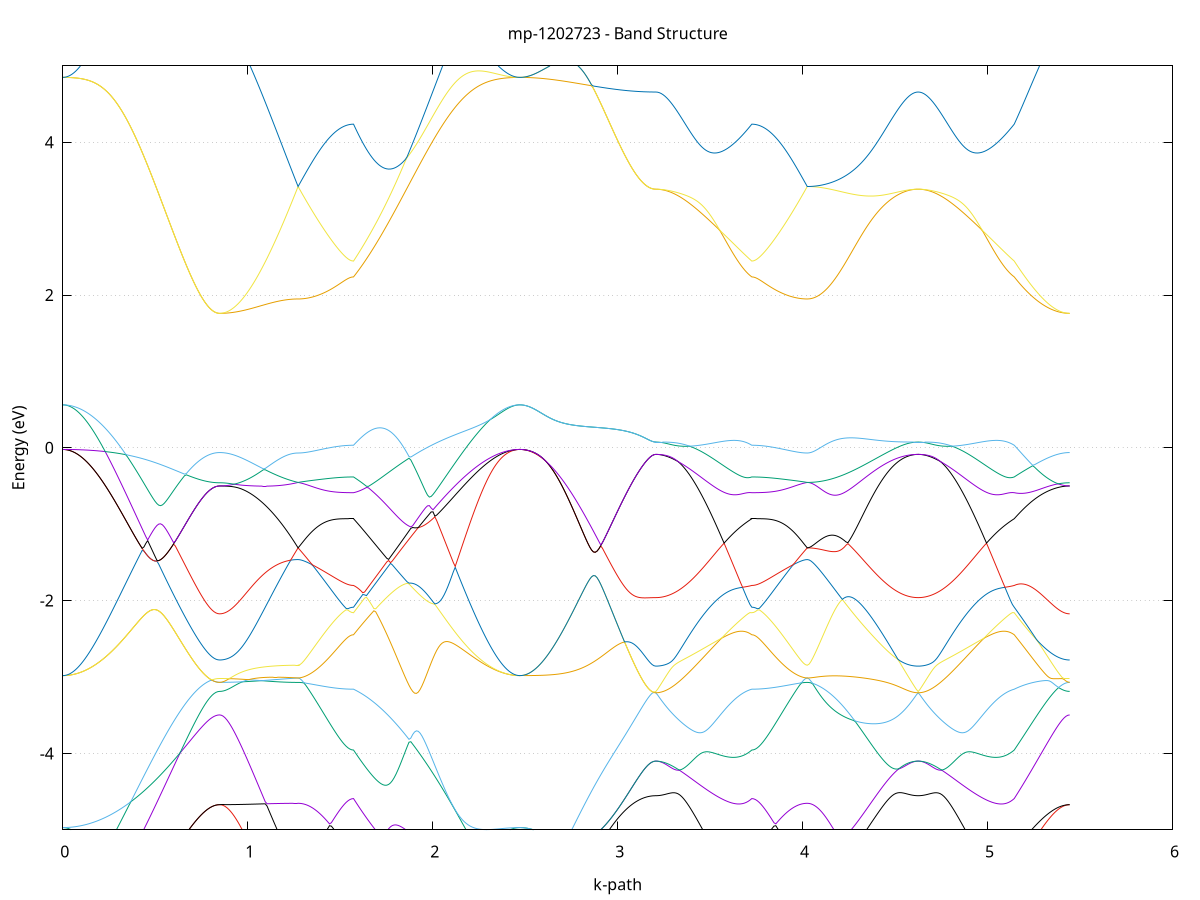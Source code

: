 set title 'mp-1202723 - Band Structure'
set xlabel 'k-path'
set ylabel 'Energy (eV)'
set grid y
set yrange [-5:5]
set terminal png size 800,600
set output 'mp-1202723_bands_gnuplot.png'
plot '-' using 1:2 with lines notitle, '-' using 1:2 with lines notitle, '-' using 1:2 with lines notitle, '-' using 1:2 with lines notitle, '-' using 1:2 with lines notitle, '-' using 1:2 with lines notitle, '-' using 1:2 with lines notitle, '-' using 1:2 with lines notitle, '-' using 1:2 with lines notitle, '-' using 1:2 with lines notitle, '-' using 1:2 with lines notitle, '-' using 1:2 with lines notitle, '-' using 1:2 with lines notitle, '-' using 1:2 with lines notitle, '-' using 1:2 with lines notitle, '-' using 1:2 with lines notitle, '-' using 1:2 with lines notitle, '-' using 1:2 with lines notitle, '-' using 1:2 with lines notitle, '-' using 1:2 with lines notitle, '-' using 1:2 with lines notitle, '-' using 1:2 with lines notitle, '-' using 1:2 with lines notitle, '-' using 1:2 with lines notitle, '-' using 1:2 with lines notitle, '-' using 1:2 with lines notitle, '-' using 1:2 with lines notitle, '-' using 1:2 with lines notitle, '-' using 1:2 with lines notitle, '-' using 1:2 with lines notitle, '-' using 1:2 with lines notitle, '-' using 1:2 with lines notitle, '-' using 1:2 with lines notitle, '-' using 1:2 with lines notitle, '-' using 1:2 with lines notitle, '-' using 1:2 with lines notitle, '-' using 1:2 with lines notitle, '-' using 1:2 with lines notitle, '-' using 1:2 with lines notitle, '-' using 1:2 with lines notitle, '-' using 1:2 with lines notitle, '-' using 1:2 with lines notitle, '-' using 1:2 with lines notitle, '-' using 1:2 with lines notitle, '-' using 1:2 with lines notitle, '-' using 1:2 with lines notitle, '-' using 1:2 with lines notitle, '-' using 1:2 with lines notitle, '-' using 1:2 with lines notitle, '-' using 1:2 with lines notitle, '-' using 1:2 with lines notitle, '-' using 1:2 with lines notitle, '-' using 1:2 with lines notitle, '-' using 1:2 with lines notitle, '-' using 1:2 with lines notitle, '-' using 1:2 with lines notitle, '-' using 1:2 with lines notitle, '-' using 1:2 with lines notitle, '-' using 1:2 with lines notitle, '-' using 1:2 with lines notitle, '-' using 1:2 with lines notitle, '-' using 1:2 with lines notitle, '-' using 1:2 with lines notitle, '-' using 1:2 with lines notitle
0.000000 -13.925560
0.009978 -13.925360
0.019955 -13.924760
0.029933 -13.923660
0.039910 -13.922260
0.049888 -13.920360
0.059866 -13.918060
0.069843 -13.915460
0.079821 -13.912360
0.089799 -13.908760
0.099776 -13.904860
0.109754 -13.900560
0.119731 -13.895760
0.129709 -13.890660
0.139687 -13.885060
0.149664 -13.879160
0.159642 -13.872760
0.169620 -13.866060
0.179597 -13.858960
0.189575 -13.851360
0.199552 -13.843460
0.209530 -13.835160
0.219508 -13.826460
0.229485 -13.817460
0.239463 -13.808060
0.249441 -13.798160
0.259418 -13.788060
0.269396 -13.777560
0.279373 -13.766660
0.289351 -13.755360
0.299329 -13.743860
0.309306 -13.731860
0.319284 -13.719660
0.329262 -13.707060
0.339239 -13.694160
0.349217 -13.680960
0.359194 -13.667460
0.369172 -13.653660
0.379150 -13.639560
0.389127 -13.625160
0.399105 -13.610560
0.409082 -13.595660
0.419060 -13.580460
0.429038 -13.565160
0.439015 -13.549560
0.448993 -13.533760
0.458971 -13.517760
0.468948 -13.501560
0.478926 -13.485160
0.488903 -13.468660
0.498881 -13.452060
0.508859 -13.435360
0.518836 -13.418460
0.528814 -13.401560
0.538792 -13.384660
0.548769 -13.367660
0.558747 -13.350660
0.568724 -13.333660
0.578702 -13.316760
0.588680 -13.299960
0.598657 -13.283260
0.608635 -13.266660
0.618613 -13.250360
0.628590 -13.234160
0.638568 -13.218260
0.648545 -13.202660
0.658523 -13.187360
0.668501 -13.172460
0.678478 -13.157960
0.688456 -13.143960
0.698434 -13.130460
0.708411 -13.117560
0.718389 -13.105260
0.728366 -13.093560
0.738344 -13.082660
0.748322 -13.072460
0.758299 -13.063060
0.768277 -13.054560
0.778254 -13.046960
0.788232 -13.040160
0.798210 -13.034460
0.808187 -13.029760
0.818165 -13.025960
0.828143 -13.023360
0.838120 -13.021760
0.848098 -13.021160
0.848098 -13.021160
0.857959 -13.021160
0.867821 -13.021160
0.877683 -13.021060
0.887544 -13.020960
0.897406 -13.020860
0.907267 -13.020760
0.917129 -13.020560
0.926991 -13.020360
0.936852 -13.020160
0.946714 -13.019960
0.956575 -13.019660
0.966437 -13.019360
0.976299 -13.019060
0.986160 -13.018760
0.996022 -13.018460
1.005883 -13.018160
1.015745 -13.017760
1.025607 -13.017460
1.035468 -13.017060
1.045330 -13.016760
1.055191 -13.016360
1.065053 -13.015960
1.074915 -13.015560
1.084776 -13.015260
1.094638 -13.014860
1.104499 -13.014560
1.114361 -13.014160
1.124223 -13.013860
1.134084 -13.013560
1.143946 -13.013260
1.153808 -13.012960
1.163669 -13.012660
1.173531 -13.012360
1.183392 -13.012160
1.193254 -13.011960
1.203116 -13.011760
1.212977 -13.011560
1.222839 -13.011460
1.232700 -13.011260
1.242562 -13.011160
1.252424 -13.011160
1.262285 -13.011060
1.272147 -13.011060
1.272147 -13.011060
1.282142 -13.011160
1.292137 -13.011560
1.302132 -13.012060
1.312126 -13.012860
1.322121 -13.013760
1.332116 -13.014760
1.342111 -13.015860
1.352106 -13.017160
1.362101 -13.018460
1.372096 -13.019860
1.382091 -13.021260
1.392086 -13.022760
1.402081 -13.024260
1.412076 -13.025660
1.422071 -13.027160
1.432066 -13.028560
1.442061 -13.029960
1.452055 -13.031260
1.462050 -13.032560
1.472045 -13.033660
1.482040 -13.034760
1.492035 -13.035760
1.502030 -13.036660
1.512025 -13.037460
1.522020 -13.038160
1.532015 -13.038760
1.542010 -13.039160
1.552005 -13.039460
1.562000 -13.039660
1.571995 -13.039760
1.571995 -13.039760
1.581990 -13.043060
1.591984 -13.046760
1.601979 -13.050860
1.611974 -13.055260
1.621969 -13.060160
1.631964 -13.065360
1.641959 -13.071060
1.651954 -13.077160
1.661949 -13.083760
1.671944 -13.090760
1.681939 -13.098260
1.691934 -13.106160
1.701929 -13.114560
1.711924 -13.123360
1.721919 -13.132660
1.731913 -13.142360
1.741908 -13.152560
1.751903 -13.163060
1.761898 -13.174160
1.771893 -13.185560
1.781888 -13.197360
1.791883 -13.209460
1.801878 -13.222060
1.811873 -13.234860
1.821868 -13.248060
1.831863 -13.261560
1.841858 -13.275260
1.851853 -13.289360
1.861848 -13.303560
1.871842 -13.317960
1.881837 -13.332660
1.891832 -13.347460
1.901827 -13.362360
1.911822 -13.377360
1.921817 -13.392560
1.931812 -13.407760
1.941807 -13.423060
1.951802 -13.438260
1.961797 -13.453560
1.971792 -13.468860
1.981787 -13.484160
1.991782 -13.499360
2.001777 -13.514460
2.011771 -13.529460
2.021766 -13.544460
2.031761 -13.559260
2.041756 -13.573860
2.051751 -13.588460
2.061746 -13.602760
2.071741 -13.616860
2.081736 -13.630860
2.091731 -13.644560
2.101726 -13.658160
2.111721 -13.671360
2.121716 -13.684460
2.131711 -13.697160
2.141706 -13.709660
2.151700 -13.721960
2.161695 -13.733860
2.171690 -13.745460
2.181685 -13.756760
2.191680 -13.767760
2.201675 -13.778460
2.211670 -13.788860
2.221665 -13.798860
2.231660 -13.808560
2.241655 -13.817860
2.251650 -13.826760
2.261645 -13.835360
2.271640 -13.843660
2.281635 -13.851460
2.291629 -13.858960
2.301624 -13.866060
2.311619 -13.872760
2.321614 -13.879160
2.331609 -13.885060
2.341604 -13.890560
2.351599 -13.895760
2.361594 -13.900460
2.371589 -13.904860
2.381584 -13.908760
2.391579 -13.912260
2.401574 -13.915360
2.411569 -13.918060
2.421564 -13.920360
2.431558 -13.922260
2.441553 -13.923660
2.451548 -13.924760
2.461543 -13.925360
2.471538 -13.925560
2.471538 -13.925560
2.481464 -13.925360
2.491389 -13.924760
2.501314 -13.923760
2.511239 -13.922260
2.521165 -13.920460
2.531090 -13.918160
2.541015 -13.915560
2.550941 -13.912460
2.560866 -13.908960
2.570791 -13.905160
2.580717 -13.900860
2.590642 -13.896160
2.600567 -13.891160
2.610493 -13.885660
2.620418 -13.879860
2.630343 -13.873560
2.640269 -13.866960
2.650194 -13.859960
2.660119 -13.852660
2.670045 -13.844960
2.679970 -13.836860
2.689895 -13.828360
2.699821 -13.819560
2.709746 -13.810460
2.719671 -13.800960
2.729597 -13.791160
2.739522 -13.781060
2.749447 -13.770660
2.759373 -13.759860
2.769298 -13.748860
2.779223 -13.737560
2.789149 -13.725960
2.799074 -13.714060
2.808999 -13.702060
2.818925 -13.689660
2.828850 -13.677160
2.838775 -13.664360
2.848701 -13.651360
2.858626 -13.638260
2.868551 -13.624960
2.878477 -13.611560
2.888402 -13.597960
2.898327 -13.584360
2.908253 -13.570560
2.918178 -13.556760
2.928103 -13.542960
2.938029 -13.529160
2.947954 -13.515360
2.957879 -13.501660
2.967805 -13.488060
2.977730 -13.474460
2.987655 -13.461160
2.997581 -13.447960
3.007506 -13.434960
3.017431 -13.422260
3.027357 -13.409860
3.037282 -13.397760
3.047207 -13.386060
3.057133 -13.374860
3.067058 -13.364060
3.076983 -13.353760
3.086909 -13.343960
3.096834 -13.334860
3.106759 -13.326260
3.116684 -13.318460
3.126610 -13.311260
3.136535 -13.304860
3.146460 -13.299260
3.156386 -13.294460
3.166311 -13.290560
3.176236 -13.287360
3.186162 -13.285160
3.196087 -13.283860
3.206012 -13.283360
3.206012 -13.283360
3.216000 -13.283260
3.225987 -13.282760
3.235975 -13.281960
3.245963 -13.280960
3.255950 -13.279560
3.265938 -13.277860
3.275925 -13.275860
3.285913 -13.273660
3.295900 -13.271060
3.305888 -13.268260
3.315875 -13.265060
3.325863 -13.261660
3.335850 -13.257960
3.345838 -13.254060
3.355825 -13.249860
3.365813 -13.245360
3.375800 -13.240660
3.385788 -13.235660
3.395776 -13.230460
3.405763 -13.225060
3.415751 -13.219460
3.425738 -13.213660
3.435726 -13.207660
3.445713 -13.201560
3.455701 -13.195160
3.465688 -13.188760
3.475676 -13.182160
3.485663 -13.175460
3.495651 -13.168660
3.505638 -13.161760
3.515626 -13.154760
3.525614 -13.147760
3.535601 -13.140760
3.545589 -13.133860
3.555576 -13.126860
3.565564 -13.119960
3.575551 -13.113060
3.585539 -13.106360
3.595526 -13.099760
3.605514 -13.093360
3.615501 -13.087060
3.625489 -13.081060
3.635476 -13.075260
3.645464 -13.069760
3.655451 -13.064560
3.665439 -13.059760
3.675427 -13.055260
3.685414 -13.051260
3.695402 -13.047660
3.705389 -13.044460
3.715377 -13.041860
3.725364 -13.039760
3.725364 -13.039760
3.735359 -13.039660
3.745354 -13.039460
3.755349 -13.039160
3.765344 -13.038760
3.775339 -13.038160
3.785334 -13.037460
3.795329 -13.036660
3.805324 -13.035760
3.815319 -13.034760
3.825313 -13.033660
3.835308 -13.032560
3.845303 -13.031260
3.855298 -13.029960
3.865293 -13.028560
3.875288 -13.027160
3.885283 -13.025660
3.895278 -13.024260
3.905273 -13.022760
3.915268 -13.021260
3.925263 -13.019860
3.935258 -13.018460
3.945253 -13.017160
3.955248 -13.015860
3.965242 -13.014760
3.975237 -13.013760
3.985232 -13.012860
3.995227 -13.012060
4.005222 -13.011560
4.015217 -13.011160
4.025212 -13.011060
4.025212 -13.011060
4.035207 -13.011360
4.045202 -13.012060
4.055197 -13.013160
4.065192 -13.014760
4.075187 -13.016860
4.085182 -13.019360
4.095177 -13.022260
4.105171 -13.025560
4.115166 -13.029260
4.125161 -13.033460
4.135156 -13.037860
4.145151 -13.042660
4.155146 -13.047760
4.165141 -13.053160
4.175136 -13.058860
4.185131 -13.064860
4.195126 -13.070960
4.205121 -13.077360
4.215116 -13.083860
4.225111 -13.090560
4.235106 -13.097360
4.245100 -13.104360
4.255095 -13.111360
4.265090 -13.118460
4.275085 -13.125560
4.285080 -13.132760
4.295075 -13.139860
4.305070 -13.147060
4.315065 -13.154160
4.325060 -13.161160
4.335055 -13.168160
4.345050 -13.175060
4.355045 -13.181760
4.365040 -13.188460
4.375035 -13.194960
4.385029 -13.201360
4.395024 -13.207560
4.405019 -13.213560
4.415014 -13.219360
4.425009 -13.224960
4.435004 -13.230360
4.444999 -13.235560
4.454994 -13.240560
4.464989 -13.245260
4.474984 -13.249760
4.484979 -13.253960
4.494974 -13.257960
4.504969 -13.261660
4.514964 -13.265060
4.524958 -13.268160
4.534953 -13.271060
4.544948 -13.273660
4.554943 -13.275860
4.564938 -13.277860
4.574933 -13.279560
4.584928 -13.280960
4.594923 -13.281960
4.604918 -13.282760
4.614913 -13.283260
4.624908 -13.283360
4.624908 -13.283360
4.634895 -13.283260
4.644883 -13.282760
4.654870 -13.281960
4.664858 -13.280960
4.674845 -13.279560
4.684833 -13.277860
4.694820 -13.275860
4.704808 -13.273660
4.714796 -13.271060
4.724783 -13.268260
4.734771 -13.265060
4.744758 -13.261660
4.754746 -13.257960
4.764733 -13.254060
4.774721 -13.249860
4.784708 -13.245360
4.794696 -13.240660
4.804683 -13.235660
4.814671 -13.230460
4.824658 -13.225060
4.834646 -13.219460
4.844633 -13.213660
4.854621 -13.207660
4.864609 -13.201560
4.874596 -13.195160
4.884584 -13.188760
4.894571 -13.182160
4.904559 -13.175460
4.914546 -13.168660
4.924534 -13.161760
4.934521 -13.154760
4.944509 -13.147760
4.954496 -13.140760
4.964484 -13.133860
4.974471 -13.126860
4.984459 -13.119960
4.994446 -13.113060
5.004434 -13.106360
5.014422 -13.099760
5.024409 -13.093360
5.034397 -13.087060
5.044384 -13.081060
5.054372 -13.075260
5.064359 -13.069760
5.074347 -13.064560
5.084334 -13.059760
5.094322 -13.055260
5.104309 -13.051260
5.114297 -13.047660
5.124284 -13.044460
5.134272 -13.041860
5.144259 -13.039760
5.144259 -13.039760
5.154254 -13.036760
5.164249 -13.034060
5.174244 -13.031660
5.184239 -13.029660
5.194234 -13.027760
5.204229 -13.026160
5.214224 -13.024860
5.224219 -13.023760
5.234214 -13.022760
5.244209 -13.021960
5.254204 -13.021360
5.264199 -13.020860
5.274194 -13.020560
5.284188 -13.020260
5.294183 -13.020060
5.304178 -13.020060
5.314173 -13.019960
5.324168 -13.020060
5.334163 -13.020160
5.344158 -13.020260
5.354153 -13.020360
5.364148 -13.020460
5.374143 -13.020660
5.384138 -13.020760
5.394133 -13.020860
5.404128 -13.020960
5.414123 -13.021060
5.424117 -13.021160
5.434112 -13.021160
5.444107 -13.021160
e
0.000000 -8.848660
0.009978 -8.849660
0.019955 -8.852960
0.029933 -8.858360
0.039910 -8.865960
0.049888 -8.875560
0.059866 -8.887160
0.069843 -8.900760
0.079821 -8.916160
0.089799 -8.933460
0.099776 -8.952360
0.109754 -8.972860
0.119731 -8.994860
0.129709 -9.018360
0.139687 -9.043060
0.149664 -9.069060
0.159642 -9.096260
0.169620 -9.124460
0.179597 -9.153660
0.189575 -9.183760
0.199552 -9.214660
0.209530 -9.246360
0.219508 -9.278660
0.229485 -9.311760
0.239463 -9.345360
0.249441 -9.379460
0.259418 -9.414060
0.269396 -9.449060
0.279373 -9.484360
0.289351 -9.520060
0.299329 -9.556060
0.309306 -9.592360
0.319284 -9.628860
0.329262 -9.665460
0.339239 -9.702260
0.349217 -9.739160
0.359194 -9.776160
0.369172 -9.813260
0.379150 -9.850260
0.389127 -9.887360
0.399105 -9.924360
0.409082 -9.961360
0.419060 -9.998260
0.429038 -10.035060
0.439015 -10.071760
0.448993 -10.108260
0.458971 -10.144560
0.468948 -10.180660
0.478926 -10.216460
0.488903 -10.252060
0.498881 -10.287360
0.508859 -10.322360
0.518836 -10.356960
0.528814 -10.391260
0.538792 -10.425060
0.548769 -10.458460
0.558747 -10.491460
0.568724 -10.523860
0.578702 -10.555760
0.588680 -10.587060
0.598657 -10.617760
0.608635 -10.647760
0.618613 -10.677160
0.628590 -10.705760
0.638568 -10.733560
0.648545 -10.760560
0.658523 -10.786760
0.668501 -10.811960
0.678478 -10.836260
0.688456 -10.859560
0.698434 -10.881760
0.708411 -10.902860
0.718389 -10.922860
0.728366 -10.941560
0.738344 -10.958960
0.748322 -10.975160
0.758299 -10.989960
0.768277 -11.003260
0.778254 -11.015160
0.788232 -11.025560
0.798210 -11.034460
0.808187 -11.041760
0.818165 -11.047560
0.828143 -11.051660
0.838120 -11.054060
0.848098 -11.054860
0.848098 -11.054860
0.857959 -11.054660
0.867821 -11.053860
0.877683 -11.052660
0.887544 -11.050860
0.897406 -11.048660
0.907267 -11.045860
0.917129 -11.042560
0.926991 -11.038860
0.936852 -11.034560
0.946714 -11.029860
0.956575 -11.024560
0.966437 -11.018760
0.976299 -11.012560
0.986160 -11.005760
0.996022 -10.998560
1.005883 -10.990760
1.015745 -10.982560
1.025607 -10.973760
1.035468 -10.964560
1.045330 -10.954860
1.055191 -10.944660
1.065053 -10.933960
1.074915 -10.922760
1.084776 -10.911160
1.094638 -10.899060
1.104499 -10.886360
1.114361 -10.873260
1.124223 -10.859760
1.134084 -10.845660
1.143946 -10.831160
1.153808 -10.816160
1.163669 -10.800760
1.173531 -10.784860
1.183392 -10.768460
1.193254 -10.751660
1.203116 -10.734460
1.212977 -10.716760
1.222839 -10.698560
1.232700 -10.679960
1.242562 -10.660960
1.252424 -10.641560
1.262285 -10.621660
1.272147 -10.601460
1.272147 -10.601460
1.282142 -10.615860
1.292137 -10.629860
1.302132 -10.643360
1.312126 -10.656460
1.322121 -10.669060
1.332116 -10.681160
1.342111 -10.692760
1.352106 -10.703960
1.362101 -10.714660
1.372096 -10.724860
1.382091 -10.734560
1.392086 -10.743760
1.402081 -10.752460
1.412076 -10.760760
1.422071 -10.768560
1.432066 -10.775760
1.442061 -10.782560
1.452055 -10.788860
1.462050 -10.794560
1.472045 -10.799860
1.482040 -10.804660
1.492035 -10.808960
1.502030 -10.812760
1.512025 -10.815960
1.522020 -10.818760
1.532015 -10.821060
1.542010 -10.822760
1.552005 -10.824060
1.562000 -10.824860
1.571995 -10.825060
1.571995 -10.825060
1.581990 -10.809660
1.591984 -10.793760
1.601979 -10.777460
1.611974 -10.760660
1.621969 -10.743360
1.631964 -10.725560
1.641959 -10.707360
1.651954 -10.688660
1.661949 -10.669460
1.671944 -10.649960
1.681939 -10.629860
1.691934 -10.609360
1.701929 -10.588460
1.711924 -10.582260
1.721919 -10.586860
1.731913 -10.590160
1.741908 -10.592160
1.751903 -10.592860
1.761898 -10.592260
1.771893 -10.590260
1.781888 -10.587060
1.791883 -10.582560
1.801878 -10.576760
1.811873 -10.569760
1.821868 -10.561560
1.831863 -10.552060
1.841858 -10.541360
1.851853 -10.529560
1.861848 -10.516560
1.871842 -10.502460
1.881837 -10.487260
1.891832 -10.470960
1.901827 -10.453560
1.911822 -10.435160
1.921817 -10.415760
1.931812 -10.395460
1.941807 -10.374060
1.951802 -10.351760
1.961797 -10.328560
1.971792 -10.304460
1.981787 -10.279560
1.991782 -10.253760
2.001777 -10.227160
2.011771 -10.199860
2.021766 -10.171660
2.031761 -10.142860
2.041756 -10.113260
2.051751 -10.083060
2.061746 -10.052160
2.071741 -10.020660
2.081736 -9.988460
2.091731 -9.955860
2.101726 -9.922560
2.111721 -9.888860
2.121716 -9.854660
2.131711 -9.819960
2.141706 -9.784860
2.151700 -9.749460
2.161695 -9.713660
2.171690 -9.677560
2.181685 -9.641160
2.191680 -9.604660
2.201675 -9.567860
2.211670 -9.531060
2.221665 -9.494160
2.231660 -9.457260
2.241655 -9.420460
2.251650 -9.383760
2.261645 -9.347260
2.271640 -9.311060
2.281635 -9.275260
2.291629 -9.239960
2.301624 -9.205260
2.311619 -9.171260
2.321614 -9.138160
2.331609 -9.105960
2.341604 -9.074860
2.351599 -9.045060
2.361594 -9.016660
2.371589 -8.989860
2.381584 -8.964860
2.391579 -8.941760
2.401574 -8.920960
2.411569 -8.902360
2.421564 -8.886360
2.431558 -8.872960
2.441553 -8.862360
2.451548 -8.854760
2.461543 -8.850160
2.471538 -8.848660
2.471538 -8.848660
2.481464 -8.850260
2.491389 -8.855260
2.501314 -8.863560
2.511239 -8.875060
2.521165 -8.889560
2.531090 -8.907060
2.541015 -8.927360
2.550941 -8.950260
2.560866 -8.975660
2.570791 -9.003360
2.580717 -9.033160
2.590642 -9.064860
2.600567 -9.098260
2.610493 -9.133360
2.620418 -9.169760
2.630343 -9.207560
2.640269 -9.246360
2.650194 -9.286260
2.660119 -9.327060
2.670045 -9.368560
2.679970 -9.410760
2.689895 -9.453460
2.699821 -9.496760
2.709746 -9.540360
2.719671 -9.584260
2.729597 -9.628360
2.739522 -9.672660
2.749447 -9.717060
2.759373 -9.761460
2.769298 -9.805860
2.779223 -9.850260
2.789149 -9.894460
2.799074 -9.938460
2.808999 -9.982260
2.818925 -10.025860
2.828850 -10.069060
2.838775 -10.111960
2.848701 -10.154460
2.858626 -10.196460
2.868551 -10.238060
2.878477 -10.279060
2.888402 -10.319560
2.898327 -10.359460
2.908253 -10.398760
2.918178 -10.437360
2.928103 -10.475360
2.938029 -10.512460
2.947954 -10.548860
2.957879 -10.584360
2.967805 -10.619060
2.977730 -10.652860
2.987655 -10.685660
2.997581 -10.717460
3.007506 -10.748260
3.017431 -10.777960
3.027357 -10.806560
3.037282 -10.833960
3.047207 -10.860060
3.057133 -10.884960
3.067058 -10.908560
3.076983 -10.930760
3.086909 -10.951560
3.096834 -10.970860
3.106759 -10.988660
3.116684 -11.004960
3.126610 -11.019660
3.136535 -11.032660
3.146460 -11.044060
3.156386 -11.053760
3.166311 -11.061760
3.176236 -11.067960
3.186162 -11.072460
3.196087 -11.075060
3.206012 -11.075960
3.206012 -11.075960
3.216000 -11.075760
3.225987 -11.075160
3.235975 -11.074060
3.245963 -11.072660
3.255950 -11.070760
3.265938 -11.068460
3.275925 -11.065660
3.285913 -11.062560
3.295900 -11.058960
3.305888 -11.055060
3.315875 -11.050660
3.325863 -11.045860
3.335850 -11.040760
3.345838 -11.035160
3.355825 -11.029160
3.365813 -11.022860
3.375800 -11.016060
3.385788 -11.008960
3.395776 -11.001560
3.405763 -10.993660
3.415751 -10.985560
3.425738 -10.976960
3.435726 -10.968160
3.445713 -10.958960
3.455701 -10.949560
3.465688 -10.939860
3.475676 -10.929860
3.485663 -10.919660
3.495651 -10.909260
3.505638 -10.898660
3.515626 -10.887960
3.525614 -10.877160
3.535601 -10.866360
3.545589 -10.855660
3.555576 -10.845060
3.565564 -10.834660
3.575551 -10.824660
3.585539 -10.815260
3.595526 -10.806560
3.605514 -10.798760
3.615501 -10.792060
3.625489 -10.786760
3.635476 -10.783160
3.645464 -10.781360
3.655451 -10.781560
3.665439 -10.783660
3.675427 -10.787660
3.685414 -10.793160
3.695402 -10.800060
3.705389 -10.807960
3.715377 -10.816360
3.725364 -10.825060
3.725364 -10.825060
3.735359 -10.824860
3.745354 -10.824060
3.755349 -10.822760
3.765344 -10.821060
3.775339 -10.818760
3.785334 -10.815960
3.795329 -10.812760
3.805324 -10.808960
3.815319 -10.804660
3.825313 -10.799860
3.835308 -10.794560
3.845303 -10.788860
3.855298 -10.782560
3.865293 -10.775760
3.875288 -10.768560
3.885283 -10.760760
3.895278 -10.752460
3.905273 -10.743760
3.915268 -10.734560
3.925263 -10.724860
3.935258 -10.714660
3.945253 -10.703960
3.955248 -10.692760
3.965242 -10.681160
3.975237 -10.669060
3.985232 -10.656460
3.995227 -10.643360
4.005222 -10.629860
4.015217 -10.615860
4.025212 -10.601460
4.025212 -10.601460
4.035207 -10.602060
4.045202 -10.603860
4.055197 -10.606960
4.065192 -10.611160
4.075187 -10.616360
4.085182 -10.622760
4.095177 -10.629960
4.105171 -10.638160
4.115166 -10.647060
4.125161 -10.656660
4.135156 -10.666960
4.145151 -10.677660
4.155146 -10.688960
4.165141 -10.700560
4.175136 -10.712460
4.185131 -10.724660
4.195126 -10.736960
4.205121 -10.749560
4.215116 -10.762160
4.225111 -10.774760
4.235106 -10.787460
4.245100 -10.800060
4.255095 -10.812560
4.265090 -10.825060
4.275085 -10.837360
4.285080 -10.849560
4.295075 -10.861460
4.305070 -10.873260
4.315065 -10.884860
4.325060 -10.896160
4.335055 -10.907260
4.345050 -10.918060
4.355045 -10.928660
4.365040 -10.938860
4.375035 -10.948760
4.385029 -10.958360
4.395024 -10.967660
4.405019 -10.976660
4.415014 -10.985260
4.425009 -10.993460
4.435004 -11.001360
4.444999 -11.008860
4.454994 -11.015960
4.464989 -11.022760
4.474984 -11.029060
4.484979 -11.035060
4.494974 -11.040660
4.504969 -11.045860
4.514964 -11.050660
4.524958 -11.055060
4.534953 -11.058960
4.544948 -11.062560
4.554943 -11.065660
4.564938 -11.068460
4.574933 -11.070760
4.584928 -11.072660
4.594923 -11.074060
4.604918 -11.075160
4.614913 -11.075760
4.624908 -11.075960
4.624908 -11.075960
4.634895 -11.075760
4.644883 -11.075160
4.654870 -11.074060
4.664858 -11.072660
4.674845 -11.070760
4.684833 -11.068460
4.694820 -11.065660
4.704808 -11.062560
4.714796 -11.058960
4.724783 -11.055060
4.734771 -11.050660
4.744758 -11.045860
4.754746 -11.040760
4.764733 -11.035160
4.774721 -11.029160
4.784708 -11.022860
4.794696 -11.016060
4.804683 -11.008960
4.814671 -11.001560
4.824658 -10.993660
4.834646 -10.985560
4.844633 -10.976960
4.854621 -10.968160
4.864609 -10.958960
4.874596 -10.949560
4.884584 -10.939860
4.894571 -10.929860
4.904559 -10.919660
4.914546 -10.909260
4.924534 -10.898660
4.934521 -10.887960
4.944509 -10.877160
4.954496 -10.866360
4.964484 -10.855660
4.974471 -10.845060
4.984459 -10.834660
4.994446 -10.824660
5.004434 -10.815260
5.014422 -10.806560
5.024409 -10.798760
5.034397 -10.792060
5.044384 -10.786760
5.054372 -10.783160
5.064359 -10.781360
5.074347 -10.781560
5.084334 -10.783660
5.094322 -10.787660
5.104309 -10.793160
5.114297 -10.800060
5.124284 -10.807960
5.134272 -10.816360
5.144259 -10.825060
5.144259 -10.825060
5.154254 -10.839960
5.164249 -10.854460
5.174244 -10.868360
5.184239 -10.881860
5.194234 -10.894760
5.204229 -10.907260
5.214224 -10.919260
5.224219 -10.930660
5.234214 -10.941660
5.244209 -10.952160
5.254204 -10.962160
5.264199 -10.971560
5.274194 -10.980560
5.284188 -10.989060
5.294183 -10.996960
5.304178 -11.004460
5.314173 -11.011360
5.324168 -11.017760
5.334163 -11.023760
5.344158 -11.029160
5.354153 -11.034060
5.364148 -11.038360
5.374143 -11.042260
5.384138 -11.045660
5.394133 -11.048460
5.404128 -11.050760
5.414123 -11.052560
5.424117 -11.053860
5.434112 -11.054660
5.444107 -11.054860
e
0.000000 -8.848660
0.009978 -8.849160
0.019955 -8.850660
0.029933 -8.853160
0.039910 -8.856560
0.049888 -8.861060
0.059866 -8.866360
0.069843 -8.872660
0.079821 -8.879860
0.089799 -8.887760
0.099776 -8.896560
0.109754 -8.906160
0.119731 -8.916460
0.129709 -8.927360
0.139687 -8.938960
0.149664 -8.951060
0.159642 -8.963760
0.169620 -8.976960
0.179597 -8.990560
0.189575 -9.004560
0.199552 -9.019060
0.209530 -9.033760
0.219508 -9.048760
0.229485 -9.064060
0.239463 -9.079560
0.249441 -9.095160
0.259418 -9.111060
0.269396 -9.126960
0.279373 -9.142960
0.289351 -9.159060
0.299329 -9.175160
0.309306 -9.191260
0.319284 -9.207360
0.329262 -9.223460
0.339239 -9.239360
0.349217 -9.255360
0.359194 -9.271160
0.369172 -9.286860
0.379150 -9.302360
0.389127 -9.317760
0.399105 -9.333060
0.409082 -9.348060
0.419060 -9.362960
0.429038 -9.377660
0.439015 -9.392060
0.448993 -9.406260
0.458971 -9.420260
0.468948 -9.433960
0.478926 -9.447460
0.488903 -9.460660
0.498881 -9.473560
0.508859 -9.486160
0.518836 -9.498460
0.528814 -9.510460
0.538792 -9.522260
0.548769 -9.533660
0.558747 -9.544660
0.568724 -9.555460
0.578702 -9.565860
0.588680 -9.575960
0.598657 -9.585660
0.608635 -9.595060
0.618613 -9.604060
0.628590 -9.612760
0.638568 -9.621060
0.648545 -9.628960
0.658523 -9.636560
0.668501 -9.643760
0.678478 -9.650660
0.688456 -9.657060
0.698434 -9.663160
0.708411 -9.668860
0.718389 -9.674160
0.728366 -9.679060
0.738344 -9.683660
0.748322 -9.687760
0.758299 -9.691560
0.768277 -9.694960
0.778254 -9.697860
0.788232 -9.700460
0.798210 -9.702660
0.808187 -9.704460
0.818165 -9.705860
0.828143 -9.706860
0.838120 -9.707460
0.848098 -9.707660
0.848098 -9.707660
0.857959 -9.708860
0.867821 -9.712460
0.877683 -9.718460
0.887544 -9.726660
0.897406 -9.737060
0.907267 -9.749460
0.917129 -9.763660
0.926991 -9.779660
0.936852 -9.797160
0.946714 -9.815960
0.956575 -9.836060
0.966437 -9.857160
0.976299 -9.879260
0.986160 -9.902060
0.996022 -9.925660
1.005883 -9.949660
1.015745 -9.974260
1.025607 -9.999160
1.035468 -10.024460
1.045330 -10.049860
1.055191 -10.075460
1.065053 -10.101160
1.074915 -10.126860
1.084776 -10.152660
1.094638 -10.178260
1.104499 -10.203860
1.114361 -10.229360
1.124223 -10.254660
1.134084 -10.279860
1.143946 -10.304760
1.153808 -10.329460
1.163669 -10.353860
1.173531 -10.378060
1.183392 -10.401860
1.193254 -10.425460
1.203116 -10.448760
1.212977 -10.471660
1.222839 -10.494160
1.232700 -10.516360
1.242562 -10.538260
1.252424 -10.559660
1.262285 -10.580760
1.272147 -10.601460
1.272147 -10.601460
1.282142 -10.586760
1.292137 -10.572160
1.302132 -10.557660
1.312126 -10.543460
1.322121 -10.529660
1.332116 -10.516260
1.342111 -10.503360
1.352106 -10.491160
1.362101 -10.479660
1.372096 -10.468760
1.382091 -10.458760
1.392086 -10.449460
1.402081 -10.440960
1.412076 -10.433260
1.422071 -10.426260
1.432066 -10.420060
1.442061 -10.414460
1.452055 -10.409560
1.462050 -10.405260
1.472045 -10.401460
1.482040 -10.398260
1.492035 -10.395460
1.502030 -10.393060
1.512025 -10.391060
1.522020 -10.389460
1.532015 -10.388160
1.542010 -10.387260
1.552005 -10.386560
1.562000 -10.386160
1.571995 -10.385960
1.571995 -10.385960
1.581990 -10.407460
1.591984 -10.427860
1.601979 -10.447260
1.611974 -10.465560
1.621969 -10.482760
1.631964 -10.498760
1.641959 -10.513560
1.651954 -10.527260
1.661949 -10.539560
1.671944 -10.550660
1.681939 -10.560560
1.691934 -10.569060
1.701929 -10.576360
1.711924 -10.567060
1.721919 -10.545260
1.731913 -10.523060
1.741908 -10.500460
1.751903 -10.477360
1.761898 -10.453960
1.771893 -10.430060
1.781888 -10.405860
1.791883 -10.381260
1.801878 -10.356260
1.811873 -10.330860
1.821868 -10.305060
1.831863 -10.278960
1.841858 -10.252560
1.851853 -10.225760
1.861848 -10.198660
1.871842 -10.171260
1.881837 -10.143560
1.891832 -10.115560
1.901827 -10.087260
1.911822 -10.058760
1.921817 -10.029960
1.931812 -10.000860
1.941807 -9.971660
1.951802 -9.942160
1.961797 -9.912560
1.971792 -9.882760
1.981787 -9.852860
1.991782 -9.822760
2.001777 -9.792560
2.011771 -9.762360
2.021766 -9.731960
2.031761 -9.701660
2.041756 -9.671260
2.051751 -9.640960
2.061746 -9.610660
2.071741 -9.580460
2.081736 -9.550460
2.091731 -9.520460
2.101726 -9.490760
2.111721 -9.461260
2.121716 -9.431960
2.131711 -9.402960
2.141706 -9.374360
2.151700 -9.346060
2.161695 -9.318160
2.171690 -9.290860
2.181685 -9.263960
2.191680 -9.237560
2.201675 -9.211860
2.211670 -9.186760
2.221665 -9.162260
2.231660 -9.138560
2.241655 -9.115660
2.251650 -9.093460
2.261645 -9.072060
2.271640 -9.051560
2.281635 -9.031960
2.291629 -9.013360
2.301624 -8.995560
2.311619 -8.978860
2.321614 -8.963060
2.331609 -8.948260
2.341604 -8.934460
2.351599 -8.921760
2.361594 -8.910060
2.371589 -8.899360
2.381584 -8.889660
2.391579 -8.880960
2.401574 -8.873360
2.411569 -8.866760
2.421564 -8.861260
2.431558 -8.856660
2.441553 -8.853160
2.451548 -8.850660
2.461543 -8.849160
2.471538 -8.848660
2.471538 -8.848660
2.481464 -8.848860
2.491389 -8.849460
2.501314 -8.850460
2.511239 -8.851860
2.521165 -8.853560
2.531090 -8.855760
2.541015 -8.858360
2.550941 -8.861260
2.560866 -8.864460
2.570791 -8.868060
2.580717 -8.871960
2.590642 -8.876160
2.600567 -8.880660
2.610493 -8.885460
2.620418 -8.890560
2.630343 -8.895760
2.640269 -8.901360
2.650194 -8.907060
2.660119 -8.912960
2.670045 -8.919060
2.679970 -8.925260
2.689895 -8.931560
2.699821 -8.938060
2.709746 -8.944660
2.719671 -8.951360
2.729597 -8.958060
2.739522 -8.964860
2.749447 -8.971660
2.759373 -8.978560
2.769298 -8.985360
2.779223 -8.992260
2.789149 -8.999060
2.799074 -9.005860
2.808999 -9.012660
2.818925 -9.019360
2.828850 -9.025960
2.838775 -9.032560
2.848701 -9.039060
2.858626 -9.045460
2.868551 -9.051760
2.878477 -9.057860
2.888402 -9.063960
2.898327 -9.069860
2.908253 -9.075660
2.918178 -9.081360
2.928103 -9.086860
2.938029 -9.092260
2.947954 -9.097460
2.957879 -9.102560
2.967805 -9.107460
2.977730 -9.112160
2.987655 -9.116660
2.997581 -9.121060
3.007506 -9.125260
3.017431 -9.129260
3.027357 -9.133060
3.037282 -9.136660
3.047207 -9.140060
3.057133 -9.143360
3.067058 -9.146360
3.076983 -9.149160
3.086909 -9.151860
3.096834 -9.154260
3.106759 -9.156460
3.116684 -9.158460
3.126610 -9.160260
3.136535 -9.161860
3.146460 -9.163260
3.156386 -9.164360
3.166311 -9.165360
3.176236 -9.166160
3.186162 -9.166660
3.196087 -9.166960
3.206012 -9.167060
3.206012 -9.167060
3.216000 -9.169060
3.225987 -9.174860
3.235975 -9.184560
3.245963 -9.197760
3.255950 -9.214460
3.265938 -9.234160
3.275925 -9.256760
3.285913 -9.281760
3.295900 -9.309160
3.305888 -9.338360
3.315875 -9.369360
3.325863 -9.401860
3.335850 -9.435560
3.345838 -9.470260
3.355825 -9.505860
3.365813 -9.542160
3.375800 -9.579060
3.385788 -9.616360
3.395776 -9.653960
3.405763 -9.691760
3.415751 -9.729660
3.425738 -9.767560
3.435726 -9.805360
3.445713 -9.842960
3.455701 -9.880360
3.465688 -9.917360
3.475676 -9.954060
3.485663 -9.990160
3.495651 -10.025760
3.505638 -10.060760
3.515626 -10.094960
3.525614 -10.128360
3.535601 -10.160860
3.545589 -10.192260
3.555576 -10.222560
3.565564 -10.251560
3.575551 -10.279060
3.585539 -10.304960
3.595526 -10.328860
3.605514 -10.350760
3.615501 -10.370160
3.625489 -10.386960
3.635476 -10.400760
3.645464 -10.411460
3.655451 -10.418760
3.665439 -10.422660
3.675427 -10.423360
3.685414 -10.420860
3.695402 -10.415560
3.705389 -10.407760
3.715377 -10.397860
3.725364 -10.385960
3.725364 -10.385960
3.735359 -10.386160
3.745354 -10.386560
3.755349 -10.387260
3.765344 -10.388160
3.775339 -10.389460
3.785334 -10.391060
3.795329 -10.393060
3.805324 -10.395460
3.815319 -10.398260
3.825313 -10.401460
3.835308 -10.405260
3.845303 -10.409560
3.855298 -10.414460
3.865293 -10.420060
3.875288 -10.426260
3.885283 -10.433260
3.895278 -10.440960
3.905273 -10.449460
3.915268 -10.458760
3.925263 -10.468760
3.935258 -10.479660
3.945253 -10.491160
3.955248 -10.503360
3.965242 -10.516260
3.975237 -10.529660
3.985232 -10.543460
3.995227 -10.557660
4.005222 -10.572160
4.015217 -10.586760
4.025212 -10.601460
4.025212 -10.601460
4.035207 -10.600760
4.045202 -10.598560
4.055197 -10.595060
4.065192 -10.590160
4.075187 -10.583760
4.085182 -10.576060
4.095177 -10.567060
4.105171 -10.556560
4.115166 -10.544860
4.125161 -10.531760
4.135156 -10.517360
4.145151 -10.501760
4.155146 -10.484860
4.165141 -10.466860
4.175136 -10.447560
4.185131 -10.427160
4.195126 -10.405560
4.205121 -10.382960
4.215116 -10.359260
4.225111 -10.334560
4.235106 -10.308860
4.245100 -10.282260
4.255095 -10.254660
4.265090 -10.226160
4.275085 -10.196860
4.285080 -10.166660
4.295075 -10.135760
4.305070 -10.104160
4.315065 -10.071760
4.325060 -10.038760
4.335055 -10.005160
4.345050 -9.970960
4.355045 -9.936360
4.365040 -9.901160
4.375035 -9.865560
4.385029 -9.829660
4.395024 -9.793460
4.405019 -9.757060
4.415014 -9.720460
4.425009 -9.683760
4.435004 -9.647060
4.444999 -9.610560
4.454994 -9.574260
4.464989 -9.538260
4.474984 -9.502660
4.484979 -9.467760
4.494974 -9.433560
4.504969 -9.400360
4.514964 -9.368360
4.524958 -9.337660
4.534953 -9.308660
4.544948 -9.281560
4.554943 -9.256560
4.564938 -9.234160
4.574933 -9.214460
4.584928 -9.197860
4.594923 -9.184560
4.604918 -9.174960
4.614913 -9.169060
4.624908 -9.167060
4.624908 -9.167060
4.634895 -9.169060
4.644883 -9.174860
4.654870 -9.184560
4.664858 -9.197760
4.674845 -9.214460
4.684833 -9.234160
4.694820 -9.256760
4.704808 -9.281760
4.714796 -9.309160
4.724783 -9.338360
4.734771 -9.369360
4.744758 -9.401860
4.754746 -9.435560
4.764733 -9.470260
4.774721 -9.505860
4.784708 -9.542160
4.794696 -9.579060
4.804683 -9.616360
4.814671 -9.653960
4.824658 -9.691760
4.834646 -9.729660
4.844633 -9.767560
4.854621 -9.805360
4.864609 -9.842960
4.874596 -9.880360
4.884584 -9.917360
4.894571 -9.954060
4.904559 -9.990160
4.914546 -10.025760
4.924534 -10.060760
4.934521 -10.094960
4.944509 -10.128360
4.954496 -10.160860
4.964484 -10.192260
4.974471 -10.222560
4.984459 -10.251560
4.994446 -10.279060
5.004434 -10.304960
5.014422 -10.328860
5.024409 -10.350760
5.034397 -10.370160
5.044384 -10.386960
5.054372 -10.400760
5.064359 -10.411460
5.074347 -10.418760
5.084334 -10.422660
5.094322 -10.423360
5.104309 -10.420860
5.114297 -10.415560
5.124284 -10.407760
5.134272 -10.397860
5.144259 -10.385960
5.144259 -10.385960
5.154254 -10.363560
5.164249 -10.340260
5.174244 -10.316060
5.184239 -10.290960
5.194234 -10.265260
5.204229 -10.238760
5.214224 -10.211660
5.224219 -10.184060
5.234214 -10.155960
5.244209 -10.127560
5.254204 -10.098860
5.264199 -10.069960
5.274194 -10.040960
5.284188 -10.012060
5.294183 -9.983360
5.304178 -9.954960
5.314173 -9.927060
5.324168 -9.899860
5.334163 -9.873560
5.344158 -9.848360
5.354153 -9.824360
5.364148 -9.801960
5.374143 -9.781360
5.384138 -9.762860
5.394133 -9.746660
5.404128 -9.732960
5.414123 -9.722060
5.424117 -9.714060
5.434112 -9.709260
5.444107 -9.707660
e
0.000000 -8.848660
0.009978 -8.849160
0.019955 -8.850660
0.029933 -8.853160
0.039910 -8.856560
0.049888 -8.861060
0.059866 -8.866360
0.069843 -8.872660
0.079821 -8.879860
0.089799 -8.887760
0.099776 -8.896560
0.109754 -8.906160
0.119731 -8.916460
0.129709 -8.927360
0.139687 -8.938960
0.149664 -8.951060
0.159642 -8.963760
0.169620 -8.976960
0.179597 -8.990560
0.189575 -9.004560
0.199552 -9.019060
0.209530 -9.033760
0.219508 -9.048760
0.229485 -9.064060
0.239463 -9.079560
0.249441 -9.095160
0.259418 -9.111060
0.269396 -9.126960
0.279373 -9.142960
0.289351 -9.159060
0.299329 -9.175160
0.309306 -9.191260
0.319284 -9.207360
0.329262 -9.223460
0.339239 -9.239360
0.349217 -9.255360
0.359194 -9.271160
0.369172 -9.286860
0.379150 -9.302360
0.389127 -9.317760
0.399105 -9.333060
0.409082 -9.348060
0.419060 -9.362960
0.429038 -9.377660
0.439015 -9.392060
0.448993 -9.406260
0.458971 -9.420260
0.468948 -9.433960
0.478926 -9.447460
0.488903 -9.460660
0.498881 -9.473560
0.508859 -9.486160
0.518836 -9.498460
0.528814 -9.510460
0.538792 -9.522260
0.548769 -9.533660
0.558747 -9.544660
0.568724 -9.555460
0.578702 -9.565860
0.588680 -9.575960
0.598657 -9.585660
0.608635 -9.595060
0.618613 -9.604060
0.628590 -9.612760
0.638568 -9.621060
0.648545 -9.628960
0.658523 -9.636560
0.668501 -9.643760
0.678478 -9.650660
0.688456 -9.657060
0.698434 -9.663160
0.708411 -9.668860
0.718389 -9.674160
0.728366 -9.679060
0.738344 -9.683660
0.748322 -9.687760
0.758299 -9.691560
0.768277 -9.694960
0.778254 -9.697860
0.788232 -9.700460
0.798210 -9.702660
0.808187 -9.704460
0.818165 -9.705860
0.828143 -9.706860
0.838120 -9.707460
0.848098 -9.707660
0.848098 -9.707660
0.857959 -9.707860
0.867821 -9.708460
0.877683 -9.709360
0.887544 -9.710660
0.897406 -9.712360
0.907267 -9.714460
0.917129 -9.716760
0.926991 -9.719460
0.936852 -9.722560
0.946714 -9.725760
0.956575 -9.729360
0.966437 -9.733160
0.976299 -9.737160
0.986160 -9.741360
0.996022 -9.745760
1.005883 -9.750260
1.015745 -9.754860
1.025607 -9.759660
1.035468 -9.764360
1.045330 -9.769160
1.055191 -9.774060
1.065053 -9.778860
1.074915 -9.783560
1.084776 -9.788260
1.094638 -9.792860
1.104499 -9.797360
1.114361 -9.801760
1.124223 -9.805960
1.134084 -9.809960
1.143946 -9.813760
1.153808 -9.817360
1.163669 -9.820760
1.173531 -9.823860
1.183392 -9.826760
1.193254 -9.829460
1.203116 -9.831760
1.212977 -9.833760
1.222839 -9.835560
1.232700 -9.836960
1.242562 -9.838060
1.252424 -9.838860
1.262285 -9.839360
1.272147 -9.839560
1.272147 -9.839560
1.282142 -9.839060
1.292137 -9.837560
1.302132 -9.835060
1.312126 -9.831460
1.322121 -9.826660
1.332116 -9.820760
1.342111 -9.813660
1.352106 -9.805360
1.362101 -9.795960
1.372096 -9.785360
1.382091 -9.773760
1.392086 -9.761160
1.402081 -9.747760
1.412076 -9.733560
1.422071 -9.718760
1.432066 -9.703560
1.442061 -9.688060
1.452055 -9.672460
1.462050 -9.657060
1.472045 -9.642060
1.482040 -9.627560
1.492035 -9.613860
1.502030 -9.601160
1.512025 -9.589660
1.522020 -9.579560
1.532015 -9.570960
1.542010 -9.564160
1.552005 -9.559260
1.562000 -9.556160
1.571995 -9.555160
1.571995 -9.555160
1.581990 -9.545360
1.591984 -9.535360
1.601979 -9.525160
1.611974 -9.514660
1.621969 -9.503860
1.631964 -9.492960
1.641959 -9.481860
1.651954 -9.470560
1.661949 -9.459060
1.671944 -9.447360
1.681939 -9.435560
1.691934 -9.423560
1.701929 -9.411360
1.711924 -9.399160
1.721919 -9.386760
1.731913 -9.374260
1.741908 -9.361660
1.751903 -9.349060
1.761898 -9.336360
1.771893 -9.323560
1.781888 -9.310660
1.791883 -9.297860
1.801878 -9.284960
1.811873 -9.272160
1.821868 -9.259260
1.831863 -9.246460
1.841858 -9.233660
1.851853 -9.220960
1.861848 -9.208260
1.871842 -9.195660
1.881837 -9.183260
1.891832 -9.170860
1.901827 -9.158660
1.911822 -9.146560
1.921817 -9.134560
1.931812 -9.122860
1.941807 -9.111260
1.951802 -9.099860
1.961797 -9.088660
1.971792 -9.077660
1.981787 -9.066860
1.991782 -9.056360
2.001777 -9.046060
2.011771 -9.036060
2.021766 -9.026260
2.031761 -9.016860
2.041756 -9.007660
2.051751 -8.998660
2.061746 -8.990060
2.071741 -8.981660
2.081736 -8.973660
2.091731 -8.965860
2.101726 -8.958360
2.111721 -8.951160
2.121716 -8.944360
2.131711 -8.937760
2.141706 -8.931460
2.151700 -8.925460
2.161695 -8.919760
2.171690 -8.914260
2.181685 -8.909160
2.191680 -8.904260
2.201675 -8.899560
2.211670 -8.895160
2.221665 -8.891060
2.231660 -8.887160
2.241655 -8.883560
2.251650 -8.880160
2.261645 -8.876960
2.271640 -8.873960
2.281635 -8.871260
2.291629 -8.868660
2.301624 -8.866260
2.311619 -8.864060
2.321614 -8.862060
2.331609 -8.860160
2.341604 -8.858460
2.351599 -8.856960
2.361594 -8.855560
2.371589 -8.854260
2.381584 -8.853160
2.391579 -8.852160
2.401574 -8.851360
2.411569 -8.850560
2.421564 -8.849960
2.431558 -8.849460
2.441553 -8.849060
2.451548 -8.848860
2.461543 -8.848660
2.471538 -8.848660
2.471538 -8.848660
2.481464 -8.848860
2.491389 -8.849460
2.501314 -8.850460
2.511239 -8.851860
2.521165 -8.853560
2.531090 -8.855760
2.541015 -8.858360
2.550941 -8.861260
2.560866 -8.864460
2.570791 -8.868060
2.580717 -8.871960
2.590642 -8.876160
2.600567 -8.880660
2.610493 -8.885460
2.620418 -8.890560
2.630343 -8.895760
2.640269 -8.901360
2.650194 -8.907060
2.660119 -8.912960
2.670045 -8.919060
2.679970 -8.925260
2.689895 -8.931560
2.699821 -8.938060
2.709746 -8.944660
2.719671 -8.951360
2.729597 -8.958060
2.739522 -8.964860
2.749447 -8.971660
2.759373 -8.978460
2.769298 -8.985360
2.779223 -8.992260
2.789149 -8.999060
2.799074 -9.005860
2.808999 -9.012660
2.818925 -9.019360
2.828850 -9.025960
2.838775 -9.032560
2.848701 -9.039060
2.858626 -9.045460
2.868551 -9.051760
2.878477 -9.057860
2.888402 -9.063960
2.898327 -9.069860
2.908253 -9.075660
2.918178 -9.081360
2.928103 -9.086860
2.938029 -9.092260
2.947954 -9.097460
2.957879 -9.102560
2.967805 -9.107460
2.977730 -9.112160
2.987655 -9.116660
2.997581 -9.121060
3.007506 -9.125260
3.017431 -9.129260
3.027357 -9.133060
3.037282 -9.136660
3.047207 -9.140060
3.057133 -9.143360
3.067058 -9.146360
3.076983 -9.149160
3.086909 -9.151860
3.096834 -9.154260
3.106759 -9.156460
3.116684 -9.158460
3.126610 -9.160260
3.136535 -9.161860
3.146460 -9.163260
3.156386 -9.164360
3.166311 -9.165360
3.176236 -9.166160
3.186162 -9.166660
3.196087 -9.166960
3.206012 -9.167060
3.206012 -9.167060
3.216000 -9.167360
3.225987 -9.168360
3.235975 -9.169860
3.245963 -9.172060
3.255950 -9.174760
3.265938 -9.178160
3.275925 -9.182060
3.285913 -9.186460
3.295900 -9.191460
3.305888 -9.196960
3.315875 -9.202960
3.325863 -9.209460
3.335850 -9.216260
3.345838 -9.223560
3.355825 -9.231260
3.365813 -9.239260
3.375800 -9.247660
3.385788 -9.256260
3.395776 -9.265160
3.405763 -9.274360
3.415751 -9.283660
3.425738 -9.293160
3.435726 -9.302860
3.445713 -9.312660
3.455701 -9.322560
3.465688 -9.332560
3.475676 -9.342560
3.485663 -9.352660
3.495651 -9.362660
3.505638 -9.372760
3.515626 -9.382760
3.525614 -9.392660
3.535601 -9.402560
3.545589 -9.412360
3.555576 -9.421960
3.565564 -9.431460
3.575551 -9.440860
3.585539 -9.450060
3.595526 -9.459160
3.605514 -9.467960
3.615501 -9.476660
3.625489 -9.485060
3.635476 -9.493260
3.645464 -9.501160
3.655451 -9.508960
3.665439 -9.516360
3.675427 -9.523560
3.685414 -9.530460
3.695402 -9.537060
3.705389 -9.543460
3.715377 -9.549460
3.725364 -9.555160
3.725364 -9.555160
3.735359 -9.556160
3.745354 -9.559260
3.755349 -9.564160
3.765344 -9.570960
3.775339 -9.579560
3.785334 -9.589660
3.795329 -9.601160
3.805324 -9.613860
3.815319 -9.627560
3.825313 -9.642060
3.835308 -9.657060
3.845303 -9.672460
3.855298 -9.688060
3.865293 -9.703560
3.875288 -9.718760
3.885283 -9.733560
3.895278 -9.747760
3.905273 -9.761160
3.915268 -9.773760
3.925263 -9.785360
3.935258 -9.795960
3.945253 -9.805360
3.955248 -9.813660
3.965242 -9.820760
3.975237 -9.826660
3.985232 -9.831460
3.995227 -9.835060
4.005222 -9.837560
4.015217 -9.839060
4.025212 -9.839560
4.025212 -9.839560
4.035207 -9.838760
4.045202 -9.836460
4.055197 -9.832660
4.065192 -9.827360
4.075187 -9.820660
4.085182 -9.812560
4.095177 -9.803360
4.105171 -9.792860
4.115166 -9.781360
4.125161 -9.768860
4.135156 -9.755560
4.145151 -9.741360
4.155146 -9.726460
4.165141 -9.711060
4.175136 -9.695060
4.185131 -9.678560
4.195126 -9.661760
4.205121 -9.644660
4.215116 -9.627260
4.225111 -9.609660
4.235106 -9.591960
4.245100 -9.574260
4.255095 -9.556460
4.265090 -9.538760
4.275085 -9.521060
4.285080 -9.503460
4.295075 -9.486160
4.305070 -9.468960
4.315065 -9.451960
4.325060 -9.435360
4.335055 -9.418960
4.345050 -9.402960
4.355045 -9.387360
4.365040 -9.372160
4.375035 -9.357360
4.385029 -9.342960
4.395024 -9.329060
4.405019 -9.315660
4.415014 -9.302760
4.425009 -9.290360
4.435004 -9.278560
4.444999 -9.267260
4.454994 -9.256560
4.464989 -9.246460
4.474984 -9.236960
4.484979 -9.227960
4.494974 -9.219660
4.504969 -9.211860
4.514964 -9.204760
4.524958 -9.198160
4.534953 -9.192260
4.544948 -9.186960
4.554943 -9.182360
4.564938 -9.178260
4.574933 -9.174860
4.584928 -9.172060
4.594923 -9.169860
4.604918 -9.168360
4.614913 -9.167360
4.624908 -9.167060
4.624908 -9.167060
4.634895 -9.167360
4.644883 -9.168360
4.654870 -9.169860
4.664858 -9.172060
4.674845 -9.174760
4.684833 -9.178160
4.694820 -9.182060
4.704808 -9.186460
4.714796 -9.191460
4.724783 -9.196960
4.734771 -9.202960
4.744758 -9.209460
4.754746 -9.216260
4.764733 -9.223560
4.774721 -9.231260
4.784708 -9.239260
4.794696 -9.247660
4.804683 -9.256260
4.814671 -9.265160
4.824658 -9.274360
4.834646 -9.283660
4.844633 -9.293160
4.854621 -9.302860
4.864609 -9.312660
4.874596 -9.322560
4.884584 -9.332560
4.894571 -9.342560
4.904559 -9.352660
4.914546 -9.362660
4.924534 -9.372760
4.934521 -9.382760
4.944509 -9.392660
4.954496 -9.402560
4.964484 -9.412360
4.974471 -9.421960
4.984459 -9.431460
4.994446 -9.440860
5.004434 -9.450060
5.014422 -9.459160
5.024409 -9.467960
5.034397 -9.476660
5.044384 -9.485060
5.054372 -9.493260
5.064359 -9.501160
5.074347 -9.508960
5.084334 -9.516360
5.094322 -9.523560
5.104309 -9.530460
5.114297 -9.537060
5.124284 -9.543460
5.134272 -9.549460
5.144259 -9.555160
5.144259 -9.555160
5.154254 -9.564760
5.164249 -9.573960
5.174244 -9.582960
5.184239 -9.591760
5.194234 -9.600160
5.204229 -9.608360
5.214224 -9.616260
5.224219 -9.623760
5.234214 -9.631060
5.244209 -9.638060
5.254204 -9.644660
5.264199 -9.651060
5.274194 -9.657060
5.284188 -9.662760
5.294183 -9.668160
5.304178 -9.673160
5.314173 -9.677860
5.324168 -9.682260
5.334163 -9.686260
5.344158 -9.689960
5.354153 -9.693360
5.364148 -9.696360
5.374143 -9.698960
5.384138 -9.701260
5.394133 -9.703260
5.404128 -9.704760
5.414123 -9.706060
5.424117 -9.706960
5.434112 -9.707460
5.444107 -9.707660
e
0.000000 -6.932260
0.009978 -6.933860
0.019955 -6.938660
0.029933 -6.946660
0.039910 -6.957460
0.049888 -6.970960
0.059866 -6.986960
0.069843 -7.005060
0.079821 -7.025060
0.089799 -7.046560
0.099776 -7.069560
0.109754 -7.093660
0.119731 -7.118760
0.129709 -7.144660
0.139687 -7.171160
0.149664 -7.198260
0.159642 -7.225660
0.169620 -7.253360
0.179597 -7.281260
0.189575 -7.309260
0.199552 -7.337360
0.209530 -7.365460
0.219508 -7.393460
0.229485 -7.421460
0.239463 -7.449260
0.249441 -7.476860
0.259418 -7.504260
0.269396 -7.531460
0.279373 -7.558460
0.289351 -7.585160
0.299329 -7.611460
0.309306 -7.637560
0.319284 -7.663260
0.329262 -7.688660
0.339239 -7.713660
0.349217 -7.738360
0.359194 -7.762560
0.369172 -7.786460
0.379150 -7.809960
0.389127 -7.832960
0.399105 -7.855560
0.409082 -7.877760
0.419060 -7.899560
0.429038 -7.920860
0.439015 -7.941760
0.448993 -7.962260
0.458971 -7.982160
0.468948 -8.001760
0.478926 -8.020760
0.488903 -8.039360
0.498881 -8.057460
0.508859 -8.075060
0.518836 -8.092260
0.528814 -8.108860
0.538792 -8.125060
0.548769 -8.140760
0.558747 -8.155960
0.568724 -8.170660
0.578702 -8.184860
0.588680 -8.198560
0.598657 -8.211760
0.608635 -8.224460
0.618613 -8.236660
0.628590 -8.248360
0.638568 -8.259460
0.648545 -8.270160
0.658523 -8.280360
0.668501 -8.289960
0.678478 -8.299060
0.688456 -8.307660
0.698434 -8.315760
0.708411 -8.323360
0.718389 -8.330460
0.728366 -8.336960
0.738344 -8.342960
0.748322 -8.348460
0.758299 -8.353460
0.768277 -8.357860
0.778254 -8.361860
0.788232 -8.365260
0.798210 -8.368160
0.808187 -8.370460
0.818165 -8.372360
0.828143 -8.373660
0.838120 -8.374460
0.848098 -8.374660
0.848098 -8.374660
0.857959 -8.373060
0.867821 -8.368060
0.877683 -8.359860
0.887544 -8.348560
0.897406 -8.334260
0.907267 -8.316960
0.917129 -8.296960
0.926991 -8.274360
0.936852 -8.249460
0.946714 -8.222160
0.956575 -8.192860
0.966437 -8.161560
0.976299 -8.128560
0.986160 -8.093760
0.996022 -8.057560
1.005883 -8.019860
1.015745 -7.980860
1.025607 -7.940560
1.035468 -7.899160
1.045330 -7.856660
1.055191 -7.813160
1.065053 -7.768760
1.074915 -7.723460
1.084776 -7.677360
1.094638 -7.630360
1.104499 -7.582760
1.114361 -7.534360
1.124223 -7.485360
1.134084 -7.435660
1.143946 -7.385460
1.153808 -7.334560
1.163669 -7.283260
1.173531 -7.231360
1.183392 -7.178960
1.193254 -7.126160
1.203116 -7.072860
1.212977 -7.019260
1.222839 -6.965160
1.232700 -6.910660
1.242562 -6.855860
1.252424 -6.800760
1.262285 -6.745260
1.272147 -6.689460
1.272147 -6.689460
1.282142 -6.730060
1.292137 -6.771760
1.302132 -6.814160
1.312126 -6.857460
1.322121 -6.901360
1.332116 -6.945660
1.342111 -6.990260
1.352106 -7.034960
1.362101 -7.079660
1.372096 -7.124160
1.382091 -7.168160
1.392086 -7.211660
1.402081 -7.254460
1.412076 -7.296260
1.422071 -7.336960
1.432066 -7.376460
1.442061 -7.414360
1.452055 -7.450560
1.462050 -7.484960
1.472045 -7.517260
1.482040 -7.547260
1.492035 -7.574760
1.502030 -7.599560
1.512025 -7.621560
1.522020 -7.640560
1.532015 -7.656260
1.542010 -7.668760
1.552005 -7.677660
1.562000 -7.683060
1.571995 -7.684860
1.571995 -7.684860
1.581990 -7.661760
1.591984 -7.639160
1.601979 -7.616960
1.611974 -7.595160
1.621969 -7.573860
1.631964 -7.552760
1.641959 -7.532060
1.651954 -7.511760
1.661949 -7.491660
1.671944 -7.471860
1.681939 -7.452260
1.691934 -7.432960
1.701929 -7.413860
1.711924 -7.394960
1.721919 -7.376260
1.731913 -7.357760
1.741908 -7.339560
1.751903 -7.321360
1.761898 -7.303460
1.771893 -7.285760
1.781888 -7.268160
1.791883 -7.250860
1.801878 -7.233660
1.811873 -7.216660
1.821868 -7.199960
1.831863 -7.183360
1.841858 -7.167060
1.851853 -7.150960
1.861848 -7.135060
1.871842 -7.119460
1.881837 -7.104160
1.891832 -7.089160
1.901827 -7.074360
1.911822 -7.059960
1.921817 -7.045860
1.931812 -7.032160
1.941807 -7.018760
1.951802 -7.005760
1.961797 -6.993260
1.971792 -6.981060
1.981787 -6.969260
1.991782 -6.957960
2.001777 -6.947160
2.011771 -6.956660
2.021766 -6.975460
2.031761 -6.993360
2.041756 -7.010460
2.051751 -7.026660
2.061746 -7.042060
2.071741 -7.056560
2.081736 -7.070160
2.091731 -7.082860
2.101726 -7.094560
2.111721 -7.105260
2.121716 -7.115060
2.131711 -7.123860
2.141706 -7.131560
2.151700 -7.138160
2.161695 -7.143760
2.171690 -7.148260
2.181685 -7.151660
2.191680 -7.153860
2.201675 -7.155060
2.211670 -7.154960
2.221665 -7.153760
2.231660 -7.151460
2.241655 -7.147960
2.251650 -7.143360
2.261645 -7.137660
2.271640 -7.130860
2.281635 -7.122960
2.291629 -7.114060
2.301624 -7.104260
2.311619 -7.093660
2.321614 -7.082160
2.331609 -7.070060
2.341604 -7.057460
2.351599 -7.044360
2.361594 -7.031060
2.371589 -7.017660
2.381584 -7.004460
2.391579 -6.991560
2.401574 -6.979360
2.411569 -6.967960
2.421564 -6.957760
2.431558 -6.948960
2.441553 -6.941860
2.451548 -6.936560
2.461543 -6.933360
2.471538 -6.932260
2.471538 -6.932260
2.481464 -6.933160
2.491389 -6.935860
2.501314 -6.940460
2.511239 -6.946860
2.521165 -6.955160
2.531090 -6.965260
2.541015 -6.977060
2.550941 -6.990460
2.560866 -7.005260
2.570791 -7.021360
2.580717 -7.038560
2.590642 -7.056560
2.600567 -7.075360
2.610493 -7.094760
2.620418 -7.114660
2.630343 -7.134860
2.640269 -7.155260
2.650194 -7.175860
2.660119 -7.196460
2.670045 -7.217160
2.679970 -7.237760
2.689895 -7.258360
2.699821 -7.278760
2.709746 -7.298960
2.719671 -7.318960
2.729597 -7.338760
2.739522 -7.358260
2.749447 -7.377460
2.759373 -7.396360
2.769298 -7.414960
2.779223 -7.433360
2.789149 -7.451260
2.799074 -7.468860
2.808999 -7.486160
2.818925 -7.502960
2.828850 -7.519460
2.838775 -7.535560
2.848701 -7.551260
2.858626 -7.566560
2.868551 -7.581460
2.878477 -7.595960
2.888402 -7.610060
2.898327 -7.623760
2.908253 -7.637060
2.918178 -7.649860
2.928103 -7.662360
2.938029 -7.674360
2.947954 -7.685860
2.957879 -7.697060
2.967805 -7.707760
2.977730 -7.718060
2.987655 -7.727960
2.997581 -7.737360
3.007506 -7.746360
3.017431 -7.754960
3.027357 -7.763060
3.037282 -7.770760
3.047207 -7.777960
3.057133 -7.784760
3.067058 -7.791160
3.076983 -7.797160
3.086909 -7.802660
3.096834 -7.807660
3.106759 -7.812360
3.116684 -7.816460
3.126610 -7.820260
3.136535 -7.823560
3.146460 -7.826460
3.156386 -7.828860
3.166311 -7.830860
3.176236 -7.832360
3.186162 -7.833460
3.196087 -7.834160
3.206012 -7.834360
3.206012 -7.834360
3.216000 -7.832460
3.225987 -7.826760
3.235975 -7.817360
3.245963 -7.804560
3.255950 -7.788560
3.265938 -7.769660
3.275925 -7.748160
3.285913 -7.724660
3.295900 -7.699260
3.305888 -7.672660
3.315875 -7.644960
3.325863 -7.616760
3.335850 -7.588360
3.345838 -7.560260
3.355825 -7.532860
3.365813 -7.506560
3.375800 -7.481860
3.385788 -7.459160
3.395776 -7.438760
3.405763 -7.421060
3.415751 -7.406160
3.425738 -7.394360
3.435726 -7.385560
3.445713 -7.379860
3.455701 -7.376860
3.465688 -7.376460
3.475676 -7.378460
3.485663 -7.382560
3.495651 -7.388460
3.505638 -7.395960
3.515626 -7.404760
3.525614 -7.414660
3.535601 -7.425560
3.545589 -7.437260
3.555576 -7.449460
3.565564 -7.462360
3.575551 -7.475560
3.585539 -7.489060
3.595526 -7.502860
3.605514 -7.516860
3.615501 -7.530960
3.625489 -7.545160
3.635476 -7.559360
3.645464 -7.573560
3.655451 -7.587860
3.665439 -7.601960
3.675427 -7.616060
3.685414 -7.630060
3.695402 -7.643960
3.705389 -7.657660
3.715377 -7.671360
3.725364 -7.684860
3.725364 -7.684860
3.735359 -7.683060
3.745354 -7.677660
3.755349 -7.668760
3.765344 -7.656260
3.775339 -7.640560
3.785334 -7.621560
3.795329 -7.599560
3.805324 -7.574760
3.815319 -7.547260
3.825313 -7.517260
3.835308 -7.484960
3.845303 -7.450560
3.855298 -7.414360
3.865293 -7.376460
3.875288 -7.336960
3.885283 -7.296260
3.895278 -7.254460
3.905273 -7.211660
3.915268 -7.168160
3.925263 -7.124160
3.935258 -7.079660
3.945253 -7.034960
3.955248 -6.990260
3.965242 -6.945660
3.975237 -6.901360
3.985232 -6.857460
3.995227 -6.814160
4.005222 -6.771760
4.015217 -6.730060
4.025212 -6.689460
4.025212 -6.689460
4.035207 -6.690260
4.045202 -6.692360
4.055197 -6.695860
4.065192 -6.700660
4.075187 -6.706860
4.085182 -6.714260
4.095177 -6.722860
4.105171 -6.732560
4.115166 -6.743360
4.125161 -6.755060
4.135156 -6.767660
4.145151 -6.781160
4.155146 -6.795360
4.165141 -6.810260
4.175136 -6.825860
4.185131 -6.842060
4.195126 -6.858760
4.205121 -6.875960
4.215116 -6.893560
4.225111 -6.911760
4.235106 -6.930260
4.245100 -6.949260
4.255095 -6.968660
4.265090 -6.988360
4.275085 -7.008560
4.285080 -7.029160
4.295075 -7.050160
4.305070 -7.071660
4.315065 -7.093560
4.325060 -7.115960
4.335055 -7.138960
4.345050 -7.162460
4.355045 -7.186460
4.365040 -7.211160
4.375035 -7.236560
4.385029 -7.262460
4.395024 -7.289160
4.405019 -7.316460
4.415014 -7.344460
4.425009 -7.372960
4.435004 -7.402160
4.444999 -7.431860
4.454994 -7.461960
4.464989 -7.492360
4.474984 -7.522960
4.484979 -7.553460
4.494974 -7.583860
4.504969 -7.613860
4.514964 -7.643160
4.524958 -7.671460
4.534953 -7.698660
4.544948 -7.724260
4.554943 -7.747960
4.564938 -7.769460
4.574933 -7.788460
4.584928 -7.804460
4.594923 -7.817360
4.604918 -7.826760
4.614913 -7.832460
4.624908 -7.834360
4.624908 -7.834360
4.634895 -7.832460
4.644883 -7.826760
4.654870 -7.817360
4.664858 -7.804560
4.674845 -7.788560
4.684833 -7.769660
4.694820 -7.748160
4.704808 -7.724660
4.714796 -7.699260
4.724783 -7.672660
4.734771 -7.644960
4.744758 -7.616760
4.754746 -7.588360
4.764733 -7.560260
4.774721 -7.532860
4.784708 -7.506560
4.794696 -7.481860
4.804683 -7.459160
4.814671 -7.438760
4.824658 -7.421060
4.834646 -7.406160
4.844633 -7.394360
4.854621 -7.385560
4.864609 -7.379860
4.874596 -7.376860
4.884584 -7.376460
4.894571 -7.378460
4.904559 -7.382560
4.914546 -7.388460
4.924534 -7.395960
4.934521 -7.404760
4.944509 -7.414660
4.954496 -7.425560
4.964484 -7.437260
4.974471 -7.449460
4.984459 -7.462360
4.994446 -7.475560
5.004434 -7.489060
5.014422 -7.502860
5.024409 -7.516860
5.034397 -7.530960
5.044384 -7.545160
5.054372 -7.559360
5.064359 -7.573560
5.074347 -7.587860
5.084334 -7.601960
5.094322 -7.616060
5.104309 -7.630060
5.114297 -7.643960
5.124284 -7.657660
5.134272 -7.671360
5.144259 -7.684860
5.144259 -7.684860
5.154254 -7.708460
5.164249 -7.732560
5.174244 -7.757160
5.184239 -7.782360
5.194234 -7.808060
5.204229 -7.834260
5.214224 -7.861060
5.224219 -7.888360
5.234214 -7.916160
5.244209 -7.944360
5.254204 -7.972960
5.264199 -8.001860
5.274194 -8.030860
5.284188 -8.060060
5.294183 -8.089160
5.304178 -8.118060
5.314173 -8.146660
5.324168 -8.174560
5.334163 -8.201760
5.344158 -8.227860
5.354153 -8.252660
5.364148 -8.275960
5.374143 -8.297460
5.384138 -8.316860
5.394133 -8.333860
5.404128 -8.348160
5.414123 -8.359560
5.424117 -8.367960
5.434112 -8.372960
5.444107 -8.374660
e
0.000000 -6.932260
0.009978 -6.931460
0.019955 -6.929160
0.029933 -6.925360
0.039910 -6.919960
0.049888 -6.913160
0.059866 -6.904860
0.069843 -6.895060
0.079821 -6.883960
0.089799 -6.871360
0.099776 -6.857560
0.109754 -6.842360
0.119731 -6.826060
0.129709 -6.808460
0.139687 -6.789660
0.149664 -6.769860
0.159642 -6.748960
0.169620 -6.726960
0.179597 -6.704060
0.189575 -6.680260
0.199552 -6.655560
0.209530 -6.629960
0.219508 -6.603660
0.229485 -6.576560
0.239463 -6.548660
0.249441 -6.520160
0.259418 -6.490960
0.269396 -6.461160
0.279373 -6.430760
0.289351 -6.399760
0.299329 -6.368260
0.309306 -6.336260
0.319284 -6.303860
0.329262 -6.270960
0.339239 -6.237560
0.349217 -6.203860
0.359194 -6.169760
0.369172 -6.135260
0.379150 -6.146960
0.389127 -6.172760
0.399105 -6.199160
0.409082 -6.225760
0.419060 -6.252560
0.429038 -6.279260
0.439015 -6.305860
0.448993 -6.332260
0.458971 -6.358360
0.468948 -6.384060
0.478926 -6.409460
0.488903 -6.434460
0.498881 -6.458860
0.508859 -6.482860
0.518836 -6.506360
0.528814 -6.529260
0.538792 -6.551660
0.548769 -6.573360
0.558747 -6.594560
0.568724 -6.615060
0.578702 -6.634960
0.588680 -6.654160
0.598657 -6.672760
0.608635 -6.690660
0.618613 -6.707960
0.628590 -6.724460
0.638568 -6.740360
0.648545 -6.755560
0.658523 -6.769960
0.668501 -6.783760
0.678478 -6.796760
0.688456 -6.809060
0.698434 -6.820660
0.708411 -6.831460
0.718389 -6.841560
0.728366 -6.850960
0.738344 -6.859660
0.748322 -6.867560
0.758299 -6.874660
0.768277 -6.881060
0.778254 -6.886760
0.788232 -6.891660
0.798210 -6.895760
0.808187 -6.899160
0.818165 -6.901760
0.828143 -6.903660
0.838120 -6.904860
0.848098 -6.905160
0.848098 -6.905160
0.857959 -6.904360
0.867821 -6.901860
0.877683 -6.897760
0.887544 -6.892060
0.897406 -6.884660
0.907267 -6.875660
0.917129 -6.865060
0.926991 -6.852860
0.936852 -6.839160
0.946714 -6.823860
0.956575 -6.807060
0.966437 -6.788760
0.976299 -6.768960
0.986160 -6.747760
0.996022 -6.725160
1.005883 -6.701260
1.015745 -6.675860
1.025607 -6.649260
1.035468 -6.621360
1.045330 -6.592260
1.055191 -6.561860
1.065053 -6.530360
1.074915 -6.497660
1.084776 -6.463860
1.094638 -6.429060
1.104499 -6.393160
1.114361 -6.356260
1.124223 -6.318460
1.134084 -6.279760
1.143946 -6.240260
1.153808 -6.199860
1.163669 -6.158760
1.173531 -6.120560
1.183392 -6.178060
1.193254 -6.235460
1.203116 -6.292760
1.212977 -6.349960
1.222839 -6.407060
1.232700 -6.463960
1.242562 -6.520660
1.252424 -6.577160
1.262285 -6.633460
1.272147 -6.689460
1.272147 -6.689460
1.282142 -6.649260
1.292137 -6.608860
1.302132 -6.568060
1.312126 -6.527060
1.322121 -6.485860
1.332116 -6.444460
1.342111 -6.402860
1.352106 -6.361160
1.362101 -6.319260
1.372096 -6.277260
1.382091 -6.235160
1.392086 -6.193060
1.402081 -6.150860
1.412076 -6.108660
1.422071 -6.066560
1.432066 -6.024560
1.442061 -6.010060
1.452055 -6.019360
1.462050 -6.027860
1.472045 -6.035560
1.482040 -6.042460
1.492035 -6.048560
1.502030 -6.053860
1.512025 -6.058460
1.522020 -6.062360
1.532015 -6.065460
1.542010 -6.067960
1.552005 -6.069660
1.562000 -6.070660
1.571995 -6.071060
1.571995 -6.071060
1.581990 -6.015060
1.591984 -5.957760
1.601979 -5.899260
1.611974 -5.839760
1.621969 -5.779160
1.631964 -5.793060
1.641959 -5.831860
1.651954 -5.870360
1.661949 -5.908560
1.671944 -5.946460
1.681939 -5.984060
1.691934 -6.021360
1.701929 -6.058260
1.711924 -6.094860
1.721919 -6.131060
1.731913 -6.166860
1.741908 -6.202260
1.751903 -6.237160
1.761898 -6.271760
1.771893 -6.305860
1.781888 -6.339460
1.791883 -6.372560
1.801878 -6.405260
1.811873 -6.437360
1.821868 -6.469060
1.831863 -6.500160
1.841858 -6.530760
1.851853 -6.560860
1.861848 -6.590360
1.871842 -6.619260
1.881837 -6.647560
1.891832 -6.675260
1.901827 -6.702360
1.911822 -6.728860
1.921817 -6.754760
1.931812 -6.779960
1.941807 -6.804560
1.951802 -6.828460
1.961797 -6.851660
1.971792 -6.874060
1.981787 -6.895860
1.991782 -6.916860
2.001777 -6.937160
2.011771 -6.936760
2.021766 -6.926860
2.031761 -6.917560
2.041756 -6.908660
2.051751 -6.900260
2.061746 -6.892360
2.071741 -6.884960
2.081736 -6.878160
2.091731 -6.871860
2.101726 -6.866060
2.111721 -6.860760
2.121716 -6.855960
2.131711 -6.851660
2.141706 -6.847860
2.151700 -6.844560
2.161695 -6.841660
2.171690 -6.839360
2.181685 -6.837360
2.191680 -6.835860
2.201675 -6.834760
2.211670 -6.834160
2.221665 -6.833860
2.231660 -6.834060
2.241655 -6.834560
2.251650 -6.835460
2.261645 -6.836760
2.271640 -6.839960
2.281635 -6.848960
2.291629 -6.857460
2.301624 -6.865460
2.311619 -6.873060
2.321614 -6.880260
2.331609 -6.886960
2.341604 -6.893160
2.351599 -6.898960
2.361594 -6.904260
2.371589 -6.909060
2.381584 -6.913460
2.391579 -6.917460
2.401574 -6.920860
2.411569 -6.923860
2.421564 -6.926460
2.431558 -6.928560
2.441553 -6.930160
2.451548 -6.931260
2.461543 -6.931960
2.471538 -6.932260
2.471538 -6.932260
2.481464 -6.931860
2.491389 -6.930560
2.501314 -6.928560
2.511239 -6.925760
2.521165 -6.922160
2.531090 -6.917760
2.541015 -6.912660
2.550941 -6.906860
2.560866 -6.900360
2.570791 -6.893160
2.580717 -6.885360
2.590642 -6.876960
2.600567 -6.867960
2.610493 -6.858460
2.620418 -6.848560
2.630343 -6.838160
2.640269 -6.827460
2.650194 -6.816460
2.660119 -6.805160
2.670045 -6.793660
2.679970 -6.782060
2.689895 -6.770360
2.699821 -6.758660
2.709746 -6.747060
2.719671 -6.735560
2.729597 -6.724160
2.739522 -6.713060
2.749447 -6.702360
2.759373 -6.691960
2.769298 -6.681960
2.779223 -6.672460
2.789149 -6.663460
2.799074 -6.655060
2.808999 -6.647360
2.818925 -6.640160
2.828850 -6.633660
2.838775 -6.627860
2.848701 -6.622660
2.858626 -6.618260
2.868551 -6.614460
2.878477 -6.611360
2.888402 -6.608860
2.898327 -6.606960
2.908253 -6.605660
2.918178 -6.604860
2.928103 -6.604560
2.938029 -6.604860
2.947954 -6.605460
2.957879 -6.606460
2.967805 -6.607860
2.977730 -6.609460
2.987655 -6.611360
2.997581 -6.613460
3.007506 -6.615760
3.017431 -6.618160
3.027357 -6.620660
3.037282 -6.623260
3.047207 -6.625860
3.057133 -6.628360
3.067058 -6.630960
3.076983 -6.633460
3.086909 -6.635760
3.096834 -6.638060
3.106759 -6.640260
3.116684 -6.642260
3.126610 -6.644060
3.136535 -6.645760
3.146460 -6.647160
3.156386 -6.648460
3.166311 -6.649460
3.176236 -6.650260
3.186162 -6.650860
3.196087 -6.651260
3.206012 -6.651360
3.206012 -6.651360
3.216000 -6.651760
3.225987 -6.652960
3.235975 -6.654860
3.245963 -6.657560
3.255950 -6.660860
3.265938 -6.664760
3.275925 -6.669060
3.285913 -6.673660
3.295900 -6.678260
3.305888 -6.682960
3.315875 -6.687260
3.325863 -6.691160
3.335850 -6.694160
3.345838 -6.696060
3.355825 -6.696660
3.365813 -6.695460
3.375800 -6.692160
3.385788 -6.686360
3.395776 -6.677860
3.405763 -6.666260
3.415751 -6.651560
3.425738 -6.633460
3.435726 -6.612060
3.445713 -6.587360
3.455701 -6.559760
3.465688 -6.529360
3.475676 -6.496560
3.485663 -6.461460
3.495651 -6.424560
3.505638 -6.386160
3.515626 -6.346360
3.525614 -6.305660
3.535601 -6.264060
3.545589 -6.222060
3.555576 -6.179660
3.565564 -6.137060
3.575551 -6.094660
3.585539 -6.052460
3.595526 -6.010860
3.605514 -5.970060
3.615501 -5.930360
3.625489 -5.892560
3.635476 -5.858760
3.645464 -5.836760
3.655451 -5.843760
3.665439 -5.871360
3.675427 -5.904160
3.685414 -5.938160
3.695402 -5.972160
3.705389 -6.005760
3.715377 -6.038760
3.725364 -6.071060
3.725364 -6.071060
3.735359 -6.070660
3.745354 -6.069660
3.755349 -6.067960
3.765344 -6.065460
3.775339 -6.062360
3.785334 -6.058460
3.795329 -6.053860
3.805324 -6.048560
3.815319 -6.042460
3.825313 -6.035560
3.835308 -6.027860
3.845303 -6.019360
3.855298 -6.010060
3.865293 -6.024560
3.875288 -6.066560
3.885283 -6.108660
3.895278 -6.150860
3.905273 -6.193060
3.915268 -6.235160
3.925263 -6.277260
3.935258 -6.319260
3.945253 -6.361160
3.955248 -6.402860
3.965242 -6.444460
3.975237 -6.485860
3.985232 -6.527060
3.995227 -6.568060
4.005222 -6.608860
4.015217 -6.649260
4.025212 -6.689460
4.025212 -6.689460
4.035207 -6.689860
4.045202 -6.691060
4.055197 -6.692960
4.065192 -6.695560
4.075187 -6.698860
4.085182 -6.702760
4.095177 -6.707260
4.105171 -6.712060
4.115166 -6.717360
4.125161 -6.722960
4.135156 -6.728660
4.145151 -6.734560
4.155146 -6.740560
4.165141 -6.746460
4.175136 -6.752360
4.185131 -6.758060
4.195126 -6.763560
4.205121 -6.768760
4.215116 -6.773660
4.225111 -6.778160
4.235106 -6.782260
4.245100 -6.785960
4.255095 -6.789160
4.265090 -6.791760
4.275085 -6.793860
4.285080 -6.795460
4.295075 -6.796360
4.305070 -6.796760
4.315065 -6.796560
4.325060 -6.795760
4.335055 -6.794260
4.345050 -6.792260
4.355045 -6.789660
4.365040 -6.786460
4.375035 -6.782760
4.385029 -6.778460
4.395024 -6.773660
4.405019 -6.768360
4.415014 -6.762760
4.425009 -6.756660
4.435004 -6.750260
4.444999 -6.743560
4.454994 -6.736660
4.464989 -6.729560
4.474984 -6.722360
4.484979 -6.715160
4.494974 -6.707960
4.504969 -6.700960
4.514964 -6.694060
4.524958 -6.687460
4.534953 -6.681260
4.544948 -6.675460
4.554943 -6.670060
4.564938 -6.665360
4.574933 -6.661160
4.584928 -6.657660
4.594923 -6.654960
4.604918 -6.652960
4.614913 -6.651760
4.624908 -6.651360
4.624908 -6.651360
4.634895 -6.651760
4.644883 -6.652960
4.654870 -6.654860
4.664858 -6.657560
4.674845 -6.660860
4.684833 -6.664760
4.694820 -6.669060
4.704808 -6.673660
4.714796 -6.678260
4.724783 -6.682960
4.734771 -6.687260
4.744758 -6.691160
4.754746 -6.694160
4.764733 -6.696060
4.774721 -6.696660
4.784708 -6.695460
4.794696 -6.692160
4.804683 -6.686360
4.814671 -6.677860
4.824658 -6.666260
4.834646 -6.651560
4.844633 -6.633460
4.854621 -6.612060
4.864609 -6.587360
4.874596 -6.559760
4.884584 -6.529360
4.894571 -6.496560
4.904559 -6.461460
4.914546 -6.424560
4.924534 -6.386160
4.934521 -6.346360
4.944509 -6.305660
4.954496 -6.264060
4.964484 -6.222060
4.974471 -6.179660
4.984459 -6.137060
4.994446 -6.094660
5.004434 -6.052460
5.014422 -6.010860
5.024409 -5.970060
5.034397 -5.930360
5.044384 -5.892560
5.054372 -5.858760
5.064359 -5.836760
5.074347 -5.843760
5.084334 -5.871360
5.094322 -5.904160
5.104309 -5.938160
5.114297 -5.972160
5.124284 -6.005760
5.134272 -6.038760
5.144259 -6.071060
5.144259 -6.071060
5.154254 -6.125660
5.164249 -6.178860
5.174244 -6.230460
5.184239 -6.280360
5.194234 -6.328660
5.204229 -6.375160
5.214224 -6.419760
5.224219 -6.462460
5.234214 -6.503260
5.244209 -6.542060
5.254204 -6.578860
5.264199 -6.613560
5.274194 -6.646260
5.284188 -6.676960
5.294183 -6.705560
5.304178 -6.732060
5.314173 -6.756660
5.324168 -6.779160
5.334163 -6.799760
5.344158 -6.818460
5.354153 -6.835260
5.364148 -6.850160
5.374143 -6.863160
5.384138 -6.874460
5.394133 -6.883860
5.404128 -6.891560
5.414123 -6.897560
5.424117 -6.901860
5.434112 -6.904360
5.444107 -6.905160
e
0.000000 -6.932260
0.009978 -6.931460
0.019955 -6.929160
0.029933 -6.925360
0.039910 -6.919960
0.049888 -6.913160
0.059866 -6.904860
0.069843 -6.895060
0.079821 -6.883960
0.089799 -6.871360
0.099776 -6.857560
0.109754 -6.842360
0.119731 -6.826060
0.129709 -6.808460
0.139687 -6.789660
0.149664 -6.769860
0.159642 -6.748960
0.169620 -6.726960
0.179597 -6.704060
0.189575 -6.680260
0.199552 -6.655560
0.209530 -6.629960
0.219508 -6.603660
0.229485 -6.576560
0.239463 -6.548660
0.249441 -6.520160
0.259418 -6.490960
0.269396 -6.461160
0.279373 -6.430760
0.289351 -6.399760
0.299329 -6.368260
0.309306 -6.336260
0.319284 -6.303860
0.329262 -6.270960
0.339239 -6.237560
0.349217 -6.203860
0.359194 -6.169760
0.369172 -6.135260
0.379150 -6.100460
0.389127 -6.065360
0.399105 -6.029960
0.409082 -5.994260
0.419060 -5.958360
0.429038 -5.922160
0.439015 -5.885760
0.448993 -5.849260
0.458971 -5.812460
0.468948 -5.775560
0.478926 -5.738560
0.488903 -5.701360
0.498881 -5.664160
0.508859 -5.626760
0.518836 -5.589460
0.528814 -5.551960
0.538792 -5.514560
0.548769 -5.477160
0.558747 -5.439860
0.568724 -5.402560
0.578702 -5.365460
0.588680 -5.328460
0.598657 -5.291660
0.608635 -5.255060
0.618613 -5.218760
0.628590 -5.182860
0.638568 -5.147260
0.648545 -5.112160
0.658523 -5.077660
0.668501 -5.043660
0.678478 -5.010360
0.688456 -4.977860
0.698434 -4.946160
0.708411 -4.915460
0.718389 -4.885960
0.728366 -4.857660
0.738344 -4.830760
0.748322 -4.805360
0.758299 -4.781660
0.768277 -4.759860
0.778254 -4.740060
0.788232 -4.722460
0.798210 -4.707260
0.808187 -4.694560
0.818165 -4.684560
0.828143 -4.677260
0.838120 -4.672860
0.848098 -4.671460
0.848098 -4.671460
0.857959 -4.673960
0.867821 -4.681660
0.877683 -4.694260
0.887544 -4.711560
0.897406 -4.733360
0.907267 -4.759260
0.917129 -4.789060
0.926991 -4.822160
0.936852 -4.858360
0.946714 -4.897360
0.956575 -4.938860
0.966437 -4.982560
0.976299 -5.028060
0.986160 -5.075360
0.996022 -5.124160
1.005883 -5.174260
1.015745 -5.225460
1.025607 -5.277660
1.035468 -5.330860
1.045330 -5.384760
1.055191 -5.439260
1.065053 -5.494460
1.074915 -5.550060
1.084776 -5.606160
1.094638 -5.662560
1.104499 -5.719260
1.114361 -5.776160
1.124223 -5.833360
1.134084 -5.890660
1.143946 -5.948060
1.153808 -6.005560
1.163669 -6.063060
1.173531 -6.116960
1.183392 -6.074660
1.193254 -6.031960
1.203116 -5.988960
1.212977 -5.945960
1.222839 -5.903360
1.232700 -5.861860
1.242562 -5.822860
1.252424 -5.788560
1.262285 -5.763560
1.272147 -5.754060
1.272147 -5.754060
1.282142 -5.758460
1.292137 -5.770060
1.302132 -5.786460
1.312126 -5.805360
1.322121 -5.825260
1.332116 -5.845260
1.342111 -5.864860
1.352106 -5.883760
1.362101 -5.901760
1.372096 -5.918760
1.382091 -5.934760
1.392086 -5.949760
1.402081 -5.963660
1.412076 -5.976660
1.422071 -5.988760
1.432066 -5.999860
1.442061 -5.982660
1.452055 -5.941060
1.462050 -5.899660
1.472045 -5.858660
1.482040 -5.818260
1.492035 -5.778460
1.502030 -5.739660
1.512025 -5.701960
1.522020 -5.666160
1.532015 -5.632760
1.542010 -5.602960
1.552005 -5.578660
1.562000 -5.562360
1.571995 -5.556560
1.571995 -5.556560
1.581990 -5.596260
1.591984 -5.635960
1.601979 -5.675560
1.611974 -5.714860
1.621969 -5.754060
1.631964 -5.717860
1.641959 -5.655860
1.651954 -5.593260
1.661949 -5.541260
1.671944 -5.571360
1.681939 -5.601260
1.691934 -5.631160
1.701929 -5.660860
1.711924 -5.690360
1.721919 -5.719760
1.731913 -5.748860
1.741908 -5.777860
1.751903 -5.806660
1.761898 -5.835260
1.771893 -5.863560
1.781888 -5.891660
1.791883 -5.919560
1.801878 -5.947160
1.811873 -5.974460
1.821868 -6.001460
1.831863 -6.028260
1.841858 -6.054760
1.851853 -6.080860
1.861848 -6.106760
1.871842 -6.132260
1.881837 -6.157460
1.891832 -6.182360
1.901827 -6.206860
1.911822 -6.231060
1.921817 -6.254960
1.931812 -6.278460
1.941807 -6.301560
1.951802 -6.324360
1.961797 -6.346760
1.971792 -6.368860
1.981787 -6.390460
1.991782 -6.411760
2.001777 -6.432660
2.011771 -6.453160
2.021766 -6.473260
2.031761 -6.493060
2.041756 -6.512360
2.051751 -6.531260
2.061746 -6.549760
2.071741 -6.567860
2.081736 -6.585560
2.091731 -6.602860
2.101726 -6.619660
2.111721 -6.636060
2.121716 -6.652160
2.131711 -6.667660
2.141706 -6.682860
2.151700 -6.697560
2.161695 -6.711860
2.171690 -6.725760
2.181685 -6.739160
2.191680 -6.752160
2.201675 -6.764660
2.211670 -6.776760
2.221665 -6.788360
2.231660 -6.799560
2.241655 -6.810360
2.251650 -6.820660
2.261645 -6.830560
2.271640 -6.838560
2.281635 -6.840660
2.291629 -6.843160
2.301624 -6.846160
2.311619 -6.849660
2.321614 -6.853560
2.331609 -6.857960
2.341604 -6.862860
2.351599 -6.868360
2.361594 -6.874260
2.371589 -6.880660
2.381584 -6.887460
2.391579 -6.894460
2.401574 -6.901460
2.411569 -6.908360
2.421564 -6.914860
2.431558 -6.920660
2.441553 -6.925560
2.451548 -6.929160
2.461543 -6.931460
2.471538 -6.932260
2.471538 -6.932260
2.481464 -6.931860
2.491389 -6.930560
2.501314 -6.928560
2.511239 -6.925760
2.521165 -6.922160
2.531090 -6.917760
2.541015 -6.912660
2.550941 -6.906860
2.560866 -6.900360
2.570791 -6.893160
2.580717 -6.885360
2.590642 -6.876960
2.600567 -6.867960
2.610493 -6.858460
2.620418 -6.848560
2.630343 -6.838160
2.640269 -6.827460
2.650194 -6.816460
2.660119 -6.805160
2.670045 -6.793660
2.679970 -6.782060
2.689895 -6.770360
2.699821 -6.758660
2.709746 -6.747060
2.719671 -6.735560
2.729597 -6.724160
2.739522 -6.713060
2.749447 -6.702360
2.759373 -6.691960
2.769298 -6.681960
2.779223 -6.672460
2.789149 -6.663460
2.799074 -6.655060
2.808999 -6.647360
2.818925 -6.640160
2.828850 -6.633660
2.838775 -6.627860
2.848701 -6.622660
2.858626 -6.618260
2.868551 -6.614460
2.878477 -6.611360
2.888402 -6.608860
2.898327 -6.606960
2.908253 -6.605660
2.918178 -6.604860
2.928103 -6.604560
2.938029 -6.604860
2.947954 -6.605460
2.957879 -6.606460
2.967805 -6.607860
2.977730 -6.609460
2.987655 -6.611360
2.997581 -6.613460
3.007506 -6.615760
3.017431 -6.618160
3.027357 -6.620660
3.037282 -6.623260
3.047207 -6.625860
3.057133 -6.628360
3.067058 -6.630960
3.076983 -6.633460
3.086909 -6.635760
3.096834 -6.638060
3.106759 -6.640260
3.116684 -6.642260
3.126610 -6.644060
3.136535 -6.645760
3.146460 -6.647160
3.156386 -6.648460
3.166311 -6.649460
3.176236 -6.650260
3.186162 -6.650860
3.196087 -6.651260
3.206012 -6.651360
3.206012 -6.651360
3.216000 -6.650560
3.225987 -6.648160
3.235975 -6.644260
3.245963 -6.638760
3.255950 -6.631760
3.265938 -6.623160
3.275925 -6.613060
3.285913 -6.601460
3.295900 -6.588460
3.305888 -6.573960
3.315875 -6.557960
3.325863 -6.540660
3.335850 -6.521960
3.345838 -6.501960
3.355825 -6.480660
3.365813 -6.458060
3.375800 -6.434260
3.385788 -6.409260
3.395776 -6.383160
3.405763 -6.355860
3.415751 -6.327460
3.425738 -6.298060
3.435726 -6.267660
3.445713 -6.236360
3.455701 -6.204060
3.465688 -6.170860
3.475676 -6.136960
3.485663 -6.102160
3.495651 -6.066660
3.505638 -6.030460
3.515626 -5.993560
3.525614 -5.956160
3.535601 -5.918260
3.545589 -5.879860
3.555576 -5.841160
3.565564 -5.802060
3.575551 -5.762860
3.585539 -5.723560
3.595526 -5.684260
3.605514 -5.645160
3.615501 -5.661360
3.625489 -5.698760
3.635476 -5.732460
3.645464 -5.755060
3.655451 -5.749160
3.665439 -5.723460
3.675427 -5.693360
3.685414 -5.663160
3.695402 -5.634060
3.705389 -5.606360
3.715377 -5.580460
3.725364 -5.556560
3.725364 -5.556560
3.735359 -5.562360
3.745354 -5.578660
3.755349 -5.602960
3.765344 -5.632760
3.775339 -5.666160
3.785334 -5.701960
3.795329 -5.739660
3.805324 -5.778460
3.815319 -5.818260
3.825313 -5.858660
3.835308 -5.899660
3.845303 -5.941060
3.855298 -5.982660
3.865293 -5.999860
3.875288 -5.988760
3.885283 -5.976660
3.895278 -5.963660
3.905273 -5.949760
3.915268 -5.934760
3.925263 -5.918760
3.935258 -5.901760
3.945253 -5.883760
3.955248 -5.864860
3.965242 -5.845260
3.975237 -5.825260
3.985232 -5.805360
3.995227 -5.786460
4.005222 -5.770060
4.015217 -5.758460
4.025212 -5.754060
4.025212 -5.754060
4.035207 -5.753060
4.045202 -5.749860
4.055197 -5.744760
4.065192 -5.737560
4.075187 -5.728360
4.085182 -5.717260
4.095177 -5.704360
4.105171 -5.689660
4.115166 -5.673360
4.125161 -5.655360
4.135156 -5.635960
4.145151 -5.615060
4.155146 -5.592860
4.165141 -5.569360
4.175136 -5.544660
4.185131 -5.518860
4.195126 -5.492060
4.205121 -5.464160
4.215116 -5.435460
4.225111 -5.405860
4.235106 -5.409760
4.245100 -5.455460
4.255095 -5.503860
4.265090 -5.554060
4.275085 -5.605160
4.285080 -5.656760
4.295075 -5.708460
4.305070 -5.760060
4.315065 -5.811260
4.325060 -5.861960
4.335055 -5.911960
4.345050 -5.961060
4.355045 -6.009060
4.365040 -6.055860
4.375035 -6.101360
4.385029 -6.145460
4.395024 -6.187960
4.405019 -6.228860
4.415014 -6.267960
4.425009 -6.305160
4.435004 -6.340560
4.444999 -6.373960
4.454994 -6.405460
4.464989 -6.434860
4.474984 -6.462360
4.484979 -6.487760
4.494974 -6.511160
4.504969 -6.532660
4.514964 -6.552260
4.524958 -6.569960
4.534953 -6.585760
4.544948 -6.599760
4.554943 -6.612060
4.564938 -6.622560
4.574933 -6.631460
4.584928 -6.638660
4.594923 -6.644260
4.604918 -6.648160
4.614913 -6.650560
4.624908 -6.651360
4.624908 -6.651360
4.634895 -6.650560
4.644883 -6.648160
4.654870 -6.644260
4.664858 -6.638760
4.674845 -6.631760
4.684833 -6.623160
4.694820 -6.613060
4.704808 -6.601460
4.714796 -6.588460
4.724783 -6.573960
4.734771 -6.557960
4.744758 -6.540660
4.754746 -6.521960
4.764733 -6.501960
4.774721 -6.480660
4.784708 -6.458060
4.794696 -6.434260
4.804683 -6.409260
4.814671 -6.383160
4.824658 -6.355860
4.834646 -6.327460
4.844633 -6.298060
4.854621 -6.267660
4.864609 -6.236360
4.874596 -6.204060
4.884584 -6.170860
4.894571 -6.136960
4.904559 -6.102160
4.914546 -6.066660
4.924534 -6.030460
4.934521 -5.993560
4.944509 -5.956160
4.954496 -5.918260
4.964484 -5.879860
4.974471 -5.841160
4.984459 -5.802060
4.994446 -5.762860
5.004434 -5.723560
5.014422 -5.684260
5.024409 -5.645160
5.034397 -5.661360
5.044384 -5.698760
5.054372 -5.732460
5.064359 -5.755060
5.074347 -5.749160
5.084334 -5.723460
5.094322 -5.693360
5.104309 -5.663160
5.114297 -5.634060
5.124284 -5.606360
5.134272 -5.580460
5.144259 -5.556560
5.144259 -5.556560
5.154254 -5.516760
5.164249 -5.476860
5.174244 -5.437060
5.184239 -5.397260
5.194234 -5.357560
5.204229 -5.317960
5.214224 -5.278660
5.224219 -5.239560
5.234214 -5.200760
5.244209 -5.162460
5.254204 -5.124560
5.264199 -5.087260
5.274194 -5.050660
5.284188 -5.014760
5.294183 -4.979760
5.304178 -4.945760
5.314173 -4.912860
5.324168 -4.881360
5.334163 -4.851260
5.344158 -4.822860
5.354153 -4.796260
5.364148 -4.771660
5.374143 -4.749360
5.384138 -4.729460
5.394133 -4.712160
5.404128 -4.697760
5.414123 -4.686360
5.424117 -4.678060
5.434112 -4.673060
5.444107 -4.671460
e
0.000000 -6.610960
0.009978 -6.609760
0.019955 -6.606160
0.029933 -6.600260
0.039910 -6.592060
0.049888 -6.581560
0.059866 -6.568860
0.069843 -6.554060
0.079821 -6.537260
0.089799 -6.518460
0.099776 -6.497860
0.109754 -6.475660
0.119731 -6.451760
0.129709 -6.426460
0.139687 -6.399860
0.149664 -6.371960
0.159642 -6.343160
0.169620 -6.313360
0.179597 -6.282960
0.189575 -6.252060
0.199552 -6.220960
0.209530 -6.189960
0.219508 -6.159360
0.229485 -6.129660
0.239463 -6.101460
0.249441 -6.075460
0.259418 -6.052460
0.269396 -6.033460
0.279373 -6.019560
0.289351 -6.011360
0.299329 -6.009460
0.309306 -6.013460
0.319284 -6.022960
0.329262 -6.037060
0.339239 -6.054760
0.349217 -6.075160
0.359194 -6.097760
0.369172 -6.121760
0.379150 -6.100460
0.389127 -6.065360
0.399105 -6.029960
0.409082 -5.994260
0.419060 -5.958360
0.429038 -5.922160
0.439015 -5.885760
0.448993 -5.849260
0.458971 -5.812460
0.468948 -5.775560
0.478926 -5.738560
0.488903 -5.701360
0.498881 -5.664160
0.508859 -5.626760
0.518836 -5.589460
0.528814 -5.551960
0.538792 -5.514560
0.548769 -5.477160
0.558747 -5.439860
0.568724 -5.402560
0.578702 -5.365460
0.588680 -5.328460
0.598657 -5.291660
0.608635 -5.255060
0.618613 -5.218760
0.628590 -5.182860
0.638568 -5.147260
0.648545 -5.112160
0.658523 -5.077660
0.668501 -5.043660
0.678478 -5.010360
0.688456 -4.977860
0.698434 -4.946160
0.708411 -4.915460
0.718389 -4.885960
0.728366 -4.857660
0.738344 -4.830760
0.748322 -4.805360
0.758299 -4.781660
0.768277 -4.759860
0.778254 -4.740060
0.788232 -4.722460
0.798210 -4.707260
0.808187 -4.694560
0.818165 -4.684560
0.828143 -4.677260
0.838120 -4.672860
0.848098 -4.671460
0.848098 -4.671460
0.857959 -4.671360
0.867821 -4.671360
0.877683 -4.671160
0.887544 -4.671060
0.897406 -4.670860
0.907267 -4.670560
0.917129 -4.670260
0.926991 -4.669960
0.936852 -4.669560
0.946714 -4.669160
0.956575 -4.668660
0.966437 -4.668160
0.976299 -4.667660
0.986160 -4.667160
0.996022 -4.666560
1.005883 -4.665960
1.015745 -4.665360
1.025607 -4.664660
1.035468 -4.664060
1.045330 -4.663460
1.055191 -4.662760
1.065053 -4.662060
1.074915 -4.661460
1.084776 -4.660760
1.094638 -4.660160
1.104499 -4.689960
1.114361 -4.746360
1.124223 -4.802660
1.134084 -4.858560
1.143946 -4.914260
1.153808 -4.969460
1.163669 -5.024360
1.173531 -5.078660
1.183392 -5.132260
1.193254 -5.185260
1.203116 -5.237160
1.212977 -5.287960
1.222839 -5.337160
1.232700 -5.383960
1.242562 -5.427260
1.252424 -5.464460
1.262285 -5.491260
1.272147 -5.501360
1.272147 -5.501360
1.282142 -5.495760
1.292137 -5.480160
1.302132 -5.457360
1.312126 -5.429660
1.322121 -5.398660
1.332116 -5.365260
1.342111 -5.330360
1.352106 -5.294260
1.362101 -5.257160
1.372096 -5.219360
1.382091 -5.181060
1.392086 -5.142360
1.402081 -5.103360
1.412076 -5.064160
1.422071 -5.024860
1.432066 -4.985660
1.442061 -4.946660
1.452055 -4.952060
1.462050 -4.982260
1.472045 -5.013160
1.482040 -5.044660
1.492035 -5.076560
1.502030 -5.108560
1.512025 -5.140260
1.522020 -5.171160
1.532015 -5.200560
1.542010 -5.227160
1.552005 -5.249260
1.562000 -5.264260
1.571995 -5.269660
1.571995 -5.269660
1.581990 -5.299660
1.591984 -5.329760
1.601979 -5.359960
1.611974 -5.390160
1.621969 -5.420460
1.631964 -5.450760
1.641959 -5.480960
1.651954 -5.511160
1.661949 -5.530460
1.671944 -5.467460
1.681939 -5.404760
1.691934 -5.342560
1.701929 -5.281360
1.711924 -5.221860
1.721919 -5.164860
1.731913 -5.122960
1.741908 -5.150260
1.751903 -5.176860
1.761898 -5.202660
1.771893 -5.227660
1.781888 -5.251860
1.791883 -5.275160
1.801878 -5.297560
1.811873 -5.319060
1.821868 -5.339760
1.831863 -5.359460
1.841858 -5.378260
1.851853 -5.396060
1.861848 -5.413060
1.871842 -5.428960
1.881837 -5.443860
1.891832 -5.457860
1.901827 -5.470760
1.911822 -5.482760
1.921817 -5.493660
1.931812 -5.503560
1.941807 -5.512360
1.951802 -5.520160
1.961797 -5.526860
1.971792 -5.532460
1.981787 -5.537060
1.991782 -5.540560
2.001777 -5.542960
2.011771 -5.544360
2.021766 -5.544660
2.031761 -5.543860
2.041756 -5.541960
2.051751 -5.539060
2.061746 -5.535160
2.071741 -5.530060
2.081736 -5.524060
2.091731 -5.517060
2.101726 -5.508960
2.111721 -5.499960
2.121716 -5.489960
2.131711 -5.517260
2.141706 -5.547460
2.151700 -5.580060
2.161695 -5.615160
2.171690 -5.652560
2.181685 -5.692060
2.191680 -5.733460
2.201675 -5.776460
2.211670 -5.820860
2.221665 -5.866160
2.231660 -5.912260
2.241655 -5.958660
2.251650 -6.005160
2.261645 -6.051560
2.271640 -6.097460
2.281635 -6.142760
2.291629 -6.187060
2.301624 -6.230160
2.311619 -6.271960
2.321614 -6.312060
2.331609 -6.350360
2.341604 -6.386560
2.351599 -6.420360
2.361594 -6.451760
2.371589 -6.480360
2.381584 -6.506160
2.391579 -6.529060
2.401574 -6.548960
2.411569 -6.565960
2.421564 -6.580060
2.431558 -6.591360
2.441553 -6.600060
2.451548 -6.606160
2.461543 -6.609760
2.471538 -6.610960
2.471538 -6.610960
2.481464 -6.609760
2.491389 -6.606160
2.501314 -6.600160
2.511239 -6.591560
2.521165 -6.580260
2.531090 -6.566360
2.541015 -6.549860
2.550941 -6.530660
2.560866 -6.508960
2.570791 -6.484960
2.580717 -6.458760
2.590642 -6.430560
2.600567 -6.400560
2.610493 -6.368960
2.620418 -6.335760
2.630343 -6.301360
2.640269 -6.265760
2.650194 -6.229160
2.660119 -6.191660
2.670045 -6.153260
2.679970 -6.114260
2.689895 -6.074660
2.699821 -6.034460
2.709746 -5.993860
2.719671 -5.952860
2.729597 -5.911560
2.739522 -5.870060
2.749447 -5.828260
2.759373 -5.786360
2.769298 -5.744360
2.779223 -5.702260
2.789149 -5.660160
2.799074 -5.618060
2.808999 -5.576060
2.818925 -5.534160
2.828850 -5.492460
2.838775 -5.450960
2.848701 -5.409760
2.858626 -5.368760
2.868551 -5.328160
2.878477 -5.288060
2.888402 -5.248360
2.898327 -5.209160
2.908253 -5.170660
2.918178 -5.132760
2.928103 -5.095560
2.938029 -5.059160
2.947954 -5.023660
2.957879 -4.989060
2.967805 -4.955560
2.977730 -4.923060
2.987655 -4.891660
2.997581 -4.861560
3.007506 -4.832660
3.017431 -4.805160
3.027357 -4.778960
3.037282 -4.754160
3.047207 -4.730860
3.057133 -4.708960
3.067058 -4.688560
3.076983 -4.669660
3.086909 -4.652160
3.096834 -4.636160
3.106759 -4.621760
3.116684 -4.608660
3.126610 -4.597060
3.136535 -4.586860
3.146460 -4.578160
3.156386 -4.570760
3.166311 -4.564760
3.176236 -4.560060
3.186162 -4.556760
3.196087 -4.554760
3.206012 -4.554060
3.206012 -4.554060
3.216000 -4.553360
3.225987 -4.551160
3.235975 -4.547560
3.245963 -4.542760
3.255950 -4.537160
3.265938 -4.530860
3.275925 -4.524760
3.285913 -4.519360
3.295900 -4.515760
3.305888 -4.515160
3.315875 -4.518960
3.325863 -4.528160
3.335850 -4.543460
3.345838 -4.564460
3.355825 -4.590560
3.365813 -4.620860
3.375800 -4.654360
3.385788 -4.690460
3.395776 -4.728560
3.405763 -4.768260
3.415751 -4.809060
3.425738 -4.850860
3.435726 -4.893460
3.445713 -4.936460
3.455701 -4.979960
3.465688 -5.023660
3.475676 -5.067560
3.485663 -5.111560
3.495651 -5.155560
3.505638 -5.199560
3.515626 -5.243360
3.525614 -5.286960
3.535601 -5.330360
3.545589 -5.373460
3.555576 -5.416160
3.565564 -5.458560
3.575551 -5.500360
3.585539 -5.541760
3.595526 -5.582460
3.605514 -5.622460
3.615501 -5.606360
3.625489 -5.568060
3.635476 -5.530460
3.645464 -5.493860
3.655451 -5.458460
3.665439 -5.424560
3.675427 -5.392460
3.685414 -5.362560
3.695402 -5.335060
3.705389 -5.310260
3.715377 -5.288460
3.725364 -5.269660
3.725364 -5.269660
3.735359 -5.264260
3.745354 -5.249260
3.755349 -5.227160
3.765344 -5.200560
3.775339 -5.171160
3.785334 -5.140260
3.795329 -5.108560
3.805324 -5.076560
3.815319 -5.044660
3.825313 -5.013160
3.835308 -4.982260
3.845303 -4.952060
3.855298 -4.946660
3.865293 -4.985660
3.875288 -5.024860
3.885283 -5.064160
3.895278 -5.103360
3.905273 -5.142360
3.915268 -5.181060
3.925263 -5.219360
3.935258 -5.257160
3.945253 -5.294260
3.955248 -5.330360
3.965242 -5.365260
3.975237 -5.398660
3.985232 -5.429660
3.995227 -5.457360
4.005222 -5.480160
4.015217 -5.495760
4.025212 -5.501360
4.025212 -5.501360
4.035207 -5.500360
4.045202 -5.497460
4.055197 -5.492460
4.065192 -5.485660
4.075187 -5.476960
4.085182 -5.466560
4.095177 -5.454460
4.105171 -5.440860
4.115166 -5.425860
4.125161 -5.409660
4.135156 -5.392460
4.145151 -5.374560
4.155146 -5.356560
4.165141 -5.338960
4.175136 -5.323160
4.185131 -5.311160
4.195126 -5.306660
4.205121 -5.313960
4.215116 -5.335460
4.225111 -5.368660
4.235106 -5.375360
4.245100 -5.344260
4.255095 -5.312360
4.265090 -5.279860
4.275085 -5.246760
4.285080 -5.213160
4.295075 -5.179060
4.305070 -5.144560
4.315065 -5.109560
4.325060 -5.074360
4.335055 -5.038860
4.345050 -5.003160
4.355045 -4.967260
4.365040 -4.931360
4.375035 -4.895460
4.385029 -4.859760
4.395024 -4.824260
4.405019 -4.789060
4.415014 -4.754460
4.425009 -4.720560
4.435004 -4.687660
4.444999 -4.656060
4.454994 -4.626160
4.464989 -4.598460
4.474984 -4.573560
4.484979 -4.552260
4.494974 -4.535260
4.504969 -4.523160
4.514964 -4.516160
4.524958 -4.513660
4.534953 -4.514960
4.544948 -4.518960
4.554943 -4.524560
4.564938 -4.530860
4.574933 -4.537060
4.584928 -4.542760
4.594923 -4.547560
4.604918 -4.551060
4.614913 -4.553360
4.624908 -4.554060
4.624908 -4.554060
4.634895 -4.553360
4.644883 -4.551160
4.654870 -4.547560
4.664858 -4.542760
4.674845 -4.537160
4.684833 -4.530860
4.694820 -4.524760
4.704808 -4.519360
4.714796 -4.515760
4.724783 -4.515160
4.734771 -4.518960
4.744758 -4.528160
4.754746 -4.543460
4.764733 -4.564460
4.774721 -4.590560
4.784708 -4.620860
4.794696 -4.654360
4.804683 -4.690460
4.814671 -4.728560
4.824658 -4.768260
4.834646 -4.809060
4.844633 -4.850860
4.854621 -4.893460
4.864609 -4.936460
4.874596 -4.979960
4.884584 -5.023660
4.894571 -5.067560
4.904559 -5.111560
4.914546 -5.155560
4.924534 -5.199560
4.934521 -5.243360
4.944509 -5.286960
4.954496 -5.330360
4.964484 -5.373460
4.974471 -5.416160
4.984459 -5.458560
4.994446 -5.500360
5.004434 -5.541760
5.014422 -5.582460
5.024409 -5.622460
5.034397 -5.606360
5.044384 -5.568060
5.054372 -5.530460
5.064359 -5.493860
5.074347 -5.458460
5.084334 -5.424560
5.094322 -5.392460
5.104309 -5.362560
5.114297 -5.335060
5.124284 -5.310260
5.134272 -5.288460
5.144259 -5.269660
5.144259 -5.269660
5.154254 -5.239760
5.164249 -5.210060
5.174244 -5.180560
5.184239 -5.151360
5.194234 -5.122460
5.204229 -5.093760
5.214224 -5.065560
5.224219 -5.037760
5.234214 -5.010460
5.244209 -4.983660
5.254204 -4.957460
5.264199 -4.931960
5.274194 -4.907260
5.284188 -4.883260
5.294183 -4.860160
5.304178 -4.837960
5.314173 -4.816860
5.324168 -4.796860
5.334163 -4.777960
5.344158 -4.760460
5.354153 -4.744160
5.364148 -4.729460
5.374143 -4.716160
5.384138 -4.704560
5.394133 -4.694560
5.404128 -4.686260
5.414123 -4.679860
5.424117 -4.675160
5.434112 -4.672360
5.444107 -4.671460
e
0.000000 -5.957060
0.009978 -5.955060
0.019955 -5.949160
0.029933 -5.939360
0.039910 -5.925860
0.049888 -5.909060
0.059866 -5.889060
0.069843 -5.866060
0.079821 -5.840560
0.089799 -5.812760
0.099776 -5.782760
0.109754 -5.750860
0.119731 -5.717360
0.129709 -5.682360
0.139687 -5.645960
0.149664 -5.608360
0.159642 -5.569660
0.169620 -5.529960
0.179597 -5.489360
0.189575 -5.448060
0.199552 -5.405960
0.209530 -5.397460
0.219508 -5.423860
0.229485 -5.448660
0.239463 -5.471260
0.249441 -5.491060
0.259418 -5.506960
0.269396 -5.518060
0.279373 -5.523460
0.289351 -5.522160
0.299329 -5.514060
0.309306 -5.499060
0.319284 -5.477760
0.329262 -5.451260
0.339239 -5.420160
0.349217 -5.385560
0.359194 -5.348060
0.369172 -5.308260
0.379150 -5.266560
0.389127 -5.223260
0.399105 -5.178660
0.409082 -5.133060
0.419060 -5.086460
0.429038 -5.039160
0.439015 -4.991160
0.448993 -4.942560
0.458971 -4.893360
0.468948 -4.843760
0.478926 -4.793760
0.488903 -4.743460
0.498881 -4.692760
0.508859 -4.641860
0.518836 -4.590660
0.528814 -4.539260
0.538792 -4.487760
0.548769 -4.436060
0.558747 -4.384260
0.568724 -4.332460
0.578702 -4.280560
0.588680 -4.228660
0.598657 -4.176760
0.608635 -4.124960
0.618613 -4.073260
0.628590 -4.021760
0.638568 -3.981160
0.648545 -3.952160
0.658523 -3.923060
0.668501 -3.893860
0.678478 -3.864460
0.688456 -3.835160
0.698434 -3.805860
0.708411 -3.776660
0.718389 -3.747760
0.728366 -3.719260
0.738344 -3.691260
0.748322 -3.663860
0.758299 -3.637460
0.768277 -3.612160
0.778254 -3.588260
0.788232 -3.566260
0.798210 -3.546460
0.808187 -3.529360
0.818165 -3.515360
0.828143 -3.504960
0.838120 -3.498560
0.848098 -3.496460
0.848098 -3.496460
0.857959 -3.500960
0.867821 -3.514160
0.877683 -3.535060
0.887544 -3.562560
0.897406 -3.595360
0.907267 -3.632660
0.917129 -3.673460
0.926991 -3.717260
0.936852 -3.763360
0.946714 -3.811460
0.956575 -3.861160
0.966437 -3.912260
0.976299 -3.964460
0.986160 -4.017760
0.996022 -4.071760
1.005883 -4.126460
1.015745 -4.181760
1.025607 -4.237460
1.035468 -4.293560
1.045330 -4.349860
1.055191 -4.406460
1.065053 -4.463160
1.074915 -4.519860
1.084776 -4.576660
1.094638 -4.633360
1.104499 -4.659460
1.114361 -4.658860
1.124223 -4.658260
1.134084 -4.657660
1.143946 -4.657160
1.153808 -4.656660
1.163669 -4.656160
1.173531 -4.655660
1.183392 -4.655160
1.193254 -4.654860
1.203116 -4.654460
1.212977 -4.654160
1.222839 -4.653860
1.232700 -4.653660
1.242562 -4.653460
1.252424 -4.653360
1.262285 -4.653360
1.272147 -4.653260
1.272147 -4.653260
1.282142 -4.654260
1.292137 -4.657260
1.302132 -4.662260
1.312126 -4.669160
1.322121 -4.678160
1.332116 -4.689160
1.342111 -4.702060
1.352106 -4.716760
1.362101 -4.733360
1.372096 -4.751760
1.382091 -4.771860
1.392086 -4.793460
1.402081 -4.816660
1.412076 -4.841260
1.422071 -4.867260
1.432066 -4.894460
1.442061 -4.922760
1.452055 -4.907960
1.462050 -4.869760
1.472045 -4.832260
1.482040 -4.795760
1.492035 -4.760560
1.502030 -4.726960
1.512025 -4.695560
1.522020 -4.666860
1.532015 -4.641660
1.542010 -4.620760
1.552005 -4.604860
1.562000 -4.594960
1.571995 -4.591660
1.571995 -4.591660
1.581990 -4.629260
1.591984 -4.666360
1.601979 -4.702960
1.611974 -4.739060
1.621969 -4.774560
1.631964 -4.809460
1.641959 -4.843760
1.651954 -4.877460
1.661949 -4.910560
1.671944 -4.942960
1.681939 -4.974760
1.691934 -5.005860
1.701929 -5.036160
1.711924 -5.065860
1.721919 -5.094760
1.731913 -5.111360
1.741908 -5.062660
1.751903 -5.020460
1.761898 -4.986060
1.771893 -4.960660
1.781888 -4.944560
1.791883 -4.936860
1.801878 -4.936460
1.811873 -4.941660
1.821868 -4.951160
1.831863 -4.963760
1.841858 -4.978560
1.851853 -4.994760
1.861848 -5.012160
1.871842 -5.030060
1.881837 -5.048460
1.891832 -5.067060
1.901827 -5.085660
1.911822 -5.104160
1.921817 -5.122560
1.931812 -5.140760
1.941807 -5.158660
1.951802 -5.176360
1.961797 -5.193660
1.971792 -5.210760
1.981787 -5.227560
1.991782 -5.244160
2.001777 -5.260560
2.011771 -5.276860
2.021766 -5.293160
2.031761 -5.309560
2.041756 -5.326060
2.051751 -5.343060
2.061746 -5.360460
2.071741 -5.378660
2.081736 -5.397860
2.091731 -5.418260
2.101726 -5.440160
2.111721 -5.463760
2.121716 -5.489460
2.131711 -5.479060
2.141706 -5.467260
2.151700 -5.454560
2.161695 -5.440960
2.171690 -5.426660
2.181685 -5.411460
2.191680 -5.395660
2.201675 -5.379060
2.211670 -5.361860
2.221665 -5.344160
2.231660 -5.325860
2.241655 -5.307060
2.251650 -5.312860
2.261645 -5.355960
2.271640 -5.398560
2.281635 -5.440760
2.291629 -5.482360
2.301624 -5.523360
2.311619 -5.563460
2.321614 -5.602760
2.331609 -5.641060
2.341604 -5.678060
2.351599 -5.713760
2.361594 -5.747960
2.371589 -5.780460
2.381584 -5.810960
2.391579 -5.839360
2.401574 -5.865260
2.411569 -5.888460
2.421564 -5.908660
2.431558 -5.925760
2.441553 -5.939260
2.451548 -5.949060
2.461543 -5.955060
2.471538 -5.957060
2.471538 -5.957060
2.481464 -5.955160
2.491389 -5.949260
2.501314 -5.939460
2.511239 -5.926160
2.521165 -5.909260
2.531090 -5.889160
2.541015 -5.866160
2.550941 -5.840260
2.560866 -5.811960
2.570791 -5.781260
2.580717 -5.748560
2.590642 -5.713960
2.600567 -5.677560
2.610493 -5.639660
2.620418 -5.600260
2.630343 -5.559660
2.640269 -5.517860
2.650194 -5.475060
2.660119 -5.431260
2.670045 -5.386660
2.679970 -5.341260
2.689895 -5.295260
2.699821 -5.248760
2.709746 -5.201760
2.719671 -5.156860
2.729597 -5.161360
2.739522 -5.164860
2.749447 -5.167060
2.759373 -5.168160
2.769298 -5.167760
2.779223 -5.166060
2.789149 -5.162960
2.799074 -5.158260
2.808999 -5.151960
2.818925 -5.144160
2.828850 -5.134660
2.838775 -5.123660
2.848701 -5.110860
2.858626 -5.096460
2.868551 -5.080460
2.878477 -5.062760
2.888402 -5.043560
2.898327 -5.022760
2.908253 -5.000360
2.918178 -4.976560
2.928103 -4.951260
2.938029 -4.924660
2.947954 -4.896760
2.957879 -4.867560
2.967805 -4.837060
2.977730 -4.805560
2.987655 -4.772960
2.997581 -4.739360
3.007506 -4.704960
3.017431 -4.669660
3.027357 -4.633660
3.037282 -4.597060
3.047207 -4.559960
3.057133 -4.522360
3.067058 -4.484660
3.076983 -4.446860
3.086909 -4.409060
3.096834 -4.371660
3.106759 -4.334860
3.116684 -4.298960
3.126610 -4.264260
3.136535 -4.231260
3.146460 -4.200560
3.156386 -4.172660
3.166311 -4.148360
3.176236 -4.128360
3.186162 -4.113460
3.196087 -4.104160
3.206012 -4.100960
3.206012 -4.100960
3.216000 -4.102560
3.225987 -4.107160
3.235975 -4.114660
3.245963 -4.124760
3.255950 -4.137160
3.265938 -4.151360
3.275925 -4.166560
3.285913 -4.182060
3.295900 -4.196460
3.305888 -4.208560
3.315875 -4.216760
3.325863 -4.219960
3.335850 -4.223460
3.345838 -4.239660
3.355825 -4.256260
3.365813 -4.273260
3.375800 -4.290460
3.385788 -4.307960
3.395776 -4.325460
3.405763 -4.343160
3.415751 -4.360860
3.425738 -4.378460
3.435726 -4.396060
3.445713 -4.413460
3.455701 -4.430760
3.465688 -4.447860
3.475676 -4.464660
3.485663 -4.481260
3.495651 -4.497460
3.505638 -4.513260
3.515626 -4.528660
3.525614 -4.543660
3.535601 -4.558160
3.545589 -4.572060
3.555576 -4.585360
3.565564 -4.597860
3.575551 -4.609760
3.585539 -4.620660
3.595526 -4.630660
3.605514 -4.639660
3.615501 -4.647360
3.625489 -4.653760
3.635476 -4.658560
3.645464 -4.661560
3.655451 -4.662560
3.665439 -4.661360
3.675427 -4.657560
3.685414 -4.650960
3.695402 -4.641260
3.705389 -4.628260
3.715377 -4.611660
3.725364 -4.591660
3.725364 -4.591660
3.735359 -4.594960
3.745354 -4.604860
3.755349 -4.620760
3.765344 -4.641660
3.775339 -4.666860
3.785334 -4.695560
3.795329 -4.726960
3.805324 -4.760560
3.815319 -4.795760
3.825313 -4.832360
3.835308 -4.869760
3.845303 -4.907960
3.855298 -4.922760
3.865293 -4.894460
3.875288 -4.867260
3.885283 -4.841260
3.895278 -4.816660
3.905273 -4.793460
3.915268 -4.771860
3.925263 -4.751760
3.935258 -4.733360
3.945253 -4.716760
3.955248 -4.702060
3.965242 -4.689160
3.975237 -4.678160
3.985232 -4.669160
3.995227 -4.662260
4.005222 -4.657260
4.015217 -4.654260
4.025212 -4.653260
4.025212 -4.653260
4.035207 -4.655260
4.045202 -4.660960
4.055197 -4.670560
4.065192 -4.683860
4.075187 -4.700860
4.085182 -4.721360
4.095177 -4.745160
4.105171 -4.772160
4.115166 -4.802160
4.125161 -4.834760
4.135156 -4.869560
4.145151 -4.906360
4.155146 -4.944260
4.165141 -4.982660
4.175136 -5.020060
4.185131 -5.054160
4.195126 -5.081360
4.205121 -5.096860
4.215116 -5.098460
4.225111 -5.088260
4.235106 -5.070160
4.245100 -5.047160
4.255095 -5.020960
4.265090 -4.992760
4.275085 -4.962960
4.285080 -4.932060
4.295075 -4.900260
4.305070 -4.867760
4.315065 -4.834660
4.325060 -4.801060
4.335055 -4.767160
4.345050 -4.732960
4.355045 -4.698560
4.365040 -4.664160
4.375035 -4.629760
4.385029 -4.595360
4.395024 -4.561260
4.405019 -4.527460
4.415014 -4.494060
4.425009 -4.461160
4.435004 -4.428960
4.444999 -4.397560
4.454994 -4.367060
4.464989 -4.337660
4.474984 -4.309560
4.484979 -4.282860
4.494974 -4.257660
4.504969 -4.234260
4.514964 -4.212560
4.524958 -4.198960
4.534953 -4.189360
4.544948 -4.177060
4.554943 -4.163460
4.564938 -4.149560
4.574933 -4.136260
4.584928 -4.124360
4.594923 -4.114460
4.604918 -4.107160
4.614913 -4.102560
4.624908 -4.100960
4.624908 -4.100960
4.634895 -4.102560
4.644883 -4.107160
4.654870 -4.114660
4.664858 -4.124760
4.674845 -4.137160
4.684833 -4.151360
4.694820 -4.166560
4.704808 -4.182060
4.714796 -4.196460
4.724783 -4.208560
4.734771 -4.216760
4.744758 -4.219960
4.754746 -4.223460
4.764733 -4.239660
4.774721 -4.256260
4.784708 -4.273260
4.794696 -4.290460
4.804683 -4.307960
4.814671 -4.325460
4.824658 -4.343160
4.834646 -4.360860
4.844633 -4.378460
4.854621 -4.396060
4.864609 -4.413460
4.874596 -4.430760
4.884584 -4.447860
4.894571 -4.464660
4.904559 -4.481260
4.914546 -4.497460
4.924534 -4.513260
4.934521 -4.528660
4.944509 -4.543660
4.954496 -4.558160
4.964484 -4.572060
4.974471 -4.585360
4.984459 -4.597860
4.994446 -4.609760
5.004434 -4.620660
5.014422 -4.630660
5.024409 -4.639660
5.034397 -4.647360
5.044384 -4.653760
5.054372 -4.658560
5.064359 -4.661560
5.074347 -4.662560
5.084334 -4.661360
5.094322 -4.657560
5.104309 -4.650960
5.114297 -4.641260
5.124284 -4.628260
5.134272 -4.611660
5.144259 -4.591660
5.144259 -4.591660
5.154254 -4.553560
5.164249 -4.515060
5.174244 -4.476060
5.184239 -4.436660
5.194234 -4.396860
5.204229 -4.356760
5.214224 -4.316360
5.224219 -4.275560
5.234214 -4.234560
5.244209 -4.193260
5.254204 -4.151860
5.264199 -4.110260
5.274194 -4.068460
5.284188 -4.026660
5.294183 -3.984860
5.304178 -3.943160
5.314173 -3.901460
5.324168 -3.860060
5.334163 -3.819060
5.344158 -3.778460
5.354153 -3.738560
5.364148 -3.699560
5.374143 -3.661860
5.384138 -3.625760
5.394133 -3.591960
5.404128 -3.561360
5.414123 -3.534960
5.424117 -3.514360
5.434112 -3.501060
5.444107 -3.496460
e
0.000000 -4.971160
0.009978 -4.972560
0.019955 -4.976660
0.029933 -4.983560
0.039910 -4.992960
0.049888 -5.004960
0.059866 -5.019260
0.069843 -5.035760
0.079821 -5.054460
0.089799 -5.074860
0.099776 -5.097060
0.109754 -5.120760
0.119731 -5.145860
0.129709 -5.171960
0.139687 -5.199060
0.149664 -5.226960
0.159642 -5.255360
0.169620 -5.284060
0.179597 -5.312860
0.189575 -5.341560
0.199552 -5.369860
0.209530 -5.363160
0.219508 -5.319760
0.229485 -5.275860
0.239463 -5.231460
0.249441 -5.186560
0.259418 -5.141260
0.269396 -5.095560
0.279373 -5.049560
0.289351 -5.003260
0.299329 -4.956660
0.309306 -4.909860
0.319284 -4.862760
0.329262 -4.815560
0.339239 -4.768260
0.349217 -4.720760
0.359194 -4.673160
0.369172 -4.630860
0.379150 -4.612460
0.389127 -4.593460
0.399105 -4.574060
0.409082 -4.554260
0.419060 -4.533960
0.429038 -4.513160
0.439015 -4.491860
0.448993 -4.470260
0.458971 -4.448060
0.468948 -4.425560
0.478926 -4.402560
0.488903 -4.379060
0.498881 -4.355260
0.508859 -4.330960
0.518836 -4.306260
0.528814 -4.281160
0.538792 -4.255560
0.548769 -4.229660
0.558747 -4.203460
0.568724 -4.176760
0.578702 -4.149760
0.588680 -4.122460
0.598657 -4.094760
0.608635 -4.066760
0.618613 -4.038460
0.628590 -4.009960
0.638568 -3.970360
0.648545 -3.919260
0.658523 -3.868560
0.668501 -3.818160
0.678478 -3.768160
0.688456 -3.718860
0.698434 -3.670060
0.708411 -3.622160
0.718389 -3.575160
0.728366 -3.529260
0.738344 -3.484660
0.748322 -3.441660
0.758299 -3.400460
0.768277 -3.361460
0.778254 -3.325160
0.788232 -3.291960
0.798210 -3.262260
0.808187 -3.236860
0.818165 -3.216260
0.828143 -3.201060
0.838120 -3.191760
0.848098 -3.188560
0.848098 -3.188560
0.857959 -3.187160
0.867821 -3.182860
0.877683 -3.175960
0.887544 -3.166660
0.897406 -3.155660
0.907267 -3.143260
0.917129 -3.129960
0.926991 -3.116360
0.936852 -3.102960
0.946714 -3.090160
0.956575 -3.078160
0.966437 -3.067160
0.976299 -3.062360
0.986160 -3.061160
0.996022 -3.059860
1.005883 -3.058560
1.015745 -3.057160
1.025607 -3.055760
1.035468 -3.054260
1.045330 -3.052660
1.055191 -3.051060
1.065053 -3.049460
1.074915 -3.048160
1.084776 -3.049960
1.094638 -3.051760
1.104499 -3.053560
1.114361 -3.055360
1.124223 -3.057060
1.134084 -3.058660
1.143946 -3.060260
1.153808 -3.061660
1.163669 -3.063060
1.173531 -3.064360
1.183392 -3.065560
1.193254 -3.066660
1.203116 -3.067660
1.212977 -3.068460
1.222839 -3.069160
1.232700 -3.069860
1.242562 -3.070260
1.252424 -3.070660
1.262285 -3.070860
1.272147 -3.070960
1.272147 -3.070960
1.282142 -3.071660
1.292137 -3.073560
1.302132 -3.076460
1.312126 -3.102760
1.322121 -3.137260
1.332116 -3.173260
1.342111 -3.210260
1.352106 -3.247960
1.362101 -3.286260
1.372096 -3.324960
1.382091 -3.364060
1.392086 -3.403360
1.402081 -3.442860
1.412076 -3.482460
1.422071 -3.521960
1.432066 -3.561460
1.442061 -3.600660
1.452055 -3.639460
1.462050 -3.677760
1.472045 -3.715260
1.482040 -3.751860
1.492035 -3.787160
1.502030 -3.820760
1.512025 -3.852260
1.522020 -3.880960
1.532015 -3.906260
1.542010 -3.927160
1.552005 -3.943060
1.562000 -3.952860
1.571995 -3.956260
1.571995 -3.956260
1.581990 -3.991960
1.591984 -4.027260
1.601979 -4.062060
1.611974 -4.096360
1.621969 -4.129960
1.631964 -4.162960
1.641959 -4.195160
1.651954 -4.226360
1.661949 -4.256460
1.671944 -4.285360
1.681939 -4.312760
1.691934 -4.338260
1.701929 -4.361560
1.711924 -4.381960
1.721919 -4.398760
1.731913 -4.410960
1.741908 -4.417260
1.751903 -4.416160
1.761898 -4.406160
1.771893 -4.386360
1.781888 -4.356660
1.791883 -4.317560
1.801878 -4.270760
1.811873 -4.217860
1.821868 -4.160460
1.831863 -4.100060
1.841858 -4.037860
1.851853 -3.975160
1.861848 -3.913260
1.871842 -3.853760
1.881837 -3.847360
1.891832 -3.879160
1.901827 -3.911460
1.911822 -3.944360
1.921817 -3.977760
1.931812 -4.011660
1.941807 -4.046060
1.951802 -4.080960
1.961797 -4.116360
1.971792 -4.152260
1.981787 -4.188660
1.991782 -4.225560
2.001777 -4.262960
2.011771 -4.300860
2.021766 -4.339260
2.031761 -4.378060
2.041756 -4.417360
2.051751 -4.457060
2.061746 -4.497260
2.071741 -4.537760
2.081736 -4.578760
2.091731 -4.620160
2.101726 -4.661960
2.111721 -4.704060
2.121716 -4.746560
2.131711 -4.789260
2.141706 -4.832360
2.151700 -4.875560
2.161695 -4.919060
2.171690 -4.962760
2.181685 -5.006560
2.191680 -5.050460
2.201675 -5.094360
2.211670 -5.138260
2.221665 -5.182160
2.231660 -5.225960
2.241655 -5.269560
2.251650 -5.287960
2.261645 -5.268460
2.271640 -5.248760
2.281635 -5.228860
2.291629 -5.208860
2.301624 -5.188960
2.311619 -5.169160
2.321614 -5.149660
2.331609 -5.130460
2.341604 -5.111660
2.351599 -5.093560
2.361594 -5.076160
2.371589 -5.059660
2.381584 -5.044160
2.391579 -5.029760
2.401574 -5.016760
2.411569 -5.005060
2.421564 -4.994960
2.431558 -4.986560
2.441553 -4.979860
2.451548 -4.975060
2.461543 -4.972160
2.471538 -4.971160
2.471538 -4.971160
2.481464 -4.971760
2.491389 -4.973460
2.501314 -4.976160
2.511239 -4.979960
2.521165 -4.984860
2.531090 -4.990560
2.541015 -4.997260
2.550941 -5.004660
2.560866 -5.012860
2.570791 -5.021660
2.580717 -5.030960
2.590642 -5.040660
2.600567 -5.050660
2.610493 -5.060960
2.620418 -5.071260
2.630343 -5.081560
2.640269 -5.091760
2.650194 -5.101760
2.660119 -5.111460
2.670045 -5.120660
2.679970 -5.129360
2.689895 -5.137460
2.699821 -5.144760
2.709746 -5.151260
2.719671 -5.156860
2.729597 -5.161360
2.739522 -5.164860
2.749447 -5.167060
2.759373 -5.168160
2.769298 -5.167760
2.779223 -5.166060
2.789149 -5.162960
2.799074 -5.158260
2.808999 -5.151960
2.818925 -5.144160
2.828850 -5.134660
2.838775 -5.123660
2.848701 -5.110860
2.858626 -5.096460
2.868551 -5.080460
2.878477 -5.062760
2.888402 -5.043560
2.898327 -5.022760
2.908253 -5.000360
2.918178 -4.976560
2.928103 -4.951260
2.938029 -4.924660
2.947954 -4.896760
2.957879 -4.867560
2.967805 -4.837060
2.977730 -4.805560
2.987655 -4.772960
2.997581 -4.739360
3.007506 -4.704960
3.017431 -4.669660
3.027357 -4.633660
3.037282 -4.597060
3.047207 -4.559960
3.057133 -4.522360
3.067058 -4.484660
3.076983 -4.446860
3.086909 -4.409060
3.096834 -4.371660
3.106759 -4.334860
3.116684 -4.298960
3.126610 -4.264260
3.136535 -4.231260
3.146460 -4.200560
3.156386 -4.172660
3.166311 -4.148360
3.176236 -4.128360
3.186162 -4.113460
3.196087 -4.104160
3.206012 -4.100960
3.206012 -4.100960
3.216000 -4.101860
3.225987 -4.104460
3.235975 -4.108760
3.245963 -4.114660
3.255950 -4.122160
3.265938 -4.130960
3.275925 -4.141160
3.285913 -4.152560
3.295900 -4.165060
3.305888 -4.178560
3.315875 -4.192860
3.325863 -4.207860
3.335850 -4.217560
3.345838 -4.209660
3.355825 -4.196860
3.365813 -4.180260
3.375800 -4.160760
3.385788 -4.138960
3.395776 -4.115960
3.405763 -4.092260
3.415751 -4.068660
3.425738 -4.045960
3.435726 -4.025260
3.445713 -4.007360
3.455701 -3.993460
3.465688 -3.984060
3.475676 -3.979360
3.485663 -3.978660
3.495651 -3.981160
3.505638 -3.986060
3.515626 -3.992360
3.525614 -3.999660
3.535601 -4.007360
3.545589 -4.015060
3.555576 -4.022560
3.565564 -4.029560
3.575551 -4.035960
3.585539 -4.041460
3.595526 -4.045960
3.605514 -4.049360
3.615501 -4.051560
3.625489 -4.052260
3.635476 -4.051460
3.645464 -4.049060
3.655451 -4.044760
3.665439 -4.038660
3.675427 -4.030460
3.685414 -4.020160
3.695402 -4.007660
3.705389 -3.992860
3.715377 -3.975760
3.725364 -3.956260
3.725364 -3.956260
3.735359 -3.952860
3.745354 -3.943060
3.755349 -3.927160
3.765344 -3.906260
3.775339 -3.880960
3.785334 -3.852260
3.795329 -3.820760
3.805324 -3.787160
3.815319 -3.751860
3.825313 -3.715260
3.835308 -3.677760
3.845303 -3.639460
3.855298 -3.600660
3.865293 -3.561460
3.875288 -3.521960
3.885283 -3.482460
3.895278 -3.442860
3.905273 -3.403360
3.915268 -3.364060
3.925263 -3.324960
3.935258 -3.286260
3.945253 -3.247960
3.955248 -3.210260
3.965242 -3.173260
3.975237 -3.137260
3.985232 -3.102760
3.995227 -3.076460
4.005222 -3.073560
4.015217 -3.071660
4.025212 -3.070960
4.025212 -3.070960
4.035207 -3.072460
4.045202 -3.076760
4.055197 -3.091860
4.065192 -3.129660
4.075187 -3.167160
4.085182 -3.203260
4.095177 -3.237760
4.105171 -3.270260
4.115166 -3.300860
4.125161 -3.329360
4.135156 -3.355860
4.145151 -3.380460
4.155146 -3.403160
4.165141 -3.424160
4.175136 -3.443560
4.185131 -3.461360
4.195126 -3.477660
4.205121 -3.492760
4.215116 -3.506560
4.225111 -3.519360
4.235106 -3.531060
4.245100 -3.541760
4.255095 -3.551560
4.265090 -3.560560
4.275085 -3.568760
4.285080 -3.583860
4.295075 -3.617060
4.305070 -3.650760
4.315065 -3.684860
4.325060 -3.719360
4.335055 -3.753960
4.345050 -3.788760
4.355045 -3.823460
4.365040 -3.858160
4.375035 -3.892460
4.385029 -3.926360
4.395024 -3.959760
4.405019 -3.992360
4.415014 -4.023960
4.425009 -4.054360
4.435004 -4.083360
4.444999 -4.110460
4.454994 -4.135460
4.464989 -4.157560
4.474984 -4.176360
4.484979 -4.191060
4.494974 -4.200960
4.504969 -4.205460
4.514964 -4.204660
4.524958 -4.192760
4.534953 -4.174860
4.544948 -4.158960
4.554943 -4.145060
4.564938 -4.133160
4.574933 -4.123160
4.584928 -4.115160
4.594923 -4.108960
4.604918 -4.104460
4.614913 -4.101860
4.624908 -4.100960
4.624908 -4.100960
4.634895 -4.101860
4.644883 -4.104460
4.654870 -4.108760
4.664858 -4.114660
4.674845 -4.122160
4.684833 -4.130960
4.694820 -4.141160
4.704808 -4.152560
4.714796 -4.165060
4.724783 -4.178560
4.734771 -4.192860
4.744758 -4.207860
4.754746 -4.217560
4.764733 -4.209660
4.774721 -4.196860
4.784708 -4.180260
4.794696 -4.160760
4.804683 -4.138960
4.814671 -4.115960
4.824658 -4.092260
4.834646 -4.068660
4.844633 -4.045960
4.854621 -4.025260
4.864609 -4.007360
4.874596 -3.993460
4.884584 -3.984060
4.894571 -3.979360
4.904559 -3.978660
4.914546 -3.981160
4.924534 -3.986060
4.934521 -3.992360
4.944509 -3.999660
4.954496 -4.007360
4.964484 -4.015060
4.974471 -4.022560
4.984459 -4.029560
4.994446 -4.035960
5.004434 -4.041460
5.014422 -4.045960
5.024409 -4.049360
5.034397 -4.051560
5.044384 -4.052260
5.054372 -4.051460
5.064359 -4.049060
5.074347 -4.044760
5.084334 -4.038660
5.094322 -4.030460
5.104309 -4.020160
5.114297 -4.007660
5.124284 -3.992860
5.134272 -3.975760
5.144259 -3.956260
5.144259 -3.956260
5.154254 -3.920160
5.164249 -3.883860
5.174244 -3.847160
5.184239 -3.810360
5.194234 -3.773260
5.204229 -3.736160
5.214224 -3.698960
5.224219 -3.661760
5.234214 -3.624560
5.244209 -3.587560
5.254204 -3.550660
5.264199 -3.514060
5.274194 -3.477760
5.284188 -3.441960
5.294183 -3.406660
5.304178 -3.371960
5.314173 -3.338060
5.324168 -3.305160
5.334163 -3.273360
5.344158 -3.242860
5.354153 -3.213860
5.364148 -3.186660
5.374143 -3.161560
5.384138 -3.138860
5.394133 -3.152460
5.404128 -3.165160
5.414123 -3.175260
5.424117 -3.182660
5.434112 -3.187060
5.444107 -3.188560
e
0.000000 -4.971160
0.009978 -4.970960
0.019955 -4.970160
0.029933 -4.968960
0.039910 -4.967160
0.049888 -4.964960
0.059866 -4.962160
0.069843 -4.958960
0.079821 -4.955160
0.089799 -4.950860
0.099776 -4.946160
0.109754 -4.940860
0.119731 -4.935160
0.129709 -4.928860
0.139687 -4.922160
0.149664 -4.914860
0.159642 -4.907160
0.169620 -4.898860
0.179597 -4.890160
0.189575 -4.880860
0.199552 -4.871160
0.209530 -4.860960
0.219508 -4.850160
0.229485 -4.839060
0.239463 -4.827360
0.249441 -4.815160
0.259418 -4.802460
0.269396 -4.789260
0.279373 -4.775560
0.289351 -4.761460
0.299329 -4.746760
0.309306 -4.731660
0.319284 -4.716060
0.329262 -4.700060
0.339239 -4.683460
0.349217 -4.666460
0.359194 -4.648860
0.369172 -4.625560
0.379150 -4.577860
0.389127 -4.530160
0.399105 -4.482460
0.409082 -4.434860
0.419060 -4.387360
0.429038 -4.339960
0.439015 -4.292660
0.448993 -4.245560
0.458971 -4.198660
0.468948 -4.152060
0.478926 -4.105660
0.488903 -4.059660
0.498881 -4.013960
0.508859 -3.968560
0.518836 -3.923660
0.528814 -3.879260
0.538792 -3.835360
0.548769 -3.791960
0.558747 -3.749160
0.568724 -3.707060
0.578702 -3.665660
0.588680 -3.624960
0.598657 -3.585060
0.608635 -3.545960
0.618613 -3.507860
0.628590 -3.470660
0.638568 -3.434560
0.648545 -3.399460
0.658523 -3.365460
0.668501 -3.332760
0.678478 -3.301260
0.688456 -3.271160
0.698434 -3.242460
0.708411 -3.215160
0.718389 -3.189460
0.728366 -3.165260
0.738344 -3.142760
0.748322 -3.121960
0.758299 -3.102960
0.768277 -3.085860
0.778254 -3.070560
0.788232 -3.057260
0.798210 -3.045860
0.808187 -3.044260
0.818165 -3.055460
0.828143 -3.063560
0.838120 -3.068460
0.848098 -3.070060
0.848098 -3.070060
0.857959 -3.069960
0.867821 -3.069860
0.877683 -3.069660
0.887544 -3.069260
0.897406 -3.068860
0.907267 -3.068360
0.917129 -3.067760
0.926991 -3.067060
0.936852 -3.066260
0.946714 -3.065460
0.956575 -3.064460
0.966437 -3.063460
0.976299 -3.057260
0.986160 -3.048560
0.996022 -3.040960
1.005883 -3.035360
1.015745 -3.037060
1.025607 -3.038860
1.035468 -3.040660
1.045330 -3.042560
1.055191 -3.044360
1.065053 -3.046260
1.074915 -3.047760
1.084776 -3.046060
1.094638 -3.044260
1.104499 -3.042460
1.114361 -3.040660
1.124223 -3.038860
1.134084 -3.037060
1.143946 -3.035160
1.153808 -3.033360
1.163669 -3.031560
1.173531 -3.029660
1.183392 -3.027860
1.193254 -3.026060
1.203116 -3.024360
1.212977 -3.022560
1.222839 -3.020860
1.232700 -3.019160
1.242562 -3.017560
1.252424 -3.015960
1.262285 -3.014460
1.272147 -3.013060
1.272147 -3.013060
1.282142 -3.021660
1.292137 -3.042560
1.302132 -3.070660
1.312126 -3.079960
1.322121 -3.083860
1.332116 -3.087960
1.342111 -3.092160
1.352106 -3.096460
1.362101 -3.100860
1.372096 -3.105260
1.382091 -3.109560
1.392086 -3.113860
1.402081 -3.118160
1.412076 -3.122260
1.422071 -3.126260
1.432066 -3.130160
1.442061 -3.133960
1.452055 -3.137460
1.462050 -3.140760
1.472045 -3.143960
1.482040 -3.146760
1.492035 -3.149360
1.502030 -3.151760
1.512025 -3.153760
1.522020 -3.155560
1.532015 -3.157060
1.542010 -3.158160
1.552005 -3.158960
1.562000 -3.159460
1.571995 -3.159660
1.571995 -3.159660
1.581990 -3.171760
1.591984 -3.184560
1.601979 -3.198060
1.611974 -3.212260
1.621969 -3.227060
1.631964 -3.242660
1.641959 -3.258960
1.651954 -3.275960
1.661949 -3.293760
1.671944 -3.312160
1.681939 -3.331260
1.691934 -3.351060
1.701929 -3.371560
1.711924 -3.392760
1.721919 -3.414560
1.731913 -3.437060
1.741908 -3.460260
1.751903 -3.483960
1.761898 -3.508460
1.771893 -3.533460
1.781888 -3.559160
1.791883 -3.585360
1.801878 -3.612260
1.811873 -3.639660
1.821868 -3.667660
1.831863 -3.696260
1.841858 -3.725360
1.851853 -3.755060
1.861848 -3.785260
1.871842 -3.816060
1.881837 -3.799260
1.891832 -3.753060
1.901827 -3.720060
1.911822 -3.705160
1.921817 -3.710760
1.931812 -3.734560
1.941807 -3.771760
1.951802 -3.817660
1.961797 -3.869160
1.971792 -3.924260
1.981787 -3.981460
1.991782 -4.039960
2.001777 -4.099260
2.011771 -4.158660
2.021766 -4.217960
2.031761 -4.276860
2.041756 -4.335060
2.051751 -4.392160
2.061746 -4.447960
2.071741 -4.502260
2.081736 -4.554660
2.091731 -4.604860
2.101726 -4.652560
2.111721 -4.697560
2.121716 -4.739360
2.131711 -4.777960
2.141706 -4.812960
2.151700 -4.844360
2.161695 -4.872260
2.171690 -4.896560
2.181685 -4.917560
2.191680 -4.935360
2.201675 -4.950260
2.211670 -4.962560
2.221665 -4.972560
2.231660 -4.980460
2.241655 -4.986560
2.251650 -4.991160
2.261645 -4.994360
2.271640 -4.996460
2.281635 -4.997560
2.291629 -4.997860
2.301624 -4.997460
2.311619 -4.996460
2.321614 -4.995060
2.331609 -4.993360
2.341604 -4.991360
2.351599 -4.989260
2.361594 -4.986960
2.371589 -4.984760
2.381584 -4.982560
2.391579 -4.980360
2.401574 -4.978360
2.411569 -4.976560
2.421564 -4.974960
2.431558 -4.973660
2.441553 -4.972560
2.451548 -4.971860
2.461543 -4.971360
2.471538 -4.971160
2.471538 -4.971160
2.481464 -4.971760
2.491389 -4.973460
2.501314 -4.976160
2.511239 -4.979960
2.521165 -4.984860
2.531090 -4.990560
2.541015 -4.997260
2.550941 -5.004660
2.560866 -5.012860
2.570791 -5.021660
2.580717 -5.030960
2.590642 -5.040660
2.600567 -5.050660
2.610493 -5.060960
2.620418 -5.071260
2.630343 -5.081560
2.640269 -5.091760
2.650194 -5.101760
2.660119 -5.111460
2.670045 -5.120660
2.679970 -5.129360
2.689895 -5.137460
2.699821 -5.144760
2.709746 -5.151260
2.719671 -5.154360
2.729597 -5.106760
2.739522 -5.058860
2.749447 -5.010960
2.759373 -4.962860
2.769298 -4.914960
2.779223 -4.867060
2.789149 -4.819460
2.799074 -4.772060
2.808999 -4.724960
2.818925 -4.678260
2.828850 -4.632060
2.838775 -4.586260
2.848701 -4.541060
2.858626 -4.496460
2.868551 -4.452360
2.878477 -4.408960
2.888402 -4.366160
2.898327 -4.323960
2.908253 -4.282360
2.918178 -4.241360
2.928103 -4.200960
2.938029 -4.160960
2.947954 -4.121460
2.957879 -4.082260
2.967805 -4.043460
2.977730 -4.004760
2.987655 -3.966360
2.997581 -3.927960
3.007506 -3.889560
3.017431 -3.851160
3.027357 -3.812560
3.037282 -3.773860
3.047207 -3.734960
3.057133 -3.695760
3.067058 -3.656260
3.076983 -3.616660
3.086909 -3.576760
3.096834 -3.536760
3.106759 -3.496760
3.116684 -3.456760
3.126610 -3.417060
3.136535 -3.377960
3.146460 -3.339660
3.156386 -3.302960
3.166311 -3.268660
3.176236 -3.238160
3.186162 -3.213260
3.196087 -3.202760
3.206012 -3.206560
3.206012 -3.206560
3.216000 -3.235060
3.225987 -3.269260
3.235975 -3.302560
3.245963 -3.334760
3.255950 -3.365860
3.265938 -3.395660
3.275925 -3.424260
3.285913 -3.451760
3.295900 -3.478060
3.305888 -3.503360
3.315875 -3.527660
3.325863 -3.550960
3.335850 -3.573260
3.345838 -3.594660
3.355825 -3.615160
3.365813 -3.634660
3.375800 -3.653060
3.385788 -3.670360
3.395776 -3.686160
3.405763 -3.700460
3.415751 -3.712560
3.425738 -3.722160
3.435726 -3.728360
3.445713 -3.730460
3.455701 -3.727460
3.465688 -3.719060
3.475676 -3.705260
3.485663 -3.686660
3.495651 -3.664260
3.505638 -3.639060
3.515626 -3.611860
3.525614 -3.583460
3.535601 -3.554360
3.545589 -3.525060
3.555576 -3.495760
3.565564 -3.466760
3.575551 -3.438260
3.585539 -3.410560
3.595526 -3.383760
3.605514 -3.358060
3.615501 -3.333360
3.625489 -3.310060
3.635476 -3.287960
3.645464 -3.267360
3.655451 -3.248260
3.665439 -3.230660
3.675427 -3.214660
3.685414 -3.200360
3.695402 -3.187660
3.705389 -3.176660
3.715377 -3.167260
3.725364 -3.159660
3.725364 -3.159660
3.735359 -3.159460
3.745354 -3.158960
3.755349 -3.158160
3.765344 -3.157060
3.775339 -3.155560
3.785334 -3.153760
3.795329 -3.151760
3.805324 -3.149360
3.815319 -3.146760
3.825313 -3.143960
3.835308 -3.140760
3.845303 -3.137460
3.855298 -3.133960
3.865293 -3.130160
3.875288 -3.126260
3.885283 -3.122260
3.895278 -3.118160
3.905273 -3.113860
3.915268 -3.109560
3.925263 -3.105260
3.935258 -3.100860
3.945253 -3.096460
3.955248 -3.092160
3.965242 -3.087960
3.975237 -3.083860
3.985232 -3.079960
3.995227 -3.070660
4.005222 -3.042560
4.015217 -3.021660
4.025212 -3.013060
4.025212 -3.013060
4.035207 -3.025760
4.045202 -3.055560
4.055197 -3.083560
4.065192 -3.092160
4.075187 -3.102460
4.085182 -3.114060
4.095177 -3.127060
4.105171 -3.141160
4.115166 -3.156460
4.125161 -3.172960
4.135156 -3.190660
4.145151 -3.209360
4.155146 -3.229360
4.165141 -3.250360
4.175136 -3.272560
4.185131 -3.295960
4.195126 -3.320360
4.205121 -3.345760
4.215116 -3.372360
4.225111 -3.399860
4.235106 -3.428460
4.245100 -3.457860
4.255095 -3.488260
4.265090 -3.519360
4.275085 -3.551260
4.285080 -3.576160
4.295075 -3.582960
4.305070 -3.588960
4.315065 -3.594360
4.325060 -3.599060
4.335055 -3.603060
4.345050 -3.606360
4.355045 -3.609060
4.365040 -3.610960
4.375035 -3.612160
4.385029 -3.612560
4.395024 -3.612160
4.405019 -3.610760
4.415014 -3.608460
4.425009 -3.605060
4.435004 -3.600560
4.444999 -3.594860
4.454994 -3.587760
4.464989 -3.579160
4.474984 -3.569060
4.484979 -3.557160
4.494974 -3.543560
4.504969 -3.528060
4.514964 -3.510660
4.524958 -3.491260
4.534953 -3.469760
4.544948 -3.446360
4.554943 -3.421060
4.564938 -3.393860
4.574933 -3.364960
4.584928 -3.334460
4.594923 -3.302560
4.604918 -3.269260
4.614913 -3.235160
4.624908 -3.206560
4.624908 -3.206560
4.634895 -3.235060
4.644883 -3.269260
4.654870 -3.302560
4.664858 -3.334760
4.674845 -3.365860
4.684833 -3.395660
4.694820 -3.424260
4.704808 -3.451760
4.714796 -3.478060
4.724783 -3.503360
4.734771 -3.527660
4.744758 -3.550960
4.754746 -3.573260
4.764733 -3.594660
4.774721 -3.615160
4.784708 -3.634660
4.794696 -3.653060
4.804683 -3.670360
4.814671 -3.686160
4.824658 -3.700460
4.834646 -3.712560
4.844633 -3.722160
4.854621 -3.728360
4.864609 -3.730460
4.874596 -3.727460
4.884584 -3.719060
4.894571 -3.705260
4.904559 -3.686660
4.914546 -3.664260
4.924534 -3.639060
4.934521 -3.611860
4.944509 -3.583460
4.954496 -3.554360
4.964484 -3.525060
4.974471 -3.495760
4.984459 -3.466760
4.994446 -3.438260
5.004434 -3.410560
5.014422 -3.383760
5.024409 -3.358060
5.034397 -3.333360
5.044384 -3.310060
5.054372 -3.287960
5.064359 -3.267360
5.074347 -3.248260
5.084334 -3.230660
5.094322 -3.214660
5.104309 -3.200360
5.114297 -3.187660
5.124284 -3.176660
5.134272 -3.167260
5.144259 -3.159660
5.144259 -3.159660
5.154254 -3.148160
5.164249 -3.137460
5.174244 -3.127260
5.184239 -3.117760
5.194234 -3.108860
5.204229 -3.100660
5.214224 -3.092960
5.224219 -3.085760
5.234214 -3.079260
5.244209 -3.073160
5.254204 -3.067660
5.264199 -3.062660
5.274194 -3.058160
5.284188 -3.054160
5.294183 -3.050860
5.304178 -3.048160
5.314173 -3.046560
5.324168 -3.046960
5.334163 -3.051660
5.344158 -3.064160
5.354153 -3.082260
5.364148 -3.101660
5.374143 -3.120260
5.384138 -3.137360
5.394133 -3.118760
5.404128 -3.101760
5.414123 -3.088160
5.424117 -3.078160
5.434112 -3.072060
5.444107 -3.070060
e
0.000000 -2.981860
0.009978 -2.981460
0.019955 -2.980060
0.029933 -2.977760
0.039910 -2.974460
0.049888 -2.970360
0.059866 -2.965260
0.069843 -2.959260
0.079821 -2.952360
0.089799 -2.944460
0.099776 -2.935760
0.109754 -2.926060
0.119731 -2.915560
0.129709 -2.904060
0.139687 -2.891760
0.149664 -2.878460
0.159642 -2.864360
0.169620 -2.849360
0.179597 -2.833460
0.189575 -2.816660
0.199552 -2.799060
0.209530 -2.780660
0.219508 -2.761360
0.229485 -2.741260
0.239463 -2.720360
0.249441 -2.698660
0.259418 -2.676160
0.269396 -2.652960
0.279373 -2.628960
0.289351 -2.604360
0.299329 -2.579060
0.309306 -2.553060
0.319284 -2.526460
0.329262 -2.499360
0.339239 -2.471760
0.349217 -2.443760
0.359194 -2.415460
0.369172 -2.386760
0.379150 -2.358060
0.389127 -2.329360
0.399105 -2.300860
0.409082 -2.272760
0.419060 -2.245360
0.429038 -2.219160
0.439015 -2.194360
0.448993 -2.171760
0.458971 -2.151960
0.468948 -2.135760
0.478926 -2.124060
0.488903 -2.117660
0.498881 -2.117260
0.508859 -2.123160
0.518836 -2.135360
0.528814 -2.153360
0.538792 -2.176460
0.548769 -2.203660
0.558747 -2.234360
0.568724 -2.267660
0.578702 -2.303060
0.588680 -2.339960
0.598657 -2.377860
0.608635 -2.416560
0.618613 -2.455760
0.628590 -2.495060
0.638568 -2.534460
0.648545 -2.573560
0.658523 -2.612360
0.668501 -2.650660
0.678478 -2.688260
0.688456 -2.725060
0.698434 -2.760860
0.708411 -2.795560
0.718389 -2.829060
0.728366 -2.861060
0.738344 -2.891360
0.748322 -2.919960
0.758299 -2.946660
0.768277 -2.971160
0.778254 -2.993360
0.788232 -3.013060
0.798210 -3.030060
0.808187 -3.044260
0.818165 -3.055460
0.828143 -3.063560
0.838120 -3.068460
0.848098 -3.070060
0.848098 -3.070060
0.857959 -3.067760
0.867821 -3.061160
0.877683 -3.051260
0.887544 -3.038860
0.897406 -3.025260
0.907267 -3.022160
0.917129 -3.023060
0.926991 -3.023960
0.936852 -3.025060
0.946714 -3.026260
0.956575 -3.027560
0.966437 -3.028960
0.976299 -3.030460
0.986160 -3.031960
0.996022 -3.033660
1.005883 -3.034260
1.015745 -3.028560
1.025607 -3.023660
1.035468 -3.019560
1.045330 -3.015960
1.055191 -3.012960
1.065053 -3.010460
1.074915 -3.008460
1.084776 -3.006760
1.094638 -3.005360
1.104499 -3.004360
1.114361 -3.003560
1.124223 -3.002960
1.134084 -3.002660
1.143946 -3.002560
1.153808 -3.002560
1.163669 -3.002760
1.173531 -3.003160
1.183392 -3.003660
1.193254 -3.004260
1.203116 -3.004960
1.212977 -3.005860
1.222839 -3.006860
1.232700 -3.007860
1.242562 -3.009060
1.252424 -3.010260
1.262285 -3.011660
1.272147 -3.013060
1.272147 -3.013060
1.282142 -3.010660
1.292137 -3.005660
1.302132 -2.998460
1.312126 -2.989260
1.322121 -2.978360
1.332116 -2.965660
1.342111 -2.951560
1.352106 -2.935860
1.362101 -2.918760
1.372096 -2.900360
1.382091 -2.880560
1.392086 -2.859660
1.402081 -2.837560
1.412076 -2.814360
1.422071 -2.790260
1.432066 -2.765260
1.442061 -2.739560
1.452055 -2.713160
1.462050 -2.686160
1.472045 -2.658860
1.482040 -2.631260
1.492035 -2.603660
1.502030 -2.576360
1.512025 -2.549560
1.522020 -2.523960
1.532015 -2.500060
1.542010 -2.478860
1.552005 -2.461960
1.562000 -2.450660
1.571995 -2.446760
1.571995 -2.446760
1.581990 -2.416660
1.591984 -2.386960
1.601979 -2.357460
1.611974 -2.328360
1.621969 -2.299460
1.631964 -2.270960
1.641959 -2.242760
1.651954 -2.214960
1.661949 -2.187360
1.671944 -2.160160
1.681939 -2.133260
1.691934 -2.147060
1.701929 -2.191760
1.711924 -2.238260
1.721919 -2.286560
1.731913 -2.336460
1.741908 -2.387760
1.751903 -2.440460
1.761898 -2.494260
1.771893 -2.549260
1.781888 -2.605060
1.791883 -2.661660
1.801878 -2.718760
1.811873 -2.776360
1.821868 -2.833960
1.831863 -2.891460
1.841858 -2.948360
1.851853 -3.004060
1.861848 -3.057660
1.871842 -3.107860
1.881837 -3.152560
1.891832 -3.188460
1.901827 -3.210860
1.911822 -3.214960
1.921817 -3.198660
1.931812 -3.164360
1.941807 -3.117160
1.951802 -3.061660
1.961797 -3.001460
1.971792 -2.939060
1.981787 -2.876160
1.991782 -2.814360
2.001777 -2.755160
2.011771 -2.700260
2.021766 -2.651360
2.031761 -2.610260
2.041756 -2.578160
2.051751 -2.555560
2.061746 -2.541960
2.071741 -2.536160
2.081736 -2.536660
2.091731 -2.541960
2.101726 -2.550860
2.111721 -2.562260
2.121716 -2.575660
2.131711 -2.590460
2.141706 -2.606160
2.151700 -2.622560
2.161695 -2.639360
2.171690 -2.656560
2.181685 -2.673760
2.191680 -2.691060
2.201675 -2.708260
2.211670 -2.725260
2.221665 -2.742060
2.231660 -2.758660
2.241655 -2.774860
2.251650 -2.790760
2.261645 -2.806160
2.271640 -2.821160
2.281635 -2.835660
2.291629 -2.849660
2.301624 -2.863060
2.311619 -2.875860
2.321614 -2.888060
2.331609 -2.899660
2.341604 -2.910560
2.351599 -2.920860
2.361594 -2.930360
2.371589 -2.939060
2.381584 -2.947060
2.391579 -2.954260
2.401574 -2.960660
2.411569 -2.966260
2.421564 -2.970960
2.431558 -2.974960
2.441553 -2.977960
2.451548 -2.980160
2.461543 -2.981460
2.471538 -2.981860
2.471538 -2.981860
2.481464 -2.981860
2.491389 -2.981860
2.501314 -2.981660
2.511239 -2.981560
2.521165 -2.981360
2.531090 -2.981060
2.541015 -2.980760
2.550941 -2.980360
2.560866 -2.979860
2.570791 -2.979260
2.580717 -2.978660
2.590642 -2.977760
2.600567 -2.976860
2.610493 -2.975660
2.620418 -2.974360
2.630343 -2.972860
2.640269 -2.971160
2.650194 -2.969160
2.660119 -2.966960
2.670045 -2.964360
2.679970 -2.961560
2.689895 -2.958260
2.699821 -2.954660
2.709746 -2.950660
2.719671 -2.946160
2.729597 -2.941260
2.739522 -2.935760
2.749447 -2.929660
2.759373 -2.923060
2.769298 -2.915860
2.779223 -2.908060
2.789149 -2.899460
2.799074 -2.890260
2.808999 -2.880260
2.818925 -2.869560
2.828850 -2.858060
2.838775 -2.845760
2.848701 -2.832760
2.858626 -2.818960
2.868551 -2.804460
2.878477 -2.789160
2.888402 -2.773260
2.898327 -2.756660
2.908253 -2.739560
2.918178 -2.721960
2.928103 -2.704060
2.938029 -2.685860
2.947954 -2.667560
2.957879 -2.649460
2.967805 -2.631660
2.977730 -2.614460
2.987655 -2.598060
2.997581 -2.582760
3.007506 -2.569160
3.017431 -2.557360
3.027357 -2.548060
3.037282 -2.541660
3.047207 -2.596960
3.057133 -2.652860
3.067058 -2.707860
3.076983 -2.761660
3.086909 -2.814060
3.096834 -2.865060
3.106759 -2.914260
3.116684 -2.961360
3.126610 -3.005960
3.136535 -3.047660
3.146460 -3.085960
3.156386 -3.120260
3.166311 -3.149860
3.176236 -3.173860
3.186162 -3.191760
3.196087 -3.202760
3.206012 -3.206560
3.206012 -3.206560
3.216000 -3.205460
3.225987 -3.202260
3.235975 -3.196960
3.245963 -3.189760
3.255950 -3.180560
3.265938 -3.169560
3.275925 -3.156860
3.285913 -3.142560
3.295900 -3.126760
3.305888 -3.109760
3.315875 -3.091460
3.325863 -3.072060
3.335850 -3.051760
3.345838 -3.030560
3.355825 -3.008560
3.365813 -2.985960
3.375800 -2.962660
3.385788 -2.938860
3.395776 -2.914660
3.405763 -2.890060
3.415751 -2.865060
3.425738 -2.839860
3.435726 -2.814460
3.445713 -2.788860
3.455701 -2.763160
3.465688 -2.737360
3.475676 -2.711560
3.485663 -2.685760
3.495651 -2.659860
3.505638 -2.634160
3.515626 -2.608560
3.525614 -2.582960
3.535601 -2.557660
3.545589 -2.532460
3.555576 -2.507460
3.565564 -2.487660
3.575551 -2.474960
3.585539 -2.462660
3.595526 -2.450960
3.605514 -2.439960
3.615501 -2.429860
3.625489 -2.420860
3.635476 -2.413160
3.645464 -2.407060
3.655451 -2.402760
3.665439 -2.400560
3.675427 -2.400860
3.685414 -2.403760
3.695402 -2.409660
3.705389 -2.418660
3.715377 -2.431060
3.725364 -2.446760
3.725364 -2.446760
3.735359 -2.450660
3.745354 -2.461960
3.755349 -2.478860
3.765344 -2.500060
3.775339 -2.523960
3.785334 -2.549560
3.795329 -2.576360
3.805324 -2.603660
3.815319 -2.631260
3.825313 -2.658860
3.835308 -2.686160
3.845303 -2.713160
3.855298 -2.739560
3.865293 -2.765260
3.875288 -2.790260
3.885283 -2.814360
3.895278 -2.837560
3.905273 -2.859660
3.915268 -2.880560
3.925263 -2.900360
3.935258 -2.918760
3.945253 -2.935860
3.955248 -2.951560
3.965242 -2.965660
3.975237 -2.978360
3.985232 -2.989260
3.995227 -2.998460
4.005222 -3.005660
4.015217 -3.010660
4.025212 -3.013060
4.025212 -3.013060
4.035207 -3.012260
4.045202 -3.010260
4.055197 -3.007360
4.065192 -3.004160
4.075187 -3.000960
4.085182 -2.997860
4.095177 -2.994960
4.105171 -2.992460
4.115166 -2.990360
4.125161 -2.988560
4.135156 -2.987060
4.145151 -2.985960
4.155146 -2.985260
4.165141 -2.984860
4.175136 -2.984760
4.185131 -2.984960
4.195126 -2.985460
4.205121 -2.986160
4.215116 -2.987160
4.225111 -2.988460
4.235106 -2.989860
4.245100 -2.991560
4.255095 -2.993460
4.265090 -2.995460
4.275085 -2.997760
4.285080 -3.000160
4.295075 -3.002760
4.305070 -3.005560
4.315065 -3.008460
4.325060 -3.011560
4.335055 -3.014760
4.345050 -3.018160
4.355045 -3.021760
4.365040 -3.025560
4.375035 -3.029560
4.385029 -3.033760
4.395024 -3.038160
4.405019 -3.042860
4.415014 -3.047760
4.425009 -3.053060
4.435004 -3.058660
4.444999 -3.064760
4.454994 -3.071260
4.464989 -3.078160
4.474984 -3.085660
4.484979 -3.093760
4.494974 -3.102360
4.504969 -3.111560
4.514964 -3.121360
4.524958 -3.131460
4.534953 -3.141960
4.544948 -3.152560
4.554943 -3.162960
4.564938 -3.173060
4.574933 -3.182260
4.584928 -3.190460
4.594923 -3.197260
4.604918 -3.202260
4.614913 -3.205460
4.624908 -3.206560
4.624908 -3.206560
4.634895 -3.205460
4.644883 -3.202260
4.654870 -3.196960
4.664858 -3.189760
4.674845 -3.180560
4.684833 -3.169560
4.694820 -3.156860
4.704808 -3.142560
4.714796 -3.126760
4.724783 -3.109760
4.734771 -3.091460
4.744758 -3.072060
4.754746 -3.051760
4.764733 -3.030560
4.774721 -3.008560
4.784708 -2.985960
4.794696 -2.962660
4.804683 -2.938860
4.814671 -2.914660
4.824658 -2.890060
4.834646 -2.865060
4.844633 -2.839860
4.854621 -2.814460
4.864609 -2.788860
4.874596 -2.763160
4.884584 -2.737360
4.894571 -2.711560
4.904559 -2.685760
4.914546 -2.659860
4.924534 -2.634160
4.934521 -2.608560
4.944509 -2.582960
4.954496 -2.557660
4.964484 -2.532460
4.974471 -2.507460
4.984459 -2.487660
4.994446 -2.474960
5.004434 -2.462660
5.014422 -2.450960
5.024409 -2.439960
5.034397 -2.429860
5.044384 -2.420860
5.054372 -2.413160
5.064359 -2.407060
5.074347 -2.402760
5.084334 -2.400560
5.094322 -2.400860
5.104309 -2.403760
5.114297 -2.409660
5.124284 -2.418660
5.134272 -2.431060
5.144259 -2.446760
5.144259 -2.446760
5.154254 -2.477060
5.164249 -2.507660
5.174244 -2.538460
5.184239 -2.569460
5.194234 -2.600660
5.204229 -2.631960
5.214224 -2.663460
5.224219 -2.694960
5.234214 -2.726360
5.244209 -2.757760
5.254204 -2.789060
5.264199 -2.819960
5.274194 -2.850560
5.284188 -2.880560
5.294183 -2.909960
5.304178 -2.938260
5.314173 -2.965060
5.324168 -2.989260
5.334163 -3.008260
5.344158 -3.018560
5.354153 -3.022060
5.364148 -3.022760
5.374143 -3.022460
5.384138 -3.021960
5.394133 -3.021360
5.404128 -3.020860
5.414123 -3.033060
5.424117 -3.052860
5.434112 -3.065560
5.444107 -3.070060
e
0.000000 -2.981860
0.009978 -2.981460
0.019955 -2.980060
0.029933 -2.977760
0.039910 -2.974460
0.049888 -2.970360
0.059866 -2.965260
0.069843 -2.959260
0.079821 -2.952360
0.089799 -2.944460
0.099776 -2.935760
0.109754 -2.926060
0.119731 -2.915560
0.129709 -2.904060
0.139687 -2.891760
0.149664 -2.878460
0.159642 -2.864360
0.169620 -2.849360
0.179597 -2.833460
0.189575 -2.816660
0.199552 -2.799060
0.209530 -2.780660
0.219508 -2.761360
0.229485 -2.741260
0.239463 -2.720360
0.249441 -2.698660
0.259418 -2.676160
0.269396 -2.652960
0.279373 -2.628960
0.289351 -2.604360
0.299329 -2.579060
0.309306 -2.553060
0.319284 -2.526460
0.329262 -2.499360
0.339239 -2.471760
0.349217 -2.443760
0.359194 -2.415360
0.369172 -2.386760
0.379150 -2.358060
0.389127 -2.329360
0.399105 -2.300860
0.409082 -2.272760
0.419060 -2.245360
0.429038 -2.219160
0.439015 -2.194360
0.448993 -2.171760
0.458971 -2.151960
0.468948 -2.135760
0.478926 -2.124060
0.488903 -2.117660
0.498881 -2.117260
0.508859 -2.123160
0.518836 -2.135360
0.528814 -2.153360
0.538792 -2.176460
0.548769 -2.203660
0.558747 -2.234360
0.568724 -2.267660
0.578702 -2.303060
0.588680 -2.339960
0.598657 -2.377860
0.608635 -2.416560
0.618613 -2.455760
0.628590 -2.495060
0.638568 -2.534360
0.648545 -2.573560
0.658523 -2.612360
0.668501 -2.650660
0.678478 -2.688260
0.688456 -2.725060
0.698434 -2.760860
0.708411 -2.795560
0.718389 -2.829060
0.728366 -2.861060
0.738344 -2.891360
0.748322 -2.919960
0.758299 -2.946660
0.768277 -2.971160
0.778254 -2.993360
0.788232 -3.013060
0.798210 -3.030060
0.808187 -3.036460
0.818165 -3.029160
0.828143 -3.023960
0.838120 -3.020760
0.848098 -3.019760
0.848098 -3.019760
0.857959 -3.019760
0.867821 -3.019960
0.877683 -3.020360
0.887544 -3.020860
0.897406 -3.021460
0.907267 -3.011060
0.917129 -2.996860
0.926991 -2.983260
0.936852 -2.970360
0.946714 -2.958360
0.956575 -2.947260
0.966437 -2.937160
0.976299 -2.927960
0.986160 -2.919560
0.996022 -2.911960
1.005883 -2.905160
1.015745 -2.898960
1.025607 -2.893360
1.035468 -2.888260
1.045330 -2.883660
1.055191 -2.879560
1.065053 -2.875760
1.074915 -2.872360
1.084776 -2.869260
1.094638 -2.866460
1.104499 -2.863860
1.114361 -2.861560
1.124223 -2.859360
1.134084 -2.857460
1.143946 -2.855760
1.153808 -2.854160
1.163669 -2.852760
1.173531 -2.851460
1.183392 -2.850360
1.193254 -2.849360
1.203116 -2.848560
1.212977 -2.847760
1.222839 -2.847160
1.232700 -2.846660
1.242562 -2.846260
1.252424 -2.846060
1.262285 -2.845860
1.272147 -2.845860
1.272147 -2.845860
1.282142 -2.838360
1.292137 -2.819060
1.302132 -2.792960
1.312126 -2.763260
1.322121 -2.731560
1.332116 -2.698860
1.342111 -2.665660
1.352106 -2.632060
1.362101 -2.598460
1.372096 -2.564960
1.382091 -2.531560
1.392086 -2.498560
1.402081 -2.465760
1.412076 -2.433560
1.422071 -2.401760
1.432066 -2.370660
1.442061 -2.340160
1.452055 -2.310560
1.462050 -2.281860
1.472045 -2.254160
1.482040 -2.227660
1.492035 -2.202460
1.502030 -2.178860
1.512025 -2.156960
1.522020 -2.137260
1.532015 -2.120160
1.542010 -2.124660
1.552005 -2.142660
1.562000 -2.154460
1.571995 -2.158660
1.571995 -2.158660
1.581990 -2.127060
1.591984 -2.095260
1.601979 -2.063260
1.611974 -2.031160
1.621969 -1.998960
1.631964 -1.966660
1.641959 -1.956060
1.651954 -1.989460
1.661949 -2.025360
1.671944 -2.063760
1.681939 -2.104260
1.691934 -2.106860
1.701929 -2.080660
1.711924 -2.054960
1.721919 -2.029760
1.731913 -2.004960
1.741908 -1.980660
1.751903 -1.956960
1.761898 -1.933960
1.771893 -1.911760
1.781888 -1.890360
1.791883 -1.869960
1.801878 -1.850860
1.811873 -1.833060
1.821868 -1.816860
1.831863 -1.802660
1.841858 -1.790560
1.851853 -1.781060
1.861848 -1.774360
1.871842 -1.780960
1.881837 -1.807160
1.891832 -1.832760
1.901827 -1.857860
1.911822 -1.882460
1.921817 -1.906260
1.931812 -1.929160
1.941807 -1.951060
1.951802 -1.971760
1.961797 -1.990860
1.971792 -2.007960
1.981787 -2.022660
1.991782 -2.034060
2.001777 -2.041160
2.011771 -2.048760
2.021766 -2.082060
2.031761 -2.115660
2.041756 -2.149560
2.051751 -2.183460
2.061746 -2.217360
2.071741 -2.251060
2.081736 -2.284560
2.091731 -2.317660
2.101726 -2.350360
2.111721 -2.382460
2.121716 -2.414060
2.131711 -2.445060
2.141706 -2.475360
2.151700 -2.504960
2.161695 -2.533860
2.171690 -2.561860
2.181685 -2.589160
2.191680 -2.615560
2.201675 -2.641160
2.211670 -2.665860
2.221665 -2.689660
2.231660 -2.712560
2.241655 -2.734560
2.251650 -2.755660
2.261645 -2.775860
2.271640 -2.795060
2.281635 -2.813360
2.291629 -2.830660
2.301624 -2.847060
2.311619 -2.862460
2.321614 -2.876960
2.331609 -2.890560
2.341604 -2.903160
2.351599 -2.914860
2.361594 -2.925560
2.371589 -2.935360
2.381584 -2.944260
2.391579 -2.952160
2.401574 -2.959160
2.411569 -2.965160
2.421564 -2.970260
2.431558 -2.974460
2.441553 -2.977760
2.451548 -2.980060
2.461543 -2.981460
2.471538 -2.981860
2.471538 -2.981860
2.481464 -2.980660
2.491389 -2.976760
2.501314 -2.970360
2.511239 -2.961560
2.521165 -2.950160
2.531090 -2.936460
2.541015 -2.920360
2.550941 -2.901960
2.560866 -2.881460
2.570791 -2.858760
2.580717 -2.833960
2.590642 -2.807360
2.600567 -2.778860
2.610493 -2.748560
2.620418 -2.716560
2.630343 -2.682960
2.640269 -2.647860
2.650194 -2.611360
2.660119 -2.573460
2.670045 -2.534360
2.679970 -2.494060
2.689895 -2.452560
2.699821 -2.410060
2.709746 -2.366660
2.719671 -2.322260
2.729597 -2.277060
2.739522 -2.231060
2.749447 -2.184460
2.759373 -2.137360
2.769298 -2.089660
2.779223 -2.041660
2.789149 -1.993460
2.799074 -1.945260
2.808999 -1.897260
2.818925 -1.849960
2.828850 -1.803960
2.838775 -1.760360
2.848701 -1.721160
2.858626 -1.689860
2.868551 -1.672560
2.878477 -1.675260
2.888402 -1.698860
2.898327 -1.737660
2.908253 -1.785360
2.918178 -1.838160
2.928103 -1.893960
2.938029 -1.951460
2.947954 -2.009960
2.957879 -2.069160
2.967805 -2.128560
2.977730 -2.188160
2.987655 -2.247660
2.997581 -2.306960
3.007506 -2.366060
3.017431 -2.424660
3.027357 -2.482760
3.037282 -2.540260
3.047207 -2.596960
3.057133 -2.652860
3.067058 -2.707860
3.076983 -2.761660
3.086909 -2.814060
3.096834 -2.865060
3.106759 -2.914260
3.116684 -2.961360
3.126610 -3.005960
3.136535 -3.047660
3.146460 -3.085960
3.156386 -3.120260
3.166311 -3.149860
3.176236 -3.173860
3.186162 -3.191760
3.196087 -3.196560
3.206012 -3.190660
3.206012 -3.190660
3.216000 -3.161060
3.225987 -3.124160
3.235975 -3.086260
3.245963 -3.047860
3.255950 -3.009360
3.265938 -2.971260
3.275925 -2.934460
3.285913 -2.900060
3.295900 -2.870360
3.305888 -2.846460
3.315875 -2.827760
3.325863 -2.812160
3.335850 -2.798060
3.345838 -2.784660
3.355825 -2.771660
3.365813 -2.758660
3.375800 -2.745660
3.385788 -2.732660
3.395776 -2.719460
3.405763 -2.706160
3.415751 -2.692760
3.425738 -2.679360
3.435726 -2.665760
3.445713 -2.652160
3.455701 -2.638460
3.465688 -2.624560
3.475676 -2.610760
3.485663 -2.596860
3.495651 -2.583060
3.505638 -2.569160
3.515626 -2.555260
3.525614 -2.541460
3.535601 -2.527760
3.545589 -2.514160
3.555576 -2.500760
3.565564 -2.482660
3.575551 -2.458060
3.585539 -2.433760
3.595526 -2.409760
3.605514 -2.385960
3.615501 -2.362560
3.625489 -2.339460
3.635476 -2.316760
3.645464 -2.294360
3.655451 -2.272360
3.665439 -2.250760
3.675427 -2.229660
3.685414 -2.209160
3.695402 -2.189460
3.705389 -2.171260
3.715377 -2.157160
3.725364 -2.158660
3.725364 -2.158660
3.735359 -2.154460
3.745354 -2.142660
3.755349 -2.124660
3.765344 -2.120160
3.775339 -2.137260
3.785334 -2.156960
3.795329 -2.178860
3.805324 -2.202460
3.815319 -2.227660
3.825313 -2.254160
3.835308 -2.281860
3.845303 -2.310560
3.855298 -2.340160
3.865293 -2.370660
3.875288 -2.401760
3.885283 -2.433560
3.895278 -2.465760
3.905273 -2.498560
3.915268 -2.531560
3.925263 -2.564960
3.935258 -2.598460
3.945253 -2.632060
3.955248 -2.665660
3.965242 -2.698860
3.975237 -2.731560
3.985232 -2.763260
3.995227 -2.792960
4.005222 -2.819060
4.015217 -2.838360
4.025212 -2.845860
4.025212 -2.845860
4.035207 -2.831360
4.045202 -2.796460
4.055197 -2.751760
4.065192 -2.702160
4.075187 -2.649960
4.085182 -2.596060
4.095177 -2.541160
4.105171 -2.485660
4.115166 -2.430060
4.125161 -2.374660
4.135156 -2.320160
4.145151 -2.266760
4.155146 -2.215060
4.165141 -2.165860
4.175136 -2.119660
4.185131 -2.077560
4.195126 -2.040160
4.205121 -2.008460
4.215116 -1.985560
4.225111 -2.017060
4.235106 -2.048260
4.245100 -2.079160
4.255095 -2.109760
4.265090 -2.140060
4.275085 -2.169960
4.285080 -2.199560
4.295075 -2.228760
4.305070 -2.257560
4.315065 -2.286060
4.325060 -2.314160
4.335055 -2.341960
4.345050 -2.369460
4.355045 -2.396660
4.365040 -2.423460
4.375035 -2.450060
4.385029 -2.476260
4.395024 -2.502160
4.405019 -2.527760
4.415014 -2.553060
4.425009 -2.577860
4.435004 -2.602260
4.444999 -2.626160
4.454994 -2.649360
4.464989 -2.671860
4.474984 -2.693560
4.484979 -2.714360
4.494974 -2.733960
4.504969 -2.752460
4.514964 -2.769560
4.524958 -2.807060
4.534953 -2.847560
4.544948 -2.888060
4.554943 -2.928360
4.564938 -2.968360
4.574933 -3.008060
4.584928 -3.047260
4.594923 -3.085960
4.604918 -3.124060
4.614913 -3.161060
4.624908 -3.190660
4.624908 -3.190660
4.634895 -3.161060
4.644883 -3.124160
4.654870 -3.086260
4.664858 -3.047860
4.674845 -3.009360
4.684833 -2.971260
4.694820 -2.934460
4.704808 -2.900060
4.714796 -2.870360
4.724783 -2.846460
4.734771 -2.827760
4.744758 -2.812160
4.754746 -2.798060
4.764733 -2.784660
4.774721 -2.771660
4.784708 -2.758660
4.794696 -2.745660
4.804683 -2.732660
4.814671 -2.719460
4.824658 -2.706160
4.834646 -2.692760
4.844633 -2.679360
4.854621 -2.665760
4.864609 -2.652160
4.874596 -2.638460
4.884584 -2.624560
4.894571 -2.610760
4.904559 -2.596860
4.914546 -2.583060
4.924534 -2.569160
4.934521 -2.555260
4.944509 -2.541460
4.954496 -2.527760
4.964484 -2.514160
4.974471 -2.500760
4.984459 -2.482660
4.994446 -2.458060
5.004434 -2.433760
5.014422 -2.409760
5.024409 -2.385960
5.034397 -2.362560
5.044384 -2.339460
5.054372 -2.316760
5.064359 -2.294360
5.074347 -2.272360
5.084334 -2.250760
5.094322 -2.229660
5.104309 -2.209160
5.114297 -2.189460
5.124284 -2.171260
5.134272 -2.157160
5.144259 -2.158660
5.144259 -2.158660
5.154254 -2.189960
5.164249 -2.221160
5.174244 -2.251960
5.184239 -2.282460
5.194234 -2.312660
5.204229 -2.342460
5.214224 -2.371760
5.224219 -2.400560
5.234214 -2.428860
5.244209 -2.456560
5.254204 -2.483660
5.264199 -2.509960
5.274194 -2.544060
5.284188 -2.581060
5.294183 -2.618260
5.304178 -2.655560
5.314173 -2.692960
5.324168 -2.730360
5.334163 -2.767760
5.344158 -2.804860
5.354153 -2.841660
5.364148 -2.877760
5.374143 -2.913060
5.384138 -2.946960
5.394133 -2.978860
5.404128 -3.007860
5.414123 -3.020360
5.424117 -3.020060
5.434112 -3.019760
5.444107 -3.019760
e
0.000000 -2.981860
0.009978 -2.980160
0.019955 -2.975160
0.029933 -2.966860
0.039910 -2.955260
0.049888 -2.940560
0.059866 -2.922860
0.069843 -2.902360
0.079821 -2.879060
0.089799 -2.853260
0.099776 -2.825160
0.109754 -2.794760
0.119731 -2.762360
0.129709 -2.728060
0.139687 -2.692060
0.149664 -2.654460
0.159642 -2.615460
0.169620 -2.575060
0.179597 -2.533560
0.189575 -2.490960
0.199552 -2.447360
0.209530 -2.402860
0.219508 -2.357560
0.229485 -2.311660
0.239463 -2.265060
0.249441 -2.217960
0.259418 -2.170360
0.269396 -2.122360
0.279373 -2.073960
0.289351 -2.025360
0.299329 -1.976460
0.309306 -1.927460
0.319284 -1.878260
0.329262 -1.828960
0.339239 -1.779760
0.349217 -1.730460
0.359194 -1.681260
0.369172 -1.632160
0.379150 -1.583260
0.389127 -1.534560
0.399105 -1.486160
0.409082 -1.438160
0.419060 -1.390460
0.429038 -1.343360
0.439015 -1.351460
0.448993 -1.384560
0.458971 -1.414160
0.468948 -1.439560
0.478926 -1.459960
0.488903 -1.474260
0.498881 -1.482060
0.508859 -1.482760
0.518836 -1.523360
0.528814 -1.574160
0.538792 -1.624660
0.548769 -1.674860
0.558747 -1.724760
0.568724 -1.774260
0.578702 -1.823460
0.588680 -1.872160
0.598657 -1.920560
0.608635 -1.968460
0.618613 -2.015960
0.628590 -2.062860
0.638568 -2.109260
0.648545 -2.155060
0.658523 -2.200260
0.668501 -2.244860
0.678478 -2.288660
0.688456 -2.331660
0.698434 -2.373860
0.708411 -2.415060
0.718389 -2.455260
0.728366 -2.494160
0.738344 -2.531860
0.748322 -2.567960
0.758299 -2.602360
0.768277 -2.634760
0.778254 -2.664860
0.788232 -2.692360
0.798210 -2.716760
0.808187 -2.737760
0.818165 -2.754660
0.828143 -2.767160
0.838120 -2.774760
0.848098 -2.777360
0.848098 -2.777360
0.857959 -2.776460
0.867821 -2.773560
0.877683 -2.768760
0.887544 -2.761960
0.897406 -2.752760
0.907267 -2.741260
0.917129 -2.727160
0.926991 -2.710260
0.936852 -2.690460
0.946714 -2.667760
0.956575 -2.642060
0.966437 -2.613560
0.976299 -2.582460
0.986160 -2.548860
0.996022 -2.513060
1.005883 -2.475460
1.015745 -2.436060
1.025607 -2.395260
1.035468 -2.353360
1.045330 -2.310360
1.055191 -2.266660
1.065053 -2.222360
1.074915 -2.177460
1.084776 -2.132260
1.094638 -2.086860
1.104499 -2.041260
1.114361 -1.995760
1.124223 -1.950160
1.134084 -1.904660
1.143946 -1.859460
1.153808 -1.814360
1.163669 -1.769660
1.173531 -1.725260
1.183392 -1.681260
1.193254 -1.637760
1.203116 -1.594660
1.212977 -1.552160
1.222839 -1.510160
1.232700 -1.470660
1.242562 -1.467160
1.252424 -1.464660
1.262285 -1.463260
1.272147 -1.462760
1.272147 -1.462760
1.282142 -1.465160
1.292137 -1.471060
1.302132 -1.479160
1.312126 -1.488660
1.322121 -1.499160
1.332116 -1.510560
1.342111 -1.522460
1.352106 -1.542260
1.362101 -1.572960
1.372096 -1.604060
1.382091 -1.635460
1.392086 -1.667160
1.402081 -1.699060
1.412076 -1.731160
1.422071 -1.763460
1.432066 -1.795860
1.442061 -1.828260
1.452055 -1.860760
1.462050 -1.893060
1.472045 -1.925260
1.482040 -1.957060
1.492035 -1.988360
1.502030 -2.018860
1.512025 -2.048360
1.522020 -2.076360
1.532015 -2.102060
1.542010 -2.105960
1.552005 -2.095260
1.562000 -2.088560
1.571995 -2.086360
1.571995 -2.086360
1.581990 -2.052760
1.591984 -2.019360
1.601979 -1.986060
1.611974 -1.952960
1.621969 -1.919960
1.631964 -1.925260
1.641959 -1.934260
1.651954 -1.901760
1.661949 -1.869260
1.671944 -1.836760
1.681939 -1.804160
1.691934 -1.771660
1.701929 -1.739160
1.711924 -1.706560
1.721919 -1.674160
1.731913 -1.641660
1.741908 -1.609360
1.751903 -1.576960
1.761898 -1.544760
1.771893 -1.512560
1.781888 -1.532460
1.791883 -1.560860
1.801878 -1.589260
1.811873 -1.617360
1.821868 -1.645260
1.831863 -1.672960
1.841858 -1.700460
1.851853 -1.727660
1.861848 -1.754460
1.871842 -1.770860
1.881837 -1.770760
1.891832 -1.774360
1.901827 -1.781660
1.911822 -1.792660
1.921817 -1.807260
1.931812 -1.825260
1.941807 -1.846260
1.951802 -1.869860
1.961797 -1.895860
1.971792 -1.923760
1.981787 -1.953360
1.991782 -1.984160
2.001777 -2.016060
2.011771 -2.042960
2.021766 -2.037760
2.031761 -2.024060
2.041756 -2.000860
2.051751 -1.967660
2.061746 -1.925060
2.071741 -1.874460
2.081736 -1.817360
2.091731 -1.755560
2.101726 -1.690060
2.111721 -1.622160
2.121716 -1.563360
2.131711 -1.624060
2.141706 -1.684360
2.151700 -1.744260
2.161695 -1.803660
2.171690 -1.862560
2.181685 -1.920860
2.191680 -1.978460
2.201675 -2.035460
2.211670 -2.091560
2.221665 -2.146960
2.231660 -2.201360
2.241655 -2.254760
2.251650 -2.307160
2.261645 -2.358360
2.271640 -2.408360
2.281635 -2.457160
2.291629 -2.504460
2.301624 -2.550260
2.311619 -2.594460
2.321614 -2.636960
2.331609 -2.677660
2.341604 -2.716360
2.351599 -2.752960
2.361594 -2.787360
2.371589 -2.819460
2.381584 -2.849060
2.391579 -2.875960
2.401574 -2.900160
2.411569 -2.921360
2.421564 -2.939560
2.431558 -2.954660
2.441553 -2.966560
2.451548 -2.975060
2.461543 -2.980160
2.471538 -2.981860
2.471538 -2.981860
2.481464 -2.980660
2.491389 -2.976760
2.501314 -2.970360
2.511239 -2.961560
2.521165 -2.950160
2.531090 -2.936460
2.541015 -2.920360
2.550941 -2.901960
2.560866 -2.881360
2.570791 -2.858760
2.580717 -2.833960
2.590642 -2.807360
2.600567 -2.778860
2.610493 -2.748560
2.620418 -2.716560
2.630343 -2.682960
2.640269 -2.647860
2.650194 -2.611360
2.660119 -2.573460
2.670045 -2.534360
2.679970 -2.494060
2.689895 -2.452560
2.699821 -2.410060
2.709746 -2.366660
2.719671 -2.322260
2.729597 -2.277060
2.739522 -2.231060
2.749447 -2.184460
2.759373 -2.137360
2.769298 -2.089660
2.779223 -2.041660
2.789149 -1.993460
2.799074 -1.945260
2.808999 -1.897260
2.818925 -1.849960
2.828850 -1.803960
2.838775 -1.760360
2.848701 -1.721160
2.858626 -1.689860
2.868551 -1.672560
2.878477 -1.675260
2.888402 -1.698860
2.898327 -1.737660
2.908253 -1.785360
2.918178 -1.838160
2.928103 -1.893960
2.938029 -1.951460
2.947954 -2.009960
2.957879 -2.069160
2.967805 -2.128560
2.977730 -2.188160
2.987655 -2.247660
2.997581 -2.306960
3.007506 -2.365960
3.017431 -2.424660
3.027357 -2.482760
3.037282 -2.540260
3.047207 -2.538560
3.057133 -2.539460
3.067058 -2.544460
3.076983 -2.554060
3.086909 -2.568060
3.096834 -2.586260
3.106759 -2.608460
3.116684 -2.634060
3.126610 -2.662260
3.136535 -2.692560
3.146460 -2.723860
3.156386 -2.755260
3.166311 -2.785660
3.176236 -2.813460
3.186162 -2.836560
3.196087 -2.852160
3.206012 -2.857760
3.206012 -2.857760
3.216000 -2.857060
3.225987 -2.854960
3.235975 -2.851560
3.245963 -2.846560
3.255950 -2.840060
3.265938 -2.831560
3.275925 -2.820560
3.285913 -2.805860
3.295900 -2.785660
3.305888 -2.758760
3.315875 -2.726160
3.325863 -2.689960
3.335850 -2.652060
3.345838 -2.613260
3.355825 -2.574260
3.365813 -2.535360
3.375800 -2.496760
3.385788 -2.458660
3.395776 -2.421060
3.405763 -2.384260
3.415751 -2.348160
3.425738 -2.312860
3.435726 -2.278460
3.445713 -2.244960
3.455701 -2.212560
3.465688 -2.181060
3.475676 -2.150660
3.485663 -2.121360
3.495651 -2.093160
3.505638 -2.066160
3.515626 -2.040460
3.525614 -2.015860
3.535601 -1.992760
3.545589 -1.971060
3.555576 -1.950760
3.565564 -1.931960
3.575551 -1.914760
3.585539 -1.899260
3.595526 -1.885360
3.605514 -1.873060
3.615501 -1.862360
3.625489 -1.853260
3.635476 -1.845660
3.645464 -1.839260
3.655451 -1.833960
3.665439 -1.829360
3.675427 -1.827660
3.685414 -1.885460
3.695402 -1.942660
3.705389 -1.998360
3.715377 -2.050160
3.725364 -2.086360
3.725364 -2.086360
3.735359 -2.088560
3.745354 -2.095260
3.755349 -2.105960
3.765344 -2.102060
3.775339 -2.076360
3.785334 -2.048360
3.795329 -2.018860
3.805324 -1.988360
3.815319 -1.957060
3.825313 -1.925260
3.835308 -1.893060
3.845303 -1.860760
3.855298 -1.828260
3.865293 -1.795860
3.875288 -1.763460
3.885283 -1.731160
3.895278 -1.699060
3.905273 -1.667160
3.915268 -1.635460
3.925263 -1.604060
3.935258 -1.572960
3.945253 -1.542260
3.955248 -1.522460
3.965242 -1.510560
3.975237 -1.499160
3.985232 -1.488660
3.995227 -1.479160
4.005222 -1.471060
4.015217 -1.465160
4.025212 -1.462760
4.025212 -1.462760
4.035207 -1.467860
4.045202 -1.481660
4.055197 -1.501560
4.065192 -1.525160
4.075187 -1.551160
4.085182 -1.578860
4.095177 -1.607760
4.105171 -1.637460
4.115166 -1.667960
4.125161 -1.698860
4.135156 -1.730260
4.145151 -1.761960
4.155146 -1.793760
4.165141 -1.825860
4.175136 -1.857860
4.185131 -1.889960
4.195126 -1.921960
4.205121 -1.953860
4.215116 -1.983260
4.225111 -1.964860
4.235106 -1.953360
4.245100 -1.948460
4.255095 -1.949760
4.265090 -1.956360
4.275085 -1.967760
4.285080 -1.983060
4.295075 -2.001760
4.305070 -2.023360
4.315065 -2.047460
4.325060 -2.073660
4.335055 -2.101760
4.345050 -2.131460
4.355045 -2.162560
4.365040 -2.194960
4.375035 -2.228460
4.385029 -2.262960
4.395024 -2.298360
4.405019 -2.334660
4.415014 -2.371660
4.425009 -2.409260
4.435004 -2.447460
4.444999 -2.486260
4.454994 -2.525360
4.464989 -2.564960
4.474984 -2.604760
4.484979 -2.644960
4.494974 -2.685360
4.504969 -2.725860
4.514964 -2.766360
4.524958 -2.785160
4.534953 -2.799360
4.544948 -2.811960
4.554943 -2.822960
4.564938 -2.832360
4.574933 -2.840260
4.584928 -2.846660
4.594923 -2.851560
4.604918 -2.854960
4.614913 -2.857060
4.624908 -2.857760
4.624908 -2.857760
4.634895 -2.857060
4.644883 -2.854960
4.654870 -2.851560
4.664858 -2.846560
4.674845 -2.840060
4.684833 -2.831560
4.694820 -2.820560
4.704808 -2.805860
4.714796 -2.785660
4.724783 -2.758760
4.734771 -2.726160
4.744758 -2.689960
4.754746 -2.652060
4.764733 -2.613260
4.774721 -2.574260
4.784708 -2.535360
4.794696 -2.496760
4.804683 -2.458660
4.814671 -2.421060
4.824658 -2.384260
4.834646 -2.348160
4.844633 -2.312860
4.854621 -2.278460
4.864609 -2.244960
4.874596 -2.212560
4.884584 -2.181060
4.894571 -2.150660
4.904559 -2.121360
4.914546 -2.093160
4.924534 -2.066160
4.934521 -2.040460
4.944509 -2.015860
4.954496 -1.992760
4.964484 -1.971060
4.974471 -1.950760
4.984459 -1.931960
4.994446 -1.914760
5.004434 -1.899260
5.014422 -1.885360
5.024409 -1.873060
5.034397 -1.862360
5.044384 -1.853260
5.054372 -1.845660
5.064359 -1.839260
5.074347 -1.833960
5.084334 -1.829360
5.094322 -1.827660
5.104309 -1.885460
5.114297 -1.942660
5.124284 -1.998360
5.134272 -2.050160
5.144259 -2.086360
5.144259 -2.086360
5.154254 -2.120060
5.164249 -2.154060
5.174244 -2.188160
5.184239 -2.222560
5.194234 -2.257260
5.204229 -2.292160
5.214224 -2.327360
5.224219 -2.362760
5.234214 -2.398460
5.244209 -2.434460
5.254204 -2.470760
5.264199 -2.507260
5.274194 -2.535460
5.284188 -2.560160
5.294183 -2.583960
5.304178 -2.606760
5.314173 -2.628460
5.324168 -2.648960
5.334163 -2.668360
5.344158 -2.686360
5.354153 -2.702960
5.364148 -2.718060
5.374143 -2.731560
5.384138 -2.743460
5.394133 -2.753660
5.404128 -2.762160
5.414123 -2.768760
5.424117 -2.773560
5.434112 -2.776460
5.444107 -2.777360
e
0.000000 -0.021160
0.009978 -0.022160
0.019955 -0.025160
0.029933 -0.030060
0.039910 -0.037060
0.049888 -0.045960
0.059866 -0.056760
0.069843 -0.069460
0.079821 -0.083960
0.089799 -0.100360
0.099776 -0.118560
0.109754 -0.138460
0.119731 -0.160160
0.129709 -0.183360
0.139687 -0.208160
0.149664 -0.234560
0.159642 -0.262460
0.169620 -0.291660
0.179597 -0.322260
0.189575 -0.354160
0.199552 -0.387260
0.209530 -0.421560
0.219508 -0.456960
0.229485 -0.493360
0.239463 -0.530760
0.249441 -0.568960
0.259418 -0.608060
0.269396 -0.647960
0.279373 -0.688460
0.289351 -0.729660
0.299329 -0.771360
0.309306 -0.813560
0.319284 -0.856060
0.329262 -0.898960
0.339239 -0.942060
0.349217 -0.985160
0.359194 -1.028360
0.369172 -1.071360
0.379150 -1.114060
0.389127 -1.156360
0.399105 -1.197860
0.409082 -1.238560
0.419060 -1.277960
0.429038 -1.315760
0.439015 -1.351460
0.448993 -1.384560
0.458971 -1.414160
0.468948 -1.439560
0.478926 -1.459960
0.488903 -1.474260
0.498881 -1.482060
0.508859 -1.482760
0.518836 -1.476660
0.528814 -1.464160
0.538792 -1.445860
0.548769 -1.422760
0.558747 -1.395560
0.568724 -1.365060
0.578702 -1.331960
0.588680 -1.296760
0.598657 -1.259760
0.608635 -1.286160
0.618613 -1.332660
0.628590 -1.379560
0.638568 -1.426760
0.648545 -1.473960
0.658523 -1.521260
0.668501 -1.568460
0.678478 -1.615460
0.688456 -1.662160
0.698434 -1.708360
0.708411 -1.754060
0.718389 -1.798960
0.728366 -1.842960
0.738344 -1.885860
0.748322 -1.927360
0.758299 -1.967060
0.768277 -2.004860
0.778254 -2.040160
0.788232 -2.072460
0.798210 -2.101360
0.808187 -2.126060
0.818165 -2.146160
0.828143 -2.161060
0.838120 -2.170160
0.848098 -2.173260
0.848098 -2.173260
0.857959 -2.171560
0.867821 -2.166660
0.877683 -2.158460
0.887544 -2.147260
0.897406 -2.133060
0.907267 -2.116260
0.917129 -2.096860
0.926991 -2.075360
0.936852 -2.052060
0.946714 -2.027060
0.956575 -2.000860
0.966437 -1.973660
0.976299 -1.945860
0.986160 -1.917560
0.996022 -1.889160
1.005883 -1.860760
1.015745 -1.832660
1.025607 -1.805060
1.035468 -1.778060
1.045330 -1.751860
1.055191 -1.726560
1.065053 -1.702260
1.074915 -1.679060
1.084776 -1.656960
1.094638 -1.636160
1.104499 -1.616460
1.114361 -1.598060
1.124223 -1.580860
1.134084 -1.564960
1.143946 -1.550360
1.153808 -1.536860
1.163669 -1.524660
1.173531 -1.513560
1.183392 -1.503660
1.193254 -1.494960
1.203116 -1.487260
1.212977 -1.480660
1.222839 -1.475160
1.232700 -1.468660
1.242562 -1.427860
1.252424 -1.387760
1.262285 -1.348260
1.272147 -1.309460
1.272147 -1.309460
1.282142 -1.337160
1.292137 -1.365260
1.302132 -1.393860
1.312126 -1.422760
1.322121 -1.452060
1.332116 -1.481760
1.342111 -1.511760
1.352106 -1.534960
1.362101 -1.547860
1.372096 -1.561060
1.382091 -1.574560
1.392086 -1.588360
1.402081 -1.602260
1.412076 -1.616360
1.422071 -1.630660
1.432066 -1.644960
1.442061 -1.659360
1.452055 -1.673760
1.462050 -1.688160
1.472045 -1.702460
1.482040 -1.716560
1.492035 -1.730460
1.502030 -1.743960
1.512025 -1.756760
1.522020 -1.768760
1.532015 -1.779560
1.542010 -1.788760
1.552005 -1.795760
1.562000 -1.800260
1.571995 -1.801760
1.571995 -1.801760
1.581990 -1.814660
1.591984 -1.830760
1.601979 -1.849860
1.611974 -1.872060
1.621969 -1.897260
1.631964 -1.887060
1.641959 -1.854260
1.651954 -1.821460
1.661949 -1.788660
1.671944 -1.755960
1.681939 -1.723260
1.691934 -1.690560
1.701929 -1.657760
1.711924 -1.625060
1.721919 -1.592160
1.731913 -1.559260
1.741908 -1.526360
1.751903 -1.493260
1.761898 -1.475060
1.771893 -1.503860
1.781888 -1.480460
1.791883 -1.448560
1.801878 -1.416660
1.811873 -1.384860
1.821868 -1.353160
1.831863 -1.321660
1.841858 -1.290260
1.851853 -1.258960
1.861848 -1.227860
1.871842 -1.196860
1.881837 -1.166060
1.891832 -1.135360
1.901827 -1.104860
1.911822 -1.074560
1.921817 -1.044660
1.931812 -1.038360
1.941807 -1.029060
1.951802 -1.017060
1.961797 -1.002560
1.971792 -0.986060
1.981787 -0.967560
1.991782 -0.947560
2.001777 -0.926260
2.011771 -0.903760
2.021766 -0.953060
2.031761 -1.012860
2.041756 -1.073360
2.051751 -1.134360
2.061746 -1.195560
2.071741 -1.256960
2.081736 -1.318460
2.091731 -1.379860
2.101726 -1.441260
2.111721 -1.502460
2.121716 -1.552460
2.131711 -1.481660
2.141706 -1.410160
2.151700 -1.338360
2.161695 -1.266660
2.171690 -1.195160
2.181685 -1.124260
2.191680 -1.054160
2.201675 -0.984960
2.211670 -0.916860
2.221665 -0.850060
2.231660 -0.784860
2.241655 -0.721260
2.251650 -0.659660
2.261645 -0.600060
2.271640 -0.542760
2.281635 -0.488060
2.291629 -0.435960
2.301624 -0.386760
2.311619 -0.340560
2.321614 -0.297660
2.331609 -0.258060
2.341604 -0.221760
2.351599 -0.188960
2.361594 -0.159460
2.371589 -0.133260
2.381584 -0.110260
2.391579 -0.090260
2.401574 -0.073160
2.411569 -0.058860
2.421564 -0.046960
2.431558 -0.037460
2.441553 -0.030260
2.451548 -0.025160
2.461543 -0.022160
2.471538 -0.021160
2.471538 -0.021160
2.481464 -0.021960
2.491389 -0.024260
2.501314 -0.028260
2.511239 -0.033760
2.521165 -0.040760
2.531090 -0.049360
2.541015 -0.059560
2.550941 -0.071160
2.560866 -0.084360
2.570791 -0.098960
2.580717 -0.115160
2.590642 -0.132660
2.600567 -0.151760
2.610493 -0.172260
2.620418 -0.198860
2.630343 -0.228060
2.640269 -0.259860
2.650194 -0.294360
2.660119 -0.331260
2.670045 -0.370560
2.679970 -0.412160
2.689895 -0.455860
2.699821 -0.501460
2.709746 -0.548960
2.719671 -0.598060
2.729597 -0.648660
2.739522 -0.700560
2.749447 -0.753560
2.759373 -0.807660
2.769298 -0.862560
2.779223 -0.918160
2.789149 -0.974160
2.799074 -1.030360
2.808999 -1.086560
2.818925 -1.142060
2.828850 -1.196460
2.838775 -1.248460
2.848701 -1.296160
2.858626 -1.335960
2.868551 -1.361860
2.878477 -1.367660
2.888402 -1.352660
2.898327 -1.322460
2.908253 -1.283160
2.918178 -1.315960
2.928103 -1.361660
2.938029 -1.407160
2.947954 -1.452460
2.957879 -1.497360
2.967805 -1.541760
2.977730 -1.585360
2.987655 -1.628060
2.997581 -1.669560
3.007506 -1.709560
3.017431 -1.747760
3.027357 -1.783760
3.037282 -1.817260
3.047207 -1.847660
3.057133 -1.874660
3.067058 -1.897960
3.076983 -1.917360
3.086909 -1.932860
3.096834 -1.944660
3.106759 -1.953160
3.116684 -1.958860
3.126610 -1.962260
3.136535 -1.963960
3.146460 -1.964360
3.156386 -1.964060
3.166311 -1.963260
3.176236 -1.962360
3.186162 -1.961660
3.196087 -1.961060
3.206012 -1.960860
3.206012 -1.960860
3.216000 -1.960260
3.225987 -1.958360
3.235975 -1.955160
3.245963 -1.950760
3.255950 -1.945060
3.265938 -1.938160
3.275925 -1.929960
3.285913 -1.920560
3.295900 -1.909860
3.305888 -1.897960
3.315875 -1.884760
3.325863 -1.870460
3.335850 -1.854860
3.345838 -1.838060
3.355825 -1.820160
3.365813 -1.801160
3.375800 -1.781060
3.385788 -1.759860
3.395776 -1.737660
3.405763 -1.714460
3.415751 -1.690360
3.425738 -1.665460
3.435726 -1.639760
3.445713 -1.613360
3.455701 -1.586360
3.465688 -1.558860
3.475676 -1.530860
3.485663 -1.502560
3.495651 -1.473960
3.505638 -1.445260
3.515626 -1.416460
3.525614 -1.387660
3.535601 -1.358960
3.545589 -1.330460
3.555576 -1.302260
3.565564 -1.274460
3.575551 -1.248660
3.585539 -1.305460
3.595526 -1.362660
3.605514 -1.420160
3.615501 -1.478060
3.625489 -1.536160
3.635476 -1.594460
3.645464 -1.652860
3.655451 -1.711260
3.665439 -1.769560
3.675427 -1.825360
3.685414 -1.821460
3.695402 -1.817460
3.705389 -1.812960
3.715377 -1.807860
3.725364 -1.801760
3.725364 -1.801760
3.735359 -1.800260
3.745354 -1.795760
3.755349 -1.788760
3.765344 -1.779560
3.775339 -1.768760
3.785334 -1.756760
3.795329 -1.743960
3.805324 -1.730460
3.815319 -1.716560
3.825313 -1.702460
3.835308 -1.688160
3.845303 -1.673760
3.855298 -1.659360
3.865293 -1.644960
3.875288 -1.630660
3.885283 -1.616360
3.895278 -1.602260
3.905273 -1.588360
3.915268 -1.574560
3.925263 -1.561060
3.935258 -1.547860
3.945253 -1.534960
3.955248 -1.511860
3.965242 -1.481760
3.975237 -1.452060
3.985232 -1.422760
3.995227 -1.393860
4.005222 -1.365360
4.015217 -1.337160
4.025212 -1.309460
4.025212 -1.309460
4.035207 -1.309860
4.045202 -1.311060
4.055197 -1.313160
4.065192 -1.315960
4.075187 -1.319460
4.085182 -1.323560
4.095177 -1.328260
4.105171 -1.333360
4.115166 -1.338660
4.125161 -1.344060
4.135156 -1.349160
4.145151 -1.353760
4.155146 -1.357260
4.165141 -1.359360
4.175136 -1.359260
4.185131 -1.356260
4.195126 -1.349660
4.205121 -1.338660
4.215116 -1.322460
4.225111 -1.300860
4.235106 -1.273860
4.245100 -1.254360
4.255095 -1.277460
4.265090 -1.301660
4.275085 -1.326760
4.285080 -1.352460
4.295075 -1.378760
4.305070 -1.405360
4.315065 -1.432260
4.325060 -1.459360
4.335055 -1.486460
4.345050 -1.513460
4.355045 -1.540360
4.365040 -1.566960
4.375035 -1.593260
4.385029 -1.619060
4.395024 -1.644460
4.405019 -1.669260
4.415014 -1.693360
4.425009 -1.716760
4.435004 -1.739360
4.444999 -1.761060
4.454994 -1.781960
4.464989 -1.801760
4.474984 -1.820560
4.484979 -1.838360
4.494974 -1.854960
4.504969 -1.870460
4.514964 -1.884760
4.524958 -1.897860
4.534953 -1.909860
4.544948 -1.920460
4.554943 -1.929960
4.564938 -1.938160
4.574933 -1.945060
4.584928 -1.950760
4.594923 -1.955160
4.604918 -1.958360
4.614913 -1.960260
4.624908 -1.960860
4.624908 -1.960860
4.634895 -1.960260
4.644883 -1.958360
4.654870 -1.955160
4.664858 -1.950760
4.674845 -1.945060
4.684833 -1.938160
4.694820 -1.929960
4.704808 -1.920560
4.714796 -1.909860
4.724783 -1.897960
4.734771 -1.884760
4.744758 -1.870460
4.754746 -1.854860
4.764733 -1.838060
4.774721 -1.820160
4.784708 -1.801160
4.794696 -1.781060
4.804683 -1.759860
4.814671 -1.737660
4.824658 -1.714460
4.834646 -1.690360
4.844633 -1.665460
4.854621 -1.639760
4.864609 -1.613360
4.874596 -1.586360
4.884584 -1.558860
4.894571 -1.530860
4.904559 -1.502560
4.914546 -1.473960
4.924534 -1.445260
4.934521 -1.416460
4.944509 -1.387660
4.954496 -1.358960
4.964484 -1.330460
4.974471 -1.302360
4.984459 -1.274460
4.994446 -1.248660
5.004434 -1.305460
5.014422 -1.362660
5.024409 -1.420160
5.034397 -1.478060
5.044384 -1.536160
5.054372 -1.594460
5.064359 -1.652860
5.074347 -1.711260
5.084334 -1.769560
5.094322 -1.825360
5.104309 -1.821460
5.114297 -1.817460
5.124284 -1.812960
5.134272 -1.807860
5.144259 -1.801760
5.144259 -1.801760
5.154254 -1.792060
5.164249 -1.785360
5.174244 -1.781760
5.184239 -1.781160
5.194234 -1.783460
5.204229 -1.788360
5.214224 -1.795960
5.224219 -1.805860
5.234214 -1.818060
5.244209 -1.832260
5.254204 -1.848260
5.264199 -1.865760
5.274194 -1.884760
5.284188 -1.904860
5.294183 -1.925960
5.304178 -1.947660
5.314173 -1.969960
5.324168 -1.992460
5.334163 -2.014960
5.344158 -2.037160
5.354153 -2.058860
5.364148 -2.079660
5.374143 -2.099260
5.384138 -2.117260
5.394133 -2.133360
5.404128 -2.147160
5.414123 -2.158260
5.424117 -2.166560
5.434112 -2.171560
5.444107 -2.173260
e
0.000000 -0.021160
0.009978 -0.022160
0.019955 -0.025160
0.029933 -0.030060
0.039910 -0.037060
0.049888 -0.045960
0.059866 -0.056760
0.069843 -0.069460
0.079821 -0.083960
0.089799 -0.100360
0.099776 -0.118560
0.109754 -0.138460
0.119731 -0.160060
0.129709 -0.183360
0.139687 -0.208160
0.149664 -0.234560
0.159642 -0.262360
0.169620 -0.291660
0.179597 -0.322260
0.189575 -0.354160
0.199552 -0.387260
0.209530 -0.421560
0.219508 -0.456960
0.229485 -0.493360
0.239463 -0.530760
0.249441 -0.568960
0.259418 -0.608060
0.269396 -0.647960
0.279373 -0.688460
0.289351 -0.729660
0.299329 -0.771360
0.309306 -0.813560
0.319284 -0.856060
0.329262 -0.898960
0.339239 -0.942060
0.349217 -0.985160
0.359194 -1.028360
0.369172 -1.071360
0.379150 -1.114060
0.389127 -1.156360
0.399105 -1.197860
0.409082 -1.238560
0.419060 -1.277960
0.429038 -1.315760
0.439015 -1.296860
0.448993 -1.251160
0.458971 -1.214060
0.468948 -1.266060
0.478926 -1.317960
0.488903 -1.369560
0.498881 -1.421060
0.508859 -1.472360
0.518836 -1.476660
0.528814 -1.464160
0.538792 -1.445860
0.548769 -1.422760
0.558747 -1.395560
0.568724 -1.365060
0.578702 -1.331960
0.588680 -1.296760
0.598657 -1.259760
0.608635 -1.221460
0.618613 -1.182160
0.628590 -1.142060
0.638568 -1.101460
0.648545 -1.060560
0.658523 -1.019460
0.668501 -0.978460
0.678478 -0.937760
0.688456 -0.897560
0.698434 -0.857860
0.708411 -0.819160
0.718389 -0.781460
0.728366 -0.745060
0.738344 -0.710160
0.748322 -0.677160
0.758299 -0.646060
0.768277 -0.617260
0.778254 -0.591060
0.788232 -0.567660
0.798210 -0.547360
0.808187 -0.530360
0.818165 -0.516960
0.828143 -0.507160
0.838120 -0.501260
0.848098 -0.499260
0.848098 -0.499260
0.857959 -0.499460
0.867821 -0.499860
0.877683 -0.500660
0.887544 -0.501760
0.897406 -0.503360
0.907267 -0.505460
0.917129 -0.508260
0.926991 -0.511960
0.936852 -0.516760
0.946714 -0.522760
0.956575 -0.530060
0.966437 -0.538760
0.976299 -0.548760
0.986160 -0.559860
0.996022 -0.572160
1.005883 -0.585460
1.015745 -0.599960
1.025607 -0.615360
1.035468 -0.631860
1.045330 -0.649360
1.055191 -0.667860
1.065053 -0.687260
1.074915 -0.707660
1.084776 -0.729060
1.094638 -0.751460
1.104499 -0.774760
1.114361 -0.799060
1.124223 -0.824260
1.134084 -0.850460
1.143946 -0.877560
1.153808 -0.905560
1.163669 -0.934560
1.173531 -0.964360
1.183392 -0.995060
1.193254 -1.026660
1.203116 -1.059160
1.212977 -1.092460
1.222839 -1.126660
1.232700 -1.161660
1.242562 -1.197460
1.252424 -1.234060
1.262285 -1.271360
1.272147 -1.309460
1.272147 -1.309460
1.282142 -1.280460
1.292137 -1.250160
1.302132 -1.219860
1.312126 -1.190260
1.322121 -1.161760
1.332116 -1.134760
1.342111 -1.109260
1.352106 -1.085460
1.362101 -1.063460
1.372096 -1.043160
1.382091 -1.024760
1.392086 -1.008260
1.402081 -0.993460
1.412076 -0.980560
1.422071 -0.969360
1.432066 -0.959860
1.442061 -0.951860
1.452055 -0.945360
1.462050 -0.940260
1.472045 -0.936260
1.482040 -0.933260
1.492035 -0.931060
1.502030 -0.929660
1.512025 -0.928760
1.522020 -0.928260
1.532015 -0.928060
1.542010 -0.927960
1.552005 -0.928060
1.562000 -0.928060
1.571995 -0.928060
1.571995 -0.928060
1.581990 -0.955260
1.591984 -0.982960
1.601979 -1.010960
1.611974 -1.039260
1.621969 -1.067860
1.631964 -1.096560
1.641959 -1.125560
1.651954 -1.154560
1.661949 -1.183760
1.671944 -1.212960
1.681939 -1.242160
1.691934 -1.271460
1.701929 -1.300660
1.711924 -1.329960
1.721919 -1.359060
1.731913 -1.388260
1.741908 -1.417260
1.751903 -1.446260
1.761898 -1.460160
1.771893 -1.426960
1.781888 -1.393560
1.791883 -1.360160
1.801878 -1.326560
1.811873 -1.292860
1.821868 -1.259060
1.831863 -1.225160
1.841858 -1.191060
1.851853 -1.156960
1.861848 -1.122660
1.871842 -1.088360
1.881837 -1.053860
1.891832 -1.042960
1.901827 -1.047060
1.911822 -1.047560
1.921817 -1.044360
1.931812 -1.014460
1.941807 -0.984760
1.951802 -0.955160
1.961797 -0.925860
1.971792 -0.896760
1.981787 -0.867960
1.991782 -0.839360
2.001777 -0.838360
2.011771 -0.894560
2.021766 -0.880260
2.031761 -0.855960
2.041756 -0.831060
2.051751 -0.805560
2.061746 -0.779560
2.071741 -0.753260
2.081736 -0.726660
2.091731 -0.699860
2.101726 -0.672960
2.111721 -0.645960
2.121716 -0.618960
2.131711 -0.591960
2.141706 -0.565160
2.151700 -0.538460
2.161695 -0.511960
2.171690 -0.485660
2.181685 -0.459760
2.191680 -0.434160
2.201675 -0.408960
2.211670 -0.384160
2.221665 -0.359860
2.231660 -0.336060
2.241655 -0.312860
2.251650 -0.290260
2.261645 -0.268360
2.271640 -0.247060
2.281635 -0.226560
2.291629 -0.206760
2.301624 -0.187860
2.311619 -0.169760
2.321614 -0.152560
2.331609 -0.136260
2.341604 -0.120960
2.351599 -0.106560
2.361594 -0.093260
2.371589 -0.080960
2.381584 -0.069860
2.391579 -0.059760
2.401574 -0.050760
2.411569 -0.042960
2.421564 -0.036360
2.431558 -0.030860
2.441553 -0.026660
2.451548 -0.023560
2.461543 -0.021760
2.471538 -0.021160
2.471538 -0.021160
2.481464 -0.021760
2.491389 -0.023660
2.501314 -0.026760
2.511239 -0.031260
2.521165 -0.037060
2.531090 -0.044460
2.541015 -0.053360
2.550941 -0.064060
2.560866 -0.076560
2.570791 -0.091160
2.580717 -0.107860
2.590642 -0.126860
2.600567 -0.148260
2.610493 -0.172260
2.620418 -0.198860
2.630343 -0.228060
2.640269 -0.259860
2.650194 -0.294260
2.660119 -0.331260
2.670045 -0.370560
2.679970 -0.412160
2.689895 -0.455860
2.699821 -0.501460
2.709746 -0.548960
2.719671 -0.598060
2.729597 -0.648660
2.739522 -0.700560
2.749447 -0.753560
2.759373 -0.807660
2.769298 -0.862560
2.779223 -0.918160
2.789149 -0.974160
2.799074 -1.030360
2.808999 -1.086560
2.818925 -1.142060
2.828850 -1.196460
2.838775 -1.248460
2.848701 -1.296160
2.858626 -1.335960
2.868551 -1.361860
2.878477 -1.367660
2.888402 -1.352660
2.898327 -1.322460
2.908253 -1.283160
2.918178 -1.238960
2.928103 -1.191660
2.938029 -1.142760
2.947954 -1.092860
2.957879 -1.042360
2.967805 -0.991560
2.977730 -0.940760
2.987655 -0.890160
2.997581 -0.839760
3.007506 -0.789860
3.017431 -0.740560
3.027357 -0.691760
3.037282 -0.643860
3.047207 -0.596760
3.057133 -0.550660
3.067058 -0.505660
3.076983 -0.461860
3.086909 -0.419360
3.096834 -0.378260
3.106759 -0.338760
3.116684 -0.300860
3.126610 -0.264860
3.136535 -0.230760
3.146460 -0.198860
3.156386 -0.169460
3.166311 -0.143060
3.176236 -0.120260
3.186162 -0.102060
3.196087 -0.090060
3.206012 -0.085860
3.206012 -0.085860
3.216000 -0.086560
3.225987 -0.088860
3.235975 -0.092560
3.245963 -0.097760
3.255950 -0.104160
3.265938 -0.111860
3.275925 -0.120660
3.285913 -0.130460
3.295900 -0.141260
3.305888 -0.152960
3.315875 -0.165360
3.325863 -0.178560
3.335850 -0.199660
3.345838 -0.223660
3.355825 -0.250160
3.365813 -0.278960
3.375800 -0.309960
3.385788 -0.343060
3.395776 -0.378160
3.405763 -0.415160
3.415751 -0.453960
3.425738 -0.494360
3.435726 -0.536460
3.445713 -0.580060
3.455701 -0.625060
3.465688 -0.671360
3.475676 -0.718960
3.485663 -0.767860
3.495651 -0.817760
3.505638 -0.868660
3.515626 -0.920660
3.525614 -0.973460
3.535601 -1.027160
3.545589 -1.081560
3.555576 -1.136660
3.565564 -1.192360
3.575551 -1.247160
3.585539 -1.220360
3.595526 -1.194160
3.605514 -1.168660
3.615501 -1.143960
3.625489 -1.120060
3.635476 -1.097060
3.645464 -1.074960
3.655451 -1.053760
3.665439 -1.033460
3.675427 -1.014060
3.685414 -0.995460
3.695402 -0.977560
3.705389 -0.960460
3.715377 -0.943960
3.725364 -0.928060
3.725364 -0.928060
3.735359 -0.928060
3.745354 -0.928060
3.755349 -0.927960
3.765344 -0.928060
3.775339 -0.928260
3.785334 -0.928760
3.795329 -0.929660
3.805324 -0.931060
3.815319 -0.933260
3.825313 -0.936260
3.835308 -0.940260
3.845303 -0.945360
3.855298 -0.951860
3.865293 -0.959860
3.875288 -0.969360
3.885283 -0.980560
3.895278 -0.993460
3.905273 -1.008260
3.915268 -1.024760
3.925263 -1.043160
3.935258 -1.063460
3.945253 -1.085460
3.955248 -1.109260
3.965242 -1.134760
3.975237 -1.161760
3.985232 -1.190260
3.995227 -1.219860
4.005222 -1.250160
4.015217 -1.280460
4.025212 -1.309460
4.025212 -1.309460
4.035207 -1.305160
4.045202 -1.293660
4.055197 -1.277860
4.065192 -1.259860
4.075187 -1.241360
4.085182 -1.222960
4.095177 -1.205560
4.105171 -1.189460
4.115166 -1.175060
4.125161 -1.162960
4.135156 -1.153360
4.145151 -1.146760
4.155146 -1.143460
4.165141 -1.143560
4.175136 -1.147160
4.185131 -1.154260
4.195126 -1.164660
4.205121 -1.177960
4.215116 -1.193960
4.225111 -1.212260
4.235106 -1.232460
4.245100 -1.241660
4.255095 -1.204960
4.265090 -1.164560
4.275085 -1.121160
4.285080 -1.075560
4.295075 -1.028360
4.305070 -0.980160
4.315065 -0.931460
4.325060 -0.882560
4.335055 -0.833860
4.345050 -0.785560
4.355045 -0.737960
4.365040 -0.691360
4.375035 -0.645760
4.385029 -0.601360
4.395024 -0.558360
4.405019 -0.516960
4.415014 -0.477160
4.425009 -0.438960
4.435004 -0.402760
4.444999 -0.368360
4.454994 -0.335860
4.464989 -0.305460
4.474984 -0.277160
4.484979 -0.250860
4.494974 -0.226660
4.504969 -0.204660
4.514964 -0.184660
4.524958 -0.166660
4.534953 -0.150660
4.544948 -0.136560
4.554943 -0.124360
4.564938 -0.113960
4.574933 -0.105260
4.584928 -0.098160
4.594923 -0.092760
4.604918 -0.088860
4.614913 -0.086660
4.624908 -0.085860
4.624908 -0.085860
4.634895 -0.086560
4.644883 -0.088860
4.654870 -0.092560
4.664858 -0.097760
4.674845 -0.104160
4.684833 -0.111860
4.694820 -0.120660
4.704808 -0.130460
4.714796 -0.141260
4.724783 -0.152960
4.734771 -0.165360
4.744758 -0.178560
4.754746 -0.199660
4.764733 -0.223660
4.774721 -0.250160
4.784708 -0.278960
4.794696 -0.309960
4.804683 -0.343060
4.814671 -0.378160
4.824658 -0.415160
4.834646 -0.453860
4.844633 -0.494360
4.854621 -0.536460
4.864609 -0.580060
4.874596 -0.625060
4.884584 -0.671360
4.894571 -0.718960
4.904559 -0.767760
4.914546 -0.817760
4.924534 -0.868660
4.934521 -0.920660
4.944509 -0.973460
4.954496 -1.027160
4.964484 -1.081560
4.974471 -1.136660
4.984459 -1.192360
4.994446 -1.247160
5.004434 -1.220360
5.014422 -1.194160
5.024409 -1.168660
5.034397 -1.143960
5.044384 -1.120060
5.054372 -1.097060
5.064359 -1.074960
5.074347 -1.053760
5.084334 -1.033460
5.094322 -1.014060
5.104309 -0.995460
5.114297 -0.977560
5.124284 -0.960460
5.134272 -0.943960
5.144259 -0.928060
5.144259 -0.928060
5.154254 -0.901360
5.164249 -0.875160
5.174244 -0.849560
5.184239 -0.824660
5.194234 -0.800460
5.204229 -0.776960
5.214224 -0.754460
5.224219 -0.732760
5.234214 -0.711960
5.244209 -0.692160
5.254204 -0.673360
5.264199 -0.655560
5.274194 -0.638760
5.284188 -0.622960
5.294183 -0.608160
5.304178 -0.594360
5.314173 -0.581460
5.324168 -0.569560
5.334163 -0.558660
5.344158 -0.548560
5.354153 -0.539460
5.364148 -0.531160
5.374143 -0.523860
5.384138 -0.517460
5.394133 -0.511960
5.404128 -0.507460
5.414123 -0.503860
5.424117 -0.501360
5.434112 -0.499760
5.444107 -0.499260
e
0.000000 -0.021160
0.009978 -0.021160
0.019955 -0.021360
0.029933 -0.021560
0.039910 -0.021860
0.049888 -0.022360
0.059866 -0.022860
0.069843 -0.023460
0.079821 -0.024260
0.089799 -0.025060
0.099776 -0.026060
0.109754 -0.027060
0.119731 -0.028260
0.129709 -0.029460
0.139687 -0.030860
0.149664 -0.032360
0.159642 -0.034060
0.169620 -0.035760
0.179597 -0.037660
0.189575 -0.039660
0.199552 -0.041860
0.209530 -0.044160
0.219508 -0.046560
0.229485 -0.049660
0.239463 -0.095460
0.249441 -0.142060
0.259418 -0.189460
0.269396 -0.237560
0.279373 -0.286260
0.289351 -0.335560
0.299329 -0.385360
0.309306 -0.435660
0.319284 -0.486260
0.329262 -0.537360
0.339239 -0.588660
0.349217 -0.640160
0.359194 -0.691960
0.369172 -0.743860
0.379150 -0.795960
0.389127 -0.848260
0.399105 -0.900460
0.409082 -0.952860
0.419060 -1.005160
0.429038 -1.057460
0.439015 -1.109760
0.448993 -1.161960
0.458971 -1.206360
0.468948 -1.162860
0.478926 -1.121060
0.488903 -1.081660
0.498881 -1.046160
0.508859 -1.016960
0.518836 -0.998160
0.528814 -0.994760
0.538792 -1.008260
0.548769 -1.034760
0.558747 -1.069460
0.568724 -1.108860
0.578702 -1.151060
0.588680 -1.195060
0.598657 -1.240160
0.608635 -1.221460
0.618613 -1.182160
0.628590 -1.142060
0.638568 -1.101460
0.648545 -1.060560
0.658523 -1.019460
0.668501 -0.978460
0.678478 -0.937760
0.688456 -0.897560
0.698434 -0.857860
0.708411 -0.819160
0.718389 -0.781460
0.728366 -0.745060
0.738344 -0.710160
0.748322 -0.677160
0.758299 -0.646060
0.768277 -0.617260
0.778254 -0.591060
0.788232 -0.567660
0.798210 -0.547360
0.808187 -0.530360
0.818165 -0.516960
0.828143 -0.507160
0.838120 -0.501260
0.848098 -0.499260
0.848098 -0.499260
0.857959 -0.498960
0.867821 -0.497860
0.877683 -0.496060
0.887544 -0.493560
0.897406 -0.490260
0.907267 -0.486260
0.917129 -0.481560
0.926991 -0.476160
0.936852 -0.479660
0.946714 -0.482960
0.956575 -0.485760
0.966437 -0.488260
0.976299 -0.490460
0.986160 -0.492260
0.996022 -0.493960
1.005883 -0.495360
1.015745 -0.496660
1.025607 -0.497860
1.035468 -0.498860
1.045330 -0.499660
1.055191 -0.500360
1.065053 -0.500860
1.074915 -0.501260
1.084776 -0.501460
1.094638 -0.501460
1.104499 -0.501160
1.114361 -0.500760
1.124223 -0.500060
1.134084 -0.499160
1.143946 -0.497960
1.153808 -0.496460
1.163669 -0.494760
1.173531 -0.492660
1.183392 -0.490260
1.193254 -0.487560
1.203116 -0.484560
1.212977 -0.481160
1.222839 -0.477460
1.232700 -0.473360
1.242562 -0.468860
1.252424 -0.463960
1.262285 -0.458760
1.272147 -0.453160
1.272147 -0.453160
1.282142 -0.457860
1.292137 -0.463660
1.302132 -0.470360
1.312126 -0.477660
1.322121 -0.485360
1.332116 -0.493460
1.342111 -0.501660
1.352106 -0.509960
1.362101 -0.518060
1.372096 -0.525860
1.382091 -0.533360
1.392086 -0.540560
1.402081 -0.547160
1.412076 -0.553260
1.422071 -0.558760
1.432066 -0.563660
1.442061 -0.568060
1.452055 -0.571860
1.462050 -0.575060
1.472045 -0.577760
1.482040 -0.580060
1.492035 -0.581960
1.502030 -0.583360
1.512025 -0.584560
1.522020 -0.585460
1.532015 -0.586160
1.542010 -0.586660
1.552005 -0.587060
1.562000 -0.587160
1.571995 -0.587260
1.571995 -0.587260
1.581990 -0.581360
1.591984 -0.574060
1.601979 -0.565360
1.611974 -0.555460
1.621969 -0.544360
1.631964 -0.532260
1.641959 -0.519160
1.651954 -0.522760
1.661949 -0.542860
1.671944 -0.563660
1.681939 -0.585160
1.691934 -0.607260
1.701929 -0.630060
1.711924 -0.653560
1.721919 -0.677560
1.731913 -0.702160
1.741908 -0.727260
1.751903 -0.752760
1.761898 -0.778560
1.771893 -0.804560
1.781888 -0.830560
1.791883 -0.856360
1.801878 -0.881860
1.811873 -0.906660
1.821868 -0.930660
1.831863 -0.953360
1.841858 -0.974460
1.851853 -0.993660
1.861848 -1.010460
1.871842 -1.024460
1.881837 -1.035360
1.891832 -1.019360
1.901827 -0.984860
1.911822 -0.950260
1.921817 -0.915760
1.931812 -0.881560
1.941807 -0.847660
1.951802 -0.814760
1.961797 -0.783960
1.971792 -0.759760
1.981787 -0.756460
1.991782 -0.788160
2.001777 -0.810960
2.011771 -0.782860
2.021766 -0.755060
2.031761 -0.727560
2.041756 -0.700360
2.051751 -0.673360
2.061746 -0.646760
2.071741 -0.620560
2.081736 -0.594660
2.091731 -0.569060
2.101726 -0.543960
2.111721 -0.519160
2.121716 -0.494760
2.131711 -0.470760
2.141706 -0.447260
2.151700 -0.424160
2.161695 -0.401560
2.171690 -0.379460
2.181685 -0.357760
2.191680 -0.336660
2.201675 -0.316060
2.211670 -0.296060
2.221665 -0.276560
2.231660 -0.257760
2.241655 -0.239460
2.251650 -0.221760
2.261645 -0.204760
2.271640 -0.188360
2.281635 -0.172760
2.291629 -0.157760
2.301624 -0.143460
2.311619 -0.129860
2.321614 -0.116960
2.331609 -0.104860
2.341604 -0.093560
2.351599 -0.083060
2.361594 -0.073260
2.371589 -0.064360
2.381584 -0.056160
2.391579 -0.048860
2.401574 -0.042460
2.411569 -0.036760
2.421564 -0.032060
2.431558 -0.028160
2.441553 -0.025060
2.451548 -0.022860
2.461543 -0.021560
2.471538 -0.021160
2.471538 -0.021160
2.481464 -0.021760
2.491389 -0.023660
2.501314 -0.026760
2.511239 -0.031260
2.521165 -0.037060
2.531090 -0.044460
2.541015 -0.053360
2.550941 -0.064060
2.560866 -0.076560
2.570791 -0.091160
2.580717 -0.107860
2.590642 -0.126860
2.600567 -0.148260
2.610493 -0.172160
2.620418 -0.193860
2.630343 -0.217060
2.640269 -0.241460
2.650194 -0.267260
2.660119 -0.294260
2.670045 -0.322560
2.679970 -0.351960
2.689895 -0.382560
2.699821 -0.414260
2.709746 -0.447160
2.719671 -0.480960
2.729597 -0.515860
2.739522 -0.551760
2.749447 -0.588560
2.759373 -0.626260
2.769298 -0.664860
2.779223 -0.704260
2.789149 -0.744460
2.799074 -0.785360
2.808999 -0.826960
2.818925 -0.869260
2.828850 -0.912060
2.838775 -0.955460
2.848701 -0.999360
2.858626 -1.043760
2.868551 -1.088460
2.878477 -1.133560
2.888402 -1.178960
2.898327 -1.224460
2.908253 -1.270160
2.918178 -1.238960
2.928103 -1.191660
2.938029 -1.142760
2.947954 -1.092860
2.957879 -1.042360
2.967805 -0.991560
2.977730 -0.940760
2.987655 -0.890160
2.997581 -0.839760
3.007506 -0.789860
3.017431 -0.740560
3.027357 -0.691760
3.037282 -0.643860
3.047207 -0.596760
3.057133 -0.550660
3.067058 -0.505660
3.076983 -0.461860
3.086909 -0.419360
3.096834 -0.378260
3.106759 -0.338760
3.116684 -0.300860
3.126610 -0.264860
3.136535 -0.230760
3.146460 -0.198860
3.156386 -0.169460
3.166311 -0.143060
3.176236 -0.120260
3.186162 -0.102060
3.196087 -0.090060
3.206012 -0.085860
3.206012 -0.085860
3.216000 -0.086260
3.225987 -0.087460
3.235975 -0.089460
3.245963 -0.092460
3.255950 -0.096660
3.265938 -0.102160
3.275925 -0.109360
3.285913 -0.118360
3.295900 -0.129560
3.305888 -0.143260
3.315875 -0.159460
3.325863 -0.178260
3.335850 -0.192460
3.345838 -0.206960
3.355825 -0.222060
3.365813 -0.237560
3.375800 -0.253660
3.385788 -0.270060
3.395776 -0.286860
3.405763 -0.304060
3.415751 -0.321460
3.425738 -0.339060
3.435726 -0.356860
3.445713 -0.374860
3.455701 -0.392860
3.465688 -0.410860
3.475676 -0.428760
3.485663 -0.446560
3.495651 -0.464160
3.505638 -0.481360
3.515626 -0.498160
3.525614 -0.514460
3.535601 -0.530060
3.545589 -0.544860
3.555576 -0.558560
3.565564 -0.571260
3.575551 -0.582660
3.585539 -0.592560
3.595526 -0.600760
3.605514 -0.607260
3.615501 -0.611760
3.625489 -0.614360
3.635476 -0.614960
3.645464 -0.613560
3.655451 -0.610460
3.665439 -0.606060
3.675427 -0.600660
3.685414 -0.595060
3.695402 -0.590160
3.705389 -0.586660
3.715377 -0.585660
3.725364 -0.587260
3.725364 -0.587260
3.735359 -0.587160
3.745354 -0.587060
3.755349 -0.586660
3.765344 -0.586160
3.775339 -0.585460
3.785334 -0.584560
3.795329 -0.583360
3.805324 -0.581960
3.815319 -0.580060
3.825313 -0.577760
3.835308 -0.575060
3.845303 -0.571860
3.855298 -0.568060
3.865293 -0.563660
3.875288 -0.558760
3.885283 -0.553260
3.895278 -0.547160
3.905273 -0.540560
3.915268 -0.533360
3.925263 -0.525860
3.935258 -0.518060
3.945253 -0.509960
3.955248 -0.501660
3.965242 -0.493460
3.975237 -0.485360
3.985232 -0.477660
3.995227 -0.470360
4.005222 -0.463660
4.015217 -0.457860
4.025212 -0.453160
4.025212 -0.453160
4.035207 -0.455260
4.045202 -0.461660
4.055197 -0.471660
4.065192 -0.484560
4.075187 -0.499660
4.085182 -0.516160
4.095177 -0.533260
4.105171 -0.550260
4.115166 -0.566660
4.125161 -0.581660
4.135156 -0.594860
4.145151 -0.605660
4.155146 -0.613760
4.165141 -0.618760
4.175136 -0.620560
4.185131 -0.619160
4.195126 -0.614760
4.205121 -0.607660
4.215116 -0.598060
4.225111 -0.586360
4.235106 -0.572960
4.245100 -0.558060
4.255095 -0.542160
4.265090 -0.525260
4.275085 -0.507760
4.285080 -0.489660
4.295075 -0.471260
4.305070 -0.452660
4.315065 -0.433860
4.325060 -0.415160
4.335055 -0.396460
4.345050 -0.377960
4.355045 -0.359560
4.365040 -0.341560
4.375035 -0.323860
4.385029 -0.306460
4.395024 -0.289560
4.405019 -0.273160
4.415014 -0.257160
4.425009 -0.241760
4.435004 -0.226960
4.444999 -0.212860
4.454994 -0.199260
4.464989 -0.186460
4.474984 -0.174260
4.484979 -0.162860
4.494974 -0.152260
4.504969 -0.142360
4.514964 -0.133260
4.524958 -0.124960
4.534953 -0.117460
4.544948 -0.110760
4.554943 -0.104860
4.564938 -0.099760
4.574933 -0.095460
4.584928 -0.092060
4.594923 -0.089360
4.604918 -0.087360
4.614913 -0.086260
4.624908 -0.085860
4.624908 -0.085860
4.634895 -0.086260
4.644883 -0.087460
4.654870 -0.089460
4.664858 -0.092460
4.674845 -0.096660
4.684833 -0.102160
4.694820 -0.109360
4.704808 -0.118360
4.714796 -0.129560
4.724783 -0.143260
4.734771 -0.159460
4.744758 -0.178260
4.754746 -0.192460
4.764733 -0.206960
4.774721 -0.222060
4.784708 -0.237560
4.794696 -0.253660
4.804683 -0.270060
4.814671 -0.286860
4.824658 -0.304060
4.834646 -0.321460
4.844633 -0.339060
4.854621 -0.356860
4.864609 -0.374860
4.874596 -0.392860
4.884584 -0.410860
4.894571 -0.428760
4.904559 -0.446560
4.914546 -0.464160
4.924534 -0.481360
4.934521 -0.498160
4.944509 -0.514460
4.954496 -0.530060
4.964484 -0.544860
4.974471 -0.558660
4.984459 -0.571260
4.994446 -0.582660
5.004434 -0.592560
5.014422 -0.600760
5.024409 -0.607260
5.034397 -0.611760
5.044384 -0.614360
5.054372 -0.614960
5.064359 -0.613560
5.074347 -0.610460
5.084334 -0.606060
5.094322 -0.600660
5.104309 -0.595060
5.114297 -0.590160
5.124284 -0.586760
5.134272 -0.585660
5.144259 -0.587260
5.144259 -0.587260
5.154254 -0.591760
5.164249 -0.594760
5.174244 -0.596360
5.184239 -0.596560
5.194234 -0.595360
5.204229 -0.592860
5.214224 -0.589260
5.224219 -0.584560
5.234214 -0.578860
5.244209 -0.572360
5.254204 -0.565160
5.264199 -0.557460
5.274194 -0.549360
5.284188 -0.541060
5.294183 -0.532560
5.304178 -0.524060
5.314173 -0.515860
5.324168 -0.507760
5.334163 -0.500160
5.344158 -0.493060
5.354153 -0.486360
5.364148 -0.480360
5.374143 -0.475060
5.384138 -0.473060
5.394133 -0.481060
5.404128 -0.487560
5.414123 -0.492660
5.424117 -0.496360
5.434112 -0.498560
5.444107 -0.499260
e
0.000000 0.562640
0.009978 0.561240
0.019955 0.557140
0.029933 0.550240
0.039910 0.540640
0.049888 0.528340
0.059866 0.513540
0.069843 0.496140
0.079821 0.476240
0.089799 0.454040
0.099776 0.429540
0.109754 0.402940
0.119731 0.374140
0.129709 0.343440
0.139687 0.310840
0.149664 0.276540
0.159642 0.240440
0.169620 0.202940
0.179597 0.163940
0.189575 0.123540
0.199552 0.081940
0.209530 0.039140
0.219508 -0.004760
0.229485 -0.049160
0.239463 -0.051960
0.249441 -0.054860
0.259418 -0.057960
0.269396 -0.061160
0.279373 -0.064560
0.289351 -0.068160
0.299329 -0.071960
0.309306 -0.075960
0.319284 -0.080160
0.329262 -0.084560
0.339239 -0.089060
0.349217 -0.116860
0.359194 -0.153260
0.369172 -0.190360
0.379150 -0.228060
0.389127 -0.266460
0.399105 -0.305260
0.409082 -0.344660
0.419060 -0.384560
0.429038 -0.424860
0.439015 -0.465360
0.448993 -0.506060
0.458971 -0.546760
0.468948 -0.587160
0.478926 -0.626760
0.488903 -0.664860
0.498881 -0.700160
0.508859 -0.730160
0.518836 -0.750660
0.528814 -0.756860
0.538792 -0.747160
0.548769 -0.725560
0.558747 -0.696860
0.568724 -0.664460
0.578702 -0.630460
0.588680 -0.595660
0.598657 -0.560760
0.608635 -0.526260
0.618613 -0.492260
0.628590 -0.458960
0.638568 -0.426560
0.648545 -0.395160
0.658523 -0.364760
0.668501 -0.353860
0.678478 -0.363260
0.688456 -0.372560
0.698434 -0.381560
0.708411 -0.390260
0.718389 -0.398560
0.728366 -0.406560
0.738344 -0.414160
0.748322 -0.421160
0.758299 -0.427760
0.768277 -0.433760
0.778254 -0.439160
0.788232 -0.443860
0.798210 -0.447960
0.808187 -0.451360
0.818165 -0.453960
0.828143 -0.455960
0.838120 -0.457060
0.848098 -0.457460
0.848098 -0.457460
0.857959 -0.457760
0.867821 -0.458860
0.877683 -0.460560
0.887544 -0.462860
0.897406 -0.465660
0.907267 -0.468960
0.917129 -0.472560
0.926991 -0.476060
0.936852 -0.469760
0.946714 -0.462760
0.956575 -0.454960
0.966437 -0.446360
0.976299 -0.436860
0.986160 -0.426660
0.996022 -0.415760
1.005883 -0.403960
1.015745 -0.391460
1.025607 -0.378260
1.035468 -0.364260
1.045330 -0.349760
1.055191 -0.334560
1.065053 -0.318960
1.074915 -0.302860
1.084776 -0.286460
1.094638 -0.287360
1.104499 -0.299260
1.114361 -0.310860
1.124223 -0.322360
1.134084 -0.333460
1.143946 -0.344360
1.153808 -0.354860
1.163669 -0.365160
1.173531 -0.375060
1.183392 -0.384560
1.193254 -0.393760
1.203116 -0.402560
1.212977 -0.410960
1.222839 -0.418960
1.232700 -0.426560
1.242562 -0.433860
1.252424 -0.440660
1.262285 -0.447060
1.272147 -0.453160
1.272147 -0.453160
1.282142 -0.449060
1.292137 -0.445260
1.302132 -0.441660
1.312126 -0.438260
1.322121 -0.434960
1.332116 -0.431760
1.342111 -0.428560
1.352106 -0.425460
1.362101 -0.422460
1.372096 -0.419460
1.382091 -0.416460
1.392086 -0.413560
1.402081 -0.410660
1.412076 -0.407860
1.422071 -0.405060
1.432066 -0.402360
1.442061 -0.399760
1.452055 -0.397360
1.462050 -0.394960
1.472045 -0.392760
1.482040 -0.390660
1.492035 -0.388860
1.502030 -0.387160
1.512025 -0.385660
1.522020 -0.384360
1.532015 -0.383260
1.542010 -0.382460
1.552005 -0.381860
1.562000 -0.381460
1.571995 -0.381360
1.571995 -0.381360
1.581990 -0.397360
1.591984 -0.413860
1.601979 -0.430760
1.611974 -0.448060
1.621969 -0.465860
1.631964 -0.484260
1.641959 -0.503160
1.651954 -0.505160
1.661949 -0.490460
1.671944 -0.475060
1.681939 -0.459060
1.691934 -0.442660
1.701929 -0.425960
1.711924 -0.408860
1.721919 -0.391560
1.731913 -0.374060
1.741908 -0.356460
1.751903 -0.338860
1.761898 -0.321260
1.771893 -0.303660
1.781888 -0.286160
1.791883 -0.268760
1.801878 -0.251460
1.811873 -0.234360
1.821868 -0.217460
1.831863 -0.200760
1.841858 -0.184260
1.851853 -0.168060
1.861848 -0.152060
1.871842 -0.136360
1.881837 -0.159460
1.891832 -0.206960
1.901827 -0.256160
1.911822 -0.306860
1.921817 -0.358760
1.931812 -0.411660
1.941807 -0.465260
1.951802 -0.518960
1.961797 -0.571260
1.971792 -0.617960
1.981787 -0.644360
1.991782 -0.636260
2.001777 -0.610360
2.011771 -0.578860
2.021766 -0.545360
2.031761 -0.510960
2.041756 -0.476160
2.051751 -0.441060
2.061746 -0.405860
2.071741 -0.370660
2.081736 -0.335560
2.091731 -0.300460
2.101726 -0.265560
2.111721 -0.230760
2.121716 -0.196160
2.131711 -0.161760
2.141706 -0.127660
2.151700 -0.093860
2.161695 -0.060360
2.171690 -0.027360
2.181685 0.005340
2.191680 0.037540
2.201675 0.069240
2.211670 0.100340
2.221665 0.130940
2.231660 0.160840
2.241655 0.190040
2.251650 0.218540
2.261645 0.246240
2.271640 0.273040
2.281635 0.299040
2.291629 0.324140
2.301624 0.348240
2.311619 0.370340
2.321614 0.384840
2.331609 0.399940
2.341604 0.415540
2.351599 0.431540
2.361594 0.447740
2.371589 0.463840
2.381584 0.479740
2.391579 0.495040
2.401574 0.509340
2.411569 0.522540
2.421564 0.534240
2.431558 0.544140
2.441553 0.552140
2.451548 0.557940
2.461543 0.561440
2.471538 0.562640
2.471538 0.562640
2.481464 0.561640
2.491389 0.558740
2.501314 0.553940
2.511239 0.547340
2.521165 0.539040
2.531090 0.529240
2.541015 0.518040
2.550941 0.505840
2.560866 0.492640
2.570791 0.478740
2.580717 0.464540
2.590642 0.450140
2.600567 0.435840
2.610493 0.421840
2.620418 0.408340
2.630343 0.395440
2.640269 0.383340
2.650194 0.372040
2.660119 0.361640
2.670045 0.352140
2.679970 0.343340
2.689895 0.335440
2.699821 0.328240
2.709746 0.321840
2.719671 0.315940
2.729597 0.310640
2.739522 0.305940
2.749447 0.301640
2.759373 0.297740
2.769298 0.294240
2.779223 0.290940
2.789149 0.288040
2.799074 0.285340
2.808999 0.282840
2.818925 0.280440
2.828850 0.278240
2.838775 0.276240
2.848701 0.274240
2.858626 0.272240
2.868551 0.270340
2.878477 0.268540
2.888402 0.266640
2.898327 0.264740
2.908253 0.262740
2.918178 0.260740
2.928103 0.258640
2.938029 0.256440
2.947954 0.254040
2.957879 0.251540
2.967805 0.248840
2.977730 0.245940
2.987655 0.242740
2.997581 0.239340
3.007506 0.235640
3.017431 0.231540
3.027357 0.227140
3.037282 0.222240
3.047207 0.216940
3.057133 0.211140
3.067058 0.204840
3.076983 0.197940
3.086909 0.190440
3.096834 0.182240
3.106759 0.173340
3.116684 0.163740
3.126610 0.153440
3.136535 0.142440
3.146460 0.130940
3.156386 0.118940
3.166311 0.106840
3.176236 0.095340
3.186162 0.085340
3.196087 0.078240
3.206012 0.075640
3.206012 0.075640
3.216000 0.075040
3.225987 0.073140
3.235975 0.070240
3.245963 0.066240
3.255950 0.061440
3.265938 0.056040
3.275925 0.050240
3.285913 0.044440
3.295900 0.038840
3.305888 0.033840
3.315875 0.029540
3.325863 0.026040
3.335850 0.023340
3.345838 0.021540
3.355825 0.020440
3.365813 0.020040
3.375800 0.020240
3.385788 0.021040
3.395776 0.015440
3.405763 0.005840
3.415751 -0.004460
3.425738 -0.015460
3.435726 -0.027260
3.445713 -0.039560
3.455701 -0.052560
3.465688 -0.066160
3.475676 -0.080160
3.485663 -0.094760
3.495651 -0.109760
3.505638 -0.125160
3.515626 -0.140760
3.525614 -0.156760
3.535601 -0.172860
3.545589 -0.189160
3.555576 -0.205460
3.565564 -0.221760
3.575551 -0.238060
3.585539 -0.254260
3.595526 -0.270260
3.605514 -0.285960
3.615501 -0.301360
3.625489 -0.316360
3.635476 -0.330660
3.645464 -0.344360
3.655451 -0.356960
3.665439 -0.368360
3.675427 -0.378160
3.685414 -0.385660
3.695402 -0.390360
3.705389 -0.391460
3.715377 -0.388460
3.725364 -0.381360
3.725364 -0.381360
3.735359 -0.381460
3.745354 -0.381860
3.755349 -0.382460
3.765344 -0.383260
3.775339 -0.384360
3.785334 -0.385660
3.795329 -0.387160
3.805324 -0.388860
3.815319 -0.390660
3.825313 -0.392760
3.835308 -0.394960
3.845303 -0.397360
3.855298 -0.399760
3.865293 -0.402360
3.875288 -0.405060
3.885283 -0.407860
3.895278 -0.410660
3.905273 -0.413560
3.915268 -0.416460
3.925263 -0.419460
3.935258 -0.422460
3.945253 -0.425460
3.955248 -0.428560
3.965242 -0.431760
3.975237 -0.434960
3.985232 -0.438260
3.995227 -0.441660
4.005222 -0.445260
4.015217 -0.449060
4.025212 -0.453160
4.025212 -0.453160
4.035207 -0.452860
4.045202 -0.452060
4.055197 -0.450660
4.065192 -0.448860
4.075187 -0.446360
4.085182 -0.443460
4.095177 -0.439960
4.105171 -0.435960
4.115166 -0.431460
4.125161 -0.426360
4.135156 -0.420860
4.145151 -0.414760
4.155146 -0.408260
4.165141 -0.401160
4.175136 -0.393660
4.185131 -0.385660
4.195126 -0.377160
4.205121 -0.368360
4.215116 -0.359060
4.225111 -0.349360
4.235106 -0.339260
4.245100 -0.328760
4.255095 -0.317960
4.265090 -0.306760
4.275085 -0.295360
4.285080 -0.283560
4.295075 -0.271560
4.305070 -0.259360
4.315065 -0.246860
4.325060 -0.234260
4.335055 -0.221360
4.345050 -0.208460
4.355045 -0.195360
4.365040 -0.182160
4.375035 -0.168960
4.385029 -0.155660
4.395024 -0.142360
4.405019 -0.129060
4.415014 -0.115760
4.425009 -0.102560
4.435004 -0.089360
4.444999 -0.076360
4.454994 -0.063460
4.464989 -0.050760
4.474984 -0.038260
4.484979 -0.025960
4.494974 -0.014060
4.504969 -0.002560
4.514964 0.008540
4.524958 0.019140
4.534953 0.029040
4.544948 0.038240
4.554943 0.046540
4.564938 0.054040
4.574933 0.060440
4.584928 0.065840
4.594923 0.070040
4.604918 0.073140
4.614913 0.075040
4.624908 0.075640
4.624908 0.075640
4.634895 0.075040
4.644883 0.073140
4.654870 0.070240
4.664858 0.066240
4.674845 0.061440
4.684833 0.056040
4.694820 0.050240
4.704808 0.044440
4.714796 0.038840
4.724783 0.033840
4.734771 0.029540
4.744758 0.026040
4.754746 0.023340
4.764733 0.021540
4.774721 0.020440
4.784708 0.020040
4.794696 0.020240
4.804683 0.021040
4.814671 0.015440
4.824658 0.005840
4.834646 -0.004460
4.844633 -0.015460
4.854621 -0.027260
4.864609 -0.039560
4.874596 -0.052560
4.884584 -0.066160
4.894571 -0.080160
4.904559 -0.094760
4.914546 -0.109760
4.924534 -0.125160
4.934521 -0.140760
4.944509 -0.156760
4.954496 -0.172860
4.964484 -0.189160
4.974471 -0.205460
4.984459 -0.221760
4.994446 -0.238060
5.004434 -0.254260
5.014422 -0.270260
5.024409 -0.285960
5.034397 -0.301360
5.044384 -0.316360
5.054372 -0.330660
5.064359 -0.344360
5.074347 -0.356960
5.084334 -0.368360
5.094322 -0.378160
5.104309 -0.385660
5.114297 -0.390360
5.124284 -0.391460
5.134272 -0.388460
5.144259 -0.381360
5.144259 -0.381360
5.154254 -0.365560
5.164249 -0.350160
5.174244 -0.334960
5.184239 -0.320060
5.194234 -0.305260
5.204229 -0.290760
5.214224 -0.276360
5.224219 -0.262260
5.234214 -0.248260
5.244209 -0.234460
5.254204 -0.253060
5.264199 -0.276460
5.274194 -0.299060
5.284188 -0.320660
5.294183 -0.341260
5.304178 -0.360860
5.314173 -0.379260
5.324168 -0.396460
5.334163 -0.412560
5.344158 -0.427260
5.354153 -0.440760
5.364148 -0.452860
5.374143 -0.463660
5.384138 -0.470360
5.394133 -0.466460
5.404128 -0.463160
5.414123 -0.460660
5.424117 -0.458860
5.434112 -0.457860
5.444107 -0.457460
e
0.000000 0.562640
0.009978 0.562040
0.019955 0.560240
0.029933 0.557240
0.039910 0.553140
0.049888 0.547740
0.059866 0.541240
0.069843 0.533540
0.079821 0.524640
0.089799 0.514640
0.099776 0.503440
0.109754 0.491040
0.119731 0.477540
0.129709 0.462940
0.139687 0.447240
0.149664 0.430340
0.159642 0.412440
0.169620 0.393340
0.179597 0.373240
0.189575 0.352040
0.199552 0.329840
0.209530 0.306640
0.219508 0.282340
0.229485 0.257040
0.239463 0.230840
0.249441 0.203640
0.259418 0.175440
0.269396 0.146440
0.279373 0.116440
0.289351 0.085540
0.299329 0.053840
0.309306 0.021240
0.319284 -0.012060
0.329262 -0.046260
0.339239 -0.081260
0.349217 -0.093860
0.359194 -0.098860
0.369172 -0.104160
0.379150 -0.109560
0.389127 -0.115260
0.399105 -0.121160
0.409082 -0.127260
0.419060 -0.133560
0.429038 -0.140160
0.439015 -0.146960
0.448993 -0.154060
0.458971 -0.161360
0.468948 -0.168860
0.478926 -0.176660
0.488903 -0.184660
0.498881 -0.192860
0.508859 -0.201260
0.518836 -0.209860
0.528814 -0.218760
0.538792 -0.227760
0.548769 -0.236960
0.558747 -0.246260
0.568724 -0.255760
0.578702 -0.265460
0.588680 -0.275160
0.598657 -0.284960
0.608635 -0.294860
0.618613 -0.304760
0.628590 -0.314660
0.638568 -0.324560
0.648545 -0.334460
0.658523 -0.344260
0.668501 -0.335560
0.678478 -0.307460
0.688456 -0.280760
0.698434 -0.255260
0.708411 -0.231260
0.718389 -0.208560
0.728366 -0.187460
0.738344 -0.167860
0.748322 -0.149760
0.758299 -0.133360
0.768277 -0.118460
0.778254 -0.105360
0.788232 -0.093860
0.798210 -0.084160
0.808187 -0.076160
0.818165 -0.069860
0.828143 -0.065460
0.838120 -0.062760
0.848098 -0.061860
0.848098 -0.061860
0.857959 -0.062460
0.867821 -0.064060
0.877683 -0.066760
0.887544 -0.070460
0.897406 -0.075160
0.907267 -0.080860
0.917129 -0.087460
0.926991 -0.094960
0.936852 -0.103160
0.946714 -0.112160
0.956575 -0.121760
0.966437 -0.131960
0.976299 -0.142660
0.986160 -0.153760
0.996022 -0.165260
1.005883 -0.176960
1.015745 -0.189060
1.025607 -0.201260
1.035468 -0.213560
1.045330 -0.225960
1.055191 -0.238360
1.065053 -0.250760
1.074915 -0.263060
1.084776 -0.275260
1.094638 -0.269760
1.104499 -0.252960
1.114361 -0.236160
1.124223 -0.219460
1.134084 -0.203060
1.143946 -0.186960
1.153808 -0.171460
1.163669 -0.156560
1.173531 -0.142460
1.183392 -0.129160
1.193254 -0.116960
1.203116 -0.105960
1.212977 -0.096160
1.222839 -0.087660
1.232700 -0.080660
1.242562 -0.075060
1.252424 -0.071060
1.262285 -0.068660
1.272147 -0.067860
1.272147 -0.067860
1.282142 -0.067360
1.292137 -0.065860
1.302132 -0.063560
1.312126 -0.060560
1.322121 -0.056960
1.332116 -0.052860
1.342111 -0.048460
1.352106 -0.043760
1.362101 -0.038860
1.372096 -0.033860
1.382091 -0.028760
1.392086 -0.023660
1.402081 -0.018560
1.412076 -0.013560
1.422071 -0.008660
1.432066 -0.003860
1.442061 0.000740
1.452055 0.005140
1.462050 0.009440
1.472045 0.013340
1.482040 0.017040
1.492035 0.020440
1.502030 0.023540
1.512025 0.026240
1.522020 0.028540
1.532015 0.030440
1.542010 0.031940
1.552005 0.033040
1.562000 0.033740
1.571995 0.033940
1.571995 0.033940
1.581990 0.059540
1.591984 0.084440
1.601979 0.108540
1.611974 0.131440
1.621969 0.153140
1.631964 0.173440
1.641959 0.192140
1.651954 0.208940
1.661949 0.223740
1.671944 0.236440
1.681939 0.246740
1.691934 0.254540
1.701929 0.259640
1.711924 0.261840
1.721919 0.261240
1.731913 0.257440
1.741908 0.250640
1.751903 0.240540
1.761898 0.227340
1.771893 0.210840
1.781888 0.191240
1.791883 0.168540
1.801878 0.142740
1.811873 0.113940
1.821868 0.082340
1.831863 0.048040
1.841858 0.011140
1.851853 -0.028260
1.861848 -0.069860
1.871842 -0.113660
1.881837 -0.120860
1.891832 -0.105660
1.901827 -0.090760
1.911822 -0.076160
1.921817 -0.061760
1.931812 -0.047660
1.941807 -0.033860
1.951802 -0.020360
1.961797 -0.007160
1.971792 0.005840
1.981787 0.018540
1.991782 0.030940
2.001777 0.043040
2.011771 0.054940
2.021766 0.066640
2.031761 0.078040
2.041756 0.089140
2.051751 0.100040
2.061746 0.110740
2.071741 0.121240
2.081736 0.131540
2.091731 0.141640
2.101726 0.151640
2.111721 0.161440
2.121716 0.171040
2.131711 0.180640
2.141706 0.190040
2.151700 0.199340
2.161695 0.208740
2.171690 0.218040
2.181685 0.227340
2.191680 0.236640
2.201675 0.246040
2.211670 0.255640
2.221665 0.265340
2.231660 0.275340
2.241655 0.285640
2.251650 0.296240
2.261645 0.307140
2.271640 0.318640
2.281635 0.330640
2.291629 0.343240
2.301624 0.356440
2.311619 0.371240
2.321614 0.393240
2.331609 0.414040
2.341604 0.433740
2.351599 0.452140
2.361594 0.469240
2.371589 0.485040
2.381584 0.499540
2.391579 0.512540
2.401574 0.524140
2.411569 0.534240
2.421564 0.542840
2.431558 0.549940
2.441553 0.555540
2.451548 0.559440
2.461543 0.561840
2.471538 0.562640
2.471538 0.562640
2.481464 0.561640
2.491389 0.558740
2.501314 0.553940
2.511239 0.547340
2.521165 0.539040
2.531090 0.529240
2.541015 0.518140
2.550941 0.505840
2.560866 0.492640
2.570791 0.478740
2.580717 0.464540
2.590642 0.450140
2.600567 0.435840
2.610493 0.421840
2.620418 0.408340
2.630343 0.395440
2.640269 0.383340
2.650194 0.372040
2.660119 0.361640
2.670045 0.352140
2.679970 0.343340
2.689895 0.335440
2.699821 0.328240
2.709746 0.321840
2.719671 0.315940
2.729597 0.310740
2.739522 0.305940
2.749447 0.301640
2.759373 0.297740
2.769298 0.294240
2.779223 0.290940
2.789149 0.288040
2.799074 0.285340
2.808999 0.282840
2.818925 0.280440
2.828850 0.278240
2.838775 0.276240
2.848701 0.274240
2.858626 0.272240
2.868551 0.270340
2.878477 0.268540
2.888402 0.266640
2.898327 0.264740
2.908253 0.262740
2.918178 0.260740
2.928103 0.258640
2.938029 0.256440
2.947954 0.254040
2.957879 0.251540
2.967805 0.248840
2.977730 0.245940
2.987655 0.242740
2.997581 0.239340
3.007506 0.235640
3.017431 0.231540
3.027357 0.227140
3.037282 0.222240
3.047207 0.216940
3.057133 0.211140
3.067058 0.204840
3.076983 0.197940
3.086909 0.190440
3.096834 0.182240
3.106759 0.173340
3.116684 0.163740
3.126610 0.153540
3.136535 0.142440
3.146460 0.130940
3.156386 0.118940
3.166311 0.106840
3.176236 0.095340
3.186162 0.085340
3.196087 0.078240
3.206012 0.075640
3.206012 0.075640
3.216000 0.075640
3.225987 0.075640
3.235975 0.075640
3.245963 0.075440
3.255950 0.075140
3.265938 0.074640
3.275925 0.073740
3.285913 0.072340
3.295900 0.070540
3.305888 0.068140
3.315875 0.065140
3.325863 0.061540
3.335850 0.057140
3.345838 0.052140
3.355825 0.046340
3.365813 0.039740
3.375800 0.032440
3.385788 0.024340
3.395776 0.022340
3.405763 0.024040
3.415751 0.026140
3.425738 0.028640
3.435726 0.031440
3.445713 0.034640
3.455701 0.038040
3.465688 0.041640
3.475676 0.045440
3.485663 0.049540
3.495651 0.053740
3.505638 0.057940
3.515626 0.062340
3.525614 0.066740
3.535601 0.071040
3.545589 0.075340
3.555576 0.079440
3.565564 0.083340
3.575551 0.086940
3.585539 0.090240
3.595526 0.092940
3.605514 0.095140
3.615501 0.096640
3.625489 0.097440
3.635476 0.097240
3.645464 0.096040
3.655451 0.093640
3.665439 0.089940
3.675427 0.084940
3.685414 0.078240
3.695402 0.069940
3.705389 0.059840
3.715377 0.047940
3.725364 0.033940
3.725364 0.033940
3.735359 0.033740
3.745354 0.033040
3.755349 0.031940
3.765344 0.030440
3.775339 0.028540
3.785334 0.026240
3.795329 0.023540
3.805324 0.020440
3.815319 0.017040
3.825313 0.013340
3.835308 0.009440
3.845303 0.005140
3.855298 0.000740
3.865293 -0.003860
3.875288 -0.008660
3.885283 -0.013560
3.895278 -0.018560
3.905273 -0.023660
3.915268 -0.028760
3.925263 -0.033860
3.935258 -0.038860
3.945253 -0.043760
3.955248 -0.048460
3.965242 -0.052860
3.975237 -0.056960
3.985232 -0.060560
3.995227 -0.063560
4.005222 -0.065860
4.015217 -0.067360
4.025212 -0.067860
4.025212 -0.067860
4.035207 -0.065960
4.045202 -0.060460
4.055197 -0.051860
4.065192 -0.040760
4.075187 -0.027960
4.085182 -0.013860
4.095177 0.000640
4.105171 0.015340
4.115166 0.029840
4.125161 0.043640
4.135156 0.056740
4.145151 0.068940
4.155146 0.080040
4.165141 0.090040
4.175136 0.098840
4.185131 0.106540
4.195126 0.113040
4.205121 0.118440
4.215116 0.122740
4.225111 0.126040
4.235106 0.128440
4.245100 0.130040
4.255095 0.130740
4.265090 0.130840
4.275085 0.130340
4.285080 0.129340
4.295075 0.127840
4.305070 0.125940
4.315065 0.123740
4.325060 0.121340
4.335055 0.118740
4.345050 0.115940
4.355045 0.113140
4.365040 0.110240
4.375035 0.107340
4.385029 0.104440
4.395024 0.101640
4.405019 0.098940
4.415014 0.096340
4.425009 0.093840
4.435004 0.091540
4.444999 0.089340
4.454994 0.087340
4.464989 0.085540
4.474984 0.083840
4.484979 0.082340
4.494974 0.081040
4.504969 0.079940
4.514964 0.078940
4.524958 0.078140
4.534953 0.077440
4.544948 0.076940
4.554943 0.076540
4.564938 0.076240
4.574933 0.075940
4.584928 0.075840
4.594923 0.075740
4.604918 0.075640
4.614913 0.075640
4.624908 0.075640
4.624908 0.075640
4.634895 0.075640
4.644883 0.075640
4.654870 0.075640
4.664858 0.075440
4.674845 0.075140
4.684833 0.074640
4.694820 0.073740
4.704808 0.072340
4.714796 0.070540
4.724783 0.068140
4.734771 0.065140
4.744758 0.061540
4.754746 0.057140
4.764733 0.052140
4.774721 0.046340
4.784708 0.039740
4.794696 0.032440
4.804683 0.024340
4.814671 0.022340
4.824658 0.024040
4.834646 0.026140
4.844633 0.028640
4.854621 0.031440
4.864609 0.034640
4.874596 0.038040
4.884584 0.041640
4.894571 0.045440
4.904559 0.049540
4.914546 0.053740
4.924534 0.057940
4.934521 0.062340
4.944509 0.066740
4.954496 0.071040
4.964484 0.075340
4.974471 0.079440
4.984459 0.083340
4.994446 0.086940
5.004434 0.090240
5.014422 0.092940
5.024409 0.095140
5.034397 0.096640
5.044384 0.097440
5.054372 0.097240
5.064359 0.096040
5.074347 0.093640
5.084334 0.089940
5.094322 0.084940
5.104309 0.078240
5.114297 0.069940
5.124284 0.059840
5.134272 0.047940
5.144259 0.033940
5.144259 0.033940
5.154254 0.007840
5.164249 -0.018760
5.174244 -0.045560
5.184239 -0.072460
5.194234 -0.099260
5.204229 -0.125960
5.214224 -0.152360
5.224219 -0.178460
5.234214 -0.203960
5.244209 -0.228860
5.254204 -0.220860
5.264199 -0.207560
5.274194 -0.194460
5.284188 -0.181560
5.294183 -0.169160
5.304178 -0.157060
5.314173 -0.145360
5.324168 -0.134260
5.334163 -0.123660
5.344158 -0.113760
5.354153 -0.104460
5.364148 -0.095960
5.374143 -0.088260
5.384138 -0.081460
5.394133 -0.075560
5.404128 -0.070760
5.414123 -0.066860
5.424117 -0.064060
5.434112 -0.062460
5.444107 -0.061860
e
0.000000 4.849240
0.009978 4.849140
0.019955 4.848740
0.029933 4.848040
0.039910 4.847140
0.049888 4.845840
0.059866 4.844140
0.069843 4.842040
0.079821 4.839540
0.089799 4.836340
0.099776 4.832640
0.109754 4.828140
0.119731 4.822840
0.129709 4.816740
0.139687 4.809540
0.149664 4.801340
0.159642 4.791940
0.169620 4.781140
0.179597 4.769040
0.189575 4.755440
0.199552 4.740240
0.209530 4.723340
0.219508 4.704740
0.229485 4.684240
0.239463 4.661840
0.249441 4.637540
0.259418 4.611140
0.269396 4.582840
0.279373 4.552340
0.289351 4.519840
0.299329 4.485240
0.309306 4.448640
0.319284 4.410040
0.329262 4.369440
0.339239 4.326940
0.349217 4.282640
0.359194 4.236440
0.369172 4.188640
0.379150 4.139140
0.389127 4.088040
0.399105 4.035540
0.409082 3.981640
0.419060 3.926440
0.429038 3.870040
0.439015 3.812440
0.448993 3.753840
0.458971 3.694340
0.468948 3.634040
0.478926 3.572940
0.488903 3.511140
0.498881 3.448840
0.508859 3.385940
0.518836 3.322740
0.528814 3.259140
0.538792 3.195340
0.548769 3.131340
0.558747 3.067340
0.568724 3.003340
0.578702 2.939440
0.588680 2.875740
0.598657 2.812440
0.608635 2.749440
0.618613 2.687040
0.628590 2.625240
0.638568 2.564140
0.648545 2.503940
0.658523 2.444740
0.668501 2.386640
0.678478 2.329840
0.688456 2.274440
0.698434 2.220740
0.708411 2.168840
0.718389 2.118840
0.728366 2.071140
0.738344 2.025840
0.748322 1.983240
0.758299 1.943640
0.768277 1.907140
0.778254 1.874140
0.788232 1.844940
0.798210 1.819640
0.808187 1.798540
0.818165 1.781940
0.828143 1.769940
0.838120 1.762740
0.848098 1.760240
0.848098 1.760240
0.857959 1.760540
0.867821 1.761240
0.877683 1.762440
0.887544 1.764040
0.897406 1.766140
0.907267 1.768740
0.917129 1.771740
0.926991 1.775140
0.936852 1.778940
0.946714 1.783240
0.956575 1.787840
0.966437 1.792740
0.976299 1.798040
0.986160 1.803540
0.996022 1.809440
1.005883 1.815540
1.015745 1.821740
1.025607 1.828240
1.035468 1.834840
1.045330 1.841640
1.055191 1.848440
1.065053 1.855340
1.074915 1.862240
1.084776 1.869040
1.094638 1.875840
1.104499 1.882540
1.114361 1.889040
1.124223 1.895440
1.134084 1.901540
1.143946 1.907440
1.153808 1.913140
1.163669 1.918440
1.173531 1.923340
1.183392 1.927940
1.193254 1.932140
1.203116 1.935940
1.212977 1.939240
1.222839 1.942040
1.232700 1.944340
1.242562 1.946240
1.252424 1.947540
1.262285 1.948340
1.272147 1.948640
1.272147 1.948640
1.282142 1.949040
1.292137 1.950440
1.302132 1.952640
1.312126 1.955640
1.322121 1.959540
1.332116 1.964240
1.342111 1.969640
1.352106 1.975840
1.362101 1.982840
1.372096 1.990540
1.382091 1.999040
1.392086 2.008340
1.402081 2.018240
1.412076 2.029040
1.422071 2.040440
1.432066 2.052640
1.442061 2.065540
1.452055 2.079040
1.462050 2.093240
1.472045 2.108140
1.482040 2.123440
1.492035 2.139240
1.502030 2.155240
1.512025 2.171340
1.522020 2.187240
1.532015 2.202340
1.542010 2.216140
1.552005 2.227340
1.562000 2.234940
1.571995 2.237640
1.571995 2.237640
1.581990 2.268740
1.591984 2.300740
1.601979 2.333640
1.611974 2.367240
1.621969 2.401640
1.631964 2.436940
1.641959 2.472840
1.651954 2.509540
1.661949 2.546940
1.671944 2.585040
1.681939 2.623840
1.691934 2.663240
1.701929 2.703240
1.711924 2.743740
1.721919 2.784940
1.731913 2.826540
1.741908 2.868740
1.751903 2.911340
1.761898 2.954440
1.771893 2.997940
1.781888 3.041740
1.791883 3.085940
1.801878 3.130440
1.811873 3.175140
1.821868 3.220140
1.831863 3.265340
1.841858 3.310640
1.851853 3.356040
1.861848 3.401640
1.871842 3.447140
1.881837 3.492640
1.891832 3.538140
1.901827 3.583540
1.911822 3.628840
1.921817 3.673940
1.931812 3.718740
1.941807 3.763240
1.951802 3.807440
1.961797 3.851340
1.971792 3.894740
1.981787 3.937640
1.991782 3.980040
2.001777 4.021840
2.011771 4.062940
2.021766 4.103440
2.031761 4.143140
2.041756 4.181940
2.051751 4.220040
2.061746 4.257140
2.071741 4.293340
2.081736 4.328440
2.091731 4.362640
2.101726 4.395640
2.111721 4.427440
2.121716 4.458140
2.131711 4.487640
2.141706 4.515840
2.151700 4.542740
2.161695 4.568440
2.171690 4.592840
2.181685 4.615840
2.191680 4.637540
2.201675 4.657940
2.211670 4.677040
2.221665 4.694840
2.231660 4.711340
2.241655 4.726640
2.251650 4.740840
2.261645 4.753740
2.271640 4.765540
2.281635 4.776340
2.291629 4.786040
2.301624 4.794840
2.311619 4.802740
2.321614 4.809740
2.331609 4.816040
2.341604 4.821540
2.351599 4.826440
2.361594 4.830640
2.371589 4.834340
2.381584 4.837540
2.391579 4.840240
2.401574 4.842440
2.411569 4.844340
2.421564 4.845940
2.431558 4.847140
2.441553 4.848040
2.451548 4.848740
2.461543 4.849140
2.471538 4.849240
2.471538 4.849240
2.481464 4.849140
2.491389 4.848840
2.501314 4.848340
2.511239 4.847740
2.521165 4.846840
2.531090 4.845740
2.541015 4.844540
2.550941 4.843140
2.560866 4.841540
2.570791 4.839740
2.580717 4.837840
2.590642 4.835740
2.600567 4.833540
2.610493 4.831040
2.620418 4.828540
2.630343 4.825840
2.640269 4.822940
2.650194 4.820040
2.660119 4.816940
2.670045 4.813740
2.679970 4.810340
2.689895 4.806940
2.699821 4.803440
2.709746 4.799840
2.719671 4.796140
2.729597 4.792340
2.739522 4.788540
2.749447 4.784640
2.759373 4.780740
2.769298 4.776740
2.779223 4.772740
2.789149 4.768740
2.799074 4.764640
2.808999 4.760540
2.818925 4.756440
2.828850 4.752440
2.838775 4.748340
2.848701 4.744340
2.858626 4.740340
2.868551 4.707140
2.878477 4.660040
2.888402 4.611340
2.898327 4.561240
2.908253 4.510140
2.918178 4.458140
2.928103 4.405440
2.938029 4.352340
2.947954 4.299040
2.957879 4.245640
2.967805 4.192440
2.977730 4.139540
2.987655 4.087140
2.997581 4.035340
3.007506 3.984440
3.017431 3.934440
3.027357 3.885540
3.037282 3.838040
3.047207 3.792040
3.057133 3.747640
3.067058 3.704940
3.076983 3.664340
3.086909 3.625840
3.096834 3.589640
3.106759 3.555940
3.116684 3.524840
3.126610 3.496540
3.136535 3.471140
3.146460 3.448840
3.156386 3.429740
3.166311 3.413940
3.176236 3.401640
3.186162 3.392740
3.196087 3.387340
3.206012 3.385540
3.206012 3.385540
3.216000 3.384940
3.225987 3.383140
3.235975 3.380040
3.245963 3.375740
3.255950 3.370340
3.265938 3.363740
3.275925 3.355940
3.285913 3.347040
3.295900 3.337040
3.305888 3.326040
3.315875 3.313940
3.325863 3.300940
3.335850 3.287040
3.345838 3.272240
3.355825 3.256640
3.365813 3.240240
3.375800 3.223040
3.385788 3.205240
3.395776 3.186740
3.405763 3.167740
3.415751 3.148240
3.425738 3.128140
3.435726 3.107640
3.445713 3.086740
3.455701 3.065540
3.465688 3.044040
3.475676 3.022140
3.485663 3.000040
3.495651 2.977740
3.505638 2.955240
3.515626 2.932540
3.525614 2.909740
3.535601 2.886740
3.545589 2.863640
3.555576 2.833540
3.565564 2.791140
3.575551 2.748340
3.585539 2.705640
3.595526 2.663140
3.605514 2.621140
3.615501 2.579840
3.625489 2.539540
3.635476 2.500540
3.645464 2.462840
3.655451 2.426940
3.665439 2.392840
3.675427 2.360740
3.685414 2.330940
3.695402 2.303640
3.705389 2.278840
3.715377 2.256840
3.725364 2.237640
3.725364 2.237640
3.735359 2.234940
3.745354 2.227340
3.755349 2.216140
3.765344 2.202340
3.775339 2.187240
3.785334 2.171340
3.795329 2.155240
3.805324 2.139240
3.815319 2.123440
3.825313 2.108140
3.835308 2.093240
3.845303 2.079040
3.855298 2.065540
3.865293 2.052640
3.875288 2.040440
3.885283 2.029040
3.895278 2.018240
3.905273 2.008340
3.915268 1.999040
3.925263 1.990540
3.935258 1.982840
3.945253 1.975840
3.955248 1.969640
3.965242 1.964240
3.975237 1.959540
3.985232 1.955640
3.995227 1.952640
4.005222 1.950440
4.015217 1.949040
4.025212 1.948640
4.025212 1.948640
4.035207 1.949840
4.045202 1.953440
4.055197 1.959440
4.065192 1.967840
4.075187 1.978640
4.085182 1.991740
4.095177 2.007340
4.105171 2.025240
4.115166 2.045440
4.125161 2.067840
4.135156 2.092540
4.145151 2.119340
4.155146 2.148140
4.165141 2.178940
4.175136 2.211540
4.185131 2.245840
4.195126 2.281640
4.205121 2.318940
4.215116 2.357440
4.225111 2.396940
4.235106 2.437340
4.245100 2.478440
4.255095 2.520040
4.265090 2.561940
4.275085 2.604040
4.285080 2.645940
4.295075 2.687640
4.305070 2.728840
4.315065 2.769340
4.325060 2.809140
4.335055 2.847940
4.345050 2.885640
4.355045 2.922040
4.365040 2.957240
4.375035 2.990940
4.385029 3.023240
4.395024 3.054040
4.405019 3.083340
4.415014 3.111140
4.425009 3.137440
4.435004 3.162340
4.444999 3.185640
4.454994 3.207640
4.464989 3.228240
4.474984 3.247440
4.484979 3.265340
4.494974 3.281940
4.504969 3.297340
4.514964 3.311440
4.524958 3.324240
4.534953 3.335940
4.544948 3.346340
4.554943 3.355440
4.564938 3.363440
4.574933 3.370240
4.584928 3.375740
4.594923 3.380040
4.604918 3.383140
4.614913 3.384940
4.624908 3.385540
4.624908 3.385540
4.634895 3.384940
4.644883 3.383140
4.654870 3.380040
4.664858 3.375740
4.674845 3.370340
4.684833 3.363740
4.694820 3.355940
4.704808 3.347040
4.714796 3.337040
4.724783 3.326040
4.734771 3.313940
4.744758 3.300940
4.754746 3.287040
4.764733 3.272240
4.774721 3.256640
4.784708 3.240240
4.794696 3.223040
4.804683 3.205240
4.814671 3.186740
4.824658 3.167740
4.834646 3.148240
4.844633 3.128140
4.854621 3.107640
4.864609 3.086740
4.874596 3.065540
4.884584 3.044040
4.894571 3.022140
4.904559 3.000040
4.914546 2.977740
4.924534 2.955240
4.934521 2.932540
4.944509 2.909740
4.954496 2.886740
4.964484 2.863640
4.974471 2.833540
4.984459 2.791140
4.994446 2.748340
5.004434 2.705640
5.014422 2.663140
5.024409 2.621140
5.034397 2.579840
5.044384 2.539540
5.054372 2.500540
5.064359 2.462840
5.074347 2.426940
5.084334 2.392840
5.094322 2.360740
5.104309 2.330940
5.114297 2.303640
5.124284 2.278840
5.134272 2.256840
5.144259 2.237640
5.144259 2.237640
5.154254 2.207340
5.164249 2.177940
5.174244 2.149440
5.184239 2.121940
5.194234 2.095240
5.204229 2.069540
5.214224 2.044840
5.224219 2.021040
5.234214 1.998240
5.244209 1.976440
5.254204 1.955640
5.264199 1.935840
5.274194 1.917040
5.284188 1.899340
5.294183 1.882640
5.304178 1.866940
5.314173 1.852340
5.324168 1.838740
5.334163 1.826240
5.344158 1.814840
5.354153 1.804540
5.364148 1.795240
5.374143 1.787040
5.384138 1.779940
5.394133 1.773940
5.404128 1.769040
5.414123 1.765140
5.424117 1.762440
5.434112 1.760840
5.444107 1.760240
e
0.000000 4.849240
0.009978 4.849140
0.019955 4.848740
0.029933 4.848040
0.039910 4.847140
0.049888 4.845840
0.059866 4.844140
0.069843 4.842040
0.079821 4.839540
0.089799 4.836340
0.099776 4.832640
0.109754 4.828140
0.119731 4.822840
0.129709 4.816740
0.139687 4.809540
0.149664 4.801340
0.159642 4.791940
0.169620 4.781140
0.179597 4.769040
0.189575 4.755440
0.199552 4.740240
0.209530 4.723340
0.219508 4.704740
0.229485 4.684240
0.239463 4.661840
0.249441 4.637540
0.259418 4.611140
0.269396 4.582840
0.279373 4.552340
0.289351 4.519840
0.299329 4.485240
0.309306 4.448640
0.319284 4.410040
0.329262 4.369440
0.339239 4.326940
0.349217 4.282640
0.359194 4.236440
0.369172 4.188640
0.379150 4.139140
0.389127 4.088040
0.399105 4.035540
0.409082 3.981640
0.419060 3.926440
0.429038 3.870040
0.439015 3.812540
0.448993 3.753840
0.458971 3.694340
0.468948 3.634040
0.478926 3.572940
0.488903 3.511140
0.498881 3.448840
0.508859 3.385940
0.518836 3.322740
0.528814 3.259140
0.538792 3.195340
0.548769 3.131340
0.558747 3.067340
0.568724 3.003340
0.578702 2.939440
0.588680 2.875740
0.598657 2.812440
0.608635 2.749440
0.618613 2.687040
0.628590 2.625240
0.638568 2.564140
0.648545 2.503940
0.658523 2.444740
0.668501 2.386640
0.678478 2.329840
0.688456 2.274540
0.698434 2.220740
0.708411 2.168840
0.718389 2.118840
0.728366 2.071140
0.738344 2.025840
0.748322 1.983240
0.758299 1.943640
0.768277 1.907140
0.778254 1.874140
0.788232 1.844940
0.798210 1.819640
0.808187 1.798640
0.818165 1.781940
0.828143 1.769940
0.838120 1.762740
0.848098 1.760240
0.848098 1.760240
0.857959 1.761540
0.867821 1.765340
0.877683 1.771740
0.887544 1.780540
0.897406 1.791940
0.907267 1.805640
0.917129 1.821740
0.926991 1.840140
0.936852 1.860740
0.946714 1.883540
0.956575 1.908440
0.966437 1.935240
0.976299 1.964140
0.986160 1.994740
0.996022 2.027240
1.005883 2.061440
1.015745 2.097240
1.025607 2.134640
1.035468 2.173440
1.045330 2.213740
1.055191 2.255440
1.065053 2.298540
1.074915 2.342740
1.084776 2.388240
1.094638 2.434840
1.104499 2.482540
1.114361 2.531340
1.124223 2.581140
1.134084 2.631840
1.143946 2.683540
1.153808 2.736140
1.163669 2.789440
1.173531 2.843640
1.183392 2.898640
1.193254 2.954240
1.203116 3.010640
1.212977 3.067540
1.222839 3.125140
1.232700 3.183340
1.242562 3.241940
1.252424 3.301140
1.262285 3.360740
1.272147 3.420840
1.272147 3.420840
1.282142 3.377840
1.292137 3.335240
1.302132 3.293040
1.312126 3.251240
1.322121 3.209940
1.332116 3.169040
1.342111 3.128640
1.352106 3.088640
1.362101 3.049240
1.372096 3.010340
1.382091 2.971940
1.392086 2.934240
1.402081 2.897040
1.412076 2.860540
1.422071 2.824640
1.432066 2.789440
1.442061 2.755040
1.452055 2.721440
1.462050 2.688640
1.472045 2.656840
1.482040 2.625940
1.492035 2.596240
1.502030 2.567840
1.512025 2.541040
1.522020 2.516040
1.532015 2.493440
1.542010 2.473840
1.552005 2.458440
1.562000 2.448340
1.571995 2.444840
1.571995 2.444840
1.581990 2.482240
1.591984 2.520240
1.601979 2.558740
1.611974 2.597940
1.621969 2.637740
1.631964 2.678140
1.641959 2.719240
1.651954 2.760940
1.661949 2.803240
1.671944 2.846340
1.681939 2.890140
1.691934 2.934540
1.701929 2.979840
1.711924 3.025840
1.721919 3.072640
1.731913 3.120140
1.741908 3.168540
1.751903 3.217740
1.761898 3.267740
1.771893 3.318540
1.781888 3.370140
1.791883 3.422640
1.801878 3.475840
1.811873 3.529840
1.821868 3.584640
1.831863 3.640240
1.841858 3.696540
1.851853 3.753540
1.861848 3.802140
1.871842 3.832540
1.881837 3.865140
1.891832 3.899540
1.901827 3.935640
1.911822 3.973240
1.921817 4.012040
1.931812 4.052040
1.941807 4.092940
1.951802 4.134540
1.961797 4.176740
1.971792 4.219240
1.981787 4.262040
1.991782 4.304840
2.001777 4.347440
2.011771 4.389740
2.021766 4.431540
2.031761 4.472640
2.041756 4.512740
2.051751 4.551940
2.061746 4.589740
2.071741 4.626240
2.081736 4.661140
2.091731 4.694340
2.101726 4.725640
2.111721 4.754840
2.121716 4.782040
2.131711 4.806940
2.141706 4.829540
2.151700 4.849840
2.161695 4.867740
2.171690 4.883340
2.181685 4.896640
2.191680 4.907740
2.201675 4.916740
2.211670 4.923740
2.221665 4.928840
2.231660 4.932140
2.241655 4.933940
2.251650 4.934240
2.261645 4.933340
2.271640 4.931240
2.281635 4.928240
2.291629 4.924440
2.301624 4.919940
2.311619 4.914940
2.321614 4.909440
2.331609 4.903740
2.341604 4.897940
2.351599 4.892040
2.361594 4.886240
2.371589 4.880640
2.381584 4.875240
2.391579 4.870140
2.401574 4.865540
2.411569 4.861440
2.421564 4.857740
2.431558 4.854740
2.441553 4.852340
2.451548 4.850640
2.461543 4.849540
2.471538 4.849240
2.471538 4.849240
2.481464 4.850040
2.491389 4.852240
2.501314 4.856040
2.511239 4.861240
2.521165 4.867740
2.531090 4.875540
2.541015 4.884540
2.550941 4.894640
2.560866 4.905640
2.570791 4.917340
2.580717 4.929740
2.590642 4.942540
2.600567 4.955740
2.610493 4.968940
2.620418 4.982140
2.630343 4.995140
2.640269 5.007640
2.650194 5.019440
2.660119 5.030440
2.670045 5.040340
2.679970 5.049040
2.689895 5.056240
2.699821 5.061640
2.709746 5.065040
2.719671 5.066240
2.729597 5.065040
2.739522 5.060940
2.749447 5.053940
2.759373 5.043740
2.769298 5.030140
2.779223 5.012940
2.789149 4.992240
2.799074 4.967740
2.808999 4.939740
2.818925 4.908340
2.828850 4.873540
2.838775 4.835840
2.848701 4.795340
2.858626 4.752340
2.868551 4.707140
2.878477 4.660040
2.888402 4.611340
2.898327 4.561340
2.908253 4.510140
2.918178 4.458140
2.928103 4.405440
2.938029 4.352340
2.947954 4.299040
2.957879 4.245640
2.967805 4.192440
2.977730 4.139540
2.987655 4.087140
2.997581 4.035340
3.007506 3.984440
3.017431 3.934440
3.027357 3.885640
3.037282 3.838040
3.047207 3.792040
3.057133 3.747640
3.067058 3.704940
3.076983 3.664340
3.086909 3.625840
3.096834 3.589640
3.106759 3.555940
3.116684 3.524840
3.126610 3.496540
3.136535 3.471140
3.146460 3.448840
3.156386 3.429740
3.166311 3.413940
3.176236 3.401640
3.186162 3.392740
3.196087 3.387340
3.206012 3.385540
3.206012 3.385540
3.216000 3.385140
3.225987 3.384040
3.235975 3.382240
3.245963 3.379840
3.255950 3.376640
3.265938 3.372840
3.275925 3.368440
3.285913 3.363540
3.295900 3.358140
3.305888 3.352240
3.315875 3.345940
3.325863 3.339240
3.335850 3.332040
3.345838 3.324440
3.355825 3.316240
3.365813 3.307540
3.375800 3.298240
3.385788 3.288040
3.395776 3.276940
3.405763 3.264640
3.415751 3.250940
3.425738 3.235540
3.435726 3.218340
3.445713 3.198940
3.455701 3.177140
3.465688 3.152940
3.475676 3.126040
3.485663 3.096640
3.495651 3.064740
3.505638 3.030440
3.515626 2.994140
3.525614 2.955940
3.535601 2.916240
3.545589 2.875340
3.555576 2.840440
3.565564 2.817140
3.575551 2.793740
3.585539 2.770240
3.595526 2.746640
3.605514 2.723040
3.615501 2.699440
3.625489 2.675740
3.635476 2.652040
3.645464 2.628340
3.655451 2.604640
3.665439 2.581140
3.675427 2.557640
3.685414 2.534440
3.695402 2.511440
3.705389 2.488740
3.715377 2.466540
3.725364 2.444840
3.725364 2.444840
3.735359 2.448340
3.745354 2.458440
3.755349 2.473840
3.765344 2.493440
3.775339 2.516040
3.785334 2.541040
3.795329 2.567840
3.805324 2.596240
3.815319 2.625940
3.825313 2.656840
3.835308 2.688640
3.845303 2.721440
3.855298 2.755040
3.865293 2.789440
3.875288 2.824640
3.885283 2.860540
3.895278 2.897040
3.905273 2.934240
3.915268 2.972040
3.925263 3.010340
3.935258 3.049240
3.945253 3.088640
3.955248 3.128640
3.965242 3.169040
3.975237 3.209940
3.985232 3.251240
3.995227 3.293040
4.005222 3.335240
4.015217 3.377840
4.025212 3.420840
4.025212 3.420840
4.035207 3.420540
4.045202 3.419840
4.055197 3.418540
4.065192 3.416840
4.075187 3.414640
4.085182 3.412040
4.095177 3.408940
4.105171 3.405440
4.115166 3.401640
4.125161 3.397440
4.135156 3.392840
4.145151 3.388040
4.155146 3.382940
4.165141 3.377640
4.175136 3.372240
4.185131 3.366640
4.195126 3.361040
4.205121 3.355340
4.215116 3.349640
4.225111 3.344040
4.235106 3.338540
4.245100 3.333140
4.255095 3.327940
4.265090 3.323040
4.275085 3.318440
4.285080 3.314140
4.295075 3.310140
4.305070 3.306640
4.315065 3.303540
4.325060 3.300940
4.335055 3.298840
4.345050 3.297240
4.355045 3.296240
4.365040 3.295740
4.375035 3.295940
4.385029 3.296640
4.395024 3.297940
4.405019 3.299840
4.415014 3.302240
4.425009 3.305240
4.435004 3.308740
4.444999 3.312740
4.454994 3.317040
4.464989 3.321840
4.474984 3.326840
4.484979 3.332140
4.494974 3.337540
4.504969 3.343140
4.514964 3.348640
4.524958 3.354040
4.534953 3.359240
4.544948 3.364240
4.554943 3.368840
4.564938 3.373040
4.574933 3.376740
4.584928 3.379840
4.594923 3.382240
4.604918 3.384040
4.614913 3.385140
4.624908 3.385540
4.624908 3.385540
4.634895 3.385140
4.644883 3.384140
4.654870 3.382240
4.664858 3.379840
4.674845 3.376640
4.684833 3.372840
4.694820 3.368540
4.704808 3.363540
4.714796 3.358140
4.724783 3.352240
4.734771 3.345940
4.744758 3.339240
4.754746 3.332040
4.764733 3.324440
4.774721 3.316240
4.784708 3.307540
4.794696 3.298240
4.804683 3.288040
4.814671 3.276940
4.824658 3.264640
4.834646 3.250940
4.844633 3.235540
4.854621 3.218340
4.864609 3.198940
4.874596 3.177140
4.884584 3.152940
4.894571 3.126040
4.904559 3.096640
4.914546 3.064740
4.924534 3.030440
4.934521 2.994140
4.944509 2.955940
4.954496 2.916240
4.964484 2.875340
4.974471 2.840440
4.984459 2.817140
4.994446 2.793740
5.004434 2.770240
5.014422 2.746640
5.024409 2.723040
5.034397 2.699340
5.044384 2.675740
5.054372 2.652040
5.064359 2.628340
5.074347 2.604640
5.084334 2.581140
5.094322 2.557640
5.104309 2.534440
5.114297 2.511440
5.124284 2.488740
5.134272 2.466540
5.144259 2.444840
5.144259 2.444840
5.154254 2.408040
5.164249 2.371840
5.174244 2.336240
5.184239 2.301340
5.194234 2.267040
5.204229 2.233340
5.214224 2.200340
5.224219 2.168140
5.234214 2.136640
5.244209 2.106040
5.254204 2.076240
5.264199 2.047340
5.274194 2.019340
5.284188 1.992440
5.294183 1.966640
5.304178 1.942040
5.314173 1.918640
5.324168 1.896540
5.334163 1.875840
5.344158 1.856640
5.354153 1.839040
5.364148 1.822940
5.374143 1.808540
5.384138 1.795940
5.394133 1.785140
5.404128 1.776240
5.414123 1.769340
5.424117 1.764240
5.434112 1.761240
5.444107 1.760240
e
0.000000 4.849240
0.009978 4.850940
0.019955 4.856040
0.029933 4.864440
0.039910 4.876240
0.049888 4.891240
0.059866 4.909440
0.069843 4.930840
0.079821 4.955340
0.089799 4.982740
0.099776 5.013040
0.109754 5.046240
0.119731 5.081940
0.129709 5.120340
0.139687 5.161140
0.149664 5.204340
0.159642 5.249740
0.169620 5.297240
0.179597 5.346840
0.189575 5.398340
0.199552 5.451640
0.209530 5.506740
0.219508 5.563440
0.229485 5.621640
0.239463 5.681340
0.249441 5.742440
0.259418 5.804740
0.269396 5.868240
0.279373 5.932940
0.289351 5.998740
0.299329 6.065440
0.309306 6.133140
0.319284 6.201640
0.329262 6.237940
0.339239 6.215840
0.349217 6.193840
0.359194 6.171940
0.369172 6.150240
0.379150 6.128840
0.389127 6.107540
0.399105 6.086540
0.409082 6.065740
0.419060 6.045240
0.429038 6.025140
0.439015 6.005240
0.448993 5.985640
0.458971 5.966440
0.468948 5.947540
0.478926 5.929040
0.488903 5.910940
0.498881 5.893140
0.508859 5.875840
0.518836 5.858940
0.528814 5.842440
0.538792 5.826340
0.548769 5.810740
0.558747 5.795640
0.568724 5.780840
0.578702 5.766640
0.588680 5.752840
0.598657 5.739540
0.608635 5.726640
0.618613 5.714340
0.628590 5.702440
0.638568 5.691140
0.648545 5.680240
0.658523 5.669840
0.668501 5.660040
0.678478 5.650740
0.688456 5.641840
0.698434 5.633540
0.708411 5.625840
0.718389 5.618540
0.728366 5.611840
0.738344 5.605640
0.748322 5.599940
0.758299 5.594840
0.768277 5.590240
0.778254 5.586140
0.788232 5.582640
0.798210 5.579640
0.808187 5.577240
0.818165 5.575340
0.828143 5.573940
0.838120 5.573140
0.848098 5.572840
0.848098 5.572840
0.857959 5.569940
0.867821 5.561140
0.877683 5.546840
0.887544 5.527240
0.897406 5.502940
0.907267 5.474340
0.917129 5.441940
0.926991 5.406240
0.936852 5.367440
0.946714 5.326040
0.956575 5.282440
0.966437 5.236640
0.976299 5.189040
0.986160 5.139840
0.996022 5.089040
1.005883 5.037040
1.015745 4.983740
1.025607 4.929340
1.035468 4.873940
1.045330 4.817540
1.055191 4.760440
1.065053 4.702540
1.074915 4.644040
1.084776 4.584840
1.094638 4.525140
1.104499 4.465040
1.114361 4.404440
1.124223 4.343440
1.134084 4.282240
1.143946 4.220740
1.153808 4.159040
1.163669 4.097240
1.173531 4.035240
1.183392 3.973340
1.193254 3.911340
1.203116 3.849440
1.212977 3.787540
1.222839 3.725840
1.232700 3.664340
1.242562 3.603040
1.252424 3.541940
1.262285 3.481240
1.272147 3.420840
1.272147 3.420840
1.282142 3.463940
1.292137 3.507140
1.302132 3.550040
1.312126 3.592640
1.322121 3.634740
1.332116 3.676340
1.342111 3.717240
1.352106 3.757240
1.362101 3.796240
1.372096 3.834240
1.382091 3.871040
1.392086 3.906540
1.402081 3.940640
1.412076 3.973140
1.422071 4.004140
1.432066 4.033440
1.442061 4.060840
1.452055 4.086540
1.462050 4.110240
1.472045 4.132040
1.482040 4.151840
1.492035 4.169640
1.502030 4.185340
1.512025 4.199040
1.522020 4.210640
1.532015 4.220040
1.542010 4.227440
1.552005 4.232740
1.562000 4.235940
1.571995 4.237040
1.571995 4.237040
1.581990 4.185240
1.591984 4.134840
1.601979 4.085940
1.611974 4.038840
1.621969 3.993540
1.631964 3.950340
1.641959 3.909340
1.651954 3.870740
1.661949 3.834740
1.671944 3.801540
1.681939 3.771240
1.691934 3.744040
1.701929 3.720040
1.711924 3.699340
1.721919 3.682140
1.731913 3.668440
1.741908 3.658340
1.751903 3.651840
1.761898 3.648940
1.771893 3.649640
1.781888 3.653840
1.791883 3.661640
1.801878 3.672740
1.811873 3.687040
1.821868 3.704440
1.831863 3.724840
1.841858 3.748040
1.851853 3.773840
1.861848 3.811240
1.871842 3.869540
1.881837 3.928540
1.891832 3.988040
1.901827 4.048140
1.911822 4.108840
1.921817 4.169940
1.931812 4.231440
1.941807 4.293340
1.951802 4.355640
1.961797 4.418240
1.971792 4.481040
1.981787 4.544040
1.991782 4.607240
2.001777 4.670540
2.011771 4.733940
2.021766 4.797440
2.031761 4.860740
2.041756 4.924040
2.051751 4.987240
2.061746 5.050240
2.071741 5.113040
2.081736 5.175540
2.091731 5.237740
2.101726 5.299540
2.111721 5.360840
2.121716 5.421740
2.131711 5.482140
2.141706 5.485540
2.151700 5.469940
2.161695 5.453240
2.171690 5.435540
2.181685 5.416840
2.191680 5.397040
2.201675 5.376340
2.211670 5.354640
2.221665 5.332140
2.231660 5.308740
2.241655 5.284640
2.251650 5.259940
2.261645 5.234640
2.271640 5.208940
2.281635 5.182940
2.291629 5.156840
2.301624 5.130640
2.311619 5.104640
2.321614 5.079040
2.331609 5.053840
2.341604 5.029340
2.351599 5.005740
2.361594 4.983140
2.371589 4.961740
2.381584 4.941740
2.391579 4.923340
2.401574 4.906740
2.411569 4.891940
2.421564 4.879140
2.431558 4.868540
2.441553 4.860140
2.451548 4.854140
2.461543 4.850440
2.471538 4.849240
2.471538 4.849240
2.481464 4.850040
2.491389 4.852240
2.501314 4.856040
2.511239 4.861240
2.521165 4.867740
2.531090 4.875540
2.541015 4.884540
2.550941 4.894640
2.560866 4.905640
2.570791 4.917340
2.580717 4.929740
2.590642 4.942540
2.600567 4.955740
2.610493 4.968940
2.620418 4.982140
2.630343 4.995140
2.640269 5.007640
2.650194 5.019440
2.660119 5.030440
2.670045 5.040340
2.679970 5.049040
2.689895 5.056240
2.699821 5.061640
2.709746 5.065040
2.719671 5.066240
2.729597 5.065040
2.739522 5.060940
2.749447 5.053940
2.759373 5.043740
2.769298 5.030140
2.779223 5.012940
2.789149 4.992240
2.799074 4.967740
2.808999 4.939740
2.818925 4.908340
2.828850 4.873540
2.838775 4.835840
2.848701 4.795340
2.858626 4.752340
2.868551 4.736340
2.878477 4.732440
2.888402 4.728540
2.898327 4.724740
2.908253 4.720940
2.918178 4.717240
2.928103 4.713540
2.938029 4.710040
2.947954 4.706440
2.957879 4.703040
2.967805 4.699740
2.977730 4.696540
2.987655 4.693440
2.997581 4.690440
3.007506 4.687540
3.017431 4.684740
3.027357 4.682140
3.037282 4.679540
3.047207 4.677140
3.057133 4.674840
3.067058 4.672740
3.076983 4.670640
3.086909 4.668840
3.096834 4.667040
3.106759 4.665440
3.116684 4.664040
3.126610 4.662740
3.136535 4.661540
3.146460 4.660540
3.156386 4.659740
3.166311 4.659040
3.176236 4.658440
3.186162 4.658040
3.196087 4.657840
3.206012 4.657740
3.206012 4.657740
3.216000 4.655440
3.225987 4.648640
3.235975 4.637440
3.245963 4.622040
3.255950 4.602840
3.265938 4.580140
3.275925 4.554440
3.285913 4.525840
3.295900 4.494940
3.305888 4.461940
3.315875 4.427340
3.325863 4.391240
3.335850 4.354040
3.345838 4.316040
3.355825 4.277540
3.365813 4.238840
3.375800 4.200240
3.385788 4.162140
3.395776 4.124740
3.405763 4.088540
3.415751 4.053840
3.425738 4.021040
3.435726 3.990540
3.445713 3.962640
3.455701 3.937840
3.465688 3.916240
3.475676 3.898040
3.485663 3.883440
3.495651 3.872340
3.505638 3.864740
3.515626 3.860440
3.525614 3.859340
3.535601 3.861140
3.545589 3.865640
3.555576 3.872740
3.565564 3.882140
3.575551 3.893740
3.585539 3.907240
3.595526 3.922440
3.605514 3.939440
3.615501 3.957940
3.625489 3.977840
3.635476 3.999040
3.645464 4.021540
3.655451 4.045140
3.665439 4.069840
3.675427 4.095540
3.685414 4.122140
3.695402 4.149640
3.705389 4.178040
3.715377 4.207140
3.725364 4.236940
3.725364 4.236940
3.735359 4.235940
3.745354 4.232740
3.755349 4.227440
3.765344 4.220040
3.775339 4.210640
3.785334 4.199040
3.795329 4.185340
3.805324 4.169640
3.815319 4.151840
3.825313 4.132040
3.835308 4.110240
3.845303 4.086540
3.855298 4.060840
3.865293 4.033340
3.875288 4.004140
3.885283 3.973140
3.895278 3.940640
3.905273 3.906540
3.915268 3.871040
3.925263 3.834240
3.935258 3.796240
3.945253 3.757240
3.955248 3.717140
3.965242 3.676340
3.975237 3.634740
3.985232 3.592640
3.995227 3.550040
4.005222 3.507140
4.015217 3.463940
4.025212 3.420840
4.025212 3.420840
4.035207 3.421140
4.045202 3.422040
4.055197 3.423540
4.065192 3.425640
4.075187 3.428440
4.085182 3.431740
4.095177 3.435740
4.105171 3.440340
4.115166 3.445640
4.125161 3.451540
4.135156 3.458040
4.145151 3.465340
4.155146 3.473340
4.165141 3.481940
4.175136 3.491440
4.185131 3.501640
4.195126 3.512640
4.205121 3.524540
4.215116 3.537240
4.225111 3.550940
4.235106 3.565540
4.245100 3.581240
4.255095 3.597940
4.265090 3.615840
4.275085 3.634840
4.285080 3.655140
4.295075 3.676740
4.305070 3.699740
4.315065 3.724040
4.325060 3.749840
4.335055 3.777040
4.345050 3.805640
4.355045 3.835740
4.365040 3.867240
4.375035 3.900140
4.385029 3.934240
4.395024 3.969540
4.405019 4.005940
4.415014 4.043240
4.425009 4.081340
4.435004 4.119940
4.444999 4.159040
4.454994 4.198440
4.464989 4.237740
4.474984 4.276940
4.484979 4.315740
4.494974 4.353840
4.504969 4.391040
4.514964 4.427140
4.524958 4.461840
4.534953 4.494840
4.544948 4.525740
4.554943 4.554240
4.564938 4.580040
4.574933 4.602740
4.584928 4.622040
4.594923 4.637340
4.604918 4.648640
4.614913 4.655440
4.624908 4.657740
4.624908 4.657740
4.634895 4.655440
4.644883 4.648640
4.654870 4.637440
4.664858 4.622040
4.674845 4.602840
4.684833 4.580140
4.694820 4.554440
4.704808 4.525840
4.714796 4.494940
4.724783 4.461940
4.734771 4.427340
4.744758 4.391240
4.754746 4.354040
4.764733 4.316040
4.774721 4.277540
4.784708 4.238840
4.794696 4.200240
4.804683 4.162140
4.814671 4.124740
4.824658 4.088540
4.834646 4.053840
4.844633 4.021040
4.854621 3.990540
4.864609 3.962640
4.874596 3.937840
4.884584 3.916240
4.894571 3.898040
4.904559 3.883440
4.914546 3.872340
4.924534 3.864740
4.934521 3.860440
4.944509 3.859340
4.954496 3.861140
4.964484 3.865740
4.974471 3.872740
4.984459 3.882140
4.994446 3.893740
5.004434 3.907240
5.014422 3.922440
5.024409 3.939440
5.034397 3.957940
5.044384 3.977840
5.054372 3.999040
5.064359 4.021540
5.074347 4.045140
5.084334 4.069840
5.094322 4.095540
5.104309 4.122140
5.114297 4.149640
5.124284 4.178040
5.134272 4.207140
5.144259 4.237040
5.144259 4.236940
5.154254 4.289940
5.164249 4.343940
5.174244 4.398740
5.184239 4.454340
5.194234 4.510440
5.204229 4.567040
5.214224 4.623840
5.224219 4.680840
5.234214 4.737740
5.244209 4.794440
5.254204 4.850940
5.264199 4.906940
5.274194 4.962240
5.284188 5.016840
5.294183 5.070440
5.304178 5.122840
5.314173 5.173940
5.324168 5.223440
5.334163 5.271140
5.344158 5.316640
5.354153 5.359840
5.364148 5.400140
5.374143 5.437440
5.384138 5.471040
5.394133 5.500740
5.404128 5.525840
5.414123 5.546040
5.424117 5.560840
5.434112 5.569840
5.444107 5.572840
e
0.000000 6.612840
0.009978 6.613740
0.019955 6.616240
0.029933 6.620340
0.039910 6.626140
0.049888 6.633640
0.059866 6.642740
0.069843 6.653440
0.079821 6.665740
0.089799 6.679740
0.099776 6.676540
0.109754 6.661840
0.119731 6.646440
0.129709 6.630440
0.139687 6.613940
0.149664 6.597040
0.159642 6.579940
0.169620 6.562640
0.179597 6.545340
0.189575 6.528040
0.199552 6.511040
0.209530 6.494240
0.219508 6.477840
0.229485 6.458540
0.239463 6.437140
0.249441 6.415440
0.259418 6.393540
0.269396 6.371440
0.279373 6.349240
0.289351 6.326940
0.299329 6.304640
0.309306 6.282340
0.319284 6.260140
0.329262 6.271040
0.339239 6.337740
0.349217 6.331840
0.359194 6.326940
0.369172 6.322840
0.379150 6.319640
0.389127 6.317240
0.399105 6.315540
0.409082 6.314740
0.419060 6.314440
0.429038 6.314940
0.439015 6.315940
0.448993 6.317540
0.458971 6.319640
0.468948 6.322240
0.478926 6.325340
0.488903 6.328740
0.498881 6.332540
0.508859 6.336740
0.518836 6.341140
0.528814 6.345840
0.538792 6.350840
0.548769 6.355940
0.558747 6.361240
0.568724 6.366640
0.578702 6.372140
0.588680 6.377740
0.598657 6.383340
0.608635 6.389040
0.618613 6.394740
0.628590 6.400340
0.638568 6.405940
0.648545 6.411440
0.658523 6.416740
0.668501 6.422040
0.678478 6.427140
0.688456 6.432040
0.698434 6.436840
0.708411 6.441340
0.718389 6.445640
0.728366 6.449740
0.738344 6.453540
0.748322 6.457040
0.758299 6.452340
0.768277 6.436040
0.778254 6.421640
0.788232 6.409140
0.798210 6.398540
0.808187 6.389840
0.818165 6.383040
0.828143 6.378140
0.838120 6.375240
0.848098 6.374340
0.848098 6.374340
0.857959 6.372940
0.867821 6.369540
0.877683 6.365140
0.887544 6.360640
0.897406 6.356540
0.907267 6.353040
0.917129 6.350340
0.926991 6.317040
0.936852 6.279640
0.946714 6.239640
0.956575 6.197540
0.966437 6.153540
0.976299 6.108040
0.986160 6.061440
0.996022 6.013840
1.005883 5.965740
1.015745 5.917340
1.025607 5.868740
1.035468 5.820240
1.045330 5.772140
1.055191 5.724540
1.065053 5.677540
1.074915 5.631540
1.084776 5.586540
1.094638 5.542740
1.104499 5.500340
1.114361 5.459340
1.124223 5.420140
1.134084 5.382640
1.143946 5.347040
1.153808 5.313540
1.163669 5.282240
1.173531 5.253240
1.183392 5.226640
1.193254 5.202540
1.203116 5.180940
1.212977 5.162140
1.222839 5.146140
1.232700 5.132840
1.242562 5.122540
1.252424 5.115140
1.262285 5.110640
1.272147 5.109140
1.272147 5.109140
1.282142 5.110140
1.292137 5.113140
1.302132 5.118240
1.312126 5.125440
1.322121 5.134640
1.332116 5.146040
1.342111 5.159440
1.352106 5.174840
1.362101 5.192340
1.372096 5.211840
1.382091 5.233240
1.392086 5.256440
1.402081 5.281440
1.412076 5.307940
1.422071 5.335940
1.432066 5.365140
1.442061 5.395340
1.452055 5.426240
1.462050 5.457540
1.472045 5.488940
1.482040 5.519840
1.492035 5.549740
1.502030 5.578240
1.512025 5.604640
1.522020 5.628440
1.532015 5.648940
1.542010 5.665640
1.552005 5.677940
1.562000 5.685540
1.571995 5.688040
1.571995 5.688040
1.581990 5.671940
1.591984 5.657240
1.601979 5.643840
1.611974 5.631840
1.621969 5.621040
1.631964 5.611640
1.641959 5.603340
1.651954 5.596240
1.661949 5.590240
1.671944 5.585240
1.681939 5.581340
1.691934 5.578240
1.701929 5.576040
1.711924 5.574640
1.721919 5.573940
1.731913 5.573840
1.741908 5.574340
1.751903 5.575340
1.761898 5.576840
1.771893 5.578640
1.781888 5.580740
1.791883 5.583040
1.801878 5.585540
1.811873 5.588240
1.821868 5.590940
1.831863 5.593640
1.841858 5.596440
1.851853 5.599040
1.861848 5.601540
1.871842 5.603940
1.881837 5.606140
1.891832 5.608040
1.901827 5.609740
1.911822 5.611140
1.921817 5.612140
1.931812 5.612840
1.941807 5.613140
1.951802 5.613040
1.961797 5.612440
1.971792 5.611440
1.981787 5.609840
1.991782 5.607640
2.001777 5.604940
2.011771 5.601640
2.021766 5.597640
2.031761 5.592940
2.041756 5.587440
2.051751 5.581340
2.061746 5.574340
2.071741 5.566440
2.081736 5.557740
2.091731 5.548140
2.101726 5.537640
2.111721 5.526140
2.121716 5.513640
2.131711 5.500140
2.141706 5.541840
2.151700 5.600940
2.161695 5.659340
2.171690 5.717040
2.181685 5.773840
2.191680 5.829840
2.201675 5.884940
2.211670 5.938940
2.221665 5.991940
2.231660 6.043840
2.241655 6.094540
2.251650 6.144040
2.261645 6.192140
2.271640 6.238940
2.281635 6.284240
2.291629 6.327940
2.301624 6.370040
2.311619 6.410540
2.321614 6.449240
2.331609 6.486040
2.341604 6.520840
2.351599 6.553740
2.361594 6.584440
2.371589 6.613040
2.381584 6.639340
2.391579 6.663140
2.401574 6.653640
2.411569 6.642840
2.421564 6.633640
2.431558 6.626240
2.441553 6.620340
2.451548 6.616240
2.461543 6.613740
2.471538 6.612840
2.471538 6.612840
2.481464 6.613740
2.491389 6.616140
2.501314 6.620240
2.511239 6.626040
2.521165 6.633440
2.531090 6.642440
2.541015 6.653040
2.550941 6.665340
2.560866 6.655840
2.570791 6.633340
2.580717 6.608840
2.590642 6.582540
2.600567 6.554540
2.610493 6.525040
2.620418 6.494040
2.630343 6.461740
2.640269 6.428340
2.650194 6.393840
2.660119 6.358640
2.670045 6.322740
2.679970 6.286440
2.689895 6.249940
2.699821 6.213540
2.709746 6.177440
2.719671 6.141840
2.729597 6.107140
2.739522 6.073640
2.749447 6.041540
2.759373 6.011240
2.769298 5.982840
2.779223 5.956740
2.789149 5.932840
2.799074 5.911440
2.808999 5.892440
2.818925 5.875940
2.828850 5.861640
2.838775 5.849440
2.848701 5.839340
2.858626 5.830840
2.868551 5.824040
2.878477 5.818540
2.888402 5.814240
2.898327 5.810940
2.908253 5.808540
2.918178 5.806840
2.928103 5.805840
2.938029 5.805240
2.947954 5.805040
2.957879 5.805240
2.967805 5.805740
2.977730 5.806440
2.987655 5.807340
2.997581 5.808340
3.007506 5.809440
3.017431 5.810640
3.027357 5.811840
3.037282 5.813040
3.047207 5.814240
3.057133 5.815440
3.067058 5.816640
3.076983 5.817740
3.086909 5.818740
3.096834 5.819840
3.106759 5.820740
3.116684 5.821640
3.126610 5.822340
3.136535 5.810540
3.146460 5.787340
3.156386 5.767640
3.166311 5.751540
3.176236 5.738840
3.186162 5.729840
3.196087 5.724440
3.206012 5.722640
3.206012 5.722640
3.216000 5.722640
3.225987 5.722840
3.235975 5.723040
3.245963 5.723340
3.255950 5.723540
3.265938 5.723640
3.275925 5.723440
3.285913 5.722940
3.295900 5.722040
3.305888 5.720640
3.315875 5.718740
3.325863 5.716340
3.335850 5.713340
3.345838 5.709840
3.355825 5.705940
3.365813 5.701740
3.375800 5.697240
3.385788 5.692540
3.395776 5.687740
3.405763 5.682740
3.415751 5.677740
3.425738 5.672840
3.435726 5.667940
3.445713 5.663140
3.455701 5.658540
3.465688 5.654140
3.475676 5.649840
3.485663 5.645940
3.495651 5.642240
3.505638 5.638740
3.515626 5.635740
3.525614 5.632940
3.535601 5.630640
3.545589 5.628640
3.555576 5.627040
3.565564 5.625940
3.575551 5.625340
3.585539 5.625140
3.595526 5.625440
3.605514 5.626340
3.615501 5.627840
3.625489 5.629840
3.635476 5.632440
3.645464 5.635740
3.655451 5.639740
3.665439 5.644340
3.675427 5.649740
3.685414 5.655840
3.695402 5.662640
3.705389 5.670340
3.715377 5.678840
3.725364 5.688040
3.725364 5.688040
3.735359 5.685540
3.745354 5.677940
3.755349 5.665640
3.765344 5.648940
3.775339 5.628440
3.785334 5.604640
3.795329 5.578240
3.805324 5.549740
3.815319 5.519840
3.825313 5.488940
3.835308 5.457540
3.845303 5.426240
3.855298 5.395340
3.865293 5.365140
3.875288 5.335940
3.885283 5.307940
3.895278 5.281440
3.905273 5.256440
3.915268 5.233240
3.925263 5.211840
3.935258 5.192340
3.945253 5.174840
3.955248 5.159440
3.965242 5.146040
3.975237 5.134640
3.985232 5.125440
3.995227 5.118240
4.005222 5.113140
4.015217 5.110140
4.025212 5.109140
4.025212 5.109140
4.035207 5.109640
4.045202 5.111040
4.055197 5.113340
4.065192 5.116540
4.075187 5.120740
4.085182 5.125740
4.095177 5.131740
4.105171 5.138540
4.115166 5.146240
4.125161 5.154840
4.135156 5.164140
4.145151 5.174340
4.155146 5.185240
4.165141 5.196940
4.175136 5.209440
4.185131 5.222540
4.195126 5.236340
4.205121 5.250740
4.215116 5.265740
4.225111 5.281340
4.235106 5.297340
4.245100 5.313940
4.255095 5.330940
4.265090 5.348340
4.275085 5.366040
4.285080 5.383940
4.295075 5.402240
4.305070 5.420540
4.315065 5.439040
4.325060 5.457540
4.335055 5.476040
4.345050 5.494540
4.355045 5.512740
4.365040 5.530740
4.375035 5.548440
4.385029 5.565740
4.395024 5.582640
4.405019 5.598840
4.415014 5.614440
4.425009 5.629240
4.435004 5.643240
4.444999 5.656340
4.454994 5.668340
4.464989 5.679240
4.474984 5.689040
4.484979 5.697440
4.494974 5.704640
4.504969 5.710540
4.514964 5.715140
4.524958 5.718540
4.534953 5.720940
4.544948 5.722440
4.554943 5.723240
4.564938 5.723540
4.574933 5.723540
4.584928 5.723340
4.594923 5.723040
4.604918 5.722840
4.614913 5.722640
4.624908 5.722640
4.624908 5.722640
4.634895 5.722640
4.644883 5.722840
4.654870 5.723040
4.664858 5.723340
4.674845 5.723540
4.684833 5.723640
4.694820 5.723440
4.704808 5.722940
4.714796 5.722040
4.724783 5.720640
4.734771 5.718740
4.744758 5.716340
4.754746 5.713340
4.764733 5.709840
4.774721 5.705940
4.784708 5.701740
4.794696 5.697240
4.804683 5.692540
4.814671 5.687740
4.824658 5.682740
4.834646 5.677740
4.844633 5.672840
4.854621 5.667940
4.864609 5.663140
4.874596 5.658540
4.884584 5.654140
4.894571 5.649840
4.904559 5.645940
4.914546 5.642240
4.924534 5.638740
4.934521 5.635740
4.944509 5.632940
4.954496 5.630640
4.964484 5.628640
4.974471 5.627040
4.984459 5.625940
4.994446 5.625340
5.004434 5.625140
5.014422 5.625440
5.024409 5.626340
5.034397 5.627840
5.044384 5.629840
5.054372 5.632440
5.064359 5.635740
5.074347 5.639740
5.084334 5.644340
5.094322 5.649740
5.104309 5.655840
5.114297 5.662640
5.124284 5.670340
5.134272 5.678840
5.144259 5.688040
5.144259 5.688040
5.154254 5.705540
5.164249 5.724340
5.174244 5.744640
5.184239 5.766140
5.194234 5.789040
5.204229 5.813140
5.214224 5.838440
5.224219 5.864940
5.234214 5.892540
5.244209 5.920940
5.254204 5.950340
5.264199 5.980340
5.274194 6.010940
5.284188 6.041940
5.294183 6.073140
5.304178 6.104340
5.314173 6.135340
5.324168 6.165740
5.334163 6.195340
5.344158 6.223840
5.354153 6.250740
5.364148 6.275840
5.374143 6.298740
5.384138 6.318940
5.394133 6.336240
5.404128 6.350240
5.414123 6.360940
5.424117 6.368440
5.434112 6.372840
5.444107 6.374340
e
0.000000 6.757340
0.009978 6.756340
0.019955 6.753640
0.029933 6.749140
0.039910 6.742840
0.049888 6.735040
0.059866 6.725740
0.069843 6.715140
0.079821 6.703340
0.089799 6.690440
0.099776 6.676540
0.109754 6.661840
0.119731 6.646440
0.129709 6.630440
0.139687 6.613940
0.149664 6.597040
0.159642 6.579940
0.169620 6.562640
0.179597 6.545340
0.189575 6.528040
0.199552 6.511040
0.209530 6.494240
0.219508 6.477840
0.229485 6.461940
0.239463 6.446540
0.249441 6.431940
0.259418 6.417940
0.269396 6.404740
0.279373 6.392440
0.289351 6.381040
0.299329 6.370440
0.309306 6.360840
0.319284 6.352240
0.329262 6.344440
0.339239 6.337740
0.349217 6.331840
0.359194 6.326940
0.369172 6.322840
0.379150 6.319640
0.389127 6.317240
0.399105 6.315540
0.409082 6.314740
0.419060 6.314440
0.429038 6.314940
0.439015 6.315940
0.448993 6.317540
0.458971 6.319640
0.468948 6.322240
0.478926 6.325340
0.488903 6.328740
0.498881 6.332640
0.508859 6.336740
0.518836 6.341140
0.528814 6.345840
0.538792 6.350840
0.548769 6.355940
0.558747 6.361240
0.568724 6.366640
0.578702 6.372140
0.588680 6.377740
0.598657 6.383440
0.608635 6.389040
0.618613 6.394740
0.628590 6.400340
0.638568 6.405940
0.648545 6.411440
0.658523 6.416740
0.668501 6.422040
0.678478 6.427140
0.688456 6.432040
0.698434 6.436840
0.708411 6.441340
0.718389 6.445640
0.728366 6.449740
0.738344 6.453540
0.748322 6.457040
0.758299 6.460240
0.768277 6.463140
0.778254 6.465840
0.788232 6.468040
0.798210 6.470040
0.808187 6.471640
0.818165 6.472840
0.828143 6.473740
0.838120 6.474340
0.848098 6.474540
0.848098 6.474540
0.857959 6.471840
0.867821 6.463740
0.877683 6.450440
0.887544 6.432240
0.897406 6.409440
0.907267 6.382340
0.917129 6.351340
0.926991 6.348240
0.936852 6.346940
0.946714 6.346240
0.956575 6.346240
0.966437 6.346840
0.976299 6.348240
0.986160 6.350340
0.996022 6.353140
1.005883 6.356640
1.015745 6.361140
1.025607 6.366340
1.035468 6.372440
1.045330 6.379440
1.055191 6.387440
1.065053 6.396440
1.074915 6.406440
1.084776 6.417540
1.094638 6.429640
1.104499 6.442840
1.114361 6.457240
1.124223 6.472740
1.134084 6.489340
1.143946 6.507140
1.153808 6.526140
1.163669 6.546340
1.173531 6.567740
1.183392 6.590240
1.193254 6.614040
1.203116 6.638940
1.212977 6.665040
1.222839 6.692340
1.232700 6.720840
1.242562 6.750440
1.252424 6.781240
1.262285 6.813140
1.272147 6.846240
1.272147 6.846240
1.282142 6.822440
1.292137 6.799240
1.302132 6.776740
1.312126 6.754840
1.322121 6.733640
1.332116 6.713240
1.342111 6.693540
1.352106 6.674740
1.362101 6.656740
1.372096 6.639640
1.382091 6.623540
1.392086 6.608540
1.402081 6.594540
1.412076 6.581840
1.422071 6.570440
1.432066 6.560340
1.442061 6.551840
1.452055 6.545040
1.462050 6.540040
1.472045 6.537040
1.482040 6.536340
1.492035 6.537940
1.502030 6.542140
1.512025 6.549140
1.522020 6.558940
1.532015 6.571540
1.542010 6.586340
1.552005 6.602040
1.562000 6.615440
1.571995 6.621140
1.571995 6.621140
1.581990 6.632140
1.591984 6.596340
1.601979 6.563540
1.611974 6.533640
1.621969 6.506740
1.631964 6.482940
1.641959 6.462140
1.651954 6.444340
1.661949 6.429640
1.671944 6.417940
1.681939 6.409240
1.691934 6.403540
1.701929 6.400840
1.711924 6.401040
1.721919 6.404240
1.731913 6.410240
1.741908 6.419040
1.751903 6.430540
1.761898 6.444840
1.771893 6.461740
1.781888 6.481240
1.791883 6.503240
1.801878 6.526640
1.811873 6.511240
1.821868 6.495840
1.831863 6.480340
1.841858 6.464740
1.851853 6.449140
1.861848 6.433540
1.871842 6.418040
1.881837 6.402640
1.891832 6.387440
1.901827 6.372340
1.911822 6.357540
1.921817 6.342940
1.931812 6.328740
1.941807 6.314840
1.951802 6.301440
1.961797 6.288440
1.971792 6.276040
1.981787 6.264240
1.991782 6.253140
2.001777 6.242740
2.011771 6.233240
2.021766 6.224640
2.031761 6.217040
2.041756 6.210440
2.051751 6.205140
2.061746 6.201040
2.071741 6.198340
2.081736 6.197140
2.091731 6.197440
2.101726 6.199440
2.111721 6.203040
2.121716 6.208340
2.131711 6.215540
2.141706 6.224440
2.151700 6.235140
2.161695 6.247540
2.171690 6.261640
2.181685 6.277240
2.191680 6.294340
2.201675 6.312740
2.211670 6.332340
2.221665 6.352840
2.231660 6.374240
2.241655 6.396340
2.251650 6.418940
2.261645 6.441840
2.271640 6.464840
2.281635 6.487840
2.291629 6.510640
2.301624 6.533140
2.311619 6.555240
2.321614 6.576640
2.331609 6.597440
2.341604 6.617340
2.351599 6.636240
2.361594 6.654140
2.371589 6.670940
2.381584 6.680040
2.391579 6.666040
2.401574 6.684640
2.411569 6.703440
2.421564 6.719640
2.431558 6.733040
2.441553 6.743540
2.451548 6.751140
2.461543 6.755740
2.471538 6.757340
2.471538 6.757340
2.481464 6.756040
2.491389 6.752040
2.501314 6.745540
2.511239 6.736440
2.521165 6.724940
2.531090 6.711040
2.541015 6.694840
2.550941 6.676440
2.560866 6.655840
2.570791 6.633340
2.580717 6.608840
2.590642 6.582540
2.600567 6.554540
2.610493 6.525040
2.620418 6.494040
2.630343 6.461740
2.640269 6.428340
2.650194 6.393840
2.660119 6.358640
2.670045 6.322740
2.679970 6.286440
2.689895 6.249940
2.699821 6.213540
2.709746 6.177440
2.719671 6.141840
2.729597 6.107140
2.739522 6.073640
2.749447 6.041540
2.759373 6.011240
2.769298 5.982940
2.779223 5.956740
2.789149 5.932840
2.799074 5.911440
2.808999 5.892440
2.818925 5.875940
2.828850 5.861640
2.838775 5.849440
2.848701 5.839340
2.858626 5.830840
2.868551 5.824040
2.878477 5.818540
2.888402 5.814240
2.898327 5.810940
2.908253 5.808540
2.918178 5.806840
2.928103 5.805840
2.938029 5.805240
2.947954 5.805040
2.957879 5.805240
2.967805 5.805740
2.977730 5.806440
2.987655 5.807340
2.997581 5.808340
3.007506 5.809440
3.017431 5.810640
3.027357 5.811840
3.037282 5.813040
3.047207 5.814240
3.057133 5.815440
3.067058 5.816640
3.076983 5.817740
3.086909 5.818740
3.096834 5.819840
3.106759 5.820740
3.116684 5.821640
3.126610 5.822340
3.136535 5.823040
3.146460 5.823640
3.156386 5.824240
3.166311 5.824640
3.176236 5.824940
3.186162 5.825240
3.196087 5.825340
3.206012 5.825440
3.206012 5.825440
3.216000 5.825440
3.225987 5.825440
3.235975 5.825540
3.245963 5.825740
3.255950 5.826240
3.265938 5.827040
3.275925 5.828240
3.285913 5.830040
3.295900 5.832540
3.305888 5.835940
3.315875 5.840240
3.325863 5.845340
3.335850 5.851540
3.345838 5.858640
3.355825 5.866740
3.365813 5.875640
3.375800 5.885440
3.385788 5.896140
3.395776 5.907640
3.405763 5.919940
3.415751 5.933040
3.425738 5.946840
3.435726 5.961340
3.445713 5.976540
3.455701 5.992440
3.465688 6.009040
3.475676 6.026240
3.485663 6.044140
3.495651 6.062640
3.505638 6.081840
3.515626 6.101640
3.525614 6.122040
3.535601 6.143040
3.545589 6.164740
3.555576 6.186940
3.565564 6.209740
3.575551 6.233240
3.585539 6.257240
3.595526 6.281940
3.605514 6.307140
3.615501 6.333040
3.625489 6.359540
3.635476 6.386540
3.645464 6.414240
3.655451 6.442440
3.665439 6.471240
3.675427 6.500640
3.685414 6.530440
3.695402 6.560540
3.705389 6.590240
3.715377 6.615640
3.725364 6.621140
3.725364 6.621140
3.735359 6.615440
3.745354 6.602040
3.755349 6.586340
3.765344 6.571540
3.775339 6.558940
3.785334 6.549140
3.795329 6.542140
3.805324 6.537940
3.815319 6.536340
3.825313 6.537040
3.835308 6.540040
3.845303 6.545040
3.855298 6.551840
3.865293 6.560340
3.875288 6.570440
3.885283 6.581840
3.895278 6.594540
3.905273 6.608540
3.915268 6.623540
3.925263 6.639640
3.935258 6.656740
3.945253 6.674740
3.955248 6.693540
3.965242 6.713240
3.975237 6.733640
3.985232 6.754840
3.995227 6.776740
4.005222 6.799240
4.015217 6.822440
4.025212 6.846240
4.025212 6.846240
4.035207 6.836440
4.045202 6.813140
4.055197 6.784040
4.065192 6.752640
4.075187 6.720340
4.085182 6.688040
4.095177 6.655740
4.105171 6.623840
4.115166 6.592340
4.125161 6.561340
4.135156 6.530840
4.145151 6.500840
4.155146 6.471440
4.165141 6.442540
4.175136 6.414340
4.185131 6.386640
4.195126 6.359540
4.205121 6.332940
4.215116 6.307040
4.225111 6.281740
4.235106 6.256940
4.245100 6.232740
4.255095 6.209240
4.265090 6.186240
4.275085 6.163840
4.285080 6.142140
4.295075 6.120940
4.305070 6.100440
4.315065 6.080440
4.325060 6.061140
4.335055 6.042540
4.345050 6.024440
4.355045 6.007040
4.365040 5.990340
4.375035 5.974340
4.385029 5.958940
4.395024 5.944340
4.405019 5.930440
4.415014 5.917340
4.425009 5.904940
4.435004 5.893440
4.444999 5.882740
4.454994 5.872940
4.464989 5.864040
4.474984 5.856040
4.484979 5.849140
4.494974 5.843240
4.504969 5.838340
4.514964 5.834440
4.524958 5.831440
4.534953 5.829240
4.544948 5.827740
4.554943 5.826740
4.564938 5.826140
4.574933 5.825840
4.584928 5.825640
4.594923 5.825440
4.604918 5.825440
4.614913 5.825440
4.624908 5.825440
4.624908 5.825440
4.634895 5.825440
4.644883 5.825440
4.654870 5.825540
4.664858 5.825740
4.674845 5.826240
4.684833 5.827040
4.694820 5.828240
4.704808 5.830040
4.714796 5.832540
4.724783 5.835940
4.734771 5.840240
4.744758 5.845340
4.754746 5.851540
4.764733 5.858640
4.774721 5.866640
4.784708 5.875640
4.794696 5.885440
4.804683 5.896140
4.814671 5.907640
4.824658 5.919940
4.834646 5.933040
4.844633 5.946840
4.854621 5.961340
4.864609 5.976540
4.874596 5.992440
4.884584 6.009040
4.894571 6.026240
4.904559 6.044140
4.914546 6.062640
4.924534 6.081840
4.934521 6.101640
4.944509 6.122040
4.954496 6.143040
4.964484 6.164740
4.974471 6.186940
4.984459 6.209740
4.994446 6.233240
5.004434 6.257240
5.014422 6.281940
5.024409 6.307140
5.034397 6.333040
5.044384 6.359540
5.054372 6.386540
5.064359 6.414240
5.074347 6.442440
5.084334 6.471240
5.094322 6.500640
5.104309 6.530440
5.114297 6.560540
5.124284 6.590240
5.134272 6.615640
5.144259 6.621140
5.144259 6.621140
5.154254 6.609840
5.164249 6.599140
5.174244 6.588840
5.184239 6.579140
5.194234 6.569840
5.204229 6.560940
5.214224 6.552440
5.224219 6.544440
5.234214 6.536740
5.244209 6.529440
5.254204 6.522540
5.264199 6.515940
5.274194 6.509740
5.284188 6.503940
5.294183 6.498540
5.304178 6.493540
5.314173 6.488940
5.324168 6.484740
5.334163 6.481040
5.344158 6.477740
5.354153 6.475140
5.364148 6.473040
5.374143 6.471640
5.384138 6.470940
5.394133 6.470840
5.404128 6.471440
5.414123 6.472340
5.424117 6.473340
5.434112 6.474240
5.444107 6.474540
e
0.000000 6.757340
0.009978 6.756340
0.019955 6.753640
0.029933 6.749140
0.039910 6.742840
0.049888 6.735040
0.059866 6.725840
0.069843 6.715140
0.079821 6.703340
0.089799 6.690440
0.099776 6.690840
0.109754 6.677540
0.119731 6.663340
0.129709 6.648240
0.139687 6.632140
0.149664 6.615340
0.159642 6.597740
0.169620 6.579440
0.179597 6.560540
0.189575 6.541040
0.199552 6.521040
0.209530 6.500640
0.219508 6.479740
0.229485 6.461940
0.239463 6.446640
0.249441 6.431940
0.259418 6.417940
0.269396 6.404740
0.279373 6.392440
0.289351 6.381040
0.299329 6.370440
0.309306 6.360840
0.319284 6.352240
0.329262 6.344440
0.339239 6.341040
0.349217 6.411840
0.359194 6.483240
0.369172 6.555240
0.379150 6.627740
0.389127 6.700640
0.399105 6.774040
0.409082 6.847840
0.419060 6.921840
0.429038 6.996140
0.439015 7.070740
0.448993 7.145240
0.458971 7.220040
0.468948 7.294840
0.478926 7.369740
0.488903 7.444540
0.498881 7.467040
0.508859 7.410140
0.518836 7.354340
0.528814 7.299840
0.538792 7.246440
0.548769 7.194440
0.558747 7.143640
0.568724 7.094240
0.578702 7.046140
0.588680 6.999540
0.598657 6.954340
0.608635 6.910640
0.618613 6.868440
0.628590 6.827840
0.638568 6.788740
0.648545 6.751240
0.658523 6.715340
0.668501 6.681240
0.678478 6.648740
0.688456 6.617940
0.698434 6.588840
0.708411 6.561640
0.718389 6.536140
0.728366 6.512440
0.738344 6.490540
0.748322 6.470540
0.758299 6.460240
0.768277 6.463140
0.778254 6.465840
0.788232 6.468040
0.798210 6.470040
0.808187 6.471640
0.818165 6.472840
0.828143 6.473740
0.838120 6.474340
0.848098 6.474540
0.848098 6.474540
0.857959 6.478440
0.867821 6.489540
0.877683 6.506440
0.887544 6.527840
0.897406 6.553040
0.907267 6.581140
0.917129 6.611840
0.926991 6.644540
0.936852 6.679240
0.946714 6.715340
0.956575 6.752940
0.966437 6.791540
0.976299 6.831240
0.986160 6.871840
0.996022 6.913140
1.005883 6.955140
1.015745 6.997740
1.025607 7.040940
1.035468 7.084540
1.045330 7.128540
1.055191 7.172940
1.065053 7.217640
1.074915 7.262740
1.084776 7.307940
1.094638 7.334840
1.104499 7.297240
1.114361 7.261540
1.124223 7.227840
1.134084 7.196040
1.143946 7.166240
1.153808 7.138540
1.163669 7.112840
1.173531 7.089340
1.183392 7.067940
1.193254 7.048640
1.203116 7.031640
1.212977 7.016840
1.222839 7.004240
1.232700 6.989340
1.242562 6.951940
1.252424 6.915640
1.262285 6.880340
1.272147 6.846240
1.272147 6.846240
1.282142 6.864540
1.292137 6.869740
1.302132 6.865140
1.312126 6.855940
1.322121 6.844740
1.332116 6.832740
1.342111 6.820640
1.352106 6.808640
1.362101 6.796940
1.372096 6.785640
1.382091 6.774740
1.392086 6.764240
1.402081 6.754340
1.412076 6.744940
1.422071 6.736040
1.432066 6.727740
1.442061 6.719940
1.452055 6.712740
1.462050 6.706040
1.472045 6.699940
1.482040 6.694440
1.492035 6.689440
1.502030 6.685140
1.512025 6.681340
1.522020 6.678140
1.532015 6.675440
1.542010 6.673440
1.552005 6.671940
1.562000 6.671140
1.571995 6.670840
1.571995 6.670840
1.581990 6.632940
1.591984 6.645340
1.601979 6.658440
1.611974 6.672140
1.621969 6.686640
1.631964 6.701740
1.641959 6.717740
1.651954 6.717940
1.661949 6.708740
1.671944 6.698840
1.681939 6.688240
1.691934 6.677140
1.701929 6.665440
1.711924 6.653340
1.721919 6.640640
1.731913 6.627540
1.741908 6.614040
1.751903 6.600140
1.761898 6.585940
1.771893 6.571440
1.781888 6.556740
1.791883 6.541740
1.801878 6.527740
1.811873 6.554540
1.821868 6.583740
1.831863 6.615240
1.841858 6.648840
1.851853 6.684640
1.861848 6.722440
1.871842 6.762240
1.881837 6.804040
1.891832 6.847740
1.901827 6.893140
1.911822 6.940440
1.921817 6.989340
1.931812 7.039840
1.941807 7.091940
1.951802 7.145540
1.961797 7.200640
1.971792 7.257040
1.981787 7.233640
1.991782 7.204240
2.001777 7.175540
2.011771 7.147640
2.021766 7.120440
2.031761 7.094140
2.041756 7.068640
2.051751 7.043940
2.061746 7.020240
2.071741 6.997440
2.081736 6.975540
2.091731 6.954740
2.101726 6.934840
2.111721 6.915940
2.121716 6.898140
2.131711 6.881440
2.141706 6.865740
2.151700 6.851140
2.161695 6.837540
2.171690 6.825140
2.181685 6.813740
2.191680 6.803340
2.201675 6.794040
2.211670 6.785740
2.221665 6.778340
2.231660 6.771940
2.241655 6.766440
2.251650 6.761740
2.261645 6.757840
2.271640 6.754740
2.281635 6.752240
2.291629 6.750340
2.301624 6.749140
2.311619 6.748340
2.321614 6.747940
2.331609 6.747940
2.341604 6.748240
2.351599 6.731940
2.361594 6.713040
2.371589 6.695740
2.381584 6.686440
2.391579 6.700740
2.401574 6.713540
2.411569 6.724840
2.421564 6.734540
2.431558 6.742640
2.441553 6.749040
2.451548 6.753640
2.461543 6.756340
2.471538 6.757340
2.471538 6.757340
2.481464 6.756040
2.491389 6.752040
2.501314 6.745540
2.511239 6.736540
2.521165 6.724940
2.531090 6.711040
2.541015 6.694840
2.550941 6.676440
2.560866 6.679140
2.570791 6.694640
2.580717 6.711740
2.590642 6.730340
2.600567 6.750640
2.610493 6.772440
2.620418 6.780940
2.630343 6.784040
2.640269 6.787240
2.650194 6.790640
2.660119 6.794240
2.670045 6.797840
2.679970 6.801640
2.689895 6.805540
2.699821 6.809640
2.709746 6.813740
2.719671 6.817940
2.729597 6.822240
2.739522 6.826640
2.749447 6.831140
2.759373 6.835640
2.769298 6.840140
2.779223 6.844740
2.789149 6.849440
2.799074 6.854040
2.808999 6.858740
2.818925 6.863440
2.828850 6.868040
2.838775 6.872740
2.848701 6.877440
2.858626 6.882040
2.868551 6.886640
2.878477 6.891240
2.888402 6.895640
2.898327 6.900140
2.908253 6.904440
2.918178 6.908740
2.928103 6.912940
2.938029 6.877340
2.947954 6.803740
2.957879 6.731340
2.967805 6.660440
2.977730 6.591140
2.987655 6.523640
2.997581 6.458040
3.007506 6.394540
3.017431 6.333340
3.027357 6.274440
3.037282 6.217940
3.047207 6.164040
3.057133 6.112840
3.067058 6.064340
3.076983 6.018840
3.086909 5.976140
3.096834 5.936640
3.106759 5.900240
3.116684 5.867040
3.126610 5.837040
3.136535 5.823040
3.146460 5.823640
3.156386 5.824240
3.166311 5.824640
3.176236 5.824940
3.186162 5.825240
3.196087 5.825340
3.206012 5.825440
3.206012 5.825440
3.216000 5.827840
3.225987 5.834940
3.235975 5.846640
3.245963 5.862640
3.255950 5.882540
3.265938 5.906040
3.275925 5.932540
3.285913 5.961740
3.295900 5.993040
3.305888 6.026240
3.315875 6.060740
3.325863 6.096140
3.335850 6.132140
3.345838 6.168340
3.355825 6.204540
3.365813 6.240140
3.375800 6.275140
3.385788 6.309040
3.395776 6.341840
3.405763 6.373240
3.415751 6.403140
3.425738 6.431440
3.435726 6.458140
3.445713 6.483240
3.455701 6.506640
3.465688 6.528540
3.475676 6.548840
3.485663 6.567840
3.495651 6.585440
3.505638 6.601740
3.515626 6.616940
3.525614 6.631040
3.535601 6.644140
3.545589 6.656340
3.555576 6.667640
3.565564 6.678140
3.575551 6.687940
3.585539 6.696940
3.595526 6.705340
3.605514 6.713040
3.615501 6.720140
3.625489 6.726740
3.635476 6.732740
3.645464 6.738140
3.655451 6.743140
3.665439 6.747540
3.675427 6.740940
3.685414 6.716040
3.695402 6.693440
3.705389 6.673840
3.715377 6.661040
3.725364 6.670840
3.725364 6.670840
3.735359 6.671140
3.745354 6.671940
3.755349 6.673440
3.765344 6.675440
3.775339 6.678140
3.785334 6.681340
3.795329 6.685140
3.805324 6.689440
3.815319 6.694440
3.825313 6.699940
3.835308 6.706040
3.845303 6.712740
3.855298 6.719940
3.865293 6.727740
3.875288 6.736040
3.885283 6.744940
3.895278 6.754340
3.905273 6.764240
3.915268 6.774740
3.925263 6.785640
3.935258 6.796940
3.945253 6.808640
3.955248 6.820640
3.965242 6.832740
3.975237 6.844740
3.985232 6.855940
3.995227 6.865140
4.005222 6.869740
4.015217 6.864540
4.025212 6.846240
4.025212 6.846240
4.035207 6.847040
4.045202 6.849440
4.055197 6.853440
4.065192 6.859040
4.075187 6.866140
4.085182 6.874840
4.095177 6.885140
4.105171 6.896840
4.115166 6.910040
4.125161 6.924740
4.135156 6.940740
4.145151 6.958040
4.155146 6.976640
4.165141 6.996340
4.175136 7.016940
4.185131 7.038440
4.195126 7.060640
4.205121 7.082940
4.215116 7.105140
4.225111 7.126240
4.235106 7.145340
4.245100 7.160640
4.255095 7.169840
4.265090 7.170340
4.275085 7.160140
4.285080 7.139040
4.295075 7.108540
4.305070 7.071240
4.315065 7.029040
4.325060 6.983540
4.335055 6.935840
4.345050 6.886540
4.355045 6.836340
4.365040 6.785440
4.375035 6.734240
4.385029 6.682940
4.395024 6.631740
4.405019 6.580740
4.415014 6.530140
4.425009 6.480040
4.435004 6.430540
4.444999 6.381740
4.454994 6.333840
4.464989 6.286940
4.474984 6.241140
4.484979 6.196540
4.494974 6.153340
4.504969 6.111640
4.514964 6.071840
4.524958 6.033940
4.534953 5.998240
4.544948 5.964940
4.554943 5.934540
4.564938 5.907140
4.574933 5.883140
4.584928 5.862940
4.594923 5.846740
4.604918 5.835040
4.614913 5.827840
4.624908 5.825440
4.624908 5.825440
4.634895 5.827840
4.644883 5.834940
4.654870 5.846640
4.664858 5.862640
4.674845 5.882540
4.684833 5.906040
4.694820 5.932540
4.704808 5.961740
4.714796 5.993040
4.724783 6.026240
4.734771 6.060740
4.744758 6.096140
4.754746 6.132140
4.764733 6.168340
4.774721 6.204540
4.784708 6.240140
4.794696 6.275140
4.804683 6.309040
4.814671 6.341840
4.824658 6.373240
4.834646 6.403140
4.844633 6.431440
4.854621 6.458140
4.864609 6.483240
4.874596 6.506640
4.884584 6.528540
4.894571 6.548840
4.904559 6.567840
4.914546 6.585440
4.924534 6.601740
4.934521 6.616940
4.944509 6.631040
4.954496 6.644140
4.964484 6.656340
4.974471 6.667640
4.984459 6.678140
4.994446 6.687940
5.004434 6.696940
5.014422 6.705340
5.024409 6.713040
5.034397 6.720140
5.044384 6.726740
5.054372 6.732740
5.064359 6.738140
5.074347 6.743140
5.084334 6.747540
5.094322 6.740840
5.104309 6.716040
5.114297 6.693440
5.124284 6.673840
5.134272 6.661040
5.144259 6.670840
5.144259 6.670840
5.154254 6.712340
5.164249 6.756740
5.174244 6.765140
5.184239 6.763640
5.194234 6.760940
5.204229 6.757040
5.214224 6.752140
5.224219 6.745940
5.234214 6.738740
5.244209 6.730240
5.254204 6.720640
5.264199 6.709940
5.274194 6.698140
5.284188 6.685240
5.294183 6.671440
5.304178 6.656740
5.314173 6.641240
5.324168 6.624940
5.334163 6.608240
5.344158 6.591240
5.354153 6.574140
5.364148 6.557240
5.374143 6.540940
5.384138 6.525440
5.394133 6.511240
5.404128 6.498840
5.414123 6.488540
5.424117 6.480840
5.434112 6.476140
5.444107 6.474540
e
0.000000 6.757340
0.009978 6.756640
0.019955 6.754540
0.029933 6.751040
0.039910 6.746240
0.049888 6.740140
0.059866 6.732640
0.069843 6.723940
0.079821 6.714040
0.089799 6.703040
0.099776 6.695340
0.109754 6.712540
0.119731 6.731240
0.129709 6.751640
0.139687 6.773440
0.149664 6.796840
0.159642 6.821640
0.169620 6.847940
0.179597 6.875740
0.189575 6.904840
0.199552 6.935340
0.209530 6.967240
0.219508 7.000240
0.229485 7.034540
0.239463 7.069840
0.249441 7.106140
0.259418 7.143340
0.269396 7.181140
0.279373 7.219240
0.289351 7.256940
0.299329 7.293340
0.309306 7.326740
0.319284 7.355040
0.329262 7.378040
0.339239 7.397340
0.349217 7.414540
0.359194 7.430940
0.369172 7.447040
0.379150 7.463040
0.389127 7.479240
0.399105 7.495740
0.409082 7.512540
0.419060 7.529740
0.429038 7.547340
0.439015 7.565240
0.448993 7.583640
0.458971 7.602440
0.468948 7.621540
0.478926 7.583940
0.488903 7.524940
0.498881 7.519240
0.508859 7.593840
0.518836 7.668140
0.528814 7.742240
0.538792 7.766440
0.548769 7.788440
0.558747 7.810740
0.568724 7.833240
0.578702 7.855940
0.588680 7.878740
0.598657 7.901640
0.608635 7.924440
0.618613 7.947140
0.628590 7.969040
0.638568 7.987440
0.648545 7.985840
0.658523 7.966040
0.668501 7.943140
0.678478 7.919440
0.688456 7.895840
0.698434 7.872540
0.708411 7.849840
0.718389 7.828040
0.728366 7.807140
0.738344 7.787340
0.748322 7.768840
0.758299 7.751840
0.768277 7.736240
0.778254 7.722340
0.788232 7.710140
0.798210 7.699640
0.808187 7.690940
0.818165 7.684240
0.828143 7.679340
0.838120 7.676440
0.848098 7.675440
0.848098 7.675440
0.857959 7.676140
0.867821 7.678140
0.877683 7.681440
0.887544 7.685940
0.897406 7.691640
0.907267 7.698640
0.917129 7.706640
0.926991 7.715640
0.936852 7.725740
0.946714 7.736840
0.956575 7.748940
0.966437 7.761940
0.976299 7.775840
0.986160 7.790640
0.996022 7.804540
1.005883 7.750640
1.015745 7.698040
1.025607 7.646940
1.035468 7.597440
1.045330 7.549440
1.055191 7.503140
1.065053 7.458440
1.074915 7.415440
1.084776 7.374240
1.094638 7.353540
1.104499 7.399240
1.114361 7.445040
1.124223 7.463040
1.134084 7.415740
1.143946 7.369240
1.153808 7.323440
1.163669 7.278540
1.173531 7.234440
1.183392 7.191240
1.193254 7.148940
1.203116 7.107540
1.212977 7.067140
1.222839 7.027740
1.232700 6.993940
1.242562 6.985840
1.252424 6.980140
1.262285 6.976640
1.272147 6.975540
1.272147 6.975540
1.282142 6.982740
1.292137 7.006240
1.302132 7.042540
1.312126 7.086540
1.322121 7.135440
1.332116 7.187840
1.342111 7.243340
1.352106 7.301540
1.362101 7.362040
1.372096 7.424840
1.382091 7.489740
1.392086 7.556640
1.402081 7.583740
1.412076 7.527440
1.422071 7.470640
1.432066 7.413340
1.442061 7.355740
1.452055 7.298140
1.462050 7.240840
1.472045 7.184040
1.482040 7.128140
1.492035 7.073240
1.502030 7.019940
1.512025 6.968640
1.522020 6.919840
1.532015 6.874340
1.542010 6.833240
1.552005 6.798240
1.562000 6.773140
1.571995 6.763540
1.571995 6.763540
1.581990 6.760940
1.591984 6.757440
1.601979 6.752940
1.611974 6.747540
1.621969 6.741340
1.631964 6.734340
1.641959 6.726540
1.651954 6.734440
1.661949 6.752040
1.671944 6.770540
1.681939 6.789940
1.691934 6.810240
1.701929 6.831540
1.711924 6.853740
1.721919 6.877040
1.731913 6.901340
1.741908 6.926640
1.751903 6.952840
1.761898 6.980140
1.771893 7.008340
1.781888 7.037540
1.791883 7.067640
1.801878 7.098440
1.811873 7.130140
1.821868 7.162440
1.831863 7.195340
1.841858 7.228740
1.851853 7.262440
1.861848 7.296240
1.871842 7.330140
1.881837 7.363840
1.891832 7.397140
1.901827 7.429740
1.911822 7.456740
1.921817 7.423240
1.931812 7.390240
1.941807 7.357740
1.951802 7.325740
1.961797 7.294440
1.971792 7.263740
1.981787 7.314740
1.991782 7.373640
2.001777 7.433640
2.011771 7.494640
2.021766 7.556440
2.031761 7.618940
2.041756 7.681940
2.051751 7.682640
2.061746 7.677040
2.071741 7.668540
2.081736 7.656940
2.091731 7.641340
2.101726 7.620040
2.111721 7.590040
2.121716 7.551140
2.131711 7.507240
2.141706 7.461540
2.151700 7.415540
2.161695 7.369840
2.171690 7.324940
2.181685 7.280940
2.191680 7.237940
2.201675 7.196140
2.211670 7.155440
2.221665 7.116040
2.231660 7.077940
2.241655 7.041140
2.251650 7.005740
2.261645 6.971640
2.271640 6.939040
2.281635 6.907940
2.291629 6.878240
2.301624 6.849940
2.311619 6.823240
2.321614 6.798140
2.331609 6.774440
2.341604 6.752440
2.351599 6.748840
2.361594 6.749540
2.371589 6.750440
2.381584 6.751440
2.391579 6.752440
2.401574 6.753440
2.411569 6.754340
2.421564 6.755140
2.431558 6.755940
2.441553 6.756540
2.451548 6.756940
2.461543 6.757240
2.471538 6.757340
2.471538 6.757340
2.481464 6.757440
2.491389 6.757740
2.501314 6.758340
2.511239 6.759040
2.521165 6.760040
2.531090 6.761240
2.541015 6.762640
2.550941 6.764240
2.560866 6.766040
2.570791 6.768040
2.580717 6.770240
2.590642 6.772640
2.600567 6.775240
2.610493 6.778040
2.620418 6.795740
2.630343 6.820640
2.640269 6.847040
2.650194 6.874940
2.660119 6.904340
2.670045 6.935240
2.679970 6.967540
2.689895 7.001340
2.699821 7.036440
2.709746 7.073040
2.719671 7.110940
2.729597 7.150140
2.739522 7.190640
2.749447 7.232440
2.759373 7.275440
2.769298 7.319640
2.779223 7.364840
2.789149 7.411140
2.799074 7.457940
2.808999 7.503940
2.818925 7.533340
2.828850 7.530840
2.838775 7.513440
2.848701 7.482340
2.858626 7.437740
2.868551 7.381940
2.878477 7.317940
2.888402 7.248540
2.898327 7.176040
2.908253 7.101740
2.918178 7.026740
2.928103 6.951740
2.938029 6.917140
2.947954 6.921140
2.957879 6.925040
2.967805 6.928940
2.977730 6.932640
2.987655 6.936340
2.997581 6.939740
3.007506 6.943140
3.017431 6.946340
3.027357 6.949440
3.037282 6.952340
3.047207 6.955140
3.057133 6.957840
3.067058 6.960340
3.076983 6.962640
3.086909 6.964840
3.096834 6.966840
3.106759 6.968740
3.116684 6.970340
3.126610 6.971940
3.136535 6.973240
3.146460 6.974340
3.156386 6.975340
3.166311 6.976140
3.176236 6.976740
3.186162 6.977240
3.196087 6.977440
3.206012 6.977540
3.206012 6.977540
3.216000 6.978240
3.225987 6.980240
3.235975 6.983640
3.245963 6.988440
3.255950 6.994640
3.265938 7.002240
3.275925 7.011340
3.285913 7.022040
3.295900 7.034240
3.305888 7.048140
3.315875 7.063840
3.325863 7.081440
3.335850 7.100940
3.345838 7.122440
3.355825 7.146140
3.365813 7.172040
3.375800 7.200340
3.385788 7.230940
3.395776 7.264040
3.405763 7.299440
3.415751 7.337240
3.425738 7.377340
3.435726 7.419640
3.445713 7.464040
3.455701 7.510240
3.465688 7.558140
3.475676 7.602940
3.485663 7.546540
3.495651 7.491240
3.505638 7.436940
3.515626 7.383940
3.525614 7.332040
3.535601 7.281540
3.545589 7.232440
3.555576 7.184640
3.565564 7.138440
3.575551 7.093640
3.585539 7.050540
3.595526 7.009040
3.605514 6.969240
3.615501 6.931140
3.625489 6.894740
3.635476 6.860240
3.645464 6.827540
3.655451 6.796740
3.665439 6.767840
3.675427 6.751440
3.685414 6.754840
3.695402 6.757740
3.705389 6.760140
3.715377 6.762040
3.725364 6.763540
3.725364 6.763540
3.735359 6.773140
3.745354 6.798240
3.755349 6.833240
3.765344 6.874340
3.775339 6.919840
3.785334 6.968640
3.795329 7.019940
3.805324 7.073240
3.815319 7.128140
3.825313 7.184040
3.835308 7.240840
3.845303 7.298140
3.855298 7.355740
3.865293 7.413340
3.875288 7.470640
3.885283 7.527440
3.895278 7.583740
3.905273 7.556640
3.915268 7.489740
3.925263 7.424840
3.935258 7.362040
3.945253 7.301540
3.955248 7.243340
3.965242 7.187840
3.975237 7.135440
3.985232 7.086540
3.995227 7.042540
4.005222 7.006240
4.015217 6.982740
4.025212 6.975540
4.025212 6.975540
4.035207 6.985840
4.045202 7.010740
4.055197 7.042640
4.065192 7.077940
4.075187 7.115040
4.085182 7.153240
4.095177 7.192340
4.105171 7.232040
4.115166 7.272140
4.125161 7.312440
4.135156 7.352940
4.145151 7.393240
4.155146 7.433240
4.165141 7.472640
4.175136 7.511040
4.185131 7.547840
4.195126 7.582340
4.205121 7.613340
4.215116 7.639340
4.225111 7.640140
4.235106 7.603340
4.245100 7.570640
4.255095 7.544540
4.265090 7.527840
4.275085 7.522540
4.285080 7.528840
4.295075 7.545340
4.305070 7.569740
4.315065 7.554240
4.325060 7.528140
4.335055 7.501240
4.345050 7.473840
4.355045 7.446040
4.365040 7.418040
4.375035 7.389940
4.385029 7.362040
4.395024 7.334340
4.405019 7.306940
4.415014 7.280040
4.425009 7.253840
4.435004 7.228240
4.444999 7.203540
4.454994 7.179740
4.464989 7.157040
4.474984 7.135440
4.484979 7.115140
4.494974 7.096040
4.504969 7.078340
4.514964 7.062040
4.524958 7.047140
4.534953 7.033740
4.544948 7.021740
4.554943 7.011240
4.564938 7.002240
4.574933 6.994640
4.584928 6.988440
4.594923 6.983640
4.604918 6.980240
4.614913 6.978240
4.624908 6.977540
4.624908 6.977540
4.634895 6.978240
4.644883 6.980240
4.654870 6.983640
4.664858 6.988440
4.674845 6.994640
4.684833 7.002240
4.694820 7.011340
4.704808 7.022040
4.714796 7.034240
4.724783 7.048140
4.734771 7.063840
4.744758 7.081440
4.754746 7.100940
4.764733 7.122440
4.774721 7.146140
4.784708 7.172040
4.794696 7.200340
4.804683 7.230940
4.814671 7.264040
4.824658 7.299440
4.834646 7.337240
4.844633 7.377340
4.854621 7.419640
4.864609 7.464040
4.874596 7.510240
4.884584 7.558140
4.894571 7.602940
4.904559 7.546540
4.914546 7.491240
4.924534 7.436940
4.934521 7.383940
4.944509 7.332040
4.954496 7.281540
4.964484 7.232440
4.974471 7.184640
4.984459 7.138440
4.994446 7.093640
5.004434 7.050540
5.014422 7.009040
5.024409 6.969240
5.034397 6.931140
5.044384 6.894740
5.054372 6.860240
5.064359 6.827540
5.074347 6.796740
5.084334 6.767840
5.094322 6.751440
5.104309 6.754840
5.114297 6.757740
5.124284 6.760140
5.134272 6.762040
5.144259 6.763540
5.144259 6.763540
5.154254 6.765140
5.164249 6.765640
5.174244 6.803840
5.184239 6.853540
5.194234 6.905940
5.204229 6.960840
5.214224 7.018240
5.224219 7.077940
5.234214 7.140040
5.244209 7.204240
5.254204 7.270640
5.264199 7.339040
5.274194 7.409340
5.284188 7.481540
5.294183 7.555340
5.304178 7.630740
5.314173 7.707540
5.324168 7.765640
5.334163 7.751940
5.344158 7.739340
5.354153 7.727640
5.364148 7.717140
5.374143 7.707640
5.384138 7.699340
5.394133 7.692140
5.404128 7.686240
5.414123 7.681540
5.424117 7.678140
5.434112 7.676140
5.444107 7.675440
e
0.000000 7.215540
0.009978 7.215740
0.019955 7.216140
0.029933 7.216940
0.039910 7.218040
0.049888 7.219440
0.059866 7.221040
0.069843 7.223140
0.079821 7.225440
0.089799 7.228140
0.099776 7.231140
0.109754 7.234440
0.119731 7.238140
0.129709 7.242140
0.139687 7.246640
0.149664 7.251440
0.159642 7.256540
0.169620 7.262140
0.179597 7.268140
0.189575 7.274540
0.199552 7.281440
0.209530 7.288740
0.219508 7.296640
0.229485 7.304940
0.239463 7.313940
0.249441 7.323440
0.259418 7.333840
0.269396 7.345040
0.279373 7.357340
0.289351 7.371440
0.299329 7.388140
0.309306 7.409240
0.319284 7.436340
0.329262 7.469940
0.339239 7.508040
0.349217 7.548940
0.359194 7.591340
0.369172 7.634540
0.379150 7.677940
0.389127 7.721240
0.399105 7.764040
0.409082 7.806140
0.419060 7.847140
0.429038 7.886840
0.439015 7.830040
0.448993 7.767140
0.458971 7.705140
0.468948 7.644040
0.478926 7.641140
0.488903 7.661140
0.498881 7.681540
0.508859 7.702340
0.518836 7.723340
0.528814 7.744740
0.538792 7.815940
0.548769 7.889240
0.558747 7.962040
0.568724 8.034240
0.578702 8.105940
0.588680 8.113440
0.598657 8.098340
0.608635 8.080940
0.618613 8.061940
0.628590 8.042140
0.638568 8.024540
0.648545 8.025940
0.658523 8.044840
0.668501 8.066240
0.678478 8.088140
0.688456 8.109740
0.698434 8.131040
0.708411 8.151740
0.718389 8.171740
0.728366 8.191040
0.738344 8.209440
0.748322 8.226840
0.758299 8.243040
0.768277 8.257940
0.778254 8.271440
0.788232 8.283440
0.798210 8.293840
0.808187 8.302540
0.818165 8.309340
0.828143 8.314340
0.838120 8.317340
0.848098 8.318340
0.848098 8.318340
0.857959 8.320240
0.867821 8.326040
0.877683 8.335540
0.887544 8.348440
0.897406 8.364540
0.907267 8.342440
0.917129 8.279340
0.926991 8.216740
0.936852 8.154740
0.946714 8.093640
0.956575 8.033540
0.966437 7.974440
0.976299 7.916540
0.986160 7.859940
0.996022 7.806240
1.005883 7.822740
1.015745 7.840140
1.025607 7.858240
1.035468 7.877140
1.045330 7.862140
1.055191 7.810840
1.065053 7.759740
1.074915 7.708940
1.084776 7.658640
1.094638 7.608840
1.104499 7.559640
1.114361 7.511040
1.124223 7.491040
1.134084 7.537240
1.143946 7.583440
1.153808 7.629640
1.163669 7.675940
1.173531 7.722240
1.183392 7.768440
1.193254 7.814640
1.203116 7.860840
1.212977 7.906740
1.222839 7.952640
1.232700 7.998340
1.242562 8.043840
1.252424 8.089040
1.262285 8.134040
1.272147 8.178640
1.272147 8.178640
1.282142 8.145440
1.292137 8.109740
1.302132 8.071640
1.312126 8.031140
1.322121 7.988540
1.332116 7.943740
1.342111 7.897040
1.352106 7.848540
1.362101 7.798240
1.372096 7.746540
1.382091 7.693440
1.392086 7.639040
1.402081 7.625340
1.412076 7.695740
1.422071 7.767640
1.432066 7.840940
1.442061 7.915440
1.452055 7.990840
1.462050 8.066940
1.472045 8.143240
1.482040 8.192740
1.492035 8.186440
1.502030 8.180840
1.512025 8.175940
1.522020 8.171740
1.532015 8.168240
1.542010 8.165540
1.552005 8.163640
1.562000 8.162440
1.571995 8.162040
1.571995 8.162040
1.581990 8.190140
1.591984 8.218440
1.601979 8.246940
1.611974 8.275540
1.621969 8.304240
1.631964 8.332840
1.641959 8.361340
1.651954 8.389640
1.661949 8.373840
1.671944 8.337640
1.681939 8.300940
1.691934 8.263940
1.701929 8.226740
1.711924 8.189340
1.721919 8.151740
1.731913 8.114040
1.741908 8.076340
1.751903 8.038640
1.761898 8.000840
1.771893 7.963140
1.781888 7.925540
1.791883 7.888040
1.801878 7.850640
1.811873 7.813440
1.821868 7.776440
1.831863 7.739740
1.841858 7.703140
1.851853 7.666940
1.861848 7.630940
1.871842 7.595340
1.881837 7.560040
1.891832 7.525240
1.901827 7.490740
1.911822 7.461640
1.921817 7.492240
1.931812 7.521540
1.941807 7.549240
1.951802 7.574840
1.961797 7.598340
1.971792 7.619340
1.981787 7.637640
1.991782 7.653140
2.001777 7.665740
2.011771 7.675140
2.021766 7.681640
2.031761 7.684940
2.041756 7.685240
2.051751 7.745040
2.061746 7.807740
2.071741 7.843340
2.081736 7.791740
2.091731 7.742840
2.101726 7.698740
2.111721 7.662640
2.121716 7.635040
2.131711 7.612340
2.141706 7.591640
2.151700 7.571540
2.161695 7.551740
2.171690 7.532140
2.181685 7.512640
2.191680 7.493240
2.201675 7.474240
2.211670 7.455540
2.221665 7.437240
2.231660 7.419540
2.241655 7.402340
2.251650 7.385840
2.261645 7.370040
2.271640 7.355040
2.281635 7.340740
2.291629 7.327240
2.301624 7.314540
2.311619 7.302740
2.321614 7.291640
2.331609 7.281440
2.341604 7.271940
2.351599 7.263340
2.361594 7.255440
2.371589 7.248340
2.381584 7.241940
2.391579 7.236340
2.401574 7.231340
2.411569 7.227140
2.421564 7.223540
2.431558 7.220640
2.441553 7.218440
2.451548 7.216840
2.461543 7.215840
2.471538 7.215540
2.471538 7.215540
2.481464 7.215940
2.491389 7.217040
2.501314 7.218840
2.511239 7.221440
2.521165 7.224740
2.531090 7.228740
2.541015 7.233440
2.550941 7.238840
2.560866 7.245040
2.570791 7.251840
2.580717 7.259340
2.590642 7.267540
2.600567 7.276340
2.610493 7.285840
2.620418 7.295940
2.630343 7.306640
2.640269 7.317940
2.650194 7.329740
2.660119 7.342140
2.670045 7.355140
2.679970 7.368540
2.689895 7.382340
2.699821 7.396640
2.709746 7.411240
2.719671 7.426140
2.729597 7.441240
2.739522 7.456440
2.749447 7.471540
2.759373 7.486440
2.769298 7.500840
2.779223 7.514340
2.789149 7.526540
2.799074 7.536940
2.808999 7.545440
2.818925 7.566040
2.828850 7.611340
2.838775 7.661340
2.848701 7.712240
2.858626 7.763440
2.868551 7.813540
2.878477 7.859940
2.888402 7.897440
2.898327 7.924940
2.908253 7.948040
2.918178 7.970640
2.928103 7.993840
2.938029 8.018040
2.947954 8.043140
2.957879 8.069040
2.967805 8.095740
2.977730 8.123040
2.987655 8.150940
2.997581 8.179340
3.007506 8.208240
3.017431 8.237640
3.027357 8.267340
3.037282 8.297340
3.047207 8.327640
3.057133 8.358240
3.067058 8.388940
3.076983 8.419840
3.086909 8.450740
3.096834 8.481640
3.106759 8.512340
3.116684 8.543040
3.126610 8.573240
3.136535 8.602940
3.146460 8.632040
3.156386 8.660040
3.166311 8.686540
3.176236 8.710840
3.186162 8.731440
3.196087 8.746140
3.206012 8.751540
3.206012 8.751540
3.216000 8.752040
3.225987 8.753640
3.235975 8.756140
3.245963 8.759440
3.255950 8.763440
3.265938 8.765340
3.275925 8.741440
3.285913 8.701740
3.295900 8.656840
3.305888 8.607840
3.315875 8.555640
3.325863 8.500740
3.335850 8.443840
3.345838 8.385340
3.355825 8.325640
3.365813 8.265040
3.375800 8.203940
3.385788 8.142540
3.395776 8.081040
3.405763 8.019640
3.415751 7.958440
3.425738 7.897540
3.435726 7.837240
3.445713 7.777540
3.455701 7.718540
3.465688 7.660240
3.475676 7.607540
3.485663 7.658140
3.495651 7.709740
3.505638 7.762140
3.515626 7.815040
3.525614 7.868340
3.535601 7.921640
3.545589 7.974740
3.555576 8.027540
3.565564 8.079740
3.575551 8.131140
3.585539 8.181440
3.595526 8.230540
3.605514 8.278140
3.615501 8.324140
3.625489 8.368140
3.635476 8.368440
3.645464 8.339940
3.655451 8.312640
3.665439 8.286740
3.675427 8.262140
3.685414 8.239140
3.695402 8.217540
3.705389 8.197440
3.715377 8.178940
3.725364 8.162040
3.725364 8.162040
3.735359 8.162440
3.745354 8.163640
3.755349 8.165540
3.765344 8.168240
3.775339 8.171740
3.785334 8.175940
3.795329 8.180840
3.805324 8.186440
3.815319 8.192740
3.825313 8.143240
3.835308 8.066940
3.845303 7.990840
3.855298 7.915440
3.865293 7.840940
3.875288 7.767640
3.885283 7.695740
3.895278 7.625340
3.905273 7.639040
3.915268 7.693440
3.925263 7.746540
3.935258 7.798240
3.945253 7.848540
3.955248 7.897040
3.965242 7.943740
3.975237 7.988540
3.985232 8.031140
3.995227 8.071640
4.005222 8.109740
4.015217 8.145440
4.025212 8.178640
4.025212 8.178640
4.035207 8.176940
4.045202 8.171740
4.055197 8.163240
4.065192 8.151340
4.075187 8.136340
4.085182 8.118140
4.095177 8.096940
4.105171 8.073040
4.115166 8.046340
4.125161 8.017240
4.135156 7.985740
4.145151 7.952140
4.155146 7.916640
4.165141 7.879440
4.175136 7.840840
4.185131 7.801040
4.195126 7.760640
4.205121 7.719840
4.215116 7.679440
4.225111 7.658840
4.235106 7.670440
4.245100 7.673740
4.255095 7.669440
4.265090 7.658740
4.275085 7.643340
4.285080 7.624340
4.295075 7.602740
4.305070 7.579240
4.315065 7.599940
4.325060 7.634540
4.335055 7.672540
4.345050 7.713140
4.355045 7.755940
4.365040 7.800640
4.375035 7.846940
4.385029 7.894640
4.395024 7.943640
4.405019 7.993640
4.415014 8.044740
4.425009 8.096540
4.435004 8.149140
4.444999 8.202240
4.454994 8.255740
4.464989 8.309340
4.474984 8.362940
4.484979 8.416240
4.494974 8.468940
4.504969 8.520640
4.514964 8.570840
4.524958 8.619240
4.534953 8.665040
4.544948 8.707740
4.554943 8.746740
4.564938 8.768740
4.574933 8.763840
4.584928 8.759540
4.594923 8.756140
4.604918 8.753640
4.614913 8.752140
4.624908 8.751540
4.624908 8.751540
4.634895 8.752040
4.644883 8.753640
4.654870 8.756140
4.664858 8.759440
4.674845 8.763440
4.684833 8.765340
4.694820 8.741440
4.704808 8.701740
4.714796 8.656840
4.724783 8.607840
4.734771 8.555640
4.744758 8.500740
4.754746 8.443840
4.764733 8.385340
4.774721 8.325640
4.784708 8.265040
4.794696 8.203940
4.804683 8.142540
4.814671 8.081040
4.824658 8.019640
4.834646 7.958440
4.844633 7.897540
4.854621 7.837240
4.864609 7.777540
4.874596 7.718540
4.884584 7.660240
4.894571 7.607540
4.904559 7.658140
4.914546 7.709740
4.924534 7.762140
4.934521 7.815040
4.944509 7.868340
4.954496 7.921640
4.964484 7.974740
4.974471 8.027540
4.984459 8.079740
4.994446 8.131140
5.004434 8.181440
5.014422 8.230540
5.024409 8.278140
5.034397 8.324140
5.044384 8.368140
5.054372 8.368440
5.064359 8.339940
5.074347 8.312640
5.084334 8.286740
5.094322 8.262140
5.104309 8.239140
5.114297 8.217540
5.124284 8.197440
5.134272 8.178940
5.144259 8.162040
5.144259 8.162040
5.154254 8.134340
5.164249 8.107040
5.174244 8.080240
5.184239 8.053940
5.194234 8.028240
5.204229 8.003140
5.214224 7.978740
5.224219 7.955040
5.234214 7.932140
5.244209 7.910040
5.254204 7.888840
5.264199 7.868440
5.274194 7.848940
5.284188 7.830340
5.294183 7.812740
5.304178 7.796040
5.314173 7.780340
5.324168 7.785640
5.334163 7.864940
5.344158 7.945140
5.354153 8.026040
5.364148 8.107340
5.374143 8.188740
5.384138 8.269840
5.394133 8.349840
5.404128 8.349540
5.414123 8.336040
5.424117 8.326240
5.434112 8.320340
5.444107 8.318340
e
0.000000 7.215540
0.009978 7.216740
0.019955 7.220340
0.029933 7.226340
0.039910 7.234640
0.049888 7.245040
0.059866 7.257640
0.069843 7.272240
0.079821 7.288740
0.089799 7.307140
0.099776 7.327340
0.109754 7.349240
0.119731 7.372740
0.129709 7.397840
0.139687 7.424540
0.149664 7.452640
0.159642 7.482240
0.169620 7.513240
0.179597 7.545640
0.189575 7.579240
0.199552 7.614140
0.209530 7.650240
0.219508 7.687440
0.229485 7.725740
0.239463 7.764940
0.249441 7.805140
0.259418 7.846040
0.269396 7.887740
0.279373 7.930140
0.289351 7.972940
0.299329 8.016140
0.309306 8.059740
0.319284 8.103340
0.329262 8.147040
0.339239 8.190540
0.349217 8.233740
0.359194 8.276440
0.369172 8.290440
0.379150 8.222940
0.389127 8.155840
0.399105 8.089340
0.409082 8.023440
0.419060 7.958240
0.429038 7.893740
0.439015 7.924840
0.448993 7.960740
0.458971 7.994340
0.468948 8.025240
0.478926 8.053040
0.488903 8.077640
0.498881 8.098640
0.508859 8.115740
0.518836 8.129040
0.528814 8.138140
0.538792 8.143340
0.548769 8.144440
0.558747 8.141840
0.568724 8.135540
0.578702 8.125940
0.588680 8.176840
0.598657 8.246940
0.608635 8.316140
0.618613 8.384340
0.628590 8.451440
0.638568 8.517340
0.648545 8.581840
0.658523 8.644940
0.668501 8.706340
0.678478 8.709940
0.688456 8.703240
0.698434 8.696640
0.708411 8.690140
0.718389 8.683840
0.728366 8.677940
0.738344 8.672240
0.748322 8.666840
0.758299 8.661940
0.768277 8.657440
0.778254 8.653340
0.788232 8.649740
0.798210 8.646740
0.808187 8.644240
0.818165 8.642240
0.828143 8.640840
0.838120 8.639940
0.848098 8.639640
0.848098 8.639640
0.857959 8.623040
0.867821 8.581340
0.877683 8.527140
0.887544 8.467440
0.897406 8.405340
0.907267 8.383340
0.917129 8.404540
0.926991 8.427740
0.936852 8.409240
0.946714 8.364540
0.956575 8.318040
0.966437 8.269940
0.976299 8.220740
0.986160 8.170640
0.996022 8.119940
1.005883 8.068640
1.015745 8.017140
1.025607 7.965440
1.035468 7.913740
1.045330 7.896740
1.055191 7.917140
1.065053 7.938140
1.074915 7.959740
1.084776 7.981940
1.094638 8.004740
1.104499 8.028040
1.114361 8.051740
1.124223 8.075840
1.134084 8.100140
1.143946 8.124840
1.153808 8.149540
1.163669 8.174340
1.173531 8.199040
1.183392 8.223540
1.193254 8.247640
1.203116 8.271040
1.212977 8.293540
1.222839 8.314640
1.232700 8.333940
1.242562 8.310640
1.252424 8.267040
1.262285 8.223040
1.272147 8.178640
1.272147 8.178640
1.282142 8.210340
1.292137 8.241640
1.302132 8.272540
1.312126 8.302840
1.322121 8.332640
1.332116 8.341140
1.342111 8.330840
1.352106 8.320040
1.362101 8.308940
1.372096 8.297640
1.382091 8.286440
1.392086 8.275240
1.402081 8.264340
1.412076 8.253740
1.422071 8.243440
1.432066 8.233640
1.442061 8.224340
1.452055 8.215540
1.462050 8.207340
1.472045 8.199740
1.482040 8.219440
1.492035 8.294640
1.502030 8.368040
1.512025 8.437940
1.522020 8.502240
1.532015 8.557740
1.542010 8.601440
1.552005 8.631140
1.562000 8.647740
1.571995 8.653040
1.571995 8.653040
1.581990 8.630640
1.591984 8.604740
1.601979 8.576040
1.611974 8.545240
1.621969 8.512840
1.631964 8.479340
1.641959 8.444840
1.651954 8.409640
1.661949 8.417540
1.671944 8.445240
1.681939 8.472340
1.691934 8.498940
1.701929 8.524940
1.711924 8.550340
1.721919 8.574840
1.731913 8.598640
1.741908 8.621540
1.751903 8.643540
1.761898 8.664540
1.771893 8.684540
1.781888 8.703440
1.791883 8.721440
1.801878 8.738340
1.811873 8.754240
1.821868 8.768940
1.831863 8.782540
1.841858 8.794840
1.851853 8.805540
1.861848 8.813640
1.871842 8.816840
1.881837 8.810040
1.891832 8.787840
1.901827 8.752240
1.911822 8.709140
1.921817 8.661840
1.931812 8.611840
1.941807 8.560040
1.951802 8.506840
1.961797 8.452640
1.971792 8.397540
1.981787 8.341940
1.991782 8.285940
2.001777 8.229740
2.011771 8.173440
2.021766 8.117240
2.031761 8.061240
2.041756 8.005740
2.051751 7.950740
2.061746 7.896440
2.071741 7.869540
2.081736 7.929340
2.091731 7.985540
2.101726 8.035940
2.111721 8.076940
2.121716 8.104540
2.131711 8.115840
2.141706 8.110840
2.151700 8.092540
2.161695 8.065140
2.171690 8.031640
2.181685 7.994340
2.191680 7.954940
2.201675 7.909740
2.211670 7.861240
2.221665 7.814340
2.231660 7.769040
2.241655 7.725440
2.251650 7.683540
2.261645 7.643240
2.271640 7.604840
2.281635 7.568040
2.291629 7.533040
2.301624 7.499740
2.311619 7.468340
2.321614 7.438540
2.331609 7.410640
2.341604 7.384540
2.351599 7.360240
2.361594 7.337640
2.371589 7.316940
2.381584 7.298140
2.391579 7.281140
2.401574 7.265940
2.411569 7.252740
2.421564 7.241540
2.431558 7.232240
2.441553 7.224940
2.451548 7.219740
2.461543 7.216640
2.471538 7.215540
2.471538 7.215540
2.481464 7.216640
2.491389 7.219940
2.501314 7.225340
2.511239 7.232840
2.521165 7.242540
2.531090 7.254240
2.541015 7.268040
2.550941 7.283840
2.560866 7.301640
2.570791 7.321440
2.580717 7.343240
2.590642 7.366940
2.600567 7.392640
2.610493 7.420240
2.620418 7.449740
2.630343 7.481140
2.640269 7.514440
2.650194 7.549540
2.660119 7.586440
2.670045 7.625140
2.679970 7.665440
2.689895 7.707340
2.699821 7.750740
2.709746 7.795640
2.719671 7.841840
2.729597 7.889340
2.739522 7.937940
2.749447 7.987440
2.759373 8.037940
2.769298 8.089040
2.779223 8.140840
2.789149 8.193040
2.799074 8.245440
2.808999 8.177140
2.818925 8.105240
2.828850 8.042840
2.838775 7.993040
2.848701 7.958240
2.858626 7.939040
2.868551 7.934640
2.878477 7.944340
2.888402 7.970540
2.898327 8.012440
2.908253 8.062640
2.918178 8.116240
2.928103 8.171340
2.938029 8.227140
2.947954 8.283140
2.957879 8.339040
2.967805 8.394540
2.977730 8.449340
2.987655 8.503140
2.997581 8.555640
3.007506 8.606540
3.017431 8.655340
3.027357 8.701640
3.037282 8.745040
3.047207 8.785140
3.057133 8.821440
3.067058 8.853540
3.076983 8.880940
3.086909 8.903540
3.096834 8.921040
3.106759 8.933540
3.116684 8.940940
3.126610 8.943740
3.136535 8.942040
3.146460 8.936540
3.156386 8.927840
3.166311 8.916540
3.176236 8.903940
3.186162 8.891340
3.196087 8.881440
3.206012 8.877540
3.206012 8.877540
3.216000 8.874940
3.225987 8.867140
3.235975 8.853840
3.245963 8.835140
3.255950 8.811040
3.265938 8.784140
3.275925 8.778440
3.285913 8.784240
3.295900 8.791340
3.305888 8.799240
3.315875 8.807640
3.325863 8.816340
3.335850 8.825140
3.345838 8.834140
3.355825 8.842940
3.365813 8.851540
3.375800 8.859740
3.385788 8.867340
3.395776 8.874040
3.405763 8.879740
3.415751 8.883940
3.425738 8.886240
3.435726 8.886140
3.445713 8.882940
3.455701 8.876140
3.465688 8.865240
3.475676 8.850140
3.485663 8.830940
3.495651 8.808140
3.505638 8.782340
3.515626 8.754040
3.525614 8.723840
3.535601 8.692140
3.545589 8.659540
3.555576 8.626340
3.565564 8.592740
3.575551 8.559140
3.585539 8.525740
3.595526 8.492840
3.605514 8.460440
3.615501 8.428840
3.625489 8.398140
3.635476 8.409940
3.645464 8.449440
3.655451 8.486240
3.665439 8.520240
3.675427 8.551040
3.685414 8.578640
3.695402 8.602540
3.705389 8.622940
3.715377 8.639740
3.725364 8.653040
3.725364 8.653040
3.735359 8.647740
3.745354 8.631140
3.755349 8.601440
3.765344 8.557740
3.775339 8.502240
3.785334 8.437940
3.795329 8.368040
3.805324 8.294640
3.815319 8.219440
3.825313 8.199740
3.835308 8.207340
3.845303 8.215540
3.855298 8.224340
3.865293 8.233640
3.875288 8.243440
3.885283 8.253740
3.895278 8.264340
3.905273 8.275240
3.915268 8.286440
3.925263 8.297640
3.935258 8.308940
3.945253 8.320040
3.955248 8.330840
3.965242 8.341140
3.975237 8.332640
3.985232 8.302840
3.995227 8.272540
4.005222 8.241640
4.015217 8.210340
4.025212 8.178640
4.025212 8.178640
4.035207 8.177740
4.045202 8.175040
4.055197 8.170540
4.065192 8.164440
4.075187 8.156740
4.085182 8.147540
4.095177 8.137040
4.105171 8.125340
4.115166 8.112640
4.125161 8.099040
4.135156 8.084640
4.145151 8.069840
4.155146 8.054740
4.165141 8.039640
4.175136 8.024940
4.185131 8.011340
4.195126 7.999440
4.205121 7.990540
4.215116 7.985940
4.225111 7.987340
4.235106 7.996040
4.245100 8.012440
4.255095 8.036040
4.265090 8.065240
4.275085 8.098740
4.285080 8.135340
4.295075 8.173940
4.305070 8.213940
4.315065 8.255040
4.325060 8.296640
4.335055 8.338640
4.345050 8.380740
4.355045 8.422840
4.365040 8.464740
4.375035 8.506340
4.385029 8.547240
4.395024 8.587540
4.405019 8.626640
4.415014 8.664240
4.425009 8.699740
4.435004 8.732040
4.444999 8.759840
4.454994 8.781640
4.464989 8.796440
4.474984 8.804640
4.484979 8.807440
4.494974 8.806540
4.504969 8.803240
4.514964 8.798340
4.524958 8.792640
4.534953 8.786540
4.544948 8.780340
4.554943 8.774340
4.564938 8.781240
4.574933 8.810840
4.584928 8.835040
4.594923 8.853840
4.604918 8.867040
4.614913 8.874940
4.624908 8.877540
4.624908 8.877540
4.634895 8.874940
4.644883 8.867140
4.654870 8.853840
4.664858 8.835140
4.674845 8.811040
4.684833 8.784140
4.694820 8.778440
4.704808 8.784240
4.714796 8.791340
4.724783 8.799240
4.734771 8.807640
4.744758 8.816340
4.754746 8.825140
4.764733 8.834140
4.774721 8.842940
4.784708 8.851540
4.794696 8.859740
4.804683 8.867340
4.814671 8.874040
4.824658 8.879740
4.834646 8.883940
4.844633 8.886240
4.854621 8.886140
4.864609 8.882940
4.874596 8.876140
4.884584 8.865240
4.894571 8.850140
4.904559 8.830940
4.914546 8.808140
4.924534 8.782340
4.934521 8.754040
4.944509 8.723840
4.954496 8.692140
4.964484 8.659540
4.974471 8.626340
4.984459 8.592740
4.994446 8.559140
5.004434 8.525740
5.014422 8.492840
5.024409 8.460440
5.034397 8.428840
5.044384 8.398140
5.054372 8.409940
5.064359 8.449440
5.074347 8.486240
5.084334 8.520240
5.094322 8.551040
5.104309 8.578640
5.114297 8.602540
5.124284 8.622940
5.134272 8.639740
5.144259 8.653040
5.144259 8.653040
5.154254 8.671040
5.164249 8.684140
5.174244 8.692640
5.184239 8.697140
5.194234 8.698840
5.204229 8.698440
5.214224 8.696640
5.224219 8.693940
5.234214 8.690740
5.244209 8.687140
5.254204 8.683440
5.264199 8.679640
5.274194 8.675740
5.284188 8.672040
5.294183 8.656340
5.304178 8.622440
5.314173 8.588740
5.324168 8.555640
5.334163 8.523440
5.344158 8.492440
5.354153 8.462840
5.364148 8.435140
5.374143 8.409640
5.384138 8.386640
5.394133 8.366540
5.404128 8.427740
5.414123 8.501740
5.424117 8.568240
5.434112 8.619140
5.444107 8.639640
e
0.000000 7.215540
0.009978 7.216740
0.019955 7.220440
0.029933 7.226340
0.039910 7.234640
0.049888 7.245040
0.059866 7.257640
0.069843 7.272240
0.079821 7.288740
0.089799 7.307140
0.099776 7.327340
0.109754 7.349240
0.119731 7.372740
0.129709 7.397840
0.139687 7.424540
0.149664 7.452640
0.159642 7.482240
0.169620 7.513240
0.179597 7.545640
0.189575 7.579240
0.199552 7.614140
0.209530 7.650240
0.219508 7.687440
0.229485 7.725740
0.239463 7.764940
0.249441 7.805140
0.259418 7.846140
0.269396 7.887740
0.279373 7.930140
0.289351 7.972940
0.299329 8.016140
0.309306 8.059740
0.319284 8.103340
0.329262 8.147040
0.339239 8.190540
0.349217 8.233740
0.359194 8.276440
0.369172 8.318440
0.379150 8.359640
0.389127 8.399640
0.399105 8.438440
0.409082 8.475740
0.419060 8.511340
0.429038 8.544940
0.439015 8.576540
0.448993 8.605740
0.458971 8.632540
0.468948 8.656740
0.478926 8.678240
0.488903 8.697140
0.498881 8.713440
0.508859 8.727040
0.518836 8.738140
0.528814 8.746840
0.538792 8.753340
0.548769 8.757740
0.558747 8.760340
0.568724 8.761240
0.578702 8.760640
0.588680 8.758740
0.598657 8.755840
0.608635 8.751940
0.618613 8.747240
0.628590 8.741840
0.638568 8.736040
0.648545 8.729840
0.658523 8.723340
0.668501 8.716740
0.678478 8.709940
0.688456 8.703240
0.698434 8.696640
0.708411 8.690140
0.718389 8.683940
0.728366 8.677940
0.738344 8.672240
0.748322 8.666840
0.758299 8.661940
0.768277 8.657440
0.778254 8.653340
0.788232 8.649740
0.798210 8.646740
0.808187 8.644240
0.818165 8.642240
0.828143 8.640840
0.838120 8.639940
0.848098 8.639640
0.848098 8.639640
0.857959 8.636240
0.867821 8.626140
0.877683 8.609640
0.887544 8.587340
0.897406 8.559740
0.907267 8.527440
0.917129 8.491240
0.926991 8.451640
0.936852 8.452340
0.946714 8.477940
0.956575 8.504140
0.966437 8.530640
0.976299 8.556840
0.986160 8.582540
0.996022 8.607340
1.005883 8.630940
1.015745 8.653040
1.025607 8.673540
1.035468 8.692140
1.045330 8.708640
1.055191 8.723040
1.065053 8.735140
1.074915 8.744940
1.084776 8.752340
1.094638 8.757440
1.104499 8.760240
1.114361 8.760740
1.124223 8.759140
1.134084 8.754340
1.143946 8.717340
1.153808 8.679640
1.163669 8.641140
1.173531 8.601940
1.183392 8.562040
1.193254 8.521540
1.203116 8.480340
1.212977 8.438740
1.222839 8.396440
1.232700 8.353740
1.242562 8.350540
1.252424 8.363540
1.262285 8.371940
1.272147 8.374840
1.272147 8.374840
1.282142 8.373840
1.292137 8.370840
1.302132 8.365740
1.312126 8.358840
1.322121 8.350540
1.332116 8.361740
1.342111 8.390240
1.352106 8.418040
1.362101 8.445040
1.372096 8.471240
1.382091 8.496640
1.392086 8.521140
1.402081 8.544740
1.412076 8.567440
1.422071 8.589140
1.432066 8.609740
1.442061 8.629340
1.452055 8.648040
1.462050 8.665640
1.472045 8.682340
1.482040 8.698240
1.492035 8.713540
1.502030 8.728640
1.512025 8.744040
1.522020 8.760840
1.532015 8.780040
1.542010 8.802240
1.552005 8.825340
1.562000 8.843740
1.571995 8.850740
1.571995 8.850740
1.581990 8.847140
1.591984 8.846940
1.601979 8.849340
1.611974 8.853540
1.621969 8.859340
1.631964 8.866140
1.641959 8.873840
1.651954 8.882240
1.661949 8.891340
1.671944 8.900840
1.681939 8.910840
1.691934 8.921240
1.701929 8.931940
1.711924 8.943040
1.721919 8.954540
1.731913 8.966240
1.741908 8.978140
1.751903 8.990340
1.761898 9.002840
1.771893 9.015540
1.781888 9.028440
1.791883 9.041640
1.801878 9.054940
1.811873 9.068440
1.821868 9.082240
1.831863 9.071440
1.841858 9.039640
1.851853 9.006240
1.861848 8.972440
1.871842 8.940740
1.881837 8.916640
1.891832 8.906040
1.901827 8.907140
1.911822 8.914540
1.921817 8.925340
1.931812 8.938540
1.941807 8.953740
1.951802 8.970940
1.961797 8.990340
1.971792 9.011940
1.981787 9.035940
1.991782 9.025840
2.001777 8.985740
2.011771 8.944640
2.021766 8.902840
2.031761 8.860540
2.041756 8.817940
2.051751 8.775540
2.061746 8.733940
2.071741 8.674040
2.081736 8.607440
2.091731 8.542040
2.101726 8.477740
2.111721 8.414740
2.121716 8.353040
2.131711 8.292540
2.141706 8.233540
2.151700 8.175840
2.161695 8.119640
2.171690 8.064840
2.181685 8.011640
2.191680 7.959940
2.201675 7.914140
2.211670 7.872840
2.221665 7.831440
2.231660 7.790340
2.241655 7.749640
2.251650 7.709640
2.261645 7.670640
2.271640 7.632540
2.281635 7.595740
2.291629 7.560040
2.301624 7.525840
2.311619 7.492940
2.321614 7.461640
2.331609 7.431840
2.341604 7.403740
2.351599 7.377440
2.361594 7.352740
2.371589 7.329940
2.381584 7.309040
2.391579 7.290040
2.401574 7.273040
2.411569 7.258140
2.421564 7.245340
2.431558 7.234740
2.441553 7.226440
2.451548 7.220440
2.461543 7.216740
2.471538 7.215540
2.471538 7.215540
2.481464 7.216640
2.491389 7.219940
2.501314 7.225340
2.511239 7.232840
2.521165 7.242540
2.531090 7.254240
2.541015 7.268040
2.550941 7.283840
2.560866 7.301640
2.570791 7.321440
2.580717 7.343240
2.590642 7.366940
2.600567 7.392640
2.610493 7.420240
2.620418 7.449740
2.630343 7.481140
2.640269 7.514440
2.650194 7.549540
2.660119 7.586440
2.670045 7.625140
2.679970 7.665440
2.689895 7.707340
2.699821 7.750740
2.709746 7.795640
2.719671 7.841840
2.729597 7.889340
2.739522 7.937940
2.749447 7.987440
2.759373 8.037940
2.769298 8.089040
2.779223 8.140840
2.789149 8.193040
2.799074 8.245440
2.808999 8.298040
2.818925 8.350540
2.828850 8.402840
2.838775 8.454740
2.848701 8.506140
2.858626 8.556740
2.868551 8.606440
2.878477 8.655140
2.888402 8.702540
2.898327 8.748740
2.908253 8.793340
2.918178 8.836440
2.928103 8.877840
2.938029 8.917540
2.947954 8.955440
2.957879 8.991340
2.967805 9.025440
2.977730 9.057640
2.987655 9.088040
2.997581 9.116440
3.007506 9.143040
3.017431 9.167840
3.027357 9.190840
3.037282 9.212140
3.047207 9.231840
3.057133 9.249940
3.067058 9.266540
3.076983 9.281740
3.086909 9.295540
3.096834 9.307940
3.106759 9.319140
3.116684 9.329040
3.126610 9.337840
3.136535 9.345440
3.146460 9.351940
3.156386 9.357440
3.166311 9.361840
3.176236 9.365340
3.186162 9.367740
3.196087 9.369240
3.206012 9.369740
3.206012 9.369740
3.216000 9.366740
3.225987 9.358440
3.235975 9.345740
3.245963 9.330340
3.255950 9.313640
3.265938 9.297040
3.275925 9.281240
3.285913 9.266840
3.295900 9.254040
3.305888 9.242640
3.315875 9.232540
3.325863 9.223340
3.335850 9.208040
3.345838 9.191840
3.355825 9.175940
3.365813 9.160340
3.375800 9.145040
3.385788 9.130140
3.395776 9.115440
3.405763 9.101140
3.415751 9.087240
3.425738 9.073540
3.435726 9.060240
3.445713 9.047340
3.455701 9.034640
3.465688 9.022340
3.475676 9.010240
3.485663 8.998540
3.495651 8.987040
3.505638 8.975940
3.515626 8.965040
3.525614 8.954540
3.535601 8.944240
3.545589 8.934340
3.555576 8.924740
3.565564 8.915540
3.575551 8.906640
3.585539 8.898040
3.595526 8.889940
3.605514 8.882340
3.615501 8.875240
3.625489 8.868640
3.635476 8.862640
3.645464 8.857340
3.655451 8.852840
3.665439 8.849240
3.675427 8.846640
3.685414 8.845240
3.695402 8.844940
3.705389 8.845840
3.715377 8.847840
3.725364 8.850740
3.725364 8.850740
3.735359 8.843640
3.745354 8.825340
3.755349 8.802240
3.765344 8.780040
3.775339 8.760840
3.785334 8.744040
3.795329 8.728640
3.805324 8.713540
3.815319 8.698240
3.825313 8.682340
3.835308 8.665640
3.845303 8.648040
3.855298 8.629340
3.865293 8.609740
3.875288 8.589140
3.885283 8.567440
3.895278 8.544740
3.905273 8.521140
3.915268 8.496640
3.925263 8.471240
3.935258 8.445040
3.945253 8.418040
3.955248 8.390240
3.965242 8.361740
3.975237 8.350540
3.985232 8.358840
3.995227 8.365740
4.005222 8.370840
4.015217 8.373840
4.025212 8.374840
4.025212 8.374840
4.035207 8.375940
4.045202 8.379340
4.055197 8.384840
4.065192 8.392540
4.075187 8.402340
4.085182 8.414140
4.095177 8.428040
4.105171 8.443940
4.115166 8.461840
4.125161 8.481540
4.135156 8.503040
4.145151 8.526440
4.155146 8.551440
4.165141 8.578040
4.175136 8.606140
4.185131 8.635740
4.195126 8.666640
4.205121 8.698740
4.215116 8.732040
4.225111 8.766240
4.235106 8.801240
4.245100 8.828040
4.255095 8.840240
4.265090 8.852040
4.275085 8.863240
4.285080 8.873740
4.295075 8.883640
4.305070 8.892640
4.315065 8.900940
4.325060 8.908240
4.335055 8.914640
4.345050 8.920040
4.355045 8.924540
4.365040 8.928140
4.375035 8.930840
4.385029 8.932740
4.395024 8.934040
4.405019 8.935140
4.415014 8.936340
4.425009 8.938340
4.435004 8.942140
4.444999 8.949240
4.454994 8.961040
4.464989 8.978740
4.474984 9.002140
4.484979 9.029740
4.494974 9.060140
4.504969 9.092140
4.514964 9.124740
4.524958 9.157440
4.534953 9.189540
4.544948 9.220640
4.554943 9.250340
4.564938 9.278140
4.574933 9.303540
4.584928 9.325840
4.594923 9.344140
4.604918 9.358040
4.614913 9.366740
4.624908 9.369740
4.624908 9.369740
4.634895 9.366740
4.644883 9.358440
4.654870 9.345740
4.664858 9.330340
4.674845 9.313640
4.684833 9.297040
4.694820 9.281240
4.704808 9.266840
4.714796 9.254040
4.724783 9.242640
4.734771 9.232540
4.744758 9.223340
4.754746 9.208040
4.764733 9.191840
4.774721 9.175940
4.784708 9.160340
4.794696 9.145040
4.804683 9.130140
4.814671 9.115440
4.824658 9.101140
4.834646 9.087240
4.844633 9.073540
4.854621 9.060240
4.864609 9.047340
4.874596 9.034640
4.884584 9.022340
4.894571 9.010240
4.904559 8.998540
4.914546 8.987040
4.924534 8.975940
4.934521 8.965040
4.944509 8.954540
4.954496 8.944240
4.964484 8.934340
4.974471 8.924740
4.984459 8.915540
4.994446 8.906640
5.004434 8.898040
5.014422 8.889940
5.024409 8.882340
5.034397 8.875240
5.044384 8.868640
5.054372 8.862640
5.064359 8.857340
5.074347 8.852840
5.084334 8.849240
5.094322 8.846640
5.104309 8.845240
5.114297 8.844940
5.124284 8.845840
5.134272 8.847840
5.144259 8.850740
5.144259 8.850740
5.154254 8.858540
5.164249 8.870840
5.174244 8.887440
5.184239 8.907640
5.194234 8.930240
5.204229 8.944340
5.214224 8.915540
5.224219 8.885740
5.234214 8.854940
5.244209 8.823340
5.254204 8.790940
5.264199 8.757840
5.274194 8.724240
5.284188 8.690440
5.294183 8.668440
5.304178 8.664940
5.314173 8.661640
5.324168 8.658540
5.334163 8.655540
5.344158 8.652940
5.354153 8.650440
5.364148 8.648240
5.374143 8.646240
5.384138 8.644540
5.394133 8.643040
5.404128 8.641840
5.414123 8.640940
5.424117 8.640240
5.434112 8.639840
5.444107 8.639640
e
0.000000 9.858640
0.009978 9.857740
0.019955 9.855140
0.029933 9.850740
0.039910 9.844540
0.049888 9.836540
0.059866 9.826540
0.069843 9.814540
0.079821 9.800440
0.089799 9.784040
0.099776 9.765240
0.109754 9.743740
0.119731 9.719440
0.129709 9.692140
0.139687 9.661540
0.149664 9.627540
0.159642 9.589840
0.169620 9.548440
0.179597 9.503440
0.189575 9.454940
0.199552 9.403040
0.209530 9.348140
0.219508 9.290440
0.229485 9.230440
0.239463 9.168440
0.249441 9.104740
0.259418 9.039640
0.269396 8.973340
0.279373 8.906240
0.289351 8.838440
0.299329 8.770240
0.309306 8.701640
0.319284 8.632840
0.329262 8.564040
0.339239 8.495340
0.349217 8.426740
0.359194 8.358440
0.369172 8.318440
0.379150 8.359640
0.389127 8.399640
0.399105 8.438440
0.409082 8.475740
0.419060 8.511340
0.429038 8.544940
0.439015 8.576540
0.448993 8.605740
0.458971 8.632540
0.468948 8.656740
0.478926 8.678340
0.488903 8.697140
0.498881 8.713440
0.508859 8.727040
0.518836 8.738140
0.528814 8.746840
0.538792 8.753340
0.548769 8.757740
0.558747 8.760340
0.568724 8.761240
0.578702 8.760640
0.588680 8.758740
0.598657 8.755840
0.608635 8.751940
0.618613 8.747240
0.628590 8.741940
0.638568 8.736040
0.648545 8.729840
0.658523 8.723340
0.668501 8.716740
0.678478 8.766040
0.688456 8.823840
0.698434 8.879540
0.708411 8.932940
0.718389 8.983940
0.728366 8.978440
0.738344 8.971240
0.748322 8.964740
0.758299 8.958740
0.768277 8.953340
0.778254 8.948640
0.788232 8.944540
0.798210 8.941040
0.808187 8.938240
0.818165 8.936040
0.828143 8.934440
0.838120 8.933440
0.848098 8.933140
0.848098 8.933140
0.857959 8.950740
0.867821 8.995140
0.877683 9.053940
0.887544 9.120140
0.897406 9.190640
0.907267 9.263740
0.917129 9.299940
0.926991 9.288740
0.936852 9.275940
0.946714 9.261840
0.956575 9.246240
0.966437 9.229240
0.976299 9.210840
0.986160 9.191140
0.996022 9.170140
1.005883 9.147840
1.015745 9.124240
1.025607 9.099440
1.035468 9.073340
1.045330 9.046140
1.055191 9.017840
1.065053 8.988440
1.074915 8.957840
1.084776 8.926340
1.094638 8.893840
1.104499 8.860340
1.114361 8.825840
1.124223 8.790540
1.134084 8.755340
1.143946 8.749640
1.153808 8.742040
1.163669 8.732840
1.173531 8.722040
1.183392 8.710040
1.193254 8.696840
1.203116 8.682940
1.212977 8.668640
1.222839 8.654340
1.232700 8.640540
1.242562 8.628240
1.252424 8.618240
1.262285 8.611540
1.272147 8.609240
1.272147 8.609240
1.282142 8.610840
1.292137 8.615840
1.302132 8.623940
1.312126 8.635040
1.322121 8.648840
1.332116 8.664840
1.342111 8.682840
1.352106 8.702440
1.362101 8.723240
1.372096 8.745240
1.382091 8.768040
1.392086 8.791440
1.402081 8.815240
1.412076 8.839340
1.422071 8.863440
1.432066 8.887340
1.442061 8.910940
1.452055 8.933940
1.462050 8.956240
1.472045 8.977440
1.482040 8.997540
1.492035 9.016240
1.502030 9.033240
1.512025 9.048540
1.522020 9.061740
1.532015 9.072840
1.542010 9.081640
1.552005 9.088040
1.562000 9.091840
1.571995 9.093140
1.571995 9.093140
1.581990 9.113740
1.591984 9.133040
1.601979 9.151040
1.611974 9.167740
1.621969 9.183140
1.631964 9.197140
1.641959 9.209640
1.651954 9.220840
1.661949 9.230340
1.671944 9.238340
1.681939 9.244740
1.691934 9.249240
1.701929 9.251940
1.711924 9.252640
1.721919 9.251340
1.731913 9.247740
1.741908 9.241840
1.751903 9.233540
1.761898 9.222740
1.771893 9.209240
1.781888 9.193140
1.791883 9.174140
1.801878 9.152540
1.811873 9.128040
1.821868 9.100940
1.831863 9.096040
1.841858 9.110140
1.851853 9.124340
1.861848 9.138640
1.871842 9.153140
1.881837 9.167840
1.891832 9.182540
1.901827 9.197440
1.911822 9.212440
1.921817 9.227540
1.931812 9.238940
1.941807 9.207140
1.951802 9.173840
1.961797 9.138940
1.971792 9.102540
1.981787 9.064840
1.991782 9.062440
2.001777 9.091640
2.011771 9.094940
2.021766 9.022540
2.031761 8.950840
2.041756 8.880240
2.051751 8.810440
2.061746 8.741740
2.071741 8.693740
2.081736 8.656040
2.091731 8.622640
2.101726 8.595840
2.111721 8.579240
2.121716 8.576940
2.131711 8.591940
2.141706 8.624340
2.151700 8.671040
2.161695 8.728140
2.171690 8.792540
2.181685 8.861940
2.191680 8.934940
2.201675 9.010440
2.211670 9.087940
2.221665 9.166940
2.231660 9.246940
2.241655 9.327840
2.251650 9.409140
2.261645 9.490840
2.271640 9.572240
2.281635 9.653140
2.291629 9.732640
2.301624 9.769040
2.311619 9.778740
2.321614 9.787940
2.331609 9.796640
2.341604 9.804940
2.351599 9.812640
2.361594 9.819740
2.371589 9.826340
2.381584 9.832440
2.391579 9.837840
2.401574 9.842640
2.411569 9.846840
2.421564 9.850440
2.431558 9.853340
2.441553 9.855640
2.451548 9.857340
2.461543 9.858340
2.471538 9.858640
2.471538 9.858640
2.481464 9.858840
2.491389 9.859440
2.501314 9.860540
2.511239 9.861940
2.521165 9.863740
2.531090 9.865940
2.541015 9.868540
2.550941 9.871440
2.560866 9.874640
2.570791 9.878040
2.580717 9.881740
2.590642 9.885740
2.600567 9.889840
2.610493 9.894040
2.620418 9.898440
2.630343 9.843940
2.640269 9.750940
2.650194 9.656940
2.660119 9.562140
2.670045 9.466740
2.679970 9.370840
2.689895 9.274640
2.699821 9.178440
2.709746 9.082140
2.719671 8.986140
2.729597 8.890540
2.739522 8.795440
2.749447 8.701240
2.759373 8.608140
2.769298 8.516440
2.779223 8.426740
2.789149 8.339640
2.799074 8.255940
2.808999 8.298040
2.818925 8.350540
2.828850 8.402840
2.838775 8.454740
2.848701 8.506140
2.858626 8.556740
2.868551 8.606440
2.878477 8.655140
2.888402 8.702540
2.898327 8.748740
2.908253 8.793340
2.918178 8.836440
2.928103 8.877840
2.938029 8.917540
2.947954 8.955440
2.957879 8.991340
2.967805 9.025440
2.977730 9.057640
2.987655 9.088040
2.997581 9.116440
3.007506 9.143040
3.017431 9.167840
3.027357 9.190840
3.037282 9.212140
3.047207 9.231840
3.057133 9.249940
3.067058 9.266540
3.076983 9.281740
3.086909 9.295540
3.096834 9.307940
3.106759 9.319140
3.116684 9.329040
3.126610 9.337840
3.136535 9.345440
3.146460 9.351940
3.156386 9.357440
3.166311 9.361840
3.176236 9.365340
3.186162 9.367740
3.196087 9.369240
3.206012 9.369740
3.206012 9.369740
3.216000 9.368040
3.225987 9.363340
3.235975 9.355740
3.245963 9.345740
3.255950 9.333640
3.265938 9.320040
3.275925 9.305240
3.285913 9.289740
3.295900 9.273640
3.305888 9.257340
3.315875 9.240840
3.325863 9.224340
3.335850 9.214840
3.345838 9.206540
3.355825 9.198240
3.365813 9.189740
3.375800 9.180740
3.385788 9.171140
3.395776 9.160940
3.405763 9.150040
3.415751 9.138640
3.425738 9.127040
3.435726 9.115740
3.445713 9.105240
3.455701 9.096140
3.465688 9.089140
3.475676 9.084340
3.485663 9.081740
3.495651 9.081240
3.505638 9.082340
3.515626 9.084740
3.525614 9.088140
3.535601 9.092140
3.545589 9.096540
3.555576 9.101240
3.565564 9.106040
3.575551 9.110740
3.585539 9.115440
3.595526 9.119740
3.605514 9.123740
3.615501 9.127340
3.625489 9.130240
3.635476 9.132340
3.645464 9.133640
3.655451 9.133940
3.665439 9.132940
3.675427 9.130540
3.685414 9.126640
3.695402 9.121140
3.705389 9.113740
3.715377 9.104440
3.725364 9.093140
3.725364 9.093140
3.735359 9.091840
3.745354 9.088040
3.755349 9.081640
3.765344 9.072840
3.775339 9.061740
3.785334 9.048540
3.795329 9.033240
3.805324 9.016240
3.815319 8.997540
3.825313 8.977440
3.835308 8.956240
3.845303 8.933940
3.855298 8.910940
3.865293 8.887340
3.875288 8.863440
3.885283 8.839340
3.895278 8.815240
3.905273 8.791440
3.915268 8.768040
3.925263 8.745240
3.935258 8.723240
3.945253 8.702440
3.955248 8.682840
3.965242 8.664840
3.975237 8.648840
3.985232 8.635040
3.995227 8.623940
4.005222 8.615840
4.015217 8.610840
4.025212 8.609240
4.025212 8.609240
4.035207 8.610040
4.045202 8.612240
4.055197 8.615940
4.065192 8.620940
4.075187 8.627240
4.085182 8.634740
4.095177 8.643240
4.105171 8.652640
4.115166 8.662940
4.125161 8.673940
4.135156 8.685540
4.145151 8.697640
4.155146 8.710140
4.165141 8.722940
4.175136 8.736040
4.185131 8.749340
4.195126 8.762640
4.205121 8.776040
4.215116 8.789340
4.225111 8.802540
4.235106 8.815440
4.245100 8.837040
4.255095 8.873340
4.265090 8.909940
4.275085 8.946740
4.285080 8.983640
4.295075 9.020240
4.305070 9.056440
4.315065 9.092040
4.325060 9.126640
4.335055 9.160140
4.345050 9.192140
4.355045 9.222440
4.365040 9.250740
4.375035 9.276540
4.385029 9.299840
4.395024 9.320040
4.405019 9.337140
4.415014 9.350840
4.425009 9.361040
4.435004 9.367840
4.444999 9.371440
4.454994 9.372040
4.464989 9.370240
4.474984 9.366440
4.484979 9.361240
4.494974 9.355340
4.504969 9.349240
4.514964 9.343540
4.524958 9.338840
4.534953 9.335740
4.544948 9.334440
4.554943 9.335240
4.564938 9.338440
4.574933 9.343640
4.584928 9.350140
4.594923 9.357240
4.604918 9.363640
4.614913 9.368140
4.624908 9.369740
4.624908 9.369740
4.634895 9.368040
4.644883 9.363340
4.654870 9.355740
4.664858 9.345740
4.674845 9.333640
4.684833 9.320040
4.694820 9.305240
4.704808 9.289740
4.714796 9.273640
4.724783 9.257340
4.734771 9.240840
4.744758 9.224340
4.754746 9.214840
4.764733 9.206540
4.774721 9.198240
4.784708 9.189740
4.794696 9.180740
4.804683 9.171140
4.814671 9.160940
4.824658 9.150040
4.834646 9.138640
4.844633 9.127040
4.854621 9.115740
4.864609 9.105240
4.874596 9.096140
4.884584 9.089140
4.894571 9.084340
4.904559 9.081740
4.914546 9.081240
4.924534 9.082340
4.934521 9.084740
4.944509 9.088140
4.954496 9.092140
4.964484 9.096540
4.974471 9.101240
4.984459 9.106040
4.994446 9.110740
5.004434 9.115440
5.014422 9.119740
5.024409 9.123740
5.034397 9.127340
5.044384 9.130240
5.054372 9.132340
5.064359 9.133640
5.074347 9.133940
5.084334 9.132940
5.094322 9.130540
5.104309 9.126640
5.114297 9.121140
5.124284 9.113740
5.134272 9.104440
5.144259 9.093140
5.144259 9.093140
5.154254 9.071340
5.164249 9.048340
5.174244 9.024040
5.184239 8.998640
5.194234 8.972040
5.204229 8.954540
5.214224 8.979640
5.224219 9.005040
5.234214 9.030440
5.244209 9.055540
5.254204 9.080240
5.264199 9.104240
5.274194 9.127440
5.284188 9.149740
5.294183 9.171140
5.304178 9.191440
5.314173 9.210640
5.324168 9.228640
5.334163 9.245440
5.344158 9.260940
5.354153 9.275040
5.364148 9.283640
5.374143 9.245040
5.384138 9.201540
5.394133 9.153140
5.404128 9.100840
5.414123 9.046440
5.424117 8.993740
5.434112 8.950940
5.444107 8.933140
e
0.000000 9.858640
0.009978 9.859940
0.019955 9.863840
0.029933 9.870240
0.039910 9.879240
0.049888 9.890740
0.059866 9.904740
0.069843 9.921240
0.079821 9.940140
0.089799 9.961340
0.099776 9.984840
0.109754 10.010640
0.119731 10.038540
0.129709 10.068640
0.139687 10.100740
0.149664 10.134940
0.159642 10.170940
0.169620 10.164740
0.179597 10.121340
0.189575 10.080240
0.199552 10.041540
0.209530 10.005040
0.219508 9.970540
0.229485 9.937740
0.239463 9.906540
0.249441 9.876640
0.259418 9.847840
0.269396 9.819940
0.279373 9.792940
0.289351 9.766540
0.299329 9.740740
0.309306 9.715440
0.319284 9.690540
0.329262 9.666040
0.339239 9.641840
0.349217 9.617940
0.359194 9.594440
0.369172 9.571140
0.379150 9.548140
0.389127 9.525340
0.399105 9.502840
0.409082 9.480640
0.419060 9.458740
0.429038 9.437140
0.439015 9.415740
0.448993 9.394740
0.458971 9.374040
0.468948 9.353540
0.478926 9.333540
0.488903 9.313840
0.498881 9.294540
0.508859 9.275540
0.518836 9.257040
0.528814 9.238840
0.538792 9.221140
0.548769 9.203840
0.558747 9.186940
0.568724 9.170540
0.578702 9.154640
0.588680 9.139140
0.598657 9.124240
0.608635 9.109740
0.618613 9.095740
0.628590 9.082340
0.638568 9.069440
0.648545 9.057040
0.658523 9.045240
0.668501 9.033940
0.678478 9.023240
0.688456 9.013140
0.698434 9.003540
0.708411 8.994640
0.718389 8.986240
0.728366 9.032340
0.738344 9.077940
0.748322 9.120440
0.758299 9.159740
0.768277 9.195540
0.778254 9.227740
0.788232 9.256140
0.798210 9.280440
0.808187 9.300640
0.818165 9.316440
0.828143 9.327840
0.838120 9.334740
0.848098 9.337040
0.848098 9.337040
0.857959 9.336240
0.867821 9.333940
0.877683 9.330140
0.887544 9.324840
0.897406 9.318040
0.907267 9.309740
0.917129 9.338740
0.926991 9.415240
0.936852 9.493040
0.946714 9.571740
0.956575 9.651440
0.966437 9.731840
0.976299 9.813040
0.986160 9.894840
0.996022 9.977240
1.005883 10.060240
1.015745 10.143640
1.025607 10.227540
1.035468 10.311840
1.045330 10.396440
1.055191 10.481340
1.065053 10.566540
1.074915 10.651940
1.084776 10.737540
1.094638 10.823240
1.104499 10.908940
1.114361 10.994540
1.124223 11.080140
1.134084 11.165440
1.143946 11.250540
1.153808 11.335140
1.163669 11.419140
1.173531 11.502440
1.183392 11.584540
1.193254 11.609340
1.203116 11.629540
1.212977 11.647540
1.222839 11.663140
1.232700 11.676140
1.242562 11.686340
1.252424 11.693740
1.262285 11.698240
1.272147 11.699740
1.272147 11.699740
1.282142 11.698640
1.292137 11.695740
1.302132 11.691340
1.312126 11.685840
1.322121 11.679340
1.332116 11.669140
1.342111 11.572540
1.352106 11.473940
1.362101 11.373740
1.372096 11.272540
1.382091 11.170540
1.392086 11.068040
1.402081 10.965340
1.412076 10.862540
1.422071 10.759940
1.432066 10.657740
1.442061 10.556040
1.452055 10.455140
1.462050 10.355240
1.472045 10.256640
1.482040 10.159740
1.492035 10.064840
1.502030 9.972740
1.512025 9.884340
1.522020 9.800640
1.532015 9.723740
1.542010 9.656340
1.552005 9.602340
1.562000 9.566640
1.571995 9.554040
1.571995 9.554040
1.581990 9.557940
1.591984 9.561440
1.601979 9.564640
1.611974 9.567440
1.621969 9.569840
1.631964 9.571840
1.641959 9.573340
1.651954 9.574440
1.661949 9.575040
1.671944 9.575040
1.681939 9.574540
1.691934 9.573440
1.701929 9.571640
1.711924 9.569140
1.721919 9.565940
1.731913 9.561940
1.741908 9.557140
1.751903 9.551440
1.761898 9.544840
1.771893 9.537240
1.781888 9.528640
1.791883 9.518940
1.801878 9.508140
1.811873 9.496040
1.821868 9.482740
1.831863 9.468040
1.841858 9.452040
1.851853 9.434640
1.861848 9.415640
1.871842 9.395240
1.881837 9.373240
1.891832 9.349640
1.901827 9.324440
1.911822 9.297540
1.921817 9.269040
1.931812 9.242740
1.941807 9.258040
1.951802 9.273340
1.961797 9.288840
1.971792 9.304240
1.981787 9.316840
1.991782 9.242240
2.001777 9.168140
2.011771 9.123640
2.021766 9.158240
2.031761 9.195640
2.041756 9.235640
2.051751 9.278140
2.061746 9.323040
2.071741 9.369940
2.081736 9.418940
2.091731 9.469540
2.101726 9.505840
2.111721 9.520940
2.121716 9.536040
2.131711 9.550940
2.141706 9.565740
2.151700 9.580240
2.161695 9.594740
2.171690 9.608940
2.181685 9.623040
2.191680 9.636840
2.201675 9.650440
2.211670 9.663740
2.221665 9.676840
2.231660 9.689540
2.241655 9.702040
2.251650 9.714140
2.261645 9.725940
2.271640 9.737240
2.281635 9.748240
2.291629 9.758840
2.301624 9.809140
2.311619 9.878940
2.321614 9.932240
2.331609 9.956840
2.341604 9.958540
2.351599 9.950640
2.361594 9.939440
2.371589 9.927540
2.381584 9.915640
2.391579 9.904440
2.401574 9.894240
2.411569 9.885040
2.421564 9.877140
2.431558 9.870540
2.441553 9.865440
2.451548 9.861640
2.461543 9.859440
2.471538 9.858640
2.471538 9.858640
2.481464 9.858840
2.491389 9.859440
2.501314 9.860540
2.511239 9.861940
2.521165 9.863740
2.531090 9.865940
2.541015 9.868540
2.550941 9.871440
2.560866 9.874640
2.570791 9.878040
2.580717 9.881740
2.590642 9.885740
2.600567 9.889840
2.610493 9.894040
2.620418 9.898440
2.630343 9.902940
2.640269 9.907540
2.650194 9.912140
2.660119 9.916740
2.670045 9.921340
2.679970 9.925840
2.689895 9.930240
2.699821 9.934640
2.709746 9.938840
2.719671 9.942940
2.729597 9.946840
2.739522 9.950540
2.749447 9.954140
2.759373 9.957440
2.769298 9.960440
2.779223 9.963240
2.789149 9.965840
2.799074 9.968140
2.808999 9.970140
2.818925 9.971840
2.828850 9.973340
2.838775 9.974440
2.848701 9.975240
2.858626 9.975740
2.868551 9.976040
2.878477 9.975940
2.888402 9.975640
2.898327 9.975040
2.908253 9.974240
2.918178 9.973140
2.928103 9.971840
2.938029 9.970240
2.947954 9.968540
2.957879 9.966640
2.967805 9.964640
2.977730 9.962440
2.987655 9.960140
2.997581 9.957740
3.007506 9.955340
3.017431 9.952840
3.027357 9.950340
3.037282 9.947740
3.047207 9.945240
3.057133 9.942740
3.067058 9.940340
3.076983 9.938040
3.086909 9.935740
3.096834 9.933640
3.106759 9.931640
3.116684 9.929740
3.126610 9.928040
3.136535 9.926440
3.146460 9.925140
3.156386 9.923940
3.166311 9.922940
3.176236 9.922240
3.186162 9.921640
3.196087 9.921340
3.206012 9.921240
3.206012 9.921240
3.216000 9.922640
3.225987 9.926540
3.235975 9.932040
3.245963 9.938140
3.255950 9.943740
3.265938 9.948240
3.275925 9.951140
3.285913 9.952140
3.295900 9.951340
3.305888 9.948640
3.315875 9.944340
3.325863 9.938440
3.335850 9.931140
3.345838 9.922640
3.355825 9.913240
3.365813 9.902940
3.375800 9.892040
3.385788 9.880840
3.395776 9.869340
3.405763 9.857740
3.415751 9.846240
3.425738 9.835040
3.435726 9.824140
3.445713 9.813640
3.455701 9.803540
3.465688 9.793740
3.475676 9.784240
3.485663 9.775040
3.495651 9.766040
3.505638 9.757040
3.515626 9.748140
3.525614 9.739040
3.535601 9.729840
3.545589 9.720240
3.555576 9.710540
3.565564 9.700440
3.575551 9.690040
3.585539 9.679340
3.595526 9.668440
3.605514 9.657240
3.615501 9.645940
3.625489 9.634640
3.635476 9.623440
3.645464 9.612540
3.655451 9.601940
3.665439 9.592040
3.675427 9.582840
3.685414 9.574640
3.695402 9.567540
3.705389 9.561640
3.715377 9.557140
3.725364 9.554040
3.725364 9.554040
3.735359 9.566640
3.745354 9.602340
3.755349 9.656340
3.765344 9.723740
3.775339 9.800640
3.785334 9.884340
3.795329 9.972740
3.805324 10.064840
3.815319 10.159740
3.825313 10.256640
3.835308 10.355240
3.845303 10.455140
3.855298 10.556040
3.865293 10.657740
3.875288 10.759940
3.885283 10.862540
3.895278 10.965340
3.905273 11.068040
3.915268 11.170540
3.925263 11.272540
3.935258 11.373740
3.945253 11.473940
3.955248 11.572540
3.965242 11.669140
3.975237 11.679340
3.985232 11.685840
3.995227 11.691340
4.005222 11.695740
4.015217 11.698640
4.025212 11.699740
4.025212 11.699740
4.035207 11.698940
4.045202 11.696140
4.055197 11.690140
4.065192 11.678840
4.075187 11.659240
4.085182 11.629340
4.095177 11.589640
4.105171 11.542540
4.115166 11.490740
4.125161 11.436140
4.135156 11.379840
4.145151 11.322640
4.155146 11.264940
4.165141 11.207140
4.175136 11.149440
4.185131 11.091840
4.195126 11.034640
4.205121 10.977940
4.215116 10.921640
4.225111 10.866040
4.235106 10.811040
4.245100 10.756840
4.255095 10.703440
4.265090 10.650940
4.275085 10.599440
4.285080 10.549040
4.295075 10.499840
4.305070 10.451940
4.315065 10.405440
4.325060 10.360540
4.335055 10.317340
4.345050 10.275940
4.355045 10.236740
4.365040 10.199740
4.375035 10.165240
4.385029 10.133440
4.395024 10.104640
4.405019 10.078940
4.415014 10.056440
4.425009 10.037240
4.435004 10.021240
4.444999 10.008440
4.454994 9.998440
4.464989 9.990840
4.474984 9.985240
4.484979 9.981140
4.494974 9.978040
4.504969 9.975540
4.514964 9.973240
4.524958 9.970640
4.534953 9.967540
4.544948 9.963640
4.554943 9.958840
4.564938 9.953040
4.574933 9.946440
4.584928 9.939340
4.594923 9.932440
4.604918 9.926640
4.614913 9.922640
4.624908 9.921240
4.624908 9.921240
4.634895 9.922640
4.644883 9.926540
4.654870 9.932040
4.664858 9.938140
4.674845 9.943740
4.684833 9.948240
4.694820 9.951140
4.704808 9.952140
4.714796 9.951340
4.724783 9.948640
4.734771 9.944340
4.744758 9.938440
4.754746 9.931140
4.764733 9.922640
4.774721 9.913240
4.784708 9.902940
4.794696 9.892040
4.804683 9.880840
4.814671 9.869340
4.824658 9.857740
4.834646 9.846240
4.844633 9.835040
4.854621 9.824140
4.864609 9.813640
4.874596 9.803540
4.884584 9.793740
4.894571 9.784240
4.904559 9.775040
4.914546 9.766040
4.924534 9.757040
4.934521 9.748140
4.944509 9.739040
4.954496 9.729840
4.964484 9.720240
4.974471 9.710540
4.984459 9.700440
4.994446 9.690040
5.004434 9.679340
5.014422 9.668440
5.024409 9.657240
5.034397 9.645940
5.044384 9.634640
5.054372 9.623440
5.064359 9.612540
5.074347 9.601940
5.084334 9.592040
5.094322 9.582840
5.104309 9.574640
5.114297 9.567540
5.124284 9.561640
5.134272 9.557140
5.144259 9.554040
5.144259 9.554040
5.154254 9.549840
5.164249 9.545240
5.174244 9.540340
5.184239 9.535140
5.194234 9.529540
5.204229 9.523640
5.214224 9.517240
5.224219 9.510440
5.234214 9.503040
5.244209 9.495140
5.254204 9.486640
5.264199 9.477240
5.274194 9.466940
5.284188 9.455540
5.294183 9.442740
5.304178 9.428340
5.314173 9.411940
5.324168 9.393140
5.334163 9.371440
5.344158 9.346340
5.354153 9.317240
5.364148 9.287840
5.374143 9.299240
5.384138 9.309140
5.394133 9.317640
5.404128 9.324540
5.414123 9.330040
5.424117 9.333940
5.434112 9.336240
5.444107 9.337040
e
0.000000 10.849040
0.009978 10.844640
0.019955 10.831740
0.029933 10.810840
0.039910 10.782740
0.049888 10.748340
0.059866 10.708640
0.069843 10.664740
0.079821 10.617440
0.089799 10.567740
0.099776 10.516340
0.109754 10.464040
0.119731 10.411540
0.129709 10.359240
0.139687 10.308140
0.149664 10.258340
0.159642 10.210440
0.169620 10.208840
0.179597 10.248640
0.189575 10.290140
0.199552 10.333340
0.209530 10.378040
0.219508 10.424440
0.229485 10.434340
0.239463 10.407240
0.249441 10.380340
0.259418 10.353740
0.269396 10.327440
0.279373 10.301740
0.289351 10.276540
0.299329 10.252140
0.309306 10.228440
0.319284 10.205840
0.329262 10.184240
0.339239 10.163840
0.349217 10.144740
0.359194 10.127140
0.369172 10.111240
0.379150 10.097140
0.389127 10.084940
0.399105 10.074940
0.409082 10.067240
0.419060 10.061940
0.429038 10.059240
0.439015 10.059240
0.448993 10.062240
0.458971 10.068140
0.468948 10.077140
0.478926 10.089140
0.488903 10.104240
0.498881 10.122240
0.508859 10.143040
0.518836 10.166540
0.528814 10.192440
0.538792 10.220640
0.548769 10.250840
0.558747 10.282740
0.568724 10.316140
0.578702 10.338840
0.588680 10.339940
0.598657 10.340840
0.608635 10.340640
0.618613 10.338740
0.628590 10.334740
0.638568 10.328340
0.648545 10.319340
0.658523 10.307840
0.668501 10.293940
0.678478 10.278140
0.688456 10.260640
0.698434 10.241840
0.708411 10.222140
0.718389 10.201940
0.728366 10.181640
0.738344 10.161540
0.748322 10.142040
0.758299 10.123340
0.768277 10.105840
0.778254 10.089740
0.788232 10.075340
0.798210 10.062740
0.808187 10.052140
0.818165 10.043840
0.828143 10.037740
0.838120 10.034040
0.848098 10.032840
0.848098 10.032840
0.857959 10.036640
0.867821 10.047940
0.877683 10.066540
0.887544 10.091740
0.897406 10.123140
0.907267 10.159840
0.917129 10.201440
0.926991 10.247140
0.936852 10.296440
0.946714 10.348840
0.956575 10.403740
0.966437 10.460940
0.976299 10.520040
0.986160 10.580740
0.996022 10.642740
1.005883 10.705840
1.015745 10.769840
1.025607 10.834540
1.035468 10.899740
1.045330 10.965340
1.055191 11.031140
1.065053 11.096940
1.074915 11.162740
1.084776 11.228240
1.094638 11.293440
1.104499 11.358040
1.114361 11.397840
1.124223 11.426540
1.134084 11.455140
1.143946 11.483440
1.153808 11.511040
1.163669 11.537740
1.173531 11.563140
1.183392 11.587140
1.193254 11.665340
1.203116 11.744240
1.212977 11.820440
1.222839 11.892940
1.232700 11.960240
1.242562 12.019840
1.252424 12.068040
1.262285 12.100140
1.272147 12.111540
1.272147 12.111540
1.282142 12.079340
1.292137 12.014740
1.302132 11.937640
1.312126 11.852940
1.322121 11.762940
1.332116 11.672040
1.342111 11.663840
1.352106 11.655040
1.362101 11.645440
1.372096 11.635140
1.382091 11.624040
1.392086 11.612040
1.402081 11.599340
1.412076 11.585740
1.422071 11.571440
1.432066 11.556440
1.442061 11.540940
1.452055 11.525040
1.462050 11.508940
1.472045 11.493040
1.482040 11.477340
1.492035 11.462340
1.502030 11.448340
1.512025 11.435440
1.522020 11.423940
1.532015 11.414240
1.542010 11.406440
1.552005 11.400740
1.562000 11.397240
1.571995 11.396140
1.571995 11.396140
1.581990 11.405640
1.591984 11.413140
1.601979 11.418140
1.611974 11.420340
1.621969 11.419540
1.631964 11.415240
1.641959 11.406940
1.651954 11.394540
1.661949 11.377540
1.671944 11.355840
1.681939 11.329240
1.691934 11.297740
1.701929 11.261240
1.711924 11.220140
1.721919 11.174440
1.731913 11.124540
1.741908 11.070740
1.751903 11.013340
1.761898 10.952840
1.771893 10.889540
1.781888 10.823740
1.791883 10.755640
1.801878 10.685740
1.811873 10.614240
1.821868 10.541340
1.831863 10.467240
1.841858 10.392240
1.851853 10.316340
1.861848 10.239940
1.871842 10.162940
1.881837 10.085640
1.891832 10.008140
1.901827 9.930540
1.911822 9.852940
1.921817 9.775440
1.931812 9.698040
1.941807 9.621040
1.951802 9.544240
1.961797 9.467940
1.971792 9.392140
1.981787 9.319740
1.991782 9.335240
2.001777 9.350840
2.011771 9.366440
2.021766 9.382040
2.031761 9.397640
2.041756 9.413240
2.051751 9.428840
2.061746 9.444340
2.071741 9.459840
2.081736 9.475140
2.091731 9.490540
2.101726 9.521640
2.111721 9.575040
2.121716 9.629440
2.131711 9.684640
2.141706 9.740340
2.151700 9.796440
2.161695 9.852540
2.171690 9.908540
2.181685 9.964240
2.191680 10.019340
2.201675 10.073640
2.211670 10.127140
2.221665 10.179340
2.231660 10.230340
2.241655 10.217940
2.251650 10.193740
2.261645 10.170340
2.271640 10.148140
2.281635 10.127340
2.291629 10.108640
2.301624 10.093540
2.311619 10.085540
2.321614 10.094240
2.331609 10.131740
2.341604 10.192040
2.351599 10.261440
2.361594 10.333340
2.371589 10.404940
2.381584 10.474840
2.391579 10.541940
2.401574 10.605140
2.411569 10.663640
2.421564 10.716140
2.431558 10.761540
2.441553 10.798640
2.451548 10.826240
2.461543 10.843240
2.471538 10.849040
2.471538 10.849040
2.481464 10.842840
2.491389 10.824740
2.501314 10.795340
2.511239 10.755640
2.521165 10.706840
2.531090 10.650240
2.541015 10.586940
2.550941 10.517940
2.560866 10.444240
2.570791 10.366440
2.580717 10.285240
2.590642 10.201140
2.600567 10.114640
2.610493 10.026040
2.620418 9.935740
2.630343 9.902940
2.640269 9.907540
2.650194 9.912140
2.660119 9.916740
2.670045 9.921340
2.679970 9.925840
2.689895 9.930240
2.699821 9.934640
2.709746 9.938840
2.719671 9.942940
2.729597 9.946840
2.739522 9.950540
2.749447 9.954140
2.759373 9.957440
2.769298 9.960440
2.779223 9.963240
2.789149 9.965840
2.799074 9.968140
2.808999 9.970140
2.818925 9.971840
2.828850 9.973340
2.838775 9.974440
2.848701 9.975240
2.858626 9.975740
2.868551 9.976040
2.878477 9.975940
2.888402 9.975640
2.898327 9.975040
2.908253 9.974240
2.918178 9.973140
2.928103 9.971840
2.938029 9.970240
2.947954 9.968540
2.957879 9.966640
2.967805 9.964640
2.977730 9.962440
2.987655 9.960140
2.997581 9.957840
3.007506 9.955340
3.017431 9.952840
3.027357 9.950340
3.037282 9.947740
3.047207 9.945240
3.057133 9.942840
3.067058 9.940340
3.076983 9.938040
3.086909 9.935740
3.096834 9.933640
3.106759 9.931640
3.116684 9.929740
3.126610 9.928040
3.136535 9.926440
3.146460 9.925140
3.156386 9.923940
3.166311 9.922940
3.176236 9.922240
3.186162 9.921640
3.196087 9.921340
3.206012 9.921240
3.206012 9.921240
3.216000 9.924140
3.225987 9.932540
3.235975 9.946440
3.245963 9.965140
3.255950 9.988240
3.265938 10.015240
3.275925 10.045740
3.285913 10.079240
3.295900 10.115340
3.305888 10.153840
3.315875 10.194340
3.325863 10.236640
3.335850 10.280540
3.345838 10.325840
3.355825 10.372340
3.365813 10.419740
3.375800 10.468040
3.385788 10.516840
3.395776 10.566240
3.405763 10.615740
3.415751 10.665440
3.425738 10.714840
3.435726 10.764040
3.445713 10.812540
3.455701 10.860340
3.465688 10.907040
3.475676 10.952540
3.485663 10.996540
3.495651 11.038840
3.505638 11.079340
3.515626 11.117640
3.525614 11.153740
3.535601 11.187440
3.545589 11.218740
3.555576 11.247440
3.565564 11.273540
3.575551 11.297140
3.585539 11.318240
3.595526 11.336740
3.605514 11.352940
3.615501 11.366840
3.625489 11.378540
3.635476 11.388140
3.645464 11.395840
3.655451 11.401640
3.665439 11.405640
3.675427 11.407940
3.685414 11.408640
3.695402 11.407740
3.705389 11.405340
3.715377 11.401440
3.725364 11.396140
3.725364 11.396140
3.735359 11.397240
3.745354 11.400740
3.755349 11.406440
3.765344 11.414240
3.775339 11.423940
3.785334 11.435440
3.795329 11.448340
3.805324 11.462340
3.815319 11.477340
3.825313 11.493040
3.835308 11.508940
3.845303 11.525040
3.855298 11.540940
3.865293 11.556440
3.875288 11.571440
3.885283 11.585740
3.895278 11.599340
3.905273 11.612040
3.915268 11.624040
3.925263 11.635140
3.935258 11.645440
3.945253 11.655040
3.955248 11.663840
3.965242 11.672040
3.975237 11.762940
3.985232 11.852940
3.995227 11.937640
4.005222 12.014740
4.015217 12.079340
4.025212 12.111540
4.025212 12.111540
4.035207 12.075940
4.045202 12.023740
4.055197 11.973640
4.065192 11.929340
4.075187 11.894440
4.085182 11.870940
4.095177 11.858540
4.105171 11.854540
4.115166 11.856340
4.125161 11.861840
4.135156 11.820940
4.145151 11.773040
4.155146 11.724340
4.165141 11.675240
4.175136 11.625640
4.185131 11.575940
4.195126 11.526140
4.205121 11.476240
4.215116 11.426540
4.225111 11.376940
4.235106 11.327640
4.245100 11.278640
4.255095 11.230040
4.265090 11.181840
4.275085 11.134140
4.285080 11.086840
4.295075 11.040140
4.305070 10.994040
4.315065 10.948440
4.325060 10.903540
4.335055 10.859240
4.345050 10.815540
4.355045 10.772440
4.365040 10.729940
4.375035 10.688140
4.385029 10.646940
4.395024 10.606340
4.405019 10.566240
4.415014 10.526740
4.425009 10.487840
4.435004 10.449440
4.444999 10.411540
4.454994 10.374140
4.464989 10.337240
4.474984 10.300840
4.484979 10.265040
4.494974 10.229840
4.504969 10.195240
4.514964 10.161440
4.524958 10.128540
4.534953 10.096740
4.544948 10.066140
4.554943 10.037140
4.564938 10.010140
4.574933 9.985540
4.584928 9.963840
4.594923 9.946040
4.604918 9.932540
4.614913 9.924140
4.624908 9.921240
4.624908 9.921240
4.634895 9.924140
4.644883 9.932540
4.654870 9.946440
4.664858 9.965140
4.674845 9.988240
4.684833 10.015240
4.694820 10.045740
4.704808 10.079240
4.714796 10.115340
4.724783 10.153840
4.734771 10.194340
4.744758 10.236640
4.754746 10.280540
4.764733 10.325840
4.774721 10.372340
4.784708 10.419740
4.794696 10.468040
4.804683 10.516840
4.814671 10.566240
4.824658 10.615740
4.834646 10.665440
4.844633 10.714840
4.854621 10.764040
4.864609 10.812540
4.874596 10.860340
4.884584 10.907040
4.894571 10.952540
4.904559 10.996540
4.914546 11.038840
4.924534 11.079340
4.934521 11.117640
4.944509 11.153740
4.954496 11.187440
4.964484 11.218740
4.974471 11.247440
4.984459 11.273540
4.994446 11.297140
5.004434 11.318240
5.014422 11.336740
5.024409 11.352940
5.034397 11.366840
5.044384 11.378540
5.054372 11.388140
5.064359 11.395840
5.074347 11.401640
5.084334 11.405640
5.094322 11.407940
5.104309 11.408640
5.114297 11.407740
5.124284 11.405340
5.134272 11.401440
5.144259 11.396140
5.144259 11.396140
5.154254 11.384740
5.164249 11.371940
5.174244 11.357740
5.184239 11.342540
5.194234 11.326540
5.204229 11.309840
5.214224 11.292640
5.224219 11.275040
5.234214 11.257240
5.244209 11.239440
5.254204 11.221740
5.264199 11.192940
5.274194 11.089140
5.284188 10.987240
5.294183 10.887540
5.304178 10.790340
5.314173 10.696240
5.324168 10.605740
5.334163 10.519540
5.344158 10.438340
5.354153 10.362940
5.364148 10.294040
5.374143 10.232540
5.384138 10.178940
5.394133 10.133640
5.404128 10.096940
5.414123 10.068640
5.424117 10.048640
5.434112 10.036740
5.444107 10.032840
e
0.000000 10.849040
0.009978 10.847940
0.019955 10.844840
0.029933 10.839740
0.039910 10.832640
0.049888 10.823540
0.059866 10.812540
0.069843 10.799740
0.079821 10.785240
0.089799 10.769140
0.099776 10.751440
0.109754 10.732340
0.119731 10.711940
0.129709 10.690340
0.139687 10.667640
0.149664 10.644040
0.159642 10.619540
0.169620 10.594340
0.179597 10.568440
0.189575 10.542140
0.199552 10.515540
0.209530 10.488540
0.219508 10.461440
0.229485 10.434340
0.239463 10.407240
0.249441 10.380340
0.259418 10.353740
0.269396 10.327440
0.279373 10.301740
0.289351 10.276540
0.299329 10.252140
0.309306 10.228440
0.319284 10.205840
0.329262 10.184240
0.339239 10.163840
0.349217 10.144740
0.359194 10.127240
0.369172 10.111240
0.379150 10.097140
0.389127 10.084940
0.399105 10.074940
0.409082 10.067240
0.419060 10.061940
0.429038 10.059240
0.439015 10.059240
0.448993 10.062240
0.458971 10.068140
0.468948 10.077140
0.478926 10.089140
0.488903 10.104240
0.498881 10.122240
0.508859 10.143040
0.518836 10.166540
0.528814 10.192440
0.538792 10.220640
0.548769 10.250840
0.558747 10.282740
0.568724 10.316140
0.578702 10.350740
0.588680 10.386240
0.598657 10.422440
0.608635 10.459040
0.618613 10.495940
0.628590 10.532640
0.638568 10.569240
0.648545 10.605340
0.658523 10.640740
0.668501 10.675440
0.678478 10.709040
0.688456 10.741640
0.698434 10.772940
0.708411 10.802740
0.718389 10.831140
0.728366 10.857840
0.738344 10.882740
0.748322 10.905840
0.758299 10.927040
0.768277 10.946140
0.778254 10.963240
0.788232 10.978140
0.798210 10.990840
0.808187 11.001240
0.818165 11.009440
0.828143 11.015240
0.838120 11.018840
0.848098 11.020040
0.848098 11.020040
0.857959 11.020340
0.867821 11.021340
0.877683 11.023140
0.887544 11.025640
0.897406 11.029040
0.907267 11.033140
0.917129 11.038140
0.926991 11.044140
0.936852 11.051140
0.946714 11.059240
0.956575 11.068440
0.966437 11.078940
0.976299 11.090740
0.986160 11.103840
0.996022 11.118440
1.005883 11.134440
1.015745 11.151940
1.025607 11.170940
1.035468 11.191440
1.045330 11.213340
1.055191 11.236540
1.065053 11.261140
1.074915 11.286840
1.084776 11.313540
1.094638 11.341040
1.104499 11.369240
1.114361 11.421940
1.124223 11.485040
1.134084 11.547040
1.143946 11.607840
1.153808 11.667240
1.163669 11.725040
1.173531 11.780840
1.183392 11.834540
1.193254 11.885740
1.203116 11.934340
1.212977 11.979840
1.222839 12.021940
1.232700 12.060340
1.242562 12.094840
1.252424 12.124840
1.262285 12.150240
1.272147 12.170740
1.272147 12.170740
1.282142 12.181240
1.292137 12.193440
1.302132 12.202040
1.312126 12.208540
1.322121 12.213140
1.332116 12.215640
1.342111 12.216440
1.352106 12.215540
1.362101 12.213140
1.372096 12.209640
1.382091 12.205140
1.392086 12.200040
1.402081 12.194440
1.412076 12.188640
1.422071 12.182940
1.432066 12.177440
1.442061 12.172340
1.452055 12.167640
1.462050 12.163540
1.472045 12.160040
1.482040 12.157040
1.492035 12.154540
1.502030 12.152640
1.512025 12.151040
1.522020 12.149940
1.532015 12.149040
1.542010 12.148540
1.552005 12.148140
1.562000 12.147940
1.571995 12.147840
1.571995 12.147840
1.581990 12.214740
1.591984 12.281940
1.601979 12.349040
1.611974 12.415740
1.621969 12.481740
1.631964 12.546240
1.641959 12.606740
1.651954 12.591140
1.661949 12.576840
1.671944 12.564440
1.681939 12.554240
1.691934 12.545740
1.701929 12.471940
1.711924 12.399840
1.721919 12.330540
1.731913 12.264240
1.741908 12.201340
1.751903 12.142140
1.761898 12.086640
1.771893 12.035240
1.781888 11.987840
1.791883 11.944640
1.801878 11.905640
1.811873 11.870840
1.821868 11.840240
1.831863 11.813740
1.841858 11.791240
1.851853 11.772640
1.861848 11.757740
1.871842 11.746440
1.881837 11.738340
1.891832 11.672540
1.901827 11.606740
1.911822 11.542340
1.921817 11.479540
1.931812 11.418440
1.941807 11.359140
1.951802 11.301440
1.961797 11.245540
1.971792 11.191440
1.981787 11.139040
1.991782 11.088440
2.001777 11.039540
2.011771 10.992240
2.021766 10.946640
2.031761 10.902440
2.041756 10.859740
2.051751 10.818540
2.061746 10.778640
2.071741 10.739940
2.081736 10.702440
2.091731 10.666140
2.101726 10.630840
2.111721 10.596440
2.121716 10.563040
2.131711 10.530440
2.141706 10.498540
2.151700 10.467540
2.161695 10.437140
2.171690 10.407540
2.181685 10.378440
2.191680 10.350140
2.201675 10.322340
2.211670 10.295240
2.221665 10.268840
2.231660 10.243040
2.241655 10.279840
2.251650 10.327740
2.261645 10.373940
2.271640 10.418140
2.281635 10.460540
2.291629 10.500740
2.301624 10.538940
2.311619 10.574840
2.321614 10.608640
2.331609 10.640140
2.341604 10.669340
2.351599 10.696340
2.361594 10.721040
2.371589 10.743540
2.381584 10.763840
2.391579 10.781840
2.401574 10.797740
2.411569 10.811440
2.421564 10.822940
2.431558 10.832340
2.441553 10.839640
2.451548 10.844840
2.461543 10.847940
2.471538 10.849040
2.471538 10.849040
2.481464 10.848940
2.491389 10.848540
2.501314 10.848040
2.511239 10.847240
2.521165 10.846340
2.531090 10.845140
2.541015 10.843840
2.550941 10.842340
2.560866 10.840740
2.570791 10.839040
2.580717 10.837240
2.590642 10.835340
2.600567 10.833440
2.610493 10.831640
2.620418 10.829840
2.630343 10.828040
2.640269 10.826540
2.650194 10.825140
2.660119 10.823940
2.670045 10.823040
2.679970 10.822540
2.689895 10.822340
2.699821 10.822740
2.709746 10.823640
2.719671 10.825240
2.729597 10.827540
2.739522 10.830640
2.749447 10.834540
2.759373 10.839440
2.769298 10.845440
2.779223 10.852540
2.789149 10.860940
2.799074 10.870740
2.808999 10.882040
2.818925 10.894840
2.828850 10.909340
2.838775 10.925640
2.848701 10.943840
2.858626 10.964040
2.868551 10.986340
2.878477 11.010740
2.888402 11.016840
2.898327 10.962740
2.908253 10.909840
2.918178 10.858340
2.928103 10.808140
2.938029 10.759440
2.947954 10.712440
2.957879 10.667140
2.967805 10.623740
2.977730 10.582440
2.987655 10.543340
2.997581 10.506840
3.007506 10.473040
3.017431 10.442340
3.027357 10.414940
3.037282 10.391140
3.047207 10.371340
3.057133 10.355840
3.067058 10.344740
3.076983 10.338340
3.086909 10.336540
3.096834 10.339340
3.106759 10.346340
3.116684 10.357040
3.126610 10.370940
3.136535 10.386940
3.146460 10.404140
3.156386 10.421540
3.166311 10.437840
3.176236 10.451940
3.186162 10.462840
3.196087 10.469840
3.206012 10.472140
3.206012 10.472140
3.216000 10.476140
3.225987 10.488140
3.235975 10.507840
3.245963 10.534940
3.255950 10.569040
3.265938 10.609440
3.275925 10.655340
3.285913 10.705940
3.295900 10.760440
3.305888 10.818140
3.315875 10.878240
3.325863 10.940240
3.335850 11.003540
3.345838 11.067640
3.355825 11.132140
3.365813 11.196540
3.375800 11.260640
3.385788 11.323840
3.395776 11.385940
3.405763 11.446640
3.415751 11.505740
3.425738 11.562940
3.435726 11.618040
3.445713 11.671040
3.455701 11.721740
3.465688 11.770340
3.475676 11.816640
3.485663 11.860840
3.495651 11.902940
3.505638 11.942940
3.515626 11.980940
3.525614 12.016940
3.535601 12.050740
3.545589 12.082440
3.555576 12.111840
3.565564 12.138840
3.575551 12.163540
3.585539 12.185540
3.595526 12.204940
3.605514 12.221640
3.615501 12.235540
3.625489 12.246540
3.635476 12.254440
3.645464 12.259340
3.655451 12.260940
3.665439 12.259040
3.675427 12.253340
3.685414 12.243540
3.695402 12.228940
3.705389 12.208840
3.715377 12.182140
3.725364 12.147840
3.725364 12.147840
3.735359 12.147940
3.745354 12.148140
3.755349 12.148540
3.765344 12.149040
3.775339 12.149940
3.785334 12.151040
3.795329 12.152640
3.805324 12.154540
3.815319 12.157040
3.825313 12.160040
3.835308 12.163540
3.845303 12.167640
3.855298 12.172340
3.865293 12.177440
3.875288 12.182940
3.885283 12.188640
3.895278 12.194440
3.905273 12.200040
3.915268 12.205140
3.925263 12.209640
3.935258 12.213140
3.945253 12.215540
3.955248 12.216440
3.965242 12.215640
3.975237 12.213140
3.985232 12.208540
3.995227 12.202040
4.005222 12.193440
4.015217 12.181240
4.025212 12.170740
4.025212 12.170740
4.035207 12.166440
4.045202 12.153840
4.055197 12.133640
4.065192 12.107140
4.075187 12.075240
4.085182 12.039240
4.095177 11.999740
4.105171 11.957740
4.115166 11.913640
4.125161 11.867940
4.135156 11.869640
4.145151 11.879040
4.155146 11.889140
4.165141 11.899640
4.175136 11.910040
4.185131 11.919940
4.195126 11.929040
4.205121 11.936940
4.215116 11.943540
4.225111 11.948340
4.235106 11.951140
4.245100 11.951740
4.255095 11.949840
4.265090 11.945340
4.275085 11.937940
4.285080 11.927740
4.295075 11.914440
4.305070 11.898140
4.315065 11.878640
4.325060 11.856040
4.335055 11.830240
4.345050 11.801140
4.355045 11.768640
4.365040 11.732840
4.375035 11.693640
4.385029 11.650840
4.395024 11.604740
4.405019 11.555140
4.415014 11.502440
4.425009 11.446840
4.435004 11.388640
4.444999 11.328140
4.454994 11.265940
4.464989 11.202340
4.474984 11.137840
4.484979 11.072940
4.494974 11.008240
4.504969 10.944140
4.514964 10.881440
4.524958 10.820540
4.534953 10.762140
4.544948 10.707140
4.554943 10.656040
4.564938 10.609840
4.574933 10.569340
4.584928 10.535140
4.594923 10.507840
4.604918 10.488140
4.614913 10.476140
4.624908 10.472140
4.624908 10.472140
4.634895 10.476140
4.644883 10.488140
4.654870 10.507840
4.664858 10.534940
4.674845 10.569040
4.684833 10.609440
4.694820 10.655340
4.704808 10.705940
4.714796 10.760440
4.724783 10.818140
4.734771 10.878240
4.744758 10.940240
4.754746 11.003540
4.764733 11.067640
4.774721 11.132140
4.784708 11.196540
4.794696 11.260640
4.804683 11.323840
4.814671 11.385940
4.824658 11.446640
4.834646 11.505740
4.844633 11.562940
4.854621 11.618040
4.864609 11.671040
4.874596 11.721740
4.884584 11.770340
4.894571 11.816640
4.904559 11.860840
4.914546 11.902940
4.924534 11.942940
4.934521 11.980940
4.944509 12.016940
4.954496 12.050740
4.964484 12.082440
4.974471 12.111840
4.984459 12.138840
4.994446 12.163540
5.004434 12.185540
5.014422 12.204940
5.024409 12.221640
5.034397 12.235540
5.044384 12.246540
5.054372 12.254440
5.064359 12.259340
5.074347 12.260940
5.084334 12.259040
5.094322 12.253340
5.104309 12.243540
5.114297 12.228940
5.124284 12.208840
5.134272 12.182140
5.144259 12.147840
5.144259 12.147840
5.154254 12.081540
5.164249 12.015840
5.174244 11.951240
5.184239 11.887840
5.194234 11.825740
5.204229 11.765340
5.214224 11.706540
5.224219 11.619940
5.234214 11.511840
5.244209 11.404540
5.254204 11.298140
5.264199 11.204140
5.274194 11.186940
5.284188 11.170140
5.294183 11.153740
5.304178 11.138040
5.314173 11.123040
5.324168 11.108740
5.334163 11.095340
5.344158 11.082840
5.354153 11.071240
5.364148 11.060840
5.374143 11.051440
5.384138 11.043240
5.394133 11.036140
5.404128 11.030340
5.414123 11.025840
5.424117 11.022640
5.434112 11.020640
5.444107 11.020040
e
0.000000 10.849040
0.009978 10.847940
0.019955 10.844840
0.029933 10.839740
0.039910 10.832640
0.049888 10.823540
0.059866 10.812540
0.069843 10.799740
0.079821 10.785240
0.089799 10.769140
0.099776 10.751440
0.109754 10.732340
0.119731 10.711940
0.129709 10.690340
0.139687 10.667640
0.149664 10.644040
0.159642 10.619540
0.169620 10.594340
0.179597 10.568440
0.189575 10.542140
0.199552 10.515540
0.209530 10.488540
0.219508 10.461540
0.229485 10.472340
0.239463 10.521740
0.249441 10.572440
0.259418 10.624640
0.269396 10.678140
0.279373 10.732840
0.289351 10.788840
0.299329 10.845940
0.309306 10.904340
0.319284 10.963740
0.329262 11.024340
0.339239 11.085940
0.349217 11.148540
0.359194 11.117640
0.369172 11.047340
0.379150 10.979240
0.389127 10.913340
0.399105 10.850040
0.409082 10.789540
0.419060 10.731940
0.429038 10.677640
0.439015 10.626740
0.448993 10.579440
0.458971 10.536240
0.468948 10.497140
0.478926 10.462240
0.488903 10.431940
0.498881 10.406240
0.508859 10.384940
0.518836 10.368140
0.528814 10.355540
0.538792 10.346740
0.548769 10.341340
0.558747 10.338640
0.568724 10.338140
0.578702 10.350740
0.588680 10.386240
0.598657 10.422440
0.608635 10.459040
0.618613 10.495940
0.628590 10.532640
0.638568 10.569240
0.648545 10.605340
0.658523 10.640740
0.668501 10.675440
0.678478 10.709040
0.688456 10.741640
0.698434 10.772940
0.708411 10.802740
0.718389 10.831140
0.728366 10.857840
0.738344 10.882740
0.748322 10.905840
0.758299 10.927040
0.768277 10.946140
0.778254 10.963240
0.788232 10.978140
0.798210 10.990840
0.808187 11.001240
0.818165 11.009440
0.828143 11.015240
0.838120 11.018840
0.848098 11.020040
0.848098 11.020040
0.857959 11.021540
0.867821 11.026140
0.877683 11.033840
0.887544 11.044540
0.897406 11.058140
0.907267 11.074740
0.917129 11.094140
0.926991 11.116240
0.936852 11.141040
0.946714 11.168340
0.956575 11.198040
0.966437 11.230040
0.976299 11.264140
0.986160 11.300340
0.996022 11.338240
1.005883 11.377840
1.015745 11.419040
1.025607 11.461440
1.035468 11.504940
1.045330 11.549340
1.055191 11.594540
1.065053 11.640140
1.074915 11.686040
1.084776 11.731840
1.094638 11.777440
1.104499 11.822440
1.114361 11.866640
1.124223 11.909640
1.134084 11.951140
1.143946 11.990740
1.153808 12.028140
1.163669 12.062940
1.173531 12.094640
1.183392 12.123040
1.193254 12.147540
1.203116 12.167840
1.212977 12.183540
1.222839 12.194540
1.232700 12.200340
1.242562 12.200940
1.252424 12.196240
1.262285 12.186140
1.272147 12.170740
1.272147 12.170740
1.282142 12.182940
1.292137 12.208740
1.302132 12.236440
1.312126 12.262140
1.322121 12.285540
1.332116 12.306840
1.342111 12.326040
1.352106 12.343440
1.362101 12.359040
1.372096 12.373240
1.382091 12.385940
1.392086 12.397340
1.402081 12.407640
1.412076 12.416940
1.422071 12.425240
1.432066 12.432740
1.442061 12.439440
1.452055 12.445340
1.462050 12.450640
1.472045 12.455340
1.482040 12.459340
1.492035 12.462940
1.502030 12.465940
1.512025 12.468540
1.522020 12.470740
1.532015 12.472440
1.542010 12.473740
1.552005 12.474740
1.562000 12.475240
1.571995 12.475440
1.571995 12.475440
1.581990 12.574840
1.591984 12.669740
1.601979 12.672640
1.611974 12.656640
1.621969 12.639940
1.631964 12.623140
1.641959 12.608240
1.651954 12.664640
1.661949 12.702740
1.671944 12.683540
1.681939 12.619240
1.691934 12.546640
1.701929 12.541740
1.711924 12.539640
1.721919 12.540340
1.731913 12.543840
1.741908 12.550040
1.751903 12.558640
1.761898 12.569640
1.771893 12.531740
1.781888 12.459940
1.791883 12.387140
1.801878 12.313840
1.811873 12.240340
1.821868 12.166940
1.831863 12.093840
1.841858 12.021240
1.851853 11.949340
1.861848 11.878440
1.871842 11.808540
1.881837 11.739940
1.891832 11.733340
1.901827 11.731340
1.911822 11.731840
1.921817 11.734840
1.931812 11.739940
1.941807 11.747040
1.951802 11.755940
1.961797 11.766540
1.971792 11.778540
1.981787 11.787840
1.991782 11.748640
2.001777 11.710240
2.011771 11.672640
2.021766 11.635840
2.031761 11.599840
2.041756 11.564640
2.051751 11.530340
2.061746 11.496840
2.071741 11.464240
2.081736 11.432440
2.091731 11.401440
2.101726 11.371440
2.111721 11.342240
2.121716 11.313940
2.131711 11.286440
2.141706 11.259940
2.151700 11.234240
2.161695 11.209440
2.171690 11.185440
2.181685 11.162440
2.191680 11.140240
2.201675 11.118940
2.211670 11.098540
2.221665 11.079040
2.231660 11.060240
2.241655 11.042440
2.251650 11.025440
2.261645 11.009240
2.271640 10.993940
2.281635 10.979440
2.291629 10.965640
2.301624 10.952840
2.311619 10.940740
2.321614 10.929440
2.331609 10.918840
2.341604 10.909140
2.351599 10.900140
2.361594 10.891840
2.371589 10.884340
2.381584 10.877540
2.391579 10.871540
2.401574 10.866240
2.411569 10.861640
2.421564 10.857740
2.431558 10.854640
2.441553 10.852140
2.451548 10.850440
2.461543 10.849340
2.471538 10.849040
2.471538 10.849040
2.481464 10.848940
2.491389 10.848540
2.501314 10.848040
2.511239 10.847240
2.521165 10.846340
2.531090 10.845140
2.541015 10.843840
2.550941 10.842340
2.560866 10.840740
2.570791 10.839040
2.580717 10.837240
2.590642 10.835340
2.600567 10.833440
2.610493 10.831640
2.620418 10.829840
2.630343 10.828140
2.640269 10.826540
2.650194 10.825140
2.660119 10.823940
2.670045 10.823040
2.679970 10.822540
2.689895 10.822340
2.699821 10.822740
2.709746 10.823640
2.719671 10.825240
2.729597 10.827540
2.739522 10.830640
2.749447 10.834540
2.759373 10.839440
2.769298 10.845440
2.779223 10.852540
2.789149 10.860940
2.799074 10.870740
2.808999 10.882040
2.818925 10.894840
2.828850 10.909340
2.838775 10.925640
2.848701 10.943840
2.858626 10.964040
2.868551 10.986340
2.878477 11.010740
2.888402 11.037440
2.898327 11.066340
2.908253 11.097640
2.918178 11.131340
2.928103 11.167340
2.938029 11.205640
2.947954 11.246240
2.957879 11.289140
2.967805 11.334140
2.977730 11.381240
2.987655 11.430240
2.997581 11.480940
3.007506 11.533340
3.017431 11.587140
3.027357 11.642140
3.037282 11.698040
3.047207 11.754840
3.057133 11.812040
3.067058 11.869540
3.076983 11.926940
3.086909 11.984040
3.096834 12.040340
3.106759 12.095540
3.116684 12.149140
3.126610 12.200740
3.136535 12.198740
3.146460 12.145340
3.156386 12.098040
3.166311 12.057640
3.176236 12.025040
3.186162 12.001040
3.196087 11.986340
3.206012 11.981440
3.206012 11.981440
3.216000 11.982040
3.225987 11.983640
3.235975 11.986440
3.245963 11.990340
3.255950 11.995240
3.265938 12.001240
3.275925 12.008140
3.285913 12.016140
3.295900 12.025040
3.305888 12.034840
3.315875 12.045540
3.325863 12.057240
3.335850 12.069940
3.345838 12.083640
3.355825 12.098440
3.365813 12.114640
3.375800 12.132440
3.385788 12.151840
3.395776 12.173140
3.405763 12.196540
3.415751 12.222140
3.425738 12.250040
3.435726 12.280340
3.445713 12.312840
3.455701 12.347540
3.465688 12.384140
3.475676 12.422440
3.485663 12.462140
3.495651 12.486840
3.505638 12.502140
3.515626 12.518640
3.525614 12.536340
3.535601 12.554840
3.545589 12.573640
3.555576 12.592240
3.565564 12.610240
3.575551 12.626940
3.585539 12.641840
3.595526 12.654640
3.605514 12.665240
3.615501 12.673540
3.625489 12.679840
3.635476 12.684440
3.645464 12.687840
3.655451 12.690340
3.665439 12.692340
3.675427 12.694340
3.685414 12.696640
3.695402 12.669440
3.705389 12.601540
3.715377 12.536340
3.725364 12.475440
3.725364 12.475440
3.735359 12.475240
3.745354 12.474740
3.755349 12.473740
3.765344 12.472440
3.775339 12.470740
3.785334 12.468540
3.795329 12.465940
3.805324 12.462940
3.815319 12.459340
3.825313 12.455340
3.835308 12.450640
3.845303 12.445340
3.855298 12.439440
3.865293 12.432740
3.875288 12.425240
3.885283 12.416940
3.895278 12.407640
3.905273 12.397340
3.915268 12.385940
3.925263 12.373240
3.935258 12.359040
3.945253 12.343440
3.955248 12.326040
3.965242 12.306840
3.975237 12.285540
3.985232 12.262140
3.995227 12.236440
4.005222 12.208740
4.015217 12.182940
4.025212 12.170740
4.025212 12.170740
4.035207 12.208040
4.045202 12.265640
4.055197 12.326040
4.065192 12.387540
4.075187 12.449240
4.085182 12.511140
4.095177 12.572740
4.105171 12.633740
4.115166 12.694140
4.125161 12.753240
4.135156 12.810940
4.145151 12.866440
4.155146 12.909240
4.165141 12.903840
4.175136 12.892440
4.185131 12.875040
4.195126 12.852240
4.205121 12.824940
4.215116 12.794240
4.225111 12.760840
4.235106 12.725740
4.245100 12.689340
4.255095 12.652440
4.265090 12.615340
4.275085 12.578440
4.285080 12.542240
4.295075 12.506740
4.305070 12.472340
4.315065 12.439140
4.325060 12.407340
4.335055 12.376840
4.345050 12.347940
4.355045 12.320540
4.365040 12.294740
4.375035 12.270540
4.385029 12.247740
4.395024 12.226340
4.405019 12.206240
4.415014 12.187440
4.425009 12.169740
4.435004 12.152940
4.444999 12.137040
4.454994 12.121940
4.464989 12.107540
4.474984 12.093740
4.484979 12.080540
4.494974 12.068040
4.504969 12.056140
4.514964 12.044940
4.524958 12.034540
4.534953 12.024840
4.544948 12.016040
4.554943 12.008140
4.564938 12.001240
4.574933 11.995240
4.584928 11.990340
4.594923 11.986440
4.604918 11.983640
4.614913 11.982040
4.624908 11.981440
4.624908 11.981440
4.634895 11.982040
4.644883 11.983640
4.654870 11.986440
4.664858 11.990340
4.674845 11.995240
4.684833 12.001240
4.694820 12.008140
4.704808 12.016140
4.714796 12.025040
4.724783 12.034840
4.734771 12.045540
4.744758 12.057240
4.754746 12.069940
4.764733 12.083640
4.774721 12.098440
4.784708 12.114640
4.794696 12.132440
4.804683 12.151840
4.814671 12.173140
4.824658 12.196540
4.834646 12.222140
4.844633 12.250040
4.854621 12.280340
4.864609 12.312840
4.874596 12.347540
4.884584 12.384140
4.894571 12.422440
4.904559 12.462140
4.914546 12.486840
4.924534 12.502140
4.934521 12.518640
4.944509 12.536340
4.954496 12.554840
4.964484 12.573640
4.974471 12.592240
4.984459 12.610240
4.994446 12.626940
5.004434 12.641840
5.014422 12.654640
5.024409 12.665240
5.034397 12.673540
5.044384 12.679840
5.054372 12.684440
5.064359 12.687840
5.074347 12.690340
5.084334 12.692340
5.094322 12.694340
5.104309 12.696640
5.114297 12.669440
5.124284 12.601540
5.134272 12.536340
5.144259 12.475440
5.144259 12.475440
5.154254 12.372940
5.164249 12.268040
5.174244 12.161640
5.184239 12.054040
5.194234 11.945740
5.204229 11.837140
5.214224 11.728440
5.224219 11.649740
5.234214 11.594840
5.244209 11.542140
5.254204 11.491640
5.264199 11.443440
5.274194 11.397740
5.284188 11.354540
5.294183 11.313940
5.304178 11.275840
5.314173 11.240340
5.324168 11.207540
5.334163 11.177440
5.344158 11.149940
5.354153 11.125040
5.364148 11.102940
5.374143 11.083440
5.384138 11.066540
5.394133 11.052240
5.404128 11.040640
5.414123 11.031540
5.424117 11.025140
5.434112 11.021240
5.444107 11.020040
e
0.000000 12.310340
0.009978 12.315140
0.019955 12.329240
0.029933 12.352140
0.039910 12.383240
0.049888 12.421440
0.059866 12.466040
0.069843 12.516140
0.079821 12.570740
0.089799 12.629240
0.099776 12.691140
0.109754 12.755740
0.119731 12.822640
0.129709 12.891640
0.139687 12.944240
0.149664 12.857840
0.159642 12.771040
0.169620 12.683840
0.179597 12.596540
0.189575 12.509240
0.199552 12.422040
0.209530 12.334940
0.219508 12.248240
0.229485 12.161840
0.239463 12.075940
0.249441 11.990640
0.259418 11.905940
0.269396 11.822040
0.279373 11.738940
0.289351 11.656840
0.299329 11.575740
0.309306 11.495740
0.319284 11.417140
0.329262 11.339840
0.339239 11.264040
0.349217 11.189940
0.359194 11.212140
0.369172 11.276740
0.379150 11.342240
0.389127 11.408640
0.399105 11.475940
0.409082 11.544140
0.419060 11.613140
0.429038 11.682940
0.439015 11.753640
0.448993 11.825040
0.458971 11.897140
0.468948 11.970040
0.478926 12.043640
0.488903 12.118040
0.498881 12.082940
0.508859 12.032740
0.518836 11.985740
0.528814 11.942240
0.538792 11.902840
0.548769 11.867840
0.558747 11.837840
0.568724 11.813340
0.578702 11.794840
0.588680 11.783040
0.598657 11.778340
0.608635 11.781240
0.618613 11.792040
0.628590 11.810940
0.638568 11.837840
0.648545 11.872740
0.658523 11.915240
0.668501 11.964940
0.678478 12.021440
0.688456 12.084140
0.698434 12.152540
0.708411 12.225940
0.718389 12.303940
0.728366 12.385940
0.738344 12.471340
0.748322 12.559640
0.758299 12.650340
0.768277 12.742640
0.778254 12.803740
0.788232 12.780140
0.798210 12.759840
0.808187 12.743040
0.818165 12.729740
0.828143 12.720140
0.838120 12.714440
0.848098 12.712440
0.848098 12.712440
0.857959 12.712640
0.867821 12.713040
0.877683 12.713840
0.887544 12.714940
0.897406 12.716340
0.907267 12.718040
0.917129 12.719940
0.926991 12.722340
0.936852 12.724940
0.946714 12.727940
0.956575 12.731240
0.966437 12.734840
0.976299 12.738840
0.986160 12.743140
0.996022 12.747940
1.005883 12.753040
1.015745 12.758540
1.025607 12.764540
1.035468 12.770940
1.045330 12.777740
1.055191 12.785040
1.065053 12.792940
1.074915 12.801340
1.084776 12.810240
1.094638 12.819740
1.104499 12.829840
1.114361 12.840540
1.124223 12.851740
1.134084 12.863540
1.143946 12.875940
1.153808 12.888740
1.163669 12.901940
1.173531 12.915440
1.183392 12.928940
1.193254 12.942440
1.203116 12.955440
1.212977 12.967740
1.222839 12.963440
1.232700 12.900640
1.242562 12.844540
1.252424 12.798740
1.262285 12.768140
1.272147 12.757240
1.272147 12.757240
1.282142 12.763940
1.292137 12.782340
1.302132 12.809540
1.312126 12.843340
1.322121 12.881840
1.332116 12.923740
1.342111 12.964040
1.352106 12.950440
1.362101 12.935540
1.372096 12.919840
1.382091 12.903540
1.392086 12.887040
1.402081 12.870540
1.412076 12.854240
1.422071 12.838540
1.432066 12.823340
1.442061 12.808940
1.452055 12.795340
1.462050 12.782640
1.472045 12.771040
1.482040 12.760340
1.492035 12.750640
1.502030 12.742140
1.512025 12.734640
1.522020 12.728340
1.532015 12.723140
1.542010 12.719040
1.552005 12.716140
1.562000 12.714340
1.571995 12.713740
1.571995 12.713740
1.581990 12.701540
1.591984 12.687740
1.601979 12.758940
1.611974 12.840140
1.621969 12.911240
1.631964 12.969540
1.641959 12.996140
1.651954 12.914040
1.661949 12.851140
1.671944 12.846040
1.681939 12.886440
1.691934 12.936440
1.701929 12.958940
1.711924 12.911840
1.721919 12.858340
1.731913 12.799640
1.741908 12.736840
1.751903 12.670840
1.761898 12.602240
1.771893 12.582740
1.781888 12.597840
1.791883 12.614640
1.801878 12.609140
1.811873 12.558740
1.821868 12.508740
1.831863 12.459140
1.841858 12.410140
1.851853 12.361740
1.861848 12.313740
1.871842 12.266340
1.881837 12.219540
1.891832 12.173340
1.901827 12.127840
1.911822 12.082940
1.921817 12.038640
1.931812 11.995040
1.941807 11.952140
1.951802 11.910040
1.961797 11.868540
1.971792 11.827840
1.981787 11.791840
1.991782 11.806340
2.001777 11.821940
2.011771 11.838640
2.021766 11.856240
2.031761 11.874840
2.041756 11.894240
2.051751 11.914640
2.061746 11.935840
2.071741 11.958040
2.081736 11.981140
2.091731 12.005240
2.101726 12.030340
2.111721 12.056640
2.121716 12.083940
2.131711 12.112640
2.141706 12.142540
2.151700 12.173940
2.161695 12.206740
2.171690 12.241140
2.181685 12.277140
2.191680 12.314940
2.201675 12.354540
2.211670 12.396040
2.221665 12.439540
2.231660 12.485040
2.241655 12.532640
2.251650 12.582340
2.261645 12.634140
2.271640 12.688040
2.281635 12.744040
2.291629 12.802140
2.301624 12.862240
2.311619 12.924140
2.321614 12.904540
2.331609 12.856840
2.341604 12.807640
2.351599 12.757240
2.361594 12.706140
2.371589 12.654640
2.381584 12.603640
2.391579 12.553540
2.401574 12.505340
2.411569 12.459940
2.421564 12.418440
2.431558 12.381940
2.441553 12.351740
2.451548 12.329140
2.461543 12.315140
2.471538 12.310340
2.471538 12.310340
2.481464 12.315040
2.491389 12.328840
2.501314 12.351040
2.511239 12.380440
2.521165 12.415740
2.531090 12.455440
2.541015 12.497940
2.550941 12.541840
2.560866 12.585140
2.570791 12.625740
2.580717 12.660940
2.590642 12.687140
2.600567 12.699940
2.610493 12.695940
2.620418 12.674340
2.630343 12.637540
2.640269 12.589640
2.650194 12.534140
2.660119 12.473640
2.670045 12.410140
2.679970 12.344740
2.689895 12.278040
2.699821 12.210740
2.709746 12.143140
2.719671 12.075540
2.729597 12.008140
2.739522 11.941140
2.749447 11.874440
2.759373 11.808240
2.769298 11.742740
2.779223 11.677740
2.789149 11.613440
2.799074 11.549940
2.808999 11.487040
2.818925 11.425140
2.828850 11.363940
2.838775 11.303640
2.848701 11.244340
2.858626 11.185940
2.868551 11.128440
2.878477 11.072140
2.888402 11.037440
2.898327 11.066340
2.908253 11.097640
2.918178 11.131340
2.928103 11.167340
2.938029 11.205640
2.947954 11.246240
2.957879 11.289140
2.967805 11.334140
2.977730 11.381240
2.987655 11.430240
2.997581 11.480940
3.007506 11.533340
3.017431 11.587140
3.027357 11.642140
3.037282 11.698040
3.047207 11.754840
3.057133 11.812040
3.067058 11.869540
3.076983 11.926940
3.086909 11.984040
3.096834 12.040340
3.106759 12.095540
3.116684 12.149140
3.126610 12.200740
3.136535 12.249640
3.146460 12.295240
3.156386 12.336740
3.166311 12.373040
3.176236 12.403040
3.186162 12.425640
3.196087 12.439740
3.206012 12.444540
3.206012 12.444540
3.216000 12.444240
3.225987 12.443140
3.235975 12.441540
3.245963 12.439340
3.255950 12.436840
3.265938 12.434240
3.275925 12.431640
3.285913 12.429540
3.295900 12.428240
3.305888 12.427040
3.315875 12.424340
3.325863 12.421740
3.335850 12.419340
3.345838 12.417240
3.355825 12.415440
3.365813 12.414240
3.375800 12.413540
3.385788 12.413440
3.395776 12.414240
3.405763 12.415840
3.415751 12.418440
3.425738 12.422140
3.435726 12.427140
3.445713 12.433340
3.455701 12.441040
3.465688 12.450140
3.475676 12.460840
3.485663 12.473040
3.495651 12.502940
3.505638 12.544740
3.515626 12.587140
3.525614 12.630140
3.535601 12.673640
3.545589 12.717640
3.555576 12.762040
3.565564 12.807140
3.575551 12.853040
3.585539 12.899940
3.595526 12.947740
3.605514 12.996840
3.615501 13.046940
3.625489 13.095040
3.635476 13.057940
3.645464 13.002240
3.655451 12.940840
3.665439 12.875540
3.675427 12.807740
3.685414 12.738640
3.695402 12.699440
3.705389 12.703140
3.715377 12.707840
3.725364 12.713740
3.725364 12.713740
3.735359 12.714340
3.745354 12.716140
3.755349 12.719040
3.765344 12.723140
3.775339 12.728340
3.785334 12.734640
3.795329 12.742140
3.805324 12.750640
3.815319 12.760340
3.825313 12.771040
3.835308 12.782640
3.845303 12.795340
3.855298 12.808940
3.865293 12.823340
3.875288 12.838540
3.885283 12.854240
3.895278 12.870540
3.905273 12.887040
3.915268 12.903540
3.925263 12.919840
3.935258 12.935540
3.945253 12.950440
3.955248 12.964040
3.965242 12.923740
3.975237 12.881840
3.985232 12.843340
3.995227 12.809540
4.005222 12.782340
4.015217 12.763940
4.025212 12.757240
4.025212 12.757240
4.035207 12.760040
4.045202 12.768240
4.055197 12.780940
4.065192 12.796840
4.075187 12.814740
4.085182 12.833340
4.095177 12.851640
4.105171 12.868640
4.115166 12.883540
4.125161 12.895640
4.135156 12.904440
4.145151 12.909140
4.155146 12.919040
4.165141 12.967340
4.175136 12.975240
4.185131 12.968940
4.195126 12.962140
4.205121 12.954440
4.215116 12.945440
4.225111 12.934640
4.235106 12.921940
4.245100 12.907040
4.255095 12.890040
4.265090 12.870840
4.275085 12.849740
4.285080 12.826840
4.295075 12.802540
4.305070 12.777040
4.315065 12.750740
4.325060 12.723940
4.335055 12.696940
4.345050 12.670040
4.355045 12.643640
4.365040 12.617740
4.375035 12.592840
4.385029 12.569040
4.395024 12.546640
4.405019 12.525740
4.415014 12.506540
4.425009 12.489240
4.435004 12.473940
4.444999 12.460740
4.454994 12.449640
4.464989 12.440540
4.474984 12.433540
4.484979 12.428540
4.494974 12.425240
4.504969 12.423540
4.514964 12.423240
4.524958 12.424040
4.534953 12.425740
4.544948 12.428040
4.554943 12.430840
4.564938 12.433740
4.574933 12.436640
4.584928 12.439240
4.594923 12.441440
4.604918 12.443140
4.614913 12.444240
4.624908 12.444540
4.624908 12.444540
4.634895 12.444240
4.644883 12.443140
4.654870 12.441540
4.664858 12.439340
4.674845 12.436840
4.684833 12.434240
4.694820 12.431640
4.704808 12.429540
4.714796 12.428240
4.724783 12.427040
4.734771 12.424340
4.744758 12.421740
4.754746 12.419340
4.764733 12.417240
4.774721 12.415440
4.784708 12.414240
4.794696 12.413540
4.804683 12.413440
4.814671 12.414240
4.824658 12.415840
4.834646 12.418440
4.844633 12.422140
4.854621 12.427140
4.864609 12.433340
4.874596 12.441040
4.884584 12.450140
4.894571 12.460840
4.904559 12.473040
4.914546 12.502940
4.924534 12.544740
4.934521 12.587140
4.944509 12.630140
4.954496 12.673640
4.964484 12.717640
4.974471 12.762040
4.984459 12.807140
4.994446 12.853040
5.004434 12.899940
5.014422 12.947740
5.024409 12.996840
5.034397 13.046940
5.044384 13.095040
5.054372 13.057940
5.064359 13.002240
5.074347 12.940840
5.084334 12.875540
5.094322 12.807740
5.104309 12.738640
5.114297 12.699440
5.124284 12.703140
5.134272 12.707840
5.144259 12.713740
5.144259 12.713740
5.154254 12.724440
5.164249 12.733340
5.174244 12.740640
5.184239 12.746340
5.194234 12.750540
5.204229 12.753440
5.214224 12.755040
5.224219 12.755640
5.234214 12.755240
5.244209 12.754240
5.254204 12.752540
5.264199 12.750340
5.274194 12.747840
5.284188 12.745040
5.294183 12.742040
5.304178 12.738940
5.314173 12.735940
5.324168 12.732840
5.334163 12.729940
5.344158 12.727140
5.354153 12.724540
5.364148 12.722140
5.374143 12.719940
5.384138 12.717940
5.394133 12.716340
5.404128 12.714940
5.414123 12.713840
5.424117 12.713140
5.434112 12.712640
5.444107 12.712440
e
0.000000 13.830940
0.009978 13.822440
0.019955 13.797740
0.029933 13.759040
0.039910 13.709040
0.049888 13.650240
0.059866 13.584640
0.069843 13.513840
0.079821 13.439040
0.089799 13.361140
0.099776 13.280740
0.109754 13.198540
0.119731 13.114840
0.129709 13.029940
0.139687 12.962140
0.149664 13.034140
0.159642 13.107340
0.169620 13.181540
0.179597 13.256640
0.189575 13.332440
0.199552 13.408840
0.209530 13.485840
0.219508 13.563340
0.229485 13.641140
0.239463 13.719340
0.249441 13.797740
0.259418 13.784940
0.269396 13.704540
0.279373 13.624240
0.289351 13.544340
0.299329 13.464740
0.309306 13.385740
0.319284 13.307240
0.329262 13.229440
0.339239 13.152340
0.349217 13.076040
0.359194 13.000540
0.369172 12.926040
0.379150 12.852440
0.389127 12.779940
0.399105 12.708640
0.409082 12.638640
0.419060 12.569840
0.429038 12.502540
0.439015 12.436740
0.448993 12.372540
0.458971 12.310240
0.468948 12.249940
0.478926 12.191840
0.488903 12.136040
0.498881 12.193040
0.508859 12.268740
0.518836 12.345040
0.528814 12.422040
0.538792 12.499640
0.548769 12.577840
0.558747 12.656640
0.568724 12.736040
0.578702 12.816040
0.588680 12.896540
0.598657 12.977540
0.608635 13.059140
0.618613 13.141240
0.628590 13.224040
0.638568 13.307140
0.648545 13.319140
0.658523 13.270640
0.668501 13.223040
0.678478 13.176440
0.688456 13.130940
0.698434 13.086740
0.708411 13.044040
0.718389 13.003140
0.728366 12.964040
0.738344 12.926940
0.748322 12.892240
0.758299 12.859940
0.768277 12.830440
0.778254 12.835740
0.788232 12.928540
0.798210 13.019440
0.808187 13.106140
0.818165 13.185040
0.828143 13.250640
0.838120 13.295440
0.848098 13.311540
0.848098 13.311540
0.857959 13.311940
0.867821 13.313340
0.877683 13.315640
0.887544 13.318840
0.897406 13.323040
0.907267 13.328040
0.917129 13.333940
0.926991 13.340840
0.936852 13.348640
0.946714 13.357240
0.956575 13.366840
0.966437 13.377240
0.976299 13.388540
0.986160 13.400640
0.996022 13.413640
1.005883 13.427540
1.015745 13.442240
1.025607 13.457640
1.035468 13.473940
1.045330 13.490940
1.055191 13.508640
1.065053 13.527040
1.074915 13.546140
1.084776 13.565840
1.094638 13.586040
1.104499 13.606940
1.114361 13.628140
1.124223 13.649840
1.134084 13.603040
1.143946 13.532240
1.153808 13.460740
1.163669 13.388640
1.173531 13.316240
1.183392 13.243740
1.193254 13.171640
1.203116 13.100340
1.212977 13.030540
1.222839 12.979040
1.232700 12.989040
1.242562 12.997140
1.252424 13.003240
1.262285 13.007040
1.272147 13.008340
1.272147 13.008340
1.282142 13.007640
1.292137 13.005240
1.302132 13.001040
1.312126 12.994740
1.322121 12.986440
1.332116 12.976140
1.342111 12.968240
1.352106 13.014540
1.362101 13.062040
1.372096 13.110440
1.382091 13.159340
1.392086 13.208440
1.402081 13.257440
1.412076 13.306140
1.422071 13.354440
1.432066 13.401940
1.442061 13.448540
1.452055 13.494140
1.462050 13.538240
1.472045 13.580640
1.482040 13.621040
1.492035 13.658340
1.502030 13.673440
1.512025 13.667940
1.522020 13.662540
1.532015 13.658040
1.542010 13.654440
1.552005 13.651840
1.562000 13.650340
1.571995 13.649840
1.571995 13.649840
1.581990 13.567340
1.591984 13.467040
1.601979 13.368340
1.611974 13.271540
1.621969 13.176840
1.631964 13.084640
1.641959 13.012940
1.651954 13.039940
1.661949 13.050640
1.671944 13.045940
1.681939 13.027840
1.691934 12.998140
1.701929 12.987140
1.711924 13.036140
1.721919 13.026040
1.731913 12.972840
1.741908 12.919940
1.751903 12.867240
1.761898 12.814940
1.771893 12.762940
1.781888 12.711240
1.791883 12.660040
1.801878 12.633140
1.811873 12.653140
1.821868 12.674540
1.831863 12.697240
1.841858 12.721040
1.851853 12.745940
1.861848 12.771840
1.871842 12.798740
1.881837 12.826540
1.891832 12.855140
1.901827 12.884640
1.911822 12.914840
1.921817 12.945740
1.931812 12.977340
1.941807 13.009640
1.951802 13.042640
1.961797 13.076140
1.971792 13.110340
1.981787 13.145040
1.991782 13.180340
2.001777 13.216140
2.011771 13.252440
2.021766 13.289340
2.031761 13.326640
2.041756 13.364340
2.051751 13.402540
2.061746 13.441040
2.071741 13.479940
2.081736 13.471040
2.091731 13.461440
2.101726 13.451540
2.111721 13.441140
2.121716 13.430140
2.131711 13.418540
2.141706 13.406040
2.151700 13.392740
2.161695 13.378440
2.171690 13.362840
2.181685 13.346040
2.191680 13.327740
2.201675 13.307840
2.211670 13.286240
2.221665 13.262640
2.231660 13.237040
2.241655 13.209340
2.251650 13.179440
2.261645 13.147140
2.271640 13.112540
2.281635 13.075440
2.291629 13.036040
2.301624 12.994340
2.311619 12.950440
2.321614 12.987740
2.331609 13.053040
2.341604 13.119640
2.351599 13.187440
2.361594 13.256040
2.371589 13.325040
2.381584 13.394040
2.391579 13.462540
2.401574 13.529640
2.411569 13.594440
2.421564 13.655640
2.431558 13.711540
2.441553 13.759840
2.451548 13.797840
2.461543 13.822440
2.471538 13.830940
2.471538 13.830940
2.481464 13.822540
2.491389 13.798340
2.501314 13.761140
2.511239 13.713940
2.521165 13.659840
2.531090 13.601240
2.541015 13.540140
2.550941 13.478340
2.560866 13.417640
2.570791 13.360140
2.580717 13.308440
2.590642 13.266240
2.600567 13.237340
2.610493 13.225440
2.620418 13.230940
2.630343 13.251540
2.640269 13.282840
2.650194 13.321440
2.660119 13.364340
2.670045 13.409840
2.679970 13.456540
2.689895 13.503540
2.699821 13.550440
2.709746 13.596440
2.719671 13.641440
2.729597 13.684940
2.739522 13.726740
2.749447 13.766440
2.759373 13.803840
2.769298 13.838540
2.779223 13.870240
2.789149 13.898640
2.799074 13.923140
2.808999 13.943440
2.818925 13.958840
2.828850 13.968840
2.838775 13.972940
2.848701 13.970640
2.858626 13.961340
2.868551 13.945040
2.878477 13.921640
2.888402 13.891140
2.898327 13.853940
2.908253 13.810440
2.918178 13.761140
2.928103 13.706740
2.938029 13.647740
2.947954 13.584740
2.957879 13.518240
2.967805 13.448740
2.977730 13.376840
2.987655 13.302740
2.997581 13.227040
3.007506 13.150040
3.017431 13.072040
3.027357 12.993540
3.037282 12.914740
3.047207 12.836040
3.057133 12.757840
3.067058 12.680440
3.076983 12.604240
3.086909 12.529740
3.096834 12.457240
3.106759 12.387240
3.116684 12.320440
3.126610 12.257340
3.136535 12.249640
3.146460 12.295240
3.156386 12.336740
3.166311 12.373040
3.176236 12.403040
3.186162 12.425640
3.196087 12.439740
3.206012 12.444540
3.206012 12.444540
3.216000 12.444340
3.225987 12.443740
3.235975 12.442640
3.245963 12.441240
3.255950 12.439440
3.265938 12.437340
3.275925 12.435040
3.285913 12.432440
3.295900 12.429740
3.305888 12.427840
3.315875 12.428940
3.325863 12.431740
3.335850 12.436540
3.345838 12.443640
3.355825 12.453240
3.365813 12.465540
3.375800 12.480540
3.385788 12.498240
3.395776 12.518740
3.405763 12.541740
3.415751 12.567240
3.425738 12.594740
3.435726 12.624140
3.445713 12.654840
3.455701 12.686240
3.465688 12.717840
3.475676 12.748940
3.485663 12.779240
3.495651 12.808740
3.505638 12.837740
3.515626 12.866940
3.525614 12.897040
3.535601 12.928640
3.545589 12.962140
3.555576 12.997640
3.565564 13.035240
3.575551 13.074540
3.585539 13.114540
3.595526 13.151440
3.605514 13.166740
3.615501 13.146240
3.625489 13.111240
3.635476 13.152440
3.645464 13.206240
3.655451 13.261340
3.665439 13.317440
3.675427 13.374540
3.685414 13.432340
3.695402 13.490840
3.705389 13.549840
3.715377 13.609140
3.725364 13.649840
3.725364 13.649840
3.735359 13.650340
3.745354 13.651840
3.755349 13.654440
3.765344 13.658040
3.775339 13.662540
3.785334 13.667940
3.795329 13.673440
3.805324 13.658340
3.815319 13.621040
3.825313 13.580640
3.835308 13.538240
3.845303 13.494140
3.855298 13.448540
3.865293 13.401940
3.875288 13.354440
3.885283 13.306140
3.895278 13.257440
3.905273 13.208440
3.915268 13.159340
3.925263 13.110440
3.935258 13.062040
3.945253 13.014540
3.955248 12.968240
3.965242 12.976140
3.975237 12.986440
3.985232 12.994740
3.995227 13.001040
4.005222 13.005240
4.015217 13.007640
4.025212 13.008340
4.025212 13.008340
4.035207 13.008340
4.045202 13.008340
4.055197 13.008340
4.065192 13.008240
4.075187 13.008040
4.085182 13.007740
4.095177 13.007040
4.105171 13.006040
4.115166 13.004340
4.125161 13.001740
4.135156 12.998140
4.145151 12.993440
4.155146 12.987740
4.165141 12.981540
4.175136 13.009440
4.185131 13.042140
4.195126 13.060540
4.205121 13.061240
4.215116 13.046640
4.225111 13.023040
4.235106 12.995840
4.245100 12.967940
4.255095 12.940840
4.265090 12.915240
4.275085 12.891540
4.285080 12.869840
4.295075 12.849840
4.305070 12.831140
4.315065 12.813140
4.325060 12.794640
4.335055 12.774340
4.345050 12.750740
4.355045 12.722940
4.365040 12.691440
4.375035 12.658040
4.385029 12.624340
4.395024 12.591940
4.405019 12.561840
4.415014 12.534840
4.425009 12.511140
4.435004 12.491040
4.444999 12.474240
4.454994 12.460740
4.464989 12.450240
4.474984 12.442440
4.484979 12.436940
4.494974 12.433440
4.504969 12.431540
4.514964 12.430940
4.524958 12.431340
4.534953 12.432440
4.544948 12.434040
4.554943 12.435840
4.564938 12.437740
4.574933 12.439640
4.584928 12.441340
4.594923 12.442640
4.604918 12.443740
4.614913 12.444340
4.624908 12.444540
4.624908 12.444540
4.634895 12.444340
4.644883 12.443740
4.654870 12.442640
4.664858 12.441240
4.674845 12.439440
4.684833 12.437340
4.694820 12.435040
4.704808 12.432440
4.714796 12.429740
4.724783 12.427840
4.734771 12.428940
4.744758 12.431740
4.754746 12.436540
4.764733 12.443640
4.774721 12.453240
4.784708 12.465540
4.794696 12.480540
4.804683 12.498240
4.814671 12.518740
4.824658 12.541740
4.834646 12.567240
4.844633 12.594740
4.854621 12.624140
4.864609 12.654840
4.874596 12.686240
4.884584 12.717840
4.894571 12.748940
4.904559 12.779240
4.914546 12.808740
4.924534 12.837740
4.934521 12.866940
4.944509 12.897040
4.954496 12.928640
4.964484 12.962140
4.974471 12.997640
4.984459 13.035240
4.994446 13.074540
5.004434 13.114540
5.014422 13.151440
5.024409 13.166740
5.034397 13.146240
5.044384 13.111240
5.054372 13.152440
5.064359 13.206240
5.074347 13.261340
5.084334 13.317440
5.094322 13.374540
5.104309 13.432340
5.114297 13.490840
5.124284 13.549840
5.134272 13.609140
5.144259 13.649840
5.144259 13.649840
5.154254 13.633340
5.164249 13.616940
5.174244 13.600540
5.184239 13.584040
5.194234 13.567540
5.204229 13.550940
5.214224 13.534340
5.224219 13.517940
5.234214 13.501740
5.244209 13.485840
5.254204 13.470340
5.264199 13.455340
5.274194 13.440740
5.284188 13.426840
5.294183 13.413540
5.304178 13.400940
5.314173 13.388940
5.324168 13.377840
5.334163 13.367440
5.344158 13.357940
5.354153 13.349240
5.364148 13.341440
5.374143 13.334440
5.384138 13.328440
5.394133 13.323240
5.404128 13.319040
5.414123 13.315740
5.424117 13.313440
5.434112 13.312040
5.444107 13.311540
e
0.000000 14.514140
0.009978 14.514740
0.019955 14.516640
0.029933 14.519940
0.039910 14.524440
0.049888 14.530140
0.059866 14.537140
0.069843 14.545340
0.079821 14.554640
0.089799 14.565140
0.099776 14.576640
0.109754 14.589240
0.119731 14.602740
0.129709 14.617340
0.139687 14.632740
0.149664 14.636240
0.159642 14.568440
0.169620 14.496140
0.179597 14.421140
0.189575 14.344240
0.199552 14.265940
0.209530 14.186840
0.219508 14.107040
0.229485 14.026740
0.239463 13.946240
0.249441 13.865640
0.259418 13.876340
0.269396 13.955040
0.279373 14.033940
0.289351 14.112940
0.299329 14.191940
0.309306 14.271040
0.319284 14.350040
0.329262 14.428940
0.339239 14.507840
0.349217 14.586640
0.359194 14.665240
0.369172 14.637940
0.379150 14.599340
0.389127 14.559840
0.399105 14.519440
0.409082 14.478240
0.419060 14.436040
0.429038 14.393040
0.439015 14.349240
0.448993 14.304240
0.458971 14.258940
0.468948 14.212840
0.478926 14.166040
0.488903 14.118740
0.498881 14.070740
0.508859 14.022140
0.518836 13.973140
0.528814 13.923540
0.538792 13.873640
0.548769 13.823440
0.558747 13.772840
0.568724 13.722140
0.578702 13.671240
0.588680 13.620340
0.598657 13.569440
0.608635 13.518740
0.618613 13.468240
0.628590 13.418040
0.638568 13.368240
0.648545 13.390640
0.658523 13.474640
0.668501 13.559140
0.678478 13.644040
0.688456 13.729340
0.698434 13.815040
0.708411 13.901140
0.718389 13.987640
0.728366 14.074440
0.738344 14.161640
0.748322 14.249140
0.758299 14.337040
0.768277 14.425140
0.778254 14.513540
0.788232 14.602140
0.798210 14.503540
0.808187 14.400140
0.818165 14.308240
0.828143 14.233440
0.838120 14.183140
0.848098 14.165240
0.848098 14.165240
0.857959 14.165540
0.867821 14.166440
0.877683 14.167940
0.887544 14.170040
0.897406 14.172740
0.907267 14.176140
0.917129 14.180140
0.926991 14.184640
0.936852 14.189840
0.946714 14.195640
0.956575 14.202040
0.966437 14.209040
0.976299 14.216740
0.986160 14.225040
0.996022 14.234040
1.005883 14.243640
1.015745 14.253940
1.025607 14.264840
1.035468 14.240440
1.045330 14.183940
1.055191 14.125540
1.065053 14.065440
1.074915 14.003740
1.084776 13.940340
1.094638 13.875540
1.104499 13.809240
1.114361 13.741540
1.124223 13.672840
1.134084 13.671940
1.143946 13.694240
1.153808 13.716840
1.163669 13.739540
1.173531 13.762340
1.183392 13.785140
1.193254 13.807940
1.203116 13.830540
1.212977 13.853040
1.222839 13.875440
1.232700 13.897640
1.242562 13.919940
1.252424 13.942140
1.262285 13.964640
1.272147 13.987440
1.272147 13.987440
1.282142 13.971140
1.292137 13.955240
1.302132 13.939540
1.312126 13.923840
1.322121 13.908140
1.332116 13.892540
1.342111 13.876840
1.352106 13.861340
1.362101 13.845840
1.372096 13.830440
1.382091 13.815340
1.392086 13.800540
1.402081 13.786140
1.412076 13.772140
1.422071 13.758640
1.432066 13.745740
1.442061 13.733440
1.452055 13.721840
1.462050 13.710940
1.472045 13.700940
1.482040 13.691840
1.492035 13.684540
1.502030 13.697640
1.512025 13.693540
1.522020 13.686140
1.532015 13.680040
1.542010 13.675240
1.552005 13.671840
1.562000 13.669740
1.571995 13.669040
1.571995 13.669040
1.581990 13.666740
1.591984 13.684840
1.601979 13.671040
1.611974 13.617540
1.621969 13.563940
1.631964 13.510140
1.641959 13.456240
1.651954 13.402340
1.661949 13.348340
1.671944 13.294340
1.681939 13.240440
1.691934 13.186640
1.701929 13.132940
1.711924 13.079340
1.721919 13.082840
1.731913 13.126540
1.741908 13.167240
1.751903 13.204640
1.761898 13.238840
1.771893 13.269840
1.781888 13.297840
1.791883 13.322940
1.801878 13.345340
1.811873 13.365440
1.821868 13.383440
1.831863 13.399640
1.841858 13.414540
1.851853 13.428240
1.861848 13.441140
1.871842 13.453640
1.881837 13.466040
1.891832 13.478540
1.901827 13.491440
1.911822 13.504940
1.921817 13.519340
1.931812 13.534740
1.941807 13.551440
1.951802 13.569440
1.961797 13.585340
1.971792 13.574640
1.981787 13.564340
1.991782 13.554340
2.001777 13.544640
2.011771 13.535140
2.021766 13.525840
2.031761 13.516740
2.041756 13.507640
2.051751 13.498640
2.061746 13.489640
2.071741 13.480440
2.081736 13.519240
2.091731 13.558740
2.101726 13.598540
2.111721 13.638540
2.121716 13.678740
2.131711 13.719040
2.141706 13.759340
2.151700 13.799540
2.161695 13.839740
2.171690 13.879640
2.181685 13.919340
2.191680 13.958640
2.201675 13.997340
2.211670 14.035540
2.221665 14.072940
2.231660 14.109340
2.241655 14.144740
2.251650 14.179040
2.261645 14.211940
2.271640 14.243340
2.281635 14.273040
2.291629 14.301140
2.301624 14.327340
2.311619 14.351640
2.321614 14.374140
2.331609 14.394540
2.341604 14.413140
2.351599 14.429840
2.361594 14.444640
2.371589 14.457740
2.381584 14.469340
2.391579 14.479340
2.401574 14.487840
2.411569 14.495140
2.421564 14.501040
2.431558 14.505840
2.441553 14.509440
2.451548 14.512040
2.461543 14.513540
2.471538 14.514140
2.471538 14.514140
2.481464 14.513940
2.491389 14.513640
2.501314 14.513040
2.511239 14.512140
2.521165 14.510840
2.531090 14.509340
2.541015 14.507340
2.550941 14.504940
2.560866 14.502040
2.570791 14.498440
2.580717 14.494240
2.590642 14.489340
2.600567 14.483540
2.610493 14.476840
2.620418 14.469240
2.630343 14.460640
2.640269 14.450940
2.650194 14.440140
2.660119 14.428240
2.670045 14.415140
2.679970 14.400940
2.689895 14.385640
2.699821 14.369340
2.709746 14.351940
2.719671 14.333640
2.729597 14.314440
2.739522 14.294440
2.749447 14.273740
2.759373 14.252340
2.769298 14.230340
2.779223 14.207840
2.789149 14.184940
2.799074 14.161740
2.808999 14.138140
2.818925 14.114240
2.828850 14.090240
2.838775 14.065940
2.848701 14.041640
2.858626 14.017140
2.868551 13.992540
2.878477 13.967840
2.888402 13.943140
2.898327 13.918340
2.908253 13.893440
2.918178 13.868540
2.928103 13.843540
2.938029 13.818540
2.947954 13.793340
2.957879 13.768040
2.967805 13.742640
2.977730 13.717040
2.987655 13.691240
2.997581 13.665240
3.007506 13.638940
3.017431 13.612340
3.027357 13.585340
3.037282 13.558140
3.047207 13.530440
3.057133 13.502440
3.067058 13.473940
3.076983 13.445140
3.086909 13.415940
3.096834 13.386540
3.106759 13.356940
3.116684 13.327340
3.126610 13.298040
3.136535 13.269440
3.146460 13.241940
3.156386 13.216140
3.166311 13.192840
3.176236 13.173140
3.186162 13.157940
3.196087 13.148340
3.206012 13.145040
3.206012 13.145040
3.216000 13.143540
3.225987 13.139140
3.235975 13.131940
3.245963 13.122240
3.255950 13.110340
3.265938 13.096540
3.275925 13.081240
3.285913 13.064840
3.295900 13.047840
3.305888 13.030440
3.315875 13.013040
3.325863 12.995940
3.335850 12.979540
3.345838 12.963840
3.355825 12.949240
3.365813 12.935940
3.375800 12.924140
3.385788 12.914040
3.395776 12.905740
3.405763 12.899540
3.415751 12.895740
3.425738 12.894540
3.435726 12.896340
3.445713 12.901540
3.455701 12.910740
3.465688 12.924340
3.475676 12.942740
3.485663 12.966140
3.495651 12.994140
3.505638 13.025940
3.515626 13.060140
3.525614 13.095140
3.535601 13.129340
3.545589 13.158040
3.555576 13.165040
3.565564 13.175840
3.575551 13.190840
3.585539 13.210740
3.595526 13.223340
3.605514 13.232840
3.615501 13.268540
3.625489 13.313040
3.635476 13.360040
3.645464 13.407540
3.655451 13.454640
3.665439 13.500340
3.675427 13.543440
3.685414 13.582440
3.695402 13.615340
3.705389 13.639540
3.715377 13.652140
3.725364 13.669040
3.725364 13.669040
3.735359 13.669740
3.745354 13.671840
3.755349 13.675240
3.765344 13.680040
3.775339 13.686140
3.785334 13.693540
3.795329 13.697640
3.805324 13.684540
3.815319 13.691840
3.825313 13.700940
3.835308 13.710940
3.845303 13.721840
3.855298 13.733440
3.865293 13.745740
3.875288 13.758640
3.885283 13.772140
3.895278 13.786140
3.905273 13.800540
3.915268 13.815340
3.925263 13.830440
3.935258 13.845840
3.945253 13.861340
3.955248 13.876840
3.965242 13.892540
3.975237 13.908140
3.985232 13.923840
3.995227 13.939540
4.005222 13.955240
4.015217 13.971140
4.025212 13.987440
4.025212 13.987440
4.035207 13.977940
4.045202 13.952240
4.055197 13.915640
4.065192 13.872140
4.075187 13.824540
4.085182 13.774340
4.095177 13.722540
4.105171 13.669840
4.115166 13.617040
4.125161 13.564640
4.135156 13.513040
4.145151 13.462840
4.155146 13.414840
4.165141 13.369940
4.175136 13.329940
4.185131 13.297340
4.195126 13.276440
4.205121 13.269740
4.215116 13.273540
4.225111 13.280440
4.235106 13.283940
4.245100 13.280540
4.255095 13.268440
4.265090 13.247640
4.275085 13.218940
4.285080 13.183740
4.295075 13.143940
4.305070 13.101240
4.315065 13.057740
4.325060 13.015740
4.335055 12.977440
4.345050 12.945240
4.355045 12.920540
4.365040 12.903440
4.375035 12.892940
4.385029 12.887540
4.395024 12.886040
4.405019 12.887640
4.415014 12.891640
4.425009 12.897640
4.435004 12.905440
4.444999 12.914840
4.454994 12.925640
4.464989 12.937740
4.474984 12.951140
4.484979 12.965540
4.494974 12.980940
4.504969 12.997140
4.514964 13.013840
4.524958 13.031040
4.534953 13.048140
4.544948 13.065040
4.554943 13.081340
4.564938 13.096540
4.574933 13.110340
4.584928 13.122240
4.594923 13.131940
4.604918 13.139140
4.614913 13.143540
4.624908 13.145040
4.624908 13.145040
4.634895 13.143540
4.644883 13.139140
4.654870 13.131940
4.664858 13.122240
4.674845 13.110340
4.684833 13.096540
4.694820 13.081240
4.704808 13.064840
4.714796 13.047840
4.724783 13.030440
4.734771 13.013040
4.744758 12.995940
4.754746 12.979540
4.764733 12.963840
4.774721 12.949240
4.784708 12.935940
4.794696 12.924140
4.804683 12.914040
4.814671 12.905740
4.824658 12.899540
4.834646 12.895740
4.844633 12.894540
4.854621 12.896340
4.864609 12.901540
4.874596 12.910740
4.884584 12.924340
4.894571 12.942740
4.904559 12.966140
4.914546 12.994140
4.924534 13.025940
4.934521 13.060140
4.944509 13.095140
4.954496 13.129340
4.964484 13.158040
4.974471 13.165040
4.984459 13.175840
4.994446 13.190840
5.004434 13.210740
5.014422 13.223340
5.024409 13.232840
5.034397 13.268540
5.044384 13.313040
5.054372 13.360040
5.064359 13.407540
5.074347 13.454640
5.084334 13.500340
5.094322 13.543440
5.104309 13.582440
5.114297 13.615340
5.124284 13.639540
5.134272 13.652140
5.144259 13.669040
5.144259 13.669040
5.154254 13.772040
5.164249 13.876240
5.174244 13.981440
5.184239 14.035940
5.194234 14.086140
5.204229 14.135640
5.214224 14.184340
5.224219 14.232240
5.234214 14.279140
5.244209 14.289740
5.254204 14.277440
5.264199 14.265840
5.274194 14.254940
5.284188 14.244640
5.294183 14.234940
5.304178 14.225940
5.314173 14.217640
5.324168 14.209840
5.334163 14.202740
5.344158 14.196240
5.354153 14.190340
5.364148 14.185140
5.374143 14.180340
5.384138 14.176340
5.394133 14.172940
5.404128 14.170240
5.414123 14.168040
5.424117 14.166440
5.434112 14.165540
5.444107 14.165240
e
0.000000 14.514140
0.009978 14.514740
0.019955 14.516640
0.029933 14.519940
0.039910 14.524440
0.049888 14.530140
0.059866 14.537140
0.069843 14.545340
0.079821 14.554640
0.089799 14.565140
0.099776 14.576640
0.109754 14.589240
0.119731 14.602740
0.129709 14.617340
0.139687 14.632740
0.149664 14.648940
0.159642 14.666040
0.169620 14.683740
0.179597 14.702040
0.189575 14.721040
0.199552 14.740440
0.209530 14.760140
0.219508 14.780140
0.229485 14.800040
0.239463 14.819840
0.249441 14.839140
0.259418 14.857540
0.269396 14.874740
0.279373 14.890040
0.289351 14.903040
0.299329 14.880940
0.309306 14.849140
0.319284 14.816340
0.329262 14.782640
0.339239 14.747940
0.349217 14.712240
0.359194 14.675540
0.369172 14.743740
0.379150 14.821940
0.389127 14.882440
0.399105 14.872240
0.409082 14.861740
0.419060 14.851140
0.429038 14.840540
0.439015 14.830040
0.448993 14.819540
0.458971 14.809540
0.468948 14.799840
0.478926 14.790540
0.488903 14.781740
0.498881 14.773440
0.508859 14.765640
0.518836 14.758540
0.528814 14.752040
0.538792 14.746340
0.548769 14.741240
0.558747 14.736940
0.568724 14.733340
0.578702 14.730640
0.588680 14.728740
0.598657 14.727640
0.608635 14.727440
0.618613 14.728040
0.628590 14.729540
0.638568 14.731840
0.648545 14.734940
0.658523 14.738840
0.668501 14.743540
0.678478 14.748840
0.688456 14.754940
0.698434 14.761540
0.708411 14.768640
0.718389 14.776140
0.728366 14.783840
0.738344 14.791840
0.748322 14.799840
0.758299 14.807640
0.768277 14.815240
0.778254 14.732440
0.788232 14.615040
0.798210 14.691040
0.808187 14.779940
0.818165 14.844140
0.828143 14.847040
0.838120 14.848940
0.848098 14.849540
0.848098 14.849540
0.857959 14.847240
0.867821 14.840340
0.877683 14.829140
0.887544 14.813940
0.897406 14.795040
0.907267 14.772640
0.917129 14.747140
0.926991 14.718640
0.936852 14.687340
0.946714 14.653440
0.956575 14.616840
0.966437 14.577740
0.976299 14.536240
0.986160 14.492440
0.996022 14.446340
1.005883 14.397940
1.015745 14.347540
1.025607 14.294940
1.035468 14.276440
1.045330 14.288740
1.055191 14.301640
1.065053 14.315140
1.074915 14.329240
1.084776 14.343940
1.094638 14.359040
1.104499 14.374640
1.114361 14.390240
1.124223 14.405740
1.134084 14.420340
1.143946 14.384840
1.153808 14.347340
1.163669 14.310640
1.173531 14.274840
1.183392 14.240140
1.193254 14.206740
1.203116 14.174640
1.212977 14.143940
1.222839 14.114740
1.232700 14.086940
1.242562 14.060440
1.252424 14.035240
1.262285 14.010940
1.272147 13.987540
1.272147 13.987540
1.282142 13.997040
1.292137 13.994940
1.302132 13.985640
1.312126 13.972540
1.322121 13.957740
1.332116 13.942340
1.342111 13.926640
1.352106 13.911040
1.362101 13.895440
1.372096 13.879940
1.382091 13.864440
1.392086 13.848940
1.402081 13.833540
1.412076 13.818240
1.422071 13.803140
1.432066 13.788240
1.442061 13.773840
1.452055 13.759940
1.462050 13.746640
1.472045 13.734140
1.482040 13.722440
1.492035 13.711740
1.502030 13.702040
1.512025 13.729040
1.522020 13.757840
1.532015 13.782640
1.542010 13.802740
1.552005 13.817640
1.562000 13.826740
1.571995 13.829840
1.571995 13.829840
1.581990 13.777140
1.591984 13.724240
1.601979 13.704940
1.611974 13.728440
1.621969 13.757140
1.631964 13.792940
1.641959 13.837540
1.651954 13.891440
1.661949 13.953340
1.671944 14.018740
1.681939 14.074340
1.691934 14.093240
1.701929 14.077640
1.711924 14.050840
1.721919 14.021840
1.731913 13.993240
1.741908 13.965740
1.751903 13.939540
1.761898 13.914640
1.771893 13.890840
1.781888 13.868240
1.791883 13.846540
1.801878 13.825840
1.811873 13.805940
1.821868 13.786940
1.831863 13.768540
1.841858 13.750940
1.851853 13.734040
1.861848 13.717740
1.871842 13.702040
1.881837 13.686940
1.891832 13.672440
1.901827 13.658540
1.911822 13.645140
1.921817 13.632240
1.931812 13.619840
1.941807 13.607940
1.951802 13.596440
1.961797 13.588840
1.971792 13.609840
1.981787 13.632540
1.991782 13.656840
2.001777 13.682840
2.011771 13.710540
2.021766 13.740040
2.031761 13.771140
2.041756 13.803940
2.051751 13.838240
2.061746 13.874140
2.071741 13.911440
2.081736 13.950140
2.091731 13.990140
2.101726 14.031240
2.111721 14.073540
2.121716 14.116740
2.131711 14.160940
2.141706 14.205840
2.151700 14.251440
2.161695 14.297540
2.171690 14.344140
2.181685 14.391140
2.191680 14.438340
2.201675 14.485740
2.211670 14.533140
2.221665 14.580340
2.231660 14.627440
2.241655 14.674140
2.251650 14.720440
2.261645 14.766040
2.271640 14.810940
2.281635 14.800340
2.291629 14.767640
2.301624 14.737140
2.311619 14.708840
2.321614 14.682840
2.331609 14.658940
2.341604 14.637240
2.351599 14.617540
2.361594 14.599840
2.371589 14.584040
2.381584 14.570040
2.391579 14.557840
2.401574 14.547240
2.411569 14.538240
2.421564 14.530740
2.431558 14.524640
2.441553 14.520040
2.451548 14.516740
2.461543 14.514740
2.471538 14.514140
2.471538 14.514140
2.481464 14.513940
2.491389 14.513640
2.501314 14.513040
2.511239 14.512140
2.521165 14.510840
2.531090 14.509340
2.541015 14.507340
2.550941 14.504940
2.560866 14.502040
2.570791 14.498440
2.580717 14.494240
2.590642 14.489340
2.600567 14.483540
2.610493 14.476840
2.620418 14.469240
2.630343 14.460640
2.640269 14.450940
2.650194 14.440140
2.660119 14.428240
2.670045 14.415140
2.679970 14.400940
2.689895 14.385640
2.699821 14.369340
2.709746 14.351940
2.719671 14.333640
2.729597 14.314440
2.739522 14.294440
2.749447 14.273740
2.759373 14.252340
2.769298 14.230340
2.779223 14.207840
2.789149 14.184940
2.799074 14.161740
2.808999 14.138140
2.818925 14.114240
2.828850 14.090240
2.838775 14.065940
2.848701 14.041640
2.858626 14.017140
2.868551 13.992540
2.878477 13.967840
2.888402 13.943140
2.898327 13.918340
2.908253 13.893440
2.918178 13.868540
2.928103 13.843540
2.938029 13.818540
2.947954 13.793340
2.957879 13.768040
2.967805 13.742640
2.977730 13.717040
2.987655 13.691240
2.997581 13.665240
3.007506 13.638940
3.017431 13.612340
3.027357 13.585340
3.037282 13.558140
3.047207 13.530440
3.057133 13.502440
3.067058 13.473940
3.076983 13.445140
3.086909 13.415940
3.096834 13.386540
3.106759 13.356940
3.116684 13.327340
3.126610 13.298040
3.136535 13.269440
3.146460 13.241940
3.156386 13.216140
3.166311 13.192840
3.176236 13.173140
3.186162 13.157940
3.196087 13.148340
3.206012 13.145040
3.206012 13.145040
3.216000 13.145340
3.225987 13.146040
3.235975 13.147140
3.245963 13.148640
3.255950 13.150540
3.265938 13.152740
3.275925 13.155240
3.285913 13.157940
3.295900 13.160840
3.305888 13.163740
3.315875 13.166540
3.325863 13.169340
3.335850 13.172040
3.345838 13.174340
3.355825 13.176440
3.365813 13.178140
3.375800 13.179340
3.385788 13.180040
3.395776 13.180240
3.405763 13.179940
3.415751 13.178940
3.425738 13.177440
3.435726 13.175440
3.445713 13.172840
3.455701 13.169940
3.465688 13.166640
3.475676 13.163240
3.485663 13.159940
3.495651 13.156840
3.505638 13.154240
3.515626 13.152640
3.525614 13.152440
3.535601 13.154040
3.545589 13.160940
3.555576 13.188140
3.565564 13.208840
3.575551 13.221640
3.585539 13.225640
3.595526 13.235740
3.605514 13.266040
3.615501 13.301440
3.625489 13.341540
3.635476 13.386040
3.645464 13.434240
3.655451 13.485440
3.665439 13.538640
3.675427 13.593140
3.685414 13.647740
3.695402 13.700840
3.705389 13.750540
3.715377 13.794440
3.725364 13.829840
3.725364 13.829840
3.735359 13.826740
3.745354 13.817640
3.755349 13.802740
3.765344 13.782640
3.775339 13.757840
3.785334 13.729040
3.795329 13.702040
3.805324 13.711740
3.815319 13.722440
3.825313 13.734140
3.835308 13.746640
3.845303 13.759940
3.855298 13.773840
3.865293 13.788240
3.875288 13.803140
3.885283 13.818240
3.895278 13.833540
3.905273 13.848940
3.915268 13.864440
3.925263 13.879940
3.935258 13.895440
3.945253 13.911040
3.955248 13.926640
3.965242 13.942340
3.975237 13.957740
3.985232 13.972540
3.995227 13.985640
4.005222 13.994940
4.015217 13.997040
4.025212 13.987540
4.025212 13.987540
4.035207 13.982440
4.045202 13.967540
4.055197 13.943940
4.065192 13.913140
4.075187 13.876540
4.085182 13.835740
4.095177 13.792240
4.105171 13.747240
4.115166 13.701640
4.125161 13.656440
4.135156 13.612340
4.145151 13.570040
4.155146 13.530040
4.165141 13.492640
4.175136 13.458140
4.185131 13.426440
4.195126 13.397640
4.205121 13.371440
4.215116 13.347840
4.225111 13.326440
4.235106 13.307340
4.245100 13.290340
4.255095 13.275340
4.265090 13.262340
4.275085 13.251240
4.285080 13.241740
4.295075 13.233740
4.305070 13.227040
4.315065 13.221440
4.325060 13.216740
4.335055 13.212840
4.345050 13.209440
4.355045 13.206440
4.365040 13.203840
4.375035 13.201540
4.385029 13.199340
4.395024 13.197140
4.405019 13.195040
4.415014 13.192940
4.425009 13.190740
4.435004 13.188540
4.444999 13.186140
4.454994 13.183640
4.464989 13.181040
4.474984 13.178340
4.484979 13.175540
4.494974 13.172640
4.504969 13.169640
4.514964 13.166640
4.524958 13.163640
4.534953 13.160740
4.544948 13.157940
4.554943 13.155240
4.564938 13.152740
4.574933 13.150540
4.584928 13.148640
4.594923 13.147140
4.604918 13.146040
4.614913 13.145340
4.624908 13.145040
4.624908 13.145040
4.634895 13.145340
4.644883 13.146040
4.654870 13.147140
4.664858 13.148640
4.674845 13.150540
4.684833 13.152740
4.694820 13.155240
4.704808 13.157940
4.714796 13.160840
4.724783 13.163740
4.734771 13.166540
4.744758 13.169340
4.754746 13.172040
4.764733 13.174340
4.774721 13.176440
4.784708 13.178140
4.794696 13.179340
4.804683 13.180040
4.814671 13.180240
4.824658 13.179940
4.834646 13.178940
4.844633 13.177440
4.854621 13.175440
4.864609 13.172840
4.874596 13.169940
4.884584 13.166640
4.894571 13.163240
4.904559 13.159940
4.914546 13.156840
4.924534 13.154240
4.934521 13.152640
4.944509 13.152440
4.954496 13.154040
4.964484 13.160940
4.974471 13.188140
4.984459 13.208840
4.994446 13.221640
5.004434 13.225640
5.014422 13.235740
5.024409 13.266040
5.034397 13.301440
5.044384 13.341540
5.054372 13.386040
5.064359 13.434240
5.074347 13.485440
5.084334 13.538640
5.094322 13.593140
5.104309 13.647740
5.114297 13.700840
5.124284 13.750540
5.134272 13.794440
5.144259 13.829840
5.144259 13.829840
5.154254 13.882040
5.164249 13.933840
5.174244 13.985240
5.184239 14.087640
5.194234 14.194440
5.204229 14.301440
5.214224 14.330240
5.224219 14.316140
5.234214 14.302640
5.244209 14.325140
5.254204 14.370040
5.264199 14.413640
5.274194 14.456040
5.284188 14.497040
5.294183 14.536440
5.304178 14.574140
5.314173 14.610040
5.324168 14.644040
5.334163 14.675840
5.344158 14.705340
5.354153 14.732440
5.364148 14.756940
5.374143 14.778740
5.384138 14.797640
5.394133 14.813640
5.404128 14.826640
5.414123 14.836740
5.424117 14.843840
5.434112 14.848140
5.444107 14.849540
e
0.000000 14.514140
0.009978 14.518840
0.019955 14.532240
0.029933 14.552340
0.039910 14.576740
0.049888 14.603640
0.059866 14.631440
0.069843 14.659140
0.079821 14.685940
0.089799 14.711340
0.099776 14.733940
0.109754 14.751140
0.119731 14.756440
0.129709 14.739040
0.139687 14.695740
0.149664 14.648940
0.159642 14.666040
0.169620 14.683740
0.179597 14.702040
0.189575 14.721040
0.199552 14.740440
0.209530 14.760140
0.219508 14.780140
0.229485 14.800040
0.239463 14.819840
0.249441 14.839140
0.259418 14.857540
0.269396 14.874740
0.279373 14.890040
0.289351 14.903040
0.299329 14.913140
0.309306 14.919840
0.319284 14.923240
0.329262 14.923440
0.339239 14.920840
0.349217 14.915940
0.359194 14.909240
0.369172 14.901240
0.379150 14.892140
0.389127 14.882440
0.399105 14.872240
0.409082 14.861740
0.419060 14.851140
0.429038 14.840540
0.439015 14.830040
0.448993 14.819540
0.458971 14.809540
0.468948 14.799840
0.478926 14.790540
0.488903 14.781740
0.498881 14.773440
0.508859 14.765640
0.518836 14.758540
0.528814 14.752040
0.538792 14.746340
0.548769 14.741240
0.558747 14.736940
0.568724 14.733340
0.578702 14.730640
0.588680 14.728740
0.598657 14.727640
0.608635 14.727440
0.618613 14.728040
0.628590 14.729540
0.638568 14.731840
0.648545 14.734940
0.658523 14.738840
0.668501 14.743540
0.678478 14.748840
0.688456 14.754940
0.698434 14.761540
0.708411 14.768640
0.718389 14.776140
0.728366 14.783840
0.738344 14.791840
0.748322 14.799840
0.758299 14.807640
0.768277 14.815240
0.778254 14.822440
0.788232 14.829040
0.798210 14.835040
0.808187 14.840040
0.818165 14.844140
0.828143 14.847040
0.838120 14.848940
0.848098 14.849540
0.848098 14.849540
0.857959 14.849940
0.867821 14.851240
0.877683 14.853540
0.887544 14.856640
0.897406 14.860740
0.907267 14.865640
0.917129 14.871340
0.926991 14.878040
0.936852 14.885440
0.946714 14.893840
0.956575 14.902940
0.966437 14.912940
0.976299 14.923740
0.986160 14.935240
0.996022 14.930640
1.005883 14.899740
1.015745 14.867640
1.025607 14.834340
1.035468 14.799940
1.045330 14.764640
1.055191 14.728440
1.065053 14.691540
1.074915 14.654040
1.084776 14.615940
1.094638 14.577540
1.104499 14.538840
1.114361 14.500040
1.124223 14.461340
1.134084 14.422940
1.143946 14.432940
1.153808 14.441540
1.163669 14.442640
1.173531 14.433140
1.183392 14.412840
1.193254 14.385840
1.203116 14.356340
1.212977 14.327240
1.222839 14.300540
1.232700 14.277240
1.242562 14.258340
1.252424 14.244340
1.262285 14.235840
1.272147 14.232940
1.272147 14.232940
1.282142 14.237640
1.292137 14.249440
1.302132 14.264840
1.312126 14.280640
1.322121 14.295240
1.332116 14.307640
1.342111 14.317640
1.352106 14.324940
1.362101 14.329740
1.372096 14.332440
1.382091 14.333340
1.392086 14.332940
1.402081 14.331640
1.412076 14.329640
1.422071 14.327440
1.432066 14.325040
1.442061 14.322740
1.452055 14.320540
1.462050 14.318640
1.472045 14.316940
1.482040 14.315540
1.492035 14.314440
1.502030 14.313540
1.512025 14.312840
1.522020 14.312240
1.532015 14.311940
1.542010 14.311740
1.552005 14.311540
1.562000 14.311440
1.571995 14.311440
1.571995 14.311440
1.581990 14.284340
1.591984 14.260640
1.601979 14.240440
1.611974 14.224040
1.621969 14.211240
1.631964 14.202140
1.641959 14.196640
1.651954 14.194540
1.661949 14.195640
1.671944 14.199840
1.681939 14.206740
1.691934 14.216340
1.701929 14.228140
1.711924 14.242140
1.721919 14.258040
1.731913 14.275440
1.741908 14.294440
1.751903 14.314540
1.761898 14.335840
1.771893 14.358040
1.781888 14.380940
1.791883 14.404540
1.801878 14.428540
1.811873 14.452940
1.821868 14.477640
1.831863 14.502440
1.841858 14.527240
1.851853 14.552040
1.861848 14.576740
1.871842 14.601240
1.881837 14.625440
1.891832 14.649240
1.901827 14.672740
1.911822 14.695740
1.921817 14.718140
1.931812 14.740040
1.941807 14.761340
1.951802 14.781840
1.961797 14.801740
1.971792 14.820840
1.981787 14.839040
1.991782 14.856540
2.001777 14.873040
2.011771 14.888740
2.021766 14.903640
2.031761 14.917440
2.041756 14.930240
2.051751 14.942140
2.061746 14.953140
2.071741 14.963240
2.081736 14.972440
2.091731 14.980840
2.101726 14.988440
2.111721 14.995440
2.121716 15.001740
2.131711 15.007740
2.141706 15.013340
2.151700 15.018740
2.161695 15.024040
2.171690 15.029340
2.181685 15.034840
2.191680 15.040640
2.201675 15.046840
2.211670 15.053740
2.221665 15.040640
2.231660 14.995740
2.241655 14.952640
2.251650 14.911440
2.261645 14.872340
2.271640 14.835240
2.281635 14.854740
2.291629 14.897140
2.301624 14.936640
2.311619 14.961940
2.321614 14.946240
2.331609 14.918040
2.341604 14.888040
2.351599 14.857340
2.361594 14.826140
2.371589 14.794340
2.381584 14.761840
2.391579 14.728540
2.401574 14.694440
2.411569 14.659840
2.421564 14.625240
2.431558 14.591940
2.441553 14.561540
2.451548 14.536640
2.461543 14.519940
2.471538 14.514140
2.471538 14.514140
2.481464 14.520240
2.491389 14.537740
2.501314 14.564040
2.511239 14.596140
2.521165 14.631440
2.531090 14.668140
2.541015 14.704940
2.550941 14.741340
2.560866 14.776840
2.570791 14.811440
2.580717 14.845240
2.590642 14.878440
2.600567 14.911140
2.610493 14.943540
2.620418 14.975740
2.630343 15.007840
2.640269 15.039740
2.650194 15.071240
2.660119 15.102040
2.670045 15.130840
2.679970 15.155540
2.689895 15.171740
2.699821 15.163140
2.709746 15.155340
2.719671 15.148240
2.729597 15.141840
2.739522 15.135140
2.749447 15.118740
2.759373 15.100940
2.769298 15.082240
2.779223 15.062740
2.789149 15.042740
2.799074 15.022740
2.808999 15.003040
2.818925 14.984240
2.828850 14.966740
2.838775 14.951240
2.848701 14.938140
2.858626 14.928040
2.868551 14.921140
2.878477 14.917740
2.888402 14.917740
2.898327 14.921040
2.908253 14.927440
2.918178 14.936540
2.928103 14.947940
2.938029 14.961340
2.947954 14.976440
2.957879 14.992740
2.967805 15.010240
2.977730 15.028640
2.987655 15.047540
2.997581 15.067040
3.007506 15.086840
3.017431 15.106940
3.027357 15.127140
3.037282 15.147540
3.047207 15.167840
3.057133 15.188040
3.067058 15.208240
3.076983 15.228240
3.086909 15.248040
3.096834 15.267540
3.106759 15.286740
3.116684 15.305540
3.126610 15.323840
3.136535 15.341540
3.146460 15.358440
3.156386 15.374240
3.166311 15.388640
3.176236 15.401140
3.186162 15.411040
3.196087 15.417540
3.206012 15.419740
3.206012 15.419740
3.216000 15.421940
3.225987 15.424640
3.235975 15.398140
3.245963 15.365740
3.255950 15.332840
3.265938 15.300040
3.275925 15.267440
3.285913 15.235340
3.295900 15.203740
3.305888 15.172540
3.315875 15.141740
3.325863 15.111340
3.335850 15.081440
3.345838 15.051940
3.355825 15.022740
3.365813 14.993940
3.375800 14.965540
3.385788 14.937340
3.395776 14.909540
3.405763 14.882140
3.415751 14.854840
3.425738 14.827940
3.435726 14.801140
3.445713 14.774540
3.455701 14.748040
3.465688 14.721440
3.475676 14.694540
3.485663 14.666740
3.495651 14.637440
3.505638 14.605540
3.515626 14.569640
3.525614 14.528940
3.535601 14.484540
3.545589 14.439140
3.555576 14.396040
3.565564 14.357840
3.575551 14.326940
3.585539 14.305040
3.595526 14.293040
3.605514 14.290840
3.615501 14.297240
3.625489 14.310440
3.635476 14.327940
3.645464 14.347240
3.655451 14.366540
3.665439 14.349740
3.675427 14.332440
3.685414 14.317440
3.695402 14.305940
3.705389 14.299540
3.715377 14.300540
3.725364 14.311440
3.725364 14.311440
3.735359 14.311440
3.745354 14.311540
3.755349 14.311740
3.765344 14.311940
3.775339 14.312240
3.785334 14.312840
3.795329 14.313540
3.805324 14.314440
3.815319 14.315540
3.825313 14.316940
3.835308 14.318640
3.845303 14.320540
3.855298 14.322740
3.865293 14.325040
3.875288 14.327440
3.885283 14.329640
3.895278 14.331640
3.905273 14.332940
3.915268 14.333340
3.925263 14.332440
3.935258 14.329740
3.945253 14.324940
3.955248 14.317640
3.965242 14.307640
3.975237 14.295240
3.985232 14.280640
3.995227 14.264840
4.005222 14.249440
4.015217 14.237640
4.025212 14.232940
4.025212 14.232940
4.035207 14.239640
4.045202 14.257040
4.055197 14.279940
4.065192 14.304140
4.075187 14.327240
4.085182 14.347540
4.095177 14.364240
4.105171 14.376340
4.115166 14.383240
4.125161 14.384240
4.135156 14.379140
4.145151 14.367840
4.155146 14.350740
4.165141 14.328740
4.175136 14.302940
4.185131 14.274940
4.195126 14.246140
4.205121 14.218340
4.215116 14.193640
4.225111 14.173640
4.235106 14.160340
4.245100 14.154840
4.255095 14.157940
4.265090 14.169440
4.275085 14.188440
4.285080 14.213940
4.295075 14.244540
4.305070 14.279140
4.315065 14.316740
4.325060 14.356340
4.335055 14.397440
4.345050 14.439440
4.355045 14.482040
4.365040 14.524840
4.375035 14.567840
4.385029 14.610740
4.395024 14.653540
4.405019 14.696140
4.415014 14.738540
4.425009 14.780540
4.435004 14.822240
4.444999 14.863640
4.454994 14.904740
4.464989 14.945440
4.474984 14.985840
4.484979 15.025840
4.494974 15.065440
4.504969 15.104640
4.514964 15.143440
4.524958 15.181740
4.534953 15.219340
4.544948 15.251840
4.554943 15.279840
4.564938 15.308840
4.574933 15.338940
4.584928 15.369840
4.594923 15.401040
4.604918 15.427140
4.614913 15.421940
4.624908 15.419740
4.624908 15.419740
4.634895 15.421940
4.644883 15.424640
4.654870 15.398140
4.664858 15.365740
4.674845 15.332840
4.684833 15.300040
4.694820 15.267440
4.704808 15.235340
4.714796 15.203740
4.724783 15.172540
4.734771 15.141740
4.744758 15.111340
4.754746 15.081440
4.764733 15.051940
4.774721 15.022740
4.784708 14.993940
4.794696 14.965540
4.804683 14.937340
4.814671 14.909540
4.824658 14.882140
4.834646 14.854840
4.844633 14.827940
4.854621 14.801140
4.864609 14.774540
4.874596 14.748040
4.884584 14.721440
4.894571 14.694540
4.904559 14.666740
4.914546 14.637440
4.924534 14.605540
4.934521 14.569640
4.944509 14.528940
4.954496 14.484540
4.964484 14.439140
4.974471 14.396040
4.984459 14.357840
4.994446 14.326940
5.004434 14.305040
5.014422 14.293040
5.024409 14.290840
5.034397 14.297240
5.044384 14.310440
5.054372 14.327940
5.064359 14.347240
5.074347 14.366540
5.084334 14.349740
5.094322 14.332440
5.104309 14.317440
5.114297 14.305940
5.124284 14.299540
5.134272 14.300540
5.144259 14.311440
5.144259 14.311440
5.154254 14.341740
5.164249 14.374940
5.174244 14.395340
5.184239 14.378140
5.194234 14.361740
5.204229 14.346640
5.214224 14.411040
5.224219 14.519340
5.234214 14.628140
5.244209 14.678040
5.254204 14.691640
5.264199 14.705140
5.274194 14.718540
5.284188 14.731640
5.294183 14.744340
5.304178 14.756640
5.314173 14.768440
5.324168 14.779640
5.334163 14.790240
5.344158 14.800040
5.354153 14.809140
5.364148 14.817340
5.374143 14.824740
5.384138 14.831240
5.394133 14.836740
5.404128 14.841240
5.414123 14.844840
5.424117 14.847440
5.434112 14.849040
5.444107 14.849540
e
0.000000 15.349740
0.009978 15.349240
0.019955 15.347640
0.029933 15.345040
0.039910 15.317040
0.049888 15.282840
0.059866 15.243040
0.069843 15.198240
0.079821 15.149240
0.089799 15.097040
0.099776 15.043440
0.109754 14.991740
0.119731 14.948940
0.129709 14.926540
0.139687 14.928140
0.149664 14.944640
0.159642 14.968540
0.169620 14.996340
0.179597 15.026540
0.189575 15.058740
0.199552 15.092440
0.209530 15.120140
0.219508 15.097740
0.229485 15.074240
0.239463 15.049740
0.249441 15.024240
0.259418 14.997640
0.269396 14.969940
0.279373 14.941340
0.289351 14.911640
0.299329 14.913140
0.309306 14.919840
0.319284 14.923240
0.329262 14.923440
0.339239 14.920840
0.349217 14.915940
0.359194 14.909240
0.369172 14.901240
0.379150 14.892140
0.389127 14.899940
0.399105 14.977640
0.409082 15.055140
0.419060 15.132140
0.429038 15.208840
0.439015 15.285140
0.448993 15.360940
0.458971 15.436240
0.468948 15.510940
0.478926 15.585140
0.488903 15.658640
0.498881 15.694840
0.508859 15.726540
0.518836 15.758240
0.528814 15.789740
0.538792 15.821240
0.548769 15.852440
0.558747 15.883540
0.568724 15.914340
0.578702 15.944840
0.588680 15.975040
0.598657 16.004940
0.608635 16.034440
0.618613 16.063440
0.628590 16.092040
0.638568 16.120140
0.648545 16.147640
0.658523 16.174440
0.668501 16.191240
0.678478 16.052640
0.688456 15.914340
0.698434 15.776640
0.708411 15.640040
0.718389 15.504540
0.728366 15.370440
0.738344 15.238040
0.748322 15.107540
0.758299 14.979540
0.768277 14.854240
0.778254 14.822440
0.788232 14.829040
0.798210 14.835040
0.808187 14.840040
0.818165 14.868840
0.828143 14.957440
0.838120 15.043740
0.848098 15.103640
0.848098 15.103640
0.857959 15.104340
0.867821 15.106640
0.877683 15.110140
0.887544 15.114540
0.897406 15.119740
0.907267 15.125240
0.917129 15.121040
0.926991 15.103640
0.936852 15.084240
0.946714 15.062940
0.956575 15.039740
0.966437 15.014840
0.976299 14.988340
0.986160 14.960240
0.996022 14.947640
1.005883 14.960740
1.015745 14.974540
1.025607 14.988940
1.035468 15.004040
1.045330 15.019740
1.055191 15.035840
1.065053 15.052540
1.074915 15.069440
1.084776 15.034240
1.094638 14.974440
1.104499 14.916240
1.114361 14.860040
1.124223 14.806240
1.134084 14.755740
1.143946 14.709640
1.153808 14.670340
1.163669 14.641440
1.173531 14.626440
1.183392 14.625640
1.193254 14.635240
1.203116 14.651340
1.212977 14.671140
1.222839 14.692840
1.232700 14.715040
1.242562 14.736340
1.252424 14.754740
1.262285 14.767640
1.272147 14.772440
1.272147 14.772440
1.282142 14.768540
1.292137 14.758140
1.302132 14.743740
1.312126 14.727040
1.322121 14.709540
1.332116 14.691840
1.342111 14.674440
1.352106 14.657540
1.362101 14.641140
1.372096 14.625340
1.382091 14.610040
1.392086 14.595440
1.402081 14.581240
1.412076 14.567740
1.422071 14.554840
1.432066 14.542540
1.442061 14.530840
1.452055 14.519940
1.462050 14.509640
1.472045 14.500040
1.482040 14.491340
1.492035 14.483340
1.502030 14.476240
1.512025 14.469940
1.522020 14.464540
1.532015 14.460040
1.542010 14.456540
1.552005 14.453940
1.562000 14.452440
1.571995 14.451940
1.571995 14.451940
1.581990 14.472540
1.591984 14.494140
1.601979 14.516640
1.611974 14.540240
1.621969 14.509940
1.631964 14.459940
1.641959 14.405840
1.651954 14.353540
1.661949 14.306040
1.671944 14.267540
1.681939 14.249840
1.691934 14.277940
1.701929 14.347840
1.711924 14.434340
1.721919 14.526640
1.731913 14.619940
1.741908 14.711240
1.751903 14.796840
1.761898 14.874140
1.771893 14.942240
1.781888 15.003040
1.791883 15.059140
1.801878 15.112440
1.811873 15.164340
1.821868 15.215540
1.831863 15.265340
1.841858 15.286240
1.851853 15.305440
1.861848 15.323240
1.871842 15.339940
1.881837 15.355840
1.891832 15.370940
1.901827 15.385440
1.911822 15.399240
1.921817 15.412240
1.931812 15.409940
1.941807 15.399340
1.951802 15.389240
1.961797 15.379740
1.971792 15.370640
1.981787 15.362140
1.991782 15.354140
2.001777 15.346740
2.011771 15.339940
2.021766 15.333940
2.031761 15.328440
2.041756 15.323640
2.051751 15.319540
2.061746 15.316140
2.071741 15.313540
2.081736 15.311540
2.091731 15.310140
2.101726 15.309340
2.111721 15.309140
2.121716 15.309440
2.131711 15.310240
2.141706 15.311440
2.151700 15.312940
2.161695 15.314640
2.171690 15.288240
2.181685 15.236140
2.191680 15.185140
2.201675 15.135540
2.211670 15.087340
2.221665 15.061240
2.231660 15.069640
2.241655 15.078940
2.251650 15.089340
2.261645 15.100940
2.271640 15.111740
2.281635 15.080440
2.291629 15.049740
2.301624 15.021040
2.311619 15.005540
2.321614 15.029940
2.331609 15.065440
2.341604 15.101140
2.351599 15.135640
2.361594 15.168440
2.371589 15.199240
2.381584 15.227940
2.391579 15.254340
2.401574 15.278440
2.411569 15.300140
2.421564 15.319140
2.431558 15.334940
2.441553 15.345040
2.451548 15.348440
2.461543 15.349440
2.471538 15.349740
2.471538 15.349740
2.481464 15.349640
2.491389 15.349340
2.501314 15.348740
2.511239 15.347640
2.521165 15.345840
2.531090 15.342440
2.541015 15.336840
2.550941 15.331640
2.560866 15.324340
2.570791 15.314540
2.580717 15.303440
2.590642 15.291340
2.600567 15.278540
2.610493 15.265340
2.620418 15.252140
2.630343 15.239140
2.640269 15.226440
2.650194 15.214140
2.660119 15.202540
2.670045 15.191540
2.679970 15.181240
2.689895 15.171840
2.699821 15.163140
2.709746 15.155340
2.719671 15.148240
2.729597 15.141840
2.739522 15.136240
2.749447 15.131340
2.759373 15.127040
2.769298 15.123340
2.779223 15.120140
2.789149 15.117540
2.799074 15.115340
2.808999 15.113640
2.818925 15.112340
2.828850 15.111540
2.838775 15.111040
2.848701 15.111040
2.858626 15.111340
2.868551 15.112040
2.878477 15.113140
2.888402 15.114640
2.898327 15.116540
2.908253 15.118840
2.918178 15.121640
2.928103 15.124840
2.938029 15.128640
2.947954 15.132840
2.957879 15.137640
2.967805 15.143040
2.977730 15.149040
2.987655 15.155740
2.997581 15.163040
3.007506 15.171140
3.017431 15.180040
3.027357 15.189840
3.037282 15.200440
3.047207 15.212040
3.057133 15.224540
3.067058 15.238140
3.076983 15.252740
3.086909 15.268340
3.096834 15.285140
3.106759 15.302840
3.116684 15.321640
3.126610 15.341240
3.136535 15.361540
3.146460 15.382240
3.156386 15.402740
3.166311 15.422540
3.176236 15.440440
3.186162 15.455140
3.196087 15.464940
3.206012 15.468340
3.206012 15.468340
3.216000 15.456940
3.225987 15.435240
3.235975 15.424740
3.245963 15.398040
3.255950 15.368840
3.265938 15.338140
3.275925 15.306540
3.285913 15.274540
3.295900 15.242340
3.305888 15.210040
3.315875 15.178040
3.325863 15.146240
3.335850 15.114840
3.345838 15.083840
3.355825 15.053440
3.365813 15.023540
3.375800 14.994340
3.385788 14.965840
3.395776 14.937940
3.405763 14.910840
3.415751 14.884540
3.425738 14.858840
3.435726 14.833940
3.445713 14.809740
3.455701 14.786240
3.465688 14.763340
3.475676 14.741040
3.485663 14.719240
3.495651 14.697940
3.505638 14.676940
3.515626 14.656240
3.525614 14.635740
3.535601 14.615340
3.545589 14.595040
3.555576 14.574740
3.565564 14.554340
3.575551 14.533840
3.585539 14.513240
3.595526 14.492440
3.605514 14.471640
3.615501 14.450640
3.625489 14.429740
3.635476 14.408940
3.645464 14.388540
3.655451 14.368640
3.665439 14.384740
3.675427 14.401840
3.685414 14.418240
3.695402 14.434040
3.705389 14.448440
3.715377 14.456840
3.725364 14.451940
3.725364 14.451940
3.735359 14.452440
3.745354 14.453940
3.755349 14.456540
3.765344 14.460040
3.775339 14.464540
3.785334 14.469940
3.795329 14.476240
3.805324 14.483340
3.815319 14.491340
3.825313 14.500040
3.835308 14.509640
3.845303 14.519940
3.855298 14.530840
3.865293 14.542540
3.875288 14.554840
3.885283 14.567740
3.895278 14.581340
3.905273 14.595440
3.915268 14.610040
3.925263 14.625340
3.935258 14.641140
3.945253 14.657540
3.955248 14.674440
3.965242 14.691840
3.975237 14.709540
3.985232 14.727040
3.995227 14.743740
4.005222 14.758140
4.015217 14.768540
4.025212 14.772440
4.025212 14.772440
4.035207 14.769440
4.045202 14.760940
4.055197 14.748040
4.065192 14.732040
4.075187 14.714040
4.085182 14.694740
4.095177 14.675140
4.105171 14.655740
4.115166 14.637340
4.125161 14.620440
4.135156 14.605540
4.145151 14.593240
4.155146 14.583740
4.165141 14.577340
4.175136 14.574340
4.185131 14.574740
4.195126 14.578440
4.205121 14.585340
4.215116 14.595240
4.225111 14.607740
4.235106 14.622740
4.245100 14.639640
4.255095 14.658140
4.265090 14.677840
4.275085 14.698440
4.285080 14.719640
4.295075 14.741140
4.305070 14.762540
4.315065 14.783840
4.325060 14.804840
4.335055 14.825340
4.345050 14.845340
4.355045 14.864840
4.365040 14.883840
4.375035 14.902340
4.385029 14.920540
4.395024 14.938540
4.405019 14.956340
4.415014 14.974040
4.425009 14.991840
4.435004 15.009940
4.444999 15.028340
4.454994 15.047140
4.464989 15.066440
4.474984 15.086440
4.484979 15.107240
4.494974 15.128740
4.504969 15.151340
4.514964 15.174840
4.524958 15.199340
4.534953 15.225040
4.544948 15.256240
4.554943 15.292240
4.564938 15.327140
4.574933 15.360440
4.584928 15.391540
4.594923 15.418140
4.604918 15.431240
4.614913 15.456940
4.624908 15.468340
4.624908 15.468340
4.634895 15.456940
4.644883 15.435240
4.654870 15.424740
4.664858 15.398040
4.674845 15.368840
4.684833 15.338140
4.694820 15.306540
4.704808 15.274540
4.714796 15.242340
4.724783 15.210040
4.734771 15.178040
4.744758 15.146240
4.754746 15.114840
4.764733 15.083840
4.774721 15.053440
4.784708 15.023540
4.794696 14.994340
4.804683 14.965840
4.814671 14.937940
4.824658 14.910840
4.834646 14.884540
4.844633 14.858840
4.854621 14.833940
4.864609 14.809740
4.874596 14.786240
4.884584 14.763340
4.894571 14.741040
4.904559 14.719240
4.914546 14.697940
4.924534 14.676940
4.934521 14.656240
4.944509 14.635740
4.954496 14.615340
4.964484 14.595040
4.974471 14.574740
4.984459 14.554340
4.994446 14.533840
5.004434 14.513240
5.014422 14.492440
5.024409 14.471640
5.034397 14.450640
5.044384 14.429740
5.054372 14.408940
5.064359 14.388540
5.074347 14.368640
5.084334 14.384740
5.094322 14.401840
5.104309 14.418240
5.114297 14.434040
5.124284 14.448440
5.134272 14.456840
5.144259 14.451940
5.144259 14.451940
5.154254 14.432240
5.164249 14.413340
5.174244 14.410640
5.184239 14.448640
5.194234 14.488340
5.204229 14.529440
5.214224 14.571540
5.224219 14.614240
5.234214 14.657140
5.244209 14.699740
5.254204 14.741840
5.264199 14.783140
5.274194 14.823240
5.284188 14.862040
5.294183 14.899040
5.304178 14.934240
5.314173 14.967440
5.324168 14.998440
5.334163 15.027140
5.344158 15.053440
5.354153 15.077340
5.364148 15.098840
5.374143 15.117740
5.384138 15.134140
5.394133 15.124840
5.404128 15.116940
5.414123 15.111040
5.424117 15.106840
5.434112 15.104440
5.444107 15.103640
e
0.000000 15.349740
0.009978 15.349940
0.019955 15.350540
0.029933 15.345440
0.039910 15.341440
0.049888 15.336740
0.059866 15.331040
0.069843 15.324340
0.079821 15.316540
0.089799 15.307640
0.099776 15.297840
0.109754 15.286840
0.119731 15.274940
0.129709 15.261940
0.139687 15.247840
0.149664 15.232740
0.159642 15.216640
0.169620 15.199440
0.179597 15.181140
0.189575 15.161940
0.199552 15.141540
0.209530 15.127440
0.219508 15.163740
0.229485 15.201240
0.239463 15.204740
0.249441 15.196740
0.259418 15.189940
0.269396 15.184840
0.279373 15.182040
0.289351 15.182040
0.299329 15.185440
0.309306 15.192440
0.319284 15.203440
0.329262 15.218040
0.339239 15.235840
0.349217 15.256540
0.359194 15.279440
0.369172 15.304140
0.379150 15.330340
0.389127 15.357740
0.399105 15.386140
0.409082 15.415340
0.419060 15.445140
0.429038 15.475340
0.439015 15.506040
0.448993 15.537040
0.458971 15.568340
0.468948 15.599840
0.478926 15.631440
0.488903 15.663140
0.498881 15.694840
0.508859 15.726540
0.518836 15.758240
0.528814 15.789740
0.538792 15.821240
0.548769 15.852440
0.558747 15.883540
0.568724 15.914340
0.578702 15.944840
0.588680 15.975040
0.598657 16.004940
0.608635 16.034440
0.618613 16.063440
0.628590 16.092040
0.638568 16.120140
0.648545 16.147640
0.658523 16.174440
0.668501 16.200640
0.678478 16.226140
0.688456 16.250840
0.698434 16.274640
0.708411 16.297540
0.718389 16.319340
0.728366 16.234040
0.738344 16.142840
0.748322 16.051740
0.758299 15.960540
0.768277 15.869440
0.778254 15.778440
0.788232 15.687440
0.798210 15.596740
0.808187 15.506140
0.818165 15.415940
0.828143 15.326540
0.838120 15.239640
0.848098 15.179640
0.848098 15.179640
0.857959 15.178340
0.867821 15.174740
0.877683 15.168640
0.887544 15.160140
0.897406 15.149340
0.907267 15.136340
0.917129 15.131040
0.926991 15.136840
0.936852 15.142640
0.946714 15.148240
0.956575 15.153640
0.966437 15.158940
0.976299 15.163940
0.986160 15.168740
0.996022 15.173340
1.005883 15.177740
1.015745 15.181840
1.025607 15.185840
1.035468 15.189640
1.045330 15.193240
1.055191 15.196640
1.065053 15.157840
1.074915 15.095440
1.084776 15.086640
1.094638 15.103740
1.104499 15.120640
1.114361 15.136940
1.124223 15.151940
1.134084 15.165140
1.143946 15.175240
1.153808 15.181140
1.163669 15.181440
1.173531 15.175540
1.183392 15.163740
1.193254 15.147440
1.203116 15.128540
1.212977 15.108840
1.222839 15.089940
1.232700 15.072240
1.242562 15.057440
1.252424 15.046840
1.262285 15.039540
1.272147 15.033040
1.272147 15.033040
1.282142 15.010140
1.292137 14.989240
1.302132 14.973540
1.312126 14.963540
1.322121 14.959640
1.332116 14.962440
1.342111 14.972240
1.352106 14.967240
1.362101 14.948340
1.372096 14.928240
1.382091 14.907140
1.392086 14.885340
1.402081 14.863140
1.412076 14.840640
1.422071 14.818040
1.432066 14.795440
1.442061 14.772940
1.452055 14.750740
1.462050 14.728840
1.472045 14.707440
1.482040 14.686540
1.492035 14.666440
1.502030 14.647340
1.512025 14.629340
1.522020 14.613040
1.532015 14.598740
1.542010 14.586840
1.552005 14.577940
1.562000 14.572440
1.571995 14.570540
1.571995 14.570540
1.581990 14.565840
1.591984 14.561740
1.601979 14.556540
1.611974 14.543340
1.621969 14.564940
1.631964 14.590840
1.641959 14.617940
1.651954 14.643540
1.661949 14.662340
1.671944 14.685040
1.681939 14.711340
1.691934 14.740940
1.701929 14.774040
1.711924 14.810640
1.721919 14.851240
1.731913 14.896640
1.741908 14.948440
1.751903 15.005040
1.761898 15.045040
1.771893 15.084040
1.781888 15.121240
1.791883 15.156040
1.801878 15.187840
1.811873 15.216540
1.821868 15.242340
1.831863 15.266140
1.841858 15.316440
1.851853 15.366540
1.861848 15.416240
1.871842 15.465540
1.881837 15.468840
1.891832 15.456240
1.901827 15.444140
1.911822 15.432340
1.921817 15.420940
1.931812 15.424640
1.941807 15.436140
1.951802 15.446840
1.961797 15.456540
1.971792 15.465340
1.981787 15.473140
1.991782 15.479740
2.001777 15.485340
2.011771 15.489740
2.021766 15.493040
2.031761 15.495040
2.041756 15.496040
2.051751 15.495740
2.061746 15.494340
2.071741 15.491740
2.081736 15.487940
2.091731 15.483040
2.101726 15.476840
2.111721 15.469440
2.121716 15.460640
2.131711 15.450440
2.141706 15.438640
2.151700 15.395240
2.161695 15.341340
2.171690 15.316640
2.181685 15.318740
2.191680 15.320940
2.201675 15.323140
2.211670 15.296040
2.221665 15.267240
2.231660 15.237240
2.241655 15.206440
2.251650 15.175040
2.261645 15.143440
2.271640 15.113740
2.281635 15.127840
2.291629 15.143240
2.301624 15.160040
2.311619 15.177940
2.321614 15.196840
2.331609 15.216840
2.341604 15.237440
2.351599 15.258640
2.361594 15.279940
2.371589 15.300940
2.381584 15.321240
2.391579 15.339240
2.401574 15.347040
2.411569 15.348440
2.421564 15.348940
2.431558 15.349340
2.441553 15.349540
2.451548 15.349640
2.461543 15.349740
2.471538 15.349740
2.471538 15.349740
2.481464 15.349640
2.491389 15.349340
2.501314 15.348740
2.511239 15.347640
2.521165 15.345840
2.531090 15.342940
2.541015 15.338540
2.550941 15.332440
2.560866 15.324340
2.570791 15.314540
2.580717 15.303440
2.590642 15.291340
2.600567 15.278540
2.610493 15.265340
2.620418 15.252140
2.630343 15.239140
2.640269 15.226440
2.650194 15.214140
2.660119 15.202540
2.670045 15.191540
2.679970 15.181240
2.689895 15.171840
2.699821 15.176540
2.709746 15.172340
2.719671 15.162740
2.729597 15.150040
2.739522 15.136240
2.749447 15.131340
2.759373 15.127040
2.769298 15.123340
2.779223 15.120140
2.789149 15.117540
2.799074 15.115340
2.808999 15.113640
2.818925 15.112340
2.828850 15.111540
2.838775 15.111040
2.848701 15.111040
2.858626 15.111340
2.868551 15.112040
2.878477 15.113140
2.888402 15.114640
2.898327 15.116540
2.908253 15.118840
2.918178 15.121640
2.928103 15.124840
2.938029 15.128640
2.947954 15.132840
2.957879 15.137640
2.967805 15.143040
2.977730 15.149040
2.987655 15.155740
2.997581 15.163040
3.007506 15.171140
3.017431 15.180040
3.027357 15.189840
3.037282 15.200440
3.047207 15.212040
3.057133 15.224540
3.067058 15.238140
3.076983 15.252740
3.086909 15.268340
3.096834 15.285140
3.106759 15.302840
3.116684 15.321640
3.126610 15.341240
3.136535 15.361540
3.146460 15.382240
3.156386 15.402740
3.166311 15.422540
3.176236 15.440440
3.186162 15.455140
3.196087 15.464940
3.206012 15.468340
3.206012 15.468340
3.216000 15.462740
3.225987 15.447140
3.235975 15.442040
3.245963 15.456840
3.255950 15.475040
3.265938 15.495240
3.275925 15.516440
3.285913 15.537340
3.295900 15.556540
3.305888 15.572540
3.315875 15.583540
3.325863 15.587940
3.335850 15.584440
3.345838 15.572940
3.355825 15.553640
3.365813 15.527440
3.375800 15.495040
3.385788 15.457040
3.395776 15.413940
3.405763 15.366340
3.415751 15.314840
3.425738 15.259840
3.435726 15.201840
3.445713 15.141540
3.455701 15.079540
3.465688 15.016440
3.475676 14.953040
3.485663 14.890440
3.495651 14.830040
3.505638 14.773640
3.515626 14.723540
3.525614 14.681240
3.535601 14.647040
3.545589 14.619440
3.555576 14.596940
3.565564 14.578340
3.575551 14.563040
3.585539 14.550940
3.595526 14.542040
3.605514 14.536540
3.615501 14.535140
3.625489 14.538340
3.635476 14.547140
3.645464 14.562040
3.655451 14.583340
3.665439 14.609840
3.675427 14.638140
3.685414 14.659740
3.695402 14.654840
3.705389 14.618740
3.715377 14.582440
3.725364 14.570540
3.725364 14.570540
3.735359 14.572440
3.745354 14.577940
3.755349 14.586840
3.765344 14.598740
3.775339 14.613040
3.785334 14.629340
3.795329 14.647340
3.805324 14.666440
3.815319 14.686540
3.825313 14.707440
3.835308 14.728840
3.845303 14.750740
3.855298 14.772940
3.865293 14.795440
3.875288 14.818040
3.885283 14.840640
3.895278 14.863140
3.905273 14.885340
3.915268 14.907140
3.925263 14.928240
3.935258 14.948340
3.945253 14.967240
3.955248 14.972240
3.965242 14.962440
3.975237 14.959640
3.985232 14.963540
3.995227 14.973540
4.005222 14.989240
4.015217 15.010140
4.025212 15.033040
4.025212 15.033040
4.035207 14.998240
4.045202 14.963640
4.055197 14.931840
4.065192 14.902740
4.075187 14.876240
4.085182 14.852340
4.095177 14.831040
4.105171 14.812540
4.115166 14.797140
4.125161 14.785040
4.135156 14.776740
4.145151 14.772340
4.155146 14.771640
4.165141 14.774440
4.175136 14.780440
4.185131 14.789240
4.195126 14.800440
4.205121 14.813840
4.215116 14.829240
4.225111 14.846540
4.235106 14.865640
4.245100 14.886440
4.255095 14.908940
4.265090 14.932940
4.275085 14.958540
4.285080 14.985640
4.295075 15.013940
4.305070 15.043540
4.315065 15.074140
4.325060 15.105540
4.335055 15.137540
4.345050 15.170040
4.355045 15.202540
4.365040 15.235040
4.375035 15.267140
4.385029 15.298640
4.395024 15.329340
4.405019 15.358940
4.415014 15.387340
4.425009 15.414240
4.435004 15.439540
4.444999 15.463040
4.454994 15.484440
4.464989 15.503640
4.474984 15.520240
4.484979 15.534040
4.494974 15.544440
4.504969 15.551040
4.514964 15.553140
4.524958 15.550440
4.534953 15.542540
4.544948 15.530040
4.554943 15.513740
4.564938 15.495340
4.574933 15.476540
4.584928 15.459140
4.594923 15.445540
4.604918 15.448540
4.614913 15.462740
4.624908 15.468340
4.624908 15.468340
4.634895 15.462740
4.644883 15.447140
4.654870 15.442040
4.664858 15.456840
4.674845 15.475040
4.684833 15.495240
4.694820 15.516440
4.704808 15.537340
4.714796 15.556540
4.724783 15.572540
4.734771 15.583540
4.744758 15.587940
4.754746 15.584440
4.764733 15.572940
4.774721 15.553640
4.784708 15.527440
4.794696 15.495040
4.804683 15.457040
4.814671 15.413940
4.824658 15.366340
4.834646 15.314840
4.844633 15.259840
4.854621 15.201840
4.864609 15.141540
4.874596 15.079540
4.884584 15.016440
4.894571 14.953040
4.904559 14.890440
4.914546 14.830040
4.924534 14.773640
4.934521 14.723540
4.944509 14.681240
4.954496 14.647040
4.964484 14.619440
4.974471 14.596940
4.984459 14.578340
4.994446 14.563040
5.004434 14.550940
5.014422 14.542040
5.024409 14.536540
5.034397 14.535140
5.044384 14.538340
5.054372 14.547140
5.064359 14.562040
5.074347 14.583340
5.084334 14.609840
5.094322 14.638140
5.104309 14.659740
5.114297 14.654840
5.124284 14.618740
5.134272 14.582440
5.144259 14.570540
5.144259 14.570540
5.154254 14.576640
5.164249 14.584140
5.174244 14.593040
5.184239 14.603040
5.194234 14.614040
5.204229 14.625840
5.214224 14.638340
5.224219 14.651240
5.234214 14.664540
5.244209 14.737140
5.254204 14.846140
5.264199 14.955040
5.274194 15.063540
5.284188 15.171640
5.294183 15.278940
5.304178 15.288240
5.314173 15.262240
5.324168 15.238040
5.334163 15.215840
5.344158 15.195440
5.354153 15.177140
5.364148 15.160940
5.374143 15.146840
5.384138 15.134840
5.394133 15.148040
5.404128 15.159440
5.414123 15.168240
5.424117 15.174540
5.434112 15.178340
5.444107 15.179640
e
0.000000 15.349740
0.009978 15.349940
0.019955 15.350540
0.029933 15.351040
0.039910 15.351140
0.049888 15.350440
0.059866 15.348740
0.069843 15.345940
0.079821 15.342040
0.089799 15.337240
0.099776 15.331540
0.109754 15.325040
0.119731 15.317740
0.129709 15.309940
0.139687 15.301540
0.149664 15.292640
0.159642 15.283240
0.169620 15.273640
0.179597 15.263640
0.189575 15.253540
0.199552 15.243340
0.209530 15.233140
0.219508 15.223240
0.229485 15.213640
0.239463 15.204740
0.249441 15.196740
0.259418 15.189940
0.269396 15.184840
0.279373 15.182040
0.289351 15.182040
0.299329 15.185440
0.309306 15.192440
0.319284 15.203440
0.329262 15.218040
0.339239 15.235840
0.349217 15.256540
0.359194 15.279440
0.369172 15.304140
0.379150 15.330340
0.389127 15.357740
0.399105 15.386140
0.409082 15.415340
0.419060 15.445140
0.429038 15.475340
0.439015 15.506040
0.448993 15.537040
0.458971 15.568340
0.468948 15.599840
0.478926 15.631440
0.488903 15.663140
0.498881 15.731640
0.508859 15.803740
0.518836 15.875040
0.528814 15.945440
0.538792 16.014940
0.548769 16.083540
0.558747 16.151040
0.568724 16.217440
0.578702 16.282540
0.588680 16.346540
0.598657 16.409040
0.608635 16.470240
0.618613 16.529840
0.628590 16.587940
0.638568 16.600240
0.648545 16.466640
0.658523 16.329540
0.668501 16.200640
0.678478 16.226140
0.688456 16.250840
0.698434 16.274640
0.708411 16.297540
0.718389 16.319340
0.728366 16.340040
0.738344 16.359440
0.748322 16.377440
0.758299 16.393740
0.768277 16.408140
0.778254 16.420140
0.788232 16.429140
0.798210 16.434340
0.808187 16.435340
0.818165 16.433440
0.828143 16.430540
0.838120 16.428340
0.848098 16.427440
0.848098 16.427440
0.857959 16.420440
0.867821 16.400040
0.877683 16.367740
0.887544 16.325640
0.897406 16.275740
0.907267 16.219840
0.917129 16.159640
0.926991 16.096340
0.936852 16.030740
0.946714 15.963640
0.956575 15.895540
0.966437 15.826940
0.976299 15.758040
0.986160 15.689240
0.996022 15.620540
1.005883 15.552440
1.015745 15.484740
1.025607 15.417740
1.035468 15.351440
1.045330 15.285940
1.055191 15.221340
1.065053 15.199840
1.074915 15.203040
1.084776 15.205940
1.094638 15.208740
1.104499 15.211440
1.114361 15.213940
1.124223 15.216340
1.134084 15.218540
1.143946 15.220640
1.153808 15.222540
1.163669 15.224340
1.173531 15.226040
1.183392 15.202340
1.193254 15.169740
1.203116 15.140140
1.212977 15.113840
1.222839 15.091140
1.232700 15.072940
1.242562 15.058840
1.252424 15.048140
1.262285 15.040640
1.272147 15.038840
1.272147 15.038840
1.282142 15.038440
1.292137 15.036040
1.302132 15.031140
1.312126 15.023440
1.322121 15.013040
1.332116 14.999940
1.342111 14.984540
1.352106 14.989240
1.362101 15.013340
1.372096 15.044240
1.382091 15.081340
1.392086 15.124040
1.402081 15.171640
1.412076 15.158640
1.422071 15.137240
1.432066 15.115140
1.442061 15.092840
1.452055 15.070540
1.462050 15.048740
1.472045 15.027640
1.482040 15.007540
1.492035 14.988740
1.502030 14.971540
1.512025 14.956140
1.522020 14.942840
1.532015 14.931640
1.542010 14.922840
1.552005 14.916440
1.562000 14.912640
1.571995 14.911340
1.571995 14.911340
1.581990 14.837640
1.591984 14.766940
1.601979 14.701940
1.611974 14.649940
1.621969 14.623940
1.631964 14.620940
1.641959 14.629140
1.651954 14.646340
1.661949 14.676140
1.671944 14.707340
1.681939 14.740040
1.691934 14.774140
1.701929 14.809840
1.711924 14.846840
1.721919 14.885240
1.731913 14.924540
1.741908 14.964640
1.751903 15.008840
1.761898 15.079840
1.771893 15.161840
1.781888 15.252440
1.791883 15.348540
1.801878 15.447840
1.811873 15.548640
1.821868 15.551240
1.831863 15.536740
1.841858 15.522540
1.851853 15.508640
1.861848 15.495040
1.871842 15.481740
1.881837 15.514440
1.891832 15.562640
1.901827 15.609940
1.911822 15.656240
1.921817 15.701340
1.931812 15.744840
1.941807 15.786440
1.951802 15.825940
1.961797 15.862740
1.971792 15.896240
1.981787 15.917640
1.991782 15.897640
2.001777 15.877740
2.011771 15.857940
2.021766 15.838340
2.031761 15.818840
2.041756 15.799540
2.051751 15.780340
2.061746 15.761440
2.071741 15.742840
2.081736 15.724440
2.091731 15.706340
2.101726 15.670640
2.111721 15.615640
2.121716 15.560340
2.131711 15.504940
2.141706 15.449840
2.151700 15.424940
2.161695 15.409340
2.171690 15.391340
2.181685 15.371040
2.191680 15.348240
2.201675 15.323140
2.211670 15.325340
2.221665 15.327640
2.231660 15.329740
2.241655 15.331840
2.251650 15.333840
2.261645 15.335640
2.271640 15.337440
2.281635 15.339040
2.291629 15.340540
2.301624 15.341840
2.311619 15.343140
2.321614 15.344240
2.331609 15.345240
2.341604 15.346140
2.351599 15.346940
2.361594 15.347740
2.371589 15.348440
2.381584 15.349340
2.391579 15.351740
2.401574 15.359540
2.411569 15.357340
2.421564 15.355740
2.431558 15.353640
2.441553 15.351940
2.451548 15.350740
2.461543 15.349940
2.471538 15.349740
2.471538 15.349740
2.481464 15.349840
2.491389 15.350340
2.501314 15.351040
2.511239 15.351940
2.521165 15.348640
2.531090 15.342940
2.541015 15.338540
2.550941 15.332440
2.560866 15.326640
2.570791 15.321640
2.580717 15.316640
2.590642 15.311440
2.600567 15.306040
2.610493 15.300340
2.620418 15.294340
2.630343 15.288140
2.640269 15.281640
2.650194 15.275140
2.660119 15.269140
2.670045 15.264540
2.679970 15.263840
2.689895 15.270940
2.699821 15.288740
2.709746 15.314940
2.719671 15.345640
2.729597 15.378540
2.739522 15.412540
2.749447 15.447040
2.759373 15.455840
2.769298 15.462440
2.779223 15.469140
2.789149 15.476040
2.799074 15.482840
2.808999 15.489840
2.818925 15.496940
2.828850 15.504140
2.838775 15.511340
2.848701 15.518540
2.858626 15.525840
2.868551 15.533040
2.878477 15.540340
2.888402 15.547540
2.898327 15.554740
2.908253 15.561840
2.918178 15.568940
2.928103 15.575940
2.938029 15.582840
2.947954 15.589540
2.957879 15.596240
2.967805 15.602740
2.977730 15.609240
2.987655 15.615540
2.997581 15.621640
3.007506 15.627540
3.017431 15.633240
3.027357 15.638740
3.037282 15.644040
3.047207 15.649140
3.057133 15.653940
3.067058 15.658540
3.076983 15.662840
3.086909 15.666840
3.096834 15.670540
3.106759 15.674040
3.116684 15.677040
3.126610 15.662740
3.136535 15.648640
3.146460 15.634740
3.156386 15.621440
3.166311 15.609140
3.176236 15.598240
3.186162 15.589540
3.196087 15.583740
3.206012 15.581740
3.206012 15.581740
3.216000 15.594440
3.225987 15.623540
3.235975 15.659340
3.245963 15.697140
3.255950 15.732540
3.265938 15.758340
3.275925 15.770240
3.285913 15.773340
3.295900 15.772640
3.305888 15.770740
3.315875 15.769340
3.325863 15.769640
3.335850 15.766340
3.345838 15.758440
3.355825 15.750240
3.365813 15.741840
3.375800 15.733240
3.385788 15.724640
3.395776 15.715940
3.405763 15.707340
3.415751 15.698840
3.425738 15.690640
3.435726 15.682840
3.445713 15.675440
3.455701 15.668640
3.465688 15.662440
3.475676 15.657040
3.485663 15.652440
3.495651 15.648940
3.505638 15.646440
3.515626 15.645140
3.525614 15.645140
3.535601 15.646540
3.545589 15.649240
3.555576 15.653540
3.565564 15.659340
3.575551 15.666740
3.585539 15.675740
3.595526 15.686340
3.605514 15.666440
3.615501 15.555140
3.625489 15.443140
3.635476 15.332640
3.645464 15.224440
3.655451 15.119940
3.665439 15.020740
3.675427 14.930440
3.685414 14.857840
3.695402 14.823640
3.705389 14.835740
3.715377 14.869840
3.725364 14.911340
3.725364 14.911340
3.735359 14.912640
3.745354 14.916440
3.755349 14.922840
3.765344 14.931640
3.775339 14.942840
3.785334 14.956140
3.795329 14.971540
3.805324 14.988740
3.815319 15.007540
3.825313 15.027640
3.835308 15.048740
3.845303 15.070540
3.855298 15.092840
3.865293 15.115140
3.875288 15.137240
3.885283 15.158640
3.895278 15.171640
3.905273 15.124040
3.915268 15.081340
3.925263 15.044240
3.935258 15.013340
3.945253 14.989240
3.955248 14.984540
3.965242 14.999940
3.975237 15.013040
3.985232 15.023440
3.995227 15.031140
4.005222 15.036040
4.015217 15.038440
4.025212 15.038840
4.025212 15.038840
4.035207 15.045640
4.045202 15.065040
4.055197 15.095140
4.065192 15.132540
4.075187 15.172640
4.085182 15.206440
4.095177 15.227340
4.105171 15.239040
4.115166 15.246840
4.125161 15.252840
4.135156 15.257840
4.145151 15.262240
4.155146 15.266240
4.165141 15.270240
4.175136 15.274140
4.185131 15.278240
4.195126 15.282540
4.205121 15.287140
4.215116 15.292340
4.225111 15.298040
4.235106 15.304440
4.245100 15.311640
4.255095 15.319640
4.265090 15.328740
4.275085 15.338740
4.285080 15.349940
4.295075 15.362240
4.305070 15.375640
4.315065 15.390240
4.325060 15.405940
4.335055 15.422740
4.345050 15.440340
4.355045 15.458940
4.365040 15.478040
4.375035 15.497840
4.385029 15.517840
4.395024 15.538140
4.405019 15.558440
4.415014 15.578540
4.425009 15.598440
4.435004 15.617840
4.444999 15.636640
4.454994 15.654840
4.464989 15.672140
4.474984 15.688640
4.484979 15.704040
4.494974 15.718540
4.504969 15.731740
4.514964 15.743840
4.524958 15.754540
4.534953 15.763340
4.544948 15.769740
4.554943 15.771340
4.564938 15.761440
4.574933 15.734040
4.584928 15.697440
4.594923 15.659440
4.604918 15.623640
4.614913 15.594440
4.624908 15.581740
4.624908 15.581740
4.634895 15.594440
4.644883 15.623540
4.654870 15.659340
4.664858 15.697140
4.674845 15.732540
4.684833 15.758340
4.694820 15.770240
4.704808 15.773340
4.714796 15.772640
4.724783 15.770740
4.734771 15.769340
4.744758 15.769640
4.754746 15.766340
4.764733 15.758440
4.774721 15.750240
4.784708 15.741840
4.794696 15.733240
4.804683 15.724640
4.814671 15.715940
4.824658 15.707340
4.834646 15.698840
4.844633 15.690640
4.854621 15.682840
4.864609 15.675440
4.874596 15.668640
4.884584 15.662440
4.894571 15.657040
4.904559 15.652440
4.914546 15.648940
4.924534 15.646440
4.934521 15.645140
4.944509 15.645140
4.954496 15.646540
4.964484 15.649240
4.974471 15.653540
4.984459 15.659340
4.994446 15.666740
5.004434 15.675740
5.014422 15.686340
5.024409 15.666440
5.034397 15.555140
5.044384 15.443140
5.054372 15.332640
5.064359 15.224440
5.074347 15.119940
5.084334 15.020740
5.094322 14.930440
5.104309 14.857840
5.114297 14.823640
5.124284 14.835740
5.134272 14.869840
5.144259 14.911340
5.144259 14.911340
5.154254 14.986840
5.164249 15.063440
5.174244 15.140640
5.184239 15.218240
5.194234 15.295540
5.204229 15.372440
5.214224 15.448740
5.224219 15.523940
5.234214 15.514640
5.244209 15.478240
5.254204 15.442940
5.264199 15.409040
5.274194 15.376440
5.284188 15.345440
5.294183 15.316040
5.304178 15.385340
5.314173 15.490440
5.324168 15.593940
5.334163 15.695440
5.344158 15.794640
5.354153 15.890840
5.364148 15.983340
5.374143 16.071240
5.384138 16.153440
5.394133 16.228640
5.404128 16.294840
5.414123 16.350140
5.424117 16.392140
5.434112 16.418440
5.444107 16.427440
e
0.000000 15.390640
0.009978 15.383740
0.019955 15.367740
0.029933 15.351040
0.039910 15.351140
0.049888 15.350440
0.059866 15.348740
0.069843 15.345940
0.079821 15.342040
0.089799 15.337240
0.099776 15.331540
0.109754 15.325040
0.119731 15.317740
0.129709 15.309940
0.139687 15.301540
0.149664 15.292640
0.159642 15.283240
0.169620 15.273640
0.179597 15.263640
0.189575 15.253540
0.199552 15.243340
0.209530 15.233240
0.219508 15.223240
0.229485 15.213640
0.239463 15.239840
0.249441 15.279540
0.259418 15.320240
0.269396 15.361840
0.279373 15.404540
0.289351 15.448040
0.299329 15.492340
0.309306 15.537540
0.319284 15.583440
0.329262 15.629940
0.339239 15.677240
0.349217 15.725040
0.359194 15.773440
0.369172 15.822240
0.379150 15.871540
0.389127 15.921140
0.399105 15.971040
0.409082 16.021140
0.419060 16.071440
0.429038 16.121840
0.439015 16.172240
0.448993 16.222540
0.458971 16.272840
0.468948 16.322840
0.478926 16.372540
0.488903 16.421940
0.498881 16.470840
0.508859 16.519240
0.518836 16.566840
0.528814 16.613740
0.538792 16.659640
0.548769 16.704240
0.558747 16.747340
0.568724 16.788440
0.578702 16.826340
0.588680 16.859140
0.598657 16.881340
0.608635 16.878740
0.618613 16.826440
0.628590 16.724940
0.638568 16.644340
0.648545 16.698840
0.658523 16.751640
0.668501 16.779240
0.678478 16.688740
0.688456 16.597940
0.698434 16.507140
0.708411 16.416140
0.718389 16.325140
0.728366 16.340040
0.738344 16.359440
0.748322 16.377440
0.758299 16.393740
0.768277 16.408140
0.778254 16.420140
0.788232 16.429140
0.798210 16.434340
0.808187 16.435340
0.818165 16.433440
0.828143 16.430540
0.838120 16.428340
0.848098 16.427440
0.848098 16.427440
0.857959 16.425940
0.867821 16.421440
0.877683 16.413840
0.887544 16.403040
0.897406 16.389140
0.907267 16.372040
0.917129 16.351640
0.926991 16.327940
0.936852 16.301040
0.946714 16.271040
0.956575 16.238040
0.966437 16.202140
0.976299 16.163640
0.986160 16.122740
0.996022 16.079640
1.005883 16.034740
1.015745 15.988240
1.025607 15.940440
1.035468 15.891640
1.045330 15.842040
1.055191 15.792040
1.065053 15.741640
1.074915 15.691340
1.084776 15.641240
1.094638 15.591540
1.104499 15.542640
1.114361 15.494540
1.124223 15.447640
1.134084 15.402040
1.143946 15.358040
1.153808 15.315840
1.163669 15.275640
1.173531 15.237740
1.183392 15.227540
1.193254 15.228840
1.203116 15.230040
1.212977 15.199940
1.222839 15.157440
1.232700 15.118840
1.242562 15.084940
1.252424 15.057740
1.262285 15.041440
1.272147 15.038840
1.272147 15.038840
1.282142 15.072440
1.292137 15.124340
1.302132 15.188440
1.312126 15.242440
1.322121 15.245840
1.332116 15.248140
1.342111 15.248140
1.352106 15.245040
1.362101 15.238240
1.372096 15.227840
1.382091 15.214140
1.392086 15.197640
1.402081 15.178940
1.412076 15.223340
1.422071 15.278540
1.432066 15.336540
1.442061 15.396540
1.452055 15.458040
1.462050 15.520340
1.472045 15.582740
1.482040 15.644640
1.492035 15.705240
1.502030 15.763740
1.512025 15.819040
1.522020 15.853740
1.532015 15.862240
1.542010 15.868940
1.552005 15.873740
1.562000 15.876640
1.571995 15.877540
1.571995 15.877540
1.581990 15.918740
1.591984 15.959340
1.601979 15.931340
1.611974 15.889040
1.621969 15.848440
1.631964 15.809440
1.641959 15.772440
1.651954 15.737440
1.661949 15.704840
1.671944 15.674740
1.681939 15.647340
1.691934 15.622840
1.701929 15.601440
1.711924 15.583540
1.721919 15.569340
1.731913 15.559140
1.741908 15.553440
1.751903 15.552540
1.761898 15.557040
1.771893 15.567540
1.781888 15.584440
1.791883 15.596540
1.801878 15.581140
1.811873 15.566040
1.821868 15.649840
1.831863 15.750740
1.841858 15.824840
1.851853 15.882240
1.861848 15.941940
1.871842 16.002740
1.881837 16.063140
1.891832 16.094240
1.901827 16.075440
1.911822 16.056240
1.921817 16.036840
1.931812 16.017140
1.941807 15.997340
1.951802 15.977540
1.961797 15.957540
1.971792 15.937540
1.981787 15.925840
1.991782 15.950540
2.001777 15.968940
2.011771 15.979540
2.021766 15.980240
2.031761 15.969540
2.041756 15.947240
2.051751 15.914540
2.061746 15.873840
2.071741 15.827540
2.081736 15.777340
2.091731 15.724740
2.101726 15.688540
2.111721 15.671140
2.121716 15.654040
2.131711 15.637240
2.141706 15.620940
2.151700 15.604940
2.161695 15.589340
2.171690 15.574240
2.181685 15.559540
2.191680 15.545340
2.201675 15.531540
2.211670 15.518240
2.221665 15.505440
2.231660 15.492540
2.241655 15.478740
2.251650 15.466140
2.261645 15.454540
2.271640 15.443740
2.281635 15.433840
2.291629 15.424540
2.301624 15.415840
2.311619 15.407640
2.321614 15.400140
2.331609 15.393040
2.341604 15.386540
2.351599 15.380640
2.361594 15.375240
2.371589 15.370340
2.381584 15.366140
2.391579 15.362440
2.401574 15.361640
2.411569 15.358440
2.421564 15.356140
2.431558 15.356740
2.441553 15.361840
2.451548 15.372640
2.461543 15.384340
2.471538 15.390640
2.471538 15.390640
2.481464 15.384540
2.491389 15.374040
2.501314 15.364240
2.511239 15.355840
2.521165 15.353240
2.531090 15.354740
2.541015 15.356540
2.550941 15.358540
2.560866 15.360940
2.570791 15.363440
2.580717 15.366340
2.590642 15.369440
2.600567 15.372840
2.610493 15.376440
2.620418 15.380240
2.630343 15.384340
2.640269 15.388640
2.650194 15.393140
2.660119 15.397940
2.670045 15.402840
2.679970 15.408040
2.689895 15.413440
2.699821 15.418940
2.709746 15.424740
2.719671 15.430640
2.729597 15.436740
2.739522 15.442940
2.749447 15.449340
2.759373 15.481540
2.769298 15.515640
2.779223 15.549340
2.789149 15.582140
2.799074 15.613840
2.808999 15.644240
2.818925 15.673140
2.828850 15.700240
2.838775 15.725340
2.848701 15.748340
2.858626 15.769040
2.868551 15.787340
2.878477 15.803140
2.888402 15.816440
2.898327 15.827240
2.908253 15.835640
2.918178 15.841640
2.928103 15.845540
2.938029 15.847240
2.947954 15.847040
2.957879 15.845140
2.967805 15.841540
2.977730 15.836540
2.987655 15.830240
2.997581 15.822640
3.007506 15.814140
3.017431 15.804640
3.027357 15.794240
3.037282 15.783140
3.047207 15.771440
3.057133 15.759040
3.067058 15.746240
3.076983 15.732940
3.086909 15.719340
3.096834 15.705440
3.106759 15.691240
3.116684 15.677140
3.126610 15.679940
3.136535 15.682440
3.146460 15.684540
3.156386 15.686340
3.166311 15.687940
3.176236 15.689140
3.186162 15.689940
3.196087 15.690440
3.206012 15.690640
3.206012 15.690640
3.216000 15.696340
3.225987 15.711940
3.235975 15.734440
3.245963 15.761240
3.255950 15.790640
3.265938 15.808540
3.275925 15.804340
3.285913 15.799340
3.295900 15.793740
3.305888 15.787640
3.315875 15.780940
3.325863 15.773840
3.335850 15.772240
3.345838 15.776940
3.355825 15.783040
3.365813 15.789640
3.375800 15.796040
3.385788 15.801840
3.395776 15.806740
3.405763 15.810840
3.415751 15.814140
3.425738 15.816840
3.435726 15.818940
3.445713 15.820540
3.455701 15.821940
3.465688 15.823140
3.475676 15.824340
3.485663 15.825440
3.495651 15.826640
3.505638 15.828040
3.515626 15.829640
3.525614 15.831540
3.535601 15.833640
3.545589 15.836040
3.555576 15.838440
3.565564 15.840640
3.575551 15.840840
3.585539 15.830540
3.595526 15.770140
3.605514 15.698640
3.615501 15.712440
3.625489 15.727940
3.635476 15.744940
3.645464 15.763340
3.655451 15.783140
3.665439 15.804040
3.675427 15.825940
3.685414 15.848040
3.695402 15.869340
3.705389 15.886540
3.715377 15.892040
3.725364 15.877540
3.725364 15.877540
3.735359 15.876540
3.745354 15.873740
3.755349 15.868940
3.765344 15.862240
3.775339 15.853740
3.785334 15.819040
3.795329 15.763740
3.805324 15.705240
3.815319 15.644640
3.825313 15.582740
3.835308 15.520340
3.845303 15.458040
3.855298 15.396540
3.865293 15.336540
3.875288 15.278540
3.885283 15.223340
3.895278 15.178940
3.905273 15.197640
3.915268 15.214140
3.925263 15.227840
3.935258 15.238240
3.945253 15.245040
3.955248 15.248140
3.965242 15.248140
3.975237 15.245840
3.985232 15.242440
3.995227 15.188440
4.005222 15.124340
4.015217 15.072440
4.025212 15.038840
4.025212 15.038840
4.035207 15.076640
4.045202 15.120040
4.055197 15.166140
4.065192 15.214240
4.075187 15.263440
4.085182 15.291140
4.095177 15.334640
4.105171 15.390240
4.115166 15.411340
4.125161 15.418840
4.135156 15.417640
4.145151 15.412540
4.155146 15.406840
4.165141 15.402240
4.175136 15.399740
4.185131 15.399640
4.195126 15.402240
4.205121 15.407440
4.215116 15.415240
4.225111 15.425340
4.235106 15.437740
4.245100 15.452140
4.255095 15.468440
4.265090 15.486340
4.275085 15.505740
4.285080 15.526640
4.295075 15.548740
4.305070 15.571940
4.315065 15.596140
4.325060 15.621240
4.335055 15.646940
4.345050 15.673340
4.355045 15.700040
4.365040 15.726840
4.375035 15.753440
4.385029 15.779540
4.395024 15.804640
4.405019 15.828240
4.415014 15.849740
4.425009 15.868540
4.435004 15.884040
4.444999 15.895740
4.454994 15.903240
4.464989 15.906340
4.474984 15.905240
4.484979 15.900240
4.494974 15.892040
4.504969 15.881440
4.514964 15.869440
4.524958 15.857440
4.534953 15.846240
4.544948 15.836840
4.554943 15.829140
4.564938 15.818640
4.574933 15.791340
4.584928 15.761640
4.594923 15.734540
4.604918 15.712040
4.614913 15.696340
4.624908 15.690640
4.624908 15.690640
4.634895 15.696340
4.644883 15.711940
4.654870 15.734440
4.664858 15.761240
4.674845 15.790640
4.684833 15.808540
4.694820 15.804340
4.704808 15.799340
4.714796 15.793740
4.724783 15.787640
4.734771 15.780940
4.744758 15.773840
4.754746 15.772140
4.764733 15.776940
4.774721 15.783040
4.784708 15.789640
4.794696 15.796040
4.804683 15.801840
4.814671 15.806740
4.824658 15.810840
4.834646 15.814140
4.844633 15.816840
4.854621 15.818940
4.864609 15.820540
4.874596 15.821940
4.884584 15.823140
4.894571 15.824340
4.904559 15.825440
4.914546 15.826640
4.924534 15.828040
4.934521 15.829640
4.944509 15.831540
4.954496 15.833640
4.964484 15.836040
4.974471 15.838440
4.984459 15.840640
4.994446 15.840840
5.004434 15.830540
5.014422 15.770140
5.024409 15.698640
5.034397 15.712440
5.044384 15.727940
5.054372 15.744940
5.064359 15.763340
5.074347 15.783140
5.084334 15.804040
5.094322 15.825940
5.104309 15.848040
5.114297 15.869340
5.124284 15.886540
5.134272 15.892040
5.144259 15.877540
5.144259 15.877540
5.154254 15.835940
5.164249 15.794240
5.174244 15.752740
5.184239 15.711340
5.194234 15.670540
5.204229 15.630340
5.214224 15.590840
5.224219 15.552240
5.234214 15.598040
5.244209 15.670540
5.254204 15.741440
5.264199 15.810540
5.274194 15.877340
5.284188 15.941940
5.294183 16.003940
5.304178 16.063140
5.314173 16.119340
5.324168 16.172340
5.334163 16.221940
5.344158 16.268040
5.354153 16.310340
5.364148 16.348640
5.374143 16.382940
5.384138 16.412940
5.394133 16.432640
5.404128 16.431140
5.414123 16.429640
5.424117 16.428440
5.434112 16.427740
5.444107 16.427440
e
0.000000 15.430540
0.009978 15.431640
0.019955 15.435040
0.029933 15.441140
0.039910 15.450340
0.049888 15.462940
0.059866 15.479040
0.069843 15.498840
0.079821 15.521940
0.089799 15.548440
0.099776 15.578040
0.109754 15.610640
0.119731 15.645940
0.129709 15.683940
0.139687 15.724340
0.149664 15.766940
0.159642 15.811740
0.169620 15.858340
0.179597 15.906740
0.189575 15.956640
0.199552 16.007940
0.209530 16.060440
0.219508 16.113940
0.229485 16.168240
0.239463 16.223140
0.249441 16.278540
0.259418 16.334040
0.269396 16.389540
0.279373 16.444740
0.289351 16.499540
0.299329 16.553540
0.309306 16.606640
0.319284 16.658540
0.329262 16.708840
0.339239 16.757440
0.349217 16.803940
0.359194 16.848140
0.369172 16.889840
0.379150 16.928540
0.389127 16.964140
0.399105 16.996440
0.409082 17.025340
0.419060 17.050540
0.429038 17.072040
0.439015 17.089840
0.448993 17.103840
0.458971 17.114240
0.468948 17.121140
0.478926 17.124740
0.488903 17.125040
0.498881 17.122440
0.508859 17.116940
0.518836 17.108940
0.528814 17.098540
0.538792 17.085940
0.548769 17.071440
0.558747 17.055040
0.568724 17.037040
0.578702 17.017440
0.588680 16.996540
0.598657 16.974440
0.608635 16.951240
0.618613 16.926940
0.628590 16.901840
0.638568 16.875940
0.648545 16.849440
0.658523 16.822440
0.668501 16.795040
0.678478 16.767440
0.688456 16.739740
0.698434 16.712140
0.708411 16.684940
0.718389 16.658140
0.728366 16.632140
0.738344 16.607240
0.748322 16.583540
0.758299 16.561540
0.768277 16.541640
0.778254 16.524440
0.788232 16.510740
0.798210 16.501340
0.808187 16.496640
0.818165 16.495640
0.828143 16.496340
0.838120 16.497340
0.848098 16.497740
0.848098 16.497740
0.857959 16.496240
0.867821 16.491940
0.877683 16.484740
0.887544 16.474640
0.897406 16.461740
0.907267 16.446040
0.917129 16.427640
0.926991 16.406640
0.936852 16.382940
0.946714 16.356840
0.956575 16.328240
0.966437 16.297340
0.976299 16.264240
0.986160 16.229140
0.996022 16.191840
1.005883 16.152940
1.015745 16.112340
1.025607 16.070340
1.035468 16.026940
1.045330 15.982540
1.055191 15.937340
1.065053 15.891440
1.074915 15.845340
1.084776 15.799240
1.094638 15.753540
1.104499 15.708840
1.114361 15.665640
1.124223 15.624840
1.134084 15.587440
1.143946 15.554740
1.153808 15.508040
1.163669 15.451540
1.173531 15.396840
1.183392 15.344140
1.193254 15.293640
1.203116 15.245440
1.212977 15.231140
1.222839 15.232040
1.232700 15.232740
1.242562 15.233240
1.252424 15.233640
1.262285 15.233940
1.272147 15.234040
1.272147 15.234040
1.282142 15.234540
1.292137 15.236140
1.302132 15.238940
1.312126 15.261540
1.322121 15.341140
1.332116 15.424840
1.342111 15.510640
1.352106 15.590540
1.362101 15.594240
1.372096 15.602740
1.382091 15.615240
1.392086 15.630840
1.402081 15.648740
1.412076 15.668140
1.422071 15.688340
1.432066 15.708840
1.442061 15.729140
1.452055 15.748940
1.462050 15.767940
1.472045 15.785840
1.482040 15.802540
1.492035 15.817740
1.502030 15.831440
1.512025 15.843440
1.522020 15.869940
1.532015 15.915440
1.542010 15.953840
1.552005 15.983740
1.562000 16.003340
1.571995 16.010340
1.571995 16.010340
1.581990 15.987540
1.591984 15.965340
1.601979 15.943540
1.611974 15.922240
1.621969 15.901340
1.631964 15.880840
1.641959 15.860740
1.651954 15.840940
1.661949 15.821540
1.671944 15.802440
1.681939 15.783740
1.691934 15.765340
1.701929 15.747140
1.711924 15.729340
1.721919 15.711740
1.731913 15.694440
1.741908 15.677440
1.751903 15.660740
1.761898 15.644240
1.771893 15.628040
1.781888 15.612140
1.791883 15.608340
1.801878 15.639240
1.811873 15.677040
1.821868 15.721240
1.831863 15.770740
1.841858 15.850740
1.851853 15.949240
1.861848 16.045640
1.871842 16.130940
1.881837 16.112840
1.891832 16.121340
1.901827 16.174340
1.911822 16.218240
1.921817 16.248340
1.931812 16.262940
1.941807 16.264240
1.951802 16.256240
1.961797 16.242140
1.971792 16.223940
1.981787 16.202940
1.991782 16.179740
2.001777 16.154640
2.011771 16.128040
2.021766 16.100140
2.031761 16.070940
2.041756 16.040540
2.051751 16.009140
2.061746 15.976840
2.071741 15.943740
2.081736 15.910040
2.091731 15.875840
2.101726 15.841340
2.111721 15.806840
2.121716 15.772440
2.131711 15.738640
2.141706 15.705540
2.151700 15.673640
2.161695 15.643240
2.171690 15.614840
2.181685 15.588740
2.191680 15.565040
2.201675 15.543740
2.211670 15.524740
2.221665 15.507740
2.231660 15.493140
2.241655 15.481240
2.251650 15.469940
2.261645 15.459140
2.271640 15.448840
2.281635 15.439040
2.291629 15.429740
2.301624 15.420940
2.311619 15.412740
2.321614 15.404940
2.331609 15.397740
2.341604 15.391040
2.351599 15.384940
2.361594 15.379240
2.371589 15.374040
2.381584 15.369440
2.391579 15.365240
2.401574 15.362940
2.411569 15.378940
2.421564 15.393740
2.431558 15.406540
2.441553 15.416840
2.451548 15.424340
2.461543 15.428940
2.471538 15.430540
2.471538 15.430540
2.481464 15.429840
2.491389 15.427940
2.501314 15.424940
2.511239 15.421040
2.521165 15.416740
2.531090 15.412440
2.541015 15.408740
2.550941 15.406240
2.560866 15.405040
2.570791 15.405340
2.580717 15.407040
2.590642 15.409940
2.600567 15.413940
2.610493 15.418840
2.620418 15.424740
2.630343 15.431540
2.640269 15.439140
2.650194 15.447640
2.660119 15.456940
2.670045 15.467240
2.679970 15.478340
2.689895 15.490340
2.699821 15.503240
2.709746 15.516940
2.719671 15.531640
2.729597 15.547240
2.739522 15.563740
2.749447 15.581040
2.759373 15.599240
2.769298 15.618340
2.779223 15.638140
2.789149 15.658740
2.799074 15.680040
2.808999 15.702040
2.818925 15.724740
2.828850 15.748040
2.838775 15.771840
2.848701 15.796140
2.858626 15.820840
2.868551 15.845940
2.878477 15.871340
2.888402 15.896840
2.898327 15.922540
2.908253 15.948240
2.918178 15.973740
2.928103 15.999140
2.938029 16.024040
2.947954 16.048440
2.957879 16.072140
2.967805 16.094940
2.977730 16.116540
2.987655 16.136640
2.997581 16.154940
3.007506 16.170940
3.017431 16.184140
3.027357 16.194140
3.037282 16.200140
3.047207 16.201740
3.057133 16.198140
3.067058 16.189140
3.076983 16.174340
3.086909 16.154040
3.096834 16.128540
3.106759 16.098840
3.116684 16.065840
3.126610 16.030540
3.136535 15.994340
3.146460 15.958140
3.156386 15.923240
3.166311 15.891040
3.176236 15.862940
3.186162 15.840740
3.196087 15.826340
3.206012 15.821340
3.206012 15.821340
3.216000 15.821040
3.225987 15.819940
3.235975 15.818240
3.245963 15.815840
3.255950 15.812840
3.265938 15.822140
3.275925 15.853740
3.285913 15.886140
3.295900 15.918840
3.305888 15.951540
3.315875 15.984240
3.325863 16.016840
3.335850 16.049140
3.345838 16.081040
3.355825 16.112640
3.365813 16.143640
3.375800 16.174140
3.385788 16.204040
3.395776 16.233140
3.405763 16.261440
3.415751 16.288740
3.425738 16.314940
3.435726 16.339840
3.445713 16.363340
3.455701 16.385040
3.465688 16.404640
3.475676 16.421840
3.485663 16.436040
3.495651 16.446840
3.505638 16.453640
3.515626 16.456340
3.525614 16.454740
3.535601 16.449040
3.545589 16.389040
3.555576 16.272340
3.565564 16.155940
3.575551 16.042140
3.585539 15.939940
3.595526 15.889040
3.605514 15.883340
3.615501 15.887540
3.625489 15.895040
3.635476 15.904340
3.645464 15.915440
3.655451 15.928040
3.665439 15.942240
3.675427 15.958140
3.685414 15.975740
3.695402 15.995240
3.705389 16.016740
3.715377 16.006540
3.725364 16.010240
3.725364 16.010240
3.735359 16.003340
3.745354 15.983740
3.755349 15.953840
3.765344 15.915440
3.775339 15.869940
3.785334 15.843440
3.795329 15.831440
3.805324 15.817740
3.815319 15.802540
3.825313 15.785840
3.835308 15.767940
3.845303 15.748940
3.855298 15.729140
3.865293 15.708840
3.875288 15.688340
3.885283 15.668140
3.895278 15.648740
3.905273 15.630840
3.915268 15.615240
3.925263 15.602740
3.935258 15.594240
3.945253 15.590540
3.955248 15.510640
3.965242 15.424840
3.975237 15.341140
3.985232 15.261540
3.995227 15.238940
4.005222 15.236140
4.015217 15.234540
4.025212 15.234040
4.025212 15.234040
4.035207 15.235040
4.045202 15.238040
4.055197 15.243340
4.065192 15.251440
4.075187 15.265140
4.085182 15.311640
4.095177 15.355740
4.105171 15.390440
4.115166 15.451540
4.125161 15.515340
4.135156 15.579640
4.145151 15.643140
4.155146 15.704440
4.165141 15.762740
4.175136 15.817340
4.185131 15.868240
4.195126 15.915340
4.205121 15.959140
4.215116 15.999840
4.225111 16.037940
4.235106 16.073640
4.245100 16.107340
4.255095 16.139040
4.265090 16.168940
4.275085 16.197240
4.285080 16.223840
4.295075 16.248840
4.305070 16.272240
4.315065 16.294040
4.325060 16.314040
4.335055 16.332140
4.345050 16.348340
4.355045 16.362240
4.365040 16.373640
4.375035 16.382240
4.385029 16.387540
4.395024 16.389040
4.405019 16.386040
4.415014 16.378140
4.425009 16.364640
4.435004 16.345340
4.444999 16.320340
4.454994 16.289940
4.464989 16.254840
4.474984 16.215840
4.484979 16.173840
4.494974 16.129640
4.504969 16.080040
4.514964 16.030740
4.524958 15.984140
4.534953 15.940540
4.544948 15.899840
4.554943 15.859640
4.564938 15.830740
4.574933 15.819340
4.584928 15.817740
4.594923 15.818740
4.604918 15.820040
4.614913 15.821040
4.624908 15.821340
4.624908 15.821340
4.634895 15.821040
4.644883 15.819940
4.654870 15.818240
4.664858 15.815840
4.674845 15.812840
4.684833 15.822140
4.694820 15.853740
4.704808 15.886140
4.714796 15.918840
4.724783 15.951540
4.734771 15.984240
4.744758 16.016840
4.754746 16.049140
4.764733 16.081040
4.774721 16.112640
4.784708 16.143640
4.794696 16.174140
4.804683 16.204040
4.814671 16.233140
4.824658 16.261440
4.834646 16.288740
4.844633 16.314940
4.854621 16.339840
4.864609 16.363340
4.874596 16.385040
4.884584 16.404640
4.894571 16.421840
4.904559 16.436040
4.914546 16.446840
4.924534 16.453640
4.934521 16.456340
4.944509 16.454740
4.954496 16.449040
4.964484 16.389040
4.974471 16.272340
4.984459 16.155940
4.994446 16.042140
5.004434 15.939940
5.014422 15.889040
5.024409 15.883340
5.034397 15.887540
5.044384 15.895040
5.054372 15.904340
5.064359 15.915440
5.074347 15.928040
5.084334 15.942240
5.094322 15.958140
5.104309 15.975740
5.114297 15.995240
5.124284 16.016740
5.134272 16.006540
5.144259 16.010340
5.144259 16.010240
5.154254 16.033540
5.164249 16.057240
5.174244 16.081440
5.184239 16.106140
5.194234 16.131340
5.204229 16.156840
5.214224 16.182740
5.224219 16.208840
5.234214 16.234940
5.244209 16.260840
5.254204 16.286240
5.264199 16.310840
5.274194 16.334140
5.284188 16.355740
5.294183 16.375140
5.304178 16.392040
5.314173 16.405940
5.324168 16.416940
5.334163 16.424940
5.344158 16.430340
5.354153 16.433540
5.364148 16.434840
5.374143 16.434840
5.384138 16.434040
5.394133 16.438640
5.404128 16.459740
5.414123 16.476340
5.424117 16.488140
5.434112 16.495340
5.444107 16.497740
e
0.000000 15.430540
0.009978 15.431640
0.019955 15.435040
0.029933 15.441140
0.039910 15.450340
0.049888 15.462940
0.059866 15.479040
0.069843 15.498840
0.079821 15.521940
0.089799 15.548440
0.099776 15.578040
0.109754 15.610640
0.119731 15.645940
0.129709 15.683940
0.139687 15.724340
0.149664 15.766940
0.159642 15.811740
0.169620 15.858340
0.179597 15.906740
0.189575 15.956640
0.199552 16.007940
0.209530 16.060440
0.219508 16.113940
0.229485 16.168240
0.239463 16.223140
0.249441 16.278540
0.259418 16.334040
0.269396 16.389540
0.279373 16.444740
0.289351 16.499540
0.299329 16.553540
0.309306 16.606640
0.319284 16.658540
0.329262 16.708840
0.339239 16.757440
0.349217 16.803940
0.359194 16.848140
0.369172 16.889840
0.379150 16.928540
0.389127 16.964140
0.399105 16.996440
0.409082 17.025340
0.419060 17.050540
0.429038 17.072040
0.439015 17.089840
0.448993 17.103840
0.458971 17.114240
0.468948 17.121140
0.478926 17.124740
0.488903 17.125040
0.498881 17.122440
0.508859 17.116940
0.518836 17.108940
0.528814 17.098540
0.538792 17.085940
0.548769 17.071440
0.558747 17.055040
0.568724 17.037040
0.578702 17.017440
0.588680 16.996540
0.598657 16.974440
0.608635 16.951240
0.618613 16.926940
0.628590 16.901840
0.638568 16.875940
0.648545 16.849440
0.658523 16.822440
0.668501 16.795040
0.678478 16.767440
0.688456 16.739740
0.698434 16.712140
0.708411 16.684940
0.718389 16.658140
0.728366 16.632140
0.738344 16.607240
0.748322 16.583540
0.758299 16.561540
0.768277 16.541640
0.778254 16.524440
0.788232 16.510740
0.798210 16.501340
0.808187 16.496640
0.818165 16.495640
0.828143 16.496340
0.838120 16.497340
0.848098 16.497740
0.848098 16.497740
0.857959 16.497640
0.867821 16.497340
0.877683 16.497040
0.887544 16.496440
0.897406 16.495740
0.907267 16.494840
0.917129 16.493840
0.926991 16.492640
0.936852 16.491340
0.946714 16.489940
0.956575 16.488340
0.966437 16.486540
0.976299 16.484640
0.986160 16.482640
0.996022 16.480540
1.005883 16.478340
1.015745 16.437140
1.025607 16.365540
1.035468 16.294440
1.045330 16.223640
1.055191 16.153440
1.065053 16.083940
1.074915 16.015240
1.084776 15.947540
1.094638 15.880840
1.104499 15.815240
1.114361 15.750840
1.124223 15.687840
1.134084 15.626340
1.143946 15.566340
1.153808 15.528340
1.163669 15.509840
1.173531 15.500340
1.183392 15.499740
1.193254 15.507040
1.203116 15.520840
1.212977 15.539540
1.222839 15.561940
1.232700 15.587240
1.242562 15.614840
1.252424 15.644440
1.262285 15.675540
1.272147 15.708040
1.272147 15.708040
1.282142 15.684740
1.292137 15.662540
1.302132 15.642140
1.312126 15.624040
1.322121 15.609240
1.332116 15.598240
1.342111 15.591840
1.352106 15.595940
1.362101 15.677240
1.372096 15.750140
1.382091 15.810540
1.392086 15.857340
1.402081 15.893140
1.412076 15.921440
1.422071 15.944740
1.432066 15.964540
1.442061 15.981740
1.452055 15.996940
1.462050 16.010340
1.472045 16.022140
1.482040 16.032640
1.492035 16.041640
1.502030 16.049440
1.512025 16.055940
1.522020 16.060940
1.532015 16.064640
1.542010 16.066740
1.552005 16.067240
1.562000 16.066640
1.571995 16.066140
1.571995 16.066140
1.581990 16.020040
1.591984 15.975140
1.601979 15.998940
1.611974 16.037340
1.621969 16.074140
1.631964 16.108840
1.641959 16.141140
1.651954 16.170640
1.661949 16.197040
1.671944 16.220040
1.681939 16.239540
1.691934 16.255440
1.701929 16.267640
1.711924 16.276440
1.721919 16.282040
1.731913 16.284540
1.741908 16.284340
1.751903 16.281640
1.761898 16.276640
1.771893 16.269740
1.781888 16.261140
1.791883 16.250840
1.801878 16.239240
1.811873 16.226440
1.821868 16.212540
1.831863 16.197740
1.841858 16.182040
1.851853 16.165640
1.861848 16.148540
1.871842 16.139240
1.881837 16.228940
1.891832 16.313440
1.901827 16.390840
1.911822 16.458540
1.921817 16.513040
1.931812 16.550840
1.941807 16.569440
1.951802 16.569140
1.961797 16.553040
1.971792 16.525440
1.981787 16.490540
1.991782 16.451840
2.001777 16.412640
2.011771 16.375640
2.021766 16.343440
2.031761 16.318240
2.041756 16.300540
2.051751 16.289240
2.061746 16.282140
2.071741 16.277040
2.081736 16.272240
2.091731 16.266540
2.101726 16.259040
2.111721 16.249340
2.121716 16.237240
2.131711 16.222440
2.141706 16.205140
2.151700 16.185240
2.161695 16.162940
2.171690 16.138440
2.181685 16.111840
2.191680 16.083440
2.201675 16.053540
2.211670 16.022340
2.221665 15.990040
2.231660 15.957040
2.241655 15.923440
2.251650 15.889640
2.261645 15.855740
2.271640 15.822040
2.281635 15.788840
2.291629 15.756240
2.301624 15.724440
2.311619 15.693640
2.321614 15.663940
2.331609 15.635640
2.341604 15.608840
2.351599 15.583440
2.361594 15.559840
2.371589 15.538040
2.381584 15.518040
2.391579 15.499940
2.401574 15.483840
2.411569 15.469840
2.421564 15.457840
2.431558 15.448040
2.441553 15.440440
2.451548 15.434940
2.461543 15.431640
2.471538 15.430540
2.471538 15.430540
2.481464 15.429840
2.491389 15.427940
2.501314 15.424940
2.511239 15.421040
2.521165 15.416740
2.531090 15.412440
2.541015 15.408740
2.550941 15.406240
2.560866 15.405040
2.570791 15.405340
2.580717 15.407040
2.590642 15.409940
2.600567 15.413940
2.610493 15.418840
2.620418 15.424740
2.630343 15.431540
2.640269 15.439140
2.650194 15.447640
2.660119 15.456940
2.670045 15.467240
2.679970 15.478340
2.689895 15.490340
2.699821 15.503240
2.709746 15.516940
2.719671 15.531640
2.729597 15.547240
2.739522 15.563740
2.749447 15.581040
2.759373 15.599240
2.769298 15.618340
2.779223 15.638140
2.789149 15.658740
2.799074 15.680040
2.808999 15.702040
2.818925 15.724740
2.828850 15.748040
2.838775 15.771840
2.848701 15.796140
2.858626 15.820840
2.868551 15.845940
2.878477 15.871340
2.888402 15.896840
2.898327 15.922540
2.908253 15.948240
2.918178 15.973740
2.928103 15.999140
2.938029 16.024040
2.947954 16.048440
2.957879 16.072140
2.967805 16.094940
2.977730 16.116540
2.987655 16.136640
2.997581 16.154940
3.007506 16.170940
3.017431 16.184140
3.027357 16.194140
3.037282 16.200140
3.047207 16.201740
3.057133 16.198140
3.067058 16.189140
3.076983 16.174340
3.086909 16.154040
3.096834 16.128540
3.106759 16.098840
3.116684 16.065840
3.126610 16.030540
3.136535 15.994340
3.146460 15.958140
3.156386 15.923240
3.166311 15.891040
3.176236 15.862940
3.186162 15.840740
3.196087 15.826440
3.206012 15.821340
3.206012 15.821340
3.216000 15.821440
3.225987 15.821640
3.235975 15.822440
3.245963 15.825240
3.255950 15.833240
3.265938 15.853640
3.275925 15.890540
3.285913 15.939240
3.295900 15.994940
3.305888 16.055740
3.315875 16.120340
3.325863 16.188140
3.335850 16.258240
3.345838 16.329740
3.355825 16.401140
3.365813 16.469840
3.375800 16.531740
3.385788 16.582240
3.395776 16.619840
3.405763 16.648140
3.415751 16.671740
3.425738 16.693340
3.435726 16.714240
3.445713 16.735040
3.455701 16.738940
3.465688 16.731140
3.475676 16.724340
3.485663 16.718940
3.495651 16.715440
3.505638 16.714140
3.515626 16.715340
3.525614 16.618640
3.535601 16.504940
3.545589 16.439640
3.555576 16.426940
3.565564 16.411340
3.575551 16.393340
3.585539 16.373040
3.595526 16.350740
3.605514 16.326640
3.615501 16.300940
3.625489 16.273640
3.635476 16.244840
3.645464 16.214640
3.655451 16.183140
3.665439 16.150640
3.675427 16.117340
3.685414 16.083840
3.695402 16.051340
3.705389 16.022940
3.715377 16.040340
3.725364 16.066140
3.725364 16.066140
3.735359 16.066640
3.745354 16.067240
3.755349 16.066740
3.765344 16.064640
3.775339 16.060940
3.785334 16.055940
3.795329 16.049440
3.805324 16.041640
3.815319 16.032640
3.825313 16.022140
3.835308 16.010340
3.845303 15.996940
3.855298 15.981740
3.865293 15.964540
3.875288 15.944740
3.885283 15.921440
3.895278 15.893140
3.905273 15.857340
3.915268 15.810540
3.925263 15.750140
3.935258 15.677240
3.945253 15.595940
3.955248 15.591840
3.965242 15.598240
3.975237 15.609140
3.985232 15.624040
3.995227 15.642140
4.005222 15.662540
4.015217 15.684740
4.025212 15.708040
4.025212 15.708040
4.035207 15.705640
4.045202 15.698540
4.055197 15.687740
4.065192 15.674540
4.075187 15.660840
4.085182 15.649540
4.095177 15.644940
4.105171 15.652840
4.115166 15.678340
4.125161 15.721640
4.135156 15.778240
4.145151 15.843540
4.155146 15.914440
4.165141 15.988940
4.175136 16.065940
4.185131 16.144140
4.195126 16.222640
4.205121 16.300040
4.215116 16.374440
4.225111 16.442540
4.235106 16.499740
4.245100 16.541540
4.255095 16.567640
4.265090 16.581440
4.275085 16.587040
4.285080 16.587140
4.295075 16.583640
4.305070 16.577240
4.315065 16.568840
4.325060 16.558740
4.335055 16.547240
4.345050 16.534540
4.355045 16.520940
4.365040 16.506640
4.375035 16.491540
4.385029 16.475940
4.395024 16.459640
4.405019 16.442440
4.415014 16.423940
4.425009 16.403440
4.435004 16.379640
4.444999 16.351340
4.454994 16.317140
4.464989 16.276840
4.474984 16.231240
4.484979 16.181840
4.494974 16.130840
4.504969 16.083940
4.514964 16.037340
4.524958 15.990640
4.534953 15.944440
4.544948 15.900140
4.554943 15.863140
4.564938 15.833740
4.574933 15.825240
4.584928 15.822940
4.594923 15.821940
4.604918 15.821540
4.614913 15.821440
4.624908 15.821340
4.624908 15.821340
4.634895 15.821440
4.644883 15.821640
4.654870 15.822440
4.664858 15.825240
4.674845 15.833240
4.684833 15.853640
4.694820 15.890540
4.704808 15.939240
4.714796 15.994940
4.724783 16.055740
4.734771 16.120340
4.744758 16.188140
4.754746 16.258240
4.764733 16.329740
4.774721 16.401140
4.784708 16.469840
4.794696 16.531740
4.804683 16.582240
4.814671 16.619840
4.824658 16.648140
4.834646 16.671740
4.844633 16.693340
4.854621 16.714240
4.864609 16.735040
4.874596 16.738940
4.884584 16.731140
4.894571 16.724340
4.904559 16.718940
4.914546 16.715440
4.924534 16.714140
4.934521 16.715340
4.944509 16.618640
4.954496 16.504940
4.964484 16.439640
4.974471 16.426940
4.984459 16.411340
4.994446 16.393340
5.004434 16.373040
5.014422 16.350740
5.024409 16.326740
5.034397 16.300940
5.044384 16.273640
5.054372 16.244840
5.064359 16.214640
5.074347 16.183140
5.084334 16.150640
5.094322 16.117340
5.104309 16.083840
5.114297 16.051340
5.124284 16.022940
5.134272 16.040340
5.144259 16.066140
5.144259 16.066140
5.154254 16.113140
5.164249 16.160940
5.174244 16.209540
5.184239 16.258540
5.194234 16.308040
5.204229 16.357740
5.214224 16.407540
5.224219 16.457340
5.234214 16.507040
5.244209 16.556540
5.254204 16.605640
5.264199 16.654240
5.274194 16.664040
5.284188 16.650340
5.294183 16.636440
5.304178 16.622540
5.314173 16.608740
5.324168 16.595140
5.334163 16.581940
5.344158 16.569140
5.354153 16.557040
5.364148 16.545640
5.374143 16.535140
5.384138 16.525740
5.394133 16.517440
5.404128 16.510540
5.414123 16.504940
5.424117 16.500940
5.434112 16.498540
5.444107 16.497740
e
0.000000 15.430540
0.009978 15.438240
0.019955 15.456940
0.029933 15.483740
0.039910 15.518340
0.049888 15.560540
0.059866 15.610040
0.069843 15.666240
0.079821 15.728440
0.089799 15.795840
0.099776 15.867940
0.109754 15.943940
0.119731 16.023440
0.129709 16.105740
0.139687 16.190540
0.149664 16.277540
0.159642 16.366240
0.169620 16.456540
0.179597 16.548140
0.189575 16.640840
0.199552 16.734540
0.209530 16.829040
0.219508 16.924240
0.229485 17.020040
0.239463 17.116340
0.249441 17.212940
0.259418 17.309940
0.269396 17.407040
0.279373 17.504340
0.289351 17.601540
0.299329 17.698740
0.309306 17.795740
0.319284 17.892340
0.329262 17.988440
0.339239 18.083940
0.349217 18.109540
0.359194 18.108540
0.369172 18.107440
0.379150 18.106240
0.389127 18.104840
0.399105 18.103340
0.409082 18.101840
0.419060 18.100040
0.429038 18.098240
0.439015 18.096340
0.448993 18.094240
0.458971 18.092140
0.468948 18.089840
0.478926 18.087440
0.488903 18.084940
0.498881 18.082440
0.508859 18.079740
0.518836 18.077040
0.528814 18.016140
0.538792 17.930540
0.548769 17.844540
0.558747 17.757840
0.568724 17.670740
0.578702 17.546940
0.588680 17.411140
0.598657 17.284740
0.608635 17.182340
0.618613 17.128840
0.628590 17.123540
0.638568 17.049840
0.648545 16.959840
0.658523 16.869640
0.668501 16.802340
0.678478 16.851040
0.688456 16.897540
0.698434 16.941940
0.708411 16.983940
0.718389 17.023440
0.728366 17.060440
0.738344 17.094840
0.748322 17.126440
0.758299 17.155440
0.768277 17.181540
0.778254 17.204840
0.788232 17.225040
0.798210 17.242240
0.808187 17.256440
0.818165 17.267540
0.828143 17.275440
0.838120 17.280240
0.848098 17.281740
0.848098 17.281740
0.857959 17.277240
0.867821 17.264640
0.877683 17.245840
0.887544 17.222840
0.897406 17.196740
0.907267 17.168340
0.917129 17.134740
0.926991 17.069840
0.936852 17.002940
0.946714 16.934540
0.956575 16.865040
0.966437 16.794640
0.976299 16.723740
0.986160 16.652240
0.996022 16.580540
1.005883 16.508840
1.015745 16.476040
1.025607 16.473740
1.035468 16.471240
1.045330 16.468740
1.055191 16.466140
1.065053 16.463540
1.074915 16.460940
1.084776 16.458240
1.094638 16.432340
1.104499 16.388440
1.114361 16.344540
1.124223 16.300840
1.134084 16.257440
1.143946 16.214240
1.153808 16.171440
1.163669 16.129140
1.173531 16.087240
1.183392 16.045940
1.193254 16.005240
1.203116 15.965240
1.212977 15.925940
1.222839 15.887340
1.232700 15.849640
1.242562 15.812740
1.252424 15.776740
1.262285 15.741840
1.272147 15.708040
1.272147 15.708040
1.282142 15.732040
1.292137 15.756640
1.302132 15.781540
1.312126 15.807040
1.322121 15.833240
1.332116 15.860640
1.342111 15.890040
1.352106 15.922840
1.362101 15.961540
1.372096 16.009940
1.382091 16.071640
1.392086 16.147140
1.402081 16.233340
1.412076 16.326340
1.422071 16.423140
1.432066 16.521940
1.442061 16.621140
1.452055 16.674740
1.462050 16.693840
1.472045 16.712340
1.482040 16.729940
1.492035 16.746440
1.502030 16.761540
1.512025 16.775240
1.522020 16.787140
1.532015 16.797040
1.542010 16.805040
1.552005 16.810740
1.562000 16.814240
1.571995 16.815440
1.571995 16.815440
1.581990 16.826040
1.591984 16.837240
1.601979 16.849140
1.611974 16.862040
1.621969 16.876440
1.631964 16.892540
1.641959 16.910740
1.651954 16.931440
1.661949 16.954840
1.671944 16.950340
1.681939 16.928540
1.691934 16.906740
1.701929 16.885040
1.711924 16.863340
1.721919 16.841640
1.731913 16.820040
1.741908 16.798540
1.751903 16.777140
1.761898 16.755840
1.771893 16.734740
1.781888 16.713740
1.791883 16.693040
1.801878 16.672540
1.811873 16.652240
1.821868 16.632340
1.831863 16.612840
1.841858 16.593840
1.851853 16.575540
1.861848 16.558340
1.871842 16.542440
1.881837 16.528940
1.891832 16.519040
1.901827 16.515040
1.911822 16.520740
1.921817 16.540040
1.931812 16.574540
1.941807 16.621740
1.951802 16.677140
1.961797 16.737340
1.971792 16.800140
1.981787 16.864040
1.991782 16.928240
2.001777 16.992140
2.011771 17.055340
2.021766 17.117740
2.031761 17.179040
2.041756 17.239040
2.051751 17.297840
2.061746 17.355240
2.071741 17.411340
2.081736 17.465940
2.091731 17.518840
2.101726 17.570140
2.111721 17.619440
2.121716 17.666040
2.131711 17.709240
2.141706 17.746440
2.151700 17.772640
2.161695 17.775840
2.171690 17.742340
2.181685 17.677340
2.191680 17.595840
2.201675 17.506540
2.211670 17.412840
2.221665 17.316740
2.231660 17.219040
2.241655 17.120340
2.251650 17.021040
2.261645 16.921640
2.271640 16.822240
2.281635 16.723140
2.291629 16.624740
2.301624 16.527240
2.311619 16.431040
2.321614 16.336340
2.331609 16.243540
2.341604 16.152940
2.351599 16.065240
2.361594 15.980740
2.371589 15.900140
2.381584 15.823940
2.391579 15.752840
2.401574 15.687540
2.411569 15.628540
2.421564 15.576340
2.431558 15.531240
2.441553 15.493440
2.451548 15.462840
2.461543 15.440340
2.471538 15.430540
2.471538 15.430540
2.481464 15.440940
2.491389 15.464540
2.501314 15.496040
2.511239 15.534640
2.521165 15.580240
2.531090 15.632740
2.541015 15.692040
2.550941 15.757640
2.560866 15.829040
2.570791 15.905840
2.580717 15.987240
2.590642 16.072740
2.600567 16.161740
2.610493 16.253740
2.620418 16.348240
2.630343 16.444840
2.640269 16.542940
2.650194 16.642140
2.660119 16.742140
2.670045 16.842540
2.679970 16.942640
2.689895 17.042140
2.699821 17.140340
2.709746 17.236540
2.719671 17.329640
2.729597 17.418540
2.739522 17.501540
2.749447 17.576740
2.759373 17.641640
2.769298 17.694240
2.779223 17.732940
2.789149 17.758040
2.799074 17.771340
2.808999 17.775840
2.818925 17.774540
2.828850 17.770440
2.838775 17.765640
2.848701 17.761940
2.858626 17.760440
2.868551 17.762140
2.878477 17.767540
2.888402 17.776940
2.898327 17.790440
2.908253 17.808340
2.918178 17.830240
2.928103 17.848140
2.938029 17.777140
2.947954 17.705840
2.957879 17.634640
2.967805 17.563940
2.977730 17.494040
2.987655 17.425440
2.997581 17.358540
3.007506 17.293840
3.017431 17.232040
3.027357 17.173640
3.037282 17.119440
3.047207 17.070140
3.057133 17.026440
3.067058 16.988840
3.076983 16.957540
3.086909 16.932540
3.096834 16.913540
3.106759 16.899840
3.116684 16.890540
3.126610 16.884840
3.136535 16.881840
3.146460 16.880740
3.156386 16.880840
3.166311 16.881740
3.176236 16.882740
3.186162 16.883740
3.196087 16.884440
3.206012 16.884640
3.206012 16.884640
3.216000 16.883140
3.225987 16.878540
3.235975 16.870940
3.245963 16.860740
3.255950 16.848240
3.265938 16.833740
3.275925 16.817740
3.285913 16.800840
3.295900 16.783840
3.305888 16.767340
3.315875 16.752140
3.325863 16.739340
3.335850 16.729740
3.345838 16.724540
3.355825 16.725540
3.365813 16.735040
3.375800 16.756740
3.385788 16.794940
3.395776 16.792640
3.405763 16.783740
3.415751 16.774640
3.425738 16.765440
3.435726 16.756340
3.445713 16.747440
3.455701 16.755640
3.465688 16.775840
3.475676 16.795240
3.485663 16.812640
3.495651 16.823840
3.505638 16.806440
3.515626 16.725740
3.525614 16.719040
3.535601 16.724940
3.545589 16.732540
3.555576 16.741540
3.565564 16.751240
3.575551 16.761340
3.585539 16.771340
3.595526 16.781140
3.605514 16.790340
3.615501 16.798840
3.625489 16.806440
3.635476 16.813040
3.645464 16.818540
3.655451 16.822940
3.665439 16.825940
3.675427 16.827740
3.685414 16.828140
3.695402 16.827140
3.705389 16.824640
3.715377 16.820740
3.725364 16.815440
3.725364 16.815440
3.735359 16.814240
3.745354 16.810740
3.755349 16.805040
3.765344 16.797040
3.775339 16.787140
3.785334 16.775240
3.795329 16.761540
3.805324 16.746440
3.815319 16.729940
3.825313 16.712340
3.835308 16.693840
3.845303 16.674740
3.855298 16.621140
3.865293 16.521940
3.875288 16.423140
3.885283 16.326340
3.895278 16.233340
3.905273 16.147140
3.915268 16.071640
3.925263 16.009940
3.935258 15.961540
3.945253 15.922840
3.955248 15.890040
3.965242 15.860640
3.975237 15.833240
3.985232 15.807040
3.995227 15.781540
4.005222 15.756640
4.015217 15.732040
4.025212 15.708040
4.025212 15.708040
4.035207 15.710440
4.045202 15.717540
4.055197 15.729240
4.065192 15.745540
4.075187 15.766040
4.085182 15.790740
4.095177 15.819340
4.105171 15.851940
4.115166 15.888340
4.125161 15.928840
4.135156 15.973540
4.145151 16.022940
4.155146 16.077440
4.165141 16.137240
4.175136 16.202440
4.185131 16.272840
4.195126 16.347940
4.205121 16.427140
4.215116 16.509740
4.225111 16.595040
4.235106 16.682540
4.245100 16.771640
4.255095 16.862040
4.265090 16.941640
4.275085 17.019040
4.285080 17.099940
4.295075 17.182240
4.305070 17.263940
4.315065 17.342740
4.325060 17.408240
4.335055 17.360540
4.345050 17.308040
4.355045 17.255540
4.365040 17.203840
4.375035 17.153840
4.385029 17.106040
4.395024 17.061140
4.405019 17.019840
4.415014 16.973840
4.425009 16.907940
4.435004 16.849440
4.444999 16.800340
4.454994 16.762640
4.464989 16.737040
4.474984 16.723140
4.484979 16.719140
4.494974 16.723040
4.504969 16.732740
4.514964 16.746540
4.524958 16.762840
4.534953 16.780640
4.544948 16.798740
4.554943 16.816340
4.564938 16.832940
4.574933 16.847840
4.584928 16.860640
4.594923 16.870940
4.604918 16.878440
4.614913 16.883140
4.624908 16.884640
4.624908 16.884640
4.634895 16.883140
4.644883 16.878540
4.654870 16.870940
4.664858 16.860740
4.674845 16.848240
4.684833 16.833740
4.694820 16.817740
4.704808 16.800840
4.714796 16.783840
4.724783 16.767340
4.734771 16.752140
4.744758 16.739340
4.754746 16.729740
4.764733 16.724540
4.774721 16.725540
4.784708 16.735040
4.794696 16.756740
4.804683 16.794940
4.814671 16.792640
4.824658 16.783740
4.834646 16.774640
4.844633 16.765440
4.854621 16.756340
4.864609 16.747440
4.874596 16.755640
4.884584 16.775840
4.894571 16.795240
4.904559 16.812640
4.914546 16.823840
4.924534 16.806440
4.934521 16.725740
4.944509 16.719040
4.954496 16.724940
4.964484 16.732540
4.974471 16.741540
4.984459 16.751240
4.994446 16.761340
5.004434 16.771340
5.014422 16.781140
5.024409 16.790340
5.034397 16.798840
5.044384 16.806440
5.054372 16.813040
5.064359 16.818540
5.074347 16.822940
5.084334 16.825940
5.094322 16.827740
5.104309 16.828140
5.114297 16.827140
5.124284 16.824640
5.134272 16.820740
5.144259 16.815440
5.144259 16.815440
5.154254 16.805040
5.164249 16.794840
5.174244 16.784540
5.184239 16.774040
5.194234 16.763240
5.204229 16.752240
5.214224 16.740740
5.224219 16.728840
5.234214 16.716640
5.244209 16.703940
5.254204 16.690940
5.264199 16.677640
5.274194 16.702340
5.284188 16.749640
5.294183 16.796140
5.304178 16.841740
5.314173 16.886240
5.324168 16.929540
5.334163 16.971640
5.344158 17.012240
5.354153 17.051340
5.364148 17.088840
5.374143 17.124540
5.384138 17.158240
5.394133 17.189640
5.404128 17.218440
5.414123 17.243540
5.424117 17.263740
5.434112 17.277140
5.444107 17.281740
e
0.000000 18.108640
0.009978 18.108640
0.019955 18.108740
0.029933 18.108840
0.039910 18.108940
0.049888 18.109140
0.059866 18.109340
0.069843 18.109540
0.079821 18.109740
0.089799 18.110040
0.099776 18.110340
0.109754 18.110640
0.119731 18.111040
0.129709 18.111340
0.139687 18.111640
0.149664 18.112040
0.159642 18.112340
0.169620 18.112640
0.179597 18.112940
0.189575 18.113240
0.199552 18.113440
0.209530 18.113640
0.219508 18.113840
0.229485 18.113940
0.239463 18.113940
0.249441 18.114040
0.259418 18.113940
0.269396 18.113840
0.279373 18.113540
0.289351 18.113340
0.299329 18.112940
0.309306 18.112440
0.319284 18.111840
0.329262 18.111140
0.339239 18.110340
0.349217 18.178540
0.359194 18.272040
0.369172 18.363940
0.379150 18.453740
0.389127 18.540840
0.399105 18.624340
0.409082 18.702840
0.419060 18.713240
0.429038 18.707040
0.439015 18.698640
0.448993 18.676540
0.458971 18.596740
0.468948 18.515840
0.478926 18.434340
0.488903 18.352040
0.498881 18.269040
0.508859 18.185440
0.518836 18.101040
0.528814 18.074240
0.538792 18.071340
0.548769 17.969840
0.558747 17.828040
0.568724 17.686640
0.578702 17.583240
0.588680 17.495240
0.598657 17.406840
0.608635 17.318040
0.618613 17.228940
0.628590 17.139540
0.638568 17.140740
0.648545 17.166240
0.658523 17.194340
0.668501 17.223240
0.678478 17.251740
0.688456 17.279540
0.698434 17.306140
0.708411 17.331440
0.718389 17.355240
0.728366 17.377540
0.738344 17.398240
0.748322 17.417240
0.758299 17.434440
0.768277 17.450040
0.778254 17.463740
0.788232 17.475640
0.798210 17.477440
0.808187 17.465340
0.818165 17.455840
0.828143 17.448940
0.838120 17.444840
0.848098 17.443540
0.848098 17.443540
0.857959 17.430340
0.867821 17.399940
0.877683 17.359140
0.887544 17.310540
0.897406 17.256040
0.907267 17.197040
0.917129 17.138240
0.926991 17.106640
0.936852 17.073840
0.946714 17.039840
0.956575 17.004840
0.966437 16.968840
0.976299 16.931840
0.986160 16.893940
0.996022 16.855140
1.005883 16.815440
1.015745 16.775040
1.025607 16.733840
1.035468 16.692040
1.045330 16.649640
1.055191 16.606840
1.065053 16.563540
1.074915 16.519940
1.084776 16.476240
1.094638 16.455640
1.104499 16.453140
1.114361 16.450540
1.124223 16.448040
1.134084 16.445640
1.143946 16.443340
1.153808 16.441140
1.163669 16.439040
1.173531 16.437140
1.183392 16.435340
1.193254 16.433740
1.203116 16.432240
1.212977 16.430940
1.222839 16.429840
1.232700 16.428840
1.242562 16.428140
1.252424 16.427640
1.262285 16.427240
1.272147 16.427140
1.272147 16.427140
1.282142 16.428340
1.292137 16.431840
1.302132 16.437440
1.312126 16.444940
1.322121 16.454240
1.332116 16.465140
1.342111 16.477640
1.352106 16.491440
1.362101 16.506540
1.372096 16.522740
1.382091 16.539940
1.392086 16.558040
1.402081 16.576740
1.412076 16.596040
1.422071 16.615640
1.432066 16.635440
1.442061 16.655240
1.452055 16.719740
1.462050 16.816940
1.472045 16.911740
1.482040 17.002840
1.492035 17.088840
1.502030 17.166940
1.512025 17.229340
1.522020 17.253540
1.532015 17.235640
1.542010 17.207840
1.552005 17.183940
1.562000 17.168440
1.571995 17.163040
1.571995 17.163040
1.581990 17.142540
1.591984 17.121840
1.601979 17.100840
1.611974 17.079740
1.621969 17.058440
1.631964 17.036940
1.641959 17.015440
1.651954 16.993740
1.661949 16.972040
1.671944 16.981340
1.681939 17.010940
1.691934 17.043840
1.701929 17.080040
1.711924 17.119240
1.721919 17.161240
1.731913 17.206040
1.741908 17.253140
1.751903 17.302340
1.761898 17.353340
1.771893 17.406040
1.781888 17.460040
1.791883 17.515340
1.801878 17.571540
1.811873 17.628640
1.821868 17.686440
1.831863 17.730340
1.841858 17.666440
1.851853 17.603740
1.861848 17.542740
1.871842 17.484040
1.881837 17.428540
1.891832 17.377740
1.901827 17.333240
1.911822 17.297940
1.921817 17.275040
1.931812 17.268440
1.941807 17.280540
1.951802 17.311240
1.961797 17.357740
1.971792 17.415940
1.981787 17.482240
1.991782 17.553840
2.001777 17.628640
2.011771 17.705340
2.021766 17.782940
2.031761 17.860940
2.041756 17.938740
2.051751 18.016140
2.061746 18.092840
2.071741 18.168540
2.081736 18.243140
2.091731 18.316440
2.101726 18.372640
2.111721 18.322840
2.121716 18.263440
2.131711 18.197540
2.141706 18.128940
2.151700 18.064640
2.161695 18.017640
2.171690 18.002340
2.181685 18.014040
2.191680 18.038040
2.201675 18.066140
2.211670 18.094640
2.221665 18.121940
2.231660 18.147140
2.241655 18.169840
2.251650 18.189540
2.261645 18.206140
2.271640 18.219240
2.281635 18.229040
2.291629 18.235340
2.301624 18.238440
2.311619 18.238340
2.321614 18.235440
2.331609 18.229840
2.341604 18.222140
2.351599 18.212540
2.361594 18.201640
2.371589 18.189940
2.381584 18.177740
2.391579 18.165540
2.401574 18.153740
2.411569 18.142840
2.421564 18.132940
2.431558 18.124540
2.441553 18.117740
2.451548 18.112740
2.461543 18.109640
2.471538 18.108640
2.471538 18.108640
2.481464 18.110640
2.491389 18.116640
2.501314 18.126540
2.511239 18.140240
2.521165 18.157540
2.531090 18.178240
2.541015 18.202040
2.550941 18.228640
2.560866 18.257640
2.570791 18.288640
2.580717 18.321240
2.590642 18.354940
2.600567 18.389140
2.610493 18.423340
2.620418 18.456940
2.630343 18.489540
2.640269 18.520640
2.650194 18.549740
2.660119 18.576540
2.670045 18.600740
2.679970 18.622240
2.689895 18.640840
2.699821 18.639940
2.709746 18.612440
2.719671 18.584640
2.729597 18.558440
2.739522 18.536240
2.749447 18.520840
2.759373 18.515340
2.769298 18.522540
2.779223 18.544640
2.789149 18.582040
2.799074 18.584240
2.808999 18.549740
2.818925 18.510240
2.828850 18.466040
2.838775 18.417440
2.848701 18.364840
2.858626 18.308640
2.868551 18.249240
2.878477 18.187140
2.888402 18.122540
2.898327 18.056040
2.908253 17.987940
2.918178 17.918540
2.928103 17.848140
2.938029 17.777140
2.947954 17.705840
2.957879 17.634640
2.967805 17.563940
2.977730 17.494040
2.987655 17.425440
2.997581 17.358540
3.007506 17.293840
3.017431 17.232040
3.027357 17.173640
3.037282 17.119440
3.047207 17.070240
3.057133 17.026440
3.067058 16.988840
3.076983 16.957540
3.086909 16.932540
3.096834 16.913540
3.106759 16.899840
3.116684 16.890540
3.126610 16.884840
3.136535 16.881840
3.146460 16.880740
3.156386 16.880840
3.166311 16.881740
3.176236 16.882740
3.186162 16.883740
3.196087 16.884440
3.206012 16.884640
3.206012 16.884640
3.216000 16.884340
3.225987 16.883540
3.235975 16.882140
3.245963 16.880240
3.255950 16.877840
3.265938 16.874840
3.275925 16.871240
3.285913 16.867240
3.295900 16.862740
3.305888 16.857640
3.315875 16.852140
3.325863 16.846140
3.335850 16.839640
3.345838 16.832740
3.355825 16.825440
3.365813 16.817740
3.375800 16.809640
3.385788 16.801340
3.395776 16.850240
3.405763 16.918240
3.415751 16.992840
3.425738 17.069540
3.435726 17.143540
3.445713 17.207040
3.455701 17.243940
3.465688 17.231140
3.475676 17.169740
3.485663 17.082840
3.495651 16.989040
3.505638 16.916940
3.515626 16.903640
3.525614 16.914040
3.535601 16.928640
3.545589 16.944140
3.555576 16.959540
3.565564 16.974440
3.575551 16.988740
3.585539 17.002540
3.595526 17.015640
3.605514 17.028340
3.615501 17.040440
3.625489 17.052140
3.635476 17.063540
3.645464 17.074640
3.655451 17.085540
3.665439 17.096340
3.675427 17.107240
3.685414 17.118040
3.695402 17.128940
3.705389 17.140140
3.715377 17.151440
3.725364 17.163040
3.725364 17.163040
3.735359 17.168440
3.745354 17.183940
3.755349 17.207840
3.765344 17.235640
3.775339 17.253540
3.785334 17.229240
3.795329 17.166940
3.805324 17.088840
3.815319 17.002840
3.825313 16.911740
3.835308 16.816940
3.845303 16.719740
3.855298 16.655240
3.865293 16.635440
3.875288 16.615640
3.885283 16.596040
3.895278 16.576740
3.905273 16.558040
3.915268 16.539940
3.925263 16.522740
3.935258 16.506540
3.945253 16.491440
3.955248 16.477640
3.965242 16.465140
3.975237 16.454240
3.985232 16.444940
3.995227 16.437440
4.005222 16.431840
4.015217 16.428340
4.025212 16.427140
4.025212 16.427140
4.035207 16.429540
4.045202 16.436340
4.055197 16.447140
4.065192 16.461240
4.075187 16.477940
4.085182 16.496340
4.095177 16.515740
4.105171 16.535540
4.115166 16.555340
4.125161 16.574540
4.135156 16.592840
4.145151 16.610240
4.155146 16.626440
4.165141 16.641540
4.175136 16.655540
4.185131 16.668840
4.195126 16.681840
4.205121 16.695540
4.215116 16.711740
4.225111 16.733340
4.235106 16.764840
4.245100 16.810540
4.255095 16.870740
4.265090 16.953340
4.275085 17.045040
4.285080 17.136840
4.295075 17.228040
4.305070 17.317640
4.315065 17.399040
4.325060 17.413440
4.335055 17.461940
4.345050 17.461540
4.355045 17.414440
4.365040 17.347040
4.375035 17.272540
4.385029 17.195940
4.395024 17.119540
4.405019 17.044940
4.415014 16.982940
4.425009 16.950940
4.435004 16.924340
4.444999 16.903140
4.454994 16.887140
4.464989 16.875640
4.474984 16.868040
4.484979 16.863540
4.494974 16.861540
4.504969 16.861340
4.514964 16.862440
4.524958 16.864540
4.534953 16.867040
4.544948 16.869940
4.554943 16.872840
4.564938 16.875640
4.574933 16.878240
4.584928 16.880440
4.594923 16.882240
4.604918 16.883540
4.614913 16.884340
4.624908 16.884640
4.624908 16.884640
4.634895 16.884340
4.644883 16.883540
4.654870 16.882140
4.664858 16.880240
4.674845 16.877840
4.684833 16.874840
4.694820 16.871240
4.704808 16.867240
4.714796 16.862740
4.724783 16.857640
4.734771 16.852140
4.744758 16.846140
4.754746 16.839640
4.764733 16.832740
4.774721 16.825440
4.784708 16.817740
4.794696 16.809640
4.804683 16.801340
4.814671 16.850240
4.824658 16.918240
4.834646 16.992840
4.844633 17.069540
4.854621 17.143540
4.864609 17.207040
4.874596 17.243940
4.884584 17.231140
4.894571 17.169740
4.904559 17.082840
4.914546 16.989040
4.924534 16.916940
4.934521 16.903640
4.944509 16.914040
4.954496 16.928640
4.964484 16.944140
4.974471 16.959540
4.984459 16.974440
4.994446 16.988740
5.004434 17.002540
5.014422 17.015640
5.024409 17.028340
5.034397 17.040440
5.044384 17.052140
5.054372 17.063540
5.064359 17.074640
5.074347 17.085540
5.084334 17.096340
5.094322 17.107140
5.104309 17.118040
5.114297 17.128940
5.124284 17.140140
5.134272 17.151440
5.144259 17.163040
5.144259 17.163040
5.154254 17.183240
5.164249 17.203040
5.174244 17.222540
5.184239 17.241640
5.194234 17.260240
5.204229 17.262840
5.214224 17.227340
5.224219 17.194640
5.234214 17.164840
5.244209 17.138340
5.254204 17.115540
5.264199 17.096740
5.274194 17.082540
5.284188 17.073440
5.294183 17.069840
5.304178 17.072040
5.314173 17.080440
5.324168 17.094840
5.334163 17.115140
5.344158 17.140840
5.354153 17.171140
5.364148 17.205340
5.374143 17.242240
5.384138 17.280840
5.394133 17.319740
5.404128 17.357140
5.414123 17.391040
5.424117 17.418640
5.434112 17.437040
5.444107 17.443540
e
0.000000 18.108640
0.009978 18.112740
0.019955 18.124740
0.029933 18.144440
0.039910 18.171640
0.049888 18.205740
0.059866 18.246140
0.069843 18.292340
0.079821 18.343640
0.089799 18.399540
0.099776 18.459240
0.109754 18.522340
0.119731 18.588140
0.129709 18.656140
0.139687 18.725740
0.149664 18.796640
0.159642 18.808340
0.169620 18.813240
0.179597 18.817340
0.189575 18.820640
0.199552 18.823040
0.209530 18.824440
0.219508 18.824640
0.229485 18.823740
0.239463 18.821640
0.249441 18.818340
0.259418 18.814040
0.269396 18.808640
0.279373 18.802440
0.289351 18.795440
0.299329 18.787940
0.309306 18.780040
0.319284 18.771940
0.329262 18.764040
0.339239 18.756340
0.349217 18.749140
0.359194 18.742540
0.369172 18.736640
0.379150 18.731340
0.389127 18.726740
0.399105 18.722440
0.409082 18.718140
0.419060 18.713240
0.429038 18.707040
0.439015 18.698640
0.448993 18.687140
0.458971 18.671940
0.468948 18.652340
0.478926 18.628340
0.488903 18.599940
0.498881 18.567640
0.508859 18.518840
0.518836 18.387040
0.528814 18.250440
0.538792 18.110940
0.548769 18.068440
0.558747 18.065540
0.568724 18.062440
0.578702 18.059440
0.588680 18.056440
0.598657 18.053440
0.608635 18.050440
0.618613 18.046740
0.628590 18.002440
0.638568 17.959040
0.648545 17.916640
0.658523 17.875340
0.668501 17.835440
0.678478 17.796840
0.688456 17.759740
0.698434 17.724340
0.708411 17.690640
0.718389 17.658640
0.728366 17.628540
0.738344 17.600440
0.748322 17.574340
0.758299 17.550340
0.768277 17.528640
0.778254 17.509140
0.788232 17.492040
0.798210 17.477440
0.808187 17.465340
0.818165 17.455840
0.828143 17.448940
0.838120 17.444840
0.848098 17.443540
0.848098 17.443540
0.857959 17.446740
0.867821 17.455540
0.877683 17.467940
0.887544 17.482340
0.897406 17.497840
0.907267 17.513840
0.917129 17.530040
0.926991 17.546540
0.936852 17.563440
0.946714 17.580840
0.956575 17.598940
0.966437 17.617840
0.976299 17.637740
0.986160 17.658740
0.996022 17.680840
1.005883 17.704140
1.015745 17.728740
1.025607 17.754540
1.035468 17.781540
1.045330 17.809740
1.055191 17.839040
1.065053 17.869340
1.074915 17.900840
1.084776 17.933140
1.094638 17.966440
1.104499 18.000440
1.114361 18.035340
1.124223 18.070840
1.134084 18.107140
1.143946 18.143940
1.153808 18.181340
1.163669 18.219240
1.173531 18.257540
1.183392 18.296240
1.193254 18.335340
1.203116 18.374740
1.212977 18.414440
1.222839 18.454340
1.232700 18.494340
1.242562 18.534540
1.252424 18.574740
1.262285 18.615040
1.272147 18.655240
1.272147 18.655240
1.282142 18.624540
1.292137 18.590040
1.302132 18.552040
1.312126 18.510740
1.322121 18.466440
1.332116 18.419440
1.342111 18.369840
1.352106 18.317940
1.362101 18.263940
1.372096 18.208040
1.382091 18.150440
1.392086 18.091340
1.402081 18.030940
1.412076 17.969340
1.422071 17.907040
1.432066 17.844040
1.442061 17.780740
1.452055 17.717440
1.462050 17.654640
1.472045 17.592940
1.482040 17.532940
1.492035 17.475940
1.502030 17.424440
1.512025 17.385740
1.522020 17.381940
1.532015 17.416940
1.542010 17.458140
1.552005 17.491640
1.562000 17.512940
1.571995 17.520240
1.571995 17.520240
1.581990 17.569240
1.591984 17.619640
1.601979 17.671440
1.611974 17.724440
1.621969 17.778640
1.631964 17.833840
1.641959 17.890040
1.651954 17.947140
1.661949 18.005040
1.671944 18.063640
1.681939 18.122840
1.691934 18.182640
1.701929 18.242740
1.711924 18.303240
1.721919 18.363840
1.731913 18.377240
1.741908 18.314640
1.751903 18.251140
1.761898 18.186840
1.771893 18.122040
1.781888 18.056840
1.791883 17.991340
1.801878 17.925740
1.811873 17.860240
1.821868 17.795040
1.831863 17.744740
1.841858 17.803540
1.851853 17.862640
1.861848 17.921940
1.871842 17.981440
1.881837 18.040940
1.891832 18.100440
1.901827 18.159840
1.911822 18.219040
1.921817 18.277940
1.931812 18.336540
1.941807 18.394740
1.951802 18.452440
1.961797 18.492340
1.971792 18.480640
1.981787 18.471840
1.991782 18.465740
2.001777 18.462140
2.011771 18.460840
2.021766 18.461340
2.031761 18.462940
2.041756 18.464540
2.051751 18.464940
2.061746 18.462140
2.071741 18.453940
2.081736 18.437740
2.091731 18.411040
2.101726 18.388140
2.111721 18.457940
2.121716 18.525640
2.131711 18.590740
2.141706 18.652540
2.151700 18.710440
2.161695 18.763540
2.171690 18.810740
2.181685 18.851140
2.191680 18.883840
2.201675 18.908340
2.211670 18.924840
2.221665 18.933840
2.231660 18.936540
2.241655 18.934240
2.251650 18.928040
2.261645 18.919040
2.271640 18.908140
2.281635 18.895940
2.291629 18.883040
2.301624 18.825740
2.311619 18.756440
2.321614 18.688840
2.331609 18.623440
2.341604 18.560440
2.351599 18.500240
2.361594 18.443040
2.371589 18.389240
2.381584 18.339240
2.391579 18.293240
2.401574 18.251740
2.411569 18.214940
2.421564 18.183140
2.431558 18.156740
2.441553 18.135840
2.451548 18.120840
2.461543 18.111740
2.471538 18.108640
2.471538 18.108640
2.481464 18.110640
2.491389 18.116640
2.501314 18.126540
2.511239 18.140240
2.521165 18.157540
2.531090 18.178240
2.541015 18.202040
2.550941 18.228640
2.560866 18.257640
2.570791 18.288640
2.580717 18.321240
2.590642 18.354940
2.600567 18.389140
2.610493 18.423340
2.620418 18.456940
2.630343 18.489540
2.640269 18.520640
2.650194 18.549740
2.660119 18.576540
2.670045 18.600840
2.679970 18.622240
2.689895 18.640840
2.699821 18.656240
2.709746 18.668240
2.719671 18.676740
2.729597 18.681440
2.739522 18.681940
2.749447 18.678140
2.759373 18.669640
2.769298 18.656140
2.779223 18.637440
2.789149 18.613540
2.799074 18.584240
2.808999 18.549740
2.818925 18.510240
2.828850 18.466040
2.838775 18.417440
2.848701 18.364840
2.858626 18.308640
2.868551 18.249240
2.878477 18.187140
2.888402 18.122540
2.898327 18.056040
2.908253 17.987940
2.918178 17.918540
2.928103 17.856140
2.938029 17.885840
2.947954 17.918840
2.957879 17.955040
2.967805 17.994040
2.977730 18.035440
2.987655 18.078940
2.997581 18.124140
3.007506 18.170740
3.017431 18.218340
3.027357 18.266540
3.037282 18.315040
3.047207 18.363540
3.057133 18.411640
3.067058 18.458940
3.076983 18.505240
3.086909 18.550040
3.096834 18.593040
3.106759 18.633940
3.116684 18.672340
3.126610 18.707840
3.136535 18.740140
3.146460 18.726040
3.156386 18.712940
3.166311 18.702140
3.176236 18.693640
3.186162 18.687540
3.196087 18.683840
3.206012 18.682540
3.206012 18.682540
3.216000 18.681740
3.225987 18.679140
3.235975 18.674540
3.245963 18.667840
3.255950 18.658640
3.265938 18.646540
3.275925 18.631240
3.285913 18.612440
3.295900 18.589740
3.305888 18.562940
3.315875 18.531640
3.325863 18.495440
3.335850 18.453840
3.345838 18.406640
3.355825 18.353540
3.365813 18.294240
3.375800 18.228840
3.385788 18.157440
3.395776 18.080540
3.405763 17.998840
3.415751 17.913340
3.425738 17.825940
3.435726 17.739940
3.445713 17.662240
3.455701 17.609140
3.465688 17.603640
3.475676 17.645040
3.485663 17.711340
3.495651 17.788140
3.505638 17.869140
3.515626 17.951540
3.525614 18.034040
3.535601 18.115540
3.545589 18.195540
3.555576 18.156140
3.565564 18.116040
3.575551 18.075340
3.585539 18.034440
3.595526 17.993440
3.605514 17.952440
3.615501 17.911640
3.625489 17.871240
3.635476 17.831340
3.645464 17.792140
3.655451 17.753740
3.665439 17.716340
3.675427 17.680140
3.685414 17.645140
3.695402 17.611540
3.705389 17.579440
3.715377 17.548940
3.725364 17.520240
3.725364 17.520240
3.735359 17.512940
3.745354 17.491640
3.755349 17.458140
3.765344 17.416940
3.775339 17.381940
3.785334 17.385740
3.795329 17.424440
3.805324 17.475940
3.815319 17.532940
3.825313 17.592940
3.835308 17.654640
3.845303 17.717440
3.855298 17.780740
3.865293 17.844040
3.875288 17.907040
3.885283 17.969340
3.895278 18.030940
3.905273 18.091340
3.915268 18.150440
3.925263 18.208040
3.935258 18.263940
3.945253 18.317940
3.955248 18.369840
3.965242 18.419440
3.975237 18.466440
3.985232 18.510740
3.995227 18.552040
4.005222 18.590040
4.015217 18.624540
4.025212 18.655240
4.025212 18.655240
4.035207 18.652140
4.045202 18.643040
4.055197 18.628340
4.065192 18.608640
4.075187 18.584540
4.085182 18.556640
4.095177 18.525540
4.105171 18.491740
4.115166 18.455540
4.125161 18.417340
4.135156 18.377240
4.145151 18.335640
4.155146 18.292640
4.165141 18.248340
4.175136 18.202840
4.185131 18.156140
4.195126 18.108540
4.205121 18.059940
4.215116 18.010340
4.225111 17.959940
4.235106 17.908740
4.245100 17.856740
4.255095 17.804040
4.265090 17.750840
4.275085 17.697140
4.285080 17.643140
4.295075 17.589140
4.305070 17.536140
4.315065 17.490640
4.325060 17.516240
4.335055 17.597640
4.345050 17.682440
4.355045 17.763840
4.365040 17.831240
4.375035 17.904040
4.385029 17.977640
4.395024 18.050140
4.405019 18.120340
4.415014 18.187640
4.425009 18.251240
4.435004 18.308640
4.444999 18.356040
4.454994 18.398840
4.464989 18.437240
4.474984 18.471740
4.484979 18.502440
4.494974 18.529940
4.504969 18.554440
4.514964 18.576240
4.524958 18.595640
4.534953 18.612740
4.544948 18.627740
4.554943 18.640740
4.564938 18.652040
4.574933 18.661440
4.584928 18.669040
4.594923 18.674940
4.604918 18.679140
4.614913 18.681740
4.624908 18.682540
4.624908 18.682540
4.634895 18.681740
4.644883 18.679140
4.654870 18.674540
4.664858 18.667840
4.674845 18.658640
4.684833 18.646540
4.694820 18.631240
4.704808 18.612440
4.714796 18.589740
4.724783 18.562940
4.734771 18.531640
4.744758 18.495440
4.754746 18.453840
4.764733 18.406640
4.774721 18.353540
4.784708 18.294240
4.794696 18.228840
4.804683 18.157440
4.814671 18.080540
4.824658 17.998840
4.834646 17.913340
4.844633 17.825940
4.854621 17.739940
4.864609 17.662240
4.874596 17.609140
4.884584 17.603640
4.894571 17.645040
4.904559 17.711340
4.914546 17.788140
4.924534 17.869140
4.934521 17.951540
4.944509 18.034040
4.954496 18.115540
4.964484 18.195540
4.974471 18.156240
4.984459 18.116040
4.994446 18.075340
5.004434 18.034440
5.014422 17.993440
5.024409 17.952440
5.034397 17.911640
5.044384 17.871240
5.054372 17.831340
5.064359 17.792140
5.074347 17.753740
5.084334 17.716340
5.094322 17.680140
5.104309 17.645140
5.114297 17.611540
5.124284 17.579440
5.134272 17.548940
5.144259 17.520240
5.144259 17.520240
5.154254 17.472840
5.164249 17.426940
5.174244 17.382940
5.184239 17.340740
5.194234 17.300640
5.204229 17.278240
5.214224 17.295740
5.224219 17.312640
5.234214 17.328740
5.244209 17.344140
5.254204 17.358640
5.264199 17.372140
5.274194 17.384740
5.284188 17.396140
5.294183 17.406440
5.304178 17.415440
5.314173 17.423140
5.324168 17.429340
5.334163 17.434140
5.344158 17.437440
5.354153 17.439140
5.364148 17.439540
5.374143 17.438540
5.384138 17.436640
5.394133 17.434240
5.404128 17.432040
5.414123 17.431440
5.424117 17.433740
5.434112 17.439340
5.444107 17.443540
e
0.000000 18.738540
0.009978 18.738940
0.019955 18.740040
0.029933 18.741940
0.039910 18.744640
0.049888 18.747940
0.059866 18.751940
0.069843 18.756440
0.079821 18.761540
0.089799 18.766940
0.099776 18.772840
0.109754 18.778840
0.119731 18.785040
0.129709 18.791240
0.139687 18.797240
0.149664 18.803040
0.159642 18.808340
0.169620 18.813240
0.179597 18.817340
0.189575 18.820640
0.199552 18.823040
0.209530 18.824440
0.219508 18.824640
0.229485 18.823740
0.239463 18.821640
0.249441 18.818440
0.259418 18.814040
0.269396 18.808640
0.279373 18.802440
0.289351 18.795440
0.299329 18.787940
0.309306 18.780040
0.319284 18.771940
0.329262 18.764040
0.339239 18.756340
0.349217 18.749140
0.359194 18.742540
0.369172 18.736640
0.379150 18.731340
0.389127 18.726740
0.399105 18.722440
0.409082 18.718140
0.419060 18.774540
0.429038 18.833540
0.439015 18.755540
0.448993 18.687140
0.458971 18.671940
0.468948 18.652340
0.478926 18.628340
0.488903 18.599940
0.498881 18.567640
0.508859 18.531940
0.518836 18.493340
0.528814 18.452540
0.538792 18.409840
0.548769 18.365840
0.558747 18.320840
0.568724 18.275240
0.578702 18.229240
0.588680 18.183240
0.598657 18.137340
0.608635 18.091740
0.618613 18.046740
0.628590 18.002440
0.638568 17.959040
0.648545 17.916640
0.658523 17.875340
0.668501 17.835440
0.678478 17.796840
0.688456 17.759740
0.698434 17.724340
0.708411 17.690640
0.718389 17.658640
0.728366 17.628540
0.738344 17.600440
0.748322 17.574340
0.758299 17.550440
0.768277 17.528640
0.778254 17.509140
0.788232 17.492040
0.798210 17.485840
0.808187 17.494140
0.818165 17.500540
0.828143 17.505140
0.838120 17.507940
0.848098 17.508940
0.848098 17.508940
0.857959 17.521540
0.867821 17.551140
0.877683 17.591940
0.887544 17.642140
0.897406 17.700640
0.907267 17.765640
0.917129 17.836040
0.926991 17.910440
0.936852 17.987840
0.946714 18.067440
0.956575 18.148440
0.966437 18.230040
0.976299 18.311740
0.986160 18.392640
0.996022 18.472140
1.005883 18.549340
1.015745 18.623140
1.025607 18.691940
1.035468 18.748440
1.045330 18.783040
1.055191 18.810640
1.065053 18.834940
1.074915 18.856640
1.084776 18.875940
1.094638 18.893040
1.104499 18.908140
1.114361 18.921540
1.124223 18.933240
1.134084 18.943640
1.143946 18.952740
1.153808 18.960740
1.163669 18.967740
1.173531 18.973840
1.183392 18.979140
1.193254 18.962140
1.203116 18.926740
1.212977 18.890040
1.222839 18.852340
1.232700 18.813840
1.242562 18.774740
1.252424 18.735140
1.262285 18.695340
1.272147 18.655240
1.272147 18.655240
1.282142 18.684240
1.292137 18.713640
1.302132 18.743140
1.312126 18.772840
1.322121 18.802340
1.332116 18.831440
1.342111 18.859940
1.352106 18.887640
1.362101 18.914240
1.372096 18.939340
1.382091 18.962840
1.392086 18.984340
1.402081 19.003740
1.412076 19.020740
1.422071 19.029840
1.432066 19.032040
1.442061 19.034240
1.452055 19.036440
1.462050 19.038740
1.472045 19.040940
1.482040 19.043340
1.492035 19.045940
1.502030 19.048740
1.512025 19.052040
1.522020 19.055840
1.532015 19.060240
1.542010 19.065440
1.552005 19.071040
1.562000 19.075840
1.571995 19.077940
1.571995 19.077940
1.581990 19.060140
1.591984 19.037240
1.601979 19.010440
1.611974 18.979940
1.621969 18.945540
1.631964 18.907540
1.641959 18.866040
1.651954 18.821240
1.661949 18.773440
1.671944 18.722940
1.681939 18.670040
1.691934 18.614840
1.701929 18.557740
1.711924 18.499040
1.721919 18.438740
1.731913 18.424440
1.741908 18.484940
1.751903 18.545140
1.761898 18.604840
1.771893 18.663840
1.781888 18.722040
1.791883 18.779040
1.801878 18.834540
1.811873 18.888440
1.821868 18.877840
1.831863 18.842340
1.841858 18.807240
1.851853 18.772840
1.861848 18.739140
1.871842 18.706440
1.881837 18.675040
1.891832 18.645040
1.901827 18.616740
1.911822 18.590240
1.921817 18.565740
1.931812 18.543640
1.941807 18.523840
1.951802 18.506740
1.961797 18.509640
1.971792 18.566140
1.981787 18.621940
1.991782 18.676940
2.001777 18.730940
2.011771 18.784040
2.021766 18.836140
2.031761 18.886940
2.041756 18.936340
2.051751 18.984240
2.061746 19.030440
2.071741 19.074840
2.081736 19.077340
2.091731 19.040340
2.101726 19.015740
2.111721 19.003240
2.121716 19.000840
2.131711 19.006040
2.141706 19.016340
2.151700 19.029340
2.161695 19.043040
2.171690 19.055640
2.181685 19.065340
2.191680 19.070940
2.201675 19.071640
2.211670 19.066940
2.221665 19.057040
2.231660 19.042640
2.241655 19.024740
2.251650 19.004240
2.261645 18.982140
2.271640 18.959140
2.281635 18.936040
2.291629 18.896640
2.301624 18.869840
2.311619 18.856640
2.321614 18.843640
2.331609 18.831140
2.341604 18.819040
2.351599 18.805640
2.361594 18.793440
2.371589 18.782740
2.381584 18.773540
2.391579 18.765540
2.401574 18.758840
2.411569 18.753240
2.421564 18.748540
2.431558 18.744840
2.441553 18.742040
2.451548 18.740040
2.461543 18.738940
2.471538 18.738540
2.471538 18.738540
2.481464 18.738740
2.491389 18.739340
2.501314 18.740440
2.511239 18.741840
2.521165 18.743640
2.531090 18.745640
2.541015 18.747940
2.550941 18.750340
2.560866 18.752740
2.570791 18.754940
2.580717 18.756840
2.590642 18.758240
2.600567 18.758740
2.610493 18.758140
2.620418 18.756140
2.630343 18.752140
2.640269 18.745840
2.650194 18.736640
2.660119 18.724240
2.670045 18.708240
2.679970 18.688740
2.689895 18.665740
2.699821 18.656240
2.709746 18.668240
2.719671 18.676740
2.729597 18.681440
2.739522 18.681940
2.749447 18.678140
2.759373 18.669640
2.769298 18.656140
2.779223 18.637440
2.789149 18.613540
2.799074 18.633340
2.808999 18.696040
2.818925 18.767240
2.828850 18.844540
2.838775 18.925740
2.848701 19.009440
2.858626 19.094340
2.868551 19.179540
2.878477 19.264340
2.888402 19.348240
2.898327 19.381340
2.908253 19.356340
2.918178 19.330340
2.928103 19.303340
2.938029 19.275640
2.947954 19.247140
2.957879 19.218040
2.967805 19.188540
2.977730 19.158540
2.987655 19.128440
2.997581 19.098140
3.007506 19.067840
3.017431 19.037840
3.027357 19.008040
3.037282 18.978740
3.047207 18.950040
3.057133 18.922040
3.067058 18.894940
3.076983 18.868740
3.086909 18.843840
3.096834 18.820140
3.106759 18.797840
3.116684 18.777240
3.126610 18.758240
3.136535 18.741140
3.146460 18.726040
3.156386 18.713040
3.166311 18.702140
3.176236 18.693640
3.186162 18.687540
3.196087 18.683840
3.206012 18.682540
3.206012 18.682540
3.216000 18.682540
3.225987 18.682540
3.235975 18.682440
3.245963 18.682340
3.255950 18.682140
3.265938 18.681740
3.275925 18.681140
3.285913 18.680240
3.295900 18.678940
3.305888 18.677040
3.315875 18.674640
3.325863 18.671440
3.335850 18.667340
3.345838 18.662240
3.355825 18.656040
3.365813 18.648340
3.375800 18.639240
3.385788 18.628540
3.395776 18.615940
3.405763 18.601540
3.415751 18.585040
3.425738 18.566540
3.435726 18.545840
3.445713 18.523040
3.455701 18.498140
3.465688 18.471140
3.475676 18.442240
3.485663 18.411440
3.495651 18.378940
3.505638 18.344840
3.515626 18.309240
3.525614 18.272440
3.535601 18.234640
3.545589 18.195740
3.555576 18.273540
3.565564 18.349040
3.575551 18.421740
3.585539 18.491240
3.595526 18.557240
3.605514 18.619540
3.615501 18.677940
3.625489 18.732440
3.635476 18.783040
3.645464 18.829740
3.655451 18.872740
3.665439 18.912240
3.675427 18.948540
3.685414 18.981640
3.695402 19.011740
3.705389 19.038940
3.715377 19.062540
3.725364 19.077940
3.725364 19.077940
3.735359 19.075840
3.745354 19.071040
3.755349 19.065440
3.765344 19.060240
3.775339 19.055840
3.785334 19.052040
3.795329 19.048740
3.805324 19.045940
3.815319 19.043340
3.825313 19.040940
3.835308 19.038640
3.845303 19.036440
3.855298 19.034240
3.865293 19.032040
3.875288 19.029840
3.885283 19.020740
3.895278 19.003740
3.905273 18.984340
3.915268 18.962840
3.925263 18.939340
3.935258 18.914240
3.945253 18.887640
3.955248 18.859940
3.965242 18.831440
3.975237 18.802340
3.985232 18.772840
3.995227 18.743140
4.005222 18.713640
4.015217 18.684240
4.025212 18.655240
4.025212 18.655240
4.035207 18.654940
4.045202 18.654140
4.055197 18.652740
4.065192 18.650540
4.075187 18.647640
4.085182 18.643840
4.095177 18.638940
4.105171 18.632740
4.115166 18.625040
4.125161 18.615540
4.135156 18.604140
4.145151 18.590440
4.155146 18.574140
4.165141 18.554940
4.175136 18.532440
4.185131 18.506540
4.195126 18.476940
4.205121 18.443140
4.215116 18.405240
4.225111 18.362940
4.235106 18.316240
4.245100 18.265240
4.255095 18.210040
4.265090 18.150840
4.275085 18.088140
4.285080 18.022240
4.295075 17.954040
4.305070 17.884540
4.315065 17.816040
4.325060 17.753340
4.335055 17.710740
4.345050 17.714840
4.355045 17.766040
4.365040 17.847340
4.375035 17.925540
4.385029 18.000340
4.395024 18.071140
4.405019 18.137640
4.415014 18.199440
4.425009 18.256540
4.435004 18.310840
4.444999 18.365940
4.454994 18.416440
4.464989 18.462040
4.474984 18.502740
4.484979 18.538540
4.494974 18.569540
4.504969 18.596040
4.514964 18.618240
4.524958 18.636340
4.534953 18.650740
4.544948 18.661840
4.554943 18.669940
4.564938 18.675440
4.574933 18.679040
4.584928 18.681040
4.594923 18.682040
4.604918 18.682440
4.614913 18.682540
4.624908 18.682540
4.624908 18.682540
4.634895 18.682540
4.644883 18.682540
4.654870 18.682440
4.664858 18.682340
4.674845 18.682140
4.684833 18.681740
4.694820 18.681140
4.704808 18.680240
4.714796 18.678940
4.724783 18.677040
4.734771 18.674640
4.744758 18.671440
4.754746 18.667340
4.764733 18.662240
4.774721 18.656040
4.784708 18.648340
4.794696 18.639240
4.804683 18.628540
4.814671 18.615940
4.824658 18.601540
4.834646 18.585040
4.844633 18.566540
4.854621 18.545840
4.864609 18.523040
4.874596 18.498140
4.884584 18.471140
4.894571 18.442240
4.904559 18.411440
4.914546 18.378940
4.924534 18.344840
4.934521 18.309240
4.944509 18.272540
4.954496 18.234640
4.964484 18.195740
4.974471 18.273540
4.984459 18.349040
4.994446 18.421740
5.004434 18.491240
5.014422 18.557240
5.024409 18.619540
5.034397 18.677940
5.044384 18.732440
5.054372 18.783040
5.064359 18.829740
5.074347 18.872740
5.084334 18.912240
5.094322 18.948540
5.104309 18.981640
5.114297 19.011740
5.124284 19.038940
5.134272 19.062540
5.144259 19.077940
5.144259 19.077940
5.154254 19.066140
5.164249 19.042140
5.174244 18.986040
5.184239 18.930040
5.194234 18.874140
5.204229 18.818140
5.214224 18.762240
5.224219 18.706140
5.234214 18.650040
5.244209 18.593640
5.254204 18.536940
5.264199 18.479840
5.274194 18.422340
5.284188 18.364340
5.294183 18.305740
5.304178 18.246540
5.314173 18.186740
5.324168 18.126240
5.334163 18.065140
5.344158 18.003640
5.354153 17.941940
5.364148 17.880340
5.374143 17.819240
5.384138 17.759440
5.394133 17.701740
5.404128 17.647240
5.414123 17.597540
5.424117 17.554640
5.434112 17.522340
5.444107 17.508940
e
0.000000 18.738540
0.009978 18.738940
0.019955 18.740040
0.029933 18.741940
0.039910 18.744640
0.049888 18.747940
0.059866 18.751940
0.069843 18.756440
0.079821 18.761540
0.089799 18.766940
0.099776 18.772840
0.109754 18.778840
0.119731 18.785040
0.129709 18.791240
0.139687 18.797240
0.149664 18.803040
0.159642 18.868040
0.169620 18.939640
0.179597 19.010740
0.189575 19.080940
0.199552 19.149340
0.209530 19.215440
0.219508 19.278440
0.229485 19.337540
0.239463 19.391740
0.249441 19.440240
0.259418 19.482340
0.269396 19.517540
0.279373 19.545540
0.289351 19.566540
0.299329 19.580940
0.309306 19.589640
0.319284 19.593340
0.329262 19.554140
0.339239 19.487640
0.349217 19.419740
0.359194 19.350540
0.369172 19.280140
0.379150 19.208440
0.389127 19.135640
0.399105 19.061740
0.409082 18.986640
0.419060 18.910640
0.429038 18.836940
0.439015 18.886440
0.448993 18.918140
0.458971 18.925640
0.468948 18.901840
0.478926 18.842840
0.488903 18.753240
0.498881 18.642640
0.508859 18.531940
0.518836 18.493340
0.528814 18.452540
0.538792 18.409840
0.548769 18.365840
0.558747 18.320840
0.568724 18.275240
0.578702 18.229240
0.588680 18.183240
0.598657 18.137340
0.608635 18.091740
0.618613 18.047440
0.628590 18.044540
0.638568 18.041640
0.648545 18.038840
0.658523 18.036040
0.668501 18.033340
0.678478 18.030640
0.688456 18.028140
0.698434 18.025640
0.708411 18.023340
0.718389 18.021140
0.728366 18.019040
0.738344 18.017140
0.748322 18.015340
0.758299 18.013740
0.768277 18.012240
0.778254 18.010940
0.788232 18.009740
0.798210 18.008740
0.808187 18.007940
0.818165 18.007340
0.828143 18.006840
0.838120 18.006640
0.848098 18.006540
0.848098 18.006540
0.857959 18.013740
0.867821 18.034340
0.877683 18.065640
0.887544 18.104440
0.897406 18.148240
0.907267 18.195140
0.917129 18.243640
0.926991 18.292940
0.936852 18.342140
0.946714 18.390940
0.956575 18.438840
0.966437 18.485440
0.976299 18.530540
0.986160 18.573940
0.996022 18.615340
1.005883 18.654740
1.015745 18.691940
1.025607 18.727840
1.035468 18.768640
1.045330 18.823140
1.055191 18.875840
1.065053 18.922740
1.074915 18.963640
1.084776 18.998640
1.094638 19.028240
1.104499 19.053140
1.114361 19.073940
1.124223 19.091140
1.134084 19.105540
1.143946 19.105140
1.153808 19.082640
1.163669 19.056640
1.173531 19.027540
1.183392 18.995940
1.193254 18.983740
1.203116 18.987740
1.212977 18.991040
1.222839 18.993840
1.232700 18.996040
1.242562 18.997740
1.252424 18.998940
1.262285 18.999640
1.272147 18.999840
1.272147 18.999840
1.282142 19.000140
1.292137 19.001040
1.302132 19.002340
1.312126 19.004040
1.322121 19.005940
1.332116 19.008140
1.342111 19.010440
1.352106 19.012940
1.362101 19.015340
1.372096 19.017840
1.382091 19.020340
1.392086 19.022740
1.402081 19.025140
1.412076 19.027540
1.422071 19.035340
1.432066 19.047540
1.442061 19.057340
1.452055 19.065140
1.462050 19.070940
1.472045 19.075140
1.482040 19.077940
1.492035 19.079640
1.502030 19.080540
1.512025 19.080840
1.522020 19.080740
1.532015 19.080440
1.542010 19.080040
1.552005 19.079740
1.562000 19.079440
1.571995 19.079440
1.571995 19.079440
1.581990 19.089040
1.591984 19.099840
1.601979 19.110340
1.611974 19.120540
1.621969 19.130640
1.631964 19.140740
1.641959 19.150940
1.651954 19.161140
1.661949 19.171440
1.671944 19.182040
1.681939 19.192840
1.691934 19.203940
1.701929 19.215340
1.711924 19.227140
1.721919 19.220040
1.731913 19.188940
1.741908 19.156940
1.751903 19.123940
1.761898 19.090040
1.771893 19.055540
1.781888 19.020540
1.791883 18.985140
1.801878 18.949340
1.811873 18.913540
1.821868 18.940240
1.831863 18.989840
1.841858 19.036840
1.851853 19.081040
1.861848 19.122440
1.871842 19.160840
1.881837 19.196440
1.891832 19.229340
1.901827 19.259840
1.911822 19.288140
1.921817 19.314740
1.931812 19.339740
1.941807 19.363540
1.951802 19.386240
1.961797 19.408140
1.971792 19.429340
1.981787 19.450040
1.991782 19.470240
2.001777 19.490140
2.011771 19.503940
2.021766 19.465740
2.031761 19.390840
2.041756 19.317940
2.051751 19.248340
2.061746 19.183540
2.071741 19.125740
2.081736 19.117040
2.091731 19.157040
2.101726 19.194240
2.111721 19.228340
2.121716 19.259040
2.131711 19.285940
2.141706 19.308340
2.151700 19.325940
2.161695 19.338240
2.171690 19.344840
2.181685 19.345640
2.191680 19.340640
2.201675 19.330140
2.211670 19.314440
2.221665 19.294340
2.231660 19.270340
2.241655 19.243440
2.251650 19.188340
2.261645 19.114840
2.271640 19.041440
2.281635 18.968640
2.291629 18.913440
2.301624 18.891740
2.311619 18.871240
2.321614 18.852340
2.331609 18.835140
2.341604 18.819540
2.351599 18.807640
2.361594 18.796940
2.371589 18.787040
2.381584 18.778040
2.391579 18.769840
2.401574 18.762540
2.411569 18.756240
2.421564 18.750840
2.431558 18.746440
2.441553 18.742940
2.451548 18.740540
2.461543 18.739040
2.471538 18.738540
2.471538 18.738540
2.481464 18.739440
2.491389 18.742240
2.501314 18.746940
2.511239 18.753440
2.521165 18.762040
2.531090 18.772540
2.541015 18.785140
2.550941 18.799840
2.560866 18.816940
2.570791 18.836340
2.580717 18.858440
2.590642 18.883240
2.600567 18.911040
2.610493 18.942040
2.620418 18.976540
2.630343 19.014540
2.640269 19.056240
2.650194 19.101640
2.660119 19.150740
2.670045 19.203240
2.679970 19.258940
2.689895 19.317540
2.699821 19.378640
2.709746 19.441940
2.719671 19.506740
2.729597 19.572240
2.739522 19.609240
2.749447 19.619540
2.759373 19.634740
2.769298 19.654140
2.779223 19.666140
2.789149 19.637940
2.799074 19.610940
2.808999 19.585340
2.818925 19.561240
2.828850 19.538340
2.838775 19.516140
2.848701 19.494540
2.858626 19.472840
2.868551 19.451040
2.878477 19.428540
2.888402 19.405340
2.898327 19.381340
2.908253 19.356340
2.918178 19.330340
2.928103 19.303340
2.938029 19.275640
2.947954 19.247140
2.957879 19.218040
2.967805 19.188540
2.977730 19.158540
2.987655 19.128440
2.997581 19.098140
3.007506 19.067840
3.017431 19.037840
3.027357 19.008040
3.037282 18.978740
3.047207 18.950040
3.057133 18.922040
3.067058 18.894940
3.076983 18.868740
3.086909 18.843840
3.096834 18.820140
3.106759 18.797840
3.116684 18.777240
3.126610 18.758240
3.136535 18.741140
3.146460 18.768940
3.156386 18.793940
3.166311 18.814740
3.176236 18.831240
3.186162 18.843140
3.196087 18.850440
3.206012 18.852840
3.206012 18.852840
3.216000 18.853140
3.225987 18.854240
3.235975 18.856140
3.245963 18.859040
3.255950 18.862940
3.265938 18.868040
3.275925 18.874240
3.285913 18.881540
3.295900 18.889940
3.305888 18.899140
3.315875 18.909040
3.325863 18.919340
3.335850 18.929940
3.345838 18.940640
3.355825 18.951140
3.365813 18.961240
3.375800 18.970840
3.385788 18.979740
3.395776 18.987740
3.405763 18.994940
3.415751 19.001240
3.425738 19.006840
3.435726 19.011840
3.445713 19.016640
3.455701 19.021440
3.465688 19.026640
3.475676 19.032540
3.485663 19.039440
3.495651 19.047540
3.505638 19.057140
3.515626 19.068340
3.525614 19.081140
3.535601 19.095740
3.545589 19.112040
3.555576 19.130040
3.565564 19.149740
3.575551 19.171040
3.585539 19.193640
3.595526 19.187840
3.605514 19.178040
3.615501 19.168340
3.625489 19.158840
3.635476 19.149540
3.645464 19.140440
3.655451 19.131640
3.665439 19.123040
3.675427 19.114740
3.685414 19.106840
3.695402 19.099140
3.705389 19.091740
3.715377 19.084640
3.725364 19.079340
3.725364 19.079340
3.735359 19.079440
3.745354 19.079740
3.755349 19.080040
3.765344 19.080440
3.775339 19.080740
3.785334 19.080840
3.795329 19.080540
3.805324 19.079640
3.815319 19.077940
3.825313 19.075140
3.835308 19.070940
3.845303 19.065140
3.855298 19.057340
3.865293 19.047540
3.875288 19.035340
3.885283 19.027540
3.895278 19.025140
3.905273 19.022740
3.915268 19.020340
3.925263 19.017840
3.935258 19.015340
3.945253 19.012940
3.955248 19.010440
3.965242 19.008140
3.975237 19.005940
3.985232 19.004040
3.995227 19.002340
4.005222 19.001040
4.015217 19.000140
4.025212 18.999840
4.025212 18.999840
4.035207 19.000740
4.045202 19.003240
4.055197 19.007240
4.065192 19.012240
4.075187 19.018140
4.085182 19.024640
4.095177 19.031640
4.105171 19.038940
4.115166 19.046640
4.125161 19.054540
4.135156 19.062740
4.145151 19.071240
4.155146 19.079940
4.165141 19.089040
4.175136 19.098440
4.185131 19.108040
4.195126 19.118040
4.205121 19.128240
4.215116 19.138740
4.225111 19.149540
4.235106 19.160540
4.245100 19.171740
4.255095 19.183140
4.265090 19.194740
4.275085 19.206340
4.285080 19.218040
4.295075 19.229640
4.305070 19.240940
4.315065 19.251340
4.325060 19.260140
4.335055 19.267540
4.345050 19.249740
4.355045 19.231240
4.365040 19.212040
4.375035 19.192240
4.385029 19.171940
4.395024 19.151440
4.405019 19.130640
4.415014 19.109740
4.425009 19.088940
4.435004 19.068140
4.444999 19.047740
4.454994 19.027540
4.464989 19.007840
4.474984 18.988640
4.484979 18.970240
4.494974 18.952840
4.504969 18.936340
4.514964 18.921140
4.524958 18.907440
4.534953 18.895240
4.544948 18.884640
4.554943 18.875840
4.564938 18.868740
4.574933 18.863240
4.584928 18.859140
4.594923 18.856140
4.604918 18.854240
4.614913 18.853140
4.624908 18.852840
4.624908 18.852840
4.634895 18.853140
4.644883 18.854240
4.654870 18.856140
4.664858 18.859040
4.674845 18.862940
4.684833 18.868040
4.694820 18.874240
4.704808 18.881540
4.714796 18.889940
4.724783 18.899140
4.734771 18.909040
4.744758 18.919340
4.754746 18.929940
4.764733 18.940640
4.774721 18.951140
4.784708 18.961240
4.794696 18.970840
4.804683 18.979740
4.814671 18.987740
4.824658 18.994940
4.834646 19.001240
4.844633 19.006840
4.854621 19.011840
4.864609 19.016640
4.874596 19.021440
4.884584 19.026640
4.894571 19.032540
4.904559 19.039440
4.914546 19.047540
4.924534 19.057140
4.934521 19.068340
4.944509 19.081140
4.954496 19.095740
4.964484 19.112040
4.974471 19.130040
4.984459 19.149740
4.994446 19.171040
5.004434 19.193640
5.014422 19.187840
5.024409 19.178040
5.034397 19.168340
5.044384 19.158840
5.054372 19.149540
5.064359 19.140440
5.074347 19.131640
5.084334 19.123040
5.094322 19.114740
5.104309 19.106840
5.114297 19.099140
5.124284 19.091740
5.134272 19.084640
5.144259 19.079440
5.144259 19.079340
5.154254 19.095140
5.164249 19.053640
5.174244 19.040140
5.184239 19.025440
5.194234 19.009240
5.204229 18.991140
5.214224 18.970840
5.224219 18.947940
5.234214 18.921940
5.244209 18.892640
5.254204 18.859740
5.264199 18.823240
5.274194 18.783040
5.284188 18.739540
5.294183 18.692840
5.304178 18.643540
5.314173 18.592040
5.324168 18.538640
5.334163 18.483840
5.344158 18.428140
5.354153 18.372040
5.364148 18.316040
5.374143 18.260840
5.384138 18.207140
5.394133 18.156040
5.404128 18.109040
5.414123 18.067940
5.424117 18.035240
5.434112 18.013940
5.444107 18.006540
e
0.000000 18.738540
0.009978 18.739840
0.019955 18.743840
0.029933 18.750340
0.039910 18.759640
0.049888 18.771440
0.059866 18.785840
0.069843 18.802740
0.079821 18.822240
0.089799 18.844240
0.099776 18.868740
0.109754 18.895640
0.119731 18.924840
0.129709 18.956440
0.139687 18.990340
0.149664 19.026440
0.159642 19.064740
0.169620 19.105140
0.179597 19.147640
0.189575 19.192040
0.199552 19.238440
0.209530 19.286540
0.219508 19.336540
0.229485 19.388140
0.239463 19.441440
0.249441 19.496140
0.259418 19.552240
0.269396 19.609740
0.279373 19.668440
0.289351 19.728240
0.299329 19.745140
0.309306 19.683040
0.319284 19.619340
0.329262 19.592940
0.339239 19.589340
0.349217 19.563440
0.359194 19.526740
0.369172 19.490240
0.379150 19.454240
0.389127 19.419240
0.399105 19.385640
0.409082 19.353940
0.419060 19.324940
0.429038 19.299240
0.439015 19.277940
0.448993 19.261440
0.458971 19.250740
0.468948 19.245940
0.478926 19.247040
0.488903 19.253440
0.498881 19.238240
0.508859 19.223040
0.518836 19.210040
0.528814 19.198040
0.538792 19.186640
0.548769 19.175440
0.558747 19.164540
0.568724 19.153940
0.578702 19.143540
0.588680 19.133440
0.598657 19.123840
0.608635 19.114540
0.618613 19.105640
0.628590 19.097240
0.638568 19.089240
0.648545 19.081840
0.658523 19.074840
0.668501 19.068340
0.678478 19.062340
0.688456 19.056740
0.698434 19.051740
0.708411 19.047140
0.718389 19.042940
0.728366 19.039340
0.738344 19.035940
0.748322 19.033040
0.758299 19.030540
0.768277 19.028340
0.778254 19.026440
0.788232 19.024840
0.798210 19.023540
0.808187 19.022440
0.818165 19.021640
0.828143 19.021140
0.838120 19.020840
0.848098 19.020740
0.848098 19.020740
0.857959 19.021040
0.867821 19.022240
0.877683 19.024140
0.887544 19.026740
0.897406 19.030140
0.907267 19.034140
0.917129 19.038940
0.926991 19.044340
0.936852 19.050340
0.946714 19.056940
0.956575 19.064140
0.966437 19.071640
0.976299 19.079640
0.986160 19.087940
0.996022 19.096440
1.005883 19.105140
1.015745 19.113740
1.025607 19.122240
1.035468 19.130440
1.045330 19.138140
1.055191 19.144940
1.065053 19.150740
1.074915 19.155040
1.084776 19.157440
1.094638 19.157440
1.104499 19.154540
1.114361 19.148240
1.124223 19.138040
1.134084 19.123640
1.143946 19.117340
1.153808 19.127240
1.163669 19.135240
1.173531 19.141940
1.183392 19.147440
1.193254 19.151940
1.203116 19.155540
1.212977 19.158540
1.222839 19.160840
1.232700 19.162640
1.242562 19.164040
1.252424 19.164940
1.262285 19.165540
1.272147 19.165640
1.272147 19.165640
1.282142 19.165940
1.292137 19.166840
1.302132 19.168240
1.312126 19.170140
1.322121 19.172640
1.332116 19.175740
1.342111 19.179340
1.352106 19.183440
1.362101 19.187940
1.372096 19.192940
1.382091 19.198340
1.392086 19.204040
1.402081 19.210040
1.412076 19.216040
1.422071 19.222040
1.432066 19.227840
1.442061 19.233340
1.452055 19.238040
1.462050 19.241840
1.472045 19.244240
1.482040 19.244840
1.492035 19.243040
1.502030 19.238240
1.512025 19.230040
1.522020 19.218240
1.532015 19.203440
1.542010 19.186940
1.552005 19.171140
1.562000 19.159140
1.571995 19.154540
1.571995 19.154540
1.581990 19.210740
1.591984 19.266840
1.601979 19.322440
1.611974 19.376040
1.621969 19.419440
1.631964 19.427440
1.641959 19.415140
1.651954 19.397640
1.661949 19.377440
1.671944 19.355240
1.681939 19.331140
1.691934 19.305540
1.701929 19.278340
1.711924 19.249840
1.721919 19.239340
1.731913 19.252040
1.741908 19.265240
1.751903 19.279040
1.761898 19.293640
1.771893 19.308940
1.781888 19.325140
1.791883 19.342240
1.801878 19.360540
1.811873 19.379940
1.821868 19.400840
1.831863 19.423040
1.841858 19.446940
1.851853 19.472340
1.861848 19.499440
1.871842 19.527940
1.881837 19.524440
1.891832 19.516340
1.901827 19.508940
1.911822 19.502340
1.921817 19.496640
1.931812 19.492040
1.941807 19.488540
1.951802 19.486340
1.961797 19.485540
1.971792 19.486040
1.981787 19.488140
1.991782 19.491840
2.001777 19.497040
2.011771 19.509640
2.021766 19.512340
2.031761 19.522040
2.041756 19.533040
2.051751 19.544940
2.061746 19.557340
2.071741 19.569640
2.081736 19.581040
2.091731 19.590840
2.101726 19.597940
2.111721 19.601740
2.121716 19.601840
2.131711 19.598640
2.141706 19.593040
2.151700 19.586940
2.161695 19.582240
2.171690 19.580740
2.181685 19.584540
2.191680 19.594940
2.201675 19.538940
2.211670 19.473740
2.221665 19.405040
2.231660 19.334040
2.241655 19.261540
2.251650 19.214240
2.261645 19.183240
2.271640 19.151240
2.281635 19.118740
2.291629 19.086040
2.301624 19.053640
2.311619 19.021740
2.321614 18.990840
2.331609 18.960940
2.341604 18.932340
2.351599 18.905240
2.361594 18.879840
2.371589 18.856240
2.381584 18.834540
2.391579 18.814840
2.401574 18.797240
2.411569 18.781840
2.421564 18.768740
2.431558 18.757940
2.441553 18.749440
2.451548 18.743340
2.461543 18.739740
2.471538 18.738540
2.471538 18.738540
2.481464 18.739440
2.491389 18.742240
2.501314 18.746940
2.511239 18.753440
2.521165 18.762040
2.531090 18.772540
2.541015 18.785140
2.550941 18.799840
2.560866 18.816940
2.570791 18.836340
2.580717 18.858440
2.590642 18.883240
2.600567 18.911040
2.610493 18.942040
2.620418 18.976540
2.630343 19.014540
2.640269 19.056240
2.650194 19.101640
2.660119 19.150740
2.670045 19.203240
2.679970 19.258940
2.689895 19.317540
2.699821 19.378640
2.709746 19.441940
2.719671 19.506740
2.729597 19.572240
2.739522 19.636840
2.749447 19.693740
2.759373 19.713840
2.769298 19.694040
2.779223 19.666140
2.789149 19.637940
2.799074 19.610940
2.808999 19.585340
2.818925 19.561240
2.828850 19.538340
2.838775 19.516140
2.848701 19.494540
2.858626 19.472940
2.868551 19.451040
2.878477 19.428540
2.888402 19.405340
2.898327 19.430840
2.908253 19.511840
2.918178 19.590840
2.928103 19.667740
2.938029 19.658540
2.947954 19.646840
2.957879 19.635440
2.967805 19.624340
2.977730 19.613640
2.987655 19.603440
2.997581 19.593440
3.007506 19.583840
3.017431 19.574640
3.027357 19.565840
3.037282 19.557440
3.047207 19.549440
3.057133 19.541840
3.067058 19.534740
3.076983 19.528140
3.086909 19.521840
3.096834 19.516140
3.106759 19.510840
3.116684 19.506040
3.126610 19.501740
3.136535 19.497940
3.146460 19.494640
3.156386 19.491840
3.166311 19.489440
3.176236 19.487640
3.186162 19.486440
3.196087 19.485640
3.206012 19.485340
3.206012 19.485340
3.216000 19.485040
3.225987 19.484040
3.235975 19.482440
3.245963 19.480240
3.255950 19.477440
3.265938 19.473940
3.275925 19.469840
3.285913 19.465240
3.295900 19.460040
3.305888 19.454240
3.315875 19.448040
3.325863 19.441240
3.335850 19.434040
3.345838 19.426440
3.355825 19.418540
3.365813 19.410140
3.375800 19.401540
3.385788 19.392740
3.395776 19.383740
3.405763 19.374540
3.415751 19.365240
3.425738 19.355840
3.435726 19.346440
3.445713 19.336940
3.455701 19.327340
3.465688 19.317740
3.475676 19.308140
3.485663 19.298440
3.495651 19.288640
3.505638 19.278740
3.515626 19.268740
3.525614 19.258640
3.535601 19.248540
3.545589 19.238340
3.555576 19.228240
3.565564 19.218040
3.575551 19.207940
3.585539 19.197840
3.595526 19.217340
3.605514 19.241640
3.615501 19.266040
3.625489 19.289740
3.635476 19.311340
3.645464 19.329140
3.655451 19.340040
3.665439 19.340240
3.675427 19.326940
3.685414 19.301940
3.695402 19.269040
3.705389 19.231540
3.715377 19.191840
3.725364 19.154540
3.725364 19.154540
3.735359 19.159140
3.745354 19.171140
3.755349 19.186940
3.765344 19.203440
3.775339 19.218240
3.785334 19.230040
3.795329 19.238240
3.805324 19.243040
3.815319 19.244840
3.825313 19.244240
3.835308 19.241840
3.845303 19.238040
3.855298 19.233340
3.865293 19.227840
3.875288 19.222040
3.885283 19.216040
3.895278 19.210040
3.905273 19.204040
3.915268 19.198340
3.925263 19.192940
3.935258 19.187940
3.945253 19.183440
3.955248 19.179340
3.965242 19.175740
3.975237 19.172640
3.985232 19.170140
3.995227 19.168240
4.005222 19.166840
4.015217 19.165940
4.025212 19.165640
4.025212 19.165640
4.035207 19.166440
4.045202 19.168740
4.055197 19.172440
4.065192 19.177740
4.075187 19.184540
4.085182 19.192740
4.095177 19.202440
4.105171 19.213640
4.115166 19.226140
4.125161 19.239840
4.135156 19.254640
4.145151 19.270340
4.155146 19.286540
4.165141 19.302940
4.175136 19.319040
4.185131 19.334140
4.195126 19.347440
4.205121 19.358240
4.215116 19.365840
4.225111 19.361140
4.235106 19.346240
4.245100 19.332340
4.255095 19.319640
4.265090 19.308240
4.275085 19.298440
4.285080 19.290540
4.295075 19.284740
4.305070 19.281540
4.315065 19.281640
4.325060 19.284240
4.335055 19.267540
4.345050 19.275140
4.355045 19.283840
4.365040 19.294240
4.375035 19.306040
4.385029 19.318640
4.395024 19.331440
4.405019 19.343940
4.415014 19.355940
4.425009 19.367440
4.435004 19.378340
4.444999 19.388740
4.454994 19.398640
4.464989 19.408140
4.474984 19.417040
4.484979 19.425440
4.494974 19.433440
4.504969 19.440840
4.514964 19.447740
4.524958 19.454140
4.534953 19.459940
4.544948 19.465140
4.554943 19.469840
4.564938 19.473940
4.574933 19.477440
4.584928 19.480240
4.594923 19.482440
4.604918 19.484040
4.614913 19.485040
4.624908 19.485340
4.624908 19.485340
4.634895 19.485040
4.644883 19.484040
4.654870 19.482440
4.664858 19.480240
4.674845 19.477440
4.684833 19.473940
4.694820 19.469840
4.704808 19.465240
4.714796 19.460040
4.724783 19.454240
4.734771 19.448040
4.744758 19.441240
4.754746 19.434040
4.764733 19.426440
4.774721 19.418540
4.784708 19.410140
4.794696 19.401540
4.804683 19.392740
4.814671 19.383740
4.824658 19.374540
4.834646 19.365240
4.844633 19.355840
4.854621 19.346440
4.864609 19.336940
4.874596 19.327340
4.884584 19.317740
4.894571 19.308140
4.904559 19.298440
4.914546 19.288640
4.924534 19.278740
4.934521 19.268740
4.944509 19.258640
4.954496 19.248540
4.964484 19.238340
4.974471 19.228240
4.984459 19.218040
4.994446 19.207940
5.004434 19.197840
5.014422 19.217340
5.024409 19.241640
5.034397 19.266040
5.044384 19.289740
5.054372 19.311340
5.064359 19.329140
5.074347 19.340040
5.084334 19.340240
5.094322 19.326940
5.104309 19.301940
5.114297 19.269040
5.124284 19.231540
5.134272 19.191840
5.144259 19.154540
5.144259 19.154540
5.154254 19.098340
5.164249 19.107640
5.174244 19.117040
5.184239 19.123840
5.194234 19.128040
5.204229 19.130140
5.214224 19.130440
5.224219 19.128940
5.234214 19.126140
5.244209 19.122240
5.254204 19.117340
5.264199 19.111640
5.274194 19.105340
5.284188 19.098640
5.294183 19.091540
5.304178 19.084440
5.314173 19.077240
5.324168 19.070040
5.334163 19.063140
5.344158 19.056540
5.354153 19.050240
5.364148 19.044340
5.374143 19.039040
5.384138 19.034340
5.394133 19.030240
5.404128 19.026840
5.414123 19.024140
5.424117 19.022240
5.434112 19.021040
5.444107 19.020740
e
0.000000 20.245740
0.009978 20.245040
0.019955 20.242740
0.029933 20.238940
0.039910 20.233740
0.049888 20.227040
0.059866 20.219140
0.069843 20.209940
0.079821 20.199640
0.089799 20.188240
0.099776 20.175840
0.109754 20.162440
0.119731 20.148140
0.129709 20.133140
0.139687 20.117340
0.149664 20.100940
0.159642 20.083840
0.169620 20.066140
0.179597 20.047940
0.189575 20.029340
0.199552 20.010240
0.209530 19.990740
0.219508 19.970940
0.229485 19.950740
0.239463 19.930440
0.249441 19.909840
0.259418 19.884440
0.269396 19.850040
0.279373 19.815440
0.289351 19.780540
0.299329 19.745140
0.309306 19.709440
0.319284 19.673340
0.329262 19.636940
0.339239 19.600240
0.349217 19.563440
0.359194 19.526740
0.369172 19.490240
0.379150 19.454240
0.389127 19.419240
0.399105 19.385640
0.409082 19.353940
0.419060 19.324940
0.429038 19.299240
0.439015 19.277940
0.448993 19.261440
0.458971 19.250740
0.468948 19.245940
0.478926 19.247040
0.488903 19.253440
0.498881 19.264440
0.508859 19.279040
0.518836 19.296140
0.528814 19.314740
0.538792 19.333940
0.548769 19.352840
0.558747 19.348040
0.568724 19.336240
0.578702 19.324940
0.588680 19.314140
0.598657 19.303740
0.608635 19.293940
0.618613 19.284540
0.628590 19.275640
0.638568 19.267240
0.648545 19.259240
0.658523 19.251640
0.668501 19.244540
0.678478 19.237940
0.688456 19.231740
0.698434 19.225940
0.708411 19.220540
0.718389 19.215540
0.728366 19.210940
0.738344 19.206740
0.748322 19.202940
0.758299 19.199540
0.768277 19.196440
0.778254 19.193840
0.788232 19.191540
0.798210 19.189540
0.808187 19.187940
0.818165 19.186740
0.828143 19.185840
0.838120 19.185340
0.848098 19.185140
0.848098 19.185140
0.857959 19.185440
0.867821 19.186240
0.877683 19.187640
0.887544 19.189640
0.897406 19.192140
0.907267 19.195440
0.917129 19.199340
0.926991 19.203940
0.936852 19.209340
0.946714 19.215640
0.956575 19.222940
0.966437 19.231140
0.976299 19.240340
0.986160 19.250540
0.996022 19.261840
1.005883 19.273840
1.015745 19.286540
1.025607 19.299540
1.035468 19.312540
1.045330 19.325540
1.055191 19.338440
1.065053 19.351340
1.074915 19.364440
1.084776 19.377840
1.094638 19.391640
1.104499 19.405840
1.114361 19.420440
1.124223 19.435240
1.134084 19.450040
1.143946 19.464740
1.153808 19.479040
1.163669 19.492940
1.173531 19.506040
1.183392 19.518340
1.193254 19.529640
1.203116 19.539740
1.212977 19.548840
1.222839 19.556540
1.232700 19.562940
1.242562 19.567940
1.252424 19.571540
1.262285 19.573740
1.272147 19.574540
1.272147 19.574540
1.282142 19.575240
1.292137 19.577340
1.302132 19.580740
1.312126 19.585240
1.322121 19.587940
1.332116 19.583440
1.342111 19.579540
1.352106 19.576540
1.362101 19.574640
1.372096 19.574140
1.382091 19.575240
1.392086 19.578340
1.402081 19.583440
1.412076 19.589040
1.422071 19.583840
1.432066 19.578240
1.442061 19.572340
1.452055 19.566340
1.462050 19.560040
1.472045 19.553740
1.482040 19.547240
1.492035 19.540740
1.502030 19.534340
1.512025 19.528140
1.522020 19.522340
1.532015 19.517240
1.542010 19.513040
1.552005 19.509940
1.562000 19.508040
1.571995 19.507440
1.571995 19.507440
1.581990 19.501340
1.591984 19.493640
1.601979 19.484840
1.611974 19.476140
1.621969 19.475840
1.631964 19.509140
1.641959 19.560940
1.651954 19.615940
1.661949 19.671640
1.671944 19.727240
1.681939 19.748840
1.691934 19.734740
1.701929 19.721440
1.711924 19.708740
1.721919 19.696440
1.731913 19.684440
1.741908 19.672840
1.751903 19.661340
1.761898 19.649940
1.771893 19.638640
1.781888 19.627440
1.791883 19.616340
1.801878 19.605240
1.811873 19.594240
1.821868 19.583440
1.831863 19.572840
1.841858 19.562340
1.851853 19.552240
1.861848 19.542540
1.871842 19.533240
1.881837 19.557640
1.891832 19.588440
1.901827 19.619840
1.911822 19.651440
1.921817 19.683140
1.931812 19.714340
1.941807 19.745040
1.951802 19.775040
1.961797 19.804040
1.971792 19.832040
1.981787 19.771040
1.991782 19.694840
2.001777 19.618340
2.011771 19.541740
2.021766 19.528940
2.031761 19.547940
2.041756 19.566740
2.051751 19.585340
2.061746 19.603640
2.071741 19.621540
2.081736 19.639140
2.091731 19.656240
2.101726 19.672640
2.111721 19.688040
2.121716 19.701940
2.131711 19.713440
2.141706 19.702140
2.151700 19.680540
2.161695 19.661940
2.171690 19.647240
2.181685 19.637540
2.191680 19.598740
2.201675 19.612940
2.211670 19.638640
2.221665 19.663840
2.231660 19.687340
2.241655 19.716540
2.251650 19.750740
2.261645 19.789140
2.271640 19.831140
2.281635 19.876040
2.291629 19.923440
2.301624 19.972840
2.311619 20.023740
2.321614 20.075640
2.331609 20.125440
2.341604 20.139540
2.351599 20.153140
2.361594 20.166140
2.371589 20.178440
2.381584 20.190040
2.391579 20.200840
2.401574 20.210740
2.411569 20.219540
2.421564 20.227240
2.431558 20.233740
2.441553 20.238940
2.451548 20.242740
2.461543 20.245040
2.471538 20.245740
2.471538 20.245740
2.481464 20.245040
2.491389 20.242740
2.501314 20.239040
2.511239 20.233940
2.521165 20.227640
2.531090 20.220040
2.541015 20.211440
2.550941 20.201940
2.560866 20.191540
2.570791 20.180440
2.580717 20.168640
2.590642 20.156340
2.600567 20.097140
2.610493 20.034440
2.620418 19.972740
2.630343 19.912940
2.640269 19.855940
2.650194 19.802940
2.660119 19.754840
2.670045 19.712540
2.679970 19.676840
2.689895 19.648140
2.699821 19.626740
2.709746 19.612440
2.719671 19.605040
2.729597 19.604140
2.739522 19.636840
2.749447 19.693740
2.759373 19.713840
2.769298 19.694040
2.779223 19.677540
2.789149 19.704340
2.799074 19.734340
2.808999 19.767240
2.818925 19.802840
2.828850 19.804140
2.838775 19.789840
2.848701 19.775740
2.858626 19.761840
2.868551 19.748040
2.878477 19.734540
2.888402 19.721240
2.898327 19.708140
2.908253 19.695340
2.918178 19.682740
2.928103 19.670540
2.938029 19.742340
2.947954 19.814440
2.957879 19.884040
2.967805 19.951040
2.977730 20.015240
2.987655 20.076740
2.997581 20.128140
3.007506 20.145140
3.017431 20.162940
3.027357 20.181440
3.037282 20.200640
3.047207 20.220240
3.057133 20.240340
3.067058 20.260640
3.076983 20.281140
3.086909 20.301540
3.096834 20.321940
3.106759 20.341840
3.116684 20.361240
3.126610 20.379940
3.136535 20.397440
3.146460 20.413740
3.156386 20.428240
3.166311 20.440840
3.176236 20.451040
3.186162 20.458540
3.196087 20.463240
3.206012 20.464740
3.206012 20.464740
3.216000 20.458840
3.225987 20.441440
3.235975 20.413240
3.245963 20.375440
3.255950 20.329240
3.265938 20.276040
3.275925 20.217240
3.285913 20.154140
3.295900 20.088040
3.305888 20.020240
3.315875 19.951940
3.325863 19.884240
3.335850 19.818340
3.345838 19.755440
3.355825 19.696540
3.365813 19.642540
3.375800 19.593940
3.385788 19.551540
3.395776 19.515340
3.405763 19.485540
3.415751 19.461940
3.425738 19.444140
3.435726 19.431740
3.445713 19.424040
3.455701 19.420440
3.465688 19.420240
3.475676 19.422940
3.485663 19.428040
3.495651 19.434940
3.505638 19.443240
3.515626 19.452540
3.525614 19.462640
3.535601 19.473140
3.545589 19.483740
3.555576 19.494240
3.565564 19.504140
3.575551 19.513240
3.585539 19.520940
3.595526 19.526740
3.605514 19.529940
3.615501 19.529640
3.625489 19.525240
3.635476 19.516740
3.645464 19.504940
3.655451 19.492540
3.665439 19.483740
3.675427 19.481640
3.685414 19.485240
3.695402 19.491440
3.705389 19.497940
3.715377 19.503540
3.725364 19.507440
3.725364 19.507440
3.735359 19.508040
3.745354 19.509940
3.755349 19.513040
3.765344 19.517240
3.775339 19.522440
3.785334 19.528140
3.795329 19.534340
3.805324 19.540740
3.815319 19.547240
3.825313 19.553740
3.835308 19.560040
3.845303 19.566340
3.855298 19.572440
3.865293 19.578240
3.875288 19.583840
3.885283 19.589040
3.895278 19.583440
3.905273 19.578340
3.915268 19.575240
3.925263 19.574140
3.935258 19.574640
3.945253 19.576540
3.955248 19.579540
3.965242 19.583440
3.975237 19.587940
3.985232 19.585240
3.995227 19.580740
4.005222 19.577340
4.015217 19.575240
4.025212 19.574540
4.025212 19.574540
4.035207 19.576540
4.045202 19.582240
4.055197 19.588740
4.065192 19.589440
4.075187 19.584040
4.085182 19.575540
4.095177 19.565140
4.105171 19.553240
4.115166 19.540140
4.125161 19.525840
4.135156 19.510640
4.145151 19.494740
4.155146 19.478240
4.165141 19.461340
4.175136 19.444240
4.185131 19.427040
4.195126 19.409940
4.205121 19.393140
4.215116 19.376840
4.225111 19.370240
4.235106 19.371240
4.245100 19.369240
4.255095 19.364640
4.265090 19.357940
4.275085 19.349340
4.285080 19.339140
4.295075 19.327440
4.305070 19.314240
4.315065 19.299840
4.325060 19.285940
4.335055 19.294540
4.345050 19.306340
4.355045 19.320240
4.365040 19.336340
4.375035 19.355140
4.385029 19.377440
4.395024 19.404040
4.405019 19.435640
4.415014 19.472440
4.425009 19.514440
4.435004 19.561340
4.444999 19.612840
4.454994 19.668240
4.464989 19.726940
4.474984 19.788240
4.484979 19.851340
4.494974 19.915340
4.504969 19.972540
4.514964 20.025140
4.524958 20.078840
4.534953 20.133040
4.544948 20.186940
4.554943 20.239540
4.564938 20.289940
4.574933 20.336840
4.584928 20.378940
4.594923 20.414440
4.604918 20.441640
4.614913 20.458840
4.624908 20.464740
4.624908 20.464740
4.634895 20.458840
4.644883 20.441440
4.654870 20.413240
4.664858 20.375440
4.674845 20.329240
4.684833 20.276040
4.694820 20.217240
4.704808 20.154140
4.714796 20.088040
4.724783 20.020240
4.734771 19.951940
4.744758 19.884240
4.754746 19.818340
4.764733 19.755440
4.774721 19.696540
4.784708 19.642540
4.794696 19.593940
4.804683 19.551540
4.814671 19.515340
4.824658 19.485540
4.834646 19.461940
4.844633 19.444140
4.854621 19.431740
4.864609 19.424040
4.874596 19.420440
4.884584 19.420240
4.894571 19.422940
4.904559 19.428040
4.914546 19.434940
4.924534 19.443240
4.934521 19.452540
4.944509 19.462640
4.954496 19.473140
4.964484 19.483740
4.974471 19.494240
4.984459 19.504140
4.994446 19.513240
5.004434 19.520940
5.014422 19.526740
5.024409 19.529940
5.034397 19.529640
5.044384 19.525240
5.054372 19.516740
5.064359 19.504940
5.074347 19.492540
5.084334 19.483740
5.094322 19.481540
5.104309 19.485240
5.114297 19.491440
5.124284 19.497940
5.134272 19.503540
5.144259 19.507440
5.144259 19.507440
5.154254 19.511940
5.164249 19.514640
5.174244 19.515840
5.184239 19.515440
5.194234 19.513640
5.204229 19.509740
5.214224 19.487640
5.224219 19.457640
5.234214 19.425140
5.244209 19.393540
5.254204 19.364340
5.264199 19.337940
5.274194 19.314440
5.284188 19.293840
5.294183 19.275940
5.304178 19.260540
5.314173 19.247340
5.324168 19.235940
5.334163 19.226240
5.344158 19.217940
5.354153 19.210940
5.364148 19.204940
5.374143 19.199940
5.384138 19.195840
5.394133 19.192440
5.404128 19.189740
5.414123 19.187740
5.424117 19.186240
5.434112 19.185440
5.444107 19.185140
e
0.000000 20.567240
0.009978 20.566440
0.019955 20.563940
0.029933 20.559840
0.039910 20.554140
0.049888 20.546940
0.059866 20.535140
0.069843 20.510540
0.079821 20.483540
0.089799 20.454840
0.099776 20.424740
0.109754 20.393440
0.119731 20.361140
0.129709 20.328040
0.139687 20.294340
0.149664 20.260340
0.159642 20.225940
0.169620 20.191540
0.179597 20.157140
0.189575 20.122740
0.199552 20.088440
0.209530 20.054340
0.219508 20.020340
0.229485 19.986340
0.239463 19.952440
0.249441 19.918540
0.259418 19.884440
0.269396 19.850040
0.279373 19.815440
0.289351 19.780540
0.299329 19.745240
0.309306 19.709440
0.319284 19.673340
0.329262 19.636940
0.339239 19.600240
0.349217 19.583240
0.359194 19.575140
0.369172 19.565840
0.379150 19.555740
0.389127 19.545140
0.399105 19.534240
0.409082 19.522940
0.419060 19.510440
0.429038 19.494340
0.439015 19.470140
0.448993 19.432340
0.458971 19.381740
0.468948 19.329440
0.478926 19.287240
0.488903 19.258240
0.498881 19.264440
0.508859 19.279040
0.518836 19.296140
0.528814 19.314740
0.538792 19.333940
0.548769 19.352840
0.558747 19.370640
0.568724 19.386840
0.578702 19.400940
0.588680 19.412740
0.598657 19.422140
0.608635 19.429040
0.618613 19.433640
0.628590 19.436240
0.638568 19.437040
0.648545 19.436240
0.658523 19.434240
0.668501 19.431140
0.678478 19.427240
0.688456 19.422740
0.698434 19.417740
0.708411 19.412540
0.718389 19.407240
0.728366 19.401840
0.738344 19.396540
0.748322 19.391440
0.758299 19.386640
0.768277 19.382140
0.778254 19.378040
0.788232 19.374440
0.798210 19.371240
0.808187 19.368640
0.818165 19.366640
0.828143 19.365040
0.838120 19.364140
0.848098 19.363840
0.848098 19.363840
0.857959 19.363940
0.867821 19.364340
0.877683 19.364940
0.887544 19.365740
0.897406 19.366940
0.907267 19.368340
0.917129 19.370240
0.926991 19.372540
0.936852 19.375340
0.946714 19.378940
0.956575 19.383340
0.966437 19.388940
0.976299 19.395840
0.986160 19.404740
0.996022 19.415940
1.005883 19.430440
1.015745 19.449040
1.025607 19.472740
1.035468 19.502440
1.045330 19.538940
1.055191 19.552440
1.065053 19.564640
1.074915 19.576240
1.084776 19.587040
1.094638 19.597040
1.104499 19.606140
1.114361 19.614240
1.124223 19.601140
1.134084 19.584740
1.143946 19.572640
1.153808 19.564540
1.163669 19.560140
1.173531 19.558640
1.183392 19.559740
1.193254 19.562740
1.203116 19.567240
1.212977 19.572740
1.222839 19.579040
1.232700 19.585740
1.242562 19.592740
1.252424 19.599740
1.262285 19.606540
1.272147 19.613040
1.272147 19.613040
1.282142 19.608340
1.292137 19.603240
1.302132 19.598140
1.312126 19.592940
1.322121 19.590540
1.332116 19.596240
1.342111 19.601540
1.352106 19.605040
1.362101 19.605940
1.372096 19.604640
1.382091 19.601940
1.392086 19.598240
1.402081 19.593940
1.412076 19.590740
1.422071 19.600340
1.432066 19.612140
1.442061 19.626240
1.452055 19.642240
1.462050 19.659940
1.472045 19.679240
1.482040 19.699740
1.492035 19.721240
1.502030 19.726740
1.512025 19.703940
1.522020 19.674840
1.532015 19.647640
1.542010 19.626040
1.552005 19.610840
1.562000 19.601940
1.571995 19.598940
1.571995 19.598940
1.581990 19.614140
1.591984 19.629740
1.601979 19.645640
1.611974 19.661940
1.621969 19.678540
1.631964 19.695640
1.641959 19.713140
1.651954 19.731040
1.661949 19.749340
1.671944 19.763940
1.681939 19.782440
1.691934 19.807140
1.701929 19.827340
1.711924 19.848040
1.721919 19.869340
1.731913 19.883040
1.741908 19.892740
1.751903 19.903040
1.761898 19.914140
1.771893 19.925840
1.781888 19.938340
1.791883 19.951240
1.801878 19.964740
1.811873 19.978740
1.821868 19.993140
1.831863 20.007940
1.841858 20.023140
1.851853 20.038640
1.861848 20.054440
1.871842 20.070440
1.881837 20.086740
1.891832 20.103140
1.901827 20.119740
1.911822 20.136440
1.921817 20.153240
1.931812 20.136440
1.941807 20.066240
1.951802 19.994340
1.961797 19.921040
1.971792 19.846440
1.981787 19.859040
1.991782 19.884840
2.001777 19.909540
2.011771 19.933140
2.021766 19.955440
2.031761 19.976540
2.041756 19.969740
2.051751 19.942240
2.061746 19.914640
2.071741 19.886940
2.081736 19.859240
2.091731 19.831640
2.101726 19.804240
2.111721 19.777340
2.121716 19.751040
2.131711 19.725840
2.141706 19.721140
2.151700 19.722440
2.161695 19.713140
2.171690 19.689340
2.181685 19.650240
2.191680 19.633740
2.201675 19.636740
2.211670 19.646840
2.221665 19.671540
2.231660 19.710640
2.241655 19.754740
2.251650 19.802640
2.261645 19.853040
2.271640 19.905040
2.281635 19.957940
2.291629 20.010840
2.301624 20.063540
2.311619 20.095840
2.321614 20.110840
2.331609 20.128040
2.341604 20.180540
2.351599 20.232640
2.361594 20.283640
2.371589 20.333240
2.381584 20.380540
2.391579 20.425140
2.401574 20.466040
2.411569 20.502340
2.421564 20.531640
2.431558 20.549540
2.441553 20.558440
2.451548 20.563540
2.461543 20.566340
2.471538 20.567240
2.471538 20.567240
2.481464 20.566340
2.491389 20.563640
2.501314 20.558740
2.511239 20.551240
2.521165 20.527240
2.531090 20.487840
2.541015 20.442840
2.550941 20.393040
2.560866 20.338940
2.570791 20.281540
2.580717 20.221540
2.590642 20.159840
2.600567 20.143540
2.610493 20.130240
2.620418 20.116640
2.630343 20.102640
2.640269 20.088440
2.650194 20.073940
2.660119 20.059340
2.670045 20.044540
2.679970 20.029540
2.689895 20.014440
2.699821 19.978440
2.709746 19.937940
2.719671 19.898240
2.729597 19.860040
2.739522 19.824840
2.749447 19.799340
2.759373 19.811940
2.769298 19.865240
2.779223 19.877840
2.789149 19.862840
2.799074 19.848040
2.808999 19.833240
2.818925 19.818640
2.828850 19.840940
2.838775 19.881340
2.848701 19.924040
2.858626 19.968640
2.868551 20.015140
2.878477 20.029840
2.888402 20.028340
2.898327 20.028740
2.908253 20.031140
2.918178 20.035540
2.928103 20.041740
2.938029 20.049840
2.947954 20.059440
2.957879 20.070640
2.967805 20.083240
2.977730 20.097040
2.987655 20.112140
2.997581 20.128140
3.007506 20.145140
3.017431 20.162940
3.027357 20.181440
3.037282 20.200640
3.047207 20.220240
3.057133 20.240340
3.067058 20.260640
3.076983 20.281140
3.086909 20.301540
3.096834 20.321940
3.106759 20.341840
3.116684 20.361240
3.126610 20.379940
3.136535 20.397440
3.146460 20.413740
3.156386 20.428240
3.166311 20.440840
3.176236 20.451040
3.186162 20.458540
3.196087 20.463240
3.206012 20.464740
3.206012 20.464740
3.216000 20.460540
3.225987 20.448040
3.235975 20.428240
3.245963 20.402240
3.255950 20.371240
3.265938 20.336640
3.275925 20.299340
3.285913 20.260340
3.295900 20.220140
3.305888 20.179440
3.315875 20.138640
3.325863 20.098240
3.335850 20.058440
3.345838 20.019640
3.355825 19.982040
3.365813 19.945840
3.375800 19.911340
3.385788 19.878740
3.395776 19.848040
3.405763 19.819540
3.415751 19.793340
3.425738 19.769440
3.435726 19.747940
3.445713 19.728940
3.455701 19.712340
3.465688 19.698240
3.475676 19.686440
3.485663 19.676940
3.495651 19.669640
3.505638 19.664540
3.515626 19.661340
3.525614 19.660040
3.535601 19.660440
3.545589 19.662340
3.555576 19.665640
3.565564 19.670240
3.575551 19.675840
3.585539 19.682340
3.595526 19.689440
3.605514 19.696740
3.615501 19.703140
3.625489 19.706940
3.635476 19.704440
3.645464 19.694940
3.655451 19.681940
3.665439 19.668040
3.675427 19.654440
3.685414 19.641440
3.695402 19.629340
3.705389 19.618240
3.715377 19.608140
3.725364 19.598940
3.725364 19.598940
3.735359 19.601940
3.745354 19.610740
3.755349 19.626040
3.765344 19.647640
3.775339 19.674840
3.785334 19.703940
3.795329 19.726740
3.805324 19.721240
3.815319 19.699740
3.825313 19.679240
3.835308 19.659940
3.845303 19.642240
3.855298 19.626240
3.865293 19.612140
3.875288 19.600340
3.885283 19.590740
3.895278 19.593940
3.905273 19.598240
3.915268 19.601940
3.925263 19.604640
3.935258 19.605940
3.945253 19.605040
3.955248 19.601540
3.965242 19.596240
3.975237 19.590540
3.985232 19.592940
3.995227 19.598140
4.005222 19.603240
4.015217 19.608340
4.025212 19.613040
4.025212 19.613040
4.035207 19.612540
4.045202 19.611440
4.055197 19.610540
4.065192 19.608640
4.075187 19.606240
4.085182 19.603340
4.095177 19.600040
4.105171 19.596340
4.115166 19.592440
4.125161 19.588340
4.135156 19.584140
4.145151 19.580240
4.155146 19.576640
4.165141 19.573840
4.175136 19.572140
4.185131 19.572140
4.195126 19.574240
4.205121 19.579040
4.215116 19.586540
4.225111 19.596340
4.235106 19.607540
4.245100 19.618240
4.255095 19.626240
4.265090 19.629340
4.275085 19.626840
4.285080 19.619540
4.295075 19.609740
4.305070 19.599240
4.315065 19.589540
4.325060 19.581540
4.335055 19.575740
4.345050 19.572540
4.355045 19.572040
4.365040 19.574440
4.375035 19.579840
4.385029 19.588440
4.395024 19.600240
4.405019 19.615440
4.415014 19.634240
4.425009 19.656840
4.435004 19.683240
4.444999 19.713740
4.454994 19.748040
4.464989 19.786340
4.474984 19.828340
4.484979 19.873640
4.494974 19.921840
4.504969 19.979540
4.514964 20.042940
4.524958 20.104840
4.534953 20.164440
4.544948 20.220740
4.554943 20.273140
4.564938 20.320740
4.574933 20.362740
4.584928 20.398340
4.594923 20.426840
4.604918 20.447740
4.614913 20.460540
4.624908 20.464740
4.624908 20.464740
4.634895 20.460540
4.644883 20.448040
4.654870 20.428240
4.664858 20.402240
4.674845 20.371340
4.684833 20.336640
4.694820 20.299340
4.704808 20.260340
4.714796 20.220140
4.724783 20.179440
4.734771 20.138640
4.744758 20.098240
4.754746 20.058440
4.764733 20.019640
4.774721 19.982040
4.784708 19.945840
4.794696 19.911340
4.804683 19.878740
4.814671 19.848040
4.824658 19.819540
4.834646 19.793340
4.844633 19.769440
4.854621 19.747940
4.864609 19.728940
4.874596 19.712340
4.884584 19.698240
4.894571 19.686440
4.904559 19.676940
4.914546 19.669640
4.924534 19.664540
4.934521 19.661340
4.944509 19.660040
4.954496 19.660440
4.964484 19.662340
4.974471 19.665640
4.984459 19.670240
4.994446 19.675840
5.004434 19.682340
5.014422 19.689440
5.024409 19.696740
5.034397 19.703240
5.044384 19.706940
5.054372 19.704440
5.064359 19.694940
5.074347 19.681940
5.084334 19.668140
5.094322 19.654440
5.104309 19.641440
5.114297 19.629440
5.124284 19.618240
5.134272 19.608140
5.144259 19.598940
5.144259 19.598940
5.154254 19.584140
5.164249 19.569540
5.174244 19.555140
5.184239 19.540840
5.194234 19.526140
5.204229 19.510340
5.214224 19.505740
5.224219 19.500040
5.234214 19.489240
5.244209 19.477040
5.254204 19.465840
5.264199 19.455440
5.274194 19.445640
5.284188 19.436440
5.294183 19.427840
5.304178 19.419740
5.314173 19.412140
5.324168 19.405140
5.334163 19.398640
5.344158 19.392640
5.354153 19.387240
5.364148 19.382440
5.374143 19.378040
5.384138 19.374240
5.394133 19.370840
5.404128 19.368140
5.414123 19.366240
5.424117 19.364840
5.434112 19.364140
5.444107 19.363840
e
0.000000 20.567240
0.009978 20.566440
0.019955 20.563940
0.029933 20.559840
0.039910 20.554140
0.049888 20.546940
0.059866 20.535140
0.069843 20.510540
0.079821 20.483540
0.089799 20.454840
0.099776 20.424740
0.109754 20.393440
0.119731 20.361140
0.129709 20.328040
0.139687 20.294340
0.149664 20.260340
0.159642 20.225940
0.169620 20.191540
0.179597 20.157140
0.189575 20.122740
0.199552 20.088440
0.209530 20.054340
0.219508 20.020340
0.229485 19.986340
0.239463 19.952440
0.249441 19.918540
0.259418 19.889140
0.269396 19.868240
0.279373 19.847240
0.289351 19.806040
0.299329 19.789040
0.309306 19.784140
0.319284 19.763140
0.329262 19.742340
0.339239 19.721540
0.349217 19.701040
0.359194 19.680640
0.369172 19.660440
0.379150 19.640540
0.389127 19.620840
0.399105 19.601540
0.409082 19.582640
0.419060 19.563940
0.429038 19.545640
0.439015 19.527740
0.448993 19.510240
0.458971 19.493140
0.468948 19.476440
0.478926 19.460240
0.488903 19.444540
0.498881 19.429340
0.508859 19.414540
0.518836 19.400240
0.528814 19.386440
0.538792 19.373140
0.548769 19.360340
0.558747 19.370640
0.568724 19.386840
0.578702 19.400940
0.588680 19.412740
0.598657 19.422140
0.608635 19.429040
0.618613 19.433640
0.628590 19.436240
0.638568 19.437040
0.648545 19.436340
0.658523 19.434240
0.668501 19.431140
0.678478 19.427240
0.688456 19.422740
0.698434 19.417740
0.708411 19.412540
0.718389 19.407240
0.728366 19.401840
0.738344 19.396540
0.748322 19.391440
0.758299 19.386640
0.768277 19.382140
0.778254 19.378040
0.788232 19.374440
0.798210 19.371240
0.808187 19.368640
0.818165 19.366640
0.828143 19.365040
0.838120 19.364140
0.848098 19.363840
0.848098 19.363840
0.857959 19.364240
0.867821 19.365540
0.877683 19.367640
0.887544 19.370740
0.897406 19.374940
0.907267 19.380140
0.917129 19.386440
0.926991 19.393840
0.936852 19.402440
0.946714 19.412040
0.956575 19.422540
0.966437 19.434040
0.976299 19.446240
0.986160 19.459040
0.996022 19.472240
1.005883 19.485840
1.015745 19.499440
1.025607 19.513140
1.035468 19.526540
1.045330 19.539740
1.055191 19.582340
1.065053 19.632540
1.074915 19.688940
1.084776 19.707040
1.094638 19.675240
1.104499 19.646640
1.114361 19.621840
1.124223 19.621440
1.134084 19.627640
1.143946 19.632840
1.153808 19.636940
1.163669 19.640040
1.173531 19.642140
1.183392 19.643140
1.193254 19.643140
1.203116 19.642240
1.212977 19.640440
1.222839 19.637740
1.232700 19.634140
1.242562 19.629840
1.252424 19.624840
1.262285 19.619240
1.272147 19.613040
1.272147 19.613040
1.282142 19.617140
1.292137 19.620440
1.302132 19.622740
1.312126 19.624240
1.322121 19.625240
1.332116 19.626040
1.342111 19.627440
1.352106 19.630540
1.362101 19.636140
1.372096 19.643840
1.382091 19.652840
1.392086 19.662440
1.402081 19.672440
1.412076 19.682440
1.422071 19.692340
1.432066 19.702040
1.442061 19.711340
1.452055 19.719940
1.462050 19.727640
1.472045 19.733840
1.482040 19.737640
1.492035 19.736940
1.502030 19.743440
1.512025 19.766040
1.522020 19.788840
1.532015 19.799940
1.542010 19.800340
1.552005 19.801240
1.562000 19.801840
1.571995 19.802140
1.571995 19.802140
1.581990 19.844840
1.591984 19.855240
1.601979 19.849340
1.611974 19.844740
1.621969 19.841540
1.631964 19.838340
1.641959 19.817140
1.651954 19.797840
1.661949 19.780140
1.671944 19.768140
1.681939 19.787440
1.691934 19.836940
1.701929 19.859340
1.711924 19.866340
1.721919 19.874340
1.731913 19.891240
1.741908 19.913840
1.751903 19.937040
1.761898 19.960940
1.771893 19.985540
1.781888 20.011140
1.791883 20.037540
1.801878 20.064840
1.811873 20.093140
1.821868 20.122540
1.831863 20.153040
1.841858 20.184640
1.851853 20.217440
1.861848 20.251340
1.871842 20.286440
1.881837 20.322540
1.891832 20.311740
1.901827 20.294740
1.911822 20.263540
1.921817 20.203840
1.931812 20.170040
1.941807 20.186840
1.951802 20.201740
1.961797 20.178140
1.971792 20.153940
1.981787 20.128940
1.991782 20.103440
2.001777 20.077440
2.011771 20.050940
2.021766 20.024140
2.031761 19.997040
2.041756 19.996240
2.051751 20.014440
2.061746 20.030940
2.071741 20.045240
2.081736 20.056940
2.091731 20.065040
2.101726 20.068240
2.111721 20.065140
2.121716 20.053740
2.131711 20.033740
2.141706 20.006540
2.151700 19.976240
2.161695 19.948940
2.171690 19.930540
2.181685 19.923140
2.191680 19.924740
2.201675 19.932340
2.211670 19.943340
2.221665 19.956440
2.231660 19.970840
2.241655 19.985940
2.251650 20.001540
2.261645 20.017440
2.271640 20.033340
2.281635 20.049240
2.291629 20.064940
2.301624 20.080540
2.311619 20.115340
2.321614 20.165940
2.331609 20.215040
2.341604 20.262340
2.351599 20.307640
2.361594 20.350840
2.371589 20.391540
2.381584 20.429740
2.391579 20.465240
2.401574 20.497840
2.411569 20.527440
2.421564 20.546840
2.431558 20.554040
2.441553 20.559840
2.451548 20.563940
2.461543 20.566440
2.471538 20.567240
2.471538 20.567240
2.481464 20.566340
2.491389 20.563640
2.501314 20.558740
2.511239 20.551240
2.521165 20.540540
2.531090 20.526540
2.541015 20.509240
2.550941 20.489040
2.560866 20.466340
2.570791 20.441240
2.580717 20.414240
2.590642 20.385240
2.600567 20.354440
2.610493 20.322140
2.620418 20.288140
2.630343 20.252840
2.640269 20.216240
2.650194 20.178340
2.660119 20.139540
2.670045 20.099940
2.679970 20.059740
2.689895 20.019140
2.699821 19.978440
2.709746 19.937940
2.719671 19.898240
2.729597 19.860040
2.739522 19.824940
2.749447 19.799340
2.759373 19.811940
2.769298 19.865240
2.779223 19.925540
2.789149 19.981540
2.799074 20.025340
2.808999 20.050240
2.818925 20.058240
2.828850 20.056640
2.838775 20.051040
2.848701 20.044440
2.858626 20.038240
2.868551 20.033240
2.878477 20.029840
2.888402 20.028340
2.898327 20.028740
2.908253 20.031140
2.918178 20.035540
2.928103 20.041740
2.938029 20.049840
2.947954 20.059440
2.957879 20.070640
2.967805 20.083240
2.977730 20.097040
2.987655 20.112140
2.997581 20.135440
3.007506 20.191240
3.017431 20.244040
3.027357 20.293840
3.037282 20.340540
3.047207 20.384140
3.057133 20.424440
3.067058 20.461540
3.076983 20.495340
3.086909 20.525840
3.096834 20.553140
3.106759 20.577240
3.116684 20.598340
3.126610 20.616440
3.136535 20.631740
3.146460 20.642540
3.156386 20.642640
3.166311 20.642740
3.176236 20.642740
3.186162 20.642740
3.196087 20.642840
3.206012 20.642840
3.206012 20.642840
3.216000 20.641640
3.225987 20.638140
3.235975 20.632740
3.245963 20.625740
3.255950 20.617240
3.265938 20.607340
3.275925 20.596140
3.285913 20.583540
3.295900 20.569640
3.305888 20.554440
3.315875 20.537940
3.325863 20.520140
3.335850 20.501140
3.345838 20.480940
3.355825 20.459540
3.365813 20.437140
3.375800 20.413740
3.385788 20.389340
3.395776 20.364140
3.405763 20.338140
3.415751 20.311340
3.425738 20.283940
3.435726 20.256140
3.445713 20.227740
3.455701 20.199040
3.465688 20.170140
3.475676 20.141040
3.485663 20.111940
3.495651 20.082840
3.505638 20.053840
3.515626 20.025140
3.525614 19.996840
3.535601 19.968940
3.545589 19.941640
3.555576 19.915040
3.565564 19.889140
3.575551 19.864240
3.585539 19.840340
3.595526 19.817640
3.605514 19.796740
3.615501 19.778340
3.625489 19.764440
3.635476 19.758440
3.645464 19.760940
3.655451 19.768540
3.665439 19.778540
3.675427 19.789540
3.685414 19.800940
3.695402 19.811840
3.705389 19.820340
3.715377 19.820040
3.725364 19.802140
3.725364 19.802140
3.735359 19.801840
3.745354 19.801240
3.755349 19.800340
3.765344 19.799940
3.775339 19.788840
3.785334 19.766040
3.795329 19.743440
3.805324 19.736940
3.815319 19.737640
3.825313 19.733840
3.835308 19.727640
3.845303 19.719940
3.855298 19.711340
3.865293 19.702040
3.875288 19.692340
3.885283 19.682440
3.895278 19.672440
3.905273 19.662440
3.915268 19.652840
3.925263 19.643840
3.935258 19.636140
3.945253 19.630540
3.955248 19.627440
3.965242 19.626040
3.975237 19.625240
3.985232 19.624240
3.995227 19.622740
4.005222 19.620440
4.015217 19.617140
4.025212 19.613040
4.025212 19.613040
4.035207 19.612740
4.045202 19.611940
4.055197 19.612440
4.065192 19.621940
4.075187 19.639740
4.085182 19.662640
4.095177 19.689140
4.105171 19.718540
4.115166 19.750440
4.125161 19.784240
4.135156 19.819740
4.145151 19.856640
4.155146 19.894740
4.165141 19.933740
4.175136 19.973440
4.185131 20.013740
4.195126 20.054440
4.205121 20.061640
4.215116 20.013140
4.225111 19.969640
4.235106 19.932040
4.245100 19.902040
4.255095 19.881440
4.265090 19.871640
4.275085 19.873240
4.285080 19.884840
4.295075 19.903940
4.305070 19.928240
4.315065 19.956040
4.325060 19.986040
4.335055 20.017540
4.345050 20.049940
4.355045 20.082840
4.365040 20.115940
4.375035 20.148940
4.385029 20.181740
4.395024 20.214140
4.405019 20.245840
4.415014 20.277040
4.425009 20.307340
4.435004 20.336740
4.444999 20.365240
4.454994 20.392640
4.464989 20.418940
4.474984 20.443940
4.484979 20.467740
4.494974 20.490140
4.504969 20.511240
4.514964 20.530840
4.524958 20.549040
4.534953 20.565640
4.544948 20.580740
4.554943 20.594340
4.564938 20.606240
4.574933 20.616740
4.584928 20.625540
4.594923 20.632740
4.604918 20.638140
4.614913 20.641640
4.624908 20.642840
4.624908 20.642840
4.634895 20.641640
4.644883 20.638140
4.654870 20.632740
4.664858 20.625740
4.674845 20.617240
4.684833 20.607340
4.694820 20.596140
4.704808 20.583540
4.714796 20.569640
4.724783 20.554440
4.734771 20.537940
4.744758 20.520140
4.754746 20.501140
4.764733 20.480940
4.774721 20.459540
4.784708 20.437140
4.794696 20.413740
4.804683 20.389340
4.814671 20.364140
4.824658 20.338140
4.834646 20.311340
4.844633 20.283940
4.854621 20.256140
4.864609 20.227740
4.874596 20.199040
4.884584 20.170140
4.894571 20.141040
4.904559 20.111940
4.914546 20.082840
4.924534 20.053840
4.934521 20.025140
4.944509 19.996840
4.954496 19.968940
4.964484 19.941640
4.974471 19.915040
4.984459 19.889140
4.994446 19.864240
5.004434 19.840340
5.014422 19.817640
5.024409 19.796740
5.034397 19.778340
5.044384 19.764440
5.054372 19.758440
5.064359 19.760940
5.074347 19.768540
5.084334 19.778540
5.094322 19.789540
5.104309 19.800940
5.114297 19.811840
5.124284 19.820340
5.134272 19.820040
5.144259 19.802140
5.144259 19.802140
5.154254 19.759140
5.164249 19.716040
5.174244 19.673340
5.184239 19.631240
5.194234 19.590640
5.204229 19.553240
5.214224 19.523340
5.224219 19.503640
5.234214 19.493240
5.244209 19.485540
5.254204 19.477140
5.264199 19.468240
5.274194 19.458840
5.284188 19.449340
5.294183 19.439640
5.304178 19.430140
5.314173 19.420940
5.324168 19.412140
5.334163 19.403840
5.344158 19.396340
5.354153 19.389540
5.364148 19.383540
5.374143 19.378440
5.384138 19.374340
5.394133 19.371140
5.404128 19.368540
5.414123 19.366540
5.424117 19.365040
5.434112 19.364140
5.444107 19.363840
e
0.000000 20.567240
0.009978 20.567540
0.019955 20.568340
0.029933 20.569640
0.039910 20.571340
0.049888 20.558840
0.059866 20.539240
0.069843 20.529040
0.079821 20.518140
0.089799 20.506140
0.099776 20.493340
0.109754 20.479640
0.119731 20.465340
0.129709 20.450440
0.139687 20.435140
0.149664 20.419540
0.159642 20.403840
0.169620 20.388040
0.179597 20.361840
0.189575 20.320640
0.199552 20.277440
0.209530 20.232140
0.219508 20.185140
0.229485 20.136140
0.239463 20.085440
0.249441 20.032940
0.259418 19.978740
0.269396 19.922740
0.279373 19.865240
0.289351 19.826240
0.299329 19.805140
0.309306 19.850640
0.319284 19.913040
0.329262 19.975940
0.339239 20.039240
0.349217 20.102740
0.359194 20.166240
0.369172 20.191040
0.379150 20.183640
0.389127 20.175940
0.399105 20.167940
0.409082 20.159740
0.419060 20.075140
0.429038 19.980740
0.439015 19.902140
0.448993 19.850840
0.458971 19.833640
0.468948 19.847640
0.478926 19.885040
0.488903 19.938840
0.498881 20.004140
0.508859 20.077340
0.518836 20.099040
0.528814 20.102440
0.538792 20.108640
0.548769 20.118040
0.558747 20.130840
0.568724 20.147240
0.578702 20.167340
0.588680 20.190940
0.598657 20.217940
0.608635 20.248140
0.618613 20.280940
0.628590 20.316140
0.638568 20.353040
0.648545 20.391340
0.658523 20.430540
0.668501 20.412740
0.678478 20.394140
0.688456 20.376540
0.698434 20.359940
0.708411 20.344440
0.718389 20.330040
0.728366 20.316740
0.738344 20.304540
0.748322 20.293340
0.758299 20.283340
0.768277 20.274440
0.778254 20.266540
0.788232 20.259740
0.798210 20.254040
0.808187 20.249340
0.818165 20.245740
0.828143 20.243140
0.838120 20.241540
0.848098 20.241040
0.848098 20.241040
0.857959 20.243640
0.867821 20.251540
0.877683 20.264440
0.887544 20.282040
0.897406 20.304140
0.907267 20.330240
0.917129 20.360040
0.926991 20.389140
0.936852 20.345140
0.946714 20.300440
0.956575 20.255340
0.966437 20.210040
0.976299 20.164640
0.986160 20.119340
0.996022 20.074240
1.005883 20.029540
1.015745 19.985440
1.025607 19.941840
1.035468 19.899240
1.045330 19.857540
1.055191 19.817240
1.065053 19.778440
1.074915 19.741540
1.084776 19.750640
1.094638 19.816440
1.104499 19.885240
1.114361 19.955940
1.124223 20.027540
1.134084 20.099040
1.143946 20.169740
1.153808 20.238740
1.163669 20.305440
1.173531 20.369140
1.183392 20.429040
1.193254 20.484740
1.203116 20.535640
1.212977 20.581040
1.222839 20.620440
1.232700 20.653440
1.242562 20.679540
1.252424 20.698540
1.262285 20.709940
1.272147 20.713840
1.272147 20.713840
1.282142 20.712140
1.292137 20.707040
1.302132 20.698340
1.312126 20.686040
1.322121 20.669740
1.332116 20.649540
1.342111 20.625240
1.352106 20.596740
1.362101 20.563940
1.372096 20.526940
1.382091 20.485540
1.392086 20.440040
1.402081 20.390440
1.412076 20.337240
1.422071 20.280740
1.432066 20.221440
1.442061 20.160140
1.452055 20.097640
1.462050 20.034940
1.472045 19.973640
1.482040 19.915840
1.492035 19.865040
1.502030 19.827440
1.512025 19.807940
1.522020 19.801240
1.532015 19.811240
1.542010 19.832640
1.552005 19.851740
1.562000 19.865940
1.571995 19.871340
1.571995 19.871340
1.581990 19.862640
1.591984 19.887140
1.601979 19.914840
1.611974 19.887040
1.621969 19.861540
1.631964 19.839640
1.641959 19.838940
1.651954 19.839540
1.661949 19.841340
1.671944 19.844240
1.681939 19.848240
1.691934 19.853240
1.701929 19.890640
1.711924 19.943040
1.721919 19.993940
1.731913 20.042940
1.741908 20.089640
1.751903 20.133640
1.761898 20.174540
1.771893 20.211740
1.781888 20.244940
1.791883 20.273740
1.801878 20.297740
1.811873 20.316840
1.821868 20.331040
1.831863 20.340340
1.841858 20.345040
1.851853 20.345440
1.861848 20.342040
1.871842 20.335040
1.881837 20.324940
1.891832 20.359440
1.901827 20.343540
1.911822 20.293340
1.921817 20.267640
1.931812 20.246140
1.941807 20.224340
1.951802 20.203640
1.961797 20.220340
1.971792 20.236940
1.981787 20.253440
1.991782 20.269740
2.001777 20.285840
2.011771 20.301540
2.021766 20.316940
2.031761 20.331840
2.041756 20.346240
2.051751 20.304840
2.061746 20.254140
2.071741 20.207840
2.081736 20.167040
2.091731 20.132440
2.101726 20.105440
2.111721 20.086840
2.121716 20.077140
2.131711 20.076340
2.141706 20.083740
2.151700 20.098240
2.161695 20.118340
2.171690 20.143040
2.181685 20.171040
2.191680 20.201440
2.201675 20.233640
2.211670 20.252140
2.221665 20.256240
2.231660 20.264040
2.241655 20.274840
2.251650 20.288040
2.261645 20.303140
2.271640 20.319640
2.281635 20.337040
2.291629 20.354940
2.301624 20.373140
2.311619 20.391440
2.321614 20.409440
2.331609 20.427040
2.341604 20.444140
2.351599 20.460440
2.361594 20.476040
2.371589 20.490640
2.381584 20.504340
2.391579 20.516840
2.401574 20.528140
2.411569 20.538140
2.421564 20.553740
2.431558 20.569940
2.441553 20.569440
2.451548 20.568440
2.461543 20.567540
2.471538 20.567240
2.471538 20.567240
2.481464 20.567640
2.491389 20.568640
2.501314 20.570340
2.511239 20.560440
2.521165 20.540540
2.531090 20.526540
2.541015 20.509240
2.550941 20.489040
2.560866 20.466340
2.570791 20.441240
2.580717 20.414240
2.590642 20.385240
2.600567 20.354440
2.610493 20.322140
2.620418 20.288140
2.630343 20.252840
2.640269 20.216240
2.650194 20.178340
2.660119 20.139540
2.670045 20.099940
2.679970 20.059740
2.689895 20.019140
2.699821 19.999340
2.709746 19.984140
2.719671 19.968940
2.729597 19.953640
2.739522 19.938440
2.749447 19.923240
2.759373 19.908040
2.769298 19.892940
2.779223 19.925540
2.789149 19.981540
2.799074 20.025340
2.808999 20.050240
2.818925 20.058240
2.828850 20.056640
2.838775 20.051040
2.848701 20.044440
2.858626 20.038240
2.868551 20.033240
2.878477 20.063440
2.888402 20.113240
2.898327 20.164640
2.908253 20.217240
2.918178 20.271040
2.928103 20.325740
2.938029 20.381240
2.947954 20.437140
2.957879 20.493440
2.967805 20.549640
2.977730 20.605740
2.987655 20.639140
2.997581 20.639440
3.007506 20.639740
3.017431 20.640040
3.027357 20.640340
3.037282 20.640540
3.047207 20.640840
3.057133 20.641040
3.067058 20.641240
3.076983 20.641440
3.086909 20.641640
3.096834 20.641840
3.106759 20.642040
3.116684 20.642140
3.126610 20.642240
3.136535 20.642440
3.146460 20.644540
3.156386 20.654840
3.166311 20.662940
3.176236 20.669040
3.186162 20.673340
3.196087 20.675740
3.206012 20.676640
3.206012 20.676640
3.216000 20.677340
3.225987 20.679740
3.235975 20.683640
3.245963 20.689140
3.255950 20.696240
3.265938 20.704940
3.275925 20.715140
3.285913 20.726740
3.295900 20.739840
3.305888 20.754140
3.315875 20.769640
3.325863 20.786140
3.335850 20.803540
3.345838 20.821540
3.355825 20.839640
3.365813 20.856740
3.375800 20.869440
3.385788 20.869740
3.395776 20.851940
3.405763 20.823140
3.415751 20.789240
3.425738 20.752240
3.435726 20.713040
3.445713 20.672240
3.455701 20.629940
3.465688 20.586640
3.475676 20.542340
3.485663 20.497240
3.495651 20.451740
3.505638 20.405740
3.515626 20.359540
3.525614 20.313440
3.535601 20.267440
3.545589 20.221940
3.555576 20.177040
3.565564 20.133340
3.575551 20.091040
3.585539 20.050840
3.595526 20.013340
3.605514 19.979740
3.615501 19.950940
3.625489 19.928140
3.635476 19.912340
3.645464 19.903940
3.655451 19.902740
3.665439 19.907940
3.675427 19.918540
3.685414 19.933240
3.695402 19.922640
3.705389 19.893040
3.715377 19.873040
3.725364 19.871340
3.725364 19.871340
3.735359 19.865940
3.745354 19.851740
3.755349 19.832640
3.765344 19.811240
3.775339 19.801240
3.785334 19.807940
3.795329 19.827440
3.805324 19.865040
3.815319 19.915740
3.825313 19.973640
3.835308 20.034940
3.845303 20.097640
3.855298 20.160140
3.865293 20.221440
3.875288 20.280740
3.885283 20.337240
3.895278 20.390440
3.905273 20.440040
3.915268 20.485540
3.925263 20.526940
3.935258 20.563940
3.945253 20.596740
3.955248 20.625240
3.965242 20.649540
3.975237 20.669740
3.985232 20.686040
3.995227 20.698340
4.005222 20.707040
4.015217 20.712140
4.025212 20.713840
4.025212 20.713840
4.035207 20.714440
4.045202 20.716540
4.055197 20.719840
4.065192 20.724440
4.075187 20.730340
4.085182 20.737340
4.095177 20.724440
4.105171 20.664940
4.115166 20.603540
4.125161 20.540840
4.135156 20.477540
4.145151 20.414040
4.155146 20.351040
4.165141 20.288940
4.175136 20.228340
4.185131 20.169940
4.195126 20.114140
4.205121 20.095540
4.215116 20.136740
4.225111 20.178040
4.235106 20.219340
4.245100 20.260640
4.255095 20.301640
4.265090 20.342340
4.275085 20.382840
4.285080 20.422840
4.295075 20.462440
4.305070 20.501440
4.315065 20.539840
4.325060 20.577640
4.335055 20.614740
4.345050 20.651040
4.355045 20.686440
4.365040 20.721040
4.375035 20.754640
4.385029 20.787140
4.395024 20.818540
4.405019 20.848540
4.415014 20.876740
4.425009 20.901440
4.435004 20.914440
4.444999 20.905040
4.454994 20.886540
4.464989 20.866240
4.474984 20.845840
4.484979 20.825940
4.494974 20.806840
4.504969 20.788540
4.514964 20.771440
4.524958 20.755440
4.534953 20.740740
4.544948 20.727440
4.554943 20.715540
4.564938 20.705240
4.574933 20.696440
4.584928 20.689240
4.594923 20.683640
4.604918 20.679740
4.614913 20.677340
4.624908 20.676640
4.624908 20.676640
4.634895 20.677340
4.644883 20.679740
4.654870 20.683640
4.664858 20.689140
4.674845 20.696240
4.684833 20.704940
4.694820 20.715140
4.704808 20.726740
4.714796 20.739840
4.724783 20.754140
4.734771 20.769640
4.744758 20.786140
4.754746 20.803540
4.764733 20.821540
4.774721 20.839640
4.784708 20.856740
4.794696 20.869440
4.804683 20.869740
4.814671 20.851940
4.824658 20.823140
4.834646 20.789240
4.844633 20.752240
4.854621 20.713040
4.864609 20.672240
4.874596 20.629940
4.884584 20.586640
4.894571 20.542340
4.904559 20.497240
4.914546 20.451740
4.924534 20.405740
4.934521 20.359540
4.944509 20.313440
4.954496 20.267440
4.964484 20.221940
4.974471 20.177040
4.984459 20.133340
4.994446 20.091040
5.004434 20.050840
5.014422 20.013340
5.024409 19.979740
5.034397 19.950940
5.044384 19.928140
5.054372 19.912340
5.064359 19.903940
5.074347 19.902740
5.084334 19.907940
5.094322 19.918540
5.104309 19.933240
5.114297 19.922640
5.124284 19.893040
5.134272 19.873040
5.144259 19.871340
5.144259 19.871340
5.154254 19.881540
5.164249 19.893240
5.174244 19.906340
5.184239 19.920940
5.194234 19.936940
5.204229 19.954440
5.214224 19.973440
5.224219 19.993840
5.234214 20.015740
5.244209 20.038940
5.254204 20.063540
5.264199 20.089540
5.274194 20.116840
5.284188 20.145440
5.294183 20.175140
5.304178 20.206040
5.314173 20.238140
5.324168 20.271140
5.334163 20.305140
5.344158 20.339840
5.354153 20.375340
5.364148 20.395940
5.374143 20.362640
5.384138 20.332440
5.394133 20.305740
5.404128 20.283140
5.414123 20.265040
5.424117 20.251840
5.434112 20.243740
5.444107 20.241040
e
0.000000 20.621740
0.009978 20.618640
0.019955 20.609840
0.029933 20.596340
0.039910 20.579140
0.049888 20.558840
0.059866 20.539240
0.069843 20.529040
0.079821 20.518140
0.089799 20.506140
0.099776 20.493340
0.109754 20.479640
0.119731 20.465340
0.129709 20.450440
0.139687 20.435140
0.149664 20.419540
0.159642 20.403840
0.169620 20.388040
0.179597 20.372440
0.189575 20.357040
0.199552 20.342140
0.209530 20.327740
0.219508 20.314140
0.229485 20.301340
0.239463 20.289340
0.249441 20.278340
0.259418 20.268340
0.269396 20.259140
0.279373 20.250940
0.289351 20.243340
0.299329 20.236440
0.309306 20.229840
0.319284 20.223540
0.329262 20.217340
0.339239 20.211140
0.349217 20.204740
0.359194 20.198040
0.369172 20.191040
0.379150 20.183640
0.389127 20.175940
0.399105 20.167940
0.409082 20.159740
0.419060 20.151440
0.429038 20.143040
0.439015 20.134840
0.448993 20.126940
0.458971 20.119540
0.468948 20.112840
0.478926 20.107040
0.488903 20.102440
0.498881 20.099440
0.508859 20.098140
0.518836 20.099040
0.528814 20.102440
0.538792 20.108640
0.548769 20.118040
0.558747 20.130840
0.568724 20.147240
0.578702 20.167340
0.588680 20.190940
0.598657 20.217940
0.608635 20.248140
0.618613 20.280940
0.628590 20.316140
0.638568 20.353040
0.648545 20.391340
0.658523 20.430540
0.668501 20.470240
0.678478 20.510040
0.688456 20.549640
0.698434 20.588440
0.708411 20.626440
0.718389 20.638840
0.728366 20.638540
0.738344 20.638240
0.748322 20.638040
0.758299 20.637740
0.768277 20.637540
0.778254 20.637340
0.788232 20.637140
0.798210 20.637040
0.808187 20.636840
0.818165 20.636840
0.828143 20.636740
0.838120 20.636640
0.848098 20.636640
0.848098 20.636640
0.857959 20.630040
0.867821 20.611640
0.877683 20.584440
0.887544 20.551240
0.897406 20.514040
0.907267 20.474040
0.917129 20.432240
0.926991 20.392940
0.936852 20.428440
0.946714 20.466240
0.956575 20.505740
0.966437 20.546640
0.976299 20.588440
0.986160 20.630840
0.996022 20.673440
1.005883 20.716040
1.015745 20.758140
1.025607 20.799640
1.035468 20.840440
1.045330 20.880140
1.055191 20.918740
1.065053 20.942640
1.074915 20.945040
1.084776 20.947640
1.094638 20.950240
1.104499 20.952940
1.114361 20.955640
1.124223 20.958340
1.134084 20.961140
1.143946 20.963840
1.153808 20.966540
1.163669 20.969040
1.173531 20.971540
1.183392 20.973840
1.193254 20.976040
1.203116 20.978040
1.212977 20.979740
1.222839 20.981240
1.232700 20.982540
1.242562 20.983540
1.252424 20.984240
1.262285 20.984640
1.272147 20.984840
1.272147 20.984840
1.282142 20.981040
1.292137 20.969940
1.302132 20.952240
1.312126 20.929040
1.322121 20.901040
1.332116 20.869340
1.342111 20.834640
1.352106 20.797540
1.362101 20.758540
1.372096 20.718140
1.382091 20.676640
1.392086 20.634240
1.402081 20.591440
1.412076 20.548440
1.422071 20.505440
1.432066 20.462640
1.442061 20.420240
1.452055 20.378440
1.462050 20.337440
1.472045 20.297440
1.482040 20.258540
1.492035 20.220840
1.502030 20.184540
1.512025 20.149940
1.522020 20.117040
1.532015 20.086340
1.542010 20.058640
1.552005 20.035040
1.562000 20.018240
1.571995 20.011940
1.571995 20.011940
1.581990 19.977340
1.591984 19.944940
1.601979 19.928840
1.611974 19.969840
1.621969 20.010040
1.631964 20.049440
1.641959 20.087840
1.651954 20.125340
1.661949 20.161740
1.671944 20.197140
1.681939 20.231440
1.691934 20.264640
1.701929 20.296740
1.711924 20.327740
1.721919 20.357640
1.731913 20.386340
1.741908 20.413940
1.751903 20.440340
1.761898 20.465640
1.771893 20.489840
1.781888 20.512940
1.791883 20.534840
1.801878 20.555540
1.811873 20.575240
1.821868 20.593740
1.831863 20.611040
1.841858 20.627240
1.851853 20.617540
1.861848 20.569440
1.871842 20.517440
1.881837 20.461840
1.891832 20.403340
1.901827 20.397140
1.911822 20.435340
1.921817 20.473740
1.931812 20.511840
1.941807 20.549340
1.951802 20.585740
1.961797 20.620440
1.971792 20.652340
1.981787 20.679040
1.991782 20.669640
2.001777 20.603840
2.011771 20.539640
2.021766 20.477140
2.031761 20.416940
2.041756 20.359340
2.051751 20.359740
2.061746 20.372340
2.071741 20.383540
2.081736 20.392640
2.091731 20.398940
2.101726 20.400740
2.111721 20.379440
2.121716 20.354540
2.131711 20.337140
2.141706 20.327640
2.151700 20.320740
2.161695 20.299040
2.171690 20.280640
2.181685 20.266340
2.191680 20.256840
2.201675 20.252140
2.211670 20.266940
2.221665 20.300840
2.231660 20.320240
2.241655 20.324640
2.251650 20.331540
2.261645 20.340640
2.271640 20.351540
2.281635 20.364040
2.291629 20.377740
2.301624 20.392340
2.311619 20.407540
2.321614 20.423140
2.331609 20.438740
2.341604 20.454340
2.351599 20.469540
2.361594 20.484240
2.371589 20.498140
2.381584 20.511340
2.391579 20.523640
2.401574 20.535140
2.411569 20.546040
2.421564 20.558140
2.431558 20.575040
2.441553 20.593940
2.451548 20.609040
2.461543 20.618540
2.471538 20.621740
2.471538 20.621740
2.481464 20.617840
2.491389 20.606140
2.501314 20.586940
2.511239 20.572640
2.521165 20.575340
2.531090 20.578340
2.541015 20.576640
2.550941 20.568640
2.560866 20.560340
2.570791 20.551540
2.580717 20.542140
2.590642 20.532040
2.600567 20.521040
2.610493 20.509140
2.620418 20.496440
2.630343 20.482740
2.640269 20.468240
2.650194 20.452740
2.660119 20.436540
2.670045 20.419440
2.679970 20.401640
2.689895 20.383240
2.699821 20.364340
2.709746 20.345040
2.719671 20.325540
2.729597 20.306040
2.739522 20.286840
2.749447 20.268240
2.759373 20.250840
2.769298 20.235740
2.779223 20.224640
2.789149 20.221240
2.799074 20.231940
2.808999 20.262740
2.818925 20.311740
2.828850 20.371440
2.838775 20.435940
2.848701 20.502540
2.858626 20.569440
2.868551 20.634140
2.878477 20.634640
2.888402 20.635140
2.898327 20.635640
2.908253 20.636040
2.918178 20.636440
2.928103 20.636940
2.938029 20.637340
2.947954 20.637740
2.957879 20.638040
2.967805 20.638440
2.977730 20.638740
2.987655 20.661240
2.997581 20.716140
3.007506 20.770040
3.017431 20.822740
3.027357 20.874140
3.037282 20.924040
3.047207 20.972140
3.057133 21.018540
3.067058 21.062940
3.076983 21.105140
3.086909 21.145140
3.096834 21.182740
3.106759 21.193540
3.116684 21.193340
3.126610 21.177540
3.136535 21.162040
3.146460 21.147240
3.156386 21.133740
3.166311 21.121840
3.176236 21.112040
3.186162 21.104640
3.196087 21.100140
3.206012 21.098640
3.206012 21.098640
3.216000 21.099040
3.225987 21.100140
3.235975 21.101440
3.245963 21.102440
3.255950 21.102540
3.265938 21.101340
3.275925 21.098540
3.285913 21.093740
3.295900 21.086740
3.305888 21.077440
3.315875 21.065840
3.325863 21.051640
3.335850 21.034940
3.345838 21.016040
3.355825 20.995240
3.365813 20.973540
3.375800 20.954240
3.385788 20.945540
3.395776 20.943540
3.405763 20.916740
3.415751 20.888940
3.425738 20.860140
3.435726 20.830440
3.445713 20.799940
3.455701 20.768640
3.465688 20.736540
3.475676 20.703740
3.485663 20.670340
3.495651 20.636340
3.505638 20.601840
3.515626 20.566840
3.525614 20.531440
3.535601 20.495740
3.545589 20.459740
3.555576 20.423540
3.565564 20.387140
3.575551 20.350540
3.585539 20.313940
3.595526 20.277240
3.605514 20.240540
3.615501 20.204040
3.625489 20.167540
3.635476 20.131340
3.645464 20.095240
3.655451 20.059540
3.665439 20.024240
3.675427 19.989440
3.685414 19.955340
3.695402 19.950940
3.705389 19.970640
3.715377 19.991240
3.725364 20.011940
3.725364 20.011940
3.735359 20.018240
3.745354 20.035040
3.755349 20.058640
3.765344 20.086340
3.775339 20.117040
3.785334 20.149940
3.795329 20.184540
3.805324 20.220840
3.815319 20.258540
3.825313 20.297440
3.835308 20.337440
3.845303 20.378440
3.855298 20.420240
3.865293 20.462640
3.875288 20.505440
3.885283 20.548440
3.895278 20.591440
3.905273 20.634240
3.915268 20.676640
3.925263 20.718140
3.935258 20.758540
3.945253 20.797540
3.955248 20.834640
3.965242 20.869340
3.975237 20.901040
3.985232 20.929040
3.995227 20.952240
4.005222 20.969940
4.015217 20.981040
4.025212 20.984840
4.025212 20.984840
4.035207 20.977440
4.045202 20.956340
4.055197 20.923740
4.065192 20.882340
4.075187 20.834240
4.085182 20.781140
4.095177 20.745540
4.105171 20.754740
4.115166 20.764840
4.125161 20.775840
4.135156 20.787640
4.145151 20.800140
4.155146 20.813240
4.165141 20.826840
4.175136 20.841040
4.185131 20.855540
4.195126 20.870340
4.205121 20.885440
4.215116 20.900640
4.225111 20.915940
4.235106 20.931240
4.245100 20.946440
4.255095 20.961440
4.265090 20.976140
4.275085 20.990440
4.285080 21.004240
4.295075 21.017240
4.305070 21.029340
4.315065 21.040240
4.325060 21.049540
4.335055 21.056840
4.345050 21.061440
4.355045 21.062440
4.365040 21.059240
4.375035 21.051140
4.385029 21.038640
4.395024 21.022640
4.405019 21.004340
4.415014 20.985040
4.425009 20.967240
4.435004 20.959440
4.444999 20.972640
4.454994 20.994040
4.464989 21.016440
4.474984 21.038140
4.484979 21.058740
4.494974 21.078140
4.504969 21.095940
4.514964 21.111640
4.524958 21.122340
4.534953 21.123140
4.544948 21.119840
4.554943 21.115840
4.564938 21.111840
4.574933 21.108240
4.584928 21.104940
4.594923 21.102240
4.604918 21.100340
4.614913 21.099040
4.624908 21.098640
4.624908 21.098640
4.634895 21.099040
4.644883 21.100140
4.654870 21.101440
4.664858 21.102440
4.674845 21.102540
4.684833 21.101340
4.694820 21.098540
4.704808 21.093740
4.714796 21.086740
4.724783 21.077440
4.734771 21.065840
4.744758 21.051640
4.754746 21.034940
4.764733 21.016040
4.774721 20.995240
4.784708 20.973540
4.794696 20.954240
4.804683 20.945540
4.814671 20.943540
4.824658 20.916740
4.834646 20.888940
4.844633 20.860140
4.854621 20.830440
4.864609 20.799940
4.874596 20.768640
4.884584 20.736540
4.894571 20.703740
4.904559 20.670340
4.914546 20.636340
4.924534 20.601840
4.934521 20.566840
4.944509 20.531440
4.954496 20.495740
4.964484 20.459740
4.974471 20.423540
4.984459 20.387140
4.994446 20.350540
5.004434 20.313940
5.014422 20.277240
5.024409 20.240540
5.034397 20.204040
5.044384 20.167540
5.054372 20.131340
5.064359 20.095240
5.074347 20.059540
5.084334 20.024240
5.094322 19.989440
5.104309 19.955340
5.114297 19.950940
5.124284 19.970640
5.134272 19.991240
5.144259 20.011940
5.144259 20.011940
5.154254 20.048440
5.164249 20.086740
5.174244 20.126540
5.184239 20.167540
5.194234 20.209440
5.204229 20.251940
5.214224 20.294840
5.224219 20.337740
5.234214 20.380540
5.244209 20.422840
5.254204 20.464640
5.264199 20.505540
5.274194 20.545440
5.284188 20.584240
5.294183 20.621540
5.304178 20.625440
5.314173 20.586540
5.324168 20.547140
5.334163 20.507840
5.344158 20.469140
5.354153 20.431640
5.364148 20.411340
5.374143 20.447540
5.384138 20.483640
5.394133 20.519240
5.404128 20.553440
5.414123 20.584840
5.424117 20.611440
5.434112 20.629940
5.444107 20.636640
e
0.000000 20.621740
0.009978 20.618640
0.019955 20.609840
0.029933 20.596340
0.039910 20.579140
0.049888 20.573540
0.059866 20.576040
0.069843 20.578640
0.079821 20.566340
0.089799 20.552740
0.099776 20.538240
0.109754 20.522740
0.119731 20.506640
0.129709 20.490040
0.139687 20.473240
0.149664 20.456540
0.159642 20.438340
0.169620 20.401140
0.179597 20.372440
0.189575 20.357040
0.199552 20.342140
0.209530 20.327740
0.219508 20.314140
0.229485 20.301340
0.239463 20.289340
0.249441 20.278340
0.259418 20.268340
0.269396 20.259140
0.279373 20.250940
0.289351 20.243340
0.299329 20.236440
0.309306 20.229840
0.319284 20.223540
0.329262 20.217340
0.339239 20.211140
0.349217 20.204740
0.359194 20.198040
0.369172 20.229340
0.379150 20.291940
0.389127 20.353440
0.399105 20.273640
0.409082 20.175240
0.419060 20.151440
0.429038 20.143040
0.439015 20.134840
0.448993 20.126940
0.458971 20.119540
0.468948 20.112840
0.478926 20.107040
0.488903 20.102440
0.498881 20.099440
0.508859 20.098140
0.518836 20.155940
0.528814 20.238440
0.538792 20.323740
0.548769 20.410740
0.558747 20.499040
0.568724 20.588040
0.578702 20.616940
0.588680 20.592340
0.598657 20.567840
0.608635 20.543640
0.618613 20.519940
0.628590 20.496940
0.638568 20.474540
0.648545 20.453040
0.658523 20.432440
0.668501 20.470240
0.678478 20.510040
0.688456 20.549640
0.698434 20.588440
0.708411 20.626440
0.718389 20.663040
0.728366 20.698240
0.738344 20.731540
0.748322 20.762840
0.758299 20.791940
0.768277 20.818440
0.778254 20.842340
0.788232 20.863440
0.798210 20.881540
0.808187 20.896540
0.818165 20.908340
0.828143 20.916840
0.838120 20.921940
0.848098 20.923640
0.848098 20.923640
0.857959 20.923640
0.867821 20.923640
0.877683 20.923740
0.887544 20.923840
0.897406 20.923940
0.907267 20.924040
0.917129 20.924240
0.926991 20.924640
0.936852 20.924940
0.946714 20.925440
0.956575 20.926040
0.966437 20.926740
0.976299 20.927640
0.986160 20.928640
0.996022 20.929840
1.005883 20.931140
1.015745 20.932640
1.025607 20.934340
1.035468 20.936140
1.045330 20.938140
1.055191 20.940340
1.065053 20.956140
1.074915 20.992240
1.084776 21.027040
1.094638 21.060340
1.104499 21.092240
1.114361 21.122740
1.124223 21.151840
1.134084 21.179540
1.143946 21.205840
1.153808 21.230840
1.163669 21.254540
1.173531 21.276940
1.183392 21.298140
1.193254 21.318140
1.203116 21.336940
1.212977 21.354540
1.222839 21.371040
1.232700 21.386440
1.242562 21.400740
1.252424 21.413840
1.262285 21.426040
1.272147 21.437040
1.272147 21.437040
1.282142 21.428440
1.292137 21.417640
1.302132 21.404640
1.312126 21.389440
1.322121 21.372040
1.332116 21.352840
1.342111 21.331940
1.352106 21.309540
1.362101 21.286140
1.372096 21.262040
1.382091 21.237540
1.392086 21.213040
1.402081 21.188740
1.412076 21.165140
1.422071 21.142340
1.432066 21.120540
1.442061 21.099840
1.452055 21.080440
1.462050 21.062340
1.472045 21.045640
1.482040 21.030440
1.492035 21.016640
1.502030 21.004440
1.512025 20.993740
1.522020 20.984640
1.532015 20.977240
1.542010 20.971340
1.552005 20.967240
1.562000 20.964740
1.571995 20.963840
1.571995 20.963840
1.581990 20.967040
1.591984 20.968740
1.601979 20.969240
1.611974 20.968540
1.621969 20.966840
1.631964 20.964240
1.641959 20.960640
1.651954 20.956340
1.661949 20.951240
1.671944 20.945440
1.681939 20.938940
1.691934 20.931840
1.701929 20.924040
1.711924 20.915640
1.721919 20.906540
1.731913 20.896640
1.741908 20.886040
1.751903 20.874440
1.761898 20.861540
1.771893 20.847140
1.781888 20.830840
1.791883 20.812040
1.801878 20.790040
1.811873 20.764440
1.821868 20.734640
1.831863 20.700240
1.841858 20.661240
1.851853 20.642340
1.861848 20.656140
1.871842 20.668840
1.881837 20.680240
1.891832 20.690440
1.901827 20.699340
1.911822 20.706840
1.921817 20.712940
1.931812 20.717440
1.941807 20.720240
1.951802 20.721440
1.961797 20.720840
1.971792 20.718840
1.981787 20.717340
1.991782 20.690140
2.001777 20.683940
2.011771 20.670840
2.021766 20.653540
2.031761 20.632440
2.041756 20.607740
2.051751 20.579740
2.061746 20.548740
2.071741 20.515240
2.081736 20.480140
2.091731 20.444540
2.101726 20.410240
2.111721 20.396440
2.121716 20.384740
2.131711 20.366440
2.141706 20.344040
2.151700 20.324740
2.161695 20.326740
2.171690 20.332140
2.181685 20.339640
2.191680 20.333040
2.201675 20.324840
2.211670 20.320040
2.221665 20.318640
2.231660 20.334940
2.241655 20.368940
2.251650 20.402440
2.261645 20.424240
2.271640 20.435240
2.281635 20.446140
2.291629 20.456940
2.301624 20.467540
2.311619 20.477940
2.321614 20.488240
2.331609 20.498340
2.341604 20.508240
2.351599 20.517940
2.361594 20.527340
2.371589 20.536440
2.381584 20.545040
2.391579 20.553040
2.401574 20.560040
2.411569 20.565440
2.421564 20.568840
2.431558 20.576540
2.441553 20.595340
2.451548 20.609640
2.461543 20.618640
2.471538 20.621740
2.471538 20.621740
2.481464 20.620140
2.491389 20.615740
2.501314 20.609140
2.511239 20.601240
2.521165 20.592840
2.531090 20.584640
2.541015 20.576640
2.550941 20.568640
2.560866 20.560340
2.570791 20.551540
2.580717 20.542140
2.590642 20.532040
2.600567 20.521040
2.610493 20.509140
2.620418 20.496440
2.630343 20.482740
2.640269 20.468240
2.650194 20.452740
2.660119 20.436540
2.670045 20.419440
2.679970 20.401640
2.689895 20.383240
2.699821 20.364340
2.709746 20.345040
2.719671 20.325540
2.729597 20.306040
2.739522 20.286840
2.749447 20.268240
2.759373 20.250840
2.769298 20.235740
2.779223 20.224640
2.789149 20.221240
2.799074 20.231940
2.808999 20.262740
2.818925 20.311740
2.828850 20.371440
2.838775 20.435940
2.848701 20.502540
2.858626 20.569440
2.868551 20.635740
2.878477 20.700940
2.888402 20.764340
2.898327 20.825540
2.908253 20.884240
2.918178 20.939940
2.928103 20.992240
2.938029 21.040840
2.947954 21.085340
2.957879 21.124040
2.967805 21.130440
2.977730 21.136640
2.987655 21.142540
2.997581 21.148240
3.007506 21.153640
3.017431 21.158840
3.027357 21.163740
3.037282 21.168340
3.047207 21.172740
3.057133 21.176840
3.067058 21.180740
3.076983 21.184340
3.086909 21.187640
3.096834 21.190740
3.106759 21.208940
3.116684 21.193340
3.126610 21.177540
3.136535 21.162040
3.146460 21.147240
3.156386 21.133740
3.166311 21.121840
3.176236 21.112040
3.186162 21.104640
3.196087 21.100140
3.206012 21.098640
3.206012 21.098640
3.216000 21.103240
3.225987 21.116440
3.235975 21.137340
3.245963 21.164140
3.255950 21.187140
3.265938 21.179340
3.275925 21.169540
3.285913 21.158140
3.295900 21.145440
3.305888 21.131140
3.315875 21.115540
3.325863 21.098540
3.335850 21.080140
3.345838 21.060440
3.355825 21.039540
3.365813 21.017240
3.375800 20.993840
3.385788 20.969240
3.395776 20.953040
3.405763 20.969440
3.415751 20.988840
3.425738 21.009140
3.435726 21.029340
3.445713 21.048840
3.455701 21.067040
3.465688 21.083440
3.475676 21.097640
3.485663 21.109440
3.495651 21.118440
3.505638 21.124540
3.515626 21.127840
3.525614 21.128440
3.535601 21.126440
3.545589 21.122340
3.555576 21.116240
3.565564 21.108440
3.575551 21.099340
3.585539 21.089240
3.595526 21.078240
3.605514 21.066840
3.615501 21.055140
3.625489 21.043440
3.635476 21.031840
3.645464 21.020640
3.655451 21.010040
3.665439 21.000040
3.675427 20.991140
3.685414 20.983240
3.695402 20.976440
3.705389 20.970940
3.715377 20.966740
3.725364 20.963840
3.725364 20.963840
3.735359 20.964740
3.745354 20.967240
3.755349 20.971340
3.765344 20.977240
3.775339 20.984640
3.785334 20.993740
3.795329 21.004440
3.805324 21.016640
3.815319 21.030440
3.825313 21.045640
3.835308 21.062340
3.845303 21.080440
3.855298 21.099840
3.865293 21.120540
3.875288 21.142340
3.885283 21.165140
3.895278 21.188740
3.905273 21.212940
3.915268 21.237540
3.925263 21.262040
3.935258 21.286140
3.945253 21.309540
3.955248 21.331940
3.965242 21.352840
3.975237 21.372040
3.985232 21.389440
3.995227 21.404640
4.005222 21.417640
4.015217 21.428440
4.025212 21.437040
4.025212 21.437040
4.035207 21.436840
4.045202 21.436040
4.055197 21.434840
4.065192 21.433140
4.075187 21.430940
4.085182 21.428240
4.095177 21.425140
4.105171 21.421640
4.115166 21.417640
4.125161 21.413340
4.135156 21.408540
4.145151 21.403440
4.155146 21.398040
4.165141 21.392240
4.175136 21.386040
4.185131 21.379540
4.195126 21.372740
4.205121 21.365540
4.215116 21.357940
4.225111 21.349840
4.235106 21.341340
4.245100 21.332340
4.255095 21.322840
4.265090 21.312640
4.275085 21.301740
4.285080 21.290140
4.295075 21.277840
4.305070 21.264740
4.315065 21.251040
4.325060 21.236840
4.335055 21.222540
4.345050 21.208840
4.355045 21.196440
4.365040 21.186340
4.375035 21.179040
4.385029 21.174240
4.395024 21.171540
4.405019 21.169940
4.415014 21.168740
4.425009 21.167440
4.435004 21.165940
4.444999 21.163840
4.454994 21.161340
4.464989 21.158240
4.474984 21.154740
4.484979 21.150940
4.494974 21.146840
4.504969 21.142640
4.514964 21.139240
4.524958 21.139340
4.534953 21.147840
4.544948 21.159240
4.554943 21.170040
4.564938 21.179740
4.574933 21.187940
4.584928 21.162140
4.594923 21.136540
4.604918 21.116340
4.614913 21.103240
4.624908 21.098640
4.624908 21.098640
4.634895 21.103240
4.644883 21.116440
4.654870 21.137340
4.664858 21.164140
4.674845 21.187140
4.684833 21.179340
4.694820 21.169540
4.704808 21.158140
4.714796 21.145440
4.724783 21.131140
4.734771 21.115540
4.744758 21.098540
4.754746 21.080140
4.764733 21.060440
4.774721 21.039540
4.784708 21.017240
4.794696 20.993840
4.804683 20.969240
4.814671 20.953040
4.824658 20.969440
4.834646 20.988840
4.844633 21.009140
4.854621 21.029440
4.864609 21.048840
4.874596 21.067040
4.884584 21.083440
4.894571 21.097640
4.904559 21.109440
4.914546 21.118440
4.924534 21.124540
4.934521 21.127840
4.944509 21.128440
4.954496 21.126440
4.964484 21.122340
4.974471 21.116240
4.984459 21.108440
4.994446 21.099340
5.004434 21.089240
5.014422 21.078240
5.024409 21.066840
5.034397 21.055140
5.044384 21.043440
5.054372 21.031840
5.064359 21.020640
5.074347 21.010040
5.084334 21.000040
5.094322 20.991140
5.104309 20.983240
5.114297 20.976440
5.124284 20.970940
5.134272 20.966740
5.144259 20.963840
5.144259 20.963840
5.154254 20.959240
5.164249 20.952840
5.174244 20.944740
5.184239 20.934640
5.194234 20.922340
5.204229 20.907740
5.214224 20.890740
5.224219 20.871140
5.234214 20.848940
5.244209 20.824140
5.254204 20.796640
5.264199 20.766640
5.274194 20.734240
5.284188 20.699640
5.294183 20.663240
5.304178 20.657440
5.314173 20.691540
5.324168 20.723840
5.334163 20.754140
5.344158 20.782340
5.354153 20.808240
5.364148 20.831840
5.374143 20.852840
5.384138 20.871340
5.394133 20.887140
5.404128 20.900140
5.414123 20.910440
5.424117 20.917740
5.434112 20.922140
5.444107 20.923640
e
0.000000 20.621740
0.009978 20.620840
0.019955 20.618040
0.029933 20.613540
0.039910 20.607240
0.049888 20.599240
0.059866 20.589640
0.069843 20.578740
0.079821 20.581840
0.089799 20.585040
0.099776 20.588340
0.109754 20.591740
0.119731 20.566140
0.129709 20.537440
0.139687 20.506540
0.149664 20.473440
0.159642 20.440040
0.169620 20.424140
0.179597 20.409140
0.189575 20.395540
0.199552 20.383840
0.209530 20.374340
0.219508 20.367840
0.229485 20.364840
0.239463 20.366140
0.249441 20.372140
0.259418 20.383340
0.269396 20.399840
0.279373 20.421340
0.289351 20.446940
0.299329 20.475140
0.309306 20.504040
0.319284 20.530840
0.329262 20.552240
0.339239 20.564240
0.349217 20.562440
0.359194 20.542640
0.369172 20.502540
0.379150 20.442140
0.389127 20.364340
0.399105 20.413440
0.409082 20.471440
0.419060 20.526740
0.429038 20.578340
0.439015 20.625440
0.448993 20.647740
0.458971 20.647740
0.468948 20.647540
0.478926 20.647340
0.488903 20.647240
0.498881 20.646940
0.508859 20.646740
0.518836 20.646440
0.528814 20.646140
0.538792 20.645740
0.548769 20.645440
0.558747 20.645040
0.568724 20.641240
0.578702 20.644240
0.588680 20.643840
0.598657 20.643440
0.608635 20.642940
0.618613 20.642540
0.628590 20.642240
0.638568 20.641840
0.648545 20.641440
0.658523 20.641040
0.668501 20.640540
0.678478 20.640240
0.688456 20.639840
0.698434 20.639540
0.708411 20.639140
0.718389 20.663040
0.728366 20.698240
0.738344 20.731540
0.748322 20.762840
0.758299 20.791940
0.768277 20.818440
0.778254 20.842440
0.788232 20.863440
0.798210 20.881540
0.808187 20.896540
0.818165 20.908340
0.828143 20.916840
0.838120 20.921940
0.848098 20.923640
0.848098 20.923640
0.857959 20.929340
0.867821 20.945040
0.877683 20.967740
0.887544 20.994640
0.897406 21.023840
0.907267 21.053940
0.917129 21.084340
0.926991 21.114340
0.936852 21.143740
0.946714 21.172240
0.956575 21.199840
0.966437 21.226240
0.976299 21.251440
0.986160 21.275340
0.996022 21.298040
1.005883 21.319440
1.015745 21.339440
1.025607 21.358140
1.035468 21.375540
1.045330 21.391740
1.055191 21.406540
1.065053 21.420040
1.074915 21.432340
1.084776 21.443440
1.094638 21.453240
1.104499 21.461840
1.114361 21.469240
1.124223 21.475440
1.134084 21.480540
1.143946 21.484540
1.153808 21.487340
1.163669 21.489040
1.173531 21.489640
1.183392 21.489140
1.193254 21.487640
1.203116 21.485040
1.212977 21.481340
1.222839 21.476540
1.232700 21.470740
1.242562 21.463940
1.252424 21.456040
1.262285 21.447040
1.272147 21.437040
1.272147 21.437040
1.282142 21.447440
1.292137 21.463240
1.302132 21.483840
1.312126 21.508140
1.322121 21.535440
1.332116 21.564740
1.342111 21.595440
1.352106 21.626940
1.362101 21.658840
1.372096 21.690840
1.382091 21.722540
1.392086 21.753840
1.402081 21.784340
1.412076 21.814140
1.422071 21.842840
1.432066 21.870440
1.442061 21.896740
1.452055 21.921640
1.462050 21.945040
1.472045 21.966840
1.482040 21.987040
1.492035 22.005340
1.502030 22.021740
1.512025 22.036140
1.522020 22.048540
1.532015 22.058740
1.542010 22.066740
1.552005 22.072540
1.562000 22.076040
1.571995 22.077240
1.571995 22.077240
1.581990 22.103940
1.591984 22.128740
1.601979 22.151440
1.611974 22.172040
1.621969 22.190440
1.631964 22.182240
1.641959 22.155740
1.651954 22.127240
1.661949 22.096740
1.671944 22.064240
1.681939 22.030140
1.691934 21.994340
1.701929 21.957340
1.711924 21.919240
1.721919 21.880340
1.731913 21.841240
1.741908 21.802240
1.751903 21.763940
1.761898 21.726940
1.771893 21.691940
1.781888 21.659740
1.791883 21.630940
1.801878 21.606140
1.811873 21.585840
1.821868 21.570040
1.831863 21.558540
1.841858 21.550340
1.851853 21.544440
1.861848 21.539240
1.871842 21.486240
1.881837 21.420640
1.891832 21.354140
1.901827 21.286640
1.911822 21.218440
1.921817 21.149740
1.931812 21.080640
1.941807 21.011340
1.951802 20.942140
1.961797 20.873040
1.971792 20.804440
1.981787 20.736640
1.991782 20.725940
2.001777 20.746040
2.011771 20.766840
2.021766 20.785340
2.031761 20.801140
2.041756 20.814240
2.051751 20.812540
2.061746 20.761040
2.071741 20.711140
2.081736 20.663040
2.091731 20.617140
2.101726 20.573740
2.111721 20.533140
2.121716 20.495540
2.131711 20.461340
2.141706 20.430540
2.151700 20.403440
2.161695 20.380140
2.171690 20.360640
2.181685 20.344940
2.191680 20.348640
2.201675 20.358540
2.211670 20.369040
2.221665 20.379940
2.231660 20.390940
2.241655 20.402040
2.251650 20.413240
2.261645 20.435240
2.271640 20.467040
2.281635 20.497640
2.291629 20.526940
2.301624 20.554840
2.311619 20.580940
2.321614 20.605240
2.331609 20.627740
2.341604 20.648240
2.351599 20.663240
2.361594 20.652840
2.371589 20.643040
2.381584 20.633940
2.391579 20.625940
2.401574 20.619340
2.411569 20.614840
2.421564 20.612840
2.431558 20.613540
2.441553 20.615840
2.451548 20.618740
2.461543 20.620940
2.471538 20.621740
2.471538 20.621740
2.481464 20.620140
2.491389 20.615740
2.501314 20.609140
2.511239 20.601240
2.521165 20.592840
2.531090 20.584640
2.541015 20.581640
2.550941 20.585040
2.560866 20.588540
2.570791 20.591940
2.580717 20.595240
2.590642 20.598340
2.600567 20.601340
2.610493 20.604040
2.620418 20.606640
2.630343 20.609040
2.640269 20.611140
2.650194 20.613240
2.660119 20.615040
2.670045 20.616740
2.679970 20.618240
2.689895 20.619640
2.699821 20.621040
2.709746 20.622240
2.719671 20.623340
2.729597 20.624440
2.739522 20.625340
2.749447 20.626340
2.759373 20.627140
2.769298 20.627940
2.779223 20.628740
2.789149 20.629440
2.799074 20.630140
2.808999 20.630740
2.818925 20.631440
2.828850 20.632040
2.838775 20.632540
2.848701 20.633140
2.858626 20.633640
2.868551 20.635740
2.878477 20.700940
2.888402 20.764340
2.898327 20.825540
2.908253 20.884240
2.918178 20.939940
2.928103 20.992240
2.938029 21.040840
2.947954 21.085340
2.957879 21.125540
2.967805 21.161040
2.977730 21.191740
2.987655 21.217540
2.997581 21.238340
3.007506 21.254140
3.017431 21.265240
3.027357 21.271840
3.037282 21.274240
3.047207 21.272840
3.057133 21.268040
3.067058 21.260340
3.076983 21.250040
3.086909 21.237740
3.096834 21.223940
3.106759 21.208940
3.116684 21.196040
3.126610 21.198340
3.136535 21.200340
3.146460 21.202040
3.156386 21.203540
3.166311 21.204740
3.176236 21.205740
3.186162 21.206440
3.196087 21.206840
3.206012 21.206940
3.206012 21.206940
3.216000 21.206140
3.225987 21.203840
3.235975 21.200040
3.245963 21.194840
3.255950 21.196640
3.265938 21.231240
3.275925 21.268640
3.285913 21.307740
3.295900 21.347740
3.305888 21.388240
3.315875 21.428840
3.325863 21.469240
3.335850 21.509140
3.345838 21.529340
3.355825 21.537340
3.365813 21.544440
3.375800 21.550740
3.385788 21.556240
3.395776 21.561140
3.405763 21.565740
3.415751 21.570240
3.425738 21.574940
3.435726 21.580240
3.445713 21.586540
3.455701 21.594240
3.465688 21.603740
3.475676 21.615540
3.485663 21.629840
3.495651 21.646840
3.505638 21.666840
3.515626 21.689640
3.525614 21.715240
3.535601 21.743440
3.545589 21.773740
3.555576 21.805940
3.565564 21.839740
3.575551 21.874640
3.585539 21.910440
3.595526 21.946740
3.605514 21.983140
3.615501 22.019440
3.625489 22.055040
3.635476 22.089740
3.645464 22.123140
3.655451 22.142940
3.665439 22.139040
3.675427 22.133340
3.685414 22.125840
3.695402 22.116540
3.705389 22.105340
3.715377 22.092240
3.725364 22.077240
3.725364 22.077240
3.735359 22.076040
3.745354 22.072540
3.755349 22.066740
3.765344 22.058740
3.775339 22.048540
3.785334 22.036140
3.795329 22.021740
3.805324 22.005340
3.815319 21.987040
3.825313 21.966840
3.835308 21.945040
3.845303 21.921640
3.855298 21.896740
3.865293 21.870440
3.875288 21.842840
3.885283 21.814140
3.895278 21.784340
3.905273 21.753840
3.915268 21.722540
3.925263 21.690840
3.935258 21.658840
3.945253 21.626940
3.955248 21.595440
3.965242 21.564740
3.975237 21.535440
3.985232 21.508140
3.995227 21.483840
4.005222 21.463240
4.015217 21.447440
4.025212 21.437040
4.025212 21.437040
4.035207 21.441840
4.045202 21.455340
4.055197 21.475340
4.065192 21.499340
4.075187 21.525240
4.085182 21.551740
4.095177 21.577840
4.105171 21.602940
4.115166 21.626540
4.125161 21.648440
4.135156 21.668540
4.145151 21.686940
4.155146 21.703440
4.165141 21.718140
4.175136 21.731040
4.185131 21.742440
4.195126 21.752140
4.205121 21.760340
4.215116 21.767040
4.225111 21.772340
4.235106 21.776240
4.245100 21.778840
4.255095 21.780140
4.265090 21.780140
4.275085 21.778940
4.285080 21.776540
4.295075 21.772940
4.305070 21.757640
4.315065 21.730140
4.325060 21.704940
4.335055 21.682340
4.345050 21.662240
4.355045 21.644740
4.365040 21.629640
4.375035 21.616840
4.385029 21.606040
4.395024 21.596940
4.405019 21.589240
4.415014 21.582540
4.425009 21.576540
4.435004 21.570740
4.444999 21.564840
4.454994 21.550440
4.464989 21.526040
4.474984 21.500340
4.484979 21.473340
4.494974 21.445040
4.504969 21.415640
4.514964 21.385140
4.524958 21.353640
4.534953 21.321240
4.544948 21.288440
4.554943 21.255340
4.564938 21.222740
4.574933 21.191340
4.584928 21.194740
4.594923 21.200040
4.604918 21.203840
4.614913 21.206140
4.624908 21.206940
4.624908 21.206940
4.634895 21.206140
4.644883 21.203840
4.654870 21.200040
4.664858 21.194840
4.674845 21.196640
4.684833 21.231240
4.694820 21.268640
4.704808 21.307740
4.714796 21.347740
4.724783 21.388240
4.734771 21.428840
4.744758 21.469240
4.754746 21.509140
4.764733 21.529340
4.774721 21.537340
4.784708 21.544440
4.794696 21.550740
4.804683 21.556240
4.814671 21.561140
4.824658 21.565740
4.834646 21.570240
4.844633 21.574940
4.854621 21.580240
4.864609 21.586540
4.874596 21.594240
4.884584 21.603740
4.894571 21.615540
4.904559 21.629840
4.914546 21.646840
4.924534 21.666840
4.934521 21.689640
4.944509 21.715240
4.954496 21.743440
4.964484 21.773740
4.974471 21.805940
4.984459 21.839740
4.994446 21.874640
5.004434 21.910440
5.014422 21.946740
5.024409 21.983140
5.034397 22.019440
5.044384 22.055040
5.054372 22.089740
5.064359 22.123140
5.074347 22.142940
5.084334 22.138940
5.094322 22.133240
5.104309 22.125840
5.114297 22.116540
5.124284 22.105340
5.134272 22.092240
5.144259 22.077240
5.144259 22.077240
5.154254 22.048540
5.164249 22.018040
5.174244 21.985840
5.184239 21.952140
5.194234 21.916840
5.204229 21.880140
5.214224 21.842140
5.224219 21.802840
5.234214 21.762540
5.244209 21.721140
5.254204 21.678840
5.264199 21.635740
5.274194 21.591940
5.284188 21.547440
5.294183 21.502540
5.304178 21.457240
5.314173 21.411540
5.324168 21.365740
5.334163 21.319840
5.344158 21.274140
5.354153 21.228640
5.364148 21.183640
5.374143 21.139340
5.384138 21.096240
5.394133 21.054740
5.404128 21.015640
5.414123 20.980440
5.424117 20.951040
5.434112 20.930940
5.444107 20.923640
e
0.000000 20.733940
0.009978 20.732740
0.019955 20.729140
0.029933 20.723340
0.039910 20.715040
0.049888 20.704440
0.059866 20.691540
0.069843 20.676340
0.079821 20.658840
0.089799 20.639040
0.099776 20.616940
0.109754 20.592640
0.119731 20.595140
0.129709 20.598540
0.139687 20.601940
0.149664 20.605240
0.159642 20.608440
0.169620 20.611540
0.179597 20.614540
0.189575 20.617340
0.199552 20.620140
0.209530 20.622740
0.219508 20.625140
0.229485 20.627440
0.239463 20.629640
0.249441 20.631640
0.259418 20.633540
0.269396 20.635240
0.279373 20.636840
0.289351 20.638340
0.299329 20.639640
0.309306 20.640940
0.319284 20.642040
0.329262 20.642940
0.339239 20.643840
0.349217 20.644740
0.359194 20.645340
0.369172 20.645940
0.379150 20.646440
0.389127 20.646840
0.399105 20.647140
0.409082 20.647440
0.419060 20.647640
0.429038 20.647740
0.439015 20.647740
0.448993 20.666740
0.458971 20.701340
0.468948 20.728040
0.478926 20.746340
0.488903 20.756240
0.498881 20.758240
0.508859 20.753240
0.518836 20.742540
0.528814 20.727340
0.538792 20.708740
0.548769 20.687740
0.558747 20.665040
0.568724 20.644640
0.578702 20.677340
0.588680 20.766740
0.598657 20.855840
0.608635 20.944440
0.618613 21.032340
0.628590 21.119440
0.638568 21.205140
0.648545 21.289540
0.658523 21.372340
0.668501 21.453240
0.678478 21.532140
0.688456 21.608640
0.698434 21.682640
0.708411 21.753640
0.718389 21.821440
0.728366 21.885840
0.738344 21.946440
0.748322 22.002940
0.758299 22.055140
0.768277 22.102540
0.778254 22.145140
0.788232 22.182540
0.798210 22.214540
0.808187 22.241040
0.818165 22.261840
0.828143 22.276640
0.838120 22.285640
0.848098 22.288640
0.848098 22.288640
0.857959 22.288840
0.867821 22.289440
0.877683 22.290440
0.887544 22.291740
0.897406 22.293440
0.907267 22.295540
0.917129 22.298040
0.926991 22.300840
0.936852 22.303940
0.946714 22.307440
0.956575 22.311240
0.966437 22.315440
0.976299 22.319840
0.986160 22.324540
0.996022 22.329540
1.005883 22.334740
1.015745 22.340140
1.025607 22.345840
1.035468 22.351740
1.045330 22.357740
1.055191 22.364040
1.065053 22.370340
1.074915 22.376840
1.084776 22.383440
1.094638 22.390140
1.104499 22.396940
1.114361 22.403840
1.124223 22.410740
1.134084 22.417740
1.143946 22.424840
1.153808 22.431940
1.163669 22.439140
1.173531 22.446340
1.183392 22.453640
1.193254 22.460940
1.203116 22.468340
1.212977 22.475740
1.222839 22.482940
1.232700 22.490040
1.242562 22.496640
1.252424 22.502240
1.262285 22.506240
1.272147 22.507740
1.272147 22.507740
1.282142 22.506440
1.292137 22.502840
1.302132 22.497740
1.312126 22.491440
1.322121 22.484340
1.332116 22.476640
1.342111 22.468340
1.352106 22.459640
1.362101 22.450440
1.372096 22.440840
1.382091 22.430940
1.392086 22.420840
1.402081 22.410540
1.412076 22.400240
1.422071 22.389940
1.432066 22.379740
1.442061 22.369840
1.452055 22.360140
1.462050 22.350940
1.472045 22.342140
1.482040 22.333940
1.492035 22.326440
1.502030 22.319540
1.512025 22.313540
1.522020 22.308240
1.532015 22.303940
1.542010 22.300440
1.552005 22.298040
1.562000 22.296540
1.571995 22.296040
1.571995 22.296040
1.581990 22.282340
1.591984 22.266540
1.601979 22.248640
1.611974 22.228640
1.621969 22.206540
1.631964 22.206440
1.641959 22.220140
1.651954 22.231440
1.661949 22.240140
1.671944 22.246440
1.681939 22.250040
1.691934 22.251140
1.701929 22.249540
1.711924 22.245340
1.721919 22.238440
1.731913 22.228840
1.741908 22.194940
1.751903 22.151540
1.761898 22.106140
1.771893 22.058940
1.781888 22.009640
1.791883 21.958540
1.801878 21.905440
1.811873 21.850540
1.821868 21.793840
1.831863 21.735340
1.841858 21.675240
1.851853 21.613640
1.861848 21.550540
1.871842 21.533140
1.881837 21.524440
1.891832 21.512040
1.901827 21.494740
1.911822 21.472140
1.921817 21.444140
1.931812 21.410940
1.941807 21.373040
1.951802 21.330940
1.961797 21.285540
1.971792 21.237240
1.981787 21.186740
1.991782 21.134540
2.001777 21.081240
2.011771 21.027240
2.021766 20.973040
2.031761 20.918940
2.041756 20.865340
2.051751 20.824740
2.061746 20.816140
2.071741 20.764840
2.081736 20.716540
2.091731 20.672440
2.101726 20.634540
2.111721 20.604740
2.121716 20.584940
2.131711 20.574940
2.141706 20.572440
2.151700 20.574940
2.161695 20.580440
2.171690 20.587840
2.181685 20.596140
2.191680 20.605040
2.201675 20.614140
2.211670 20.623340
2.221665 20.632440
2.231660 20.641340
2.241655 20.649940
2.251650 20.658240
2.261645 20.666240
2.271640 20.673740
2.281635 20.680940
2.291629 20.687640
2.301624 20.693840
2.311619 20.699640
2.321614 20.696140
2.331609 20.685040
2.341604 20.674040
2.351599 20.666540
2.361594 20.682840
2.371589 20.696840
2.381584 20.708640
2.391579 20.718240
2.401574 20.725640
2.411569 20.730940
2.421564 20.732240
2.431558 20.732940
2.441553 20.733440
2.451548 20.733740
2.461543 20.733840
2.471538 20.733940
2.471538 20.733940
2.481464 20.734240
2.491389 20.735240
2.501314 20.736840
2.511239 20.739140
2.521165 20.742040
2.531090 20.745640
2.541015 20.749940
2.550941 20.754940
2.560866 20.760540
2.570791 20.766740
2.580717 20.773640
2.590642 20.778440
2.600567 20.783540
2.610493 20.789040
2.620418 20.795340
2.630343 20.802340
2.640269 20.810340
2.650194 20.819240
2.660119 20.829440
2.670045 20.840840
2.679970 20.853540
2.689895 20.867840
2.699821 20.883640
2.709746 20.897240
2.719671 20.907840
2.729597 20.918440
2.739522 20.929040
2.749447 20.939540
2.759373 20.949940
2.769298 20.960240
2.779223 20.970540
2.789149 20.980640
2.799074 20.990540
2.808999 21.000340
2.818925 21.009940
2.828850 21.019440
2.838775 21.028740
2.848701 21.037840
2.858626 21.046740
2.868551 21.055540
2.878477 21.064040
2.888402 21.072340
2.898327 21.080340
2.908253 21.088240
2.918178 21.095840
2.928103 21.103240
2.938029 21.110440
2.947954 21.117340
2.957879 21.125540
2.967805 21.161040
2.977730 21.191740
2.987655 21.217540
2.997581 21.238340
3.007506 21.254140
3.017431 21.265240
3.027357 21.271840
3.037282 21.274240
3.047207 21.272840
3.057133 21.268040
3.067058 21.260340
3.076983 21.250040
3.086909 21.237740
3.096834 21.223940
3.106759 21.217840
3.116684 21.250240
3.126610 21.279840
3.136535 21.306340
3.146460 21.329740
3.156386 21.349840
3.166311 21.366540
3.176236 21.379640
3.186162 21.389040
3.196087 21.394740
3.206012 21.396640
3.206012 21.396640
3.216000 21.398040
3.225987 21.402040
3.235975 21.408540
3.245963 21.417140
3.255950 21.427440
3.265938 21.438840
3.275925 21.451040
3.285913 21.463540
3.295900 21.475940
3.305888 21.488040
3.315875 21.499640
3.325863 21.510440
3.335850 21.520340
3.345838 21.548440
3.355825 21.586840
3.365813 21.624340
3.375800 21.660740
3.385788 21.695940
3.395776 21.730040
3.405763 21.762840
3.415751 21.794440
3.425738 21.824540
3.435726 21.853440
3.445713 21.881040
3.455701 21.907240
3.465688 21.932040
3.475676 21.955540
3.485663 21.977740
3.495651 21.998540
3.505638 22.018040
3.515626 22.036140
3.525614 22.052940
3.535601 22.068440
3.545589 22.082540
3.555576 22.095340
3.565564 22.106640
3.575551 22.116640
3.585539 22.125240
3.595526 22.132340
3.605514 22.138040
3.615501 22.142140
3.625489 22.144740
3.635476 22.145840
3.645464 22.145240
3.655451 22.154740
3.665439 22.184240
3.675427 22.211240
3.685414 22.235340
3.695402 22.256140
3.705389 22.273340
3.715377 22.286640
3.725364 22.296040
3.725364 22.296040
3.735359 22.296540
3.745354 22.298040
3.755349 22.300440
3.765344 22.303940
3.775339 22.308240
3.785334 22.313540
3.795329 22.319540
3.805324 22.326440
3.815319 22.333940
3.825313 22.342140
3.835308 22.350940
3.845303 22.360140
3.855298 22.369840
3.865293 22.379740
3.875288 22.389940
3.885283 22.400240
3.895278 22.410540
3.905273 22.420840
3.915268 22.430940
3.925263 22.440840
3.935258 22.450440
3.945253 22.459640
3.955248 22.468340
3.965242 22.476640
3.975237 22.484340
3.985232 22.491440
3.995227 22.497740
4.005222 22.502840
4.015217 22.506440
4.025212 22.507740
4.025212 22.507740
4.035207 22.506440
4.045202 22.502740
4.055197 22.496440
4.065192 22.487640
4.075187 22.476140
4.085182 22.461940
4.095177 22.445040
4.105171 22.425440
4.115166 22.403140
4.125161 22.378440
4.135156 22.351240
4.145151 22.321940
4.155146 22.290640
4.165141 22.257540
4.175136 22.222940
4.185131 22.187140
4.195126 22.150340
4.205121 22.112740
4.215116 22.074740
4.225111 22.036640
4.235106 21.998540
4.245100 21.960740
4.255095 21.923740
4.265090 21.887540
4.275085 21.852540
4.285080 21.819140
4.295075 21.787340
4.305070 21.768040
4.315065 21.762040
4.325060 21.754840
4.335055 21.746340
4.345050 21.736740
4.355045 21.725940
4.365040 21.713840
4.375035 21.700640
4.385029 21.686240
4.395024 21.670540
4.405019 21.653640
4.415014 21.635540
4.425009 21.616140
4.435004 21.595540
4.444999 21.573640
4.454994 21.558640
4.464989 21.551640
4.474984 21.543840
4.484979 21.535140
4.494974 21.525340
4.504969 21.514540
4.514964 21.502940
4.524958 21.490540
4.534953 21.477740
4.544948 21.464640
4.554943 21.451740
4.564938 21.439240
4.574933 21.427540
4.584928 21.417240
4.594923 21.408540
4.604918 21.402040
4.614913 21.398040
4.624908 21.396640
4.624908 21.396640
4.634895 21.398040
4.644883 21.402040
4.654870 21.408540
4.664858 21.417140
4.674845 21.427440
4.684833 21.438840
4.694820 21.451040
4.704808 21.463540
4.714796 21.475940
4.724783 21.488040
4.734771 21.499640
4.744758 21.510440
4.754746 21.520340
4.764733 21.548440
4.774721 21.586840
4.784708 21.624240
4.794696 21.660740
4.804683 21.695940
4.814671 21.730040
4.824658 21.762840
4.834646 21.794340
4.844633 21.824540
4.854621 21.853440
4.864609 21.881040
4.874596 21.907240
4.884584 21.932040
4.894571 21.955540
4.904559 21.977740
4.914546 21.998540
4.924534 22.018040
4.934521 22.036140
4.944509 22.052940
4.954496 22.068440
4.964484 22.082540
4.974471 22.095340
4.984459 22.106640
4.994446 22.116640
5.004434 22.125240
5.014422 22.132340
5.024409 22.138040
5.034397 22.142140
5.044384 22.144740
5.054372 22.145740
5.064359 22.145240
5.074347 22.154740
5.084334 22.184240
5.094322 22.211240
5.104309 22.235340
5.114297 22.256140
5.124284 22.273340
5.134272 22.286640
5.144259 22.296040
5.144259 22.296040
5.154254 22.307840
5.164249 22.317740
5.174244 22.325840
5.184239 22.332340
5.194234 22.337240
5.204229 22.340640
5.214224 22.342740
5.224219 22.343740
5.234214 22.343540
5.244209 22.342440
5.254204 22.340540
5.264199 22.338040
5.274194 22.334940
5.284188 22.331340
5.294183 22.327540
5.304178 22.323540
5.314173 22.319540
5.324168 22.315440
5.334163 22.311540
5.344158 22.307840
5.354153 22.304340
5.364148 22.301140
5.374143 22.298240
5.384138 22.295740
5.394133 22.293640
5.404128 22.291840
5.414123 22.290440
5.424117 22.289440
5.434112 22.288840
5.444107 22.288640
e
0.000000 20.733940
0.009978 20.735440
0.019955 20.739440
0.029933 20.745140
0.039910 20.751640
0.049888 20.758240
0.059866 20.764640
0.069843 20.770640
0.079821 20.776140
0.089799 20.781140
0.099776 20.785540
0.109754 20.789440
0.119731 20.792840
0.129709 20.795740
0.139687 20.798240
0.149664 20.800340
0.159642 20.802240
0.169620 20.803840
0.179597 20.805340
0.189575 20.806740
0.199552 20.808340
0.209530 20.810040
0.219508 20.812140
0.229485 20.814740
0.239463 20.817940
0.249441 20.822140
0.259418 20.827240
0.269396 20.833740
0.279373 20.841640
0.289351 20.851140
0.299329 20.862540
0.309306 20.876040
0.319284 20.891740
0.329262 20.909740
0.339239 20.930140
0.349217 20.953040
0.359194 20.978340
0.369172 21.006240
0.379150 21.036440
0.389127 21.069040
0.399105 21.103840
0.409082 21.140840
0.419060 21.179640
0.429038 21.220340
0.439015 21.262640
0.448993 21.306340
0.458971 21.351440
0.468948 21.397740
0.478926 21.445040
0.488903 21.493240
0.498881 21.542140
0.508859 21.591640
0.518836 21.641540
0.528814 21.691740
0.538792 21.742040
0.548769 21.792340
0.558747 21.842440
0.568724 21.892340
0.578702 21.941840
0.588680 21.990740
0.598657 22.038940
0.608635 22.086340
0.618613 22.132840
0.628590 22.178240
0.638568 22.222540
0.648545 22.265440
0.658523 22.306940
0.668501 22.346940
0.678478 22.385240
0.688456 22.421840
0.698434 22.456640
0.708411 22.489440
0.718389 22.520340
0.728366 22.549140
0.738344 22.575840
0.748322 22.600340
0.758299 22.622640
0.768277 22.642640
0.778254 22.660440
0.788232 22.675740
0.798210 22.688840
0.808187 22.699540
0.818165 22.707840
0.828143 22.713740
0.838120 22.717340
0.848098 22.718540
0.848098 22.718540
0.857959 22.718540
0.867821 22.718540
0.877683 22.718440
0.887544 22.718340
0.897406 22.718240
0.907267 22.718040
0.917129 22.717840
0.926991 22.717540
0.936852 22.717240
0.946714 22.716840
0.956575 22.716240
0.966437 22.715640
0.976299 22.714940
0.986160 22.714040
0.996022 22.713040
1.005883 22.711840
1.015745 22.710440
1.025607 22.708740
1.035468 22.706840
1.045330 22.704740
1.055191 22.702240
1.065053 22.699440
1.074915 22.696240
1.084776 22.692740
1.094638 22.688740
1.104499 22.684340
1.114361 22.679540
1.124223 22.674140
1.134084 22.668340
1.143946 22.662040
1.153808 22.655240
1.163669 22.648040
1.173531 22.640340
1.183392 22.632240
1.193254 22.623840
1.203116 22.615140
1.212977 22.606340
1.222839 22.597640
1.232700 22.589240
1.242562 22.581540
1.252424 22.575040
1.262285 22.570440
1.272147 22.568740
1.272147 22.568740
1.282142 22.570040
1.292137 22.573640
1.302132 22.579240
1.312126 22.586540
1.322121 22.595340
1.332116 22.605740
1.342111 22.617640
1.352106 22.631040
1.362101 22.645840
1.372096 22.661940
1.382091 22.679240
1.392086 22.697540
1.402081 22.716740
1.412076 22.716940
1.422071 22.714440
1.432066 22.711840
1.442061 22.709240
1.452055 22.706540
1.462050 22.703840
1.472045 22.701240
1.482040 22.698740
1.492035 22.696240
1.502030 22.693940
1.512025 22.691840
1.522020 22.689940
1.532015 22.688340
1.542010 22.687140
1.552005 22.686140
1.562000 22.685540
1.571995 22.685340
1.571995 22.685340
1.581990 22.666440
1.591984 22.646540
1.601979 22.625640
1.611974 22.603740
1.621969 22.580840
1.631964 22.556740
1.641959 22.531440
1.651954 22.504840
1.661949 22.476840
1.671944 22.447440
1.681939 22.416440
1.691934 22.383940
1.701929 22.349640
1.711924 22.313740
1.721919 22.276040
1.731913 22.236340
1.741908 22.216640
1.751903 22.201740
1.761898 22.184240
1.771893 22.164140
1.781888 22.141540
1.791883 22.116440
1.801878 22.088840
1.811873 22.058840
1.821868 22.026540
1.831863 21.991940
1.841858 21.955140
1.851853 21.916340
1.861848 21.875440
1.871842 21.832640
1.881837 21.788040
1.891832 21.741740
1.901827 21.693840
1.911822 21.644340
1.921817 21.593540
1.931812 21.541440
1.941807 21.488140
1.951802 21.433940
1.961797 21.378740
1.971792 21.322740
1.981787 21.266240
1.991782 21.209240
2.001777 21.152040
2.011771 21.094740
2.021766 21.037540
2.031761 20.980840
2.041756 20.924740
2.051751 20.869740
2.061746 20.832940
2.071741 20.839040
2.081736 20.843340
2.091731 20.846040
2.101726 20.847440
2.111721 20.847540
2.121716 20.846640
2.131711 20.844840
2.141706 20.842040
2.151700 20.838540
2.161695 20.834340
2.171690 20.829440
2.181685 20.823940
2.191680 20.817840
2.201675 20.811140
2.211670 20.803940
2.221665 20.796140
2.231660 20.787840
2.241655 20.779140
2.251650 20.769940
2.261645 20.760340
2.271640 20.750340
2.281635 20.739940
2.291629 20.729240
2.301624 20.718340
2.311619 20.707340
2.321614 20.704840
2.331609 20.709640
2.341604 20.713940
2.351599 20.717840
2.361594 20.721140
2.371589 20.724040
2.381584 20.726440
2.391579 20.728440
2.401574 20.730040
2.411569 20.731340
2.421564 20.734240
2.431558 20.735740
2.441553 20.735940
2.451548 20.735140
2.461543 20.734340
2.471538 20.733940
2.471538 20.733940
2.481464 20.734640
2.491389 20.736840
2.501314 20.740040
2.511239 20.743940
2.521165 20.748040
2.531090 20.752340
2.541015 20.756640
2.550941 20.760840
2.560866 20.765040
2.570791 20.769340
2.580717 20.773740
2.590642 20.778440
2.600567 20.783540
2.610493 20.789040
2.620418 20.795340
2.630343 20.802340
2.640269 20.810340
2.650194 20.819240
2.660119 20.829440
2.670045 20.840840
2.679970 20.853540
2.689895 20.867840
2.699821 20.883640
2.709746 20.901040
2.719671 20.920040
2.729597 20.940940
2.739522 20.963540
2.749447 20.988040
2.759373 21.014340
2.769298 21.042440
2.779223 21.072540
2.789149 21.104440
2.799074 21.138140
2.808999 21.173740
2.818925 21.211040
2.828850 21.250040
2.838775 21.290740
2.848701 21.332940
2.858626 21.376640
2.868551 21.421640
2.878477 21.467940
2.888402 21.515340
2.898327 21.563740
2.908253 21.613040
2.918178 21.663040
2.928103 21.713640
2.938029 21.764740
2.947954 21.816140
2.957879 21.867740
2.967805 21.919440
2.977730 21.971040
2.987655 22.022540
2.997581 22.073640
3.007506 22.124240
3.017431 22.174240
3.027357 22.223440
3.037282 22.271640
3.047207 22.318640
3.057133 22.364240
3.067058 22.408340
3.076983 22.450540
3.086909 22.490740
3.096834 22.528740
3.106759 22.564240
3.116684 22.597140
3.126610 22.627140
3.136535 22.654040
3.146460 22.677740
3.156386 22.698140
3.166311 22.714940
3.176236 22.728140
3.186162 22.737640
3.196087 22.743440
3.206012 22.745340
3.206012 22.745340
3.216000 22.738240
3.225987 22.717940
3.235975 22.687440
3.245963 22.650040
3.255950 22.608840
3.265938 22.566340
3.275925 22.524140
3.285913 22.483640
3.295900 22.445640
3.305888 22.410840
3.315875 22.379540
3.325863 22.352140
3.335850 22.328740
3.345838 22.309340
3.355825 22.293940
3.365813 22.282540
3.375800 22.274840
3.385788 22.270740
3.395776 22.269840
3.405763 22.271840
3.415751 22.276440
3.425738 22.283440
3.435726 22.292440
3.445713 22.303040
3.455701 22.315040
3.465688 22.328240
3.475676 22.342340
3.485663 22.357140
3.495651 22.372440
3.505638 22.388040
3.515626 22.403940
3.525614 22.419840
3.535601 22.435640
3.545589 22.451340
3.555576 22.466840
3.565564 22.482140
3.575551 22.497040
3.585539 22.511640
3.595526 22.525840
3.605514 22.539740
3.615501 22.553240
3.625489 22.566340
3.635476 22.579040
3.645464 22.591540
3.655451 22.603840
3.665439 22.615840
3.675427 22.627740
3.685414 22.639640
3.695402 22.651340
3.705389 22.662940
3.715377 22.674440
3.725364 22.685340
3.725364 22.685340
3.735359 22.685540
3.745354 22.686140
3.755349 22.687140
3.765344 22.688340
3.775339 22.689940
3.785334 22.691840
3.795329 22.693940
3.805324 22.696240
3.815319 22.698740
3.825313 22.701240
3.835308 22.703840
3.845303 22.706540
3.855298 22.709240
3.865293 22.711840
3.875288 22.714440
3.885283 22.716940
3.895278 22.716740
3.905273 22.697540
3.915268 22.679240
3.925263 22.661940
3.935258 22.645840
3.945253 22.631040
3.955248 22.617640
3.965242 22.605740
3.975237 22.595340
3.985232 22.586540
3.995227 22.579240
4.005222 22.573640
4.015217 22.570040
4.025212 22.568740
4.025212 22.568740
4.035207 22.569640
4.045202 22.572140
4.055197 22.576140
4.065192 22.581840
4.075187 22.588840
4.085182 22.597240
4.095177 22.606740
4.105171 22.617340
4.115166 22.628740
4.125161 22.640740
4.135156 22.653240
4.145151 22.665040
4.155146 22.654940
4.165141 22.644340
4.175136 22.633240
4.185131 22.621640
4.195126 22.609440
4.205121 22.596740
4.215116 22.583540
4.225111 22.569640
4.235106 22.555340
4.245100 22.540440
4.255095 22.524940
4.265090 22.509140
4.275085 22.492840
4.285080 22.476140
4.295075 22.459140
4.305070 22.442040
4.315065 22.424840
4.325060 22.407640
4.335055 22.390540
4.345050 22.373840
4.355045 22.357540
4.365040 22.342040
4.375035 22.327340
4.385029 22.313940
4.395024 22.301940
4.405019 22.291640
4.415014 22.283440
4.425009 22.277740
4.435004 22.274640
4.444999 22.274740
4.454994 22.278140
4.464989 22.285140
4.474984 22.296140
4.484979 22.311040
4.494974 22.330040
4.504969 22.353240
4.514964 22.380340
4.524958 22.411440
4.534953 22.446040
4.544948 22.483840
4.554943 22.524240
4.564938 22.566340
4.574933 22.608840
4.584928 22.650040
4.594923 22.687340
4.604918 22.717940
4.614913 22.738240
4.624908 22.745340
4.624908 22.745340
4.634895 22.738240
4.644883 22.717940
4.654870 22.687440
4.664858 22.650040
4.674845 22.608840
4.684833 22.566340
4.694820 22.524140
4.704808 22.483640
4.714796 22.445640
4.724783 22.410840
4.734771 22.379540
4.744758 22.352140
4.754746 22.328740
4.764733 22.309340
4.774721 22.293940
4.784708 22.282540
4.794696 22.274840
4.804683 22.270740
4.814671 22.269840
4.824658 22.271840
4.834646 22.276440
4.844633 22.283440
4.854621 22.292440
4.864609 22.303040
4.874596 22.315040
4.884584 22.328240
4.894571 22.342340
4.904559 22.357140
4.914546 22.372440
4.924534 22.388140
4.934521 22.403940
4.944509 22.419840
4.954496 22.435640
4.964484 22.451340
4.974471 22.466840
4.984459 22.482140
4.994446 22.497040
5.004434 22.511640
5.014422 22.525840
5.024409 22.539740
5.034397 22.553240
5.044384 22.566340
5.054372 22.579040
5.064359 22.591540
5.074347 22.603840
5.084334 22.615840
5.094322 22.627740
5.104309 22.639640
5.114297 22.651340
5.124284 22.662940
5.134272 22.674440
5.144259 22.685340
5.144259 22.685340
5.154254 22.703540
5.164249 22.720840
5.174244 22.737340
5.184239 22.753140
5.194234 22.768240
5.204229 22.782640
5.214224 22.796340
5.224219 22.809440
5.234214 22.821940
5.244209 22.833740
5.254204 22.844940
5.264199 22.837840
5.274194 22.826140
5.284188 22.814940
5.294183 22.804140
5.304178 22.793840
5.314173 22.784040
5.324168 22.774740
5.334163 22.766140
5.344158 22.758140
5.354153 22.750840
5.364148 22.744140
5.374143 22.738240
5.384138 22.733040
5.394133 22.728640
5.404128 22.725040
5.414123 22.722240
5.424117 22.720140
5.434112 22.718940
5.444107 22.718540
e
0.000000 20.733940
0.009978 20.735440
0.019955 20.739440
0.029933 20.745140
0.039910 20.751640
0.049888 20.758240
0.059866 20.764640
0.069843 20.770640
0.079821 20.776140
0.089799 20.781140
0.099776 20.785540
0.109754 20.789440
0.119731 20.792840
0.129709 20.795740
0.139687 20.798240
0.149664 20.800340
0.159642 20.802240
0.169620 20.803840
0.179597 20.805340
0.189575 20.806740
0.199552 20.808340
0.209530 20.810040
0.219508 20.812140
0.229485 20.814740
0.239463 20.817940
0.249441 20.822140
0.259418 20.827240
0.269396 20.833740
0.279373 20.841640
0.289351 20.851140
0.299329 20.862540
0.309306 20.876040
0.319284 20.891740
0.329262 20.909740
0.339239 20.930140
0.349217 20.953040
0.359194 20.978340
0.369172 21.006240
0.379150 21.036440
0.389127 21.069040
0.399105 21.103840
0.409082 21.140840
0.419060 21.179640
0.429038 21.220340
0.439015 21.262640
0.448993 21.306340
0.458971 21.351440
0.468948 21.397740
0.478926 21.445040
0.488903 21.493240
0.498881 21.542140
0.508859 21.591640
0.518836 21.641540
0.528814 21.691740
0.538792 21.742040
0.548769 21.792340
0.558747 21.842440
0.568724 21.892340
0.578702 21.941840
0.588680 21.990740
0.598657 22.038940
0.608635 22.086340
0.618613 22.132840
0.628590 22.178240
0.638568 22.222540
0.648545 22.265440
0.658523 22.306940
0.668501 22.346940
0.678478 22.385240
0.688456 22.421840
0.698434 22.456640
0.708411 22.489440
0.718389 22.520340
0.728366 22.549140
0.738344 22.575840
0.748322 22.600340
0.758299 22.622640
0.768277 22.642640
0.778254 22.660440
0.788232 22.675740
0.798210 22.688840
0.808187 22.699540
0.818165 22.707840
0.828143 22.713740
0.838120 22.717340
0.848098 22.718540
0.848098 22.718540
0.857959 22.720040
0.867821 22.724540
0.877683 22.732140
0.887544 22.742740
0.897406 22.756440
0.907267 22.773340
0.917129 22.793440
0.926991 22.816940
0.936852 22.843840
0.946714 22.874240
0.956575 22.908340
0.966437 22.910340
0.976299 22.904640
0.986160 22.898640
0.996022 22.892240
1.005883 22.885640
1.015745 22.878840
1.025607 22.871740
1.035468 22.864540
1.045330 22.857140
1.055191 22.849640
1.065053 22.842140
1.074915 22.834640
1.084776 22.827040
1.094638 22.819640
1.104499 22.812240
1.114361 22.805040
1.124223 22.797940
1.134084 22.791140
1.143946 22.784640
1.153808 22.778340
1.163669 22.772440
1.173531 22.766940
1.183392 22.761740
1.193254 22.757140
1.203116 22.752940
1.212977 22.749240
1.222839 22.746040
1.232700 22.743440
1.242562 22.741340
1.252424 22.739840
1.262285 22.738940
1.272147 22.738640
1.272147 22.738640
1.282142 22.738540
1.292137 22.737940
1.302132 22.737140
1.312126 22.736140
1.322121 22.734940
1.332116 22.733440
1.342111 22.731840
1.352106 22.730040
1.362101 22.728140
1.372096 22.726140
1.382091 22.724040
1.392086 22.721740
1.402081 22.719440
1.412076 22.736540
1.422071 22.756840
1.432066 22.777440
1.442061 22.798140
1.452055 22.818840
1.462050 22.839140
1.472045 22.859040
1.482040 22.878240
1.492035 22.896540
1.502030 22.913740
1.512025 22.929640
1.522020 22.943840
1.532015 22.956040
1.542010 22.966040
1.552005 22.973440
1.562000 22.978040
1.571995 22.979540
1.571995 22.979540
1.581990 22.988740
1.591984 22.996840
1.601979 23.003940
1.611974 23.009840
1.621969 23.014340
1.631964 23.017240
1.641959 23.018640
1.651954 23.018140
1.661949 23.015840
1.671944 23.011440
1.681939 23.005040
1.691934 22.996440
1.701929 22.985640
1.711924 22.972440
1.721919 22.957040
1.731913 22.939340
1.741908 22.916340
1.751903 22.882540
1.761898 22.848340
1.771893 22.814040
1.781888 22.779640
1.791883 22.745640
1.801878 22.712140
1.811873 22.679840
1.821868 22.649040
1.831863 22.620640
1.841858 22.595240
1.851853 22.573940
1.861848 22.544040
1.871842 22.507040
1.881837 22.470140
1.891832 22.433840
1.901827 22.398340
1.911822 22.364040
1.921817 22.331240
1.931812 22.300240
1.941807 22.271540
1.951802 22.245440
1.961797 22.222140
1.971792 22.202040
1.981787 22.185040
1.991782 22.171040
2.001777 22.159440
2.011771 22.149440
2.021766 22.139440
2.031761 22.127440
2.041756 22.111240
2.051751 22.088740
2.061746 22.058740
2.071741 22.021140
2.081736 21.976840
2.091731 21.927540
2.101726 21.874640
2.111721 21.819540
2.121716 21.763540
2.131711 21.707340
2.141706 21.651740
2.151700 21.597140
2.161695 21.543840
2.171690 21.492040
2.181685 21.442040
2.191680 21.393940
2.201675 21.347640
2.211670 21.303340
2.221665 21.261040
2.231660 21.220740
2.241655 21.182440
2.251650 21.145940
2.261645 21.111440
2.271640 21.078740
2.281635 21.047840
2.291629 21.018740
2.301624 20.991240
2.311619 20.965340
2.321614 20.941040
2.331609 20.918140
2.341604 20.896540
2.351599 20.876340
2.361594 20.857340
2.371589 20.839440
2.381584 20.822640
2.391579 20.806940
2.401574 20.792340
2.411569 20.778940
2.421564 20.766740
2.431558 20.755940
2.441553 20.746840
2.451548 20.739940
2.461543 20.735440
2.471538 20.733940
2.471538 20.733940
2.481464 20.734640
2.491389 20.736840
2.501314 20.740040
2.511239 20.743940
2.521165 20.748040
2.531090 20.752340
2.541015 20.756640
2.550941 20.760840
2.560866 20.765040
2.570791 20.769340
2.580717 20.773740
2.590642 20.781040
2.600567 20.789040
2.610493 20.797440
2.620418 20.806340
2.630343 20.815540
2.640269 20.825140
2.650194 20.834940
2.660119 20.845040
2.670045 20.855240
2.679970 20.865640
2.689895 20.876140
2.699821 20.886640
2.709746 20.901040
2.719671 20.920040
2.729597 20.940940
2.739522 20.963540
2.749447 20.988040
2.759373 21.014340
2.769298 21.042440
2.779223 21.072540
2.789149 21.104440
2.799074 21.138140
2.808999 21.173740
2.818925 21.211040
2.828850 21.250040
2.838775 21.290740
2.848701 21.332940
2.858626 21.376640
2.868551 21.421640
2.878477 21.467940
2.888402 21.515340
2.898327 21.563740
2.908253 21.613040
2.918178 21.663040
2.928103 21.713640
2.938029 21.764740
2.947954 21.816140
2.957879 21.867740
2.967805 21.919440
2.977730 21.971040
2.987655 22.022540
2.997581 22.073640
3.007506 22.124240
3.017431 22.174240
3.027357 22.223440
3.037282 22.271640
3.047207 22.318640
3.057133 22.364240
3.067058 22.408340
3.076983 22.450540
3.086909 22.490740
3.096834 22.528740
3.106759 22.564240
3.116684 22.597140
3.126610 22.627140
3.136535 22.654040
3.146460 22.677740
3.156386 22.698140
3.166311 22.714940
3.176236 22.728140
3.186162 22.737740
3.196087 22.743440
3.206012 22.745340
3.206012 22.745340
3.216000 22.745540
3.225987 22.746040
3.235975 22.747040
3.245963 22.748240
3.255950 22.749940
3.265938 22.752040
3.275925 22.754440
3.285913 22.757240
3.295900 22.760440
3.305888 22.764040
3.315875 22.767940
3.325863 22.772240
3.335850 22.776940
3.345838 22.782040
3.355825 22.787540
3.365813 22.793240
3.375800 22.799440
3.385788 22.805840
3.395776 22.812640
3.405763 22.819640
3.415751 22.826940
3.425738 22.834440
3.435726 22.842240
3.445713 22.850240
3.455701 22.858340
3.465688 22.866540
3.475676 22.874940
3.485663 22.883240
3.495651 22.891640
3.505638 22.900040
3.515626 22.908340
3.525614 22.916540
3.535601 22.924640
3.545589 22.932440
3.555576 22.940040
3.565564 22.947340
3.575551 22.954240
3.585539 22.960840
3.595526 22.966940
3.605514 22.972540
3.615501 22.977540
3.625489 22.981940
3.635476 22.985640
3.645464 22.988640
3.655451 22.990940
3.665439 22.992240
3.675427 22.992740
3.685414 22.992240
3.695402 22.990740
3.705389 22.988240
3.715377 22.984540
3.725364 22.979540
3.725364 22.979540
3.735359 22.978040
3.745354 22.973440
3.755349 22.966040
3.765344 22.956040
3.775339 22.943840
3.785334 22.929640
3.795329 22.913740
3.805324 22.896540
3.815319 22.878240
3.825313 22.859040
3.835308 22.839140
3.845303 22.818840
3.855298 22.798140
3.865293 22.777440
3.875288 22.756840
3.885283 22.736540
3.895278 22.719440
3.905273 22.721740
3.915268 22.724040
3.925263 22.726140
3.935258 22.728140
3.945253 22.730040
3.955248 22.731840
3.965242 22.733440
3.975237 22.734940
3.985232 22.736140
3.995227 22.737140
4.005222 22.737940
4.015217 22.738540
4.025212 22.738640
4.025212 22.738640
4.035207 22.738040
4.045202 22.735940
4.055197 22.732640
4.065192 22.728140
4.075187 22.722640
4.085182 22.716140
4.095177 22.708940
4.105171 22.701140
4.115166 22.692840
4.125161 22.684040
4.135156 22.674740
4.145151 22.666040
4.155146 22.678840
4.165141 22.691640
4.175136 22.704140
4.185131 22.716340
4.195126 22.727940
4.205121 22.738940
4.215116 22.749140
4.225111 22.758640
4.235106 22.767240
4.245100 22.775040
4.255095 22.781940
4.265090 22.787940
4.275085 22.793140
4.285080 22.797440
4.295075 22.800940
4.305070 22.803640
4.315065 22.805540
4.325060 22.806840
4.335055 22.807540
4.345050 22.807540
4.355045 22.807140
4.365040 22.806240
4.375035 22.804840
4.385029 22.803140
4.395024 22.801040
4.405019 22.798740
4.415014 22.796140
4.425009 22.793340
4.435004 22.790440
4.444999 22.787340
4.454994 22.784140
4.464989 22.780940
4.474984 22.777640
4.484979 22.774340
4.494974 22.771040
4.504969 22.767840
4.514964 22.764740
4.524958 22.761740
4.534953 22.758940
4.544948 22.756240
4.554943 22.753840
4.564938 22.751740
4.574933 22.749840
4.584928 22.748240
4.594923 22.746940
4.604918 22.746040
4.614913 22.745540
4.624908 22.745340
4.624908 22.745340
4.634895 22.745540
4.644883 22.746040
4.654870 22.747040
4.664858 22.748240
4.674845 22.749940
4.684833 22.752040
4.694820 22.754440
4.704808 22.757240
4.714796 22.760440
4.724783 22.764040
4.734771 22.767940
4.744758 22.772240
4.754746 22.776940
4.764733 22.782040
4.774721 22.787540
4.784708 22.793240
4.794696 22.799440
4.804683 22.805840
4.814671 22.812640
4.824658 22.819640
4.834646 22.826940
4.844633 22.834440
4.854621 22.842240
4.864609 22.850240
4.874596 22.858340
4.884584 22.866540
4.894571 22.874940
4.904559 22.883240
4.914546 22.891640
4.924534 22.900040
4.934521 22.908340
4.944509 22.916540
4.954496 22.924640
4.964484 22.932440
4.974471 22.940040
4.984459 22.947340
4.994446 22.954240
5.004434 22.960840
5.014422 22.966940
5.024409 22.972540
5.034397 22.977540
5.044384 22.981940
5.054372 22.985640
5.064359 22.988640
5.074347 22.990940
5.084334 22.992240
5.094322 22.992740
5.104309 22.992240
5.114297 22.990740
5.124284 22.988240
5.134272 22.984540
5.144259 22.979540
5.144259 22.979540
5.154254 22.969640
5.164249 22.958940
5.174244 22.947740
5.184239 22.936040
5.194234 22.924040
5.204229 22.911740
5.214224 22.899240
5.224219 22.886740
5.234214 22.874240
5.244209 22.861940
5.254204 22.849740
5.264199 22.855540
5.274194 22.865440
5.284188 22.874840
5.294183 22.883640
5.304178 22.891740
5.314173 22.899340
5.324168 22.898740
5.334163 22.867740
5.344158 22.840040
5.354153 22.815640
5.364148 22.794240
5.374143 22.775840
5.384138 22.760140
5.394133 22.747140
5.404128 22.736740
5.414123 22.728740
5.424117 22.723040
5.434112 22.719640
5.444107 22.718540
e
0.000000 23.995040
0.009978 23.997140
0.019955 24.003740
0.029933 24.014740
0.039910 24.003740
0.049888 23.967840
0.059866 23.925640
0.069843 23.877940
0.079821 23.825240
0.089799 23.768240
0.099776 23.707640
0.109754 23.644040
0.119731 23.577940
0.129709 23.509840
0.139687 23.440040
0.149664 23.369140
0.159642 23.297140
0.169620 23.224640
0.179597 23.151640
0.189575 23.078540
0.199552 23.005440
0.209530 22.932440
0.219508 22.859840
0.229485 22.787740
0.239463 22.716140
0.249441 22.645340
0.259418 22.575340
0.269396 22.506140
0.279373 22.438140
0.289351 22.371140
0.299329 22.265140
0.309306 22.142640
0.319284 22.026440
0.329262 21.919240
0.339239 21.824640
0.349217 21.746440
0.359194 21.688440
0.369172 21.653040
0.379150 21.640140
0.389127 21.647140
0.399105 21.670540
0.409082 21.702340
0.419060 21.665140
0.429038 21.633040
0.439015 21.607040
0.448993 21.588140
0.458971 21.577340
0.468948 21.575640
0.478926 21.583440
0.488903 21.600740
0.498881 21.626940
0.508859 21.660940
0.518836 21.701540
0.528814 21.747240
0.538792 21.796940
0.548769 21.849540
0.558747 21.904140
0.568724 21.960140
0.578702 22.016940
0.588680 22.073940
0.598657 22.130840
0.608635 22.187240
0.618613 22.242840
0.628590 22.297440
0.638568 22.350740
0.648545 22.402540
0.658523 22.452640
0.668501 22.500940
0.678478 22.547240
0.688456 22.591440
0.698434 22.633440
0.708411 22.673040
0.718389 22.710140
0.728366 22.744640
0.738344 22.776540
0.748322 22.805840
0.758299 22.832340
0.768277 22.856140
0.778254 22.877040
0.788232 22.895240
0.798210 22.910640
0.808187 22.923240
0.818165 22.932940
0.828143 22.939940
0.838120 22.944140
0.848098 22.945540
0.848098 22.945540
0.857959 22.945240
0.867821 22.944440
0.877683 22.943140
0.887544 22.941440
0.897406 22.939140
0.907267 22.936340
0.917129 22.933140
0.926991 22.929440
0.936852 22.925240
0.946714 22.920740
0.956575 22.915740
0.966437 22.946040
0.976299 22.987640
0.986160 23.033040
0.996022 23.082440
1.005883 23.135940
1.015745 23.193440
1.025607 23.255040
1.035468 23.320840
1.045330 23.390640
1.055191 23.464540
1.065053 23.542440
1.074915 23.624340
1.084776 23.710040
1.094638 23.799440
1.104499 23.864740
1.114361 23.867640
1.124223 23.871640
1.134084 23.876940
1.143946 23.883440
1.153808 23.891140
1.163669 23.900240
1.173531 23.910440
1.183392 23.921740
1.193254 23.933840
1.203116 23.946640
1.212977 23.959740
1.222839 23.972440
1.232700 23.984340
1.242562 23.994640
1.252424 24.002740
1.262285 24.007840
1.272147 24.009540
1.272147 24.009540
1.282142 24.007840
1.292137 24.002440
1.302132 23.993040
1.312126 23.979740
1.322121 23.962540
1.332116 23.941740
1.342111 23.917640
1.352106 23.890640
1.362101 23.861440
1.372096 23.830340
1.382091 23.798040
1.392086 23.764940
1.402081 23.731540
1.412076 23.698240
1.422071 23.665340
1.432066 23.633140
1.442061 23.601940
1.452055 23.572040
1.462050 23.543440
1.472045 23.516440
1.482040 23.491040
1.492035 23.467540
1.502030 23.446040
1.512025 23.426640
1.522020 23.409640
1.532015 23.395240
1.542010 23.383640
1.552005 23.375040
1.562000 23.369840
1.571995 23.368140
1.571995 23.368140
1.581990 23.352340
1.591984 23.334140
1.601979 23.314040
1.611974 23.292240
1.621969 23.268940
1.631964 23.244440
1.641959 23.218740
1.651954 23.192140
1.661949 23.164540
1.671944 23.136040
1.681939 23.106840
1.691934 23.076740
1.701929 23.046040
1.711924 23.014540
1.721919 22.982440
1.731913 22.949640
1.741908 22.919340
1.751903 22.897140
1.761898 22.872740
1.771893 22.846440
1.781888 22.818140
1.791883 22.788140
1.801878 22.756540
1.811873 22.723440
1.821868 22.689240
1.831863 22.653840
1.841858 22.617740
1.851853 22.581040
1.861848 22.557640
1.871842 22.547340
1.881837 22.544040
1.891832 22.548240
1.901827 22.560640
1.911822 22.581040
1.921817 22.609140
1.931812 22.644340
1.941807 22.686040
1.951802 22.733340
1.961797 22.785540
1.971792 22.841640
1.981787 22.901240
1.991782 22.963640
2.001777 23.008740
2.011771 22.943940
2.021766 22.886540
2.031761 22.838740
2.041756 22.802740
2.051751 22.780640
2.061746 22.773440
2.071741 22.780840
2.081736 22.801540
2.091731 22.833740
2.101726 22.875340
2.111721 22.924740
2.121716 22.980340
2.131711 23.040940
2.141706 23.105740
2.151700 23.173740
2.161695 23.244440
2.171690 23.317340
2.181685 23.391940
2.191680 23.467840
2.201675 23.544640
2.211670 23.622140
2.221665 23.700040
2.231660 23.778040
2.241655 23.855840
2.251650 23.922640
2.261645 23.909140
2.271640 23.898740
2.281635 23.891440
2.291629 23.887240
2.301624 23.886140
2.311619 23.887940
2.321614 23.892540
2.331609 23.899740
2.341604 23.909540
2.351599 23.921340
2.361594 23.935140
2.371589 23.950240
2.381584 23.966440
2.391579 23.983240
2.401574 23.999940
2.411569 24.016040
2.421564 24.027140
2.431558 24.018540
2.441553 24.010340
2.451548 24.003140
2.461543 23.996940
2.471538 23.995840
2.471538 23.995340
2.481464 23.997040
2.491389 24.002640
2.501314 24.005940
2.511239 24.002940
2.521165 23.991240
2.531090 23.973540
2.541015 23.951840
2.550941 23.927040
2.560866 23.900340
2.570791 23.872040
2.580717 23.842740
2.590642 23.812540
2.600567 23.782140
2.610493 23.751740
2.620418 23.721540
2.630343 23.691740
2.640269 23.662740
2.650194 23.634440
2.660119 23.607140
2.670045 23.580940
2.679970 23.555940
2.689895 23.532240
2.699821 23.509840
2.709746 23.488940
2.719671 23.469440
2.729597 23.451440
2.739522 23.435040
2.749447 23.420140
2.759373 23.406840
2.769298 23.395140
2.779223 23.385040
2.789149 23.376540
2.799074 23.369640
2.808999 23.364340
2.818925 23.360640
2.828850 23.358440
2.838775 23.357840
2.848701 23.358740
2.858626 23.361040
2.868551 23.364740
2.878477 23.369840
2.888402 23.365040
2.898327 23.331240
2.908253 23.300440
2.918178 23.272740
2.928103 23.248640
2.938029 23.228240
2.947954 23.211740
2.957879 23.199540
2.967805 23.191540
2.977730 23.188040
2.987655 23.188840
2.997581 23.193940
3.007506 23.203140
3.017431 23.216040
3.027357 23.232540
3.037282 23.251940
3.047207 23.273840
3.057133 23.297840
3.067058 23.323440
3.076983 23.349940
3.086909 23.376840
3.096834 23.403840
3.106759 23.430240
3.116684 23.455740
3.126610 23.479840
3.136535 23.502040
3.146460 23.522140
3.156386 23.539740
3.166311 23.554640
3.176236 23.566340
3.186162 23.574940
3.196087 23.580140
3.206012 23.581840
3.206012 23.581840
3.216000 23.580340
3.225987 23.575340
3.235975 23.566640
3.245963 23.554940
3.255950 23.540940
3.265938 23.525240
3.275925 23.508240
3.285913 23.490540
3.295900 23.472340
3.305888 23.454140
3.315875 23.436140
3.325863 23.418340
3.335850 23.401140
3.345838 23.384540
3.355825 23.368540
3.365813 23.353340
3.375800 23.339040
3.385788 23.325540
3.395776 23.312940
3.405763 23.301340
3.415751 23.290740
3.425738 23.281140
3.435726 23.272540
3.445713 23.264940
3.455701 23.258340
3.465688 23.252840
3.475676 23.248240
3.485663 23.244740
3.495651 23.242140
3.505638 23.240540
3.515626 23.239940
3.525614 23.240140
3.535601 23.241240
3.545589 23.243140
3.555576 23.245840
3.565564 23.249340
3.575551 23.253440
3.585539 23.258240
3.595526 23.263640
3.605514 23.269640
3.615501 23.276140
3.625489 23.283140
3.635476 23.290540
3.645464 23.298340
3.655451 23.306540
3.665439 23.315040
3.675427 23.323740
3.685414 23.332740
3.695402 23.341740
3.705389 23.350740
3.715377 23.359540
3.725364 23.368140
3.725364 23.368140
3.735359 23.369840
3.745354 23.375040
3.755349 23.383640
3.765344 23.395240
3.775339 23.409640
3.785334 23.426640
3.795329 23.446040
3.805324 23.467540
3.815319 23.491040
3.825313 23.516440
3.835308 23.543440
3.845303 23.572040
3.855298 23.602040
3.865293 23.633140
3.875288 23.665340
3.885283 23.698240
3.895278 23.731540
3.905273 23.764940
3.915268 23.798040
3.925263 23.830340
3.935258 23.861440
3.945253 23.890640
3.955248 23.917640
3.965242 23.941740
3.975237 23.962540
3.985232 23.979740
3.995227 23.993040
4.005222 24.002440
4.015217 24.007840
4.025212 24.009540
4.025212 24.009540
4.035207 24.008040
4.045202 24.003540
4.055197 23.996140
4.065192 23.985840
4.075187 23.973040
4.085182 23.957940
4.095177 23.940640
4.105171 23.921440
4.115166 23.900740
4.125161 23.878640
4.135156 23.855540
4.145151 23.831540
4.155146 23.807040
4.165141 23.782240
4.175136 23.757240
4.185131 23.732340
4.195126 23.707640
4.205121 23.683240
4.215116 23.659540
4.225111 23.636340
4.235106 23.614040
4.245100 23.592640
4.255095 23.572140
4.265090 23.552740
4.275085 23.534440
4.285080 23.517440
4.295075 23.501640
4.305070 23.487040
4.315065 23.473840
4.325060 23.461940
4.335055 23.451440
4.345050 23.442240
4.355045 23.434440
4.365040 23.428040
4.375035 23.422940
4.385029 23.419240
4.395024 23.416840
4.405019 23.415740
4.415014 23.415940
4.425009 23.417340
4.435004 23.419940
4.444999 23.423840
4.454994 23.428840
4.464989 23.434940
4.474984 23.442040
4.484979 23.450240
4.494974 23.459340
4.504969 23.469340
4.514964 23.480140
4.524958 23.491440
4.534953 23.503340
4.544948 23.515540
4.554943 23.527640
4.564938 23.539540
4.574933 23.550840
4.584928 23.561040
4.594923 23.569640
4.604918 23.576240
4.614913 23.580440
4.624908 23.581840
4.624908 23.581840
4.634895 23.580340
4.644883 23.575340
4.654870 23.566640
4.664858 23.554940
4.674845 23.540940
4.684833 23.525240
4.694820 23.508240
4.704808 23.490540
4.714796 23.472340
4.724783 23.454140
4.734771 23.436140
4.744758 23.418340
4.754746 23.401140
4.764733 23.384540
4.774721 23.368540
4.784708 23.353340
4.794696 23.338940
4.804683 23.325540
4.814671 23.312940
4.824658 23.301340
4.834646 23.290740
4.844633 23.281140
4.854621 23.272540
4.864609 23.264940
4.874596 23.258340
4.884584 23.252840
4.894571 23.248240
4.904559 23.244740
4.914546 23.242140
4.924534 23.240540
4.934521 23.239940
4.944509 23.240140
4.954496 23.241240
4.964484 23.243140
4.974471 23.245840
4.984459 23.249340
4.994446 23.253440
5.004434 23.258240
5.014422 23.263640
5.024409 23.269640
5.034397 23.276140
5.044384 23.283140
5.054372 23.290540
5.064359 23.298340
5.074347 23.306540
5.084334 23.315040
5.094322 23.323740
5.104309 23.332740
5.114297 23.341740
5.124284 23.350740
5.134272 23.359540
5.144259 23.368140
5.144259 23.368140
5.154254 23.381040
5.164249 23.390440
5.174244 23.395440
5.184239 23.395240
5.194234 23.388640
5.204229 23.374640
5.214224 23.352440
5.224219 23.322240
5.234214 23.284840
5.244209 23.242140
5.254204 23.195940
5.264199 23.148440
5.274194 23.101140
5.284188 23.055140
5.294183 23.011540
5.304178 22.970740
5.314173 22.933040
5.324168 22.906340
5.334163 22.912640
5.344158 22.918440
5.354153 22.923740
5.364148 22.928340
5.374143 22.932340
5.384138 22.935940
5.394133 22.938840
5.404128 22.941240
5.414123 22.943140
5.424117 22.944440
5.434112 22.945240
5.444107 22.945540
e
0.000000 24.069840
0.009978 24.066640
0.019955 24.054340
0.029933 24.033740
0.039910 24.029940
0.049888 24.048640
0.059866 24.071140
0.069843 24.097640
0.079821 24.128140
0.089799 24.159440
0.099776 24.192740
0.109754 24.223840
0.119731 24.244540
0.129709 24.236240
0.139687 24.185240
0.149664 24.104340
0.159642 24.008240
0.169620 23.903040
0.179597 23.791740
0.189575 23.675540
0.199552 23.555440
0.209530 23.432140
0.219508 23.306140
0.229485 23.177840
0.239463 23.047840
0.249441 22.916640
0.259418 22.784740
0.269396 22.652840
0.279373 22.521640
0.289351 22.392040
0.299329 22.305340
0.309306 22.240940
0.319284 22.177840
0.329262 22.116340
0.339239 22.056540
0.349217 21.998540
0.359194 21.942540
0.369172 21.888840
0.379150 21.837540
0.389127 21.789040
0.399105 21.743840
0.409082 21.706340
0.419060 21.751440
0.429038 21.803140
0.439015 21.859640
0.448993 21.919540
0.458971 21.981840
0.468948 22.045740
0.478926 22.110740
0.488903 22.176340
0.498881 22.242140
0.508859 22.308040
0.518836 22.373540
0.528814 22.438740
0.538792 22.503340
0.548769 22.567140
0.558747 22.630240
0.568724 22.692440
0.578702 22.753740
0.588680 22.814040
0.598657 22.873340
0.608635 22.931640
0.618613 22.988740
0.628590 23.045040
0.638568 23.100140
0.648545 23.154140
0.658523 23.207240
0.668501 23.259340
0.678478 23.310440
0.688456 23.360740
0.698434 23.410240
0.708411 23.458840
0.718389 23.506540
0.728366 23.553540
0.738344 23.599440
0.748322 23.644240
0.758299 23.687740
0.768277 23.729640
0.778254 23.769340
0.788232 23.806440
0.798210 23.840040
0.808187 23.869440
0.818165 23.893740
0.828143 23.911840
0.838120 23.923040
0.848098 23.926840
0.848098 23.926840
0.857959 23.926640
0.867821 23.925940
0.877683 23.924740
0.887544 23.923040
0.897406 23.920940
0.907267 23.918540
0.917129 23.915640
0.926991 23.912440
0.936852 23.908940
0.946714 23.905140
0.956575 23.901140
0.966437 23.897040
0.976299 23.892840
0.986160 23.888640
0.996022 23.884440
1.005883 23.880340
1.015745 23.876540
1.025607 23.872940
1.035468 23.869740
1.045330 23.866940
1.055191 23.864740
1.065053 23.863140
1.074915 23.862240
1.084776 23.862140
1.094638 23.862940
1.104499 23.892540
1.114361 23.989140
1.124223 24.089040
1.134084 24.192140
1.143946 24.298440
1.153808 24.407640
1.163669 24.519540
1.173531 24.634140
1.183392 24.751240
1.193254 24.870640
1.203116 24.992240
1.212977 25.115940
1.222839 25.067640
1.232700 25.023440
1.242562 24.987640
1.252424 24.961240
1.262285 24.945040
1.272147 24.939540
1.272147 24.939540
1.282142 24.941540
1.292137 24.947640
1.302132 24.957940
1.312126 24.972040
1.322121 24.989740
1.332116 25.009740
1.342111 25.030340
1.352106 25.047740
1.362101 25.055340
1.372096 25.046240
1.382091 25.021440
1.392086 24.988340
1.402081 24.952440
1.412076 24.916540
1.422071 24.881840
1.432066 24.848940
1.442061 24.818140
1.452055 24.789540
1.462050 24.763240
1.472045 24.739040
1.482040 24.717140
1.492035 24.697540
1.502030 24.680140
1.512025 24.665040
1.522020 24.652240
1.532015 24.641740
1.542010 24.633540
1.552005 24.627740
1.562000 24.624240
1.571995 24.623040
1.571995 24.623040
1.581990 24.737040
1.591984 24.854940
1.601979 24.976040
1.611974 25.099640
1.621969 25.225040
1.631964 25.351640
1.641959 25.478740
1.651954 25.449640
1.661949 25.390040
1.671944 25.330840
1.681939 25.271940
1.691934 25.213340
1.701929 25.154840
1.711924 25.096440
1.721919 25.037840
1.731913 24.978940
1.741908 24.919640
1.751903 24.859740
1.761898 24.798940
1.771893 24.737240
1.781888 24.674340
1.791883 24.610140
1.801878 24.544440
1.811873 24.477340
1.821868 24.408540
1.831863 24.338140
1.841858 24.266040
1.851853 24.192340
1.861848 24.116940
1.871842 24.040040
1.881837 23.961840
1.891832 23.882340
1.901827 23.801740
1.911822 23.720340
1.921817 23.638340
1.931812 23.555940
1.941807 23.473640
1.951802 23.391740
1.961797 23.310640
1.971792 23.231040
1.981787 23.153540
1.991782 23.079040
2.001777 23.028340
2.011771 23.094740
2.021766 23.162640
2.031761 23.231540
2.041756 23.301040
2.051751 23.371040
2.061746 23.441140
2.071741 23.511040
2.081736 23.580440
2.091731 23.649240
2.101726 23.717040
2.111721 23.783540
2.121716 23.848640
2.131711 23.911740
2.141706 23.972740
2.151700 24.030940
2.161695 24.085940
2.171690 24.136840
2.181685 24.101440
2.191680 24.067340
2.201675 24.035840
2.211670 24.007340
2.221665 23.981640
2.231660 23.958940
2.241655 23.939240
2.251650 23.933340
2.261645 24.010240
2.271640 24.086240
2.281635 24.161240
2.291629 24.196940
2.301624 24.179240
2.311619 24.162240
2.321614 24.145440
2.331609 24.129740
2.341604 24.114840
2.351599 24.100940
2.361594 24.087840
2.371589 24.075640
2.381584 24.064440
2.391579 24.054040
2.401574 24.044440
2.411569 24.035440
2.421564 24.031240
2.431558 24.045040
2.441553 24.055740
2.451548 24.063740
2.461543 24.070240
2.471538 24.069840
2.471538 24.069840
2.481464 24.070040
2.491389 24.068440
2.501314 24.073840
2.511239 24.083540
2.521165 24.106840
2.531090 24.126340
2.541015 24.146540
2.550941 24.169840
2.560866 24.195940
2.570791 24.225040
2.580717 24.257140
2.590642 24.291540
2.600567 24.328940
2.610493 24.368840
2.620418 24.411140
2.630343 24.455240
2.640269 24.497940
2.650194 24.513540
2.660119 24.477140
2.670045 24.430340
2.679970 24.381740
2.689895 24.331840
2.699821 24.280940
2.709746 24.229540
2.719671 24.177540
2.729597 24.125240
2.739522 24.072740
2.749447 24.020240
2.759373 23.967840
2.769298 23.915640
2.779223 23.863840
2.789149 23.812540
2.799074 23.761940
2.808999 23.712140
2.818925 23.663340
2.828850 23.615640
2.838775 23.569340
2.848701 23.524640
2.858626 23.481540
2.868551 23.440440
2.878477 23.401540
2.888402 23.365040
2.898327 23.331240
2.908253 23.300440
2.918178 23.272740
2.928103 23.248640
2.938029 23.228240
2.947954 23.211740
2.957879 23.199540
2.967805 23.191540
2.977730 23.188040
2.987655 23.188840
2.997581 23.193940
3.007506 23.203140
3.017431 23.216040
3.027357 23.232540
3.037282 23.251940
3.047207 23.273840
3.057133 23.297840
3.067058 23.323440
3.076983 23.349940
3.086909 23.376940
3.096834 23.403840
3.106759 23.430240
3.116684 23.455740
3.126610 23.479840
3.136535 23.502140
3.146460 23.522140
3.156386 23.539740
3.166311 23.554640
3.176236 23.566340
3.186162 23.574940
3.196087 23.580140
3.206012 23.581840
3.206012 23.581940
3.216000 23.583240
3.225987 23.587240
3.235975 23.593840
3.245963 23.603140
3.255950 23.615140
3.265938 23.629740
3.275925 23.647040
3.285913 23.666940
3.295900 23.689540
3.305888 23.714840
3.315875 23.742640
3.325863 23.773140
3.335850 23.806240
3.345838 23.841740
3.355825 23.879840
3.365813 23.920340
3.375800 23.963240
3.385788 24.008540
3.395776 24.055940
3.405763 24.105540
3.415751 24.157140
3.425738 24.210640
3.435726 24.266040
3.445713 24.323040
3.455701 24.381640
3.465688 24.441540
3.475676 24.502840
3.485663 24.565140
3.495651 24.628440
3.505638 24.692440
3.515626 24.757140
3.525614 24.822240
3.535601 24.887640
3.545589 24.953140
3.555576 25.018540
3.565564 25.083740
3.575551 25.148340
3.585539 25.212340
3.595526 25.275540
3.605514 25.337740
3.615501 25.398640
3.625489 25.330040
3.635476 25.256140
3.645464 25.182340
3.655451 25.108940
3.665439 25.036140
3.675427 24.964240
3.685414 24.893340
3.695402 24.823640
3.705389 24.755240
3.715377 24.688340
3.725364 24.623040
3.725364 24.623040
3.735359 24.624240
3.745354 24.627740
3.755349 24.633540
3.765344 24.641740
3.775339 24.652240
3.785334 24.665040
3.795329 24.680140
3.805324 24.697540
3.815319 24.717140
3.825313 24.739040
3.835308 24.763240
3.845303 24.789540
3.855298 24.818140
3.865293 24.848940
3.875288 24.881840
3.885283 24.916440
3.895278 24.952440
3.905273 24.988340
3.915268 25.021440
3.925263 25.046240
3.935258 25.055340
3.945253 25.047740
3.955248 25.030340
3.965242 25.009740
3.975237 24.989740
3.985232 24.972040
3.995227 24.957940
4.005222 24.947640
4.015217 24.941540
4.025212 24.939540
4.025212 24.939540
4.035207 24.937840
4.045202 24.932740
4.055197 24.924240
4.065192 24.912740
4.075187 24.898340
4.085182 24.881340
4.095177 24.861940
4.105171 24.840540
4.115166 24.817240
4.125161 24.792340
4.135156 24.766140
4.145151 24.738640
4.155146 24.710040
4.165141 24.680540
4.175136 24.650240
4.185131 24.619240
4.195126 24.587640
4.205121 24.555440
4.215116 24.522940
4.225111 24.489940
4.235106 24.456640
4.245100 24.423140
4.255095 24.389440
4.265090 24.355740
4.275085 24.321840
4.285080 24.288040
4.295075 24.254340
4.305070 24.220840
4.315065 24.187540
4.325060 24.154540
4.335055 24.121840
4.345050 24.089640
4.355045 24.057940
4.365040 24.026840
4.375035 23.996340
4.385029 23.966640
4.395024 23.937640
4.405019 23.909540
4.415014 23.882240
4.425009 23.855940
4.435004 23.830640
4.444999 23.806440
4.454994 23.783240
4.464989 23.761240
4.474984 23.740440
4.484979 23.720740
4.494974 23.702340
4.504969 23.685140
4.514964 23.669340
4.524958 23.654740
4.534953 23.641540
4.544948 23.629640
4.554943 23.619040
4.564938 23.609840
4.574933 23.602040
4.584928 23.595440
4.594923 23.590140
4.604918 23.586140
4.614913 23.583140
4.624908 23.581840
4.624908 23.581940
4.634895 23.583240
4.644883 23.587240
4.654870 23.593840
4.664858 23.603140
4.674845 23.615140
4.684833 23.629740
4.694820 23.647040
4.704808 23.666940
4.714796 23.689540
4.724783 23.714840
4.734771 23.742640
4.744758 23.773140
4.754746 23.806240
4.764733 23.841740
4.774721 23.879840
4.784708 23.920340
4.794696 23.963240
4.804683 24.008540
4.814671 24.055940
4.824658 24.105540
4.834646 24.157140
4.844633 24.210640
4.854621 24.266040
4.864609 24.323040
4.874596 24.381640
4.884584 24.441540
4.894571 24.502840
4.904559 24.565140
4.914546 24.628440
4.924534 24.692440
4.934521 24.757140
4.944509 24.822240
4.954496 24.887640
4.964484 24.953140
4.974471 25.018540
4.984459 25.083740
4.994446 25.148340
5.004434 25.212440
5.014422 25.275540
5.024409 25.337640
5.034397 25.398640
5.044384 25.330040
5.054372 25.256140
5.064359 25.182340
5.074347 25.108940
5.084334 25.036140
5.094322 24.964240
5.104309 24.893340
5.114297 24.823640
5.124284 24.755240
5.134272 24.688340
5.144259 24.623040
5.144259 24.623040
5.154254 24.513740
5.164249 24.410240
5.174244 24.313540
5.184239 24.224940
5.194234 24.145940
5.204229 24.077740
5.214224 24.021340
5.224219 23.977040
5.234214 23.943940
5.244209 23.920640
5.254204 23.905240
5.264199 23.895840
5.274194 23.890840
5.284188 23.888940
5.294183 23.889240
5.304178 23.891040
5.314173 23.893840
5.324168 23.897240
5.334163 23.900940
5.344158 23.904740
5.354153 23.908440
5.364148 23.912040
5.374143 23.915240
5.384138 23.918240
5.394133 23.920840
5.404128 23.922940
5.414123 23.924640
5.424117 23.925840
5.434112 23.926640
5.444107 23.926840
e
0.000000 24.069840
0.009978 24.073240
0.019955 24.083140
0.029933 24.099640
0.039910 24.122440
0.049888 24.151640
0.059866 24.186840
0.069843 24.227940
0.079821 24.274640
0.089799 24.326740
0.099776 24.383940
0.109754 24.446440
0.119731 24.510540
0.129709 24.478940
0.139687 24.485440
0.149664 24.522140
0.159642 24.571540
0.169620 24.629040
0.179597 24.691640
0.189575 24.758340
0.199552 24.828240
0.209530 24.901040
0.219508 24.976640
0.229485 25.054640
0.239463 25.134740
0.249441 25.217640
0.259418 25.301440
0.269396 25.391040
0.279373 25.470540
0.289351 25.473140
0.299329 25.503340
0.309306 25.532740
0.319284 25.564140
0.329262 25.596240
0.339239 25.629340
0.349217 25.662940
0.359194 25.697340
0.369172 25.732340
0.379150 25.768040
0.389127 25.804340
0.399105 25.841140
0.409082 25.878540
0.419060 25.916540
0.429038 25.955040
0.439015 25.993940
0.448993 26.033340
0.458971 26.073140
0.468948 26.113340
0.478926 26.153840
0.488903 26.194640
0.498881 26.235740
0.508859 26.277040
0.518836 26.318540
0.528814 26.360240
0.538792 26.401940
0.548769 26.443640
0.558747 26.485440
0.568724 26.526940
0.578702 26.568440
0.588680 26.610740
0.598657 26.651340
0.608635 26.582040
0.618613 26.497140
0.628590 26.418240
0.638568 26.344040
0.648545 26.269840
0.658523 26.200140
0.668501 26.135040
0.678478 26.069440
0.688456 26.008940
0.698434 25.953440
0.708411 25.898640
0.718389 25.850440
0.728366 25.804040
0.738344 25.760140
0.748322 25.722040
0.758299 25.685340
0.768277 25.640240
0.778254 25.578640
0.788232 25.520840
0.798210 25.463940
0.808187 25.419240
0.818165 25.382540
0.828143 25.353640
0.838120 25.337940
0.848098 25.332840
0.848098 25.331340
0.857959 25.333940
0.867821 25.341540
0.877683 25.353240
0.887544 25.369240
0.897406 25.390240
0.907267 25.416040
0.917129 25.446840
0.926991 25.484740
0.936852 25.522240
0.946714 25.562640
0.956575 25.609740
0.966437 25.664440
0.976299 25.719740
0.986160 25.775040
0.996022 25.842440
1.005883 25.906340
1.015745 25.972540
1.025607 26.046740
1.035468 26.125740
1.045330 26.201140
1.055191 26.276840
1.065053 26.277340
1.074915 26.192740
1.084776 26.110940
1.094638 26.028240
1.104499 25.945340
1.114361 25.861540
1.124223 25.778240
1.134084 25.695640
1.143946 25.614040
1.153808 25.534040
1.163669 25.456140
1.173531 25.380840
1.183392 25.308840
1.193254 25.240640
1.203116 25.177140
1.212977 25.119240
1.222839 25.241440
1.232700 25.368840
1.242562 25.497840
1.252424 25.628340
1.262285 25.760740
1.272147 25.892640
1.272147 25.892640
1.282142 25.805840
1.292137 25.710540
1.302132 25.628040
1.312126 25.547440
1.322121 25.474240
1.332116 25.407440
1.342111 25.348740
1.352106 25.301440
1.362101 25.271540
1.372096 25.265340
1.382091 25.281140
1.392086 25.311140
1.402081 25.349140
1.412076 25.391640
1.422071 25.436740
1.432066 25.483440
1.442061 25.530940
1.452055 25.578440
1.462050 25.625540
1.472045 25.671340
1.482040 25.715640
1.492035 25.757540
1.502030 25.796740
1.512025 25.832340
1.522020 25.864040
1.532015 25.890840
1.542010 25.912440
1.552005 25.928240
1.562000 25.937840
1.571995 25.941440
1.571995 25.941340
1.581990 25.878540
1.591984 25.816240
1.601979 25.754140
1.611974 25.692440
1.621969 25.631040
1.631964 25.570140
1.641959 25.509640
1.651954 25.605440
1.661949 25.730840
1.671944 25.853740
1.681939 25.972640
1.691934 26.085440
1.701929 26.189240
1.711924 26.280640
1.721919 26.355440
1.731913 26.410540
1.741908 26.444440
1.751903 26.459640
1.761898 26.457440
1.771893 26.442740
1.781888 26.420840
1.791883 26.390740
1.801878 26.357440
1.811873 26.319140
1.821868 26.279040
1.831863 26.238640
1.841858 26.192340
1.851853 26.148640
1.861848 26.098240
1.871842 26.049240
1.881837 26.003940
1.891832 25.944440
1.901827 25.884640
1.911822 25.779440
1.921817 25.701040
1.931812 25.625640
1.941807 25.549040
1.951802 25.470540
1.961797 25.394640
1.971792 25.319540
1.981787 25.245740
1.991782 25.172340
2.001777 25.100740
2.011771 25.029740
2.021766 24.960440
2.031761 24.892540
2.041756 24.826240
2.051751 24.761840
2.061746 24.698340
2.071741 24.637140
2.081736 24.577740
2.091731 24.520140
2.101726 24.464640
2.111721 24.411240
2.121716 24.359940
2.131711 24.310840
2.141706 24.264040
2.151700 24.219640
2.161695 24.177740
2.171690 24.138340
2.181685 24.182640
2.191680 24.221840
2.201675 24.252840
2.211670 24.273040
2.221665 24.282740
2.231660 24.283040
2.241655 24.275940
2.251650 24.263640
2.261645 24.248540
2.271640 24.231940
2.281635 24.214440
2.291629 24.234940
2.301624 24.284440
2.311619 24.259340
2.321614 24.235640
2.331609 24.214240
2.341604 24.194540
2.351599 24.175940
2.361594 24.158940
2.371589 24.143540
2.381584 24.129540
2.391579 24.117040
2.401574 24.105940
2.411569 24.096440
2.421564 24.088440
2.431558 24.082340
2.441553 24.078040
2.451548 24.073540
2.461543 24.071740
2.471538 24.070040
2.471538 24.069840
2.481464 24.071440
2.491389 24.076240
2.501314 24.084040
2.511239 24.095040
2.521165 24.109140
2.531090 24.131540
2.541015 24.153740
2.550941 24.173840
2.560866 24.198440
2.570791 24.225240
2.580717 24.260740
2.590642 24.292640
2.600567 24.329140
2.610493 24.368940
2.620418 24.411140
2.630343 24.455540
2.640269 24.500740
2.650194 24.514640
2.660119 24.477640
2.670045 24.430540
2.679970 24.382040
2.689895 24.331940
2.699821 24.281140
2.709746 24.229540
2.719671 24.177540
2.729597 24.125240
2.739522 24.072740
2.749447 24.020240
2.759373 23.967840
2.769298 23.915640
2.779223 23.863840
2.789149 23.812540
2.799074 23.761940
2.808999 23.712140
2.818925 23.663340
2.828850 23.615740
2.838775 23.569340
2.848701 23.524640
2.858626 23.481540
2.868551 23.440540
2.878477 23.401540
2.888402 23.376240
2.898327 23.383840
2.908253 23.392540
2.918178 23.402440
2.928103 23.413140
2.938029 23.424840
2.947954 23.437240
2.957879 23.450240
2.967805 23.463740
2.977730 23.477640
2.987655 23.491640
2.997581 23.505640
3.007506 23.519540
3.017431 23.533040
3.027357 23.546140
3.037282 23.558440
3.047207 23.570040
3.057133 23.580640
3.067058 23.590340
3.076983 23.598840
3.086909 23.606440
3.096834 23.612640
3.106759 23.617940
3.116684 23.622340
3.126610 23.625740
3.136535 23.628440
3.146460 23.630540
3.156386 23.632040
3.166311 23.633340
3.176236 23.634040
3.186162 23.634540
3.196087 23.634940
3.206012 23.635040
3.206012 23.635040
3.216000 23.645840
3.225987 23.677740
3.235975 23.728240
3.245963 23.793340
3.255950 23.869740
3.265938 23.954140
3.275925 24.044140
3.285913 24.136340
3.295900 24.227140
3.305888 24.313240
3.315875 24.390640
3.325863 24.459840
3.335850 24.523240
3.345838 24.583440
3.355825 24.642940
3.365813 24.702540
3.375800 24.762840
3.385788 24.823540
3.395776 24.885240
3.405763 24.947840
3.415751 25.011140
3.425738 25.075340
3.435726 25.140040
3.445713 25.205340
3.455701 25.271340
3.465688 25.336840
3.475676 25.402540
3.485663 25.468040
3.495651 25.532740
3.505638 25.596240
3.515626 25.657040
3.525614 25.713440
3.535601 25.760640
3.545589 25.786840
3.555576 25.777440
3.565564 25.737540
3.575551 25.681140
3.585539 25.616640
3.595526 25.547840
3.605514 25.476440
3.615501 25.403640
3.625489 25.458140
3.635476 25.516040
3.645464 25.572140
3.655451 25.626340
3.665439 25.678540
3.675427 25.728440
3.685414 25.775940
3.695402 25.821140
3.705389 25.863740
3.715377 25.903740
3.725364 25.941140
3.725364 25.941140
3.735359 25.937940
3.745354 25.928240
3.755349 25.912640
3.765344 25.890840
3.775339 25.863940
3.785334 25.832740
3.795329 25.797240
3.805324 25.757640
3.815319 25.715640
3.825313 25.671340
3.835308 25.625440
3.845303 25.578440
3.855298 25.530940
3.865293 25.483440
3.875288 25.436740
3.885283 25.391540
3.895278 25.349140
3.905273 25.311140
3.915268 25.281140
3.925263 25.265240
3.935258 25.271540
3.945253 25.301440
3.955248 25.348740
3.965242 25.407440
3.975237 25.474140
3.985232 25.547440
3.995227 25.626740
4.005222 25.710640
4.015217 25.800840
4.025212 25.892640
4.025212 25.892640
4.035207 25.894740
4.045202 25.900740
4.055197 25.910540
4.065192 25.924040
4.075187 25.940340
4.085182 25.962140
4.095177 25.984840
4.105171 26.011740
4.115166 26.037540
4.125161 26.068240
4.135156 26.101040
4.145151 26.135240
4.155146 26.169640
4.165141 26.205240
4.175136 26.240440
4.185131 26.275840
4.195126 26.312240
4.205121 26.342740
4.215116 26.375840
4.225111 26.391640
4.235106 26.366840
4.245100 26.341840
4.255095 26.294340
4.265090 26.240940
4.275085 26.175540
4.285080 26.109140
4.295075 26.038740
4.305070 25.967640
4.315065 25.893240
4.325060 25.819140
4.335055 25.744440
4.345050 25.669540
4.355045 25.594540
4.365040 25.519640
4.375035 25.445040
4.385029 25.370940
4.395024 25.297440
4.405019 25.224640
4.415014 25.152940
4.425009 25.082040
4.435004 25.012540
4.444999 24.944140
4.454994 24.877340
4.464989 24.812540
4.474984 24.748940
4.484979 24.687740
4.494974 24.627840
4.504969 24.576640
4.514964 24.485640
4.524958 24.372740
4.534953 24.263340
4.544948 24.158540
4.554943 24.056840
4.564938 23.961640
4.574933 23.873840
4.584928 23.795340
4.594923 23.729040
4.604918 23.677940
4.614913 23.645840
4.624908 23.634940
4.624908 23.635040
4.634895 23.645840
4.644883 23.677740
4.654870 23.728240
4.664858 23.793340
4.674845 23.869740
4.684833 23.954140
4.694820 24.043940
4.704808 24.136140
4.714796 24.227140
4.724783 24.313240
4.734771 24.390840
4.744758 24.459540
4.754746 24.523040
4.764733 24.583340
4.774721 24.643040
4.784708 24.702540
4.794696 24.762640
4.804683 24.823640
4.814671 24.885240
4.824658 24.947840
4.834646 25.011940
4.844633 25.075340
4.854621 25.140040
4.864609 25.205440
4.874596 25.270940
4.884584 25.336840
4.894571 25.402640
4.904559 25.468040
4.914546 25.532740
4.924534 25.605540
4.934521 25.657140
4.944509 25.713440
4.954496 25.760740
4.964484 25.786640
4.974471 25.777740
4.984459 25.737640
4.994446 25.681140
5.004434 25.616640
5.014422 25.547840
5.024409 25.476440
5.034397 25.403540
5.044384 25.458140
5.054372 25.516040
5.064359 25.572140
5.074347 25.626440
5.084334 25.678540
5.094322 25.728940
5.104309 25.775940
5.114297 25.821140
5.124284 25.863640
5.134272 25.903740
5.144259 25.941140
5.144259 25.941340
5.154254 26.004340
5.164249 26.066540
5.174244 26.133440
5.184239 26.192840
5.194234 26.192140
5.204229 26.147140
5.214224 26.099040
5.224219 26.055940
5.234214 26.007140
5.244209 25.961840
5.254204 25.916940
5.264199 25.872640
5.274194 25.829140
5.284188 25.785340
5.294183 25.742540
5.304178 25.701340
5.314173 25.667540
5.324168 25.621040
5.334163 25.582540
5.344158 25.544440
5.354153 25.508440
5.364148 25.476540
5.374143 25.443540
5.384138 25.415540
5.394133 25.390440
5.404128 25.373640
5.414123 25.356240
5.424117 25.341040
5.434112 25.335340
5.444107 25.332040
e
